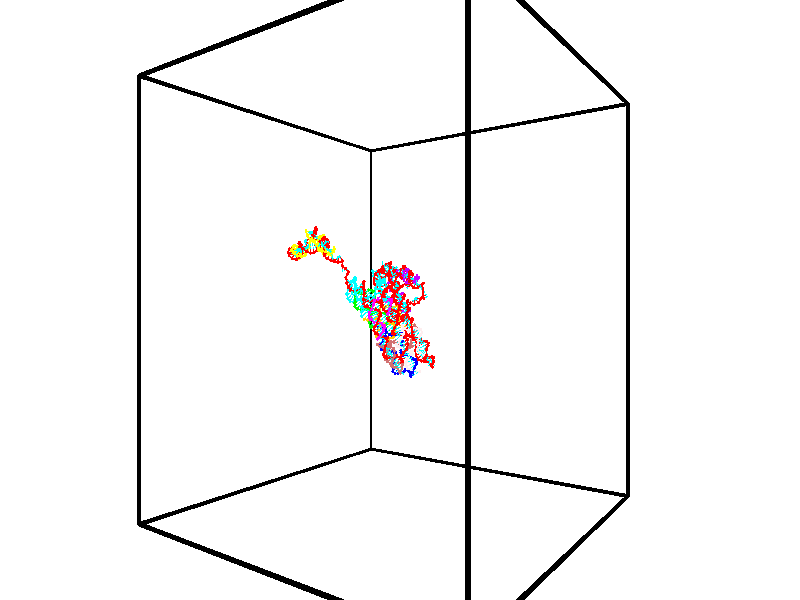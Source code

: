 // switches for output
#declare DRAW_BASES = 1; // possible values are 0, 1; only relevant for DNA ribbons
#declare DRAW_BASES_TYPE = 3; // possible values are 1, 2, 3; only relevant for DNA ribbons
#declare DRAW_FOG = 0; // set to 1 to enable fog

#include "colors.inc"

#include "transforms.inc"
background { rgb <1, 1, 1>}

#default {
   normal{
       ripples 0.25
       frequency 0.20
       turbulence 0.2
       lambda 5
   }
	finish {
		phong 0.1
		phong_size 40.
	}
}

// original window dimensions: 1024x640


// camera settings

camera {
	sky <-0, 1, 0>
	up <-0, 1, 0>
	right 1.6 * <0.581683, 0, 0.813415>
	location <-54.4937, 30, 90.4225>
	look_at <30, 30, 30>
	direction <84.4937, 0, -60.4225>
	angle 67.0682
}


# declare cpy_camera_pos = <-54.4937, 30, 90.4225>;
# if (DRAW_FOG = 1)
fog {
	fog_type 2
	up vnormalize(cpy_camera_pos)
	color rgbt<1,1,1,0.3>
	distance 1e-5
	fog_alt 3e-3
	fog_offset 48
}
# end


// LIGHTS

# declare lum = 6;
global_settings {
	ambient_light rgb lum * <0.05, 0.05, 0.05>
	max_trace_level 15
}# declare cpy_direct_light_amount = 0.25;
light_source
{	1000 * <0.231732, -1, 1.3951>,
	rgb lum * cpy_direct_light_amount
	parallel
}

light_source
{	1000 * <-0.231732, 1, -1.3951>,
	rgb lum * cpy_direct_light_amount
	parallel
}

// strand 0

// nucleotide -1

// particle -1
sphere {
	<43.122513, 32.346172, 22.666569> 0.250000
	pigment { color rgbt <1,0,0,0> }
	no_shadow
}
cylinder {
	<42.780361, 32.160526, 22.758591>,  <42.575069, 32.049141, 22.813805>, 0.100000
	pigment { color rgbt <1,0,0,0> }
	no_shadow
}
cylinder {
	<42.780361, 32.160526, 22.758591>,  <43.122513, 32.346172, 22.666569>, 0.100000
	pigment { color rgbt <1,0,0,0> }
	no_shadow
}

// particle -1
sphere {
	<42.780361, 32.160526, 22.758591> 0.100000
	pigment { color rgbt <1,0,0,0> }
	no_shadow
}
sphere {
	0, 1
	scale<0.080000,0.200000,0.300000>
	matrix <-0.414724, 0.879695, 0.232683,
		-0.310369, 0.103624, -0.944951,
		-0.855380, -0.464111, 0.230055,
		42.523746, 32.021294, 22.827606>
	pigment { color rgbt <0,1,1,0> }
	no_shadow
}
cylinder {
	<42.444927, 32.577148, 22.377903>,  <43.122513, 32.346172, 22.666569>, 0.130000
	pigment { color rgbt <1,0,0,0> }
	no_shadow
}

// nucleotide -1

// particle -1
sphere {
	<42.444927, 32.577148, 22.377903> 0.250000
	pigment { color rgbt <1,0,0,0> }
	no_shadow
}
cylinder {
	<42.390560, 32.454105, 22.754604>,  <42.357941, 32.380280, 22.980625>, 0.100000
	pigment { color rgbt <1,0,0,0> }
	no_shadow
}
cylinder {
	<42.390560, 32.454105, 22.754604>,  <42.444927, 32.577148, 22.377903>, 0.100000
	pigment { color rgbt <1,0,0,0> }
	no_shadow
}

// particle -1
sphere {
	<42.390560, 32.454105, 22.754604> 0.100000
	pigment { color rgbt <1,0,0,0> }
	no_shadow
}
sphere {
	0, 1
	scale<0.080000,0.200000,0.300000>
	matrix <-0.616802, 0.770153, 0.162539,
		-0.775294, -0.558784, -0.294415,
		-0.135920, -0.307612, 0.941754,
		42.349785, 32.361820, 23.037130>
	pigment { color rgbt <0,1,1,0> }
	no_shadow
}
cylinder {
	<42.863594, 33.083977, 22.661686>,  <42.444927, 32.577148, 22.377903>, 0.130000
	pigment { color rgbt <1,0,0,0> }
	no_shadow
}

// nucleotide -1

// particle -1
sphere {
	<42.863594, 33.083977, 22.661686> 0.250000
	pigment { color rgbt <1,0,0,0> }
	no_shadow
}
cylinder {
	<43.092838, 33.378872, 22.804806>,  <43.230385, 33.555809, 22.890676>, 0.100000
	pigment { color rgbt <1,0,0,0> }
	no_shadow
}
cylinder {
	<43.092838, 33.378872, 22.804806>,  <42.863594, 33.083977, 22.661686>, 0.100000
	pigment { color rgbt <1,0,0,0> }
	no_shadow
}

// particle -1
sphere {
	<43.092838, 33.378872, 22.804806> 0.100000
	pigment { color rgbt <1,0,0,0> }
	no_shadow
}
sphere {
	0, 1
	scale<0.080000,0.200000,0.300000>
	matrix <-0.661866, 0.673880, -0.328358,
		-0.483192, -0.048628, 0.874163,
		0.573114, 0.737239, 0.357798,
		43.264774, 33.600044, 22.912146>
	pigment { color rgbt <0,1,1,0> }
	no_shadow
}
cylinder {
	<42.446281, 33.706711, 22.918629>,  <42.863594, 33.083977, 22.661686>, 0.130000
	pigment { color rgbt <1,0,0,0> }
	no_shadow
}

// nucleotide -1

// particle -1
sphere {
	<42.446281, 33.706711, 22.918629> 0.250000
	pigment { color rgbt <1,0,0,0> }
	no_shadow
}
cylinder {
	<42.809799, 33.828274, 22.804272>,  <43.027908, 33.901211, 22.735657>, 0.100000
	pigment { color rgbt <1,0,0,0> }
	no_shadow
}
cylinder {
	<42.809799, 33.828274, 22.804272>,  <42.446281, 33.706711, 22.918629>, 0.100000
	pigment { color rgbt <1,0,0,0> }
	no_shadow
}

// particle -1
sphere {
	<42.809799, 33.828274, 22.804272> 0.100000
	pigment { color rgbt <1,0,0,0> }
	no_shadow
}
sphere {
	0, 1
	scale<0.080000,0.200000,0.300000>
	matrix <-0.417247, 0.661307, -0.623361,
		-0.000381, 0.685794, 0.727796,
		0.908793, 0.303908, -0.285893,
		43.082436, 33.919445, 22.718504>
	pigment { color rgbt <0,1,1,0> }
	no_shadow
}
cylinder {
	<42.564457, 34.552227, 22.976999>,  <42.446281, 33.706711, 22.918629>, 0.130000
	pigment { color rgbt <1,0,0,0> }
	no_shadow
}

// nucleotide -1

// particle -1
sphere {
	<42.564457, 34.552227, 22.976999> 0.250000
	pigment { color rgbt <1,0,0,0> }
	no_shadow
}
cylinder {
	<42.758301, 34.362560, 22.682976>,  <42.874607, 34.248760, 22.506561>, 0.100000
	pigment { color rgbt <1,0,0,0> }
	no_shadow
}
cylinder {
	<42.758301, 34.362560, 22.682976>,  <42.564457, 34.552227, 22.976999>, 0.100000
	pigment { color rgbt <1,0,0,0> }
	no_shadow
}

// particle -1
sphere {
	<42.758301, 34.362560, 22.682976> 0.100000
	pigment { color rgbt <1,0,0,0> }
	no_shadow
}
sphere {
	0, 1
	scale<0.080000,0.200000,0.300000>
	matrix <-0.530807, 0.508513, -0.677981,
		0.695265, 0.718734, -0.005259,
		0.484614, -0.474168, -0.735060,
		42.903687, 34.220310, 22.462458>
	pigment { color rgbt <0,1,1,0> }
	no_shadow
}
cylinder {
	<41.972111, 34.837822, 22.608980>,  <42.564457, 34.552227, 22.976999>, 0.130000
	pigment { color rgbt <1,0,0,0> }
	no_shadow
}

// nucleotide -1

// particle -1
sphere {
	<41.972111, 34.837822, 22.608980> 0.250000
	pigment { color rgbt <1,0,0,0> }
	no_shadow
}
cylinder {
	<41.600773, 34.875618, 22.465179>,  <41.377968, 34.898296, 22.378899>, 0.100000
	pigment { color rgbt <1,0,0,0> }
	no_shadow
}
cylinder {
	<41.600773, 34.875618, 22.465179>,  <41.972111, 34.837822, 22.608980>, 0.100000
	pigment { color rgbt <1,0,0,0> }
	no_shadow
}

// particle -1
sphere {
	<41.600773, 34.875618, 22.465179> 0.100000
	pigment { color rgbt <1,0,0,0> }
	no_shadow
}
sphere {
	0, 1
	scale<0.080000,0.200000,0.300000>
	matrix <-0.371702, -0.242880, 0.896017,
		-0.002652, 0.965444, 0.260599,
		-0.928349, 0.094489, -0.359501,
		41.322269, 34.903965, 22.357328>
	pigment { color rgbt <0,1,1,0> }
	no_shadow
}
cylinder {
	<41.593189, 35.205425, 23.076435>,  <41.972111, 34.837822, 22.608980>, 0.130000
	pigment { color rgbt <1,0,0,0> }
	no_shadow
}

// nucleotide -1

// particle -1
sphere {
	<41.593189, 35.205425, 23.076435> 0.250000
	pigment { color rgbt <1,0,0,0> }
	no_shadow
}
cylinder {
	<41.332024, 34.982655, 22.871090>,  <41.175323, 34.848991, 22.747883>, 0.100000
	pigment { color rgbt <1,0,0,0> }
	no_shadow
}
cylinder {
	<41.332024, 34.982655, 22.871090>,  <41.593189, 35.205425, 23.076435>, 0.100000
	pigment { color rgbt <1,0,0,0> }
	no_shadow
}

// particle -1
sphere {
	<41.332024, 34.982655, 22.871090> 0.100000
	pigment { color rgbt <1,0,0,0> }
	no_shadow
}
sphere {
	0, 1
	scale<0.080000,0.200000,0.300000>
	matrix <-0.407468, -0.313077, 0.857876,
		-0.638495, 0.769296, -0.022517,
		-0.652911, -0.556925, -0.513362,
		41.136150, 34.815578, 22.717081>
	pigment { color rgbt <0,1,1,0> }
	no_shadow
}
cylinder {
	<40.892735, 35.453850, 23.328213>,  <41.593189, 35.205425, 23.076435>, 0.130000
	pigment { color rgbt <1,0,0,0> }
	no_shadow
}

// nucleotide -1

// particle -1
sphere {
	<40.892735, 35.453850, 23.328213> 0.250000
	pigment { color rgbt <1,0,0,0> }
	no_shadow
}
cylinder {
	<40.868633, 35.089951, 23.163906>,  <40.854172, 34.871613, 23.065321>, 0.100000
	pigment { color rgbt <1,0,0,0> }
	no_shadow
}
cylinder {
	<40.868633, 35.089951, 23.163906>,  <40.892735, 35.453850, 23.328213>, 0.100000
	pigment { color rgbt <1,0,0,0> }
	no_shadow
}

// particle -1
sphere {
	<40.868633, 35.089951, 23.163906> 0.100000
	pigment { color rgbt <1,0,0,0> }
	no_shadow
}
sphere {
	0, 1
	scale<0.080000,0.200000,0.300000>
	matrix <-0.638203, -0.281307, 0.716634,
		-0.767507, 0.305332, -0.563654,
		-0.060252, -0.909746, -0.410769,
		40.850559, 34.817028, 23.040676>
	pigment { color rgbt <0,1,1,0> }
	no_shadow
}
cylinder {
	<40.196121, 35.310913, 23.441654>,  <40.892735, 35.453850, 23.328213>, 0.130000
	pigment { color rgbt <1,0,0,0> }
	no_shadow
}

// nucleotide -1

// particle -1
sphere {
	<40.196121, 35.310913, 23.441654> 0.250000
	pigment { color rgbt <1,0,0,0> }
	no_shadow
}
cylinder {
	<40.364010, 34.957382, 23.359013>,  <40.464745, 34.745266, 23.309427>, 0.100000
	pigment { color rgbt <1,0,0,0> }
	no_shadow
}
cylinder {
	<40.364010, 34.957382, 23.359013>,  <40.196121, 35.310913, 23.441654>, 0.100000
	pigment { color rgbt <1,0,0,0> }
	no_shadow
}

// particle -1
sphere {
	<40.364010, 34.957382, 23.359013> 0.100000
	pigment { color rgbt <1,0,0,0> }
	no_shadow
}
sphere {
	0, 1
	scale<0.080000,0.200000,0.300000>
	matrix <-0.727822, -0.463737, 0.505195,
		-0.542315, -0.061669, -0.837909,
		0.419725, -0.883824, -0.206607,
		40.489929, 34.692234, 23.297031>
	pigment { color rgbt <0,1,1,0> }
	no_shadow
}
cylinder {
	<39.637756, 34.850136, 23.278158>,  <40.196121, 35.310913, 23.441654>, 0.130000
	pigment { color rgbt <1,0,0,0> }
	no_shadow
}

// nucleotide -1

// particle -1
sphere {
	<39.637756, 34.850136, 23.278158> 0.250000
	pigment { color rgbt <1,0,0,0> }
	no_shadow
}
cylinder {
	<39.957153, 34.631577, 23.379242>,  <40.148792, 34.500443, 23.439892>, 0.100000
	pigment { color rgbt <1,0,0,0> }
	no_shadow
}
cylinder {
	<39.957153, 34.631577, 23.379242>,  <39.637756, 34.850136, 23.278158>, 0.100000
	pigment { color rgbt <1,0,0,0> }
	no_shadow
}

// particle -1
sphere {
	<39.957153, 34.631577, 23.379242> 0.100000
	pigment { color rgbt <1,0,0,0> }
	no_shadow
}
sphere {
	0, 1
	scale<0.080000,0.200000,0.300000>
	matrix <-0.539183, -0.462391, 0.703901,
		-0.267758, -0.698315, -0.663823,
		0.798491, -0.546398, 0.252711,
		40.196701, 34.467655, 23.455055>
	pigment { color rgbt <0,1,1,0> }
	no_shadow
}
cylinder {
	<39.340126, 34.177879, 23.316261>,  <39.637756, 34.850136, 23.278158>, 0.130000
	pigment { color rgbt <1,0,0,0> }
	no_shadow
}

// nucleotide -1

// particle -1
sphere {
	<39.340126, 34.177879, 23.316261> 0.250000
	pigment { color rgbt <1,0,0,0> }
	no_shadow
}
cylinder {
	<39.675747, 34.140392, 23.530628>,  <39.877121, 34.117901, 23.659248>, 0.100000
	pigment { color rgbt <1,0,0,0> }
	no_shadow
}
cylinder {
	<39.675747, 34.140392, 23.530628>,  <39.340126, 34.177879, 23.316261>, 0.100000
	pigment { color rgbt <1,0,0,0> }
	no_shadow
}

// particle -1
sphere {
	<39.675747, 34.140392, 23.530628> 0.100000
	pigment { color rgbt <1,0,0,0> }
	no_shadow
}
sphere {
	0, 1
	scale<0.080000,0.200000,0.300000>
	matrix <-0.527414, -0.381870, 0.758953,
		0.133522, -0.919452, -0.369839,
		0.839051, -0.093721, 0.535919,
		39.927464, 34.112274, 23.691404>
	pigment { color rgbt <0,1,1,0> }
	no_shadow
}
cylinder {
	<39.385067, 33.464161, 23.595196>,  <39.340126, 34.177879, 23.316261>, 0.130000
	pigment { color rgbt <1,0,0,0> }
	no_shadow
}

// nucleotide -1

// particle -1
sphere {
	<39.385067, 33.464161, 23.595196> 0.250000
	pigment { color rgbt <1,0,0,0> }
	no_shadow
}
cylinder {
	<39.628136, 33.682293, 23.826141>,  <39.773975, 33.813171, 23.964708>, 0.100000
	pigment { color rgbt <1,0,0,0> }
	no_shadow
}
cylinder {
	<39.628136, 33.682293, 23.826141>,  <39.385067, 33.464161, 23.595196>, 0.100000
	pigment { color rgbt <1,0,0,0> }
	no_shadow
}

// particle -1
sphere {
	<39.628136, 33.682293, 23.826141> 0.100000
	pigment { color rgbt <1,0,0,0> }
	no_shadow
}
sphere {
	0, 1
	scale<0.080000,0.200000,0.300000>
	matrix <-0.441837, -0.371957, 0.816351,
		0.659936, -0.751174, 0.014920,
		0.607671, 0.545332, 0.577364,
		39.810436, 33.845894, 23.999350>
	pigment { color rgbt <0,1,1,0> }
	no_shadow
}
cylinder {
	<39.634762, 33.025574, 24.080465>,  <39.385067, 33.464161, 23.595196>, 0.130000
	pigment { color rgbt <1,0,0,0> }
	no_shadow
}

// nucleotide -1

// particle -1
sphere {
	<39.634762, 33.025574, 24.080465> 0.250000
	pigment { color rgbt <1,0,0,0> }
	no_shadow
}
cylinder {
	<39.648293, 33.397961, 24.225883>,  <39.656410, 33.621391, 24.313133>, 0.100000
	pigment { color rgbt <1,0,0,0> }
	no_shadow
}
cylinder {
	<39.648293, 33.397961, 24.225883>,  <39.634762, 33.025574, 24.080465>, 0.100000
	pigment { color rgbt <1,0,0,0> }
	no_shadow
}

// particle -1
sphere {
	<39.648293, 33.397961, 24.225883> 0.100000
	pigment { color rgbt <1,0,0,0> }
	no_shadow
}
sphere {
	0, 1
	scale<0.080000,0.200000,0.300000>
	matrix <-0.489722, -0.301651, 0.818033,
		0.871222, -0.205706, 0.445710,
		0.033826, 0.930963, 0.363544,
		39.658440, 33.677250, 24.334948>
	pigment { color rgbt <0,1,1,0> }
	no_shadow
}
cylinder {
	<39.555470, 32.817074, 24.724178>,  <39.634762, 33.025574, 24.080465>, 0.130000
	pigment { color rgbt <1,0,0,0> }
	no_shadow
}

// nucleotide -1

// particle -1
sphere {
	<39.555470, 32.817074, 24.724178> 0.250000
	pigment { color rgbt <1,0,0,0> }
	no_shadow
}
cylinder {
	<39.526852, 33.216049, 24.723598>,  <39.509682, 33.455433, 24.723249>, 0.100000
	pigment { color rgbt <1,0,0,0> }
	no_shadow
}
cylinder {
	<39.526852, 33.216049, 24.723598>,  <39.555470, 32.817074, 24.724178>, 0.100000
	pigment { color rgbt <1,0,0,0> }
	no_shadow
}

// particle -1
sphere {
	<39.526852, 33.216049, 24.723598> 0.100000
	pigment { color rgbt <1,0,0,0> }
	no_shadow
}
sphere {
	0, 1
	scale<0.080000,0.200000,0.300000>
	matrix <-0.604938, -0.042234, 0.795151,
		0.793052, 0.057767, 0.606409,
		-0.071545, 0.997436, -0.001451,
		39.505390, 33.515282, 24.723164>
	pigment { color rgbt <0,1,1,0> }
	no_shadow
}
cylinder {
	<39.845280, 32.986595, 25.426207>,  <39.555470, 32.817074, 24.724178>, 0.130000
	pigment { color rgbt <1,0,0,0> }
	no_shadow
}

// nucleotide -1

// particle -1
sphere {
	<39.845280, 32.986595, 25.426207> 0.250000
	pigment { color rgbt <1,0,0,0> }
	no_shadow
}
cylinder {
	<39.605656, 33.284664, 25.309006>,  <39.461884, 33.463505, 25.238686>, 0.100000
	pigment { color rgbt <1,0,0,0> }
	no_shadow
}
cylinder {
	<39.605656, 33.284664, 25.309006>,  <39.845280, 32.986595, 25.426207>, 0.100000
	pigment { color rgbt <1,0,0,0> }
	no_shadow
}

// particle -1
sphere {
	<39.605656, 33.284664, 25.309006> 0.100000
	pigment { color rgbt <1,0,0,0> }
	no_shadow
}
sphere {
	0, 1
	scale<0.080000,0.200000,0.300000>
	matrix <-0.590200, -0.163649, 0.790495,
		0.541105, 0.646482, 0.537835,
		-0.599057, 0.745171, -0.293003,
		39.425938, 33.508217, 25.221106>
	pigment { color rgbt <0,1,1,0> }
	no_shadow
}
cylinder {
	<39.706409, 33.432415, 25.904696>,  <39.845280, 32.986595, 25.426207>, 0.130000
	pigment { color rgbt <1,0,0,0> }
	no_shadow
}

// nucleotide -1

// particle -1
sphere {
	<39.706409, 33.432415, 25.904696> 0.250000
	pigment { color rgbt <1,0,0,0> }
	no_shadow
}
cylinder {
	<39.398426, 33.543488, 25.674892>,  <39.213638, 33.610130, 25.537010>, 0.100000
	pigment { color rgbt <1,0,0,0> }
	no_shadow
}
cylinder {
	<39.398426, 33.543488, 25.674892>,  <39.706409, 33.432415, 25.904696>, 0.100000
	pigment { color rgbt <1,0,0,0> }
	no_shadow
}

// particle -1
sphere {
	<39.398426, 33.543488, 25.674892> 0.100000
	pigment { color rgbt <1,0,0,0> }
	no_shadow
}
sphere {
	0, 1
	scale<0.080000,0.200000,0.300000>
	matrix <-0.613841, -0.076445, 0.785720,
		0.174265, 0.957626, 0.229314,
		-0.769955, 0.277686, -0.574508,
		39.167439, 33.626793, 25.502541>
	pigment { color rgbt <0,1,1,0> }
	no_shadow
}
cylinder {
	<39.424919, 34.066833, 26.242786>,  <39.706409, 33.432415, 25.904696>, 0.130000
	pigment { color rgbt <1,0,0,0> }
	no_shadow
}

// nucleotide -1

// particle -1
sphere {
	<39.424919, 34.066833, 26.242786> 0.250000
	pigment { color rgbt <1,0,0,0> }
	no_shadow
}
cylinder {
	<39.142414, 33.882820, 26.027542>,  <38.972912, 33.772411, 25.898396>, 0.100000
	pigment { color rgbt <1,0,0,0> }
	no_shadow
}
cylinder {
	<39.142414, 33.882820, 26.027542>,  <39.424919, 34.066833, 26.242786>, 0.100000
	pigment { color rgbt <1,0,0,0> }
	no_shadow
}

// particle -1
sphere {
	<39.142414, 33.882820, 26.027542> 0.100000
	pigment { color rgbt <1,0,0,0> }
	no_shadow
}
sphere {
	0, 1
	scale<0.080000,0.200000,0.300000>
	matrix <-0.567552, -0.086426, 0.818789,
		-0.423174, 0.883687, -0.200051,
		-0.706264, -0.460030, -0.538111,
		38.930534, 33.744812, 25.866108>
	pigment { color rgbt <0,1,1,0> }
	no_shadow
}
cylinder {
	<38.822739, 34.466610, 26.153166>,  <39.424919, 34.066833, 26.242786>, 0.130000
	pigment { color rgbt <1,0,0,0> }
	no_shadow
}

// nucleotide -1

// particle -1
sphere {
	<38.822739, 34.466610, 26.153166> 0.250000
	pigment { color rgbt <1,0,0,0> }
	no_shadow
}
cylinder {
	<38.705597, 34.088566, 26.095188>,  <38.635311, 33.861740, 26.060402>, 0.100000
	pigment { color rgbt <1,0,0,0> }
	no_shadow
}
cylinder {
	<38.705597, 34.088566, 26.095188>,  <38.822739, 34.466610, 26.153166>, 0.100000
	pigment { color rgbt <1,0,0,0> }
	no_shadow
}

// particle -1
sphere {
	<38.705597, 34.088566, 26.095188> 0.100000
	pigment { color rgbt <1,0,0,0> }
	no_shadow
}
sphere {
	0, 1
	scale<0.080000,0.200000,0.300000>
	matrix <-0.685710, 0.101945, 0.720700,
		-0.666363, 0.310449, -0.677925,
		-0.292852, -0.945108, -0.144946,
		38.617741, 33.805035, 26.051704>
	pigment { color rgbt <0,1,1,0> }
	no_shadow
}
cylinder {
	<38.156876, 34.430443, 26.424761>,  <38.822739, 34.466610, 26.153166>, 0.130000
	pigment { color rgbt <1,0,0,0> }
	no_shadow
}

// nucleotide -1

// particle -1
sphere {
	<38.156876, 34.430443, 26.424761> 0.250000
	pigment { color rgbt <1,0,0,0> }
	no_shadow
}
cylinder {
	<38.249306, 34.041672, 26.407036>,  <38.304764, 33.808411, 26.396400>, 0.100000
	pigment { color rgbt <1,0,0,0> }
	no_shadow
}
cylinder {
	<38.249306, 34.041672, 26.407036>,  <38.156876, 34.430443, 26.424761>, 0.100000
	pigment { color rgbt <1,0,0,0> }
	no_shadow
}

// particle -1
sphere {
	<38.249306, 34.041672, 26.407036> 0.100000
	pigment { color rgbt <1,0,0,0> }
	no_shadow
}
sphere {
	0, 1
	scale<0.080000,0.200000,0.300000>
	matrix <-0.509463, -0.159676, 0.845548,
		-0.828886, -0.172808, -0.532058,
		0.231074, -0.971926, -0.044314,
		38.318626, 33.750095, 26.393742>
	pigment { color rgbt <0,1,1,0> }
	no_shadow
}
cylinder {
	<37.593922, 34.231651, 26.707418>,  <38.156876, 34.430443, 26.424761>, 0.130000
	pigment { color rgbt <1,0,0,0> }
	no_shadow
}

// nucleotide -1

// particle -1
sphere {
	<37.593922, 34.231651, 26.707418> 0.250000
	pigment { color rgbt <1,0,0,0> }
	no_shadow
}
cylinder {
	<37.821972, 33.904305, 26.678490>,  <37.958801, 33.707897, 26.661133>, 0.100000
	pigment { color rgbt <1,0,0,0> }
	no_shadow
}
cylinder {
	<37.821972, 33.904305, 26.678490>,  <37.593922, 34.231651, 26.707418>, 0.100000
	pigment { color rgbt <1,0,0,0> }
	no_shadow
}

// particle -1
sphere {
	<37.821972, 33.904305, 26.678490> 0.100000
	pigment { color rgbt <1,0,0,0> }
	no_shadow
}
sphere {
	0, 1
	scale<0.080000,0.200000,0.300000>
	matrix <-0.464042, -0.393416, 0.793656,
		-0.677958, -0.418919, -0.604053,
		0.570122, -0.818371, -0.072323,
		37.993008, 33.658794, 26.656794>
	pigment { color rgbt <0,1,1,0> }
	no_shadow
}
cylinder {
	<37.189758, 33.612038, 26.848564>,  <37.593922, 34.231651, 26.707418>, 0.130000
	pigment { color rgbt <1,0,0,0> }
	no_shadow
}

// nucleotide -1

// particle -1
sphere {
	<37.189758, 33.612038, 26.848564> 0.250000
	pigment { color rgbt <1,0,0,0> }
	no_shadow
}
cylinder {
	<37.558380, 33.501480, 26.957630>,  <37.779552, 33.435146, 27.023071>, 0.100000
	pigment { color rgbt <1,0,0,0> }
	no_shadow
}
cylinder {
	<37.558380, 33.501480, 26.957630>,  <37.189758, 33.612038, 26.848564>, 0.100000
	pigment { color rgbt <1,0,0,0> }
	no_shadow
}

// particle -1
sphere {
	<37.558380, 33.501480, 26.957630> 0.100000
	pigment { color rgbt <1,0,0,0> }
	no_shadow
}
sphere {
	0, 1
	scale<0.080000,0.200000,0.300000>
	matrix <-0.371171, -0.421169, 0.827556,
		-0.113888, -0.863844, -0.490718,
		0.921554, -0.276389, 0.272668,
		37.834846, 33.418564, 27.039431>
	pigment { color rgbt <0,1,1,0> }
	no_shadow
}
cylinder {
	<37.053055, 32.982079, 27.131460>,  <37.189758, 33.612038, 26.848564>, 0.130000
	pigment { color rgbt <1,0,0,0> }
	no_shadow
}

// nucleotide -1

// particle -1
sphere {
	<37.053055, 32.982079, 27.131460> 0.250000
	pigment { color rgbt <1,0,0,0> }
	no_shadow
}
cylinder {
	<37.436417, 33.016758, 27.240234>,  <37.666435, 33.037563, 27.305498>, 0.100000
	pigment { color rgbt <1,0,0,0> }
	no_shadow
}
cylinder {
	<37.436417, 33.016758, 27.240234>,  <37.053055, 32.982079, 27.131460>, 0.100000
	pigment { color rgbt <1,0,0,0> }
	no_shadow
}

// particle -1
sphere {
	<37.436417, 33.016758, 27.240234> 0.100000
	pigment { color rgbt <1,0,0,0> }
	no_shadow
}
sphere {
	0, 1
	scale<0.080000,0.200000,0.300000>
	matrix <-0.160270, -0.624897, 0.764079,
		0.236172, -0.775879, -0.585009,
		0.958403, 0.086694, 0.271933,
		37.723938, 33.042767, 27.321814>
	pigment { color rgbt <0,1,1,0> }
	no_shadow
}
cylinder {
	<37.231365, 32.340553, 27.265383>,  <37.053055, 32.982079, 27.131460>, 0.130000
	pigment { color rgbt <1,0,0,0> }
	no_shadow
}

// nucleotide -1

// particle -1
sphere {
	<37.231365, 32.340553, 27.265383> 0.250000
	pigment { color rgbt <1,0,0,0> }
	no_shadow
}
cylinder {
	<37.494587, 32.570408, 27.460014>,  <37.652519, 32.708321, 27.576794>, 0.100000
	pigment { color rgbt <1,0,0,0> }
	no_shadow
}
cylinder {
	<37.494587, 32.570408, 27.460014>,  <37.231365, 32.340553, 27.265383>, 0.100000
	pigment { color rgbt <1,0,0,0> }
	no_shadow
}

// particle -1
sphere {
	<37.494587, 32.570408, 27.460014> 0.100000
	pigment { color rgbt <1,0,0,0> }
	no_shadow
}
sphere {
	0, 1
	scale<0.080000,0.200000,0.300000>
	matrix <-0.147398, -0.535397, 0.831639,
		0.738405, -0.618981, -0.267618,
		0.658051, 0.574641, 0.486577,
		37.692001, 32.742802, 27.605988>
	pigment { color rgbt <0,1,1,0> }
	no_shadow
}
cylinder {
	<37.675858, 31.909449, 27.586712>,  <37.231365, 32.340553, 27.265383>, 0.130000
	pigment { color rgbt <1,0,0,0> }
	no_shadow
}

// nucleotide -1

// particle -1
sphere {
	<37.675858, 31.909449, 27.586712> 0.250000
	pigment { color rgbt <1,0,0,0> }
	no_shadow
}
cylinder {
	<37.697758, 32.249348, 27.796448>,  <37.710896, 32.453285, 27.922289>, 0.100000
	pigment { color rgbt <1,0,0,0> }
	no_shadow
}
cylinder {
	<37.697758, 32.249348, 27.796448>,  <37.675858, 31.909449, 27.586712>, 0.100000
	pigment { color rgbt <1,0,0,0> }
	no_shadow
}

// particle -1
sphere {
	<37.697758, 32.249348, 27.796448> 0.100000
	pigment { color rgbt <1,0,0,0> }
	no_shadow
}
sphere {
	0, 1
	scale<0.080000,0.200000,0.300000>
	matrix <-0.310313, -0.484644, 0.817818,
		0.949057, -0.207482, 0.237155,
		0.054747, 0.849748, 0.524339,
		37.714180, 32.504272, 27.953749>
	pigment { color rgbt <0,1,1,0> }
	no_shadow
}
cylinder {
	<38.163322, 31.873077, 28.191418>,  <37.675858, 31.909449, 27.586712>, 0.130000
	pigment { color rgbt <1,0,0,0> }
	no_shadow
}

// nucleotide -1

// particle -1
sphere {
	<38.163322, 31.873077, 28.191418> 0.250000
	pigment { color rgbt <1,0,0,0> }
	no_shadow
}
cylinder {
	<37.909691, 32.170300, 28.277035>,  <37.757511, 32.348633, 28.328405>, 0.100000
	pigment { color rgbt <1,0,0,0> }
	no_shadow
}
cylinder {
	<37.909691, 32.170300, 28.277035>,  <38.163322, 31.873077, 28.191418>, 0.100000
	pigment { color rgbt <1,0,0,0> }
	no_shadow
}

// particle -1
sphere {
	<37.909691, 32.170300, 28.277035> 0.100000
	pigment { color rgbt <1,0,0,0> }
	no_shadow
}
sphere {
	0, 1
	scale<0.080000,0.200000,0.300000>
	matrix <-0.272536, -0.473789, 0.837406,
		0.723650, 0.472646, 0.502928,
		-0.634078, 0.743055, 0.214043,
		37.719467, 32.393215, 28.341248>
	pigment { color rgbt <0,1,1,0> }
	no_shadow
}
cylinder {
	<38.334354, 32.224812, 28.875275>,  <38.163322, 31.873077, 28.191418>, 0.130000
	pigment { color rgbt <1,0,0,0> }
	no_shadow
}

// nucleotide -1

// particle -1
sphere {
	<38.334354, 32.224812, 28.875275> 0.250000
	pigment { color rgbt <1,0,0,0> }
	no_shadow
}
cylinder {
	<37.944038, 32.273743, 28.802761>,  <37.709846, 32.303101, 28.759253>, 0.100000
	pigment { color rgbt <1,0,0,0> }
	no_shadow
}
cylinder {
	<37.944038, 32.273743, 28.802761>,  <38.334354, 32.224812, 28.875275>, 0.100000
	pigment { color rgbt <1,0,0,0> }
	no_shadow
}

// particle -1
sphere {
	<37.944038, 32.273743, 28.802761> 0.100000
	pigment { color rgbt <1,0,0,0> }
	no_shadow
}
sphere {
	0, 1
	scale<0.080000,0.200000,0.300000>
	matrix <-0.218577, -0.518159, 0.826883,
		0.007220, 0.846491, 0.532354,
		-0.975793, 0.122331, -0.181283,
		37.651302, 32.310440, 28.748377>
	pigment { color rgbt <0,1,1,0> }
	no_shadow
}
cylinder {
	<38.035305, 32.569572, 29.513546>,  <38.334354, 32.224812, 28.875275>, 0.130000
	pigment { color rgbt <1,0,0,0> }
	no_shadow
}

// nucleotide -1

// particle -1
sphere {
	<38.035305, 32.569572, 29.513546> 0.250000
	pigment { color rgbt <1,0,0,0> }
	no_shadow
}
cylinder {
	<37.843594, 32.292744, 29.297646>,  <37.728569, 32.126648, 29.168104>, 0.100000
	pigment { color rgbt <1,0,0,0> }
	no_shadow
}
cylinder {
	<37.843594, 32.292744, 29.297646>,  <38.035305, 32.569572, 29.513546>, 0.100000
	pigment { color rgbt <1,0,0,0> }
	no_shadow
}

// particle -1
sphere {
	<37.843594, 32.292744, 29.297646> 0.100000
	pigment { color rgbt <1,0,0,0> }
	no_shadow
}
sphere {
	0, 1
	scale<0.080000,0.200000,0.300000>
	matrix <-0.102731, -0.566524, 0.817617,
		-0.871631, 0.447313, 0.200424,
		-0.479276, -0.692071, -0.539752,
		37.699810, 32.085121, 29.135719>
	pigment { color rgbt <0,1,1,0> }
	no_shadow
}
cylinder {
	<37.260151, 32.339054, 29.787161>,  <38.035305, 32.569572, 29.513546>, 0.130000
	pigment { color rgbt <1,0,0,0> }
	no_shadow
}

// nucleotide -1

// particle -1
sphere {
	<37.260151, 32.339054, 29.787161> 0.250000
	pigment { color rgbt <1,0,0,0> }
	no_shadow
}
cylinder {
	<37.433434, 32.040668, 29.584824>,  <37.537403, 31.861637, 29.463421>, 0.100000
	pigment { color rgbt <1,0,0,0> }
	no_shadow
}
cylinder {
	<37.433434, 32.040668, 29.584824>,  <37.260151, 32.339054, 29.787161>, 0.100000
	pigment { color rgbt <1,0,0,0> }
	no_shadow
}

// particle -1
sphere {
	<37.433434, 32.040668, 29.584824> 0.100000
	pigment { color rgbt <1,0,0,0> }
	no_shadow
}
sphere {
	0, 1
	scale<0.080000,0.200000,0.300000>
	matrix <-0.162674, -0.616733, 0.770180,
		-0.886494, -0.251357, -0.388520,
		0.433204, -0.745962, -0.505841,
		37.563396, 31.816879, 29.433071>
	pigment { color rgbt <0,1,1,0> }
	no_shadow
}
cylinder {
	<37.044018, 31.671711, 30.082792>,  <37.260151, 32.339054, 29.787161>, 0.130000
	pigment { color rgbt <1,0,0,0> }
	no_shadow
}

// nucleotide -1

// particle -1
sphere {
	<37.044018, 31.671711, 30.082792> 0.250000
	pigment { color rgbt <1,0,0,0> }
	no_shadow
}
cylinder {
	<37.364441, 31.592854, 29.856716>,  <37.556694, 31.545538, 29.721071>, 0.100000
	pigment { color rgbt <1,0,0,0> }
	no_shadow
}
cylinder {
	<37.364441, 31.592854, 29.856716>,  <37.044018, 31.671711, 30.082792>, 0.100000
	pigment { color rgbt <1,0,0,0> }
	no_shadow
}

// particle -1
sphere {
	<37.364441, 31.592854, 29.856716> 0.100000
	pigment { color rgbt <1,0,0,0> }
	no_shadow
}
sphere {
	0, 1
	scale<0.080000,0.200000,0.300000>
	matrix <0.215189, -0.786240, 0.579241,
		-0.558569, -0.585629, -0.587401,
		0.801058, -0.197144, -0.565191,
		37.604759, 31.533710, 29.687159>
	pigment { color rgbt <0,1,1,0> }
	no_shadow
}
cylinder {
	<36.983196, 30.885807, 30.161242>,  <37.044018, 31.671711, 30.082792>, 0.130000
	pigment { color rgbt <1,0,0,0> }
	no_shadow
}

// nucleotide -1

// particle -1
sphere {
	<36.983196, 30.885807, 30.161242> 0.250000
	pigment { color rgbt <1,0,0,0> }
	no_shadow
}
cylinder {
	<37.334274, 31.039314, 30.046440>,  <37.544922, 31.131418, 29.977558>, 0.100000
	pigment { color rgbt <1,0,0,0> }
	no_shadow
}
cylinder {
	<37.334274, 31.039314, 30.046440>,  <36.983196, 30.885807, 30.161242>, 0.100000
	pigment { color rgbt <1,0,0,0> }
	no_shadow
}

// particle -1
sphere {
	<37.334274, 31.039314, 30.046440> 0.100000
	pigment { color rgbt <1,0,0,0> }
	no_shadow
}
sphere {
	0, 1
	scale<0.080000,0.200000,0.300000>
	matrix <0.478991, -0.721019, 0.500699,
		-0.014782, -0.576934, -0.816657,
		0.877696, 0.383770, -0.287004,
		37.597584, 31.154446, 29.960339>
	pigment { color rgbt <0,1,1,0> }
	no_shadow
}
cylinder {
	<37.413445, 30.390495, 29.716385>,  <36.983196, 30.885807, 30.161242>, 0.130000
	pigment { color rgbt <1,0,0,0> }
	no_shadow
}

// nucleotide -1

// particle -1
sphere {
	<37.413445, 30.390495, 29.716385> 0.250000
	pigment { color rgbt <1,0,0,0> }
	no_shadow
}
cylinder {
	<37.657497, 30.617687, 29.937340>,  <37.803928, 30.754002, 30.069914>, 0.100000
	pigment { color rgbt <1,0,0,0> }
	no_shadow
}
cylinder {
	<37.657497, 30.617687, 29.937340>,  <37.413445, 30.390495, 29.716385>, 0.100000
	pigment { color rgbt <1,0,0,0> }
	no_shadow
}

// particle -1
sphere {
	<37.657497, 30.617687, 29.937340> 0.100000
	pigment { color rgbt <1,0,0,0> }
	no_shadow
}
sphere {
	0, 1
	scale<0.080000,0.200000,0.300000>
	matrix <0.485335, -0.819011, 0.306057,
		0.626247, 0.081358, -0.775368,
		0.610135, 0.567980, 0.552389,
		37.840538, 30.788082, 30.103056>
	pigment { color rgbt <0,1,1,0> }
	no_shadow
}
cylinder {
	<38.130096, 30.287134, 29.559301>,  <37.413445, 30.390495, 29.716385>, 0.130000
	pigment { color rgbt <1,0,0,0> }
	no_shadow
}

// nucleotide -1

// particle -1
sphere {
	<38.130096, 30.287134, 29.559301> 0.250000
	pigment { color rgbt <1,0,0,0> }
	no_shadow
}
cylinder {
	<38.111698, 30.407555, 29.940300>,  <38.100658, 30.479807, 30.168900>, 0.100000
	pigment { color rgbt <1,0,0,0> }
	no_shadow
}
cylinder {
	<38.111698, 30.407555, 29.940300>,  <38.130096, 30.287134, 29.559301>, 0.100000
	pigment { color rgbt <1,0,0,0> }
	no_shadow
}

// particle -1
sphere {
	<38.111698, 30.407555, 29.940300> 0.100000
	pigment { color rgbt <1,0,0,0> }
	no_shadow
}
sphere {
	0, 1
	scale<0.080000,0.200000,0.300000>
	matrix <0.526888, -0.802777, 0.279175,
		0.848689, 0.514701, -0.121692,
		-0.046000, 0.301051, 0.952498,
		38.097897, 30.497869, 30.226049>
	pigment { color rgbt <0,1,1,0> }
	no_shadow
}
cylinder {
	<38.156815, 30.160877, 28.747053>,  <38.130096, 30.287134, 29.559301>, 0.130000
	pigment { color rgbt <1,0,0,0> }
	no_shadow
}

// nucleotide -1

// particle -1
sphere {
	<38.156815, 30.160877, 28.747053> 0.250000
	pigment { color rgbt <1,0,0,0> }
	no_shadow
}
cylinder {
	<37.829899, 30.217369, 28.523590>,  <37.633751, 30.251265, 28.389513>, 0.100000
	pigment { color rgbt <1,0,0,0> }
	no_shadow
}
cylinder {
	<37.829899, 30.217369, 28.523590>,  <38.156815, 30.160877, 28.747053>, 0.100000
	pigment { color rgbt <1,0,0,0> }
	no_shadow
}

// particle -1
sphere {
	<37.829899, 30.217369, 28.523590> 0.100000
	pigment { color rgbt <1,0,0,0> }
	no_shadow
}
sphere {
	0, 1
	scale<0.080000,0.200000,0.300000>
	matrix <0.513464, -0.261528, -0.817287,
		-0.261528, -0.954807, 0.141228,
		0.817287, -0.141228, 0.558656,
		37.584713, 30.259737, 28.355993>
	pigment { color rgbt <0,1,1,0> }
	no_shadow
}
cylinder {
	<38.151871, 29.584599, 28.341850>,  <38.156815, 30.160877, 28.747053>, 0.130000
	pigment { color rgbt <1,0,0,0> }
	no_shadow
}

// nucleotide -1

// particle -1
sphere {
	<38.151871, 29.584599, 28.341850> 0.250000
	pigment { color rgbt <1,0,0,0> }
	no_shadow
}
cylinder {
	<37.973267, 29.884304, 28.146206>,  <37.866104, 30.064129, 28.028818>, 0.100000
	pigment { color rgbt <1,0,0,0> }
	no_shadow
}
cylinder {
	<37.973267, 29.884304, 28.146206>,  <38.151871, 29.584599, 28.341850>, 0.100000
	pigment { color rgbt <1,0,0,0> }
	no_shadow
}

// particle -1
sphere {
	<37.973267, 29.884304, 28.146206> 0.100000
	pigment { color rgbt <1,0,0,0> }
	no_shadow
}
sphere {
	0, 1
	scale<0.080000,0.200000,0.300000>
	matrix <0.469446, -0.269190, -0.840926,
		-0.761742, -0.605092, -0.231544,
		-0.446508, 0.749266, -0.489112,
		37.839314, 30.109083, 27.999472>
	pigment { color rgbt <0,1,1,0> }
	no_shadow
}
cylinder {
	<37.729267, 29.318037, 27.740294>,  <38.151871, 29.584599, 28.341850>, 0.130000
	pigment { color rgbt <1,0,0,0> }
	no_shadow
}

// nucleotide -1

// particle -1
sphere {
	<37.729267, 29.318037, 27.740294> 0.250000
	pigment { color rgbt <1,0,0,0> }
	no_shadow
}
cylinder {
	<37.842838, 29.698753, 27.693851>,  <37.910980, 29.927183, 27.665987>, 0.100000
	pigment { color rgbt <1,0,0,0> }
	no_shadow
}
cylinder {
	<37.842838, 29.698753, 27.693851>,  <37.729267, 29.318037, 27.740294>, 0.100000
	pigment { color rgbt <1,0,0,0> }
	no_shadow
}

// particle -1
sphere {
	<37.842838, 29.698753, 27.693851> 0.100000
	pigment { color rgbt <1,0,0,0> }
	no_shadow
}
sphere {
	0, 1
	scale<0.080000,0.200000,0.300000>
	matrix <0.507120, -0.251827, -0.824264,
		-0.813765, 0.175152, -0.554173,
		0.283927, 0.951790, -0.116105,
		37.928017, 29.984291, 27.659019>
	pigment { color rgbt <0,1,1,0> }
	no_shadow
}
cylinder {
	<37.438286, 29.537788, 27.120211>,  <37.729267, 29.318037, 27.740294>, 0.130000
	pigment { color rgbt <1,0,0,0> }
	no_shadow
}

// nucleotide -1

// particle -1
sphere {
	<37.438286, 29.537788, 27.120211> 0.250000
	pigment { color rgbt <1,0,0,0> }
	no_shadow
}
cylinder {
	<37.791553, 29.701935, 27.211086>,  <38.003513, 29.800423, 27.265612>, 0.100000
	pigment { color rgbt <1,0,0,0> }
	no_shadow
}
cylinder {
	<37.791553, 29.701935, 27.211086>,  <37.438286, 29.537788, 27.120211>, 0.100000
	pigment { color rgbt <1,0,0,0> }
	no_shadow
}

// particle -1
sphere {
	<37.791553, 29.701935, 27.211086> 0.100000
	pigment { color rgbt <1,0,0,0> }
	no_shadow
}
sphere {
	0, 1
	scale<0.080000,0.200000,0.300000>
	matrix <0.294121, -0.107187, -0.949739,
		-0.365390, 0.905599, -0.215362,
		0.883167, 0.410367, 0.227190,
		38.056503, 29.825045, 27.279243>
	pigment { color rgbt <0,1,1,0> }
	no_shadow
}
cylinder {
	<36.845341, 29.222620, 26.922199>,  <37.438286, 29.537788, 27.120211>, 0.130000
	pigment { color rgbt <1,0,0,0> }
	no_shadow
}

// nucleotide -1

// particle -1
sphere {
	<36.845341, 29.222620, 26.922199> 0.250000
	pigment { color rgbt <1,0,0,0> }
	no_shadow
}
cylinder {
	<37.154602, 29.031082, 26.755856>,  <37.340160, 28.916159, 26.656050>, 0.100000
	pigment { color rgbt <1,0,0,0> }
	no_shadow
}
cylinder {
	<37.154602, 29.031082, 26.755856>,  <36.845341, 29.222620, 26.922199>, 0.100000
	pigment { color rgbt <1,0,0,0> }
	no_shadow
}

// particle -1
sphere {
	<37.154602, 29.031082, 26.755856> 0.100000
	pigment { color rgbt <1,0,0,0> }
	no_shadow
}
sphere {
	0, 1
	scale<0.080000,0.200000,0.300000>
	matrix <-0.099825, 0.555651, -0.825401,
		0.626312, 0.679675, 0.381804,
		0.773155, -0.478845, -0.415859,
		37.386547, 28.887428, 26.631098>
	pigment { color rgbt <0,1,1,0> }
	no_shadow
}
cylinder {
	<37.160446, 29.779816, 26.441887>,  <36.845341, 29.222620, 26.922199>, 0.130000
	pigment { color rgbt <1,0,0,0> }
	no_shadow
}

// nucleotide -1

// particle -1
sphere {
	<37.160446, 29.779816, 26.441887> 0.250000
	pigment { color rgbt <1,0,0,0> }
	no_shadow
}
cylinder {
	<37.344448, 29.448944, 26.312782>,  <37.454849, 29.250422, 26.235319>, 0.100000
	pigment { color rgbt <1,0,0,0> }
	no_shadow
}
cylinder {
	<37.344448, 29.448944, 26.312782>,  <37.160446, 29.779816, 26.441887>, 0.100000
	pigment { color rgbt <1,0,0,0> }
	no_shadow
}

// particle -1
sphere {
	<37.344448, 29.448944, 26.312782> 0.100000
	pigment { color rgbt <1,0,0,0> }
	no_shadow
}
sphere {
	0, 1
	scale<0.080000,0.200000,0.300000>
	matrix <0.290343, 0.483650, -0.825701,
		0.839106, 0.286113, 0.462646,
		0.460002, -0.827177, -0.322763,
		37.482449, 29.200790, 26.215954>
	pigment { color rgbt <0,1,1,0> }
	no_shadow
}
cylinder {
	<37.882111, 29.995235, 26.205477>,  <37.160446, 29.779816, 26.441887>, 0.130000
	pigment { color rgbt <1,0,0,0> }
	no_shadow
}

// nucleotide -1

// particle -1
sphere {
	<37.882111, 29.995235, 26.205477> 0.250000
	pigment { color rgbt <1,0,0,0> }
	no_shadow
}
cylinder {
	<37.796890, 29.641159, 26.040047>,  <37.745758, 29.428713, 25.940788>, 0.100000
	pigment { color rgbt <1,0,0,0> }
	no_shadow
}
cylinder {
	<37.796890, 29.641159, 26.040047>,  <37.882111, 29.995235, 26.205477>, 0.100000
	pigment { color rgbt <1,0,0,0> }
	no_shadow
}

// particle -1
sphere {
	<37.796890, 29.641159, 26.040047> 0.100000
	pigment { color rgbt <1,0,0,0> }
	no_shadow
}
sphere {
	0, 1
	scale<0.080000,0.200000,0.300000>
	matrix <0.201139, 0.374488, -0.905153,
		0.956113, -0.276032, 0.098260,
		-0.213054, -0.885192, -0.413574,
		37.732975, 29.375601, 25.915974>
	pigment { color rgbt <0,1,1,0> }
	no_shadow
}
cylinder {
	<38.419292, 29.812372, 25.844471>,  <37.882111, 29.995235, 26.205477>, 0.130000
	pigment { color rgbt <1,0,0,0> }
	no_shadow
}

// nucleotide -1

// particle -1
sphere {
	<38.419292, 29.812372, 25.844471> 0.250000
	pigment { color rgbt <1,0,0,0> }
	no_shadow
}
cylinder {
	<38.113010, 29.629463, 25.663544>,  <37.929241, 29.519718, 25.554987>, 0.100000
	pigment { color rgbt <1,0,0,0> }
	no_shadow
}
cylinder {
	<38.113010, 29.629463, 25.663544>,  <38.419292, 29.812372, 25.844471>, 0.100000
	pigment { color rgbt <1,0,0,0> }
	no_shadow
}

// particle -1
sphere {
	<38.113010, 29.629463, 25.663544> 0.100000
	pigment { color rgbt <1,0,0,0> }
	no_shadow
}
sphere {
	0, 1
	scale<0.080000,0.200000,0.300000>
	matrix <0.249148, 0.437470, -0.864029,
		0.592973, -0.774288, -0.221046,
		-0.765708, -0.457272, -0.452320,
		37.883297, 29.492281, 25.527847>
	pigment { color rgbt <0,1,1,0> }
	no_shadow
}
cylinder {
	<38.784100, 29.509291, 25.236971>,  <38.419292, 29.812372, 25.844471>, 0.130000
	pigment { color rgbt <1,0,0,0> }
	no_shadow
}

// nucleotide -1

// particle -1
sphere {
	<38.784100, 29.509291, 25.236971> 0.250000
	pigment { color rgbt <1,0,0,0> }
	no_shadow
}
cylinder {
	<38.391167, 29.539528, 25.168499>,  <38.155407, 29.557671, 25.127417>, 0.100000
	pigment { color rgbt <1,0,0,0> }
	no_shadow
}
cylinder {
	<38.391167, 29.539528, 25.168499>,  <38.784100, 29.509291, 25.236971>, 0.100000
	pigment { color rgbt <1,0,0,0> }
	no_shadow
}

// particle -1
sphere {
	<38.391167, 29.539528, 25.168499> 0.100000
	pigment { color rgbt <1,0,0,0> }
	no_shadow
}
sphere {
	0, 1
	scale<0.080000,0.200000,0.300000>
	matrix <0.187122, 0.403169, -0.895790,
		0.001298, -0.911998, -0.410193,
		-0.982336, 0.075594, -0.171178,
		38.096466, 29.562206, 25.117146>
	pigment { color rgbt <0,1,1,0> }
	no_shadow
}
cylinder {
	<38.701836, 29.391142, 24.515650>,  <38.784100, 29.509291, 25.236971>, 0.130000
	pigment { color rgbt <1,0,0,0> }
	no_shadow
}

// nucleotide -1

// particle -1
sphere {
	<38.701836, 29.391142, 24.515650> 0.250000
	pigment { color rgbt <1,0,0,0> }
	no_shadow
}
cylinder {
	<38.344227, 29.543060, 24.610703>,  <38.129662, 29.634212, 24.667734>, 0.100000
	pigment { color rgbt <1,0,0,0> }
	no_shadow
}
cylinder {
	<38.344227, 29.543060, 24.610703>,  <38.701836, 29.391142, 24.515650>, 0.100000
	pigment { color rgbt <1,0,0,0> }
	no_shadow
}

// particle -1
sphere {
	<38.344227, 29.543060, 24.610703> 0.100000
	pigment { color rgbt <1,0,0,0> }
	no_shadow
}
sphere {
	0, 1
	scale<0.080000,0.200000,0.300000>
	matrix <-0.023757, 0.489479, -0.871691,
		-0.447383, -0.784960, -0.428585,
		-0.894026, 0.379798, 0.237633,
		38.076019, 29.657000, 24.681992>
	pigment { color rgbt <0,1,1,0> }
	no_shadow
}
cylinder {
	<38.294376, 29.326365, 23.912497>,  <38.701836, 29.391142, 24.515650>, 0.130000
	pigment { color rgbt <1,0,0,0> }
	no_shadow
}

// nucleotide -1

// particle -1
sphere {
	<38.294376, 29.326365, 23.912497> 0.250000
	pigment { color rgbt <1,0,0,0> }
	no_shadow
}
cylinder {
	<38.129669, 29.622719, 24.124737>,  <38.030846, 29.800531, 24.252081>, 0.100000
	pigment { color rgbt <1,0,0,0> }
	no_shadow
}
cylinder {
	<38.129669, 29.622719, 24.124737>,  <38.294376, 29.326365, 23.912497>, 0.100000
	pigment { color rgbt <1,0,0,0> }
	no_shadow
}

// particle -1
sphere {
	<38.129669, 29.622719, 24.124737> 0.100000
	pigment { color rgbt <1,0,0,0> }
	no_shadow
}
sphere {
	0, 1
	scale<0.080000,0.200000,0.300000>
	matrix <0.121877, 0.621792, -0.773641,
		-0.903103, -0.253890, -0.346330,
		-0.411765, 0.740887, 0.530599,
		38.006138, 29.844984, 24.283916>
	pigment { color rgbt <0,1,1,0> }
	no_shadow
}
cylinder {
	<37.831356, 29.699617, 23.371450>,  <38.294376, 29.326365, 23.912497>, 0.130000
	pigment { color rgbt <1,0,0,0> }
	no_shadow
}

// nucleotide -1

// particle -1
sphere {
	<37.831356, 29.699617, 23.371450> 0.250000
	pigment { color rgbt <1,0,0,0> }
	no_shadow
}
cylinder {
	<37.879616, 29.959240, 23.671894>,  <37.908573, 30.115013, 23.852161>, 0.100000
	pigment { color rgbt <1,0,0,0> }
	no_shadow
}
cylinder {
	<37.879616, 29.959240, 23.671894>,  <37.831356, 29.699617, 23.371450>, 0.100000
	pigment { color rgbt <1,0,0,0> }
	no_shadow
}

// particle -1
sphere {
	<37.879616, 29.959240, 23.671894> 0.100000
	pigment { color rgbt <1,0,0,0> }
	no_shadow
}
sphere {
	0, 1
	scale<0.080000,0.200000,0.300000>
	matrix <0.030046, 0.753904, -0.656297,
		-0.992240, 0.101751, 0.071458,
		0.120651, 0.649057, 0.751111,
		37.915810, 30.153957, 23.897228>
	pigment { color rgbt <0,1,1,0> }
	no_shadow
}
cylinder {
	<37.321419, 30.189428, 23.165920>,  <37.831356, 29.699617, 23.371450>, 0.130000
	pigment { color rgbt <1,0,0,0> }
	no_shadow
}

// nucleotide -1

// particle -1
sphere {
	<37.321419, 30.189428, 23.165920> 0.250000
	pigment { color rgbt <1,0,0,0> }
	no_shadow
}
cylinder {
	<37.575764, 30.349720, 23.429768>,  <37.728371, 30.445896, 23.588076>, 0.100000
	pigment { color rgbt <1,0,0,0> }
	no_shadow
}
cylinder {
	<37.575764, 30.349720, 23.429768>,  <37.321419, 30.189428, 23.165920>, 0.100000
	pigment { color rgbt <1,0,0,0> }
	no_shadow
}

// particle -1
sphere {
	<37.575764, 30.349720, 23.429768> 0.100000
	pigment { color rgbt <1,0,0,0> }
	no_shadow
}
sphere {
	0, 1
	scale<0.080000,0.200000,0.300000>
	matrix <0.016486, 0.847398, -0.530702,
		-0.771628, 0.348327, 0.532221,
		0.635861, 0.400731, 0.659618,
		37.766521, 30.469938, 23.627653>
	pigment { color rgbt <0,1,1,0> }
	no_shadow
}
cylinder {
	<37.025871, 30.744497, 23.284184>,  <37.321419, 30.189428, 23.165920>, 0.130000
	pigment { color rgbt <1,0,0,0> }
	no_shadow
}

// nucleotide -1

// particle -1
sphere {
	<37.025871, 30.744497, 23.284184> 0.250000
	pigment { color rgbt <1,0,0,0> }
	no_shadow
}
cylinder {
	<37.410915, 30.788963, 23.382992>,  <37.641941, 30.815643, 23.442278>, 0.100000
	pigment { color rgbt <1,0,0,0> }
	no_shadow
}
cylinder {
	<37.410915, 30.788963, 23.382992>,  <37.025871, 30.744497, 23.284184>, 0.100000
	pigment { color rgbt <1,0,0,0> }
	no_shadow
}

// particle -1
sphere {
	<37.410915, 30.788963, 23.382992> 0.100000
	pigment { color rgbt <1,0,0,0> }
	no_shadow
}
sphere {
	0, 1
	scale<0.080000,0.200000,0.300000>
	matrix <0.016976, 0.885369, -0.464580,
		-0.270349, 0.451404, 0.850380,
		0.962613, 0.111163, 0.247022,
		37.699699, 30.822311, 23.457098>
	pigment { color rgbt <0,1,1,0> }
	no_shadow
}
cylinder {
	<37.053410, 31.358284, 23.692808>,  <37.025871, 30.744497, 23.284184>, 0.130000
	pigment { color rgbt <1,0,0,0> }
	no_shadow
}

// nucleotide -1

// particle -1
sphere {
	<37.053410, 31.358284, 23.692808> 0.250000
	pigment { color rgbt <1,0,0,0> }
	no_shadow
}
cylinder {
	<37.425526, 31.293312, 23.561245>,  <37.648796, 31.254328, 23.482307>, 0.100000
	pigment { color rgbt <1,0,0,0> }
	no_shadow
}
cylinder {
	<37.425526, 31.293312, 23.561245>,  <37.053410, 31.358284, 23.692808>, 0.100000
	pigment { color rgbt <1,0,0,0> }
	no_shadow
}

// particle -1
sphere {
	<37.425526, 31.293312, 23.561245> 0.100000
	pigment { color rgbt <1,0,0,0> }
	no_shadow
}
sphere {
	0, 1
	scale<0.080000,0.200000,0.300000>
	matrix <0.028050, 0.925496, -0.377718,
		0.365757, 0.342160, 0.865533,
		0.930288, -0.162431, -0.328909,
		37.704613, 31.244583, 23.462572>
	pigment { color rgbt <0,1,1,0> }
	no_shadow
}
cylinder {
	<37.379158, 31.931343, 23.890989>,  <37.053410, 31.358284, 23.692808>, 0.130000
	pigment { color rgbt <1,0,0,0> }
	no_shadow
}

// nucleotide -1

// particle -1
sphere {
	<37.379158, 31.931343, 23.890989> 0.250000
	pigment { color rgbt <1,0,0,0> }
	no_shadow
}
cylinder {
	<37.608875, 31.777313, 23.602016>,  <37.746704, 31.684895, 23.428633>, 0.100000
	pigment { color rgbt <1,0,0,0> }
	no_shadow
}
cylinder {
	<37.608875, 31.777313, 23.602016>,  <37.379158, 31.931343, 23.890989>, 0.100000
	pigment { color rgbt <1,0,0,0> }
	no_shadow
}

// particle -1
sphere {
	<37.608875, 31.777313, 23.602016> 0.100000
	pigment { color rgbt <1,0,0,0> }
	no_shadow
}
sphere {
	0, 1
	scale<0.080000,0.200000,0.300000>
	matrix <0.156484, 0.917830, -0.364831,
		0.803554, 0.096471, 0.587362,
		0.574294, -0.385074, -0.722430,
		37.781162, 31.661791, 23.385288>
	pigment { color rgbt <0,1,1,0> }
	no_shadow
}
cylinder {
	<37.888481, 32.317383, 23.924667>,  <37.379158, 31.931343, 23.890989>, 0.130000
	pigment { color rgbt <1,0,0,0> }
	no_shadow
}

// nucleotide -1

// particle -1
sphere {
	<37.888481, 32.317383, 23.924667> 0.250000
	pigment { color rgbt <1,0,0,0> }
	no_shadow
}
cylinder {
	<37.906063, 32.165398, 23.555084>,  <37.916611, 32.074207, 23.333334>, 0.100000
	pigment { color rgbt <1,0,0,0> }
	no_shadow
}
cylinder {
	<37.906063, 32.165398, 23.555084>,  <37.888481, 32.317383, 23.924667>, 0.100000
	pigment { color rgbt <1,0,0,0> }
	no_shadow
}

// particle -1
sphere {
	<37.906063, 32.165398, 23.555084> 0.100000
	pigment { color rgbt <1,0,0,0> }
	no_shadow
}
sphere {
	0, 1
	scale<0.080000,0.200000,0.300000>
	matrix <0.373811, 0.863925, -0.337490,
		0.926463, -0.330551, 0.180007,
		0.043955, -0.379961, -0.923958,
		37.919250, 32.051411, 23.277897>
	pigment { color rgbt <0,1,1,0> }
	no_shadow
}
cylinder {
	<38.429832, 32.606377, 23.667862>,  <37.888481, 32.317383, 23.924667>, 0.130000
	pigment { color rgbt <1,0,0,0> }
	no_shadow
}

// nucleotide -1

// particle -1
sphere {
	<38.429832, 32.606377, 23.667862> 0.250000
	pigment { color rgbt <1,0,0,0> }
	no_shadow
}
cylinder {
	<38.235123, 32.488861, 23.338806>,  <38.118298, 32.418350, 23.141373>, 0.100000
	pigment { color rgbt <1,0,0,0> }
	no_shadow
}
cylinder {
	<38.235123, 32.488861, 23.338806>,  <38.429832, 32.606377, 23.667862>, 0.100000
	pigment { color rgbt <1,0,0,0> }
	no_shadow
}

// particle -1
sphere {
	<38.235123, 32.488861, 23.338806> 0.100000
	pigment { color rgbt <1,0,0,0> }
	no_shadow
}
sphere {
	0, 1
	scale<0.080000,0.200000,0.300000>
	matrix <0.387960, 0.771058, -0.504932,
		0.782652, -0.564937, -0.261346,
		-0.486768, -0.293794, -0.822644,
		38.089088, 32.400726, 23.092014>
	pigment { color rgbt <0,1,1,0> }
	no_shadow
}
cylinder {
	<38.900558, 32.765984, 23.207756>,  <38.429832, 32.606377, 23.667862>, 0.130000
	pigment { color rgbt <1,0,0,0> }
	no_shadow
}

// nucleotide -1

// particle -1
sphere {
	<38.900558, 32.765984, 23.207756> 0.250000
	pigment { color rgbt <1,0,0,0> }
	no_shadow
}
cylinder {
	<38.543228, 32.737789, 23.030220>,  <38.328831, 32.720871, 22.923698>, 0.100000
	pigment { color rgbt <1,0,0,0> }
	no_shadow
}
cylinder {
	<38.543228, 32.737789, 23.030220>,  <38.900558, 32.765984, 23.207756>, 0.100000
	pigment { color rgbt <1,0,0,0> }
	no_shadow
}

// particle -1
sphere {
	<38.543228, 32.737789, 23.030220> 0.100000
	pigment { color rgbt <1,0,0,0> }
	no_shadow
}
sphere {
	0, 1
	scale<0.080000,0.200000,0.300000>
	matrix <0.168424, 0.863132, -0.476064,
		0.416648, -0.500035, -0.759190,
		-0.893330, -0.070485, -0.443840,
		38.275230, 32.716644, 22.897068>
	pigment { color rgbt <0,1,1,0> }
	no_shadow
}
cylinder {
	<39.010490, 32.824074, 22.532551>,  <38.900558, 32.765984, 23.207756>, 0.130000
	pigment { color rgbt <1,0,0,0> }
	no_shadow
}

// nucleotide -1

// particle -1
sphere {
	<39.010490, 32.824074, 22.532551> 0.250000
	pigment { color rgbt <1,0,0,0> }
	no_shadow
}
cylinder {
	<38.626072, 32.923073, 22.581764>,  <38.395420, 32.982471, 22.611292>, 0.100000
	pigment { color rgbt <1,0,0,0> }
	no_shadow
}
cylinder {
	<38.626072, 32.923073, 22.581764>,  <39.010490, 32.824074, 22.532551>, 0.100000
	pigment { color rgbt <1,0,0,0> }
	no_shadow
}

// particle -1
sphere {
	<38.626072, 32.923073, 22.581764> 0.100000
	pigment { color rgbt <1,0,0,0> }
	no_shadow
}
sphere {
	0, 1
	scale<0.080000,0.200000,0.300000>
	matrix <0.151156, 0.843314, -0.515726,
		-0.231399, -0.477038, -0.847873,
		-0.961044, 0.247500, 0.123035,
		38.337757, 32.997322, 22.618675>
	pigment { color rgbt <0,1,1,0> }
	no_shadow
}
cylinder {
	<38.736282, 32.965664, 21.886076>,  <39.010490, 32.824074, 22.532551>, 0.130000
	pigment { color rgbt <1,0,0,0> }
	no_shadow
}

// nucleotide -1

// particle -1
sphere {
	<38.736282, 32.965664, 21.886076> 0.250000
	pigment { color rgbt <1,0,0,0> }
	no_shadow
}
cylinder {
	<38.479351, 33.150997, 22.130283>,  <38.325191, 33.262196, 22.276808>, 0.100000
	pigment { color rgbt <1,0,0,0> }
	no_shadow
}
cylinder {
	<38.479351, 33.150997, 22.130283>,  <38.736282, 32.965664, 21.886076>, 0.100000
	pigment { color rgbt <1,0,0,0> }
	no_shadow
}

// particle -1
sphere {
	<38.479351, 33.150997, 22.130283> 0.100000
	pigment { color rgbt <1,0,0,0> }
	no_shadow
}
sphere {
	0, 1
	scale<0.080000,0.200000,0.300000>
	matrix <0.119182, 0.847271, -0.517617,
		-0.757104, -0.259718, -0.599449,
		-0.642331, 0.463334, 0.610519,
		38.286652, 33.289997, 22.313438>
	pigment { color rgbt <0,1,1,0> }
	no_shadow
}
cylinder {
	<38.486042, 33.453259, 21.454464>,  <38.736282, 32.965664, 21.886076>, 0.130000
	pigment { color rgbt <1,0,0,0> }
	no_shadow
}

// nucleotide -1

// particle -1
sphere {
	<38.486042, 33.453259, 21.454464> 0.250000
	pigment { color rgbt <1,0,0,0> }
	no_shadow
}
cylinder {
	<38.355137, 33.578304, 21.811153>,  <38.276592, 33.653332, 22.025167>, 0.100000
	pigment { color rgbt <1,0,0,0> }
	no_shadow
}
cylinder {
	<38.355137, 33.578304, 21.811153>,  <38.486042, 33.453259, 21.454464>, 0.100000
	pigment { color rgbt <1,0,0,0> }
	no_shadow
}

// particle -1
sphere {
	<38.355137, 33.578304, 21.811153> 0.100000
	pigment { color rgbt <1,0,0,0> }
	no_shadow
}
sphere {
	0, 1
	scale<0.080000,0.200000,0.300000>
	matrix <-0.070910, 0.932905, -0.353073,
		-0.942267, -0.178782, -0.283142,
		-0.327267, 0.312611, 0.891723,
		38.256958, 33.672089, 22.078671>
	pigment { color rgbt <0,1,1,0> }
	no_shadow
}
cylinder {
	<37.860935, 33.902809, 21.393000>,  <38.486042, 33.453259, 21.454464>, 0.130000
	pigment { color rgbt <1,0,0,0> }
	no_shadow
}

// nucleotide -1

// particle -1
sphere {
	<37.860935, 33.902809, 21.393000> 0.250000
	pigment { color rgbt <1,0,0,0> }
	no_shadow
}
cylinder {
	<38.019901, 33.990845, 21.749340>,  <38.115280, 34.043667, 21.963144>, 0.100000
	pigment { color rgbt <1,0,0,0> }
	no_shadow
}
cylinder {
	<38.019901, 33.990845, 21.749340>,  <37.860935, 33.902809, 21.393000>, 0.100000
	pigment { color rgbt <1,0,0,0> }
	no_shadow
}

// particle -1
sphere {
	<38.019901, 33.990845, 21.749340> 0.100000
	pigment { color rgbt <1,0,0,0> }
	no_shadow
}
sphere {
	0, 1
	scale<0.080000,0.200000,0.300000>
	matrix <0.126014, 0.948524, -0.290555,
		-0.908944, 0.227732, 0.349227,
		0.397419, 0.220091, 0.890852,
		38.139126, 34.056873, 22.016596>
	pigment { color rgbt <0,1,1,0> }
	no_shadow
}
cylinder {
	<37.516460, 34.509407, 21.591196>,  <37.860935, 33.902809, 21.393000>, 0.130000
	pigment { color rgbt <1,0,0,0> }
	no_shadow
}

// nucleotide -1

// particle -1
sphere {
	<37.516460, 34.509407, 21.591196> 0.250000
	pigment { color rgbt <1,0,0,0> }
	no_shadow
}
cylinder {
	<37.846428, 34.491425, 21.816578>,  <38.044411, 34.480637, 21.951807>, 0.100000
	pigment { color rgbt <1,0,0,0> }
	no_shadow
}
cylinder {
	<37.846428, 34.491425, 21.816578>,  <37.516460, 34.509407, 21.591196>, 0.100000
	pigment { color rgbt <1,0,0,0> }
	no_shadow
}

// particle -1
sphere {
	<37.846428, 34.491425, 21.816578> 0.100000
	pigment { color rgbt <1,0,0,0> }
	no_shadow
}
sphere {
	0, 1
	scale<0.080000,0.200000,0.300000>
	matrix <0.044607, 0.998901, 0.014387,
		-0.563484, 0.013266, 0.826021,
		0.824922, -0.044954, 0.563456,
		38.093906, 34.477940, 21.985615>
	pigment { color rgbt <0,1,1,0> }
	no_shadow
}
cylinder {
	<37.388229, 34.875202, 22.255209>,  <37.516460, 34.509407, 21.591196>, 0.130000
	pigment { color rgbt <1,0,0,0> }
	no_shadow
}

// nucleotide -1

// particle -1
sphere {
	<37.388229, 34.875202, 22.255209> 0.250000
	pigment { color rgbt <1,0,0,0> }
	no_shadow
}
cylinder {
	<37.783676, 34.873550, 22.195042>,  <38.020943, 34.872559, 22.158941>, 0.100000
	pigment { color rgbt <1,0,0,0> }
	no_shadow
}
cylinder {
	<37.783676, 34.873550, 22.195042>,  <37.388229, 34.875202, 22.255209>, 0.100000
	pigment { color rgbt <1,0,0,0> }
	no_shadow
}

// particle -1
sphere {
	<37.783676, 34.873550, 22.195042> 0.100000
	pigment { color rgbt <1,0,0,0> }
	no_shadow
}
sphere {
	0, 1
	scale<0.080000,0.200000,0.300000>
	matrix <0.027031, 0.988231, 0.150566,
		0.148024, -0.152917, 0.977090,
		0.988614, -0.004125, -0.150416,
		38.080261, 34.872314, 22.149918>
	pigment { color rgbt <0,1,1,0> }
	no_shadow
}
cylinder {
	<37.783348, 35.124256, 22.858994>,  <37.388229, 34.875202, 22.255209>, 0.130000
	pigment { color rgbt <1,0,0,0> }
	no_shadow
}

// nucleotide -1

// particle -1
sphere {
	<37.783348, 35.124256, 22.858994> 0.250000
	pigment { color rgbt <1,0,0,0> }
	no_shadow
}
cylinder {
	<37.953018, 35.204067, 22.505665>,  <38.054821, 35.251953, 22.293667>, 0.100000
	pigment { color rgbt <1,0,0,0> }
	no_shadow
}
cylinder {
	<37.953018, 35.204067, 22.505665>,  <37.783348, 35.124256, 22.858994>, 0.100000
	pigment { color rgbt <1,0,0,0> }
	no_shadow
}

// particle -1
sphere {
	<37.953018, 35.204067, 22.505665> 0.100000
	pigment { color rgbt <1,0,0,0> }
	no_shadow
}
sphere {
	0, 1
	scale<0.080000,0.200000,0.300000>
	matrix <-0.132688, 0.978591, 0.157332,
		0.895805, 0.050470, 0.441573,
		0.424179, 0.199530, -0.883323,
		38.080273, 35.263927, 22.240667>
	pigment { color rgbt <0,1,1,0> }
	no_shadow
}
cylinder {
	<37.620594, 34.924114, 23.535074>,  <37.783348, 35.124256, 22.858994>, 0.130000
	pigment { color rgbt <1,0,0,0> }
	no_shadow
}

// nucleotide -1

// particle -1
sphere {
	<37.620594, 34.924114, 23.535074> 0.250000
	pigment { color rgbt <1,0,0,0> }
	no_shadow
}
cylinder {
	<37.398220, 35.001259, 23.858490>,  <37.264793, 35.047546, 24.052540>, 0.100000
	pigment { color rgbt <1,0,0,0> }
	no_shadow
}
cylinder {
	<37.398220, 35.001259, 23.858490>,  <37.620594, 34.924114, 23.535074>, 0.100000
	pigment { color rgbt <1,0,0,0> }
	no_shadow
}

// particle -1
sphere {
	<37.398220, 35.001259, 23.858490> 0.100000
	pigment { color rgbt <1,0,0,0> }
	no_shadow
}
sphere {
	0, 1
	scale<0.080000,0.200000,0.300000>
	matrix <-0.824795, -0.248726, -0.507787,
		0.103174, -0.949179, 0.297345,
		-0.555938, 0.192858, 0.808541,
		37.231438, 35.059116, 24.101051>
	pigment { color rgbt <0,1,1,0> }
	no_shadow
}
cylinder {
	<37.035851, 34.477268, 23.415859>,  <37.620594, 34.924114, 23.535074>, 0.130000
	pigment { color rgbt <1,0,0,0> }
	no_shadow
}

// nucleotide -1

// particle -1
sphere {
	<37.035851, 34.477268, 23.415859> 0.250000
	pigment { color rgbt <1,0,0,0> }
	no_shadow
}
cylinder {
	<36.946369, 34.724262, 23.717499>,  <36.892681, 34.872459, 23.898483>, 0.100000
	pigment { color rgbt <1,0,0,0> }
	no_shadow
}
cylinder {
	<36.946369, 34.724262, 23.717499>,  <37.035851, 34.477268, 23.415859>, 0.100000
	pigment { color rgbt <1,0,0,0> }
	no_shadow
}

// particle -1
sphere {
	<36.946369, 34.724262, 23.717499> 0.100000
	pigment { color rgbt <1,0,0,0> }
	no_shadow
}
sphere {
	0, 1
	scale<0.080000,0.200000,0.300000>
	matrix <-0.967069, -0.044268, -0.250635,
		-0.121382, -0.785334, 0.607056,
		-0.223705, 0.617487, 0.754099,
		36.879257, 34.909508, 23.943729>
	pigment { color rgbt <0,1,1,0> }
	no_shadow
}
cylinder {
	<36.412121, 34.262344, 23.917759>,  <37.035851, 34.477268, 23.415859>, 0.130000
	pigment { color rgbt <1,0,0,0> }
	no_shadow
}

// nucleotide -1

// particle -1
sphere {
	<36.412121, 34.262344, 23.917759> 0.250000
	pigment { color rgbt <1,0,0,0> }
	no_shadow
}
cylinder {
	<36.450333, 34.660511, 23.915657>,  <36.473259, 34.899410, 23.914396>, 0.100000
	pigment { color rgbt <1,0,0,0> }
	no_shadow
}
cylinder {
	<36.450333, 34.660511, 23.915657>,  <36.412121, 34.262344, 23.917759>, 0.100000
	pigment { color rgbt <1,0,0,0> }
	no_shadow
}

// particle -1
sphere {
	<36.450333, 34.660511, 23.915657> 0.100000
	pigment { color rgbt <1,0,0,0> }
	no_shadow
}
sphere {
	0, 1
	scale<0.080000,0.200000,0.300000>
	matrix <-0.989656, 0.094405, -0.108025,
		-0.107033, 0.015520, 0.994134,
		0.095528, 0.995413, -0.005255,
		36.478992, 34.959133, 23.914080>
	pigment { color rgbt <0,1,1,0> }
	no_shadow
}
cylinder {
	<36.046589, 34.561886, 24.470015>,  <36.412121, 34.262344, 23.917759>, 0.130000
	pigment { color rgbt <1,0,0,0> }
	no_shadow
}

// nucleotide -1

// particle -1
sphere {
	<36.046589, 34.561886, 24.470015> 0.250000
	pigment { color rgbt <1,0,0,0> }
	no_shadow
}
cylinder {
	<36.082554, 34.826599, 24.172302>,  <36.104134, 34.985428, 23.993675>, 0.100000
	pigment { color rgbt <1,0,0,0> }
	no_shadow
}
cylinder {
	<36.082554, 34.826599, 24.172302>,  <36.046589, 34.561886, 24.470015>, 0.100000
	pigment { color rgbt <1,0,0,0> }
	no_shadow
}

// particle -1
sphere {
	<36.082554, 34.826599, 24.172302> 0.100000
	pigment { color rgbt <1,0,0,0> }
	no_shadow
}
sphere {
	0, 1
	scale<0.080000,0.200000,0.300000>
	matrix <-0.990056, 0.140569, 0.005381,
		0.108184, 0.736394, 0.667847,
		0.089916, 0.661788, -0.744279,
		36.109528, 35.025135, 23.949018>
	pigment { color rgbt <0,1,1,0> }
	no_shadow
}
cylinder {
	<35.338478, 34.413601, 24.739050>,  <36.046589, 34.561886, 24.470015>, 0.130000
	pigment { color rgbt <1,0,0,0> }
	no_shadow
}

// nucleotide -1

// particle -1
sphere {
	<35.338478, 34.413601, 24.739050> 0.250000
	pigment { color rgbt <1,0,0,0> }
	no_shadow
}
cylinder {
	<35.582710, 34.106701, 24.660545>,  <35.729252, 33.922562, 24.613443>, 0.100000
	pigment { color rgbt <1,0,0,0> }
	no_shadow
}
cylinder {
	<35.582710, 34.106701, 24.660545>,  <35.338478, 34.413601, 24.739050>, 0.100000
	pigment { color rgbt <1,0,0,0> }
	no_shadow
}

// particle -1
sphere {
	<35.582710, 34.106701, 24.660545> 0.100000
	pigment { color rgbt <1,0,0,0> }
	no_shadow
}
sphere {
	0, 1
	scale<0.080000,0.200000,0.300000>
	matrix <-0.788918, -0.610941, -0.066026,
		-0.069246, 0.195148, -0.978326,
		0.610584, -0.767247, -0.196261,
		35.765884, 33.876526, 24.601667>
	pigment { color rgbt <0,1,1,0> }
	no_shadow
}
cylinder {
	<35.160900, 33.978287, 24.034784>,  <35.338478, 34.413601, 24.739050>, 0.130000
	pigment { color rgbt <1,0,0,0> }
	no_shadow
}

// nucleotide -1

// particle -1
sphere {
	<35.160900, 33.978287, 24.034784> 0.250000
	pigment { color rgbt <1,0,0,0> }
	no_shadow
}
cylinder {
	<35.333218, 33.773769, 24.332237>,  <35.436607, 33.651058, 24.510710>, 0.100000
	pigment { color rgbt <1,0,0,0> }
	no_shadow
}
cylinder {
	<35.333218, 33.773769, 24.332237>,  <35.160900, 33.978287, 24.034784>, 0.100000
	pigment { color rgbt <1,0,0,0> }
	no_shadow
}

// particle -1
sphere {
	<35.333218, 33.773769, 24.332237> 0.100000
	pigment { color rgbt <1,0,0,0> }
	no_shadow
}
sphere {
	0, 1
	scale<0.080000,0.200000,0.300000>
	matrix <-0.730823, -0.681087, -0.044918,
		0.529446, -0.524114, -0.667077,
		0.430795, -0.511297, 0.743633,
		35.462456, 33.620380, 24.555326>
	pigment { color rgbt <0,1,1,0> }
	no_shadow
}
cylinder {
	<34.427139, 34.074123, 23.836256>,  <35.160900, 33.978287, 24.034784>, 0.130000
	pigment { color rgbt <1,0,0,0> }
	no_shadow
}

// nucleotide -1

// particle -1
sphere {
	<34.427139, 34.074123, 23.836256> 0.250000
	pigment { color rgbt <1,0,0,0> }
	no_shadow
}
cylinder {
	<34.132435, 34.286163, 24.004150>,  <33.955612, 34.413387, 24.104887>, 0.100000
	pigment { color rgbt <1,0,0,0> }
	no_shadow
}
cylinder {
	<34.132435, 34.286163, 24.004150>,  <34.427139, 34.074123, 23.836256>, 0.100000
	pigment { color rgbt <1,0,0,0> }
	no_shadow
}

// particle -1
sphere {
	<34.132435, 34.286163, 24.004150> 0.100000
	pigment { color rgbt <1,0,0,0> }
	no_shadow
}
sphere {
	0, 1
	scale<0.080000,0.200000,0.300000>
	matrix <-0.420156, -0.845296, 0.330067,
		0.529770, 0.066825, 0.845505,
		-0.736758, 0.530103, 0.419735,
		33.911407, 34.445194, 24.130072>
	pigment { color rgbt <0,1,1,0> }
	no_shadow
}
cylinder {
	<34.311169, 33.844360, 24.601961>,  <34.427139, 34.074123, 23.836256>, 0.130000
	pigment { color rgbt <1,0,0,0> }
	no_shadow
}

// nucleotide -1

// particle -1
sphere {
	<34.311169, 33.844360, 24.601961> 0.250000
	pigment { color rgbt <1,0,0,0> }
	no_shadow
}
cylinder {
	<33.980659, 34.027943, 24.471340>,  <33.782356, 34.138092, 24.392967>, 0.100000
	pigment { color rgbt <1,0,0,0> }
	no_shadow
}
cylinder {
	<33.980659, 34.027943, 24.471340>,  <34.311169, 33.844360, 24.601961>, 0.100000
	pigment { color rgbt <1,0,0,0> }
	no_shadow
}

// particle -1
sphere {
	<33.980659, 34.027943, 24.471340> 0.100000
	pigment { color rgbt <1,0,0,0> }
	no_shadow
}
sphere {
	0, 1
	scale<0.080000,0.200000,0.300000>
	matrix <-0.531812, -0.826682, 0.183773,
		-0.185613, 0.325512, 0.927141,
		-0.826271, 0.458954, -0.326554,
		33.732777, 34.165630, 24.373373>
	pigment { color rgbt <0,1,1,0> }
	no_shadow
}
cylinder {
	<33.821743, 33.712509, 25.143755>,  <34.311169, 33.844360, 24.601961>, 0.130000
	pigment { color rgbt <1,0,0,0> }
	no_shadow
}

// nucleotide -1

// particle -1
sphere {
	<33.821743, 33.712509, 25.143755> 0.250000
	pigment { color rgbt <1,0,0,0> }
	no_shadow
}
cylinder {
	<33.616165, 33.796234, 24.810997>,  <33.492817, 33.846470, 24.611341>, 0.100000
	pigment { color rgbt <1,0,0,0> }
	no_shadow
}
cylinder {
	<33.616165, 33.796234, 24.810997>,  <33.821743, 33.712509, 25.143755>, 0.100000
	pigment { color rgbt <1,0,0,0> }
	no_shadow
}

// particle -1
sphere {
	<33.616165, 33.796234, 24.810997> 0.100000
	pigment { color rgbt <1,0,0,0> }
	no_shadow
}
sphere {
	0, 1
	scale<0.080000,0.200000,0.300000>
	matrix <-0.641632, -0.737462, 0.210852,
		-0.569358, 0.642137, 0.513314,
		-0.513945, 0.209308, -0.831896,
		33.461983, 33.859028, 24.561428>
	pigment { color rgbt <0,1,1,0> }
	no_shadow
}
cylinder {
	<33.095219, 33.802013, 25.376932>,  <33.821743, 33.712509, 25.143755>, 0.130000
	pigment { color rgbt <1,0,0,0> }
	no_shadow
}

// nucleotide -1

// particle -1
sphere {
	<33.095219, 33.802013, 25.376932> 0.250000
	pigment { color rgbt <1,0,0,0> }
	no_shadow
}
cylinder {
	<33.102867, 33.728271, 24.983864>,  <33.107456, 33.684025, 24.748022>, 0.100000
	pigment { color rgbt <1,0,0,0> }
	no_shadow
}
cylinder {
	<33.102867, 33.728271, 24.983864>,  <33.095219, 33.802013, 25.376932>, 0.100000
	pigment { color rgbt <1,0,0,0> }
	no_shadow
}

// particle -1
sphere {
	<33.102867, 33.728271, 24.983864> 0.100000
	pigment { color rgbt <1,0,0,0> }
	no_shadow
}
sphere {
	0, 1
	scale<0.080000,0.200000,0.300000>
	matrix <-0.736155, -0.667660, 0.110931,
		-0.676542, 0.721278, -0.148486,
		0.019126, -0.184358, -0.982673,
		33.108604, 33.672966, 24.689062>
	pigment { color rgbt <0,1,1,0> }
	no_shadow
}
cylinder {
	<32.454437, 33.791622, 25.232685>,  <33.095219, 33.802013, 25.376932>, 0.130000
	pigment { color rgbt <1,0,0,0> }
	no_shadow
}

// nucleotide -1

// particle -1
sphere {
	<32.454437, 33.791622, 25.232685> 0.250000
	pigment { color rgbt <1,0,0,0> }
	no_shadow
}
cylinder {
	<32.644169, 33.576778, 24.953678>,  <32.758007, 33.447872, 24.786274>, 0.100000
	pigment { color rgbt <1,0,0,0> }
	no_shadow
}
cylinder {
	<32.644169, 33.576778, 24.953678>,  <32.454437, 33.791622, 25.232685>, 0.100000
	pigment { color rgbt <1,0,0,0> }
	no_shadow
}

// particle -1
sphere {
	<32.644169, 33.576778, 24.953678> 0.100000
	pigment { color rgbt <1,0,0,0> }
	no_shadow
}
sphere {
	0, 1
	scale<0.080000,0.200000,0.300000>
	matrix <-0.682670, -0.724682, 0.093799,
		-0.555857, 0.431681, -0.710404,
		0.474326, -0.537110, -0.697515,
		32.786469, 33.415646, 24.744423>
	pigment { color rgbt <0,1,1,0> }
	no_shadow
}
cylinder {
	<31.979397, 33.235088, 25.032600>,  <32.454437, 33.791622, 25.232685>, 0.130000
	pigment { color rgbt <1,0,0,0> }
	no_shadow
}

// nucleotide -1

// particle -1
sphere {
	<31.979397, 33.235088, 25.032600> 0.250000
	pigment { color rgbt <1,0,0,0> }
	no_shadow
}
cylinder {
	<32.268372, 33.064613, 24.814812>,  <32.441757, 32.962330, 24.684137>, 0.100000
	pigment { color rgbt <1,0,0,0> }
	no_shadow
}
cylinder {
	<32.268372, 33.064613, 24.814812>,  <31.979397, 33.235088, 25.032600>, 0.100000
	pigment { color rgbt <1,0,0,0> }
	no_shadow
}

// particle -1
sphere {
	<32.268372, 33.064613, 24.814812> 0.100000
	pigment { color rgbt <1,0,0,0> }
	no_shadow
}
sphere {
	0, 1
	scale<0.080000,0.200000,0.300000>
	matrix <-0.336140, -0.904613, 0.262078,
		-0.604231, -0.006316, -0.796784,
		0.722436, -0.426187, -0.544473,
		32.485104, 32.936756, 24.651470>
	pigment { color rgbt <0,1,1,0> }
	no_shadow
}
cylinder {
	<31.683052, 32.719601, 24.530481>,  <31.979397, 33.235088, 25.032600>, 0.130000
	pigment { color rgbt <1,0,0,0> }
	no_shadow
}

// nucleotide -1

// particle -1
sphere {
	<31.683052, 32.719601, 24.530481> 0.250000
	pigment { color rgbt <1,0,0,0> }
	no_shadow
}
cylinder {
	<32.062096, 32.603752, 24.584381>,  <32.289520, 32.534241, 24.616722>, 0.100000
	pigment { color rgbt <1,0,0,0> }
	no_shadow
}
cylinder {
	<32.062096, 32.603752, 24.584381>,  <31.683052, 32.719601, 24.530481>, 0.100000
	pigment { color rgbt <1,0,0,0> }
	no_shadow
}

// particle -1
sphere {
	<32.062096, 32.603752, 24.584381> 0.100000
	pigment { color rgbt <1,0,0,0> }
	no_shadow
}
sphere {
	0, 1
	scale<0.080000,0.200000,0.300000>
	matrix <-0.317478, -0.900556, 0.296996,
		0.035334, -0.324216, -0.945323,
		0.947607, -0.289625, 0.134751,
		32.346378, 32.516865, 24.624807>
	pigment { color rgbt <0,1,1,0> }
	no_shadow
}
cylinder {
	<31.783457, 32.081676, 24.140251>,  <31.683052, 32.719601, 24.530481>, 0.130000
	pigment { color rgbt <1,0,0,0> }
	no_shadow
}

// nucleotide -1

// particle -1
sphere {
	<31.783457, 32.081676, 24.140251> 0.250000
	pigment { color rgbt <1,0,0,0> }
	no_shadow
}
cylinder {
	<32.062317, 32.089657, 24.426910>,  <32.229633, 32.094444, 24.598906>, 0.100000
	pigment { color rgbt <1,0,0,0> }
	no_shadow
}
cylinder {
	<32.062317, 32.089657, 24.426910>,  <31.783457, 32.081676, 24.140251>, 0.100000
	pigment { color rgbt <1,0,0,0> }
	no_shadow
}

// particle -1
sphere {
	<32.062317, 32.089657, 24.426910> 0.100000
	pigment { color rgbt <1,0,0,0> }
	no_shadow
}
sphere {
	0, 1
	scale<0.080000,0.200000,0.300000>
	matrix <-0.362809, -0.852345, 0.376666,
		0.618348, -0.522599, -0.586972,
		0.697148, 0.019952, 0.716649,
		32.271461, 32.095642, 24.641905>
	pigment { color rgbt <0,1,1,0> }
	no_shadow
}
cylinder {
	<32.006374, 31.337137, 24.105051>,  <31.783457, 32.081676, 24.140251>, 0.130000
	pigment { color rgbt <1,0,0,0> }
	no_shadow
}

// nucleotide -1

// particle -1
sphere {
	<32.006374, 31.337137, 24.105051> 0.250000
	pigment { color rgbt <1,0,0,0> }
	no_shadow
}
cylinder {
	<32.153263, 31.473877, 24.451065>,  <32.241398, 31.555922, 24.658672>, 0.100000
	pigment { color rgbt <1,0,0,0> }
	no_shadow
}
cylinder {
	<32.153263, 31.473877, 24.451065>,  <32.006374, 31.337137, 24.105051>, 0.100000
	pigment { color rgbt <1,0,0,0> }
	no_shadow
}

// particle -1
sphere {
	<32.153263, 31.473877, 24.451065> 0.100000
	pigment { color rgbt <1,0,0,0> }
	no_shadow
}
sphere {
	0, 1
	scale<0.080000,0.200000,0.300000>
	matrix <-0.153894, -0.894863, 0.418971,
		0.917313, -0.286980, -0.276007,
		0.367225, 0.341851, 0.865034,
		32.263432, 31.576433, 24.710575>
	pigment { color rgbt <0,1,1,0> }
	no_shadow
}
cylinder {
	<32.087521, 30.664919, 24.406075>,  <32.006374, 31.337137, 24.105051>, 0.130000
	pigment { color rgbt <1,0,0,0> }
	no_shadow
}

// nucleotide -1

// particle -1
sphere {
	<32.087521, 30.664919, 24.406075> 0.250000
	pigment { color rgbt <1,0,0,0> }
	no_shadow
}
cylinder {
	<32.149006, 30.937069, 24.692699>,  <32.185898, 31.100359, 24.864674>, 0.100000
	pigment { color rgbt <1,0,0,0> }
	no_shadow
}
cylinder {
	<32.149006, 30.937069, 24.692699>,  <32.087521, 30.664919, 24.406075>, 0.100000
	pigment { color rgbt <1,0,0,0> }
	no_shadow
}

// particle -1
sphere {
	<32.149006, 30.937069, 24.692699> 0.100000
	pigment { color rgbt <1,0,0,0> }
	no_shadow
}
sphere {
	0, 1
	scale<0.080000,0.200000,0.300000>
	matrix <-0.011430, -0.723907, 0.689803,
		0.988049, -0.114224, -0.103500,
		0.153716, 0.680377, 0.716561,
		32.195122, 31.141182, 24.907667>
	pigment { color rgbt <0,1,1,0> }
	no_shadow
}
cylinder {
	<32.665600, 30.391874, 24.818060>,  <32.087521, 30.664919, 24.406075>, 0.130000
	pigment { color rgbt <1,0,0,0> }
	no_shadow
}

// nucleotide -1

// particle -1
sphere {
	<32.665600, 30.391874, 24.818060> 0.250000
	pigment { color rgbt <1,0,0,0> }
	no_shadow
}
cylinder {
	<32.447166, 30.639309, 25.044029>,  <32.316105, 30.787769, 25.179611>, 0.100000
	pigment { color rgbt <1,0,0,0> }
	no_shadow
}
cylinder {
	<32.447166, 30.639309, 25.044029>,  <32.665600, 30.391874, 24.818060>, 0.100000
	pigment { color rgbt <1,0,0,0> }
	no_shadow
}

// particle -1
sphere {
	<32.447166, 30.639309, 25.044029> 0.100000
	pigment { color rgbt <1,0,0,0> }
	no_shadow
}
sphere {
	0, 1
	scale<0.080000,0.200000,0.300000>
	matrix <-0.157800, -0.738236, 0.655825,
		0.822733, 0.268992, 0.500753,
		-0.546086, 0.618587, 0.564925,
		32.283340, 30.824884, 25.213507>
	pigment { color rgbt <0,1,1,0> }
	no_shadow
}
cylinder {
	<32.935822, 30.246544, 25.481672>,  <32.665600, 30.391874, 24.818060>, 0.130000
	pigment { color rgbt <1,0,0,0> }
	no_shadow
}

// nucleotide -1

// particle -1
sphere {
	<32.935822, 30.246544, 25.481672> 0.250000
	pigment { color rgbt <1,0,0,0> }
	no_shadow
}
cylinder {
	<32.577988, 30.412300, 25.548595>,  <32.363285, 30.511755, 25.588749>, 0.100000
	pigment { color rgbt <1,0,0,0> }
	no_shadow
}
cylinder {
	<32.577988, 30.412300, 25.548595>,  <32.935822, 30.246544, 25.481672>, 0.100000
	pigment { color rgbt <1,0,0,0> }
	no_shadow
}

// particle -1
sphere {
	<32.577988, 30.412300, 25.548595> 0.100000
	pigment { color rgbt <1,0,0,0> }
	no_shadow
}
sphere {
	0, 1
	scale<0.080000,0.200000,0.300000>
	matrix <-0.139869, -0.615203, 0.775862,
		0.424441, 0.670675, 0.608313,
		-0.894587, 0.414392, 0.167310,
		32.309612, 30.536617, 25.598789>
	pigment { color rgbt <0,1,1,0> }
	no_shadow
}
cylinder {
	<32.888626, 30.472332, 26.257507>,  <32.935822, 30.246544, 25.481672>, 0.130000
	pigment { color rgbt <1,0,0,0> }
	no_shadow
}

// nucleotide -1

// particle -1
sphere {
	<32.888626, 30.472332, 26.257507> 0.250000
	pigment { color rgbt <1,0,0,0> }
	no_shadow
}
cylinder {
	<32.508900, 30.422409, 26.142109>,  <32.281063, 30.392456, 26.072870>, 0.100000
	pigment { color rgbt <1,0,0,0> }
	no_shadow
}
cylinder {
	<32.508900, 30.422409, 26.142109>,  <32.888626, 30.472332, 26.257507>, 0.100000
	pigment { color rgbt <1,0,0,0> }
	no_shadow
}

// particle -1
sphere {
	<32.508900, 30.422409, 26.142109> 0.100000
	pigment { color rgbt <1,0,0,0> }
	no_shadow
}
sphere {
	0, 1
	scale<0.080000,0.200000,0.300000>
	matrix <-0.129349, -0.681387, 0.720403,
		-0.286490, 0.721204, 0.630705,
		-0.949312, -0.124808, -0.288497,
		32.224106, 30.384966, 26.055559>
	pigment { color rgbt <0,1,1,0> }
	no_shadow
}
cylinder {
	<32.448708, 30.392859, 26.850611>,  <32.888626, 30.472332, 26.257507>, 0.130000
	pigment { color rgbt <1,0,0,0> }
	no_shadow
}

// nucleotide -1

// particle -1
sphere {
	<32.448708, 30.392859, 26.850611> 0.250000
	pigment { color rgbt <1,0,0,0> }
	no_shadow
}
cylinder {
	<32.221668, 30.238945, 26.559467>,  <32.085445, 30.146597, 26.384781>, 0.100000
	pigment { color rgbt <1,0,0,0> }
	no_shadow
}
cylinder {
	<32.221668, 30.238945, 26.559467>,  <32.448708, 30.392859, 26.850611>, 0.100000
	pigment { color rgbt <1,0,0,0> }
	no_shadow
}

// particle -1
sphere {
	<32.221668, 30.238945, 26.559467> 0.100000
	pigment { color rgbt <1,0,0,0> }
	no_shadow
}
sphere {
	0, 1
	scale<0.080000,0.200000,0.300000>
	matrix <-0.339946, -0.695653, 0.632853,
		-0.749847, 0.606638, 0.264045,
		-0.567597, -0.384782, -0.727858,
		32.051388, 30.123510, 26.341110>
	pigment { color rgbt <0,1,1,0> }
	no_shadow
}
cylinder {
	<31.883493, 30.169168, 27.099701>,  <32.448708, 30.392859, 26.850611>, 0.130000
	pigment { color rgbt <1,0,0,0> }
	no_shadow
}

// nucleotide -1

// particle -1
sphere {
	<31.883493, 30.169168, 27.099701> 0.250000
	pigment { color rgbt <1,0,0,0> }
	no_shadow
}
cylinder {
	<31.872953, 29.936108, 26.774784>,  <31.866631, 29.796270, 26.579834>, 0.100000
	pigment { color rgbt <1,0,0,0> }
	no_shadow
}
cylinder {
	<31.872953, 29.936108, 26.774784>,  <31.883493, 30.169168, 27.099701>, 0.100000
	pigment { color rgbt <1,0,0,0> }
	no_shadow
}

// particle -1
sphere {
	<31.872953, 29.936108, 26.774784> 0.100000
	pigment { color rgbt <1,0,0,0> }
	no_shadow
}
sphere {
	0, 1
	scale<0.080000,0.200000,0.300000>
	matrix <-0.246102, -0.783786, 0.570187,
		-0.968886, 0.214931, -0.122740,
		-0.026349, -0.582653, -0.812294,
		31.865049, 29.761312, 26.531096>
	pigment { color rgbt <0,1,1,0> }
	no_shadow
}
cylinder {
	<31.387241, 29.731487, 27.351366>,  <31.883493, 30.169168, 27.099701>, 0.130000
	pigment { color rgbt <1,0,0,0> }
	no_shadow
}

// nucleotide -1

// particle -1
sphere {
	<31.387241, 29.731487, 27.351366> 0.250000
	pigment { color rgbt <1,0,0,0> }
	no_shadow
}
cylinder {
	<31.550829, 29.549965, 27.034683>,  <31.648981, 29.441051, 26.844673>, 0.100000
	pigment { color rgbt <1,0,0,0> }
	no_shadow
}
cylinder {
	<31.550829, 29.549965, 27.034683>,  <31.387241, 29.731487, 27.351366>, 0.100000
	pigment { color rgbt <1,0,0,0> }
	no_shadow
}

// particle -1
sphere {
	<31.550829, 29.549965, 27.034683> 0.100000
	pigment { color rgbt <1,0,0,0> }
	no_shadow
}
sphere {
	0, 1
	scale<0.080000,0.200000,0.300000>
	matrix <-0.225907, -0.890924, 0.393982,
		-0.884144, 0.017726, -0.466878,
		0.408969, -0.453807, -0.791709,
		31.673521, 29.413822, 26.797171>
	pigment { color rgbt <0,1,1,0> }
	no_shadow
}
cylinder {
	<30.965134, 29.189405, 27.251066>,  <31.387241, 29.731487, 27.351366>, 0.130000
	pigment { color rgbt <1,0,0,0> }
	no_shadow
}

// nucleotide -1

// particle -1
sphere {
	<30.965134, 29.189405, 27.251066> 0.250000
	pigment { color rgbt <1,0,0,0> }
	no_shadow
}
cylinder {
	<31.318325, 29.092728, 27.090103>,  <31.530241, 29.034721, 26.993526>, 0.100000
	pigment { color rgbt <1,0,0,0> }
	no_shadow
}
cylinder {
	<31.318325, 29.092728, 27.090103>,  <30.965134, 29.189405, 27.251066>, 0.100000
	pigment { color rgbt <1,0,0,0> }
	no_shadow
}

// particle -1
sphere {
	<31.318325, 29.092728, 27.090103> 0.100000
	pigment { color rgbt <1,0,0,0> }
	no_shadow
}
sphere {
	0, 1
	scale<0.080000,0.200000,0.300000>
	matrix <0.084132, -0.761891, 0.642218,
		-0.461810, -0.600921, -0.652400,
		0.882980, -0.241695, -0.402405,
		31.583220, 29.020220, 26.969381>
	pigment { color rgbt <0,1,1,0> }
	no_shadow
}
cylinder {
	<30.953976, 28.470722, 27.385918>,  <30.965134, 29.189405, 27.251066>, 0.130000
	pigment { color rgbt <1,0,0,0> }
	no_shadow
}

// nucleotide -1

// particle -1
sphere {
	<30.953976, 28.470722, 27.385918> 0.250000
	pigment { color rgbt <1,0,0,0> }
	no_shadow
}
cylinder {
	<31.335403, 28.548691, 27.294083>,  <31.564260, 28.595472, 27.238981>, 0.100000
	pigment { color rgbt <1,0,0,0> }
	no_shadow
}
cylinder {
	<31.335403, 28.548691, 27.294083>,  <30.953976, 28.470722, 27.385918>, 0.100000
	pigment { color rgbt <1,0,0,0> }
	no_shadow
}

// particle -1
sphere {
	<31.335403, 28.548691, 27.294083> 0.100000
	pigment { color rgbt <1,0,0,0> }
	no_shadow
}
sphere {
	0, 1
	scale<0.080000,0.200000,0.300000>
	matrix <0.298577, -0.711706, 0.635867,
		-0.039455, -0.674893, -0.736860,
		0.953570, 0.194921, -0.229587,
		31.621475, 28.607166, 27.225206>
	pigment { color rgbt <0,1,1,0> }
	no_shadow
}
cylinder {
	<31.352905, 27.786287, 27.069700>,  <30.953976, 28.470722, 27.385918>, 0.130000
	pigment { color rgbt <1,0,0,0> }
	no_shadow
}

// nucleotide -1

// particle -1
sphere {
	<31.352905, 27.786287, 27.069700> 0.250000
	pigment { color rgbt <1,0,0,0> }
	no_shadow
}
cylinder {
	<31.619600, 28.037907, 27.229580>,  <31.779617, 28.188877, 27.325508>, 0.100000
	pigment { color rgbt <1,0,0,0> }
	no_shadow
}
cylinder {
	<31.619600, 28.037907, 27.229580>,  <31.352905, 27.786287, 27.069700>, 0.100000
	pigment { color rgbt <1,0,0,0> }
	no_shadow
}

// particle -1
sphere {
	<31.619600, 28.037907, 27.229580> 0.100000
	pigment { color rgbt <1,0,0,0> }
	no_shadow
}
sphere {
	0, 1
	scale<0.080000,0.200000,0.300000>
	matrix <0.303854, -0.719133, 0.624916,
		0.680537, -0.295206, -0.670613,
		0.666739, 0.629047, 0.399698,
		31.819622, 28.226622, 27.349489>
	pigment { color rgbt <0,1,1,0> }
	no_shadow
}
cylinder {
	<32.006538, 27.391470, 27.212400>,  <31.352905, 27.786287, 27.069700>, 0.130000
	pigment { color rgbt <1,0,0,0> }
	no_shadow
}

// nucleotide -1

// particle -1
sphere {
	<32.006538, 27.391470, 27.212400> 0.250000
	pigment { color rgbt <1,0,0,0> }
	no_shadow
}
cylinder {
	<32.023453, 27.717583, 27.443409>,  <32.033604, 27.913250, 27.582014>, 0.100000
	pigment { color rgbt <1,0,0,0> }
	no_shadow
}
cylinder {
	<32.023453, 27.717583, 27.443409>,  <32.006538, 27.391470, 27.212400>, 0.100000
	pigment { color rgbt <1,0,0,0> }
	no_shadow
}

// particle -1
sphere {
	<32.023453, 27.717583, 27.443409> 0.100000
	pigment { color rgbt <1,0,0,0> }
	no_shadow
}
sphere {
	0, 1
	scale<0.080000,0.200000,0.300000>
	matrix <0.329657, -0.557053, 0.762246,
		0.943153, 0.158150, -0.292319,
		0.042288, 0.815280, 0.577521,
		32.036140, 27.962166, 27.616665>
	pigment { color rgbt <0,1,1,0> }
	no_shadow
}
cylinder {
	<32.608162, 27.415392, 27.514397>,  <32.006538, 27.391470, 27.212400>, 0.130000
	pigment { color rgbt <1,0,0,0> }
	no_shadow
}

// nucleotide -1

// particle -1
sphere {
	<32.608162, 27.415392, 27.514397> 0.250000
	pigment { color rgbt <1,0,0,0> }
	no_shadow
}
cylinder {
	<32.375248, 27.616955, 27.769588>,  <32.235497, 27.737892, 27.922703>, 0.100000
	pigment { color rgbt <1,0,0,0> }
	no_shadow
}
cylinder {
	<32.375248, 27.616955, 27.769588>,  <32.608162, 27.415392, 27.514397>, 0.100000
	pigment { color rgbt <1,0,0,0> }
	no_shadow
}

// particle -1
sphere {
	<32.375248, 27.616955, 27.769588> 0.100000
	pigment { color rgbt <1,0,0,0> }
	no_shadow
}
sphere {
	0, 1
	scale<0.080000,0.200000,0.300000>
	matrix <0.406513, -0.499123, 0.765261,
		0.704050, 0.704950, 0.085789,
		-0.582290, 0.503907, 0.637978,
		32.200562, 27.768127, 27.960981>
	pigment { color rgbt <0,1,1,0> }
	no_shadow
}
cylinder {
	<33.037960, 27.467291, 28.100241>,  <32.608162, 27.415392, 27.514397>, 0.130000
	pigment { color rgbt <1,0,0,0> }
	no_shadow
}

// nucleotide -1

// particle -1
sphere {
	<33.037960, 27.467291, 28.100241> 0.250000
	pigment { color rgbt <1,0,0,0> }
	no_shadow
}
cylinder {
	<32.685226, 27.572720, 28.256645>,  <32.473587, 27.635977, 28.350489>, 0.100000
	pigment { color rgbt <1,0,0,0> }
	no_shadow
}
cylinder {
	<32.685226, 27.572720, 28.256645>,  <33.037960, 27.467291, 28.100241>, 0.100000
	pigment { color rgbt <1,0,0,0> }
	no_shadow
}

// particle -1
sphere {
	<32.685226, 27.572720, 28.256645> 0.100000
	pigment { color rgbt <1,0,0,0> }
	no_shadow
}
sphere {
	0, 1
	scale<0.080000,0.200000,0.300000>
	matrix <0.240899, -0.461029, 0.854061,
		0.405376, 0.847338, 0.343058,
		-0.881838, 0.263573, 0.391013,
		32.420673, 27.651793, 28.373949>
	pigment { color rgbt <0,1,1,0> }
	no_shadow
}
cylinder {
	<33.203995, 27.736897, 28.777866>,  <33.037960, 27.467291, 28.100241>, 0.130000
	pigment { color rgbt <1,0,0,0> }
	no_shadow
}

// nucleotide -1

// particle -1
sphere {
	<33.203995, 27.736897, 28.777866> 0.250000
	pigment { color rgbt <1,0,0,0> }
	no_shadow
}
cylinder {
	<32.820648, 27.622711, 28.780319>,  <32.590641, 27.554199, 28.781790>, 0.100000
	pigment { color rgbt <1,0,0,0> }
	no_shadow
}
cylinder {
	<32.820648, 27.622711, 28.780319>,  <33.203995, 27.736897, 28.777866>, 0.100000
	pigment { color rgbt <1,0,0,0> }
	no_shadow
}

// particle -1
sphere {
	<32.820648, 27.622711, 28.780319> 0.100000
	pigment { color rgbt <1,0,0,0> }
	no_shadow
}
sphere {
	0, 1
	scale<0.080000,0.200000,0.300000>
	matrix <0.169049, -0.549973, 0.817895,
		-0.230107, 0.784883, 0.575335,
		-0.958370, -0.285463, 0.006131,
		32.533138, 27.537073, 28.782158>
	pigment { color rgbt <0,1,1,0> }
	no_shadow
}
cylinder {
	<33.000099, 27.716574, 29.524681>,  <33.203995, 27.736897, 28.777866>, 0.130000
	pigment { color rgbt <1,0,0,0> }
	no_shadow
}

// nucleotide -1

// particle -1
sphere {
	<33.000099, 27.716574, 29.524681> 0.250000
	pigment { color rgbt <1,0,0,0> }
	no_shadow
}
cylinder {
	<32.785576, 27.460197, 29.305019>,  <32.656864, 27.306372, 29.173222>, 0.100000
	pigment { color rgbt <1,0,0,0> }
	no_shadow
}
cylinder {
	<32.785576, 27.460197, 29.305019>,  <33.000099, 27.716574, 29.524681>, 0.100000
	pigment { color rgbt <1,0,0,0> }
	no_shadow
}

// particle -1
sphere {
	<32.785576, 27.460197, 29.305019> 0.100000
	pigment { color rgbt <1,0,0,0> }
	no_shadow
}
sphere {
	0, 1
	scale<0.080000,0.200000,0.300000>
	matrix <0.085874, -0.688700, 0.719943,
		-0.839643, 0.338952, 0.424394,
		-0.536307, -0.640940, -0.549155,
		32.624683, 27.267916, 29.140272>
	pigment { color rgbt <0,1,1,0> }
	no_shadow
}
cylinder {
	<32.598766, 27.501579, 29.962540>,  <33.000099, 27.716574, 29.524681>, 0.130000
	pigment { color rgbt <1,0,0,0> }
	no_shadow
}

// nucleotide -1

// particle -1
sphere {
	<32.598766, 27.501579, 29.962540> 0.250000
	pigment { color rgbt <1,0,0,0> }
	no_shadow
}
cylinder {
	<32.527416, 27.228748, 29.678864>,  <32.484604, 27.065050, 29.508657>, 0.100000
	pigment { color rgbt <1,0,0,0> }
	no_shadow
}
cylinder {
	<32.527416, 27.228748, 29.678864>,  <32.598766, 27.501579, 29.962540>, 0.100000
	pigment { color rgbt <1,0,0,0> }
	no_shadow
}

// particle -1
sphere {
	<32.527416, 27.228748, 29.678864> 0.100000
	pigment { color rgbt <1,0,0,0> }
	no_shadow
}
sphere {
	0, 1
	scale<0.080000,0.200000,0.300000>
	matrix <-0.025944, -0.717239, 0.696343,
		-0.983620, 0.142611, 0.110243,
		-0.178377, -0.682077, -0.709191,
		32.473904, 27.024124, 29.466106>
	pigment { color rgbt <0,1,1,0> }
	no_shadow
}
cylinder {
	<32.103901, 27.075039, 30.221319>,  <32.598766, 27.501579, 29.962540>, 0.130000
	pigment { color rgbt <1,0,0,0> }
	no_shadow
}

// nucleotide -1

// particle -1
sphere {
	<32.103901, 27.075039, 30.221319> 0.250000
	pigment { color rgbt <1,0,0,0> }
	no_shadow
}
cylinder {
	<32.255688, 26.862537, 29.918327>,  <32.346760, 26.735037, 29.736532>, 0.100000
	pigment { color rgbt <1,0,0,0> }
	no_shadow
}
cylinder {
	<32.255688, 26.862537, 29.918327>,  <32.103901, 27.075039, 30.221319>, 0.100000
	pigment { color rgbt <1,0,0,0> }
	no_shadow
}

// particle -1
sphere {
	<32.255688, 26.862537, 29.918327> 0.100000
	pigment { color rgbt <1,0,0,0> }
	no_shadow
}
sphere {
	0, 1
	scale<0.080000,0.200000,0.300000>
	matrix <0.017645, -0.814411, 0.580020,
		-0.925037, -0.233465, -0.299668,
		0.379468, -0.531252, -0.757480,
		32.369530, 26.703161, 29.691084>
	pigment { color rgbt <0,1,1,0> }
	no_shadow
}
cylinder {
	<31.763332, 26.358614, 30.259602>,  <32.103901, 27.075039, 30.221319>, 0.130000
	pigment { color rgbt <1,0,0,0> }
	no_shadow
}

// nucleotide -1

// particle -1
sphere {
	<31.763332, 26.358614, 30.259602> 0.250000
	pigment { color rgbt <1,0,0,0> }
	no_shadow
}
cylinder {
	<32.115089, 26.337364, 30.070351>,  <32.326145, 26.324614, 29.956800>, 0.100000
	pigment { color rgbt <1,0,0,0> }
	no_shadow
}
cylinder {
	<32.115089, 26.337364, 30.070351>,  <31.763332, 26.358614, 30.259602>, 0.100000
	pigment { color rgbt <1,0,0,0> }
	no_shadow
}

// particle -1
sphere {
	<32.115089, 26.337364, 30.070351> 0.100000
	pigment { color rgbt <1,0,0,0> }
	no_shadow
}
sphere {
	0, 1
	scale<0.080000,0.200000,0.300000>
	matrix <0.237223, -0.812720, 0.532177,
		-0.412790, -0.580228, -0.702097,
		0.879391, -0.053124, -0.473126,
		32.378906, 26.321426, 29.928413>
	pigment { color rgbt <0,1,1,0> }
	no_shadow
}
cylinder {
	<31.849157, 25.708363, 29.827295>,  <31.763332, 26.358614, 30.259602>, 0.130000
	pigment { color rgbt <1,0,0,0> }
	no_shadow
}

// nucleotide -1

// particle -1
sphere {
	<31.849157, 25.708363, 29.827295> 0.250000
	pigment { color rgbt <1,0,0,0> }
	no_shadow
}
cylinder {
	<32.213963, 25.846931, 29.915134>,  <32.432846, 25.930073, 29.967838>, 0.100000
	pigment { color rgbt <1,0,0,0> }
	no_shadow
}
cylinder {
	<32.213963, 25.846931, 29.915134>,  <31.849157, 25.708363, 29.827295>, 0.100000
	pigment { color rgbt <1,0,0,0> }
	no_shadow
}

// particle -1
sphere {
	<32.213963, 25.846931, 29.915134> 0.100000
	pigment { color rgbt <1,0,0,0> }
	no_shadow
}
sphere {
	0, 1
	scale<0.080000,0.200000,0.300000>
	matrix <0.251617, -0.895358, 0.367456,
		0.323915, -0.279870, -0.903744,
		0.912013, 0.346421, 0.219600,
		32.487568, 25.950857, 29.981014>
	pigment { color rgbt <0,1,1,0> }
	no_shadow
}
cylinder {
	<32.256985, 25.121771, 29.711231>,  <31.849157, 25.708363, 29.827295>, 0.130000
	pigment { color rgbt <1,0,0,0> }
	no_shadow
}

// nucleotide -1

// particle -1
sphere {
	<32.256985, 25.121771, 29.711231> 0.250000
	pigment { color rgbt <1,0,0,0> }
	no_shadow
}
cylinder {
	<32.551220, 25.342461, 29.868462>,  <32.727760, 25.474874, 29.962799>, 0.100000
	pigment { color rgbt <1,0,0,0> }
	no_shadow
}
cylinder {
	<32.551220, 25.342461, 29.868462>,  <32.256985, 25.121771, 29.711231>, 0.100000
	pigment { color rgbt <1,0,0,0> }
	no_shadow
}

// particle -1
sphere {
	<32.551220, 25.342461, 29.868462> 0.100000
	pigment { color rgbt <1,0,0,0> }
	no_shadow
}
sphere {
	0, 1
	scale<0.080000,0.200000,0.300000>
	matrix <0.375266, -0.814956, 0.441613,
		0.563987, -0.177339, -0.806517,
		0.735591, 0.551723, 0.393075,
		32.771896, 25.507978, 29.986383>
	pigment { color rgbt <0,1,1,0> }
	no_shadow
}
cylinder {
	<32.875645, 24.789587, 29.626501>,  <32.256985, 25.121771, 29.711231>, 0.130000
	pigment { color rgbt <1,0,0,0> }
	no_shadow
}

// nucleotide -1

// particle -1
sphere {
	<32.875645, 24.789587, 29.626501> 0.250000
	pigment { color rgbt <1,0,0,0> }
	no_shadow
}
cylinder {
	<32.961720, 25.017223, 29.943947>,  <33.013367, 25.153805, 30.134415>, 0.100000
	pigment { color rgbt <1,0,0,0> }
	no_shadow
}
cylinder {
	<32.961720, 25.017223, 29.943947>,  <32.875645, 24.789587, 29.626501>, 0.100000
	pigment { color rgbt <1,0,0,0> }
	no_shadow
}

// particle -1
sphere {
	<32.961720, 25.017223, 29.943947> 0.100000
	pigment { color rgbt <1,0,0,0> }
	no_shadow
}
sphere {
	0, 1
	scale<0.080000,0.200000,0.300000>
	matrix <0.293730, -0.812742, 0.503163,
		0.931352, 0.124834, -0.342053,
		0.215189, 0.569093, 0.793617,
		33.026276, 25.187952, 30.182032>
	pigment { color rgbt <0,1,1,0> }
	no_shadow
}
cylinder {
	<33.536575, 24.583881, 29.772856>,  <32.875645, 24.789587, 29.626501>, 0.130000
	pigment { color rgbt <1,0,0,0> }
	no_shadow
}

// nucleotide -1

// particle -1
sphere {
	<33.536575, 24.583881, 29.772856> 0.250000
	pigment { color rgbt <1,0,0,0> }
	no_shadow
}
cylinder {
	<33.365372, 24.730808, 30.103161>,  <33.262650, 24.818966, 30.301344>, 0.100000
	pigment { color rgbt <1,0,0,0> }
	no_shadow
}
cylinder {
	<33.365372, 24.730808, 30.103161>,  <33.536575, 24.583881, 29.772856>, 0.100000
	pigment { color rgbt <1,0,0,0> }
	no_shadow
}

// particle -1
sphere {
	<33.365372, 24.730808, 30.103161> 0.100000
	pigment { color rgbt <1,0,0,0> }
	no_shadow
}
sphere {
	0, 1
	scale<0.080000,0.200000,0.300000>
	matrix <0.182117, -0.859887, 0.476895,
		0.885234, 0.354502, 0.301146,
		-0.428011, 0.367320, 0.825762,
		33.236969, 24.841003, 30.350889>
	pigment { color rgbt <0,1,1,0> }
	no_shadow
}
cylinder {
	<33.908169, 24.345264, 30.250856>,  <33.536575, 24.583881, 29.772856>, 0.130000
	pigment { color rgbt <1,0,0,0> }
	no_shadow
}

// nucleotide -1

// particle -1
sphere {
	<33.908169, 24.345264, 30.250856> 0.250000
	pigment { color rgbt <1,0,0,0> }
	no_shadow
}
cylinder {
	<33.605267, 24.474602, 30.477840>,  <33.423527, 24.552204, 30.614031>, 0.100000
	pigment { color rgbt <1,0,0,0> }
	no_shadow
}
cylinder {
	<33.605267, 24.474602, 30.477840>,  <33.908169, 24.345264, 30.250856>, 0.100000
	pigment { color rgbt <1,0,0,0> }
	no_shadow
}

// particle -1
sphere {
	<33.605267, 24.474602, 30.477840> 0.100000
	pigment { color rgbt <1,0,0,0> }
	no_shadow
}
sphere {
	0, 1
	scale<0.080000,0.200000,0.300000>
	matrix <0.105163, -0.797145, 0.594559,
		0.644596, 0.509910, 0.569639,
		-0.757256, 0.323346, 0.567460,
		33.378090, 24.571606, 30.648079>
	pigment { color rgbt <0,1,1,0> }
	no_shadow
}
cylinder {
	<34.157516, 24.349848, 30.929407>,  <33.908169, 24.345264, 30.250856>, 0.130000
	pigment { color rgbt <1,0,0,0> }
	no_shadow
}

// nucleotide -1

// particle -1
sphere {
	<34.157516, 24.349848, 30.929407> 0.250000
	pigment { color rgbt <1,0,0,0> }
	no_shadow
}
cylinder {
	<33.760868, 24.345387, 30.980888>,  <33.522881, 24.342710, 31.011778>, 0.100000
	pigment { color rgbt <1,0,0,0> }
	no_shadow
}
cylinder {
	<33.760868, 24.345387, 30.980888>,  <34.157516, 24.349848, 30.929407>, 0.100000
	pigment { color rgbt <1,0,0,0> }
	no_shadow
}

// particle -1
sphere {
	<33.760868, 24.345387, 30.980888> 0.100000
	pigment { color rgbt <1,0,0,0> }
	no_shadow
}
sphere {
	0, 1
	scale<0.080000,0.200000,0.300000>
	matrix <0.088237, -0.786141, 0.611716,
		0.094356, 0.617947, 0.780537,
		-0.991620, -0.011153, 0.128703,
		33.463383, 24.342041, 31.019499>
	pigment { color rgbt <0,1,1,0> }
	no_shadow
}
cylinder {
	<34.068405, 24.185419, 31.599163>,  <34.157516, 24.349848, 30.929407>, 0.130000
	pigment { color rgbt <1,0,0,0> }
	no_shadow
}

// nucleotide -1

// particle -1
sphere {
	<34.068405, 24.185419, 31.599163> 0.250000
	pigment { color rgbt <1,0,0,0> }
	no_shadow
}
cylinder {
	<33.719978, 24.077141, 31.435230>,  <33.510921, 24.012175, 31.336870>, 0.100000
	pigment { color rgbt <1,0,0,0> }
	no_shadow
}
cylinder {
	<33.719978, 24.077141, 31.435230>,  <34.068405, 24.185419, 31.599163>, 0.100000
	pigment { color rgbt <1,0,0,0> }
	no_shadow
}

// particle -1
sphere {
	<33.719978, 24.077141, 31.435230> 0.100000
	pigment { color rgbt <1,0,0,0> }
	no_shadow
}
sphere {
	0, 1
	scale<0.080000,0.200000,0.300000>
	matrix <-0.055089, -0.775309, 0.629176,
		-0.488061, 0.570633, 0.660435,
		-0.871069, -0.270693, -0.409834,
		33.458656, 23.995934, 31.312281>
	pigment { color rgbt <0,1,1,0> }
	no_shadow
}
cylinder {
	<33.571674, 23.963408, 32.160793>,  <34.068405, 24.185419, 31.599163>, 0.130000
	pigment { color rgbt <1,0,0,0> }
	no_shadow
}

// nucleotide -1

// particle -1
sphere {
	<33.571674, 23.963408, 32.160793> 0.250000
	pigment { color rgbt <1,0,0,0> }
	no_shadow
}
cylinder {
	<33.429039, 23.804474, 31.822571>,  <33.343456, 23.709114, 31.619637>, 0.100000
	pigment { color rgbt <1,0,0,0> }
	no_shadow
}
cylinder {
	<33.429039, 23.804474, 31.822571>,  <33.571674, 23.963408, 32.160793>, 0.100000
	pigment { color rgbt <1,0,0,0> }
	no_shadow
}

// particle -1
sphere {
	<33.429039, 23.804474, 31.822571> 0.100000
	pigment { color rgbt <1,0,0,0> }
	no_shadow
}
sphere {
	0, 1
	scale<0.080000,0.200000,0.300000>
	matrix <-0.244818, -0.833689, 0.495001,
		-0.901615, 0.383519, 0.200009,
		-0.356588, -0.397335, -0.845559,
		33.322063, 23.685274, 31.568903>
	pigment { color rgbt <0,1,1,0> }
	no_shadow
}
cylinder {
	<32.801926, 23.681416, 32.333916>,  <33.571674, 23.963408, 32.160793>, 0.130000
	pigment { color rgbt <1,0,0,0> }
	no_shadow
}

// nucleotide -1

// particle -1
sphere {
	<32.801926, 23.681416, 32.333916> 0.250000
	pigment { color rgbt <1,0,0,0> }
	no_shadow
}
cylinder {
	<32.927235, 23.481647, 32.010822>,  <33.002419, 23.361786, 31.816965>, 0.100000
	pigment { color rgbt <1,0,0,0> }
	no_shadow
}
cylinder {
	<32.927235, 23.481647, 32.010822>,  <32.801926, 23.681416, 32.333916>, 0.100000
	pigment { color rgbt <1,0,0,0> }
	no_shadow
}

// particle -1
sphere {
	<32.927235, 23.481647, 32.010822> 0.100000
	pigment { color rgbt <1,0,0,0> }
	no_shadow
}
sphere {
	0, 1
	scale<0.080000,0.200000,0.300000>
	matrix <-0.326340, -0.855368, 0.402303,
		-0.891831, 0.137567, -0.430943,
		0.313271, -0.499421, -0.807737,
		33.021217, 23.331821, 31.768501>
	pigment { color rgbt <0,1,1,0> }
	no_shadow
}
cylinder {
	<32.252590, 23.492786, 31.925554>,  <32.801926, 23.681416, 32.333916>, 0.130000
	pigment { color rgbt <1,0,0,0> }
	no_shadow
}

// nucleotide -1

// particle -1
sphere {
	<32.252590, 23.492786, 31.925554> 0.250000
	pigment { color rgbt <1,0,0,0> }
	no_shadow
}
cylinder {
	<32.554810, 23.235558, 31.875580>,  <32.736141, 23.081221, 31.845596>, 0.100000
	pigment { color rgbt <1,0,0,0> }
	no_shadow
}
cylinder {
	<32.554810, 23.235558, 31.875580>,  <32.252590, 23.492786, 31.925554>, 0.100000
	pigment { color rgbt <1,0,0,0> }
	no_shadow
}

// particle -1
sphere {
	<32.554810, 23.235558, 31.875580> 0.100000
	pigment { color rgbt <1,0,0,0> }
	no_shadow
}
sphere {
	0, 1
	scale<0.080000,0.200000,0.300000>
	matrix <-0.527001, -0.709938, 0.467181,
		-0.389126, -0.287137, -0.875291,
		0.755547, -0.643071, -0.124934,
		32.781475, 23.042637, 31.838099>
	pigment { color rgbt <0,1,1,0> }
	no_shadow
}
cylinder {
	<31.961317, 22.754986, 31.815166>,  <32.252590, 23.492786, 31.925554>, 0.130000
	pigment { color rgbt <1,0,0,0> }
	no_shadow
}

// nucleotide -1

// particle -1
sphere {
	<31.961317, 22.754986, 31.815166> 0.250000
	pigment { color rgbt <1,0,0,0> }
	no_shadow
}
cylinder {
	<32.343018, 22.694229, 31.918186>,  <32.572037, 22.657776, 31.979998>, 0.100000
	pigment { color rgbt <1,0,0,0> }
	no_shadow
}
cylinder {
	<32.343018, 22.694229, 31.918186>,  <31.961317, 22.754986, 31.815166>, 0.100000
	pigment { color rgbt <1,0,0,0> }
	no_shadow
}

// particle -1
sphere {
	<32.343018, 22.694229, 31.918186> 0.100000
	pigment { color rgbt <1,0,0,0> }
	no_shadow
}
sphere {
	0, 1
	scale<0.080000,0.200000,0.300000>
	matrix <-0.278806, -0.763215, 0.582898,
		0.108030, -0.628038, -0.770647,
		0.954252, -0.151891, 0.257551,
		32.629292, 22.648663, 31.995451>
	pigment { color rgbt <0,1,1,0> }
	no_shadow
}
cylinder {
	<32.022396, 22.041264, 31.966009>,  <31.961317, 22.754986, 31.815166>, 0.130000
	pigment { color rgbt <1,0,0,0> }
	no_shadow
}

// nucleotide -1

// particle -1
sphere {
	<32.022396, 22.041264, 31.966009> 0.250000
	pigment { color rgbt <1,0,0,0> }
	no_shadow
}
cylinder {
	<32.346401, 22.188320, 32.148754>,  <32.540802, 22.276554, 32.258400>, 0.100000
	pigment { color rgbt <1,0,0,0> }
	no_shadow
}
cylinder {
	<32.346401, 22.188320, 32.148754>,  <32.022396, 22.041264, 31.966009>, 0.100000
	pigment { color rgbt <1,0,0,0> }
	no_shadow
}

// particle -1
sphere {
	<32.346401, 22.188320, 32.148754> 0.100000
	pigment { color rgbt <1,0,0,0> }
	no_shadow
}
sphere {
	0, 1
	scale<0.080000,0.200000,0.300000>
	matrix <-0.212665, -0.541881, 0.813104,
		0.546497, -0.755781, -0.360744,
		0.810009, 0.367641, 0.456864,
		32.589405, 22.298613, 32.285812>
	pigment { color rgbt <0,1,1,0> }
	no_shadow
}
cylinder {
	<32.283863, 21.475563, 32.208378>,  <32.022396, 22.041264, 31.966009>, 0.130000
	pigment { color rgbt <1,0,0,0> }
	no_shadow
}

// nucleotide -1

// particle -1
sphere {
	<32.283863, 21.475563, 32.208378> 0.250000
	pigment { color rgbt <1,0,0,0> }
	no_shadow
}
cylinder {
	<32.451710, 21.766636, 32.425411>,  <32.552418, 21.941280, 32.555634>, 0.100000
	pigment { color rgbt <1,0,0,0> }
	no_shadow
}
cylinder {
	<32.451710, 21.766636, 32.425411>,  <32.283863, 21.475563, 32.208378>, 0.100000
	pigment { color rgbt <1,0,0,0> }
	no_shadow
}

// particle -1
sphere {
	<32.451710, 21.766636, 32.425411> 0.100000
	pigment { color rgbt <1,0,0,0> }
	no_shadow
}
sphere {
	0, 1
	scale<0.080000,0.200000,0.300000>
	matrix <0.059617, -0.618562, 0.783471,
		0.905740, -0.296412, -0.302943,
		0.419619, 0.727682, 0.542585,
		32.577595, 21.984940, 32.588188>
	pigment { color rgbt <0,1,1,0> }
	no_shadow
}
cylinder {
	<32.924042, 21.189529, 32.465000>,  <32.283863, 21.475563, 32.208378>, 0.130000
	pigment { color rgbt <1,0,0,0> }
	no_shadow
}

// nucleotide -1

// particle -1
sphere {
	<32.924042, 21.189529, 32.465000> 0.250000
	pigment { color rgbt <1,0,0,0> }
	no_shadow
}
cylinder {
	<32.809948, 21.498322, 32.692223>,  <32.741493, 21.683596, 32.828556>, 0.100000
	pigment { color rgbt <1,0,0,0> }
	no_shadow
}
cylinder {
	<32.809948, 21.498322, 32.692223>,  <32.924042, 21.189529, 32.465000>, 0.100000
	pigment { color rgbt <1,0,0,0> }
	no_shadow
}

// particle -1
sphere {
	<32.809948, 21.498322, 32.692223> 0.100000
	pigment { color rgbt <1,0,0,0> }
	no_shadow
}
sphere {
	0, 1
	scale<0.080000,0.200000,0.300000>
	matrix <0.214905, -0.526077, 0.822836,
		0.934054, 0.356779, -0.015846,
		-0.285234, 0.771979, 0.568058,
		32.724377, 21.729916, 32.862640>
	pigment { color rgbt <0,1,1,0> }
	no_shadow
}
cylinder {
	<33.387241, 21.127438, 32.944542>,  <32.924042, 21.189529, 32.465000>, 0.130000
	pigment { color rgbt <1,0,0,0> }
	no_shadow
}

// nucleotide -1

// particle -1
sphere {
	<33.387241, 21.127438, 32.944542> 0.250000
	pigment { color rgbt <1,0,0,0> }
	no_shadow
}
cylinder {
	<33.102291, 21.351273, 33.113960>,  <32.931320, 21.485573, 33.215611>, 0.100000
	pigment { color rgbt <1,0,0,0> }
	no_shadow
}
cylinder {
	<33.102291, 21.351273, 33.113960>,  <33.387241, 21.127438, 32.944542>, 0.100000
	pigment { color rgbt <1,0,0,0> }
	no_shadow
}

// particle -1
sphere {
	<33.102291, 21.351273, 33.113960> 0.100000
	pigment { color rgbt <1,0,0,0> }
	no_shadow
}
sphere {
	0, 1
	scale<0.080000,0.200000,0.300000>
	matrix <0.133427, -0.484508, 0.864552,
		0.689002, 0.672394, 0.270485,
		-0.712372, 0.559588, 0.423543,
		32.888580, 21.519150, 33.241024>
	pigment { color rgbt <0,1,1,0> }
	no_shadow
}
cylinder {
	<33.608662, 21.666664, 33.509132>,  <33.387241, 21.127438, 32.944542>, 0.130000
	pigment { color rgbt <1,0,0,0> }
	no_shadow
}

// nucleotide -1

// particle -1
sphere {
	<33.608662, 21.666664, 33.509132> 0.250000
	pigment { color rgbt <1,0,0,0> }
	no_shadow
}
cylinder {
	<33.248688, 21.501530, 33.565239>,  <33.032703, 21.402449, 33.598904>, 0.100000
	pigment { color rgbt <1,0,0,0> }
	no_shadow
}
cylinder {
	<33.248688, 21.501530, 33.565239>,  <33.608662, 21.666664, 33.509132>, 0.100000
	pigment { color rgbt <1,0,0,0> }
	no_shadow
}

// particle -1
sphere {
	<33.248688, 21.501530, 33.565239> 0.100000
	pigment { color rgbt <1,0,0,0> }
	no_shadow
}
sphere {
	0, 1
	scale<0.080000,0.200000,0.300000>
	matrix <0.198593, -0.101703, 0.974791,
		-0.388164, 0.905109, 0.173513,
		-0.899938, -0.412837, 0.140270,
		32.978706, 21.377678, 33.607319>
	pigment { color rgbt <0,1,1,0> }
	no_shadow
}
cylinder {
	<33.619930, 21.874521, 34.220840>,  <33.608662, 21.666664, 33.509132>, 0.130000
	pigment { color rgbt <1,0,0,0> }
	no_shadow
}

// nucleotide -1

// particle -1
sphere {
	<33.619930, 21.874521, 34.220840> 0.250000
	pigment { color rgbt <1,0,0,0> }
	no_shadow
}
cylinder {
	<33.351757, 21.585236, 34.154522>,  <33.190853, 21.411665, 34.114731>, 0.100000
	pigment { color rgbt <1,0,0,0> }
	no_shadow
}
cylinder {
	<33.351757, 21.585236, 34.154522>,  <33.619930, 21.874521, 34.220840>, 0.100000
	pigment { color rgbt <1,0,0,0> }
	no_shadow
}

// particle -1
sphere {
	<33.351757, 21.585236, 34.154522> 0.100000
	pigment { color rgbt <1,0,0,0> }
	no_shadow
}
sphere {
	0, 1
	scale<0.080000,0.200000,0.300000>
	matrix <0.075679, -0.288936, 0.954353,
		-0.738103, 0.627280, 0.248443,
		-0.670430, -0.723213, -0.165793,
		33.150627, 21.368273, 34.104786>
	pigment { color rgbt <0,1,1,0> }
	no_shadow
}
cylinder {
	<33.148582, 21.765633, 34.803085>,  <33.619930, 21.874521, 34.220840>, 0.130000
	pigment { color rgbt <1,0,0,0> }
	no_shadow
}

// nucleotide -1

// particle -1
sphere {
	<33.148582, 21.765633, 34.803085> 0.250000
	pigment { color rgbt <1,0,0,0> }
	no_shadow
}
cylinder {
	<33.197956, 21.438259, 34.578609>,  <33.227581, 21.241835, 34.443924>, 0.100000
	pigment { color rgbt <1,0,0,0> }
	no_shadow
}
cylinder {
	<33.197956, 21.438259, 34.578609>,  <33.148582, 21.765633, 34.803085>, 0.100000
	pigment { color rgbt <1,0,0,0> }
	no_shadow
}

// particle -1
sphere {
	<33.197956, 21.438259, 34.578609> 0.100000
	pigment { color rgbt <1,0,0,0> }
	no_shadow
}
sphere {
	0, 1
	scale<0.080000,0.200000,0.300000>
	matrix <-0.103721, -0.573055, 0.812927,
		-0.986918, -0.042133, -0.155621,
		0.123430, -0.818433, -0.561188,
		33.234985, 21.192730, 34.410252>
	pigment { color rgbt <0,1,1,0> }
	no_shadow
}
cylinder {
	<32.706734, 21.254263, 35.081806>,  <33.148582, 21.765633, 34.803085>, 0.130000
	pigment { color rgbt <1,0,0,0> }
	no_shadow
}

// nucleotide -1

// particle -1
sphere {
	<32.706734, 21.254263, 35.081806> 0.250000
	pigment { color rgbt <1,0,0,0> }
	no_shadow
}
cylinder {
	<32.988152, 21.062378, 34.872082>,  <33.157001, 20.947247, 34.746246>, 0.100000
	pigment { color rgbt <1,0,0,0> }
	no_shadow
}
cylinder {
	<32.988152, 21.062378, 34.872082>,  <32.706734, 21.254263, 35.081806>, 0.100000
	pigment { color rgbt <1,0,0,0> }
	no_shadow
}

// particle -1
sphere {
	<32.988152, 21.062378, 34.872082> 0.100000
	pigment { color rgbt <1,0,0,0> }
	no_shadow
}
sphere {
	0, 1
	scale<0.080000,0.200000,0.300000>
	matrix <-0.033033, -0.759068, 0.650173,
		-0.709886, -0.440104, -0.549882,
		0.703542, -0.479713, -0.524314,
		33.199215, 20.918465, 34.714787>
	pigment { color rgbt <0,1,1,0> }
	no_shadow
}
cylinder {
	<32.424362, 20.515387, 35.060986>,  <32.706734, 21.254263, 35.081806>, 0.130000
	pigment { color rgbt <1,0,0,0> }
	no_shadow
}

// nucleotide -1

// particle -1
sphere {
	<32.424362, 20.515387, 35.060986> 0.250000
	pigment { color rgbt <1,0,0,0> }
	no_shadow
}
cylinder {
	<32.816257, 20.535263, 34.983387>,  <33.051395, 20.547188, 34.936829>, 0.100000
	pigment { color rgbt <1,0,0,0> }
	no_shadow
}
cylinder {
	<32.816257, 20.535263, 34.983387>,  <32.424362, 20.515387, 35.060986>, 0.100000
	pigment { color rgbt <1,0,0,0> }
	no_shadow
}

// particle -1
sphere {
	<32.816257, 20.535263, 34.983387> 0.100000
	pigment { color rgbt <1,0,0,0> }
	no_shadow
}
sphere {
	0, 1
	scale<0.080000,0.200000,0.300000>
	matrix <0.143282, -0.850724, 0.505707,
		-0.139911, -0.523259, -0.840610,
		0.979742, 0.049690, -0.193999,
		33.110180, 20.550171, 34.925186>
	pigment { color rgbt <0,1,1,0> }
	no_shadow
}
cylinder {
	<31.656195, 20.828739, 35.314606>,  <32.424362, 20.515387, 35.060986>, 0.130000
	pigment { color rgbt <1,0,0,0> }
	no_shadow
}

// nucleotide -1

// particle -1
sphere {
	<31.656195, 20.828739, 35.314606> 0.250000
	pigment { color rgbt <1,0,0,0> }
	no_shadow
}
cylinder {
	<31.256380, 20.816555, 35.315285>,  <31.016491, 20.809244, 35.315693>, 0.100000
	pigment { color rgbt <1,0,0,0> }
	no_shadow
}
cylinder {
	<31.256380, 20.816555, 35.315285>,  <31.656195, 20.828739, 35.314606>, 0.100000
	pigment { color rgbt <1,0,0,0> }
	no_shadow
}

// particle -1
sphere {
	<31.256380, 20.816555, 35.315285> 0.100000
	pigment { color rgbt <1,0,0,0> }
	no_shadow
}
sphere {
	0, 1
	scale<0.080000,0.200000,0.300000>
	matrix <-0.028660, 0.956597, 0.290002,
		-0.010455, 0.289818, -0.957025,
		-0.999534, -0.030460, 0.001695,
		30.956520, 20.807417, 35.315792>
	pigment { color rgbt <0,1,1,0> }
	no_shadow
}
cylinder {
	<31.272455, 21.313093, 34.797844>,  <31.656195, 20.828739, 35.314606>, 0.130000
	pigment { color rgbt <1,0,0,0> }
	no_shadow
}

// nucleotide -1

// particle -1
sphere {
	<31.272455, 21.313093, 34.797844> 0.250000
	pigment { color rgbt <1,0,0,0> }
	no_shadow
}
cylinder {
	<31.058052, 21.227615, 35.124531>,  <30.929411, 21.176329, 35.320545>, 0.100000
	pigment { color rgbt <1,0,0,0> }
	no_shadow
}
cylinder {
	<31.058052, 21.227615, 35.124531>,  <31.272455, 21.313093, 34.797844>, 0.100000
	pigment { color rgbt <1,0,0,0> }
	no_shadow
}

// particle -1
sphere {
	<31.058052, 21.227615, 35.124531> 0.100000
	pigment { color rgbt <1,0,0,0> }
	no_shadow
}
sphere {
	0, 1
	scale<0.080000,0.200000,0.300000>
	matrix <-0.240356, 0.966023, 0.095015,
		-0.809274, -0.145374, -0.569159,
		-0.536009, -0.213694, 0.816719,
		30.897249, 21.163507, 35.369545>
	pigment { color rgbt <0,1,1,0> }
	no_shadow
}
cylinder {
	<30.476738, 21.414379, 34.675476>,  <31.272455, 21.313093, 34.797844>, 0.130000
	pigment { color rgbt <1,0,0,0> }
	no_shadow
}

// nucleotide -1

// particle -1
sphere {
	<30.476738, 21.414379, 34.675476> 0.250000
	pigment { color rgbt <1,0,0,0> }
	no_shadow
}
cylinder {
	<30.587084, 21.499462, 35.050423>,  <30.653292, 21.550512, 35.275391>, 0.100000
	pigment { color rgbt <1,0,0,0> }
	no_shadow
}
cylinder {
	<30.587084, 21.499462, 35.050423>,  <30.476738, 21.414379, 34.675476>, 0.100000
	pigment { color rgbt <1,0,0,0> }
	no_shadow
}

// particle -1
sphere {
	<30.587084, 21.499462, 35.050423> 0.100000
	pigment { color rgbt <1,0,0,0> }
	no_shadow
}
sphere {
	0, 1
	scale<0.080000,0.200000,0.300000>
	matrix <-0.338474, 0.934240, -0.112383,
		-0.899629, -0.286271, 0.329720,
		0.275866, 0.212705, 0.937366,
		30.669844, 21.563274, 35.331631>
	pigment { color rgbt <0,1,1,0> }
	no_shadow
}
cylinder {
	<29.924757, 21.780075, 34.976913>,  <30.476738, 21.414379, 34.675476>, 0.130000
	pigment { color rgbt <1,0,0,0> }
	no_shadow
}

// nucleotide -1

// particle -1
sphere {
	<29.924757, 21.780075, 34.976913> 0.250000
	pigment { color rgbt <1,0,0,0> }
	no_shadow
}
cylinder {
	<30.266756, 21.891056, 35.152184>,  <30.471956, 21.957644, 35.257347>, 0.100000
	pigment { color rgbt <1,0,0,0> }
	no_shadow
}
cylinder {
	<30.266756, 21.891056, 35.152184>,  <29.924757, 21.780075, 34.976913>, 0.100000
	pigment { color rgbt <1,0,0,0> }
	no_shadow
}

// particle -1
sphere {
	<30.266756, 21.891056, 35.152184> 0.100000
	pigment { color rgbt <1,0,0,0> }
	no_shadow
}
sphere {
	0, 1
	scale<0.080000,0.200000,0.300000>
	matrix <-0.232900, 0.960293, -0.153603,
		-0.463395, 0.029279, 0.885668,
		0.854998, 0.277451, 0.438176,
		30.523256, 21.974291, 35.283638>
	pigment { color rgbt <0,1,1,0> }
	no_shadow
}
cylinder {
	<29.863482, 22.345032, 35.467129>,  <29.924757, 21.780075, 34.976913>, 0.130000
	pigment { color rgbt <1,0,0,0> }
	no_shadow
}

// nucleotide -1

// particle -1
sphere {
	<29.863482, 22.345032, 35.467129> 0.250000
	pigment { color rgbt <1,0,0,0> }
	no_shadow
}
cylinder {
	<30.223734, 22.411469, 35.306492>,  <30.439886, 22.451330, 35.210110>, 0.100000
	pigment { color rgbt <1,0,0,0> }
	no_shadow
}
cylinder {
	<30.223734, 22.411469, 35.306492>,  <29.863482, 22.345032, 35.467129>, 0.100000
	pigment { color rgbt <1,0,0,0> }
	no_shadow
}

// particle -1
sphere {
	<30.223734, 22.411469, 35.306492> 0.100000
	pigment { color rgbt <1,0,0,0> }
	no_shadow
}
sphere {
	0, 1
	scale<0.080000,0.200000,0.300000>
	matrix <-0.394254, 0.701033, -0.594236,
		0.182830, 0.693517, 0.696856,
		0.900632, 0.166094, -0.401591,
		30.493923, 22.461296, 35.186016>
	pigment { color rgbt <0,1,1,0> }
	no_shadow
}
cylinder {
	<30.034401, 23.158318, 35.420303>,  <29.863482, 22.345032, 35.467129>, 0.130000
	pigment { color rgbt <1,0,0,0> }
	no_shadow
}

// nucleotide -1

// particle -1
sphere {
	<30.034401, 23.158318, 35.420303> 0.250000
	pigment { color rgbt <1,0,0,0> }
	no_shadow
}
cylinder {
	<30.294785, 22.984074, 35.171627>,  <30.451014, 22.879528, 35.022423>, 0.100000
	pigment { color rgbt <1,0,0,0> }
	no_shadow
}
cylinder {
	<30.294785, 22.984074, 35.171627>,  <30.034401, 23.158318, 35.420303>, 0.100000
	pigment { color rgbt <1,0,0,0> }
	no_shadow
}

// particle -1
sphere {
	<30.294785, 22.984074, 35.171627> 0.100000
	pigment { color rgbt <1,0,0,0> }
	no_shadow
}
sphere {
	0, 1
	scale<0.080000,0.200000,0.300000>
	matrix <0.001697, 0.819801, -0.572647,
		0.759112, 0.371713, 0.534395,
		0.650958, -0.435610, -0.621690,
		30.490072, 22.853390, 34.985119>
	pigment { color rgbt <0,1,1,0> }
	no_shadow
}
cylinder {
	<30.627449, 23.637350, 35.348850>,  <30.034401, 23.158318, 35.420303>, 0.130000
	pigment { color rgbt <1,0,0,0> }
	no_shadow
}

// nucleotide -1

// particle -1
sphere {
	<30.627449, 23.637350, 35.348850> 0.250000
	pigment { color rgbt <1,0,0,0> }
	no_shadow
}
cylinder {
	<30.629322, 23.387157, 35.036762>,  <30.630445, 23.237041, 34.849510>, 0.100000
	pigment { color rgbt <1,0,0,0> }
	no_shadow
}
cylinder {
	<30.629322, 23.387157, 35.036762>,  <30.627449, 23.637350, 35.348850>, 0.100000
	pigment { color rgbt <1,0,0,0> }
	no_shadow
}

// particle -1
sphere {
	<30.629322, 23.387157, 35.036762> 0.100000
	pigment { color rgbt <1,0,0,0> }
	no_shadow
}
sphere {
	0, 1
	scale<0.080000,0.200000,0.300000>
	matrix <0.216151, 0.762421, -0.609912,
		0.976349, -0.165790, 0.138768,
		0.004682, -0.625482, -0.780225,
		30.630726, 23.199512, 34.802696>
	pigment { color rgbt <0,1,1,0> }
	no_shadow
}
cylinder {
	<31.226252, 23.887150, 35.001541>,  <30.627449, 23.637350, 35.348850>, 0.130000
	pigment { color rgbt <1,0,0,0> }
	no_shadow
}

// nucleotide -1

// particle -1
sphere {
	<31.226252, 23.887150, 35.001541> 0.250000
	pigment { color rgbt <1,0,0,0> }
	no_shadow
}
cylinder {
	<30.989267, 23.724190, 34.723545>,  <30.847076, 23.626413, 34.556747>, 0.100000
	pigment { color rgbt <1,0,0,0> }
	no_shadow
}
cylinder {
	<30.989267, 23.724190, 34.723545>,  <31.226252, 23.887150, 35.001541>, 0.100000
	pigment { color rgbt <1,0,0,0> }
	no_shadow
}

// particle -1
sphere {
	<30.989267, 23.724190, 34.723545> 0.100000
	pigment { color rgbt <1,0,0,0> }
	no_shadow
}
sphere {
	0, 1
	scale<0.080000,0.200000,0.300000>
	matrix <0.199568, 0.761591, -0.616565,
		0.780492, -0.503987, -0.369905,
		-0.592457, -0.407402, -0.694995,
		30.811529, 23.601969, 34.515049>
	pigment { color rgbt <0,1,1,0> }
	no_shadow
}
cylinder {
	<31.546515, 24.159876, 34.490963>,  <31.226252, 23.887150, 35.001541>, 0.130000
	pigment { color rgbt <1,0,0,0> }
	no_shadow
}

// nucleotide -1

// particle -1
sphere {
	<31.546515, 24.159876, 34.490963> 0.250000
	pigment { color rgbt <1,0,0,0> }
	no_shadow
}
cylinder {
	<31.199511, 24.043125, 34.329849>,  <30.991308, 23.973074, 34.233181>, 0.100000
	pigment { color rgbt <1,0,0,0> }
	no_shadow
}
cylinder {
	<31.199511, 24.043125, 34.329849>,  <31.546515, 24.159876, 34.490963>, 0.100000
	pigment { color rgbt <1,0,0,0> }
	no_shadow
}

// particle -1
sphere {
	<31.199511, 24.043125, 34.329849> 0.100000
	pigment { color rgbt <1,0,0,0> }
	no_shadow
}
sphere {
	0, 1
	scale<0.080000,0.200000,0.300000>
	matrix <0.054589, 0.748995, -0.660323,
		0.494419, -0.594823, -0.633825,
		-0.867508, -0.291877, -0.402788,
		30.939259, 23.955563, 34.209011>
	pigment { color rgbt <0,1,1,0> }
	no_shadow
}
cylinder {
	<31.665514, 24.039833, 33.810928>,  <31.546515, 24.159876, 34.490963>, 0.130000
	pigment { color rgbt <1,0,0,0> }
	no_shadow
}

// nucleotide -1

// particle -1
sphere {
	<31.665514, 24.039833, 33.810928> 0.250000
	pigment { color rgbt <1,0,0,0> }
	no_shadow
}
cylinder {
	<31.268665, 24.080360, 33.840397>,  <31.030556, 24.104677, 33.858078>, 0.100000
	pigment { color rgbt <1,0,0,0> }
	no_shadow
}
cylinder {
	<31.268665, 24.080360, 33.840397>,  <31.665514, 24.039833, 33.810928>, 0.100000
	pigment { color rgbt <1,0,0,0> }
	no_shadow
}

// particle -1
sphere {
	<31.268665, 24.080360, 33.840397> 0.100000
	pigment { color rgbt <1,0,0,0> }
	no_shadow
}
sphere {
	0, 1
	scale<0.080000,0.200000,0.300000>
	matrix <-0.015041, 0.487487, -0.873000,
		-0.124365, -0.867231, -0.482123,
		-0.992122, 0.101319, 0.073671,
		30.971029, 24.110756, 33.862499>
	pigment { color rgbt <0,1,1,0> }
	no_shadow
}
cylinder {
	<31.424124, 24.017172, 33.187687>,  <31.665514, 24.039833, 33.810928>, 0.130000
	pigment { color rgbt <1,0,0,0> }
	no_shadow
}

// nucleotide -1

// particle -1
sphere {
	<31.424124, 24.017172, 33.187687> 0.250000
	pigment { color rgbt <1,0,0,0> }
	no_shadow
}
cylinder {
	<31.147158, 24.219788, 33.393204>,  <30.980978, 24.341356, 33.516514>, 0.100000
	pigment { color rgbt <1,0,0,0> }
	no_shadow
}
cylinder {
	<31.147158, 24.219788, 33.393204>,  <31.424124, 24.017172, 33.187687>, 0.100000
	pigment { color rgbt <1,0,0,0> }
	no_shadow
}

// particle -1
sphere {
	<31.147158, 24.219788, 33.393204> 0.100000
	pigment { color rgbt <1,0,0,0> }
	no_shadow
}
sphere {
	0, 1
	scale<0.080000,0.200000,0.300000>
	matrix <-0.184973, 0.563689, -0.805009,
		-0.697388, -0.652436, -0.296609,
		-0.692412, 0.506538, 0.513793,
		30.939434, 24.371750, 33.547340>
	pigment { color rgbt <0,1,1,0> }
	no_shadow
}
cylinder {
	<31.005798, 24.175800, 32.659763>,  <31.424124, 24.017172, 33.187687>, 0.130000
	pigment { color rgbt <1,0,0,0> }
	no_shadow
}

// nucleotide -1

// particle -1
sphere {
	<31.005798, 24.175800, 32.659763> 0.250000
	pigment { color rgbt <1,0,0,0> }
	no_shadow
}
cylinder {
	<30.932104, 24.439396, 32.951458>,  <30.887888, 24.597553, 33.126476>, 0.100000
	pigment { color rgbt <1,0,0,0> }
	no_shadow
}
cylinder {
	<30.932104, 24.439396, 32.951458>,  <31.005798, 24.175800, 32.659763>, 0.100000
	pigment { color rgbt <1,0,0,0> }
	no_shadow
}

// particle -1
sphere {
	<30.932104, 24.439396, 32.951458> 0.100000
	pigment { color rgbt <1,0,0,0> }
	no_shadow
}
sphere {
	0, 1
	scale<0.080000,0.200000,0.300000>
	matrix <-0.206004, 0.699570, -0.684226,
		-0.961051, -0.276286, 0.006869,
		-0.184237, 0.658991, 0.729238,
		30.876833, 24.637093, 33.170231>
	pigment { color rgbt <0,1,1,0> }
	no_shadow
}
cylinder {
	<30.393242, 24.457371, 32.440094>,  <31.005798, 24.175800, 32.659763>, 0.130000
	pigment { color rgbt <1,0,0,0> }
	no_shadow
}

// nucleotide -1

// particle -1
sphere {
	<30.393242, 24.457371, 32.440094> 0.250000
	pigment { color rgbt <1,0,0,0> }
	no_shadow
}
cylinder {
	<30.517092, 24.708385, 32.725845>,  <30.591402, 24.858994, 32.897297>, 0.100000
	pigment { color rgbt <1,0,0,0> }
	no_shadow
}
cylinder {
	<30.517092, 24.708385, 32.725845>,  <30.393242, 24.457371, 32.440094>, 0.100000
	pigment { color rgbt <1,0,0,0> }
	no_shadow
}

// particle -1
sphere {
	<30.517092, 24.708385, 32.725845> 0.100000
	pigment { color rgbt <1,0,0,0> }
	no_shadow
}
sphere {
	0, 1
	scale<0.080000,0.200000,0.300000>
	matrix <-0.423809, 0.763618, -0.487107,
		-0.851187, -0.151938, 0.502390,
		0.309624, 0.627537, 0.714374,
		30.609980, 24.896646, 32.940159>
	pigment { color rgbt <0,1,1,0> }
	no_shadow
}
cylinder {
	<29.801199, 24.848244, 32.662407>,  <30.393242, 24.457371, 32.440094>, 0.130000
	pigment { color rgbt <1,0,0,0> }
	no_shadow
}

// nucleotide -1

// particle -1
sphere {
	<29.801199, 24.848244, 32.662407> 0.250000
	pigment { color rgbt <1,0,0,0> }
	no_shadow
}
cylinder {
	<30.120775, 25.078445, 32.732254>,  <30.312521, 25.216566, 32.774162>, 0.100000
	pigment { color rgbt <1,0,0,0> }
	no_shadow
}
cylinder {
	<30.120775, 25.078445, 32.732254>,  <29.801199, 24.848244, 32.662407>, 0.100000
	pigment { color rgbt <1,0,0,0> }
	no_shadow
}

// particle -1
sphere {
	<30.120775, 25.078445, 32.732254> 0.100000
	pigment { color rgbt <1,0,0,0> }
	no_shadow
}
sphere {
	0, 1
	scale<0.080000,0.200000,0.300000>
	matrix <-0.382983, 0.710711, -0.590097,
		-0.463704, 0.404577, 0.788223,
		0.798939, 0.575506, 0.174613,
		30.360456, 25.251097, 32.784637>
	pigment { color rgbt <0,1,1,0> }
	no_shadow
}
cylinder {
	<29.552614, 25.500502, 32.834370>,  <29.801199, 24.848244, 32.662407>, 0.130000
	pigment { color rgbt <1,0,0,0> }
	no_shadow
}

// nucleotide -1

// particle -1
sphere {
	<29.552614, 25.500502, 32.834370> 0.250000
	pigment { color rgbt <1,0,0,0> }
	no_shadow
}
cylinder {
	<29.923447, 25.591778, 32.715405>,  <30.145947, 25.646544, 32.644028>, 0.100000
	pigment { color rgbt <1,0,0,0> }
	no_shadow
}
cylinder {
	<29.923447, 25.591778, 32.715405>,  <29.552614, 25.500502, 32.834370>, 0.100000
	pigment { color rgbt <1,0,0,0> }
	no_shadow
}

// particle -1
sphere {
	<29.923447, 25.591778, 32.715405> 0.100000
	pigment { color rgbt <1,0,0,0> }
	no_shadow
}
sphere {
	0, 1
	scale<0.080000,0.200000,0.300000>
	matrix <-0.367945, 0.705669, -0.605515,
		0.071700, 0.670791, 0.738172,
		0.927079, 0.228191, -0.297410,
		30.201571, 25.660234, 32.626183>
	pigment { color rgbt <0,1,1,0> }
	no_shadow
}
cylinder {
	<29.518837, 26.190260, 32.789337>,  <29.552614, 25.500502, 32.834370>, 0.130000
	pigment { color rgbt <1,0,0,0> }
	no_shadow
}

// nucleotide -1

// particle -1
sphere {
	<29.518837, 26.190260, 32.789337> 0.250000
	pigment { color rgbt <1,0,0,0> }
	no_shadow
}
cylinder {
	<29.843212, 26.091476, 32.577152>,  <30.037838, 26.032207, 32.449841>, 0.100000
	pigment { color rgbt <1,0,0,0> }
	no_shadow
}
cylinder {
	<29.843212, 26.091476, 32.577152>,  <29.518837, 26.190260, 32.789337>, 0.100000
	pigment { color rgbt <1,0,0,0> }
	no_shadow
}

// particle -1
sphere {
	<29.843212, 26.091476, 32.577152> 0.100000
	pigment { color rgbt <1,0,0,0> }
	no_shadow
}
sphere {
	0, 1
	scale<0.080000,0.200000,0.300000>
	matrix <-0.250493, 0.672776, -0.696151,
		0.528802, 0.697412, 0.483719,
		0.810939, -0.246958, -0.530462,
		30.086494, 26.017389, 32.418015>
	pigment { color rgbt <0,1,1,0> }
	no_shadow
}
cylinder {
	<29.804312, 26.894312, 32.528709>,  <29.518837, 26.190260, 32.789337>, 0.130000
	pigment { color rgbt <1,0,0,0> }
	no_shadow
}

// nucleotide -1

// particle -1
sphere {
	<29.804312, 26.894312, 32.528709> 0.250000
	pigment { color rgbt <1,0,0,0> }
	no_shadow
}
cylinder {
	<29.996447, 26.623615, 32.305534>,  <30.111729, 26.461197, 32.171627>, 0.100000
	pigment { color rgbt <1,0,0,0> }
	no_shadow
}
cylinder {
	<29.996447, 26.623615, 32.305534>,  <29.804312, 26.894312, 32.528709>, 0.100000
	pigment { color rgbt <1,0,0,0> }
	no_shadow
}

// particle -1
sphere {
	<29.996447, 26.623615, 32.305534> 0.100000
	pigment { color rgbt <1,0,0,0> }
	no_shadow
}
sphere {
	0, 1
	scale<0.080000,0.200000,0.300000>
	matrix <-0.091015, 0.594237, -0.799124,
		0.872348, 0.434631, 0.223841,
		0.480339, -0.676741, -0.557940,
		30.140549, 26.420593, 32.138153>
	pigment { color rgbt <0,1,1,0> }
	no_shadow
}
cylinder {
	<30.530560, 27.207245, 32.332211>,  <29.804312, 26.894312, 32.528709>, 0.130000
	pigment { color rgbt <1,0,0,0> }
	no_shadow
}

// nucleotide -1

// particle -1
sphere {
	<30.530560, 27.207245, 32.332211> 0.250000
	pigment { color rgbt <1,0,0,0> }
	no_shadow
}
cylinder {
	<30.452087, 26.943024, 32.042332>,  <30.405005, 26.784491, 31.868404>, 0.100000
	pigment { color rgbt <1,0,0,0> }
	no_shadow
}
cylinder {
	<30.452087, 26.943024, 32.042332>,  <30.530560, 27.207245, 32.332211>, 0.100000
	pigment { color rgbt <1,0,0,0> }
	no_shadow
}

// particle -1
sphere {
	<30.452087, 26.943024, 32.042332> 0.100000
	pigment { color rgbt <1,0,0,0> }
	no_shadow
}
sphere {
	0, 1
	scale<0.080000,0.200000,0.300000>
	matrix <0.106860, 0.720254, -0.685431,
		0.974728, -0.211909, -0.070713,
		-0.196180, -0.660553, -0.724696,
		30.393232, 26.744858, 31.824923>
	pigment { color rgbt <0,1,1,0> }
	no_shadow
}
cylinder {
	<30.974241, 27.288734, 31.785959>,  <30.530560, 27.207245, 32.332211>, 0.130000
	pigment { color rgbt <1,0,0,0> }
	no_shadow
}

// nucleotide -1

// particle -1
sphere {
	<30.974241, 27.288734, 31.785959> 0.250000
	pigment { color rgbt <1,0,0,0> }
	no_shadow
}
cylinder {
	<30.650908, 27.111500, 31.630901>,  <30.456907, 27.005159, 31.537867>, 0.100000
	pigment { color rgbt <1,0,0,0> }
	no_shadow
}
cylinder {
	<30.650908, 27.111500, 31.630901>,  <30.974241, 27.288734, 31.785959>, 0.100000
	pigment { color rgbt <1,0,0,0> }
	no_shadow
}

// particle -1
sphere {
	<30.650908, 27.111500, 31.630901> 0.100000
	pigment { color rgbt <1,0,0,0> }
	no_shadow
}
sphere {
	0, 1
	scale<0.080000,0.200000,0.300000>
	matrix <-0.043744, 0.701834, -0.710996,
		0.587095, -0.557766, -0.586699,
		-0.808335, -0.443087, -0.387645,
		30.408407, 26.978573, 31.514608>
	pigment { color rgbt <0,1,1,0> }
	no_shadow
}
cylinder {
	<31.143393, 27.201023, 31.111929>,  <30.974241, 27.288734, 31.785959>, 0.130000
	pigment { color rgbt <1,0,0,0> }
	no_shadow
}

// nucleotide -1

// particle -1
sphere {
	<31.143393, 27.201023, 31.111929> 0.250000
	pigment { color rgbt <1,0,0,0> }
	no_shadow
}
cylinder {
	<30.744970, 27.201283, 31.147423>,  <30.505917, 27.201439, 31.168718>, 0.100000
	pigment { color rgbt <1,0,0,0> }
	no_shadow
}
cylinder {
	<30.744970, 27.201283, 31.147423>,  <31.143393, 27.201023, 31.111929>, 0.100000
	pigment { color rgbt <1,0,0,0> }
	no_shadow
}

// particle -1
sphere {
	<30.744970, 27.201283, 31.147423> 0.100000
	pigment { color rgbt <1,0,0,0> }
	no_shadow
}
sphere {
	0, 1
	scale<0.080000,0.200000,0.300000>
	matrix <-0.065781, 0.665741, -0.743278,
		-0.059558, -0.746183, -0.663072,
		-0.996055, 0.000650, 0.088735,
		30.446154, 27.201477, 31.174044>
	pigment { color rgbt <0,1,1,0> }
	no_shadow
}
cylinder {
	<30.978218, 27.205696, 30.415207>,  <31.143393, 27.201023, 31.111929>, 0.130000
	pigment { color rgbt <1,0,0,0> }
	no_shadow
}

// nucleotide -1

// particle -1
sphere {
	<30.978218, 27.205696, 30.415207> 0.250000
	pigment { color rgbt <1,0,0,0> }
	no_shadow
}
cylinder {
	<30.664616, 27.340187, 30.623932>,  <30.476454, 27.420881, 30.749166>, 0.100000
	pigment { color rgbt <1,0,0,0> }
	no_shadow
}
cylinder {
	<30.664616, 27.340187, 30.623932>,  <30.978218, 27.205696, 30.415207>, 0.100000
	pigment { color rgbt <1,0,0,0> }
	no_shadow
}

// particle -1
sphere {
	<30.664616, 27.340187, 30.623932> 0.100000
	pigment { color rgbt <1,0,0,0> }
	no_shadow
}
sphere {
	0, 1
	scale<0.080000,0.200000,0.300000>
	matrix <-0.113326, 0.748957, -0.652855,
		-0.610322, -0.570977, -0.549083,
		-0.784005, 0.336226, 0.521812,
		30.429415, 27.441055, 30.780476>
	pigment { color rgbt <0,1,1,0> }
	no_shadow
}
cylinder {
	<30.430714, 27.354502, 29.907799>,  <30.978218, 27.205696, 30.415207>, 0.130000
	pigment { color rgbt <1,0,0,0> }
	no_shadow
}

// nucleotide -1

// particle -1
sphere {
	<30.430714, 27.354502, 29.907799> 0.250000
	pigment { color rgbt <1,0,0,0> }
	no_shadow
}
cylinder {
	<30.381388, 27.561523, 30.246487>,  <30.351791, 27.685736, 30.449699>, 0.100000
	pigment { color rgbt <1,0,0,0> }
	no_shadow
}
cylinder {
	<30.381388, 27.561523, 30.246487>,  <30.430714, 27.354502, 29.907799>, 0.100000
	pigment { color rgbt <1,0,0,0> }
	no_shadow
}

// particle -1
sphere {
	<30.381388, 27.561523, 30.246487> 0.100000
	pigment { color rgbt <1,0,0,0> }
	no_shadow
}
sphere {
	0, 1
	scale<0.080000,0.200000,0.300000>
	matrix <-0.078887, 0.845419, -0.528246,
		-0.989227, -0.131936, -0.063425,
		-0.123316, 0.517552, 0.846719,
		30.344393, 27.716789, 30.500502>
	pigment { color rgbt <0,1,1,0> }
	no_shadow
}
cylinder {
	<30.021271, 27.977299, 29.720890>,  <30.430714, 27.354502, 29.907799>, 0.130000
	pigment { color rgbt <1,0,0,0> }
	no_shadow
}

// nucleotide -1

// particle -1
sphere {
	<30.021271, 27.977299, 29.720890> 0.250000
	pigment { color rgbt <1,0,0,0> }
	no_shadow
}
cylinder {
	<30.105223, 28.083107, 30.097397>,  <30.155594, 28.146591, 30.323301>, 0.100000
	pigment { color rgbt <1,0,0,0> }
	no_shadow
}
cylinder {
	<30.105223, 28.083107, 30.097397>,  <30.021271, 27.977299, 29.720890>, 0.100000
	pigment { color rgbt <1,0,0,0> }
	no_shadow
}

// particle -1
sphere {
	<30.105223, 28.083107, 30.097397> 0.100000
	pigment { color rgbt <1,0,0,0> }
	no_shadow
}
sphere {
	0, 1
	scale<0.080000,0.200000,0.300000>
	matrix <-0.032272, 0.964057, -0.263729,
		-0.977195, 0.024975, 0.210871,
		0.209879, 0.264520, 0.941265,
		30.168186, 28.162462, 30.379776>
	pigment { color rgbt <0,1,1,0> }
	no_shadow
}
cylinder {
	<29.690624, 28.526091, 29.824835>,  <30.021271, 27.977299, 29.720890>, 0.130000
	pigment { color rgbt <1,0,0,0> }
	no_shadow
}

// nucleotide -1

// particle -1
sphere {
	<29.690624, 28.526091, 29.824835> 0.250000
	pigment { color rgbt <1,0,0,0> }
	no_shadow
}
cylinder {
	<29.961473, 28.573132, 30.115398>,  <30.123983, 28.601357, 30.289738>, 0.100000
	pigment { color rgbt <1,0,0,0> }
	no_shadow
}
cylinder {
	<29.961473, 28.573132, 30.115398>,  <29.690624, 28.526091, 29.824835>, 0.100000
	pigment { color rgbt <1,0,0,0> }
	no_shadow
}

// particle -1
sphere {
	<29.961473, 28.573132, 30.115398> 0.100000
	pigment { color rgbt <1,0,0,0> }
	no_shadow
}
sphere {
	0, 1
	scale<0.080000,0.200000,0.300000>
	matrix <0.041283, 0.979521, -0.197062,
		-0.734709, 0.163424, 0.658403,
		0.677125, 0.117602, 0.726410,
		30.164612, 28.608412, 30.333321>
	pigment { color rgbt <0,1,1,0> }
	no_shadow
}
cylinder {
	<29.460007, 29.008018, 30.196756>,  <29.690624, 28.526091, 29.824835>, 0.130000
	pigment { color rgbt <1,0,0,0> }
	no_shadow
}

// nucleotide -1

// particle -1
sphere {
	<29.460007, 29.008018, 30.196756> 0.250000
	pigment { color rgbt <1,0,0,0> }
	no_shadow
}
cylinder {
	<29.846060, 29.014832, 30.301243>,  <30.077692, 29.018919, 30.363934>, 0.100000
	pigment { color rgbt <1,0,0,0> }
	no_shadow
}
cylinder {
	<29.846060, 29.014832, 30.301243>,  <29.460007, 29.008018, 30.196756>, 0.100000
	pigment { color rgbt <1,0,0,0> }
	no_shadow
}

// particle -1
sphere {
	<29.846060, 29.014832, 30.301243> 0.100000
	pigment { color rgbt <1,0,0,0> }
	no_shadow
}
sphere {
	0, 1
	scale<0.080000,0.200000,0.300000>
	matrix <0.049462, 0.968041, -0.245868,
		-0.257053, 0.250215, 0.933443,
		0.965131, 0.017031, 0.261214,
		30.135599, 29.019941, 30.379606>
	pigment { color rgbt <0,1,1,0> }
	no_shadow
}
cylinder {
	<29.625433, 29.668150, 30.484837>,  <29.460007, 29.008018, 30.196756>, 0.130000
	pigment { color rgbt <1,0,0,0> }
	no_shadow
}

// nucleotide -1

// particle -1
sphere {
	<29.625433, 29.668150, 30.484837> 0.250000
	pigment { color rgbt <1,0,0,0> }
	no_shadow
}
cylinder {
	<30.002026, 29.563232, 30.400154>,  <30.227982, 29.500282, 30.349344>, 0.100000
	pigment { color rgbt <1,0,0,0> }
	no_shadow
}
cylinder {
	<30.002026, 29.563232, 30.400154>,  <29.625433, 29.668150, 30.484837>, 0.100000
	pigment { color rgbt <1,0,0,0> }
	no_shadow
}

// particle -1
sphere {
	<30.002026, 29.563232, 30.400154> 0.100000
	pigment { color rgbt <1,0,0,0> }
	no_shadow
}
sphere {
	0, 1
	scale<0.080000,0.200000,0.300000>
	matrix <0.174594, 0.916728, -0.359343,
		0.288329, 0.301351, 0.908875,
		0.941479, -0.262293, -0.211705,
		30.284470, 29.484545, 30.336643>
	pigment { color rgbt <0,1,1,0> }
	no_shadow
}
cylinder {
	<30.162624, 30.258816, 30.662397>,  <29.625433, 29.668150, 30.484837>, 0.130000
	pigment { color rgbt <1,0,0,0> }
	no_shadow
}

// nucleotide -1

// particle -1
sphere {
	<30.162624, 30.258816, 30.662397> 0.250000
	pigment { color rgbt <1,0,0,0> }
	no_shadow
}
cylinder {
	<30.319395, 30.020290, 30.382168>,  <30.413458, 29.877174, 30.214029>, 0.100000
	pigment { color rgbt <1,0,0,0> }
	no_shadow
}
cylinder {
	<30.319395, 30.020290, 30.382168>,  <30.162624, 30.258816, 30.662397>, 0.100000
	pigment { color rgbt <1,0,0,0> }
	no_shadow
}

// particle -1
sphere {
	<30.319395, 30.020290, 30.382168> 0.100000
	pigment { color rgbt <1,0,0,0> }
	no_shadow
}
sphere {
	0, 1
	scale<0.080000,0.200000,0.300000>
	matrix <0.272674, 0.802573, -0.530589,
		0.878659, 0.016923, 0.477149,
		0.391926, -0.596314, -0.700574,
		30.436974, 29.841396, 30.171995>
	pigment { color rgbt <0,1,1,0> }
	no_shadow
}
cylinder {
	<30.661465, 30.569336, 30.507971>,  <30.162624, 30.258816, 30.662397>, 0.130000
	pigment { color rgbt <1,0,0,0> }
	no_shadow
}

// nucleotide -1

// particle -1
sphere {
	<30.661465, 30.569336, 30.507971> 0.250000
	pigment { color rgbt <1,0,0,0> }
	no_shadow
}
cylinder {
	<30.633371, 30.329540, 30.189053>,  <30.616514, 30.185663, 29.997702>, 0.100000
	pigment { color rgbt <1,0,0,0> }
	no_shadow
}
cylinder {
	<30.633371, 30.329540, 30.189053>,  <30.661465, 30.569336, 30.507971>, 0.100000
	pigment { color rgbt <1,0,0,0> }
	no_shadow
}

// particle -1
sphere {
	<30.633371, 30.329540, 30.189053> 0.100000
	pigment { color rgbt <1,0,0,0> }
	no_shadow
}
sphere {
	0, 1
	scale<0.080000,0.200000,0.300000>
	matrix <0.275148, 0.756620, -0.593143,
		0.958833, -0.261034, 0.111807,
		-0.070235, -0.599489, -0.797295,
		30.612301, 30.149694, 29.949863>
	pigment { color rgbt <0,1,1,0> }
	no_shadow
}
cylinder {
	<31.258453, 30.700129, 30.065136>,  <30.661465, 30.569336, 30.507971>, 0.130000
	pigment { color rgbt <1,0,0,0> }
	no_shadow
}

// nucleotide -1

// particle -1
sphere {
	<31.258453, 30.700129, 30.065136> 0.250000
	pigment { color rgbt <1,0,0,0> }
	no_shadow
}
cylinder {
	<31.019056, 30.504173, 29.811581>,  <30.875418, 30.386600, 29.659447>, 0.100000
	pigment { color rgbt <1,0,0,0> }
	no_shadow
}
cylinder {
	<31.019056, 30.504173, 29.811581>,  <31.258453, 30.700129, 30.065136>, 0.100000
	pigment { color rgbt <1,0,0,0> }
	no_shadow
}

// particle -1
sphere {
	<31.019056, 30.504173, 29.811581> 0.100000
	pigment { color rgbt <1,0,0,0> }
	no_shadow
}
sphere {
	0, 1
	scale<0.080000,0.200000,0.300000>
	matrix <0.278722, 0.614488, -0.738051,
		0.751080, -0.618397, -0.231224,
		-0.598493, -0.489888, -0.633890,
		30.839508, 30.357206, 29.621414>
	pigment { color rgbt <0,1,1,0> }
	no_shadow
}
cylinder {
	<31.794514, 30.445551, 29.577513>,  <31.258453, 30.700129, 30.065136>, 0.130000
	pigment { color rgbt <1,0,0,0> }
	no_shadow
}

// nucleotide -1

// particle -1
sphere {
	<31.794514, 30.445551, 29.577513> 0.250000
	pigment { color rgbt <1,0,0,0> }
	no_shadow
}
cylinder {
	<31.427206, 30.470516, 29.421112>,  <31.206821, 30.485495, 29.327271>, 0.100000
	pigment { color rgbt <1,0,0,0> }
	no_shadow
}
cylinder {
	<31.427206, 30.470516, 29.421112>,  <31.794514, 30.445551, 29.577513>, 0.100000
	pigment { color rgbt <1,0,0,0> }
	no_shadow
}

// particle -1
sphere {
	<31.427206, 30.470516, 29.421112> 0.100000
	pigment { color rgbt <1,0,0,0> }
	no_shadow
}
sphere {
	0, 1
	scale<0.080000,0.200000,0.300000>
	matrix <0.348617, 0.595654, -0.723646,
		0.187737, -0.800813, -0.568730,
		-0.918271, 0.062414, -0.391003,
		31.151726, 30.489241, 29.303812>
	pigment { color rgbt <0,1,1,0> }
	no_shadow
}
cylinder {
	<31.920475, 30.464643, 28.877550>,  <31.794514, 30.445551, 29.577513>, 0.130000
	pigment { color rgbt <1,0,0,0> }
	no_shadow
}

// nucleotide -1

// particle -1
sphere {
	<31.920475, 30.464643, 28.877550> 0.250000
	pigment { color rgbt <1,0,0,0> }
	no_shadow
}
cylinder {
	<31.539251, 30.585014, 28.890923>,  <31.310516, 30.657238, 28.898947>, 0.100000
	pigment { color rgbt <1,0,0,0> }
	no_shadow
}
cylinder {
	<31.539251, 30.585014, 28.890923>,  <31.920475, 30.464643, 28.877550>, 0.100000
	pigment { color rgbt <1,0,0,0> }
	no_shadow
}

// particle -1
sphere {
	<31.539251, 30.585014, 28.890923> 0.100000
	pigment { color rgbt <1,0,0,0> }
	no_shadow
}
sphere {
	0, 1
	scale<0.080000,0.200000,0.300000>
	matrix <0.176845, 0.642880, -0.745272,
		-0.245767, -0.704377, -0.665922,
		-0.953061, 0.300928, 0.033433,
		31.253334, 30.675293, 28.900953>
	pigment { color rgbt <0,1,1,0> }
	no_shadow
}
cylinder {
	<31.659184, 30.478788, 28.229031>,  <31.920475, 30.464643, 28.877550>, 0.130000
	pigment { color rgbt <1,0,0,0> }
	no_shadow
}

// nucleotide -1

// particle -1
sphere {
	<31.659184, 30.478788, 28.229031> 0.250000
	pigment { color rgbt <1,0,0,0> }
	no_shadow
}
cylinder {
	<31.457073, 30.731873, 28.463764>,  <31.335808, 30.883722, 28.604605>, 0.100000
	pigment { color rgbt <1,0,0,0> }
	no_shadow
}
cylinder {
	<31.457073, 30.731873, 28.463764>,  <31.659184, 30.478788, 28.229031>, 0.100000
	pigment { color rgbt <1,0,0,0> }
	no_shadow
}

// particle -1
sphere {
	<31.457073, 30.731873, 28.463764> 0.100000
	pigment { color rgbt <1,0,0,0> }
	no_shadow
}
sphere {
	0, 1
	scale<0.080000,0.200000,0.300000>
	matrix <0.178887, 0.742049, -0.646036,
		-0.844214, -0.221448, -0.488122,
		-0.505274, 0.632711, 0.586834,
		31.305490, 30.921686, 28.639814>
	pigment { color rgbt <0,1,1,0> }
	no_shadow
}
cylinder {
	<31.184109, 30.868610, 27.841127>,  <31.659184, 30.478788, 28.229031>, 0.130000
	pigment { color rgbt <1,0,0,0> }
	no_shadow
}

// nucleotide -1

// particle -1
sphere {
	<31.184109, 30.868610, 27.841127> 0.250000
	pigment { color rgbt <1,0,0,0> }
	no_shadow
}
cylinder {
	<31.217371, 31.094986, 28.169224>,  <31.237328, 31.230812, 28.366081>, 0.100000
	pigment { color rgbt <1,0,0,0> }
	no_shadow
}
cylinder {
	<31.217371, 31.094986, 28.169224>,  <31.184109, 30.868610, 27.841127>, 0.100000
	pigment { color rgbt <1,0,0,0> }
	no_shadow
}

// particle -1
sphere {
	<31.217371, 31.094986, 28.169224> 0.100000
	pigment { color rgbt <1,0,0,0> }
	no_shadow
}
sphere {
	0, 1
	scale<0.080000,0.200000,0.300000>
	matrix <0.198347, 0.797225, -0.570167,
		-0.976598, 0.210105, -0.045959,
		0.083155, 0.565940, 0.820242,
		31.242317, 31.264769, 28.415297>
	pigment { color rgbt <0,1,1,0> }
	no_shadow
}
cylinder {
	<30.854027, 31.483442, 27.616053>,  <31.184109, 30.868610, 27.841127>, 0.130000
	pigment { color rgbt <1,0,0,0> }
	no_shadow
}

// nucleotide -1

// particle -1
sphere {
	<30.854027, 31.483442, 27.616053> 0.250000
	pigment { color rgbt <1,0,0,0> }
	no_shadow
}
cylinder {
	<31.027803, 31.571171, 27.965488>,  <31.132071, 31.623808, 28.175150>, 0.100000
	pigment { color rgbt <1,0,0,0> }
	no_shadow
}
cylinder {
	<31.027803, 31.571171, 27.965488>,  <30.854027, 31.483442, 27.616053>, 0.100000
	pigment { color rgbt <1,0,0,0> }
	no_shadow
}

// particle -1
sphere {
	<31.027803, 31.571171, 27.965488> 0.100000
	pigment { color rgbt <1,0,0,0> }
	no_shadow
}
sphere {
	0, 1
	scale<0.080000,0.200000,0.300000>
	matrix <0.366781, 0.842761, -0.393987,
		-0.822636, 0.491581, 0.285688,
		0.434443, 0.219323, 0.873588,
		31.158136, 31.636969, 28.227566>
	pigment { color rgbt <0,1,1,0> }
	no_shadow
}
cylinder {
	<30.614889, 32.123314, 27.879240>,  <30.854027, 31.483442, 27.616053>, 0.130000
	pigment { color rgbt <1,0,0,0> }
	no_shadow
}

// nucleotide -1

// particle -1
sphere {
	<30.614889, 32.123314, 27.879240> 0.250000
	pigment { color rgbt <1,0,0,0> }
	no_shadow
}
cylinder {
	<30.987173, 32.068748, 28.014984>,  <31.210545, 32.036011, 28.096432>, 0.100000
	pigment { color rgbt <1,0,0,0> }
	no_shadow
}
cylinder {
	<30.987173, 32.068748, 28.014984>,  <30.614889, 32.123314, 27.879240>, 0.100000
	pigment { color rgbt <1,0,0,0> }
	no_shadow
}

// particle -1
sphere {
	<30.987173, 32.068748, 28.014984> 0.100000
	pigment { color rgbt <1,0,0,0> }
	no_shadow
}
sphere {
	0, 1
	scale<0.080000,0.200000,0.300000>
	matrix <0.263568, 0.893451, -0.363700,
		-0.253588, 0.427945, 0.867500,
		0.930712, -0.136415, 0.339361,
		31.266386, 32.027824, 28.116793>
	pigment { color rgbt <0,1,1,0> }
	no_shadow
}
cylinder {
	<30.700514, 32.660393, 28.452776>,  <30.614889, 32.123314, 27.879240>, 0.130000
	pigment { color rgbt <1,0,0,0> }
	no_shadow
}

// nucleotide -1

// particle -1
sphere {
	<30.700514, 32.660393, 28.452776> 0.250000
	pigment { color rgbt <1,0,0,0> }
	no_shadow
}
cylinder {
	<31.053568, 32.547832, 28.302166>,  <31.265400, 32.480297, 28.211800>, 0.100000
	pigment { color rgbt <1,0,0,0> }
	no_shadow
}
cylinder {
	<31.053568, 32.547832, 28.302166>,  <30.700514, 32.660393, 28.452776>, 0.100000
	pigment { color rgbt <1,0,0,0> }
	no_shadow
}

// particle -1
sphere {
	<31.053568, 32.547832, 28.302166> 0.100000
	pigment { color rgbt <1,0,0,0> }
	no_shadow
}
sphere {
	0, 1
	scale<0.080000,0.200000,0.300000>
	matrix <0.152607, 0.929168, -0.336688,
		0.444598, 0.239712, 0.863059,
		0.882635, -0.281400, -0.376524,
		31.318357, 32.463413, 28.189209>
	pigment { color rgbt <0,1,1,0> }
	no_shadow
}
cylinder {
	<31.025616, 33.259407, 28.430296>,  <30.700514, 32.660393, 28.452776>, 0.130000
	pigment { color rgbt <1,0,0,0> }
	no_shadow
}

// nucleotide -1

// particle -1
sphere {
	<31.025616, 33.259407, 28.430296> 0.250000
	pigment { color rgbt <1,0,0,0> }
	no_shadow
}
cylinder {
	<31.282751, 33.034054, 28.222698>,  <31.437033, 32.898842, 28.098139>, 0.100000
	pigment { color rgbt <1,0,0,0> }
	no_shadow
}
cylinder {
	<31.282751, 33.034054, 28.222698>,  <31.025616, 33.259407, 28.430296>, 0.100000
	pigment { color rgbt <1,0,0,0> }
	no_shadow
}

// particle -1
sphere {
	<31.282751, 33.034054, 28.222698> 0.100000
	pigment { color rgbt <1,0,0,0> }
	no_shadow
}
sphere {
	0, 1
	scale<0.080000,0.200000,0.300000>
	matrix <0.290059, 0.806118, -0.515790,
		0.708958, 0.181032, 0.681620,
		0.642841, -0.563383, -0.518994,
		31.475603, 32.865040, 28.066999>
	pigment { color rgbt <0,1,1,0> }
	no_shadow
}
cylinder {
	<31.740765, 33.684010, 28.459455>,  <31.025616, 33.259407, 28.430296>, 0.130000
	pigment { color rgbt <1,0,0,0> }
	no_shadow
}

// nucleotide -1

// particle -1
sphere {
	<31.740765, 33.684010, 28.459455> 0.250000
	pigment { color rgbt <1,0,0,0> }
	no_shadow
}
cylinder {
	<31.767763, 33.429173, 28.152325>,  <31.783962, 33.276272, 27.968046>, 0.100000
	pigment { color rgbt <1,0,0,0> }
	no_shadow
}
cylinder {
	<31.767763, 33.429173, 28.152325>,  <31.740765, 33.684010, 28.459455>, 0.100000
	pigment { color rgbt <1,0,0,0> }
	no_shadow
}

// particle -1
sphere {
	<31.767763, 33.429173, 28.152325> 0.100000
	pigment { color rgbt <1,0,0,0> }
	no_shadow
}
sphere {
	0, 1
	scale<0.080000,0.200000,0.300000>
	matrix <0.167336, 0.765912, -0.620788,
		0.983587, -0.086584, 0.158304,
		0.067497, -0.637089, -0.767829,
		31.788012, 33.238045, 27.921976>
	pigment { color rgbt <0,1,1,0> }
	no_shadow
}
cylinder {
	<32.366520, 33.744354, 28.152744>,  <31.740765, 33.684010, 28.459455>, 0.130000
	pigment { color rgbt <1,0,0,0> }
	no_shadow
}

// nucleotide -1

// particle -1
sphere {
	<32.366520, 33.744354, 28.152744> 0.250000
	pigment { color rgbt <1,0,0,0> }
	no_shadow
}
cylinder {
	<32.092339, 33.613617, 27.892490>,  <31.927828, 33.535175, 27.736338>, 0.100000
	pigment { color rgbt <1,0,0,0> }
	no_shadow
}
cylinder {
	<32.092339, 33.613617, 27.892490>,  <32.366520, 33.744354, 28.152744>, 0.100000
	pigment { color rgbt <1,0,0,0> }
	no_shadow
}

// particle -1
sphere {
	<32.092339, 33.613617, 27.892490> 0.100000
	pigment { color rgbt <1,0,0,0> }
	no_shadow
}
sphere {
	0, 1
	scale<0.080000,0.200000,0.300000>
	matrix <0.177972, 0.791273, -0.584989,
		0.706028, -0.516779, -0.484215,
		-0.685457, -0.326842, -0.650633,
		31.886702, 33.515564, 27.697300>
	pigment { color rgbt <0,1,1,0> }
	no_shadow
}
cylinder {
	<32.678917, 33.897095, 27.480186>,  <32.366520, 33.744354, 28.152744>, 0.130000
	pigment { color rgbt <1,0,0,0> }
	no_shadow
}

// nucleotide -1

// particle -1
sphere {
	<32.678917, 33.897095, 27.480186> 0.250000
	pigment { color rgbt <1,0,0,0> }
	no_shadow
}
cylinder {
	<32.290485, 33.837486, 27.405575>,  <32.057426, 33.801720, 27.360807>, 0.100000
	pigment { color rgbt <1,0,0,0> }
	no_shadow
}
cylinder {
	<32.290485, 33.837486, 27.405575>,  <32.678917, 33.897095, 27.480186>, 0.100000
	pigment { color rgbt <1,0,0,0> }
	no_shadow
}

// particle -1
sphere {
	<32.290485, 33.837486, 27.405575> 0.100000
	pigment { color rgbt <1,0,0,0> }
	no_shadow
}
sphere {
	0, 1
	scale<0.080000,0.200000,0.300000>
	matrix <0.009719, 0.755962, -0.654544,
		0.238549, -0.637428, -0.732652,
		-0.971082, -0.149020, -0.186529,
		31.999161, 33.792782, 27.349617>
	pigment { color rgbt <0,1,1,0> }
	no_shadow
}
cylinder {
	<32.656002, 33.840469, 26.825382>,  <32.678917, 33.897095, 27.480186>, 0.130000
	pigment { color rgbt <1,0,0,0> }
	no_shadow
}

// nucleotide -1

// particle -1
sphere {
	<32.656002, 33.840469, 26.825382> 0.250000
	pigment { color rgbt <1,0,0,0> }
	no_shadow
}
cylinder {
	<32.267757, 33.924965, 26.871490>,  <32.034809, 33.975662, 26.899155>, 0.100000
	pigment { color rgbt <1,0,0,0> }
	no_shadow
}
cylinder {
	<32.267757, 33.924965, 26.871490>,  <32.656002, 33.840469, 26.825382>, 0.100000
	pigment { color rgbt <1,0,0,0> }
	no_shadow
}

// particle -1
sphere {
	<32.267757, 33.924965, 26.871490> 0.100000
	pigment { color rgbt <1,0,0,0> }
	no_shadow
}
sphere {
	0, 1
	scale<0.080000,0.200000,0.300000>
	matrix <0.044901, 0.629577, -0.775639,
		-0.236416, -0.747671, -0.620561,
		-0.970614, 0.211237, 0.115271,
		31.976574, 33.988335, 26.906073>
	pigment { color rgbt <0,1,1,0> }
	no_shadow
}
cylinder {
	<32.312675, 33.680260, 26.226210>,  <32.656002, 33.840469, 26.825382>, 0.130000
	pigment { color rgbt <1,0,0,0> }
	no_shadow
}

// nucleotide -1

// particle -1
sphere {
	<32.312675, 33.680260, 26.226210> 0.250000
	pigment { color rgbt <1,0,0,0> }
	no_shadow
}
cylinder {
	<32.067162, 33.947632, 26.394245>,  <31.919853, 34.108055, 26.495066>, 0.100000
	pigment { color rgbt <1,0,0,0> }
	no_shadow
}
cylinder {
	<32.067162, 33.947632, 26.394245>,  <32.312675, 33.680260, 26.226210>, 0.100000
	pigment { color rgbt <1,0,0,0> }
	no_shadow
}

// particle -1
sphere {
	<32.067162, 33.947632, 26.394245> 0.100000
	pigment { color rgbt <1,0,0,0> }
	no_shadow
}
sphere {
	0, 1
	scale<0.080000,0.200000,0.300000>
	matrix <-0.195560, 0.386798, -0.901190,
		-0.764872, -0.635286, -0.106691,
		-0.613781, 0.668430, 0.420087,
		31.883028, 34.148163, 26.520271>
	pigment { color rgbt <0,1,1,0> }
	no_shadow
}
cylinder {
	<31.869049, 33.771130, 25.739065>,  <32.312675, 33.680260, 26.226210>, 0.130000
	pigment { color rgbt <1,0,0,0> }
	no_shadow
}

// nucleotide -1

// particle -1
sphere {
	<31.869049, 33.771130, 25.739065> 0.250000
	pigment { color rgbt <1,0,0,0> }
	no_shadow
}
cylinder {
	<31.798540, 34.096901, 25.960205>,  <31.756235, 34.292362, 26.092888>, 0.100000
	pigment { color rgbt <1,0,0,0> }
	no_shadow
}
cylinder {
	<31.798540, 34.096901, 25.960205>,  <31.869049, 33.771130, 25.739065>, 0.100000
	pigment { color rgbt <1,0,0,0> }
	no_shadow
}

// particle -1
sphere {
	<31.798540, 34.096901, 25.960205> 0.100000
	pigment { color rgbt <1,0,0,0> }
	no_shadow
}
sphere {
	0, 1
	scale<0.080000,0.200000,0.300000>
	matrix <-0.162753, 0.529798, -0.832362,
		-0.970793, -0.236701, 0.039160,
		-0.176274, 0.814424, 0.552848,
		31.745657, 34.341228, 26.126059>
	pigment { color rgbt <0,1,1,0> }
	no_shadow
}
cylinder {
	<31.318716, 34.103161, 25.350847>,  <31.869049, 33.771130, 25.739065>, 0.130000
	pigment { color rgbt <1,0,0,0> }
	no_shadow
}

// nucleotide -1

// particle -1
sphere {
	<31.318716, 34.103161, 25.350847> 0.250000
	pigment { color rgbt <1,0,0,0> }
	no_shadow
}
cylinder {
	<31.442698, 34.366821, 25.624912>,  <31.517086, 34.525017, 25.789352>, 0.100000
	pigment { color rgbt <1,0,0,0> }
	no_shadow
}
cylinder {
	<31.442698, 34.366821, 25.624912>,  <31.318716, 34.103161, 25.350847>, 0.100000
	pigment { color rgbt <1,0,0,0> }
	no_shadow
}

// particle -1
sphere {
	<31.442698, 34.366821, 25.624912> 0.100000
	pigment { color rgbt <1,0,0,0> }
	no_shadow
}
sphere {
	0, 1
	scale<0.080000,0.200000,0.300000>
	matrix <-0.373410, 0.747145, -0.549855,
		-0.874353, -0.085417, 0.477714,
		0.309954, 0.659150, 0.685164,
		31.535685, 34.564568, 25.830462>
	pigment { color rgbt <0,1,1,0> }
	no_shadow
}
cylinder {
	<30.703831, 34.580986, 25.599236>,  <31.318716, 34.103161, 25.350847>, 0.130000
	pigment { color rgbt <1,0,0,0> }
	no_shadow
}

// nucleotide -1

// particle -1
sphere {
	<30.703831, 34.580986, 25.599236> 0.250000
	pigment { color rgbt <1,0,0,0> }
	no_shadow
}
cylinder {
	<31.065990, 34.748871, 25.624840>,  <31.283285, 34.849602, 25.640202>, 0.100000
	pigment { color rgbt <1,0,0,0> }
	no_shadow
}
cylinder {
	<31.065990, 34.748871, 25.624840>,  <30.703831, 34.580986, 25.599236>, 0.100000
	pigment { color rgbt <1,0,0,0> }
	no_shadow
}

// particle -1
sphere {
	<31.065990, 34.748871, 25.624840> 0.100000
	pigment { color rgbt <1,0,0,0> }
	no_shadow
}
sphere {
	0, 1
	scale<0.080000,0.200000,0.300000>
	matrix <-0.296656, 0.733255, -0.611827,
		-0.303726, 0.534958, 0.788397,
		0.905398, 0.419711, 0.064010,
		31.337610, 34.874783, 25.644043>
	pigment { color rgbt <0,1,1,0> }
	no_shadow
}
cylinder {
	<30.336025, 34.268345, 26.203457>,  <30.703831, 34.580986, 25.599236>, 0.130000
	pigment { color rgbt <1,0,0,0> }
	no_shadow
}

// nucleotide -1

// particle -1
sphere {
	<30.336025, 34.268345, 26.203457> 0.250000
	pigment { color rgbt <1,0,0,0> }
	no_shadow
}
cylinder {
	<30.002909, 34.254009, 25.982487>,  <29.803040, 34.245407, 25.849905>, 0.100000
	pigment { color rgbt <1,0,0,0> }
	no_shadow
}
cylinder {
	<30.002909, 34.254009, 25.982487>,  <30.336025, 34.268345, 26.203457>, 0.100000
	pigment { color rgbt <1,0,0,0> }
	no_shadow
}

// particle -1
sphere {
	<30.002909, 34.254009, 25.982487> 0.100000
	pigment { color rgbt <1,0,0,0> }
	no_shadow
}
sphere {
	0, 1
	scale<0.080000,0.200000,0.300000>
	matrix <-0.443954, -0.552889, 0.705137,
		-0.330704, 0.832483, 0.444529,
		-0.832791, -0.035841, -0.552427,
		29.753071, 34.243256, 25.816759>
	pigment { color rgbt <0,1,1,0> }
	no_shadow
}
cylinder {
	<29.835220, 34.315056, 26.668335>,  <30.336025, 34.268345, 26.203457>, 0.130000
	pigment { color rgbt <1,0,0,0> }
	no_shadow
}

// nucleotide -1

// particle -1
sphere {
	<29.835220, 34.315056, 26.668335> 0.250000
	pigment { color rgbt <1,0,0,0> }
	no_shadow
}
cylinder {
	<29.659014, 34.154903, 26.346928>,  <29.553289, 34.058811, 26.154083>, 0.100000
	pigment { color rgbt <1,0,0,0> }
	no_shadow
}
cylinder {
	<29.659014, 34.154903, 26.346928>,  <29.835220, 34.315056, 26.668335>, 0.100000
	pigment { color rgbt <1,0,0,0> }
	no_shadow
}

// particle -1
sphere {
	<29.659014, 34.154903, 26.346928> 0.100000
	pigment { color rgbt <1,0,0,0> }
	no_shadow
}
sphere {
	0, 1
	scale<0.080000,0.200000,0.300000>
	matrix <-0.581681, -0.554449, 0.595175,
		-0.683806, 0.729575, 0.011349,
		-0.440517, -0.400383, -0.803516,
		29.526859, 34.034790, 26.105873>
	pigment { color rgbt <0,1,1,0> }
	no_shadow
}
cylinder {
	<29.152784, 34.461468, 26.679653>,  <29.835220, 34.315056, 26.668335>, 0.130000
	pigment { color rgbt <1,0,0,0> }
	no_shadow
}

// nucleotide -1

// particle -1
sphere {
	<29.152784, 34.461468, 26.679653> 0.250000
	pigment { color rgbt <1,0,0,0> }
	no_shadow
}
cylinder {
	<29.180971, 34.126808, 26.462379>,  <29.197884, 33.926014, 26.332014>, 0.100000
	pigment { color rgbt <1,0,0,0> }
	no_shadow
}
cylinder {
	<29.180971, 34.126808, 26.462379>,  <29.152784, 34.461468, 26.679653>, 0.100000
	pigment { color rgbt <1,0,0,0> }
	no_shadow
}

// particle -1
sphere {
	<29.180971, 34.126808, 26.462379> 0.100000
	pigment { color rgbt <1,0,0,0> }
	no_shadow
}
sphere {
	0, 1
	scale<0.080000,0.200000,0.300000>
	matrix <-0.627574, -0.460451, 0.627803,
		-0.775362, 0.296651, -0.557506,
		0.070466, -0.836650, -0.543186,
		29.202110, 33.875813, 26.299423>
	pigment { color rgbt <0,1,1,0> }
	no_shadow
}
cylinder {
	<28.462633, 34.225365, 26.542810>,  <29.152784, 34.461468, 26.679653>, 0.130000
	pigment { color rgbt <1,0,0,0> }
	no_shadow
}

// nucleotide -1

// particle -1
sphere {
	<28.462633, 34.225365, 26.542810> 0.250000
	pigment { color rgbt <1,0,0,0> }
	no_shadow
}
cylinder {
	<28.677128, 33.890457, 26.500046>,  <28.805824, 33.689514, 26.474388>, 0.100000
	pigment { color rgbt <1,0,0,0> }
	no_shadow
}
cylinder {
	<28.677128, 33.890457, 26.500046>,  <28.462633, 34.225365, 26.542810>, 0.100000
	pigment { color rgbt <1,0,0,0> }
	no_shadow
}

// particle -1
sphere {
	<28.677128, 33.890457, 26.500046> 0.100000
	pigment { color rgbt <1,0,0,0> }
	no_shadow
}
sphere {
	0, 1
	scale<0.080000,0.200000,0.300000>
	matrix <-0.700672, -0.512181, 0.496719,
		-0.470643, -0.191453, -0.861302,
		0.536240, -0.837267, -0.106909,
		28.837999, 33.639278, 26.467972>
	pigment { color rgbt <0,1,1,0> }
	no_shadow
}
cylinder {
	<27.910627, 33.775139, 26.298418>,  <28.462633, 34.225365, 26.542810>, 0.130000
	pigment { color rgbt <1,0,0,0> }
	no_shadow
}

// nucleotide -1

// particle -1
sphere {
	<27.910627, 33.775139, 26.298418> 0.250000
	pigment { color rgbt <1,0,0,0> }
	no_shadow
}
cylinder {
	<28.225843, 33.546070, 26.388783>,  <28.414972, 33.408627, 26.443001>, 0.100000
	pigment { color rgbt <1,0,0,0> }
	no_shadow
}
cylinder {
	<28.225843, 33.546070, 26.388783>,  <27.910627, 33.775139, 26.298418>, 0.100000
	pigment { color rgbt <1,0,0,0> }
	no_shadow
}

// particle -1
sphere {
	<28.225843, 33.546070, 26.388783> 0.100000
	pigment { color rgbt <1,0,0,0> }
	no_shadow
}
sphere {
	0, 1
	scale<0.080000,0.200000,0.300000>
	matrix <-0.601852, -0.639469, 0.478386,
		-0.129496, -0.512953, -0.848593,
		0.788039, -0.572676, 0.225913,
		28.462255, 33.374268, 26.456556>
	pigment { color rgbt <0,1,1,0> }
	no_shadow
}
cylinder {
	<27.721855, 33.143173, 26.105980>,  <27.910627, 33.775139, 26.298418>, 0.130000
	pigment { color rgbt <1,0,0,0> }
	no_shadow
}

// nucleotide -1

// particle -1
sphere {
	<27.721855, 33.143173, 26.105980> 0.250000
	pigment { color rgbt <1,0,0,0> }
	no_shadow
}
cylinder {
	<27.987764, 33.030880, 26.382896>,  <28.147310, 32.963505, 26.549047>, 0.100000
	pigment { color rgbt <1,0,0,0> }
	no_shadow
}
cylinder {
	<27.987764, 33.030880, 26.382896>,  <27.721855, 33.143173, 26.105980>, 0.100000
	pigment { color rgbt <1,0,0,0> }
	no_shadow
}

// particle -1
sphere {
	<27.987764, 33.030880, 26.382896> 0.100000
	pigment { color rgbt <1,0,0,0> }
	no_shadow
}
sphere {
	0, 1
	scale<0.080000,0.200000,0.300000>
	matrix <-0.656116, -0.662506, 0.361383,
		0.357197, -0.694462, -0.624606,
		0.664772, -0.280729, 0.692293,
		28.187197, 32.946663, 26.590584>
	pigment { color rgbt <0,1,1,0> }
	no_shadow
}
cylinder {
	<27.745836, 32.355564, 26.151579>,  <27.721855, 33.143173, 26.105980>, 0.130000
	pigment { color rgbt <1,0,0,0> }
	no_shadow
}

// nucleotide -1

// particle -1
sphere {
	<27.745836, 32.355564, 26.151579> 0.250000
	pigment { color rgbt <1,0,0,0> }
	no_shadow
}
cylinder {
	<27.935101, 32.450813, 26.490852>,  <28.048660, 32.507965, 26.694416>, 0.100000
	pigment { color rgbt <1,0,0,0> }
	no_shadow
}
cylinder {
	<27.935101, 32.450813, 26.490852>,  <27.745836, 32.355564, 26.151579>, 0.100000
	pigment { color rgbt <1,0,0,0> }
	no_shadow
}

// particle -1
sphere {
	<27.935101, 32.450813, 26.490852> 0.100000
	pigment { color rgbt <1,0,0,0> }
	no_shadow
}
sphere {
	0, 1
	scale<0.080000,0.200000,0.300000>
	matrix <-0.468565, -0.747280, 0.471189,
		0.746032, -0.620378, -0.242008,
		0.473163, 0.238126, 0.848182,
		28.077049, 32.522251, 26.745308>
	pigment { color rgbt <0,1,1,0> }
	no_shadow
}
cylinder {
	<27.984232, 31.698414, 26.434610>,  <27.745836, 32.355564, 26.151579>, 0.130000
	pigment { color rgbt <1,0,0,0> }
	no_shadow
}

// nucleotide -1

// particle -1
sphere {
	<27.984232, 31.698414, 26.434610> 0.250000
	pigment { color rgbt <1,0,0,0> }
	no_shadow
}
cylinder {
	<27.985281, 31.944340, 26.750076>,  <27.985910, 32.091896, 26.939356>, 0.100000
	pigment { color rgbt <1,0,0,0> }
	no_shadow
}
cylinder {
	<27.985281, 31.944340, 26.750076>,  <27.984232, 31.698414, 26.434610>, 0.100000
	pigment { color rgbt <1,0,0,0> }
	no_shadow
}

// particle -1
sphere {
	<27.985281, 31.944340, 26.750076> 0.100000
	pigment { color rgbt <1,0,0,0> }
	no_shadow
}
sphere {
	0, 1
	scale<0.080000,0.200000,0.300000>
	matrix <-0.326709, -0.744864, 0.581755,
		0.945122, -0.259190, 0.198912,
		0.002623, 0.614816, 0.788666,
		27.986069, 32.128784, 26.986677>
	pigment { color rgbt <0,1,1,0> }
	no_shadow
}
cylinder {
	<28.252968, 31.249184, 26.938158>,  <27.984232, 31.698414, 26.434610>, 0.130000
	pigment { color rgbt <1,0,0,0> }
	no_shadow
}

// nucleotide -1

// particle -1
sphere {
	<28.252968, 31.249184, 26.938158> 0.250000
	pigment { color rgbt <1,0,0,0> }
	no_shadow
}
cylinder {
	<28.059374, 31.536140, 27.138599>,  <27.943218, 31.708315, 27.258865>, 0.100000
	pigment { color rgbt <1,0,0,0> }
	no_shadow
}
cylinder {
	<28.059374, 31.536140, 27.138599>,  <28.252968, 31.249184, 26.938158>, 0.100000
	pigment { color rgbt <1,0,0,0> }
	no_shadow
}

// particle -1
sphere {
	<28.059374, 31.536140, 27.138599> 0.100000
	pigment { color rgbt <1,0,0,0> }
	no_shadow
}
sphere {
	0, 1
	scale<0.080000,0.200000,0.300000>
	matrix <-0.431592, -0.693839, 0.576468,
		0.761240, 0.062728, 0.645429,
		-0.483985, 0.717393, 0.501105,
		27.914179, 31.751358, 27.288931>
	pigment { color rgbt <0,1,1,0> }
	no_shadow
}
cylinder {
	<28.354607, 31.130310, 27.639885>,  <28.252968, 31.249184, 26.938158>, 0.130000
	pigment { color rgbt <1,0,0,0> }
	no_shadow
}

// nucleotide -1

// particle -1
sphere {
	<28.354607, 31.130310, 27.639885> 0.250000
	pigment { color rgbt <1,0,0,0> }
	no_shadow
}
cylinder {
	<28.028208, 31.361511, 27.642956>,  <27.832369, 31.500233, 27.644798>, 0.100000
	pigment { color rgbt <1,0,0,0> }
	no_shadow
}
cylinder {
	<28.028208, 31.361511, 27.642956>,  <28.354607, 31.130310, 27.639885>, 0.100000
	pigment { color rgbt <1,0,0,0> }
	no_shadow
}

// particle -1
sphere {
	<28.028208, 31.361511, 27.642956> 0.100000
	pigment { color rgbt <1,0,0,0> }
	no_shadow
}
sphere {
	0, 1
	scale<0.080000,0.200000,0.300000>
	matrix <-0.400485, -0.574861, 0.713545,
		0.416844, 0.579177, 0.700568,
		-0.815998, 0.578004, 0.007675,
		27.783409, 31.534912, 27.645258>
	pigment { color rgbt <0,1,1,0> }
	no_shadow
}
cylinder {
	<28.239283, 31.244184, 28.416576>,  <28.354607, 31.130310, 27.639885>, 0.130000
	pigment { color rgbt <1,0,0,0> }
	no_shadow
}

// nucleotide -1

// particle -1
sphere {
	<28.239283, 31.244184, 28.416576> 0.250000
	pigment { color rgbt <1,0,0,0> }
	no_shadow
}
cylinder {
	<27.904961, 31.303738, 28.205196>,  <27.704367, 31.339470, 28.078367>, 0.100000
	pigment { color rgbt <1,0,0,0> }
	no_shadow
}
cylinder {
	<27.904961, 31.303738, 28.205196>,  <28.239283, 31.244184, 28.416576>, 0.100000
	pigment { color rgbt <1,0,0,0> }
	no_shadow
}

// particle -1
sphere {
	<27.904961, 31.303738, 28.205196> 0.100000
	pigment { color rgbt <1,0,0,0> }
	no_shadow
}
sphere {
	0, 1
	scale<0.080000,0.200000,0.300000>
	matrix <-0.494429, -0.622559, 0.606597,
		-0.238680, 0.768279, 0.593952,
		-0.835806, 0.148884, -0.528452,
		27.654219, 31.348402, 28.046661>
	pigment { color rgbt <0,1,1,0> }
	no_shadow
}
cylinder {
	<27.710039, 31.352545, 28.854473>,  <28.239283, 31.244184, 28.416576>, 0.130000
	pigment { color rgbt <1,0,0,0> }
	no_shadow
}

// nucleotide -1

// particle -1
sphere {
	<27.710039, 31.352545, 28.854473> 0.250000
	pigment { color rgbt <1,0,0,0> }
	no_shadow
}
cylinder {
	<27.515972, 31.239292, 28.523548>,  <27.399532, 31.171341, 28.324993>, 0.100000
	pigment { color rgbt <1,0,0,0> }
	no_shadow
}
cylinder {
	<27.515972, 31.239292, 28.523548>,  <27.710039, 31.352545, 28.854473>, 0.100000
	pigment { color rgbt <1,0,0,0> }
	no_shadow
}

// particle -1
sphere {
	<27.515972, 31.239292, 28.523548> 0.100000
	pigment { color rgbt <1,0,0,0> }
	no_shadow
}
sphere {
	0, 1
	scale<0.080000,0.200000,0.300000>
	matrix <-0.530809, -0.656499, 0.535958,
		-0.694876, 0.699176, 0.168225,
		-0.485169, -0.283129, -0.827314,
		27.370422, 31.154354, 28.275354>
	pigment { color rgbt <0,1,1,0> }
	no_shadow
}
cylinder {
	<27.050797, 31.343428, 29.114862>,  <27.710039, 31.352545, 28.854473>, 0.130000
	pigment { color rgbt <1,0,0,0> }
	no_shadow
}

// nucleotide -1

// particle -1
sphere {
	<27.050797, 31.343428, 29.114862> 0.250000
	pigment { color rgbt <1,0,0,0> }
	no_shadow
}
cylinder {
	<27.050907, 31.122902, 28.781143>,  <27.050974, 30.990587, 28.580912>, 0.100000
	pigment { color rgbt <1,0,0,0> }
	no_shadow
}
cylinder {
	<27.050907, 31.122902, 28.781143>,  <27.050797, 31.343428, 29.114862>, 0.100000
	pigment { color rgbt <1,0,0,0> }
	no_shadow
}

// particle -1
sphere {
	<27.050907, 31.122902, 28.781143> 0.100000
	pigment { color rgbt <1,0,0,0> }
	no_shadow
}
sphere {
	0, 1
	scale<0.080000,0.200000,0.300000>
	matrix <-0.600919, -0.666953, 0.440533,
		-0.799310, 0.501224, -0.331480,
		0.000276, -0.551315, -0.834297,
		27.050989, 30.957508, 28.530853>
	pigment { color rgbt <0,1,1,0> }
	no_shadow
}
cylinder {
	<26.363708, 31.106251, 29.181473>,  <27.050797, 31.343428, 29.114862>, 0.130000
	pigment { color rgbt <1,0,0,0> }
	no_shadow
}

// nucleotide -1

// particle -1
sphere {
	<26.363708, 31.106251, 29.181473> 0.250000
	pigment { color rgbt <1,0,0,0> }
	no_shadow
}
cylinder {
	<26.596107, 30.877296, 28.950020>,  <26.735546, 30.739923, 28.811148>, 0.100000
	pigment { color rgbt <1,0,0,0> }
	no_shadow
}
cylinder {
	<26.596107, 30.877296, 28.950020>,  <26.363708, 31.106251, 29.181473>, 0.100000
	pigment { color rgbt <1,0,0,0> }
	no_shadow
}

// particle -1
sphere {
	<26.596107, 30.877296, 28.950020> 0.100000
	pigment { color rgbt <1,0,0,0> }
	no_shadow
}
sphere {
	0, 1
	scale<0.080000,0.200000,0.300000>
	matrix <-0.273210, -0.806838, 0.523803,
		-0.766679, -0.146242, -0.625154,
		0.580999, -0.572387, -0.578631,
		26.770407, 30.705580, 28.776430>
	pigment { color rgbt <0,1,1,0> }
	no_shadow
}
cylinder {
	<25.980749, 30.553900, 29.195208>,  <26.363708, 31.106251, 29.181473>, 0.130000
	pigment { color rgbt <1,0,0,0> }
	no_shadow
}

// nucleotide -1

// particle -1
sphere {
	<25.980749, 30.553900, 29.195208> 0.250000
	pigment { color rgbt <1,0,0,0> }
	no_shadow
}
cylinder {
	<26.336494, 30.422329, 29.068188>,  <26.549942, 30.343388, 28.991976>, 0.100000
	pigment { color rgbt <1,0,0,0> }
	no_shadow
}
cylinder {
	<26.336494, 30.422329, 29.068188>,  <25.980749, 30.553900, 29.195208>, 0.100000
	pigment { color rgbt <1,0,0,0> }
	no_shadow
}

// particle -1
sphere {
	<26.336494, 30.422329, 29.068188> 0.100000
	pigment { color rgbt <1,0,0,0> }
	no_shadow
}
sphere {
	0, 1
	scale<0.080000,0.200000,0.300000>
	matrix <-0.070380, -0.784772, 0.615775,
		-0.451747, -0.525300, -0.721099,
		0.889366, -0.328926, -0.317548,
		26.603304, 30.323650, 28.972923>
	pigment { color rgbt <0,1,1,0> }
	no_shadow
}
cylinder {
	<25.875605, 29.861313, 28.990435>,  <25.980749, 30.553900, 29.195208>, 0.130000
	pigment { color rgbt <1,0,0,0> }
	no_shadow
}

// nucleotide -1

// particle -1
sphere {
	<25.875605, 29.861313, 28.990435> 0.250000
	pigment { color rgbt <1,0,0,0> }
	no_shadow
}
cylinder {
	<26.267332, 29.889332, 29.066357>,  <26.502369, 29.906143, 29.111910>, 0.100000
	pigment { color rgbt <1,0,0,0> }
	no_shadow
}
cylinder {
	<26.267332, 29.889332, 29.066357>,  <25.875605, 29.861313, 28.990435>, 0.100000
	pigment { color rgbt <1,0,0,0> }
	no_shadow
}

// particle -1
sphere {
	<26.267332, 29.889332, 29.066357> 0.100000
	pigment { color rgbt <1,0,0,0> }
	no_shadow
}
sphere {
	0, 1
	scale<0.080000,0.200000,0.300000>
	matrix <-0.045110, -0.838938, 0.542354,
		0.197223, -0.539700, -0.818429,
		0.979320, 0.070045, 0.189804,
		26.561129, 29.910345, 29.123299>
	pigment { color rgbt <0,1,1,0> }
	no_shadow
}
cylinder {
	<26.168932, 29.149492, 28.863573>,  <25.875605, 29.861313, 28.990435>, 0.130000
	pigment { color rgbt <1,0,0,0> }
	no_shadow
}

// nucleotide -1

// particle -1
sphere {
	<26.168932, 29.149492, 28.863573> 0.250000
	pigment { color rgbt <1,0,0,0> }
	no_shadow
}
cylinder {
	<26.441664, 29.317875, 29.102875>,  <26.605303, 29.418905, 29.246456>, 0.100000
	pigment { color rgbt <1,0,0,0> }
	no_shadow
}
cylinder {
	<26.441664, 29.317875, 29.102875>,  <26.168932, 29.149492, 28.863573>, 0.100000
	pigment { color rgbt <1,0,0,0> }
	no_shadow
}

// particle -1
sphere {
	<26.441664, 29.317875, 29.102875> 0.100000
	pigment { color rgbt <1,0,0,0> }
	no_shadow
}
sphere {
	0, 1
	scale<0.080000,0.200000,0.300000>
	matrix <0.141412, -0.878252, 0.456811,
		0.717715, -0.226866, -0.658344,
		0.681827, 0.420957, 0.598253,
		26.646212, 29.444162, 29.282351>
	pigment { color rgbt <0,1,1,0> }
	no_shadow
}
cylinder {
	<26.716215, 28.624977, 28.835867>,  <26.168932, 29.149492, 28.863573>, 0.130000
	pigment { color rgbt <1,0,0,0> }
	no_shadow
}

// nucleotide -1

// particle -1
sphere {
	<26.716215, 28.624977, 28.835867> 0.250000
	pigment { color rgbt <1,0,0,0> }
	no_shadow
}
cylinder {
	<26.766668, 28.865566, 29.151417>,  <26.796940, 29.009920, 29.340746>, 0.100000
	pigment { color rgbt <1,0,0,0> }
	no_shadow
}
cylinder {
	<26.766668, 28.865566, 29.151417>,  <26.716215, 28.624977, 28.835867>, 0.100000
	pigment { color rgbt <1,0,0,0> }
	no_shadow
}

// particle -1
sphere {
	<26.766668, 28.865566, 29.151417> 0.100000
	pigment { color rgbt <1,0,0,0> }
	no_shadow
}
sphere {
	0, 1
	scale<0.080000,0.200000,0.300000>
	matrix <0.303138, -0.780557, 0.546660,
		0.944562, 0.170186, -0.280783,
		0.126134, 0.601471, 0.788875,
		26.804508, 29.046007, 29.388079>
	pigment { color rgbt <0,1,1,0> }
	no_shadow
}
cylinder {
	<27.258718, 28.335752, 29.104616>,  <26.716215, 28.624977, 28.835867>, 0.130000
	pigment { color rgbt <1,0,0,0> }
	no_shadow
}

// nucleotide -1

// particle -1
sphere {
	<27.258718, 28.335752, 29.104616> 0.250000
	pigment { color rgbt <1,0,0,0> }
	no_shadow
}
cylinder {
	<27.138485, 28.570538, 29.405315>,  <27.066345, 28.711409, 29.585735>, 0.100000
	pigment { color rgbt <1,0,0,0> }
	no_shadow
}
cylinder {
	<27.138485, 28.570538, 29.405315>,  <27.258718, 28.335752, 29.104616>, 0.100000
	pigment { color rgbt <1,0,0,0> }
	no_shadow
}

// particle -1
sphere {
	<27.138485, 28.570538, 29.405315> 0.100000
	pigment { color rgbt <1,0,0,0> }
	no_shadow
}
sphere {
	0, 1
	scale<0.080000,0.200000,0.300000>
	matrix <0.133789, -0.754455, 0.642571,
		0.944325, 0.293723, 0.148248,
		-0.300584, 0.586962, 0.751747,
		27.048309, 28.746626, 29.630840>
	pigment { color rgbt <0,1,1,0> }
	no_shadow
}
cylinder {
	<27.841793, 28.383837, 29.447460>,  <27.258718, 28.335752, 29.104616>, 0.130000
	pigment { color rgbt <1,0,0,0> }
	no_shadow
}

// nucleotide -1

// particle -1
sphere {
	<27.841793, 28.383837, 29.447460> 0.250000
	pigment { color rgbt <1,0,0,0> }
	no_shadow
}
cylinder {
	<27.525698, 28.462952, 29.679462>,  <27.336040, 28.510422, 29.818663>, 0.100000
	pigment { color rgbt <1,0,0,0> }
	no_shadow
}
cylinder {
	<27.525698, 28.462952, 29.679462>,  <27.841793, 28.383837, 29.447460>, 0.100000
	pigment { color rgbt <1,0,0,0> }
	no_shadow
}

// particle -1
sphere {
	<27.525698, 28.462952, 29.679462> 0.100000
	pigment { color rgbt <1,0,0,0> }
	no_shadow
}
sphere {
	0, 1
	scale<0.080000,0.200000,0.300000>
	matrix <0.316499, -0.678738, 0.662678,
		0.524741, 0.707244, 0.473764,
		-0.790237, 0.197788, 0.580004,
		27.288626, 28.522287, 29.853464>
	pigment { color rgbt <0,1,1,0> }
	no_shadow
}
cylinder {
	<28.036404, 28.532722, 30.128428>,  <27.841793, 28.383837, 29.447460>, 0.130000
	pigment { color rgbt <1,0,0,0> }
	no_shadow
}

// nucleotide -1

// particle -1
sphere {
	<28.036404, 28.532722, 30.128428> 0.250000
	pigment { color rgbt <1,0,0,0> }
	no_shadow
}
cylinder {
	<27.660517, 28.398350, 30.153976>,  <27.434984, 28.317726, 30.169306>, 0.100000
	pigment { color rgbt <1,0,0,0> }
	no_shadow
}
cylinder {
	<27.660517, 28.398350, 30.153976>,  <28.036404, 28.532722, 30.128428>, 0.100000
	pigment { color rgbt <1,0,0,0> }
	no_shadow
}

// particle -1
sphere {
	<27.660517, 28.398350, 30.153976> 0.100000
	pigment { color rgbt <1,0,0,0> }
	no_shadow
}
sphere {
	0, 1
	scale<0.080000,0.200000,0.300000>
	matrix <0.316031, -0.781880, 0.537389,
		-0.130587, 0.525180, 0.840912,
		-0.939719, -0.335930, 0.063870,
		27.378601, 28.297571, 30.173138>
	pigment { color rgbt <0,1,1,0> }
	no_shadow
}
cylinder {
	<27.919073, 28.375666, 30.868450>,  <28.036404, 28.532722, 30.128428>, 0.130000
	pigment { color rgbt <1,0,0,0> }
	no_shadow
}

// nucleotide -1

// particle -1
sphere {
	<27.919073, 28.375666, 30.868450> 0.250000
	pigment { color rgbt <1,0,0,0> }
	no_shadow
}
cylinder {
	<27.642843, 28.177258, 30.657902>,  <27.477104, 28.058212, 30.531572>, 0.100000
	pigment { color rgbt <1,0,0,0> }
	no_shadow
}
cylinder {
	<27.642843, 28.177258, 30.657902>,  <27.919073, 28.375666, 30.868450>, 0.100000
	pigment { color rgbt <1,0,0,0> }
	no_shadow
}

// particle -1
sphere {
	<27.642843, 28.177258, 30.657902> 0.100000
	pigment { color rgbt <1,0,0,0> }
	no_shadow
}
sphere {
	0, 1
	scale<0.080000,0.200000,0.300000>
	matrix <0.209409, -0.833730, 0.510922,
		-0.692281, 0.242603, 0.679626,
		-0.690576, -0.496021, -0.526372,
		27.435671, 28.028452, 30.499990>
	pigment { color rgbt <0,1,1,0> }
	no_shadow
}
cylinder {
	<27.460388, 27.999874, 31.380327>,  <27.919073, 28.375666, 30.868450>, 0.130000
	pigment { color rgbt <1,0,0,0> }
	no_shadow
}

// nucleotide -1

// particle -1
sphere {
	<27.460388, 27.999874, 31.380327> 0.250000
	pigment { color rgbt <1,0,0,0> }
	no_shadow
}
cylinder {
	<27.430420, 27.811241, 31.028873>,  <27.412439, 27.698061, 30.818001>, 0.100000
	pigment { color rgbt <1,0,0,0> }
	no_shadow
}
cylinder {
	<27.430420, 27.811241, 31.028873>,  <27.460388, 27.999874, 31.380327>, 0.100000
	pigment { color rgbt <1,0,0,0> }
	no_shadow
}

// particle -1
sphere {
	<27.430420, 27.811241, 31.028873> 0.100000
	pigment { color rgbt <1,0,0,0> }
	no_shadow
}
sphere {
	0, 1
	scale<0.080000,0.200000,0.300000>
	matrix <0.171293, -0.874099, 0.454542,
		-0.982367, -0.116451, 0.146265,
		-0.074918, -0.471582, -0.878634,
		27.407944, 27.669767, 30.765284>
	pigment { color rgbt <0,1,1,0> }
	no_shadow
}
cylinder {
	<27.228603, 27.271658, 31.567244>,  <27.460388, 27.999874, 31.380327>, 0.130000
	pigment { color rgbt <1,0,0,0> }
	no_shadow
}

// nucleotide -1

// particle -1
sphere {
	<27.228603, 27.271658, 31.567244> 0.250000
	pigment { color rgbt <1,0,0,0> }
	no_shadow
}
cylinder {
	<27.337673, 27.213154, 31.186874>,  <27.403116, 27.178051, 30.958652>, 0.100000
	pigment { color rgbt <1,0,0,0> }
	no_shadow
}
cylinder {
	<27.337673, 27.213154, 31.186874>,  <27.228603, 27.271658, 31.567244>, 0.100000
	pigment { color rgbt <1,0,0,0> }
	no_shadow
}

// particle -1
sphere {
	<27.337673, 27.213154, 31.186874> 0.100000
	pigment { color rgbt <1,0,0,0> }
	no_shadow
}
sphere {
	0, 1
	scale<0.080000,0.200000,0.300000>
	matrix <0.318037, -0.919112, 0.232563,
		-0.908019, -0.365844, -0.204107,
		0.272679, -0.146259, -0.950923,
		27.419476, 27.169275, 30.901598>
	pigment { color rgbt <0,1,1,0> }
	no_shadow
}
cylinder {
	<27.052053, 26.571161, 31.448822>,  <27.228603, 27.271658, 31.567244>, 0.130000
	pigment { color rgbt <1,0,0,0> }
	no_shadow
}

// nucleotide -1

// particle -1
sphere {
	<27.052053, 26.571161, 31.448822> 0.250000
	pigment { color rgbt <1,0,0,0> }
	no_shadow
}
cylinder {
	<27.323526, 26.652061, 31.166409>,  <27.486410, 26.700602, 30.996960>, 0.100000
	pigment { color rgbt <1,0,0,0> }
	no_shadow
}
cylinder {
	<27.323526, 26.652061, 31.166409>,  <27.052053, 26.571161, 31.448822>, 0.100000
	pigment { color rgbt <1,0,0,0> }
	no_shadow
}

// particle -1
sphere {
	<27.323526, 26.652061, 31.166409> 0.100000
	pigment { color rgbt <1,0,0,0> }
	no_shadow
}
sphere {
	0, 1
	scale<0.080000,0.200000,0.300000>
	matrix <0.396989, -0.909815, 0.120982,
		-0.617891, -0.362396, -0.697768,
		0.678684, 0.202253, -0.706033,
		27.527132, 26.712738, 30.954599>
	pigment { color rgbt <0,1,1,0> }
	no_shadow
}
cylinder {
	<26.952074, 26.076899, 30.996008>,  <27.052053, 26.571161, 31.448822>, 0.130000
	pigment { color rgbt <1,0,0,0> }
	no_shadow
}

// nucleotide -1

// particle -1
sphere {
	<26.952074, 26.076899, 30.996008> 0.250000
	pigment { color rgbt <1,0,0,0> }
	no_shadow
}
cylinder {
	<27.319582, 26.205227, 30.903976>,  <27.540087, 26.282225, 30.848757>, 0.100000
	pigment { color rgbt <1,0,0,0> }
	no_shadow
}
cylinder {
	<27.319582, 26.205227, 30.903976>,  <26.952074, 26.076899, 30.996008>, 0.100000
	pigment { color rgbt <1,0,0,0> }
	no_shadow
}

// particle -1
sphere {
	<27.319582, 26.205227, 30.903976> 0.100000
	pigment { color rgbt <1,0,0,0> }
	no_shadow
}
sphere {
	0, 1
	scale<0.080000,0.200000,0.300000>
	matrix <0.338120, -0.940292, 0.039070,
		-0.203806, -0.113690, -0.972388,
		0.918770, 0.320821, -0.230078,
		27.595213, 26.301474, 30.834953>
	pigment { color rgbt <0,1,1,0> }
	no_shadow
}
cylinder {
	<27.194592, 25.620295, 30.472086>,  <26.952074, 26.076899, 30.996008>, 0.130000
	pigment { color rgbt <1,0,0,0> }
	no_shadow
}

// nucleotide -1

// particle -1
sphere {
	<27.194592, 25.620295, 30.472086> 0.250000
	pigment { color rgbt <1,0,0,0> }
	no_shadow
}
cylinder {
	<27.533047, 25.765881, 30.627819>,  <27.736120, 25.853231, 30.721260>, 0.100000
	pigment { color rgbt <1,0,0,0> }
	no_shadow
}
cylinder {
	<27.533047, 25.765881, 30.627819>,  <27.194592, 25.620295, 30.472086>, 0.100000
	pigment { color rgbt <1,0,0,0> }
	no_shadow
}

// particle -1
sphere {
	<27.533047, 25.765881, 30.627819> 0.100000
	pigment { color rgbt <1,0,0,0> }
	no_shadow
}
sphere {
	0, 1
	scale<0.080000,0.200000,0.300000>
	matrix <0.427358, -0.899831, -0.087578,
		0.318460, 0.240488, -0.916924,
		0.846137, 0.363964, 0.389334,
		27.786888, 25.875071, 30.744619>
	pigment { color rgbt <0,1,1,0> }
	no_shadow
}
cylinder {
	<27.669996, 25.281591, 30.042532>,  <27.194592, 25.620295, 30.472086>, 0.130000
	pigment { color rgbt <1,0,0,0> }
	no_shadow
}

// nucleotide -1

// particle -1
sphere {
	<27.669996, 25.281591, 30.042532> 0.250000
	pigment { color rgbt <1,0,0,0> }
	no_shadow
}
cylinder {
	<27.853001, 25.395855, 30.379360>,  <27.962803, 25.464413, 30.581457>, 0.100000
	pigment { color rgbt <1,0,0,0> }
	no_shadow
}
cylinder {
	<27.853001, 25.395855, 30.379360>,  <27.669996, 25.281591, 30.042532>, 0.100000
	pigment { color rgbt <1,0,0,0> }
	no_shadow
}

// particle -1
sphere {
	<27.853001, 25.395855, 30.379360> 0.100000
	pigment { color rgbt <1,0,0,0> }
	no_shadow
}
sphere {
	0, 1
	scale<0.080000,0.200000,0.300000>
	matrix <0.517502, -0.855633, 0.009091,
		0.723101, 0.431614, -0.539290,
		0.457511, 0.285658, 0.842071,
		27.990253, 25.481552, 30.631981>
	pigment { color rgbt <0,1,1,0> }
	no_shadow
}
cylinder {
	<28.351896, 25.181168, 29.966484>,  <27.669996, 25.281591, 30.042532>, 0.130000
	pigment { color rgbt <1,0,0,0> }
	no_shadow
}

// nucleotide -1

// particle -1
sphere {
	<28.351896, 25.181168, 29.966484> 0.250000
	pigment { color rgbt <1,0,0,0> }
	no_shadow
}
cylinder {
	<28.352694, 25.227119, 30.363834>,  <28.353172, 25.254690, 30.602245>, 0.100000
	pigment { color rgbt <1,0,0,0> }
	no_shadow
}
cylinder {
	<28.352694, 25.227119, 30.363834>,  <28.351896, 25.181168, 29.966484>, 0.100000
	pigment { color rgbt <1,0,0,0> }
	no_shadow
}

// particle -1
sphere {
	<28.352694, 25.227119, 30.363834> 0.100000
	pigment { color rgbt <1,0,0,0> }
	no_shadow
}
sphere {
	0, 1
	scale<0.080000,0.200000,0.300000>
	matrix <0.659084, -0.747240, 0.085092,
		0.752067, 0.654550, -0.077203,
		0.001992, 0.114878, 0.993378,
		28.353291, 25.261583, 30.661848>
	pigment { color rgbt <0,1,1,0> }
	no_shadow
}
cylinder {
	<29.032686, 25.213261, 30.140207>,  <28.351896, 25.181168, 29.966484>, 0.130000
	pigment { color rgbt <1,0,0,0> }
	no_shadow
}

// nucleotide -1

// particle -1
sphere {
	<29.032686, 25.213261, 30.140207> 0.250000
	pigment { color rgbt <1,0,0,0> }
	no_shadow
}
cylinder {
	<28.841425, 25.102806, 30.473701>,  <28.726667, 25.036533, 30.673798>, 0.100000
	pigment { color rgbt <1,0,0,0> }
	no_shadow
}
cylinder {
	<28.841425, 25.102806, 30.473701>,  <29.032686, 25.213261, 30.140207>, 0.100000
	pigment { color rgbt <1,0,0,0> }
	no_shadow
}

// particle -1
sphere {
	<28.841425, 25.102806, 30.473701> 0.100000
	pigment { color rgbt <1,0,0,0> }
	no_shadow
}
sphere {
	0, 1
	scale<0.080000,0.200000,0.300000>
	matrix <0.540548, -0.840721, 0.031557,
		0.692226, 0.465763, 0.551261,
		-0.478155, -0.276138, 0.833736,
		28.697979, 25.019964, 30.723822>
	pigment { color rgbt <0,1,1,0> }
	no_shadow
}
cylinder {
	<29.564114, 25.070459, 30.651066>,  <29.032686, 25.213261, 30.140207>, 0.130000
	pigment { color rgbt <1,0,0,0> }
	no_shadow
}

// nucleotide -1

// particle -1
sphere {
	<29.564114, 25.070459, 30.651066> 0.250000
	pigment { color rgbt <1,0,0,0> }
	no_shadow
}
cylinder {
	<29.231144, 24.880047, 30.764534>,  <29.031363, 24.765800, 30.832615>, 0.100000
	pigment { color rgbt <1,0,0,0> }
	no_shadow
}
cylinder {
	<29.231144, 24.880047, 30.764534>,  <29.564114, 25.070459, 30.651066>, 0.100000
	pigment { color rgbt <1,0,0,0> }
	no_shadow
}

// particle -1
sphere {
	<29.231144, 24.880047, 30.764534> 0.100000
	pigment { color rgbt <1,0,0,0> }
	no_shadow
}
sphere {
	0, 1
	scale<0.080000,0.200000,0.300000>
	matrix <0.541640, -0.807076, 0.235062,
		0.117047, 0.349318, 0.929665,
		-0.832422, -0.476030, 0.283670,
		28.981417, 24.737238, 30.849634>
	pigment { color rgbt <0,1,1,0> }
	no_shadow
}
cylinder {
	<29.636372, 24.756531, 31.332935>,  <29.564114, 25.070459, 30.651066>, 0.130000
	pigment { color rgbt <1,0,0,0> }
	no_shadow
}

// nucleotide -1

// particle -1
sphere {
	<29.636372, 24.756531, 31.332935> 0.250000
	pigment { color rgbt <1,0,0,0> }
	no_shadow
}
cylinder {
	<29.323101, 24.537720, 31.214684>,  <29.135139, 24.406433, 31.143732>, 0.100000
	pigment { color rgbt <1,0,0,0> }
	no_shadow
}
cylinder {
	<29.323101, 24.537720, 31.214684>,  <29.636372, 24.756531, 31.332935>, 0.100000
	pigment { color rgbt <1,0,0,0> }
	no_shadow
}

// particle -1
sphere {
	<29.323101, 24.537720, 31.214684> 0.100000
	pigment { color rgbt <1,0,0,0> }
	no_shadow
}
sphere {
	0, 1
	scale<0.080000,0.200000,0.300000>
	matrix <0.479758, -0.834056, 0.272365,
		-0.395562, 0.071480, 0.915653,
		-0.783175, -0.547029, -0.295628,
		29.088148, 24.373611, 31.125996>
	pigment { color rgbt <0,1,1,0> }
	no_shadow
}
cylinder {
	<29.472965, 24.393219, 31.949158>,  <29.636372, 24.756531, 31.332935>, 0.130000
	pigment { color rgbt <1,0,0,0> }
	no_shadow
}

// nucleotide -1

// particle -1
sphere {
	<29.472965, 24.393219, 31.949158> 0.250000
	pigment { color rgbt <1,0,0,0> }
	no_shadow
}
cylinder {
	<29.319321, 24.188457, 31.641804>,  <29.227135, 24.065601, 31.457392>, 0.100000
	pigment { color rgbt <1,0,0,0> }
	no_shadow
}
cylinder {
	<29.319321, 24.188457, 31.641804>,  <29.472965, 24.393219, 31.949158>, 0.100000
	pigment { color rgbt <1,0,0,0> }
	no_shadow
}

// particle -1
sphere {
	<29.319321, 24.188457, 31.641804> 0.100000
	pigment { color rgbt <1,0,0,0> }
	no_shadow
}
sphere {
	0, 1
	scale<0.080000,0.200000,0.300000>
	matrix <0.327705, -0.853630, 0.404877,
		-0.863173, -0.096286, 0.495642,
		-0.384111, -0.511904, -0.768384,
		29.204088, 24.034887, 31.411289>
	pigment { color rgbt <0,1,1,0> }
	no_shadow
}
cylinder {
	<29.068752, 23.790138, 32.236683>,  <29.472965, 24.393219, 31.949158>, 0.130000
	pigment { color rgbt <1,0,0,0> }
	no_shadow
}

// nucleotide -1

// particle -1
sphere {
	<29.068752, 23.790138, 32.236683> 0.250000
	pigment { color rgbt <1,0,0,0> }
	no_shadow
}
cylinder {
	<29.109386, 23.664433, 31.859131>,  <29.133766, 23.589008, 31.632599>, 0.100000
	pigment { color rgbt <1,0,0,0> }
	no_shadow
}
cylinder {
	<29.109386, 23.664433, 31.859131>,  <29.068752, 23.790138, 32.236683>, 0.100000
	pigment { color rgbt <1,0,0,0> }
	no_shadow
}

// particle -1
sphere {
	<29.109386, 23.664433, 31.859131> 0.100000
	pigment { color rgbt <1,0,0,0> }
	no_shadow
}
sphere {
	0, 1
	scale<0.080000,0.200000,0.300000>
	matrix <0.157256, -0.931791, 0.327163,
		-0.982319, -0.181666, -0.045234,
		0.101583, -0.314265, -0.943884,
		29.139862, 23.570152, 31.575966>
	pigment { color rgbt <0,1,1,0> }
	no_shadow
}
cylinder {
	<28.806227, 23.117865, 32.279816>,  <29.068752, 23.790138, 32.236683>, 0.130000
	pigment { color rgbt <1,0,0,0> }
	no_shadow
}

// nucleotide -1

// particle -1
sphere {
	<28.806227, 23.117865, 32.279816> 0.250000
	pigment { color rgbt <1,0,0,0> }
	no_shadow
}
cylinder {
	<28.999491, 23.113953, 31.929626>,  <29.115450, 23.111605, 31.719513>, 0.100000
	pigment { color rgbt <1,0,0,0> }
	no_shadow
}
cylinder {
	<28.999491, 23.113953, 31.929626>,  <28.806227, 23.117865, 32.279816>, 0.100000
	pigment { color rgbt <1,0,0,0> }
	no_shadow
}

// particle -1
sphere {
	<28.999491, 23.113953, 31.929626> 0.100000
	pigment { color rgbt <1,0,0,0> }
	no_shadow
}
sphere {
	0, 1
	scale<0.080000,0.200000,0.300000>
	matrix <0.054206, -0.997685, 0.041062,
		-0.873851, -0.067296, -0.481513,
		0.483162, -0.009781, -0.875476,
		29.144440, 23.111019, 31.666983>
	pigment { color rgbt <0,1,1,0> }
	no_shadow
}
cylinder {
	<28.443388, 22.612917, 31.798409>,  <28.806227, 23.117865, 32.279816>, 0.130000
	pigment { color rgbt <1,0,0,0> }
	no_shadow
}

// nucleotide -1

// particle -1
sphere {
	<28.443388, 22.612917, 31.798409> 0.250000
	pigment { color rgbt <1,0,0,0> }
	no_shadow
}
cylinder {
	<28.822605, 22.647911, 31.676056>,  <29.050135, 22.668907, 31.602644>, 0.100000
	pigment { color rgbt <1,0,0,0> }
	no_shadow
}
cylinder {
	<28.822605, 22.647911, 31.676056>,  <28.443388, 22.612917, 31.798409>, 0.100000
	pigment { color rgbt <1,0,0,0> }
	no_shadow
}

// particle -1
sphere {
	<28.822605, 22.647911, 31.676056> 0.100000
	pigment { color rgbt <1,0,0,0> }
	no_shadow
}
sphere {
	0, 1
	scale<0.080000,0.200000,0.300000>
	matrix <0.102654, -0.994142, 0.033823,
		-0.301129, -0.063465, -0.951469,
		0.948042, 0.087487, -0.305880,
		29.107018, 22.674158, 31.584291>
	pigment { color rgbt <0,1,1,0> }
	no_shadow
}
cylinder {
	<28.598364, 22.154488, 31.210552>,  <28.443388, 22.612917, 31.798409>, 0.130000
	pigment { color rgbt <1,0,0,0> }
	no_shadow
}

// nucleotide -1

// particle -1
sphere {
	<28.598364, 22.154488, 31.210552> 0.250000
	pigment { color rgbt <1,0,0,0> }
	no_shadow
}
cylinder {
	<28.943604, 22.227154, 31.399044>,  <29.150747, 22.270754, 31.512140>, 0.100000
	pigment { color rgbt <1,0,0,0> }
	no_shadow
}
cylinder {
	<28.943604, 22.227154, 31.399044>,  <28.598364, 22.154488, 31.210552>, 0.100000
	pigment { color rgbt <1,0,0,0> }
	no_shadow
}

// particle -1
sphere {
	<28.943604, 22.227154, 31.399044> 0.100000
	pigment { color rgbt <1,0,0,0> }
	no_shadow
}
sphere {
	0, 1
	scale<0.080000,0.200000,0.300000>
	matrix <0.052460, -0.960266, 0.274113,
		0.502304, -0.211866, -0.838334,
		0.863098, 0.181667, 0.471231,
		29.202534, 22.281654, 31.540413>
	pigment { color rgbt <0,1,1,0> }
	no_shadow
}
cylinder {
	<28.933887, 21.638369, 31.025513>,  <28.598364, 22.154488, 31.210552>, 0.130000
	pigment { color rgbt <1,0,0,0> }
	no_shadow
}

// nucleotide -1

// particle -1
sphere {
	<28.933887, 21.638369, 31.025513> 0.250000
	pigment { color rgbt <1,0,0,0> }
	no_shadow
}
cylinder {
	<29.156155, 21.763382, 31.333683>,  <29.289515, 21.838390, 31.518585>, 0.100000
	pigment { color rgbt <1,0,0,0> }
	no_shadow
}
cylinder {
	<29.156155, 21.763382, 31.333683>,  <28.933887, 21.638369, 31.025513>, 0.100000
	pigment { color rgbt <1,0,0,0> }
	no_shadow
}

// particle -1
sphere {
	<29.156155, 21.763382, 31.333683> 0.100000
	pigment { color rgbt <1,0,0,0> }
	no_shadow
}
sphere {
	0, 1
	scale<0.080000,0.200000,0.300000>
	matrix <0.054974, -0.938439, 0.341042,
		0.829586, -0.147152, -0.538640,
		0.555666, 0.312535, 0.770427,
		29.322855, 21.857143, 31.564812>
	pigment { color rgbt <0,1,1,0> }
	no_shadow
}
cylinder {
	<29.552773, 21.294729, 30.951082>,  <28.933887, 21.638369, 31.025513>, 0.130000
	pigment { color rgbt <1,0,0,0> }
	no_shadow
}

// nucleotide -1

// particle -1
sphere {
	<29.552773, 21.294729, 30.951082> 0.250000
	pigment { color rgbt <1,0,0,0> }
	no_shadow
}
cylinder {
	<29.498072, 21.107521, 30.601852>,  <29.465252, 20.995195, 30.392315>, 0.100000
	pigment { color rgbt <1,0,0,0> }
	no_shadow
}
cylinder {
	<29.498072, 21.107521, 30.601852>,  <29.552773, 21.294729, 30.951082>, 0.100000
	pigment { color rgbt <1,0,0,0> }
	no_shadow
}

// particle -1
sphere {
	<29.498072, 21.107521, 30.601852> 0.100000
	pigment { color rgbt <1,0,0,0> }
	no_shadow
}
sphere {
	0, 1
	scale<0.080000,0.200000,0.300000>
	matrix <-0.309169, 0.857493, -0.411242,
		0.941124, 0.213690, -0.261959,
		-0.136750, -0.468020, -0.873073,
		29.457047, 20.967115, 30.339930>
	pigment { color rgbt <0,1,1,0> }
	no_shadow
}
cylinder {
	<29.746162, 21.759485, 30.305866>,  <29.552773, 21.294729, 30.951082>, 0.130000
	pigment { color rgbt <1,0,0,0> }
	no_shadow
}

// nucleotide -1

// particle -1
sphere {
	<29.746162, 21.759485, 30.305866> 0.250000
	pigment { color rgbt <1,0,0,0> }
	no_shadow
}
cylinder {
	<29.507336, 21.490231, 30.131329>,  <29.364040, 21.328678, 30.026606>, 0.100000
	pigment { color rgbt <1,0,0,0> }
	no_shadow
}
cylinder {
	<29.507336, 21.490231, 30.131329>,  <29.746162, 21.759485, 30.305866>, 0.100000
	pigment { color rgbt <1,0,0,0> }
	no_shadow
}

// particle -1
sphere {
	<29.507336, 21.490231, 30.131329> 0.100000
	pigment { color rgbt <1,0,0,0> }
	no_shadow
}
sphere {
	0, 1
	scale<0.080000,0.200000,0.300000>
	matrix <-0.367539, 0.713040, -0.597067,
		0.713040, -0.196115, -0.673137,
		0.597067, 0.673137, 0.436346,
		29.328215, 21.288290, 30.000425>
	pigment { color rgbt <0,1,1,0> }
	no_shadow
}
cylinder {
	<29.726133, 21.963278, 29.578430>,  <29.746162, 21.759485, 30.305866>, 0.130000
	pigment { color rgbt <1,0,0,0> }
	no_shadow
}

// nucleotide -1

// particle -1
sphere {
	<29.726133, 21.963278, 29.578430> 0.250000
	pigment { color rgbt <1,0,0,0> }
	no_shadow
}
cylinder {
	<29.410843, 21.725613, 29.642517>,  <29.221668, 21.583014, 29.680969>, 0.100000
	pigment { color rgbt <1,0,0,0> }
	no_shadow
}
cylinder {
	<29.410843, 21.725613, 29.642517>,  <29.726133, 21.963278, 29.578430>, 0.100000
	pigment { color rgbt <1,0,0,0> }
	no_shadow
}

// particle -1
sphere {
	<29.410843, 21.725613, 29.642517> 0.100000
	pigment { color rgbt <1,0,0,0> }
	no_shadow
}
sphere {
	0, 1
	scale<0.080000,0.200000,0.300000>
	matrix <-0.559676, 0.583906, -0.588062,
		0.255853, -0.553196, -0.792789,
		-0.788227, -0.594162, 0.160216,
		29.174376, 21.547363, 29.690582>
	pigment { color rgbt <0,1,1,0> }
	no_shadow
}
cylinder {
	<29.532537, 21.717567, 28.928801>,  <29.726133, 21.963278, 29.578430>, 0.130000
	pigment { color rgbt <1,0,0,0> }
	no_shadow
}

// nucleotide -1

// particle -1
sphere {
	<29.532537, 21.717567, 28.928801> 0.250000
	pigment { color rgbt <1,0,0,0> }
	no_shadow
}
cylinder {
	<29.197544, 21.684410, 29.144855>,  <28.996548, 21.664516, 29.274488>, 0.100000
	pigment { color rgbt <1,0,0,0> }
	no_shadow
}
cylinder {
	<29.197544, 21.684410, 29.144855>,  <29.532537, 21.717567, 28.928801>, 0.100000
	pigment { color rgbt <1,0,0,0> }
	no_shadow
}

// particle -1
sphere {
	<29.197544, 21.684410, 29.144855> 0.100000
	pigment { color rgbt <1,0,0,0> }
	no_shadow
}
sphere {
	0, 1
	scale<0.080000,0.200000,0.300000>
	matrix <-0.423689, 0.722744, -0.546012,
		-0.345122, -0.686127, -0.640406,
		-0.837484, -0.082892, 0.540139,
		28.946299, 21.659542, 29.306896>
	pigment { color rgbt <0,1,1,0> }
	no_shadow
}
cylinder {
	<29.014538, 21.761431, 28.533255>,  <29.532537, 21.717567, 28.928801>, 0.130000
	pigment { color rgbt <1,0,0,0> }
	no_shadow
}

// nucleotide -1

// particle -1
sphere {
	<29.014538, 21.761431, 28.533255> 0.250000
	pigment { color rgbt <1,0,0,0> }
	no_shadow
}
cylinder {
	<28.810928, 21.856895, 28.864056>,  <28.688763, 21.914175, 29.062536>, 0.100000
	pigment { color rgbt <1,0,0,0> }
	no_shadow
}
cylinder {
	<28.810928, 21.856895, 28.864056>,  <29.014538, 21.761431, 28.533255>, 0.100000
	pigment { color rgbt <1,0,0,0> }
	no_shadow
}

// particle -1
sphere {
	<28.810928, 21.856895, 28.864056> 0.100000
	pigment { color rgbt <1,0,0,0> }
	no_shadow
}
sphere {
	0, 1
	scale<0.080000,0.200000,0.300000>
	matrix <-0.442734, 0.751357, -0.489336,
		-0.738162, -0.615226, -0.276793,
		-0.509023, 0.238664, 0.827004,
		28.658222, 21.928495, 29.112156>
	pigment { color rgbt <0,1,1,0> }
	no_shadow
}
cylinder {
	<28.271393, 21.688999, 28.429583>,  <29.014538, 21.761431, 28.533255>, 0.130000
	pigment { color rgbt <1,0,0,0> }
	no_shadow
}

// nucleotide -1

// particle -1
sphere {
	<28.271393, 21.688999, 28.429583> 0.250000
	pigment { color rgbt <1,0,0,0> }
	no_shadow
}
cylinder {
	<28.316525, 21.953514, 28.726223>,  <28.343603, 22.112223, 28.904207>, 0.100000
	pigment { color rgbt <1,0,0,0> }
	no_shadow
}
cylinder {
	<28.316525, 21.953514, 28.726223>,  <28.271393, 21.688999, 28.429583>, 0.100000
	pigment { color rgbt <1,0,0,0> }
	no_shadow
}

// particle -1
sphere {
	<28.316525, 21.953514, 28.726223> 0.100000
	pigment { color rgbt <1,0,0,0> }
	no_shadow
}
sphere {
	0, 1
	scale<0.080000,0.200000,0.300000>
	matrix <-0.539042, 0.667723, -0.513401,
		-0.834688, -0.341828, 0.431799,
		0.112827, 0.661287, 0.741599,
		28.350372, 22.151899, 28.948702>
	pigment { color rgbt <0,1,1,0> }
	no_shadow
}
cylinder {
	<27.552694, 21.871880, 28.562170>,  <28.271393, 21.688999, 28.429583>, 0.130000
	pigment { color rgbt <1,0,0,0> }
	no_shadow
}

// nucleotide -1

// particle -1
sphere {
	<27.552694, 21.871880, 28.562170> 0.250000
	pigment { color rgbt <1,0,0,0> }
	no_shadow
}
cylinder {
	<27.772163, 22.155895, 28.738716>,  <27.903845, 22.326303, 28.844645>, 0.100000
	pigment { color rgbt <1,0,0,0> }
	no_shadow
}
cylinder {
	<27.772163, 22.155895, 28.738716>,  <27.552694, 21.871880, 28.562170>, 0.100000
	pigment { color rgbt <1,0,0,0> }
	no_shadow
}

// particle -1
sphere {
	<27.772163, 22.155895, 28.738716> 0.100000
	pigment { color rgbt <1,0,0,0> }
	no_shadow
}
sphere {
	0, 1
	scale<0.080000,0.200000,0.300000>
	matrix <-0.670232, 0.689140, -0.275454,
		-0.499745, -0.144683, 0.854003,
		0.548675, 0.710037, 0.441366,
		27.936766, 22.368906, 28.871126>
	pigment { color rgbt <0,1,1,0> }
	no_shadow
}
cylinder {
	<26.958567, 22.291454, 28.760403>,  <27.552694, 21.871880, 28.562170>, 0.130000
	pigment { color rgbt <1,0,0,0> }
	no_shadow
}

// nucleotide -1

// particle -1
sphere {
	<26.958567, 22.291454, 28.760403> 0.250000
	pigment { color rgbt <1,0,0,0> }
	no_shadow
}
cylinder {
	<27.277653, 22.518585, 28.841614>,  <27.469105, 22.654863, 28.890341>, 0.100000
	pigment { color rgbt <1,0,0,0> }
	no_shadow
}
cylinder {
	<27.277653, 22.518585, 28.841614>,  <26.958567, 22.291454, 28.760403>, 0.100000
	pigment { color rgbt <1,0,0,0> }
	no_shadow
}

// particle -1
sphere {
	<27.277653, 22.518585, 28.841614> 0.100000
	pigment { color rgbt <1,0,0,0> }
	no_shadow
}
sphere {
	0, 1
	scale<0.080000,0.200000,0.300000>
	matrix <-0.529360, 0.820637, -0.215249,
		-0.288838, 0.064232, 0.955221,
		0.797715, 0.567828, 0.203030,
		27.516968, 22.688934, 28.902523>
	pigment { color rgbt <0,1,1,0> }
	no_shadow
}
cylinder {
	<26.744297, 22.896610, 29.068817>,  <26.958567, 22.291454, 28.760403>, 0.130000
	pigment { color rgbt <1,0,0,0> }
	no_shadow
}

// nucleotide -1

// particle -1
sphere {
	<26.744297, 22.896610, 29.068817> 0.250000
	pigment { color rgbt <1,0,0,0> }
	no_shadow
}
cylinder {
	<27.113361, 22.997814, 28.952415>,  <27.334799, 23.058537, 28.882574>, 0.100000
	pigment { color rgbt <1,0,0,0> }
	no_shadow
}
cylinder {
	<27.113361, 22.997814, 28.952415>,  <26.744297, 22.896610, 29.068817>, 0.100000
	pigment { color rgbt <1,0,0,0> }
	no_shadow
}

// particle -1
sphere {
	<27.113361, 22.997814, 28.952415> 0.100000
	pigment { color rgbt <1,0,0,0> }
	no_shadow
}
sphere {
	0, 1
	scale<0.080000,0.200000,0.300000>
	matrix <-0.344192, 0.880614, -0.325656,
		0.173869, 0.400631, 0.899591,
		0.922660, 0.253011, -0.291005,
		27.390160, 23.073717, 28.865114>
	pigment { color rgbt <0,1,1,0> }
	no_shadow
}
cylinder {
	<26.836788, 23.604458, 29.302660>,  <26.744297, 22.896610, 29.068817>, 0.130000
	pigment { color rgbt <1,0,0,0> }
	no_shadow
}

// nucleotide -1

// particle -1
sphere {
	<26.836788, 23.604458, 29.302660> 0.250000
	pigment { color rgbt <1,0,0,0> }
	no_shadow
}
cylinder {
	<27.097830, 23.536232, 29.007359>,  <27.254454, 23.495296, 28.830177>, 0.100000
	pigment { color rgbt <1,0,0,0> }
	no_shadow
}
cylinder {
	<27.097830, 23.536232, 29.007359>,  <26.836788, 23.604458, 29.302660>, 0.100000
	pigment { color rgbt <1,0,0,0> }
	no_shadow
}

// particle -1
sphere {
	<27.097830, 23.536232, 29.007359> 0.100000
	pigment { color rgbt <1,0,0,0> }
	no_shadow
}
sphere {
	0, 1
	scale<0.080000,0.200000,0.300000>
	matrix <-0.122579, 0.937732, -0.325012,
		0.747719, 0.302598, 0.591059,
		0.652603, -0.170567, -0.738252,
		27.293612, 23.485062, 28.785883>
	pigment { color rgbt <0,1,1,0> }
	no_shadow
}
cylinder {
	<27.282139, 24.185818, 29.332438>,  <26.836788, 23.604458, 29.302660>, 0.130000
	pigment { color rgbt <1,0,0,0> }
	no_shadow
}

// nucleotide -1

// particle -1
sphere {
	<27.282139, 24.185818, 29.332438> 0.250000
	pigment { color rgbt <1,0,0,0> }
	no_shadow
}
cylinder {
	<27.305454, 24.047401, 28.957874>,  <27.319443, 23.964352, 28.733137>, 0.100000
	pigment { color rgbt <1,0,0,0> }
	no_shadow
}
cylinder {
	<27.305454, 24.047401, 28.957874>,  <27.282139, 24.185818, 29.332438>, 0.100000
	pigment { color rgbt <1,0,0,0> }
	no_shadow
}

// particle -1
sphere {
	<27.305454, 24.047401, 28.957874> 0.100000
	pigment { color rgbt <1,0,0,0> }
	no_shadow
}
sphere {
	0, 1
	scale<0.080000,0.200000,0.300000>
	matrix <0.028953, 0.938193, -0.344899,
		0.997880, -0.007009, 0.064704,
		0.058288, -0.346041, -0.936407,
		27.322941, 23.943588, 28.676952>
	pigment { color rgbt <0,1,1,0> }
	no_shadow
}
cylinder {
	<27.818394, 24.624111, 28.987202>,  <27.282139, 24.185818, 29.332438>, 0.130000
	pigment { color rgbt <1,0,0,0> }
	no_shadow
}

// nucleotide -1

// particle -1
sphere {
	<27.818394, 24.624111, 28.987202> 0.250000
	pigment { color rgbt <1,0,0,0> }
	no_shadow
}
cylinder {
	<27.616850, 24.437496, 28.696419>,  <27.495924, 24.325527, 28.521948>, 0.100000
	pigment { color rgbt <1,0,0,0> }
	no_shadow
}
cylinder {
	<27.616850, 24.437496, 28.696419>,  <27.818394, 24.624111, 28.987202>, 0.100000
	pigment { color rgbt <1,0,0,0> }
	no_shadow
}

// particle -1
sphere {
	<27.616850, 24.437496, 28.696419> 0.100000
	pigment { color rgbt <1,0,0,0> }
	no_shadow
}
sphere {
	0, 1
	scale<0.080000,0.200000,0.300000>
	matrix <0.127509, 0.792204, -0.596786,
		0.854322, -0.393391, -0.339673,
		-0.503861, -0.466536, -0.726959,
		27.465693, 24.297535, 28.478331>
	pigment { color rgbt <0,1,1,0> }
	no_shadow
}
cylinder {
	<28.232462, 24.546324, 28.304871>,  <27.818394, 24.624111, 28.987202>, 0.130000
	pigment { color rgbt <1,0,0,0> }
	no_shadow
}

// nucleotide -1

// particle -1
sphere {
	<28.232462, 24.546324, 28.304871> 0.250000
	pigment { color rgbt <1,0,0,0> }
	no_shadow
}
cylinder {
	<27.837997, 24.539562, 28.238903>,  <27.601318, 24.535505, 28.199322>, 0.100000
	pigment { color rgbt <1,0,0,0> }
	no_shadow
}
cylinder {
	<27.837997, 24.539562, 28.238903>,  <28.232462, 24.546324, 28.304871>, 0.100000
	pigment { color rgbt <1,0,0,0> }
	no_shadow
}

// particle -1
sphere {
	<27.837997, 24.539562, 28.238903> 0.100000
	pigment { color rgbt <1,0,0,0> }
	no_shadow
}
sphere {
	0, 1
	scale<0.080000,0.200000,0.300000>
	matrix <0.076380, 0.836593, -0.542474,
		0.147140, -0.547564, -0.823726,
		-0.986162, -0.016904, -0.164919,
		27.542149, 24.534491, 28.189426>
	pigment { color rgbt <0,1,1,0> }
	no_shadow
}
cylinder {
	<28.180130, 24.754147, 27.607141>,  <28.232462, 24.546324, 28.304871>, 0.130000
	pigment { color rgbt <1,0,0,0> }
	no_shadow
}

// nucleotide -1

// particle -1
sphere {
	<28.180130, 24.754147, 27.607141> 0.250000
	pigment { color rgbt <1,0,0,0> }
	no_shadow
}
cylinder {
	<27.826590, 24.812840, 27.784805>,  <27.614466, 24.848055, 27.891403>, 0.100000
	pigment { color rgbt <1,0,0,0> }
	no_shadow
}
cylinder {
	<27.826590, 24.812840, 27.784805>,  <28.180130, 24.754147, 27.607141>, 0.100000
	pigment { color rgbt <1,0,0,0> }
	no_shadow
}

// particle -1
sphere {
	<27.826590, 24.812840, 27.784805> 0.100000
	pigment { color rgbt <1,0,0,0> }
	no_shadow
}
sphere {
	0, 1
	scale<0.080000,0.200000,0.300000>
	matrix <-0.064855, 0.901918, -0.427011,
		-0.463249, -0.406221, -0.787645,
		-0.883852, 0.146730, 0.444158,
		27.561434, 24.856859, 27.918053>
	pigment { color rgbt <0,1,1,0> }
	no_shadow
}
cylinder {
	<27.778547, 25.044699, 27.071466>,  <28.180130, 24.754147, 27.607141>, 0.130000
	pigment { color rgbt <1,0,0,0> }
	no_shadow
}

// nucleotide -1

// particle -1
sphere {
	<27.778547, 25.044699, 27.071466> 0.250000
	pigment { color rgbt <1,0,0,0> }
	no_shadow
}
cylinder {
	<27.561335, 25.130417, 27.396229>,  <27.431007, 25.181847, 27.591087>, 0.100000
	pigment { color rgbt <1,0,0,0> }
	no_shadow
}
cylinder {
	<27.561335, 25.130417, 27.396229>,  <27.778547, 25.044699, 27.071466>, 0.100000
	pigment { color rgbt <1,0,0,0> }
	no_shadow
}

// particle -1
sphere {
	<27.561335, 25.130417, 27.396229> 0.100000
	pigment { color rgbt <1,0,0,0> }
	no_shadow
}
sphere {
	0, 1
	scale<0.080000,0.200000,0.300000>
	matrix <-0.252455, 0.880493, -0.401247,
		-0.800863, -0.422860, -0.424037,
		-0.543033, 0.214294, 0.811907,
		27.398424, 25.194706, 27.639801>
	pigment { color rgbt <0,1,1,0> }
	no_shadow
}
cylinder {
	<27.126516, 25.277594, 26.867714>,  <27.778547, 25.044699, 27.071466>, 0.130000
	pigment { color rgbt <1,0,0,0> }
	no_shadow
}

// nucleotide -1

// particle -1
sphere {
	<27.126516, 25.277594, 26.867714> 0.250000
	pigment { color rgbt <1,0,0,0> }
	no_shadow
}
cylinder {
	<27.179922, 25.418373, 27.238293>,  <27.211966, 25.502840, 27.460640>, 0.100000
	pigment { color rgbt <1,0,0,0> }
	no_shadow
}
cylinder {
	<27.179922, 25.418373, 27.238293>,  <27.126516, 25.277594, 26.867714>, 0.100000
	pigment { color rgbt <1,0,0,0> }
	no_shadow
}

// particle -1
sphere {
	<27.179922, 25.418373, 27.238293> 0.100000
	pigment { color rgbt <1,0,0,0> }
	no_shadow
}
sphere {
	0, 1
	scale<0.080000,0.200000,0.300000>
	matrix <-0.120501, 0.933647, -0.337316,
		-0.983694, -0.066601, 0.167067,
		0.133516, 0.351947, 0.926448,
		27.219976, 25.523958, 27.516228>
	pigment { color rgbt <0,1,1,0> }
	no_shadow
}
cylinder {
	<26.492144, 25.680487, 27.020300>,  <27.126516, 25.277594, 26.867714>, 0.130000
	pigment { color rgbt <1,0,0,0> }
	no_shadow
}

// nucleotide -1

// particle -1
sphere {
	<26.492144, 25.680487, 27.020300> 0.250000
	pigment { color rgbt <1,0,0,0> }
	no_shadow
}
cylinder {
	<26.766064, 25.810482, 27.281200>,  <26.930416, 25.888479, 27.437740>, 0.100000
	pigment { color rgbt <1,0,0,0> }
	no_shadow
}
cylinder {
	<26.766064, 25.810482, 27.281200>,  <26.492144, 25.680487, 27.020300>, 0.100000
	pigment { color rgbt <1,0,0,0> }
	no_shadow
}

// particle -1
sphere {
	<26.766064, 25.810482, 27.281200> 0.100000
	pigment { color rgbt <1,0,0,0> }
	no_shadow
}
sphere {
	0, 1
	scale<0.080000,0.200000,0.300000>
	matrix <-0.283571, 0.943344, -0.172305,
		-0.671296, -0.066965, 0.738158,
		0.684799, 0.324988, 0.652252,
		26.971504, 25.907978, 27.476875>
	pigment { color rgbt <0,1,1,0> }
	no_shadow
}
cylinder {
	<26.076918, 26.165895, 27.491877>,  <26.492144, 25.680487, 27.020300>, 0.130000
	pigment { color rgbt <1,0,0,0> }
	no_shadow
}

// nucleotide -1

// particle -1
sphere {
	<26.076918, 26.165895, 27.491877> 0.250000
	pigment { color rgbt <1,0,0,0> }
	no_shadow
}
cylinder {
	<26.465654, 26.255905, 27.519836>,  <26.698896, 26.309910, 27.536613>, 0.100000
	pigment { color rgbt <1,0,0,0> }
	no_shadow
}
cylinder {
	<26.465654, 26.255905, 27.519836>,  <26.076918, 26.165895, 27.491877>, 0.100000
	pigment { color rgbt <1,0,0,0> }
	no_shadow
}

// particle -1
sphere {
	<26.465654, 26.255905, 27.519836> 0.100000
	pigment { color rgbt <1,0,0,0> }
	no_shadow
}
sphere {
	0, 1
	scale<0.080000,0.200000,0.300000>
	matrix <-0.220910, 0.973325, -0.061949,
		-0.081977, 0.044762, 0.995629,
		0.971843, 0.225023, 0.069902,
		26.757208, 26.323412, 27.540808>
	pigment { color rgbt <0,1,1,0> }
	no_shadow
}
cylinder {
	<26.075928, 26.682886, 28.059406>,  <26.076918, 26.165895, 27.491877>, 0.130000
	pigment { color rgbt <1,0,0,0> }
	no_shadow
}

// nucleotide -1

// particle -1
sphere {
	<26.075928, 26.682886, 28.059406> 0.250000
	pigment { color rgbt <1,0,0,0> }
	no_shadow
}
cylinder {
	<26.407990, 26.724640, 27.840336>,  <26.607227, 26.749691, 27.708895>, 0.100000
	pigment { color rgbt <1,0,0,0> }
	no_shadow
}
cylinder {
	<26.407990, 26.724640, 27.840336>,  <26.075928, 26.682886, 28.059406>, 0.100000
	pigment { color rgbt <1,0,0,0> }
	no_shadow
}

// particle -1
sphere {
	<26.407990, 26.724640, 27.840336> 0.100000
	pigment { color rgbt <1,0,0,0> }
	no_shadow
}
sphere {
	0, 1
	scale<0.080000,0.200000,0.300000>
	matrix <-0.268965, 0.935431, -0.229406,
		0.488365, 0.337747, 0.804628,
		0.830155, 0.104383, -0.547674,
		26.657036, 26.755955, 27.676033>
	pigment { color rgbt <0,1,1,0> }
	no_shadow
}
cylinder {
	<26.312105, 27.383297, 28.239807>,  <26.075928, 26.682886, 28.059406>, 0.130000
	pigment { color rgbt <1,0,0,0> }
	no_shadow
}

// nucleotide -1

// particle -1
sphere {
	<26.312105, 27.383297, 28.239807> 0.250000
	pigment { color rgbt <1,0,0,0> }
	no_shadow
}
cylinder {
	<26.501802, 27.276257, 27.904312>,  <26.615622, 27.212032, 27.703014>, 0.100000
	pigment { color rgbt <1,0,0,0> }
	no_shadow
}
cylinder {
	<26.501802, 27.276257, 27.904312>,  <26.312105, 27.383297, 28.239807>, 0.100000
	pigment { color rgbt <1,0,0,0> }
	no_shadow
}

// particle -1
sphere {
	<26.501802, 27.276257, 27.904312> 0.100000
	pigment { color rgbt <1,0,0,0> }
	no_shadow
}
sphere {
	0, 1
	scale<0.080000,0.200000,0.300000>
	matrix <-0.046925, 0.943648, -0.327608,
		0.879142, 0.194724, 0.434963,
		0.474245, -0.267603, -0.838737,
		26.644075, 27.195976, 27.652691>
	pigment { color rgbt <0,1,1,0> }
	no_shadow
}
cylinder {
	<26.901922, 27.805000, 28.132351>,  <26.312105, 27.383297, 28.239807>, 0.130000
	pigment { color rgbt <1,0,0,0> }
	no_shadow
}

// nucleotide -1

// particle -1
sphere {
	<26.901922, 27.805000, 28.132351> 0.250000
	pigment { color rgbt <1,0,0,0> }
	no_shadow
}
cylinder {
	<26.823816, 27.702305, 27.753731>,  <26.776953, 27.640688, 27.526558>, 0.100000
	pigment { color rgbt <1,0,0,0> }
	no_shadow
}
cylinder {
	<26.823816, 27.702305, 27.753731>,  <26.901922, 27.805000, 28.132351>, 0.100000
	pigment { color rgbt <1,0,0,0> }
	no_shadow
}

// particle -1
sphere {
	<26.823816, 27.702305, 27.753731> 0.100000
	pigment { color rgbt <1,0,0,0> }
	no_shadow
}
sphere {
	0, 1
	scale<0.080000,0.200000,0.300000>
	matrix <0.058601, 0.960350, -0.272568,
		0.978999, -0.108691, -0.172476,
		-0.195263, -0.256737, -0.946551,
		26.765238, 27.625284, 27.469765>
	pigment { color rgbt <0,1,1,0> }
	no_shadow
}
cylinder {
	<27.343386, 28.145468, 27.759125>,  <26.901922, 27.805000, 28.132351>, 0.130000
	pigment { color rgbt <1,0,0,0> }
	no_shadow
}

// nucleotide -1

// particle -1
sphere {
	<27.343386, 28.145468, 27.759125> 0.250000
	pigment { color rgbt <1,0,0,0> }
	no_shadow
}
cylinder {
	<27.074385, 28.049480, 27.479080>,  <26.912985, 27.991888, 27.311054>, 0.100000
	pigment { color rgbt <1,0,0,0> }
	no_shadow
}
cylinder {
	<27.074385, 28.049480, 27.479080>,  <27.343386, 28.145468, 27.759125>, 0.100000
	pigment { color rgbt <1,0,0,0> }
	no_shadow
}

// particle -1
sphere {
	<27.074385, 28.049480, 27.479080> 0.100000
	pigment { color rgbt <1,0,0,0> }
	no_shadow
}
sphere {
	0, 1
	scale<0.080000,0.200000,0.300000>
	matrix <0.121837, 0.897171, -0.424546,
		0.729997, -0.370808, -0.574113,
		-0.672503, -0.239969, -0.700111,
		26.872635, 27.977489, 27.269047>
	pigment { color rgbt <0,1,1,0> }
	no_shadow
}
cylinder {
	<27.638681, 28.485958, 27.178144>,  <27.343386, 28.145468, 27.759125>, 0.130000
	pigment { color rgbt <1,0,0,0> }
	no_shadow
}

// nucleotide -1

// particle -1
sphere {
	<27.638681, 28.485958, 27.178144> 0.250000
	pigment { color rgbt <1,0,0,0> }
	no_shadow
}
cylinder {
	<27.263775, 28.399509, 27.068729>,  <27.038830, 28.347641, 27.003080>, 0.100000
	pigment { color rgbt <1,0,0,0> }
	no_shadow
}
cylinder {
	<27.263775, 28.399509, 27.068729>,  <27.638681, 28.485958, 27.178144>, 0.100000
	pigment { color rgbt <1,0,0,0> }
	no_shadow
}

// particle -1
sphere {
	<27.263775, 28.399509, 27.068729> 0.100000
	pigment { color rgbt <1,0,0,0> }
	no_shadow
}
sphere {
	0, 1
	scale<0.080000,0.200000,0.300000>
	matrix <-0.077803, 0.894535, -0.440175,
		0.339818, -0.391280, -0.855233,
		-0.937268, -0.216119, -0.273536,
		26.982595, 28.334673, 26.986670>
	pigment { color rgbt <0,1,1,0> }
	no_shadow
}
cylinder {
	<27.577560, 28.686420, 26.490406>,  <27.638681, 28.485958, 27.178144>, 0.130000
	pigment { color rgbt <1,0,0,0> }
	no_shadow
}

// nucleotide -1

// particle -1
sphere {
	<27.577560, 28.686420, 26.490406> 0.250000
	pigment { color rgbt <1,0,0,0> }
	no_shadow
}
cylinder {
	<27.194036, 28.667953, 26.602512>,  <26.963923, 28.656874, 26.669775>, 0.100000
	pigment { color rgbt <1,0,0,0> }
	no_shadow
}
cylinder {
	<27.194036, 28.667953, 26.602512>,  <27.577560, 28.686420, 26.490406>, 0.100000
	pigment { color rgbt <1,0,0,0> }
	no_shadow
}

// particle -1
sphere {
	<27.194036, 28.667953, 26.602512> 0.100000
	pigment { color rgbt <1,0,0,0> }
	no_shadow
}
sphere {
	0, 1
	scale<0.080000,0.200000,0.300000>
	matrix <-0.211074, 0.776077, -0.594266,
		-0.190073, -0.628946, -0.753856,
		-0.958812, -0.046165, 0.280265,
		26.906393, 28.654104, 26.686592>
	pigment { color rgbt <0,1,1,0> }
	no_shadow
}
cylinder {
	<27.242290, 28.782377, 25.836205>,  <27.577560, 28.686420, 26.490406>, 0.130000
	pigment { color rgbt <1,0,0,0> }
	no_shadow
}

// nucleotide -1

// particle -1
sphere {
	<27.242290, 28.782377, 25.836205> 0.250000
	pigment { color rgbt <1,0,0,0> }
	no_shadow
}
cylinder {
	<26.989082, 28.876110, 26.131332>,  <26.837158, 28.932350, 26.308409>, 0.100000
	pigment { color rgbt <1,0,0,0> }
	no_shadow
}
cylinder {
	<26.989082, 28.876110, 26.131332>,  <27.242290, 28.782377, 25.836205>, 0.100000
	pigment { color rgbt <1,0,0,0> }
	no_shadow
}

// particle -1
sphere {
	<26.989082, 28.876110, 26.131332> 0.100000
	pigment { color rgbt <1,0,0,0> }
	no_shadow
}
sphere {
	0, 1
	scale<0.080000,0.200000,0.300000>
	matrix <-0.348174, 0.765069, -0.541706,
		-0.691421, -0.599799, -0.402714,
		-0.633018, 0.234332, 0.737819,
		26.799177, 28.946409, 26.352678>
	pigment { color rgbt <0,1,1,0> }
	no_shadow
}
cylinder {
	<26.584229, 29.054945, 25.493774>,  <27.242290, 28.782377, 25.836205>, 0.130000
	pigment { color rgbt <1,0,0,0> }
	no_shadow
}

// nucleotide -1

// particle -1
sphere {
	<26.584229, 29.054945, 25.493774> 0.250000
	pigment { color rgbt <1,0,0,0> }
	no_shadow
}
cylinder {
	<26.536484, 29.202770, 25.862377>,  <26.507837, 29.291466, 26.083538>, 0.100000
	pigment { color rgbt <1,0,0,0> }
	no_shadow
}
cylinder {
	<26.536484, 29.202770, 25.862377>,  <26.584229, 29.054945, 25.493774>, 0.100000
	pigment { color rgbt <1,0,0,0> }
	no_shadow
}

// particle -1
sphere {
	<26.536484, 29.202770, 25.862377> 0.100000
	pigment { color rgbt <1,0,0,0> }
	no_shadow
}
sphere {
	0, 1
	scale<0.080000,0.200000,0.300000>
	matrix <-0.594274, 0.716926, -0.364493,
		-0.795356, -0.591134, 0.134049,
		-0.119361, 0.369564, 0.921507,
		26.500675, 29.313639, 26.138830>
	pigment { color rgbt <0,1,1,0> }
	no_shadow
}
cylinder {
	<25.915512, 29.079479, 25.511503>,  <26.584229, 29.054945, 25.493774>, 0.130000
	pigment { color rgbt <1,0,0,0> }
	no_shadow
}

// nucleotide -1

// particle -1
sphere {
	<25.915512, 29.079479, 25.511503> 0.250000
	pigment { color rgbt <1,0,0,0> }
	no_shadow
}
cylinder {
	<26.066336, 29.336685, 25.778145>,  <26.156830, 29.491009, 25.938129>, 0.100000
	pigment { color rgbt <1,0,0,0> }
	no_shadow
}
cylinder {
	<26.066336, 29.336685, 25.778145>,  <25.915512, 29.079479, 25.511503>, 0.100000
	pigment { color rgbt <1,0,0,0> }
	no_shadow
}

// particle -1
sphere {
	<26.066336, 29.336685, 25.778145> 0.100000
	pigment { color rgbt <1,0,0,0> }
	no_shadow
}
sphere {
	0, 1
	scale<0.080000,0.200000,0.300000>
	matrix <-0.476869, 0.751779, -0.455439,
		-0.793992, -0.146157, 0.590097,
		0.377057, 0.643014, 0.666604,
		26.179453, 29.529589, 25.978127>
	pigment { color rgbt <0,1,1,0> }
	no_shadow
}
cylinder {
	<25.349426, 29.496309, 25.746431>,  <25.915512, 29.079479, 25.511503>, 0.130000
	pigment { color rgbt <1,0,0,0> }
	no_shadow
}

// nucleotide -1

// particle -1
sphere {
	<25.349426, 29.496309, 25.746431> 0.250000
	pigment { color rgbt <1,0,0,0> }
	no_shadow
}
cylinder {
	<25.685009, 29.708035, 25.796993>,  <25.886358, 29.835070, 25.827332>, 0.100000
	pigment { color rgbt <1,0,0,0> }
	no_shadow
}
cylinder {
	<25.685009, 29.708035, 25.796993>,  <25.349426, 29.496309, 25.746431>, 0.100000
	pigment { color rgbt <1,0,0,0> }
	no_shadow
}

// particle -1
sphere {
	<25.685009, 29.708035, 25.796993> 0.100000
	pigment { color rgbt <1,0,0,0> }
	no_shadow
}
sphere {
	0, 1
	scale<0.080000,0.200000,0.300000>
	matrix <-0.396799, 0.753952, -0.523552,
		-0.372428, 0.389080, 0.842564,
		0.838956, 0.529314, 0.126407,
		25.936695, 29.866829, 25.834915>
	pigment { color rgbt <0,1,1,0> }
	no_shadow
}
cylinder {
	<25.085503, 30.084557, 25.880053>,  <25.349426, 29.496309, 25.746431>, 0.130000
	pigment { color rgbt <1,0,0,0> }
	no_shadow
}

// nucleotide -1

// particle -1
sphere {
	<25.085503, 30.084557, 25.880053> 0.250000
	pigment { color rgbt <1,0,0,0> }
	no_shadow
}
cylinder {
	<25.461092, 30.151897, 25.760059>,  <25.686445, 30.192303, 25.688063>, 0.100000
	pigment { color rgbt <1,0,0,0> }
	no_shadow
}
cylinder {
	<25.461092, 30.151897, 25.760059>,  <25.085503, 30.084557, 25.880053>, 0.100000
	pigment { color rgbt <1,0,0,0> }
	no_shadow
}

// particle -1
sphere {
	<25.461092, 30.151897, 25.760059> 0.100000
	pigment { color rgbt <1,0,0,0> }
	no_shadow
}
sphere {
	0, 1
	scale<0.080000,0.200000,0.300000>
	matrix <-0.337271, 0.622123, -0.706549,
		0.067677, 0.764605, 0.640936,
		0.938972, 0.168352, -0.299983,
		25.742783, 30.202402, 25.670065>
	pigment { color rgbt <0,1,1,0> }
	no_shadow
}
cylinder {
	<25.122097, 30.795218, 25.968037>,  <25.085503, 30.084557, 25.880053>, 0.130000
	pigment { color rgbt <1,0,0,0> }
	no_shadow
}

// nucleotide -1

// particle -1
sphere {
	<25.122097, 30.795218, 25.968037> 0.250000
	pigment { color rgbt <1,0,0,0> }
	no_shadow
}
cylinder {
	<25.411530, 30.694126, 25.711113>,  <25.585188, 30.633471, 25.556959>, 0.100000
	pigment { color rgbt <1,0,0,0> }
	no_shadow
}
cylinder {
	<25.411530, 30.694126, 25.711113>,  <25.122097, 30.795218, 25.968037>, 0.100000
	pigment { color rgbt <1,0,0,0> }
	no_shadow
}

// particle -1
sphere {
	<25.411530, 30.694126, 25.711113> 0.100000
	pigment { color rgbt <1,0,0,0> }
	no_shadow
}
sphere {
	0, 1
	scale<0.080000,0.200000,0.300000>
	matrix <-0.524865, 0.402887, -0.749799,
		0.448275, 0.879664, 0.158872,
		0.723579, -0.252730, -0.642309,
		25.628603, 30.618307, 25.518419>
	pigment { color rgbt <0,1,1,0> }
	no_shadow
}
cylinder {
	<25.545979, 31.439524, 25.699224>,  <25.122097, 30.795218, 25.968037>, 0.130000
	pigment { color rgbt <1,0,0,0> }
	no_shadow
}

// nucleotide -1

// particle -1
sphere {
	<25.545979, 31.439524, 25.699224> 0.250000
	pigment { color rgbt <1,0,0,0> }
	no_shadow
}
cylinder {
	<25.705275, 31.200111, 25.421185>,  <25.800852, 31.056463, 25.254360>, 0.100000
	pigment { color rgbt <1,0,0,0> }
	no_shadow
}
cylinder {
	<25.705275, 31.200111, 25.421185>,  <25.545979, 31.439524, 25.699224>, 0.100000
	pigment { color rgbt <1,0,0,0> }
	no_shadow
}

// particle -1
sphere {
	<25.705275, 31.200111, 25.421185> 0.100000
	pigment { color rgbt <1,0,0,0> }
	no_shadow
}
sphere {
	0, 1
	scale<0.080000,0.200000,0.300000>
	matrix <-0.177206, 0.693307, -0.698515,
		0.900001, 0.401353, 0.170040,
		0.398242, -0.598533, -0.695099,
		25.824747, 31.020552, 25.212654>
	pigment { color rgbt <0,1,1,0> }
	no_shadow
}
cylinder {
	<26.046625, 31.875269, 25.244246>,  <25.545979, 31.439524, 25.699224>, 0.130000
	pigment { color rgbt <1,0,0,0> }
	no_shadow
}

// nucleotide -1

// particle -1
sphere {
	<26.046625, 31.875269, 25.244246> 0.250000
	pigment { color rgbt <1,0,0,0> }
	no_shadow
}
cylinder {
	<25.927780, 31.561615, 25.026306>,  <25.856472, 31.373423, 24.895542>, 0.100000
	pigment { color rgbt <1,0,0,0> }
	no_shadow
}
cylinder {
	<25.927780, 31.561615, 25.026306>,  <26.046625, 31.875269, 25.244246>, 0.100000
	pigment { color rgbt <1,0,0,0> }
	no_shadow
}

// particle -1
sphere {
	<25.927780, 31.561615, 25.026306> 0.100000
	pigment { color rgbt <1,0,0,0> }
	no_shadow
}
sphere {
	0, 1
	scale<0.080000,0.200000,0.300000>
	matrix <0.086784, 0.546077, -0.833228,
		0.950890, -0.294848, -0.094198,
		-0.297115, -0.784133, -0.544847,
		25.838646, 31.326376, 24.862852>
	pigment { color rgbt <0,1,1,0> }
	no_shadow
}
cylinder {
	<26.563639, 31.900866, 24.786280>,  <26.046625, 31.875269, 25.244246>, 0.130000
	pigment { color rgbt <1,0,0,0> }
	no_shadow
}

// nucleotide -1

// particle -1
sphere {
	<26.563639, 31.900866, 24.786280> 0.250000
	pigment { color rgbt <1,0,0,0> }
	no_shadow
}
cylinder {
	<26.247631, 31.692116, 24.657585>,  <26.058025, 31.566866, 24.580368>, 0.100000
	pigment { color rgbt <1,0,0,0> }
	no_shadow
}
cylinder {
	<26.247631, 31.692116, 24.657585>,  <26.563639, 31.900866, 24.786280>, 0.100000
	pigment { color rgbt <1,0,0,0> }
	no_shadow
}

// particle -1
sphere {
	<26.247631, 31.692116, 24.657585> 0.100000
	pigment { color rgbt <1,0,0,0> }
	no_shadow
}
sphere {
	0, 1
	scale<0.080000,0.200000,0.300000>
	matrix <0.008128, 0.515828, -0.856654,
		0.613028, -0.679389, -0.403272,
		-0.790020, -0.521874, -0.321739,
		26.010624, 31.535553, 24.561064>
	pigment { color rgbt <0,1,1,0> }
	no_shadow
}
cylinder {
	<26.708944, 31.782986, 24.102179>,  <26.563639, 31.900866, 24.786280>, 0.130000
	pigment { color rgbt <1,0,0,0> }
	no_shadow
}

// nucleotide -1

// particle -1
sphere {
	<26.708944, 31.782986, 24.102179> 0.250000
	pigment { color rgbt <1,0,0,0> }
	no_shadow
}
cylinder {
	<26.314234, 31.725708, 24.132561>,  <26.077408, 31.691341, 24.150789>, 0.100000
	pigment { color rgbt <1,0,0,0> }
	no_shadow
}
cylinder {
	<26.314234, 31.725708, 24.132561>,  <26.708944, 31.782986, 24.102179>, 0.100000
	pigment { color rgbt <1,0,0,0> }
	no_shadow
}

// particle -1
sphere {
	<26.314234, 31.725708, 24.132561> 0.100000
	pigment { color rgbt <1,0,0,0> }
	no_shadow
}
sphere {
	0, 1
	scale<0.080000,0.200000,0.300000>
	matrix <-0.137144, 0.487789, -0.862121,
		0.086401, -0.861137, -0.500977,
		-0.986776, -0.143194, 0.075954,
		26.018202, 31.682751, 24.155348>
	pigment { color rgbt <0,1,1,0> }
	no_shadow
}
cylinder {
	<26.492273, 31.481745, 23.537289>,  <26.708944, 31.782986, 24.102179>, 0.130000
	pigment { color rgbt <1,0,0,0> }
	no_shadow
}

// nucleotide -1

// particle -1
sphere {
	<26.492273, 31.481745, 23.537289> 0.250000
	pigment { color rgbt <1,0,0,0> }
	no_shadow
}
cylinder {
	<26.154505, 31.641823, 23.679722>,  <25.951843, 31.737869, 23.765182>, 0.100000
	pigment { color rgbt <1,0,0,0> }
	no_shadow
}
cylinder {
	<26.154505, 31.641823, 23.679722>,  <26.492273, 31.481745, 23.537289>, 0.100000
	pigment { color rgbt <1,0,0,0> }
	no_shadow
}

// particle -1
sphere {
	<26.154505, 31.641823, 23.679722> 0.100000
	pigment { color rgbt <1,0,0,0> }
	no_shadow
}
sphere {
	0, 1
	scale<0.080000,0.200000,0.300000>
	matrix <-0.223586, 0.340753, -0.913179,
		-0.486788, -0.850723, -0.198261,
		-0.844421, 0.400197, 0.356085,
		25.901178, 31.761881, 23.786547>
	pigment { color rgbt <0,1,1,0> }
	no_shadow
}
cylinder {
	<25.945726, 31.361988, 23.038992>,  <26.492273, 31.481745, 23.537289>, 0.130000
	pigment { color rgbt <1,0,0,0> }
	no_shadow
}

// nucleotide -1

// particle -1
sphere {
	<25.945726, 31.361988, 23.038992> 0.250000
	pigment { color rgbt <1,0,0,0> }
	no_shadow
}
cylinder {
	<25.830135, 31.683826, 23.246498>,  <25.760780, 31.876930, 23.371002>, 0.100000
	pigment { color rgbt <1,0,0,0> }
	no_shadow
}
cylinder {
	<25.830135, 31.683826, 23.246498>,  <25.945726, 31.361988, 23.038992>, 0.100000
	pigment { color rgbt <1,0,0,0> }
	no_shadow
}

// particle -1
sphere {
	<25.830135, 31.683826, 23.246498> 0.100000
	pigment { color rgbt <1,0,0,0> }
	no_shadow
}
sphere {
	0, 1
	scale<0.080000,0.200000,0.300000>
	matrix <-0.346172, 0.417397, -0.840205,
		-0.892557, -0.422381, 0.157911,
		-0.288975, 0.804596, 0.518767,
		25.743443, 31.925205, 23.402128>
	pigment { color rgbt <0,1,1,0> }
	no_shadow
}
cylinder {
	<25.198860, 31.395111, 22.909735>,  <25.945726, 31.361988, 23.038992>, 0.130000
	pigment { color rgbt <1,0,0,0> }
	no_shadow
}

// nucleotide -1

// particle -1
sphere {
	<25.198860, 31.395111, 22.909735> 0.250000
	pigment { color rgbt <1,0,0,0> }
	no_shadow
}
cylinder {
	<25.325310, 31.752525, 23.037273>,  <25.401180, 31.966974, 23.113796>, 0.100000
	pigment { color rgbt <1,0,0,0> }
	no_shadow
}
cylinder {
	<25.325310, 31.752525, 23.037273>,  <25.198860, 31.395111, 22.909735>, 0.100000
	pigment { color rgbt <1,0,0,0> }
	no_shadow
}

// particle -1
sphere {
	<25.325310, 31.752525, 23.037273> 0.100000
	pigment { color rgbt <1,0,0,0> }
	no_shadow
}
sphere {
	0, 1
	scale<0.080000,0.200000,0.300000>
	matrix <-0.438661, 0.435664, -0.785985,
		-0.841215, 0.108602, 0.529682,
		0.316123, 0.893534, 0.318848,
		25.420147, 32.020584, 23.132927>
	pigment { color rgbt <0,1,1,0> }
	no_shadow
}
cylinder {
	<24.613705, 31.855547, 22.930187>,  <25.198860, 31.395111, 22.909735>, 0.130000
	pigment { color rgbt <1,0,0,0> }
	no_shadow
}

// nucleotide -1

// particle -1
sphere {
	<24.613705, 31.855547, 22.930187> 0.250000
	pigment { color rgbt <1,0,0,0> }
	no_shadow
}
cylinder {
	<24.931498, 32.098106, 22.917027>,  <25.122173, 32.243641, 22.909130>, 0.100000
	pigment { color rgbt <1,0,0,0> }
	no_shadow
}
cylinder {
	<24.931498, 32.098106, 22.917027>,  <24.613705, 31.855547, 22.930187>, 0.100000
	pigment { color rgbt <1,0,0,0> }
	no_shadow
}

// particle -1
sphere {
	<24.931498, 32.098106, 22.917027> 0.100000
	pigment { color rgbt <1,0,0,0> }
	no_shadow
}
sphere {
	0, 1
	scale<0.080000,0.200000,0.300000>
	matrix <-0.420468, 0.510176, -0.750285,
		-0.438185, 0.609921, 0.660295,
		0.794482, 0.606396, -0.032901,
		25.169842, 32.280025, 22.907156>
	pigment { color rgbt <0,1,1,0> }
	no_shadow
}
cylinder {
	<24.389570, 32.469772, 22.764912>,  <24.613705, 31.855547, 22.930187>, 0.130000
	pigment { color rgbt <1,0,0,0> }
	no_shadow
}

// nucleotide -1

// particle -1
sphere {
	<24.389570, 32.469772, 22.764912> 0.250000
	pigment { color rgbt <1,0,0,0> }
	no_shadow
}
cylinder {
	<24.779133, 32.527744, 22.695049>,  <25.012871, 32.562527, 22.653131>, 0.100000
	pigment { color rgbt <1,0,0,0> }
	no_shadow
}
cylinder {
	<24.779133, 32.527744, 22.695049>,  <24.389570, 32.469772, 22.764912>, 0.100000
	pigment { color rgbt <1,0,0,0> }
	no_shadow
}

// particle -1
sphere {
	<24.779133, 32.527744, 22.695049> 0.100000
	pigment { color rgbt <1,0,0,0> }
	no_shadow
}
sphere {
	0, 1
	scale<0.080000,0.200000,0.300000>
	matrix <-0.226769, 0.590147, -0.774792,
		-0.009220, 0.794180, 0.607614,
		0.973905, 0.144931, -0.174654,
		25.071304, 32.571224, 22.642653>
	pigment { color rgbt <0,1,1,0> }
	no_shadow
}
cylinder {
	<24.529238, 33.239559, 22.455885>,  <24.389570, 32.469772, 22.764912>, 0.130000
	pigment { color rgbt <1,0,0,0> }
	no_shadow
}

// nucleotide -1

// particle -1
sphere {
	<24.529238, 33.239559, 22.455885> 0.250000
	pigment { color rgbt <1,0,0,0> }
	no_shadow
}
cylinder {
	<24.855877, 33.025818, 22.368576>,  <25.051861, 32.897575, 22.316191>, 0.100000
	pigment { color rgbt <1,0,0,0> }
	no_shadow
}
cylinder {
	<24.855877, 33.025818, 22.368576>,  <24.529238, 33.239559, 22.455885>, 0.100000
	pigment { color rgbt <1,0,0,0> }
	no_shadow
}

// particle -1
sphere {
	<24.855877, 33.025818, 22.368576> 0.100000
	pigment { color rgbt <1,0,0,0> }
	no_shadow
}
sphere {
	0, 1
	scale<0.080000,0.200000,0.300000>
	matrix <0.085113, 0.485484, -0.870092,
		0.570900, 0.691937, 0.441925,
		0.816596, -0.534349, -0.218270,
		25.100855, 32.865513, 22.303095>
	pigment { color rgbt <0,1,1,0> }
	no_shadow
}
cylinder {
	<25.178617, 33.756275, 22.263927>,  <24.529238, 33.239559, 22.455885>, 0.130000
	pigment { color rgbt <1,0,0,0> }
	no_shadow
}

// nucleotide -1

// particle -1
sphere {
	<25.178617, 33.756275, 22.263927> 0.250000
	pigment { color rgbt <1,0,0,0> }
	no_shadow
}
cylinder {
	<25.168385, 33.396038, 22.090366>,  <25.162245, 33.179893, 21.986229>, 0.100000
	pigment { color rgbt <1,0,0,0> }
	no_shadow
}
cylinder {
	<25.168385, 33.396038, 22.090366>,  <25.178617, 33.756275, 22.263927>, 0.100000
	pigment { color rgbt <1,0,0,0> }
	no_shadow
}

// particle -1
sphere {
	<25.168385, 33.396038, 22.090366> 0.100000
	pigment { color rgbt <1,0,0,0> }
	no_shadow
}
sphere {
	0, 1
	scale<0.080000,0.200000,0.300000>
	matrix <0.087413, 0.430368, -0.898411,
		0.995844, -0.060914, 0.067713,
		-0.025584, -0.900596, -0.433904,
		25.160709, 33.125858, 21.960196>
	pigment { color rgbt <0,1,1,0> }
	no_shadow
}
cylinder {
	<24.723396, 33.988274, 22.865324>,  <25.178617, 33.756275, 22.263927>, 0.130000
	pigment { color rgbt <1,0,0,0> }
	no_shadow
}

// nucleotide -1

// particle -1
sphere {
	<24.723396, 33.988274, 22.865324> 0.250000
	pigment { color rgbt <1,0,0,0> }
	no_shadow
}
cylinder {
	<24.858536, 34.230053, 22.576740>,  <24.939619, 34.375122, 22.403591>, 0.100000
	pigment { color rgbt <1,0,0,0> }
	no_shadow
}
cylinder {
	<24.858536, 34.230053, 22.576740>,  <24.723396, 33.988274, 22.865324>, 0.100000
	pigment { color rgbt <1,0,0,0> }
	no_shadow
}

// particle -1
sphere {
	<24.858536, 34.230053, 22.576740> 0.100000
	pigment { color rgbt <1,0,0,0> }
	no_shadow
}
sphere {
	0, 1
	scale<0.080000,0.200000,0.300000>
	matrix <-0.880866, -0.066968, -0.468605,
		-0.331562, 0.793825, 0.509812,
		0.337850, 0.604448, -0.721457,
		24.959890, 34.411388, 22.360304>
	pigment { color rgbt <0,1,1,0> }
	no_shadow
}
cylinder {
	<24.185112, 34.473621, 22.673231>,  <24.723396, 33.988274, 22.865324>, 0.130000
	pigment { color rgbt <1,0,0,0> }
	no_shadow
}

// nucleotide -1

// particle -1
sphere {
	<24.185112, 34.473621, 22.673231> 0.250000
	pigment { color rgbt <1,0,0,0> }
	no_shadow
}
cylinder {
	<24.419207, 34.392536, 22.359184>,  <24.559664, 34.343887, 22.170755>, 0.100000
	pigment { color rgbt <1,0,0,0> }
	no_shadow
}
cylinder {
	<24.419207, 34.392536, 22.359184>,  <24.185112, 34.473621, 22.673231>, 0.100000
	pigment { color rgbt <1,0,0,0> }
	no_shadow
}

// particle -1
sphere {
	<24.419207, 34.392536, 22.359184> 0.100000
	pigment { color rgbt <1,0,0,0> }
	no_shadow
}
sphere {
	0, 1
	scale<0.080000,0.200000,0.300000>
	matrix <-0.809583, -0.091670, -0.579804,
		0.045560, 0.974939, -0.217758,
		0.585235, -0.202709, -0.785117,
		24.594776, 34.331722, 22.123650>
	pigment { color rgbt <0,1,1,0> }
	no_shadow
}
cylinder {
	<24.022058, 34.881325, 22.113777>,  <24.185112, 34.473621, 22.673231>, 0.130000
	pigment { color rgbt <1,0,0,0> }
	no_shadow
}

// nucleotide -1

// particle -1
sphere {
	<24.022058, 34.881325, 22.113777> 0.250000
	pigment { color rgbt <1,0,0,0> }
	no_shadow
}
cylinder {
	<24.158531, 34.527740, 21.985901>,  <24.240416, 34.315590, 21.909174>, 0.100000
	pigment { color rgbt <1,0,0,0> }
	no_shadow
}
cylinder {
	<24.158531, 34.527740, 21.985901>,  <24.022058, 34.881325, 22.113777>, 0.100000
	pigment { color rgbt <1,0,0,0> }
	no_shadow
}

// particle -1
sphere {
	<24.158531, 34.527740, 21.985901> 0.100000
	pigment { color rgbt <1,0,0,0> }
	no_shadow
}
sphere {
	0, 1
	scale<0.080000,0.200000,0.300000>
	matrix <-0.867708, -0.165377, -0.468757,
		0.361495, 0.437331, -0.823446,
		0.341181, -0.883964, -0.319693,
		24.260885, 34.262550, 21.889994>
	pigment { color rgbt <0,1,1,0> }
	no_shadow
}
cylinder {
	<23.627247, 35.552765, 22.421867>,  <24.022058, 34.881325, 22.113777>, 0.130000
	pigment { color rgbt <1,0,0,0> }
	no_shadow
}

// nucleotide -1

// particle -1
sphere {
	<23.627247, 35.552765, 22.421867> 0.250000
	pigment { color rgbt <1,0,0,0> }
	no_shadow
}
cylinder {
	<23.468721, 35.889961, 22.276375>,  <23.373606, 36.092278, 22.189079>, 0.100000
	pigment { color rgbt <1,0,0,0> }
	no_shadow
}
cylinder {
	<23.468721, 35.889961, 22.276375>,  <23.627247, 35.552765, 22.421867>, 0.100000
	pigment { color rgbt <1,0,0,0> }
	no_shadow
}

// particle -1
sphere {
	<23.468721, 35.889961, 22.276375> 0.100000
	pigment { color rgbt <1,0,0,0> }
	no_shadow
}
sphere {
	0, 1
	scale<0.080000,0.200000,0.300000>
	matrix <0.024123, -0.386473, -0.921985,
		-0.917798, -0.374171, 0.132830,
		-0.396315, 0.842991, -0.363731,
		23.349827, 36.142860, 22.167255>
	pigment { color rgbt <0,1,1,0> }
	no_shadow
}
cylinder {
	<23.115366, 35.323441, 21.927418>,  <23.627247, 35.552765, 22.421867>, 0.130000
	pigment { color rgbt <1,0,0,0> }
	no_shadow
}

// nucleotide -1

// particle -1
sphere {
	<23.115366, 35.323441, 21.927418> 0.250000
	pigment { color rgbt <1,0,0,0> }
	no_shadow
}
cylinder {
	<23.211365, 35.703136, 21.846077>,  <23.268965, 35.930954, 21.797272>, 0.100000
	pigment { color rgbt <1,0,0,0> }
	no_shadow
}
cylinder {
	<23.211365, 35.703136, 21.846077>,  <23.115366, 35.323441, 21.927418>, 0.100000
	pigment { color rgbt <1,0,0,0> }
	no_shadow
}

// particle -1
sphere {
	<23.211365, 35.703136, 21.846077> 0.100000
	pigment { color rgbt <1,0,0,0> }
	no_shadow
}
sphere {
	0, 1
	scale<0.080000,0.200000,0.300000>
	matrix <0.271370, -0.266725, -0.924779,
		-0.932072, 0.166762, -0.321608,
		0.239999, 0.949235, -0.203353,
		23.283365, 35.987907, 21.785070>
	pigment { color rgbt <0,1,1,0> }
	no_shadow
}
cylinder {
	<22.839281, 35.490532, 21.317669>,  <23.115366, 35.323441, 21.927418>, 0.130000
	pigment { color rgbt <1,0,0,0> }
	no_shadow
}

// nucleotide -1

// particle -1
sphere {
	<22.839281, 35.490532, 21.317669> 0.250000
	pigment { color rgbt <1,0,0,0> }
	no_shadow
}
cylinder {
	<23.166908, 35.711857, 21.378296>,  <23.363485, 35.844650, 21.414673>, 0.100000
	pigment { color rgbt <1,0,0,0> }
	no_shadow
}
cylinder {
	<23.166908, 35.711857, 21.378296>,  <22.839281, 35.490532, 21.317669>, 0.100000
	pigment { color rgbt <1,0,0,0> }
	no_shadow
}

// particle -1
sphere {
	<23.166908, 35.711857, 21.378296> 0.100000
	pigment { color rgbt <1,0,0,0> }
	no_shadow
}
sphere {
	0, 1
	scale<0.080000,0.200000,0.300000>
	matrix <0.434031, -0.424883, -0.794413,
		-0.375161, 0.716463, -0.588163,
		0.819067, 0.553313, 0.151567,
		23.412628, 35.877850, 21.423765>
	pigment { color rgbt <0,1,1,0> }
	no_shadow
}
cylinder {
	<22.284210, 35.484615, 21.890625>,  <22.839281, 35.490532, 21.317669>, 0.130000
	pigment { color rgbt <1,0,0,0> }
	no_shadow
}

// nucleotide -1

// particle -1
sphere {
	<22.284210, 35.484615, 21.890625> 0.250000
	pigment { color rgbt <1,0,0,0> }
	no_shadow
}
cylinder {
	<21.945221, 35.655060, 22.017258>,  <21.741827, 35.757324, 22.093237>, 0.100000
	pigment { color rgbt <1,0,0,0> }
	no_shadow
}
cylinder {
	<21.945221, 35.655060, 22.017258>,  <22.284210, 35.484615, 21.890625>, 0.100000
	pigment { color rgbt <1,0,0,0> }
	no_shadow
}

// particle -1
sphere {
	<21.945221, 35.655060, 22.017258> 0.100000
	pigment { color rgbt <1,0,0,0> }
	no_shadow
}
sphere {
	0, 1
	scale<0.080000,0.200000,0.300000>
	matrix <0.148519, 0.762887, -0.629242,
		-0.509642, -0.486246, -0.709810,
		-0.847471, 0.426109, 0.316583,
		21.690979, 35.782894, 22.112232>
	pigment { color rgbt <0,1,1,0> }
	no_shadow
}
cylinder {
	<21.940762, 35.579376, 21.383450>,  <22.284210, 35.484615, 21.890625>, 0.130000
	pigment { color rgbt <1,0,0,0> }
	no_shadow
}

// nucleotide -1

// particle -1
sphere {
	<21.940762, 35.579376, 21.383450> 0.250000
	pigment { color rgbt <1,0,0,0> }
	no_shadow
}
cylinder {
	<21.755907, 35.841057, 21.622932>,  <21.644995, 35.998066, 21.766623>, 0.100000
	pigment { color rgbt <1,0,0,0> }
	no_shadow
}
cylinder {
	<21.755907, 35.841057, 21.622932>,  <21.940762, 35.579376, 21.383450>, 0.100000
	pigment { color rgbt <1,0,0,0> }
	no_shadow
}

// particle -1
sphere {
	<21.755907, 35.841057, 21.622932> 0.100000
	pigment { color rgbt <1,0,0,0> }
	no_shadow
}
sphere {
	0, 1
	scale<0.080000,0.200000,0.300000>
	matrix <-0.106748, 0.629177, -0.769897,
		-0.880361, -0.419707, -0.220930,
		-0.462135, 0.654204, 0.598706,
		21.617266, 36.037319, 21.802544>
	pigment { color rgbt <0,1,1,0> }
	no_shadow
}
cylinder {
	<21.370106, 35.836208, 20.970533>,  <21.940762, 35.579376, 21.383450>, 0.130000
	pigment { color rgbt <1,0,0,0> }
	no_shadow
}

// nucleotide -1

// particle -1
sphere {
	<21.370106, 35.836208, 20.970533> 0.250000
	pigment { color rgbt <1,0,0,0> }
	no_shadow
}
cylinder {
	<21.408520, 36.106880, 21.262527>,  <21.431568, 36.269283, 21.437725>, 0.100000
	pigment { color rgbt <1,0,0,0> }
	no_shadow
}
cylinder {
	<21.408520, 36.106880, 21.262527>,  <21.370106, 35.836208, 20.970533>, 0.100000
	pigment { color rgbt <1,0,0,0> }
	no_shadow
}

// particle -1
sphere {
	<21.408520, 36.106880, 21.262527> 0.100000
	pigment { color rgbt <1,0,0,0> }
	no_shadow
}
sphere {
	0, 1
	scale<0.080000,0.200000,0.300000>
	matrix <-0.199343, 0.731593, -0.651946,
		-0.975213, -0.082910, 0.205149,
		0.096033, 0.676681, 0.729987,
		21.437330, 36.309883, 21.481524>
	pigment { color rgbt <0,1,1,0> }
	no_shadow
}
cylinder {
	<20.727301, 36.308292, 20.916254>,  <21.370106, 35.836208, 20.970533>, 0.130000
	pigment { color rgbt <1,0,0,0> }
	no_shadow
}

// nucleotide -1

// particle -1
sphere {
	<20.727301, 36.308292, 20.916254> 0.250000
	pigment { color rgbt <1,0,0,0> }
	no_shadow
}
cylinder {
	<21.037846, 36.494164, 21.086590>,  <21.224173, 36.605686, 21.188791>, 0.100000
	pigment { color rgbt <1,0,0,0> }
	no_shadow
}
cylinder {
	<21.037846, 36.494164, 21.086590>,  <20.727301, 36.308292, 20.916254>, 0.100000
	pigment { color rgbt <1,0,0,0> }
	no_shadow
}

// particle -1
sphere {
	<21.037846, 36.494164, 21.086590> 0.100000
	pigment { color rgbt <1,0,0,0> }
	no_shadow
}
sphere {
	0, 1
	scale<0.080000,0.200000,0.300000>
	matrix <-0.136109, 0.783287, -0.606577,
		-0.615415, 0.412963, 0.671361,
		0.776362, 0.464675, 0.425839,
		21.270754, 36.633568, 21.214342>
	pigment { color rgbt <0,1,1,0> }
	no_shadow
}
cylinder {
	<20.521679, 37.010960, 20.884583>,  <20.727301, 36.308292, 20.916254>, 0.130000
	pigment { color rgbt <1,0,0,0> }
	no_shadow
}

// nucleotide -1

// particle -1
sphere {
	<20.521679, 37.010960, 20.884583> 0.250000
	pigment { color rgbt <1,0,0,0> }
	no_shadow
}
cylinder {
	<20.907635, 37.033184, 20.987270>,  <21.139208, 37.046520, 21.048883>, 0.100000
	pigment { color rgbt <1,0,0,0> }
	no_shadow
}
cylinder {
	<20.907635, 37.033184, 20.987270>,  <20.521679, 37.010960, 20.884583>, 0.100000
	pigment { color rgbt <1,0,0,0> }
	no_shadow
}

// particle -1
sphere {
	<20.907635, 37.033184, 20.987270> 0.100000
	pigment { color rgbt <1,0,0,0> }
	no_shadow
}
sphere {
	0, 1
	scale<0.080000,0.200000,0.300000>
	matrix <0.166654, 0.625959, -0.761841,
		-0.203024, 0.777874, 0.594720,
		0.964887, 0.055560, 0.256721,
		21.197102, 37.049850, 21.064287>
	pigment { color rgbt <0,1,1,0> }
	no_shadow
}
cylinder {
	<20.642912, 37.814800, 20.920061>,  <20.521679, 37.010960, 20.884583>, 0.130000
	pigment { color rgbt <1,0,0,0> }
	no_shadow
}

// nucleotide -1

// particle -1
sphere {
	<20.642912, 37.814800, 20.920061> 0.250000
	pigment { color rgbt <1,0,0,0> }
	no_shadow
}
cylinder {
	<20.976992, 37.602379, 20.862896>,  <21.177441, 37.474926, 20.828596>, 0.100000
	pigment { color rgbt <1,0,0,0> }
	no_shadow
}
cylinder {
	<20.976992, 37.602379, 20.862896>,  <20.642912, 37.814800, 20.920061>, 0.100000
	pigment { color rgbt <1,0,0,0> }
	no_shadow
}

// particle -1
sphere {
	<20.976992, 37.602379, 20.862896> 0.100000
	pigment { color rgbt <1,0,0,0> }
	no_shadow
}
sphere {
	0, 1
	scale<0.080000,0.200000,0.300000>
	matrix <0.312912, 0.672594, -0.670599,
		0.452246, 0.515366, 0.727923,
		0.835201, -0.531051, -0.142914,
		21.227552, 37.443062, 20.820023>
	pigment { color rgbt <0,1,1,0> }
	no_shadow
}
cylinder {
	<21.252550, 38.241692, 20.833830>,  <20.642912, 37.814800, 20.920061>, 0.130000
	pigment { color rgbt <1,0,0,0> }
	no_shadow
}

// nucleotide -1

// particle -1
sphere {
	<21.252550, 38.241692, 20.833830> 0.250000
	pigment { color rgbt <1,0,0,0> }
	no_shadow
}
cylinder {
	<21.420549, 37.921253, 20.663258>,  <21.521349, 37.728989, 20.560915>, 0.100000
	pigment { color rgbt <1,0,0,0> }
	no_shadow
}
cylinder {
	<21.420549, 37.921253, 20.663258>,  <21.252550, 38.241692, 20.833830>, 0.100000
	pigment { color rgbt <1,0,0,0> }
	no_shadow
}

// particle -1
sphere {
	<21.420549, 37.921253, 20.663258> 0.100000
	pigment { color rgbt <1,0,0,0> }
	no_shadow
}
sphere {
	0, 1
	scale<0.080000,0.200000,0.300000>
	matrix <0.434758, 0.590061, -0.680304,
		0.796611, 0.100332, 0.596108,
		0.419996, -0.801100, -0.426429,
		21.546549, 37.680923, 20.535330>
	pigment { color rgbt <0,1,1,0> }
	no_shadow
}
cylinder {
	<21.878996, 38.530209, 20.543386>,  <21.252550, 38.241692, 20.833830>, 0.130000
	pigment { color rgbt <1,0,0,0> }
	no_shadow
}

// nucleotide -1

// particle -1
sphere {
	<21.878996, 38.530209, 20.543386> 0.250000
	pigment { color rgbt <1,0,0,0> }
	no_shadow
}
cylinder {
	<21.834740, 38.179134, 20.356869>,  <21.808186, 37.968491, 20.244959>, 0.100000
	pigment { color rgbt <1,0,0,0> }
	no_shadow
}
cylinder {
	<21.834740, 38.179134, 20.356869>,  <21.878996, 38.530209, 20.543386>, 0.100000
	pigment { color rgbt <1,0,0,0> }
	no_shadow
}

// particle -1
sphere {
	<21.834740, 38.179134, 20.356869> 0.100000
	pigment { color rgbt <1,0,0,0> }
	no_shadow
}
sphere {
	0, 1
	scale<0.080000,0.200000,0.300000>
	matrix <0.484264, 0.362103, -0.796473,
		0.867898, -0.313930, 0.384968,
		-0.110639, -0.877684, -0.466294,
		21.801548, 37.915829, 20.216980>
	pigment { color rgbt <0,1,1,0> }
	no_shadow
}
cylinder {
	<22.525045, 38.320312, 20.242590>,  <21.878996, 38.530209, 20.543386>, 0.130000
	pigment { color rgbt <1,0,0,0> }
	no_shadow
}

// nucleotide -1

// particle -1
sphere {
	<22.525045, 38.320312, 20.242590> 0.250000
	pigment { color rgbt <1,0,0,0> }
	no_shadow
}
cylinder {
	<22.300730, 38.074905, 20.020199>,  <22.166140, 37.927662, 19.886765>, 0.100000
	pigment { color rgbt <1,0,0,0> }
	no_shadow
}
cylinder {
	<22.300730, 38.074905, 20.020199>,  <22.525045, 38.320312, 20.242590>, 0.100000
	pigment { color rgbt <1,0,0,0> }
	no_shadow
}

// particle -1
sphere {
	<22.300730, 38.074905, 20.020199> 0.100000
	pigment { color rgbt <1,0,0,0> }
	no_shadow
}
sphere {
	0, 1
	scale<0.080000,0.200000,0.300000>
	matrix <0.454382, 0.333296, -0.826106,
		0.692136, -0.715897, 0.091863,
		-0.560790, -0.613518, -0.555977,
		22.132492, 37.890850, 19.853405>
	pigment { color rgbt <0,1,1,0> }
	no_shadow
}
cylinder {
	<23.008966, 38.157433, 19.784931>,  <22.525045, 38.320312, 20.242590>, 0.130000
	pigment { color rgbt <1,0,0,0> }
	no_shadow
}

// nucleotide -1

// particle -1
sphere {
	<23.008966, 38.157433, 19.784931> 0.250000
	pigment { color rgbt <1,0,0,0> }
	no_shadow
}
cylinder {
	<22.652483, 38.060749, 19.631401>,  <22.438593, 38.002739, 19.539284>, 0.100000
	pigment { color rgbt <1,0,0,0> }
	no_shadow
}
cylinder {
	<22.652483, 38.060749, 19.631401>,  <23.008966, 38.157433, 19.784931>, 0.100000
	pigment { color rgbt <1,0,0,0> }
	no_shadow
}

// particle -1
sphere {
	<22.652483, 38.060749, 19.631401> 0.100000
	pigment { color rgbt <1,0,0,0> }
	no_shadow
}
sphere {
	0, 1
	scale<0.080000,0.200000,0.300000>
	matrix <0.367338, 0.111818, -0.923342,
		0.266100, -0.963884, -0.010864,
		-0.891209, -0.241710, -0.383826,
		22.385120, 37.988235, 19.516253>
	pigment { color rgbt <0,1,1,0> }
	no_shadow
}
cylinder {
	<23.210825, 37.696049, 19.200918>,  <23.008966, 38.157433, 19.784931>, 0.130000
	pigment { color rgbt <1,0,0,0> }
	no_shadow
}

// nucleotide -1

// particle -1
sphere {
	<23.210825, 37.696049, 19.200918> 0.250000
	pigment { color rgbt <1,0,0,0> }
	no_shadow
}
cylinder {
	<22.846153, 37.842171, 19.125668>,  <22.627350, 37.929844, 19.080517>, 0.100000
	pigment { color rgbt <1,0,0,0> }
	no_shadow
}
cylinder {
	<22.846153, 37.842171, 19.125668>,  <23.210825, 37.696049, 19.200918>, 0.100000
	pigment { color rgbt <1,0,0,0> }
	no_shadow
}

// particle -1
sphere {
	<22.846153, 37.842171, 19.125668> 0.100000
	pigment { color rgbt <1,0,0,0> }
	no_shadow
}
sphere {
	0, 1
	scale<0.080000,0.200000,0.300000>
	matrix <0.318527, 0.339064, -0.885198,
		-0.259583, -0.866940, -0.425478,
		-0.911678, 0.365309, -0.188129,
		22.572649, 37.951763, 19.069229>
	pigment { color rgbt <0,1,1,0> }
	no_shadow
}
cylinder {
	<23.112110, 37.521355, 18.514997>,  <23.210825, 37.696049, 19.200918>, 0.130000
	pigment { color rgbt <1,0,0,0> }
	no_shadow
}

// nucleotide -1

// particle -1
sphere {
	<23.112110, 37.521355, 18.514997> 0.250000
	pigment { color rgbt <1,0,0,0> }
	no_shadow
}
cylinder {
	<22.854654, 37.817513, 18.592506>,  <22.700182, 37.995209, 18.639011>, 0.100000
	pigment { color rgbt <1,0,0,0> }
	no_shadow
}
cylinder {
	<22.854654, 37.817513, 18.592506>,  <23.112110, 37.521355, 18.514997>, 0.100000
	pigment { color rgbt <1,0,0,0> }
	no_shadow
}

// particle -1
sphere {
	<22.854654, 37.817513, 18.592506> 0.100000
	pigment { color rgbt <1,0,0,0> }
	no_shadow
}
sphere {
	0, 1
	scale<0.080000,0.200000,0.300000>
	matrix <0.214360, 0.417453, -0.883053,
		-0.734697, -0.526830, -0.427399,
		-0.643638, 0.740394, 0.193770,
		22.661564, 38.039631, 18.650637>
	pigment { color rgbt <0,1,1,0> }
	no_shadow
}
cylinder {
	<22.745750, 37.625214, 17.919901>,  <23.112110, 37.521355, 18.514997>, 0.130000
	pigment { color rgbt <1,0,0,0> }
	no_shadow
}

// nucleotide -1

// particle -1
sphere {
	<22.745750, 37.625214, 17.919901> 0.250000
	pigment { color rgbt <1,0,0,0> }
	no_shadow
}
cylinder {
	<22.678226, 37.970215, 18.110725>,  <22.637712, 38.177216, 18.225220>, 0.100000
	pigment { color rgbt <1,0,0,0> }
	no_shadow
}
cylinder {
	<22.678226, 37.970215, 18.110725>,  <22.745750, 37.625214, 17.919901>, 0.100000
	pigment { color rgbt <1,0,0,0> }
	no_shadow
}

// particle -1
sphere {
	<22.678226, 37.970215, 18.110725> 0.100000
	pigment { color rgbt <1,0,0,0> }
	no_shadow
}
sphere {
	0, 1
	scale<0.080000,0.200000,0.300000>
	matrix <0.167449, 0.502067, -0.848463,
		-0.971321, -0.063345, -0.229179,
		-0.168809, 0.862506, 0.477061,
		22.627584, 38.228966, 18.253843>
	pigment { color rgbt <0,1,1,0> }
	no_shadow
}
cylinder {
	<22.220629, 37.999908, 17.549606>,  <22.745750, 37.625214, 17.919901>, 0.130000
	pigment { color rgbt <1,0,0,0> }
	no_shadow
}

// nucleotide -1

// particle -1
sphere {
	<22.220629, 37.999908, 17.549606> 0.250000
	pigment { color rgbt <1,0,0,0> }
	no_shadow
}
cylinder {
	<22.407423, 38.287754, 17.755161>,  <22.519499, 38.460461, 17.878494>, 0.100000
	pigment { color rgbt <1,0,0,0> }
	no_shadow
}
cylinder {
	<22.407423, 38.287754, 17.755161>,  <22.220629, 37.999908, 17.549606>, 0.100000
	pigment { color rgbt <1,0,0,0> }
	no_shadow
}

// particle -1
sphere {
	<22.407423, 38.287754, 17.755161> 0.100000
	pigment { color rgbt <1,0,0,0> }
	no_shadow
}
sphere {
	0, 1
	scale<0.080000,0.200000,0.300000>
	matrix <0.050557, 0.558465, -0.827986,
		-0.882818, 0.412638, 0.224414,
		0.466986, 0.719616, 0.513885,
		22.547520, 38.503639, 17.909327>
	pigment { color rgbt <0,1,1,0> }
	no_shadow
}
cylinder {
	<21.995342, 38.593491, 17.151899>,  <22.220629, 37.999908, 17.549606>, 0.130000
	pigment { color rgbt <1,0,0,0> }
	no_shadow
}

// nucleotide -1

// particle -1
sphere {
	<21.995342, 38.593491, 17.151899> 0.250000
	pigment { color rgbt <1,0,0,0> }
	no_shadow
}
cylinder {
	<22.296417, 38.724773, 17.380196>,  <22.477062, 38.803543, 17.517174>, 0.100000
	pigment { color rgbt <1,0,0,0> }
	no_shadow
}
cylinder {
	<22.296417, 38.724773, 17.380196>,  <21.995342, 38.593491, 17.151899>, 0.100000
	pigment { color rgbt <1,0,0,0> }
	no_shadow
}

// particle -1
sphere {
	<22.296417, 38.724773, 17.380196> 0.100000
	pigment { color rgbt <1,0,0,0> }
	no_shadow
}
sphere {
	0, 1
	scale<0.080000,0.200000,0.300000>
	matrix <0.145559, 0.762479, -0.630428,
		-0.642085, 0.557592, 0.526136,
		0.752688, 0.328204, 0.570739,
		22.522224, 38.823235, 17.551416>
	pigment { color rgbt <0,1,1,0> }
	no_shadow
}
cylinder {
	<21.852201, 39.280251, 17.337605>,  <21.995342, 38.593491, 17.151899>, 0.130000
	pigment { color rgbt <1,0,0,0> }
	no_shadow
}

// nucleotide -1

// particle -1
sphere {
	<21.852201, 39.280251, 17.337605> 0.250000
	pigment { color rgbt <1,0,0,0> }
	no_shadow
}
cylinder {
	<22.246653, 39.215614, 17.352772>,  <22.483324, 39.176834, 17.361872>, 0.100000
	pigment { color rgbt <1,0,0,0> }
	no_shadow
}
cylinder {
	<22.246653, 39.215614, 17.352772>,  <21.852201, 39.280251, 17.337605>, 0.100000
	pigment { color rgbt <1,0,0,0> }
	no_shadow
}

// particle -1
sphere {
	<22.246653, 39.215614, 17.352772> 0.100000
	pigment { color rgbt <1,0,0,0> }
	no_shadow
}
sphere {
	0, 1
	scale<0.080000,0.200000,0.300000>
	matrix <0.160253, 0.867431, -0.471044,
		0.043223, 0.470587, 0.881294,
		0.986129, -0.161590, 0.037919,
		22.542492, 39.167137, 17.364147>
	pigment { color rgbt <0,1,1,0> }
	no_shadow
}
cylinder {
	<22.119015, 39.946991, 17.374535>,  <21.852201, 39.280251, 17.337605>, 0.130000
	pigment { color rgbt <1,0,0,0> }
	no_shadow
}

// nucleotide -1

// particle -1
sphere {
	<22.119015, 39.946991, 17.374535> 0.250000
	pigment { color rgbt <1,0,0,0> }
	no_shadow
}
cylinder {
	<22.399384, 39.705784, 17.222179>,  <22.567604, 39.561058, 17.130766>, 0.100000
	pigment { color rgbt <1,0,0,0> }
	no_shadow
}
cylinder {
	<22.399384, 39.705784, 17.222179>,  <22.119015, 39.946991, 17.374535>, 0.100000
	pigment { color rgbt <1,0,0,0> }
	no_shadow
}

// particle -1
sphere {
	<22.399384, 39.705784, 17.222179> 0.100000
	pigment { color rgbt <1,0,0,0> }
	no_shadow
}
sphere {
	0, 1
	scale<0.080000,0.200000,0.300000>
	matrix <0.230182, 0.696704, -0.679426,
		0.675074, 0.388551, 0.627139,
		0.700922, -0.603019, -0.380889,
		22.609659, 39.524879, 17.107912>
	pigment { color rgbt <0,1,1,0> }
	no_shadow
}
cylinder {
	<22.588163, 40.384342, 17.133854>,  <22.119015, 39.946991, 17.374535>, 0.130000
	pigment { color rgbt <1,0,0,0> }
	no_shadow
}

// nucleotide -1

// particle -1
sphere {
	<22.588163, 40.384342, 17.133854> 0.250000
	pigment { color rgbt <1,0,0,0> }
	no_shadow
}
cylinder {
	<22.704773, 40.035744, 16.976120>,  <22.774738, 39.826584, 16.881479>, 0.100000
	pigment { color rgbt <1,0,0,0> }
	no_shadow
}
cylinder {
	<22.704773, 40.035744, 16.976120>,  <22.588163, 40.384342, 17.133854>, 0.100000
	pigment { color rgbt <1,0,0,0> }
	no_shadow
}

// particle -1
sphere {
	<22.704773, 40.035744, 16.976120> 0.100000
	pigment { color rgbt <1,0,0,0> }
	no_shadow
}
sphere {
	0, 1
	scale<0.080000,0.200000,0.300000>
	matrix <0.390250, 0.484734, -0.782775,
		0.873337, 0.074309, 0.481416,
		0.291526, -0.871499, -0.394337,
		22.792231, 39.774292, 16.857819>
	pigment { color rgbt <0,1,1,0> }
	no_shadow
}
cylinder {
	<23.097826, 40.632404, 16.768127>,  <22.588163, 40.384342, 17.133854>, 0.130000
	pigment { color rgbt <1,0,0,0> }
	no_shadow
}

// nucleotide -1

// particle -1
sphere {
	<23.097826, 40.632404, 16.768127> 0.250000
	pigment { color rgbt <1,0,0,0> }
	no_shadow
}
cylinder {
	<23.029535, 40.263908, 16.628311>,  <22.988560, 40.042812, 16.544422>, 0.100000
	pigment { color rgbt <1,0,0,0> }
	no_shadow
}
cylinder {
	<23.029535, 40.263908, 16.628311>,  <23.097826, 40.632404, 16.768127>, 0.100000
	pigment { color rgbt <1,0,0,0> }
	no_shadow
}

// particle -1
sphere {
	<23.029535, 40.263908, 16.628311> 0.100000
	pigment { color rgbt <1,0,0,0> }
	no_shadow
}
sphere {
	0, 1
	scale<0.080000,0.200000,0.300000>
	matrix <0.313512, 0.285521, -0.905642,
		0.934110, -0.264203, 0.240072,
		-0.170727, -0.921236, -0.349538,
		22.978317, 39.987537, 16.523449>
	pigment { color rgbt <0,1,1,0> }
	no_shadow
}
cylinder {
	<23.667971, 40.392052, 16.404383>,  <23.097826, 40.632404, 16.768127>, 0.130000
	pigment { color rgbt <1,0,0,0> }
	no_shadow
}

// nucleotide -1

// particle -1
sphere {
	<23.667971, 40.392052, 16.404383> 0.250000
	pigment { color rgbt <1,0,0,0> }
	no_shadow
}
cylinder {
	<23.354170, 40.190193, 16.260223>,  <23.165890, 40.069077, 16.173727>, 0.100000
	pigment { color rgbt <1,0,0,0> }
	no_shadow
}
cylinder {
	<23.354170, 40.190193, 16.260223>,  <23.667971, 40.392052, 16.404383>, 0.100000
	pigment { color rgbt <1,0,0,0> }
	no_shadow
}

// particle -1
sphere {
	<23.354170, 40.190193, 16.260223> 0.100000
	pigment { color rgbt <1,0,0,0> }
	no_shadow
}
sphere {
	0, 1
	scale<0.080000,0.200000,0.300000>
	matrix <0.295949, 0.206037, -0.932718,
		0.544952, -0.838377, -0.012285,
		-0.784500, -0.504651, -0.360398,
		23.118820, 40.038799, 16.152103>
	pigment { color rgbt <0,1,1,0> }
	no_shadow
}
cylinder {
	<23.968174, 39.865978, 15.950276>,  <23.667971, 40.392052, 16.404383>, 0.130000
	pigment { color rgbt <1,0,0,0> }
	no_shadow
}

// nucleotide -1

// particle -1
sphere {
	<23.968174, 39.865978, 15.950276> 0.250000
	pigment { color rgbt <1,0,0,0> }
	no_shadow
}
cylinder {
	<23.591469, 39.943226, 15.840159>,  <23.365446, 39.989574, 15.774089>, 0.100000
	pigment { color rgbt <1,0,0,0> }
	no_shadow
}
cylinder {
	<23.591469, 39.943226, 15.840159>,  <23.968174, 39.865978, 15.950276>, 0.100000
	pigment { color rgbt <1,0,0,0> }
	no_shadow
}

// particle -1
sphere {
	<23.591469, 39.943226, 15.840159> 0.100000
	pigment { color rgbt <1,0,0,0> }
	no_shadow
}
sphere {
	0, 1
	scale<0.080000,0.200000,0.300000>
	matrix <0.299172, 0.107360, -0.948140,
		-0.153546, -0.975284, -0.158883,
		-0.941764, 0.193117, -0.275293,
		23.308939, 40.001160, 15.757571>
	pigment { color rgbt <0,1,1,0> }
	no_shadow
}
cylinder {
	<23.786736, 39.472881, 15.316910>,  <23.968174, 39.865978, 15.950276>, 0.130000
	pigment { color rgbt <1,0,0,0> }
	no_shadow
}

// nucleotide -1

// particle -1
sphere {
	<23.786736, 39.472881, 15.316910> 0.250000
	pigment { color rgbt <1,0,0,0> }
	no_shadow
}
cylinder {
	<23.508102, 39.759769, 15.309182>,  <23.340923, 39.931900, 15.304545>, 0.100000
	pigment { color rgbt <1,0,0,0> }
	no_shadow
}
cylinder {
	<23.508102, 39.759769, 15.309182>,  <23.786736, 39.472881, 15.316910>, 0.100000
	pigment { color rgbt <1,0,0,0> }
	no_shadow
}

// particle -1
sphere {
	<23.508102, 39.759769, 15.309182> 0.100000
	pigment { color rgbt <1,0,0,0> }
	no_shadow
}
sphere {
	0, 1
	scale<0.080000,0.200000,0.300000>
	matrix <0.117343, 0.087320, -0.989245,
		-0.707818, -0.691356, -0.144986,
		-0.696580, 0.717218, -0.019319,
		23.299128, 39.974934, 15.303387>
	pigment { color rgbt <0,1,1,0> }
	no_shadow
}
cylinder {
	<23.302742, 38.998573, 15.075808>,  <23.786736, 39.472881, 15.316910>, 0.130000
	pigment { color rgbt <1,0,0,0> }
	no_shadow
}

// nucleotide -1

// particle -1
sphere {
	<23.302742, 38.998573, 15.075808> 0.250000
	pigment { color rgbt <1,0,0,0> }
	no_shadow
}
cylinder {
	<23.059208, 38.879761, 14.781571>,  <22.913088, 38.808472, 14.605030>, 0.100000
	pigment { color rgbt <1,0,0,0> }
	no_shadow
}
cylinder {
	<23.059208, 38.879761, 14.781571>,  <23.302742, 38.998573, 15.075808>, 0.100000
	pigment { color rgbt <1,0,0,0> }
	no_shadow
}

// particle -1
sphere {
	<23.059208, 38.879761, 14.781571> 0.100000
	pigment { color rgbt <1,0,0,0> }
	no_shadow
}
sphere {
	0, 1
	scale<0.080000,0.200000,0.300000>
	matrix <0.761090, -0.480241, -0.436016,
		-0.223748, -0.825311, 0.518457,
		-0.608834, -0.297035, -0.735589,
		22.876558, 38.790649, 14.560895>
	pigment { color rgbt <0,1,1,0> }
	no_shadow
}
cylinder {
	<23.369795, 38.336433, 14.874708>,  <23.302742, 38.998573, 15.075808>, 0.130000
	pigment { color rgbt <1,0,0,0> }
	no_shadow
}

// nucleotide -1

// particle -1
sphere {
	<23.369795, 38.336433, 14.874708> 0.250000
	pigment { color rgbt <1,0,0,0> }
	no_shadow
}
cylinder {
	<23.262701, 38.478325, 14.516381>,  <23.198444, 38.563457, 14.301385>, 0.100000
	pigment { color rgbt <1,0,0,0> }
	no_shadow
}
cylinder {
	<23.262701, 38.478325, 14.516381>,  <23.369795, 38.336433, 14.874708>, 0.100000
	pigment { color rgbt <1,0,0,0> }
	no_shadow
}

// particle -1
sphere {
	<23.262701, 38.478325, 14.516381> 0.100000
	pigment { color rgbt <1,0,0,0> }
	no_shadow
}
sphere {
	0, 1
	scale<0.080000,0.200000,0.300000>
	matrix <0.689131, -0.579284, -0.435349,
		-0.673362, -0.733893, -0.089359,
		-0.267735, 0.354727, -0.895816,
		23.182381, 38.584743, 14.247637>
	pigment { color rgbt <0,1,1,0> }
	no_shadow
}
cylinder {
	<23.273750, 37.830254, 14.332710>,  <23.369795, 38.336433, 14.874708>, 0.130000
	pigment { color rgbt <1,0,0,0> }
	no_shadow
}

// nucleotide -1

// particle -1
sphere {
	<23.273750, 37.830254, 14.332710> 0.250000
	pigment { color rgbt <1,0,0,0> }
	no_shadow
}
cylinder {
	<23.371923, 38.184784, 14.175641>,  <23.430828, 38.397503, 14.081399>, 0.100000
	pigment { color rgbt <1,0,0,0> }
	no_shadow
}
cylinder {
	<23.371923, 38.184784, 14.175641>,  <23.273750, 37.830254, 14.332710>, 0.100000
	pigment { color rgbt <1,0,0,0> }
	no_shadow
}

// particle -1
sphere {
	<23.371923, 38.184784, 14.175641> 0.100000
	pigment { color rgbt <1,0,0,0> }
	no_shadow
}
sphere {
	0, 1
	scale<0.080000,0.200000,0.300000>
	matrix <0.789039, -0.417969, -0.450244,
		-0.563187, -0.199330, -0.801928,
		0.245434, 0.886324, -0.392673,
		23.445553, 38.450680, 14.057839>
	pigment { color rgbt <0,1,1,0> }
	no_shadow
}
cylinder {
	<22.522038, 37.747517, 14.621624>,  <23.273750, 37.830254, 14.332710>, 0.130000
	pigment { color rgbt <1,0,0,0> }
	no_shadow
}

// nucleotide -1

// particle -1
sphere {
	<22.522038, 37.747517, 14.621624> 0.250000
	pigment { color rgbt <1,0,0,0> }
	no_shadow
}
cylinder {
	<22.399620, 37.378521, 14.527524>,  <22.326170, 37.157124, 14.471065>, 0.100000
	pigment { color rgbt <1,0,0,0> }
	no_shadow
}
cylinder {
	<22.399620, 37.378521, 14.527524>,  <22.522038, 37.747517, 14.621624>, 0.100000
	pigment { color rgbt <1,0,0,0> }
	no_shadow
}

// particle -1
sphere {
	<22.399620, 37.378521, 14.527524> 0.100000
	pigment { color rgbt <1,0,0,0> }
	no_shadow
}
sphere {
	0, 1
	scale<0.080000,0.200000,0.300000>
	matrix <-0.874619, 0.370041, -0.313227,
		0.376005, 0.109901, -0.920077,
		-0.306042, -0.922492, -0.235258,
		22.307806, 37.101772, 14.456949>
	pigment { color rgbt <0,1,1,0> }
	no_shadow
}
cylinder {
	<22.406212, 37.578159, 13.859442>,  <22.522038, 37.747517, 14.621624>, 0.130000
	pigment { color rgbt <1,0,0,0> }
	no_shadow
}

// nucleotide -1

// particle -1
sphere {
	<22.406212, 37.578159, 13.859442> 0.250000
	pigment { color rgbt <1,0,0,0> }
	no_shadow
}
cylinder {
	<22.180929, 37.392605, 14.132970>,  <22.045759, 37.281273, 14.297087>, 0.100000
	pigment { color rgbt <1,0,0,0> }
	no_shadow
}
cylinder {
	<22.180929, 37.392605, 14.132970>,  <22.406212, 37.578159, 13.859442>, 0.100000
	pigment { color rgbt <1,0,0,0> }
	no_shadow
}

// particle -1
sphere {
	<22.180929, 37.392605, 14.132970> 0.100000
	pigment { color rgbt <1,0,0,0> }
	no_shadow
}
sphere {
	0, 1
	scale<0.080000,0.200000,0.300000>
	matrix <-0.811493, 0.466558, -0.351856,
		-0.155820, -0.753081, -0.639210,
		-0.563204, -0.463888, 0.683819,
		22.011969, 37.253437, 14.338116>
	pigment { color rgbt <0,1,1,0> }
	no_shadow
}
cylinder {
	<21.997858, 37.152485, 13.537034>,  <22.406212, 37.578159, 13.859442>, 0.130000
	pigment { color rgbt <1,0,0,0> }
	no_shadow
}

// nucleotide -1

// particle -1
sphere {
	<21.997858, 37.152485, 13.537034> 0.250000
	pigment { color rgbt <1,0,0,0> }
	no_shadow
}
cylinder {
	<21.863094, 37.303673, 13.881970>,  <21.782236, 37.394386, 14.088932>, 0.100000
	pigment { color rgbt <1,0,0,0> }
	no_shadow
}
cylinder {
	<21.863094, 37.303673, 13.881970>,  <21.997858, 37.152485, 13.537034>, 0.100000
	pigment { color rgbt <1,0,0,0> }
	no_shadow
}

// particle -1
sphere {
	<21.863094, 37.303673, 13.881970> 0.100000
	pigment { color rgbt <1,0,0,0> }
	no_shadow
}
sphere {
	0, 1
	scale<0.080000,0.200000,0.300000>
	matrix <-0.613324, 0.606807, -0.505588,
		-0.714370, -0.699232, 0.027378,
		-0.336910, 0.377968, 0.862341,
		21.762022, 37.417065, 14.140673>
	pigment { color rgbt <0,1,1,0> }
	no_shadow
}
cylinder {
	<21.229815, 36.957619, 13.624886>,  <21.997858, 37.152485, 13.537034>, 0.130000
	pigment { color rgbt <1,0,0,0> }
	no_shadow
}

// nucleotide -1

// particle -1
sphere {
	<21.229815, 36.957619, 13.624886> 0.250000
	pigment { color rgbt <1,0,0,0> }
	no_shadow
}
cylinder {
	<21.366671, 37.288799, 13.802623>,  <21.448784, 37.487507, 13.909266>, 0.100000
	pigment { color rgbt <1,0,0,0> }
	no_shadow
}
cylinder {
	<21.366671, 37.288799, 13.802623>,  <21.229815, 36.957619, 13.624886>, 0.100000
	pigment { color rgbt <1,0,0,0> }
	no_shadow
}

// particle -1
sphere {
	<21.366671, 37.288799, 13.802623> 0.100000
	pigment { color rgbt <1,0,0,0> }
	no_shadow
}
sphere {
	0, 1
	scale<0.080000,0.200000,0.300000>
	matrix <-0.675171, 0.545502, -0.496560,
		-0.653516, -0.130114, 0.745646,
		0.342142, 0.827948, 0.444343,
		21.469313, 37.537186, 13.935925>
	pigment { color rgbt <0,1,1,0> }
	no_shadow
}
cylinder {
	<20.736034, 37.286617, 14.168926>,  <21.229815, 36.957619, 13.624886>, 0.130000
	pigment { color rgbt <1,0,0,0> }
	no_shadow
}

// nucleotide -1

// particle -1
sphere {
	<20.736034, 37.286617, 14.168926> 0.250000
	pigment { color rgbt <1,0,0,0> }
	no_shadow
}
cylinder {
	<20.504457, 36.987911, 14.037978>,  <20.365511, 36.808689, 13.959410>, 0.100000
	pigment { color rgbt <1,0,0,0> }
	no_shadow
}
cylinder {
	<20.504457, 36.987911, 14.037978>,  <20.736034, 37.286617, 14.168926>, 0.100000
	pigment { color rgbt <1,0,0,0> }
	no_shadow
}

// particle -1
sphere {
	<20.504457, 36.987911, 14.037978> 0.100000
	pigment { color rgbt <1,0,0,0> }
	no_shadow
}
sphere {
	0, 1
	scale<0.080000,0.200000,0.300000>
	matrix <-0.686917, 0.230389, 0.689250,
		-0.439283, 0.623913, -0.646346,
		-0.578943, -0.746762, -0.327370,
		20.330774, 36.763882, 13.939767>
	pigment { color rgbt <0,1,1,0> }
	no_shadow
}
cylinder {
	<19.974062, 37.510582, 14.066268>,  <20.736034, 37.286617, 14.168926>, 0.130000
	pigment { color rgbt <1,0,0,0> }
	no_shadow
}

// nucleotide -1

// particle -1
sphere {
	<19.974062, 37.510582, 14.066268> 0.250000
	pigment { color rgbt <1,0,0,0> }
	no_shadow
}
cylinder {
	<20.004461, 37.121048, 14.151929>,  <20.022701, 36.887325, 14.203325>, 0.100000
	pigment { color rgbt <1,0,0,0> }
	no_shadow
}
cylinder {
	<20.004461, 37.121048, 14.151929>,  <19.974062, 37.510582, 14.066268>, 0.100000
	pigment { color rgbt <1,0,0,0> }
	no_shadow
}

// particle -1
sphere {
	<20.004461, 37.121048, 14.151929> 0.100000
	pigment { color rgbt <1,0,0,0> }
	no_shadow
}
sphere {
	0, 1
	scale<0.080000,0.200000,0.300000>
	matrix <-0.676752, 0.107354, 0.728342,
		-0.732278, -0.200280, -0.650889,
		0.075997, -0.973839, 0.214153,
		20.027260, 36.828896, 14.216175>
	pigment { color rgbt <0,1,1,0> }
	no_shadow
}
cylinder {
	<19.293955, 37.326595, 14.116625>,  <19.974062, 37.510582, 14.066268>, 0.130000
	pigment { color rgbt <1,0,0,0> }
	no_shadow
}

// nucleotide -1

// particle -1
sphere {
	<19.293955, 37.326595, 14.116625> 0.250000
	pigment { color rgbt <1,0,0,0> }
	no_shadow
}
cylinder {
	<19.527126, 37.070030, 14.316136>,  <19.667030, 36.916092, 14.435843>, 0.100000
	pigment { color rgbt <1,0,0,0> }
	no_shadow
}
cylinder {
	<19.527126, 37.070030, 14.316136>,  <19.293955, 37.326595, 14.116625>, 0.100000
	pigment { color rgbt <1,0,0,0> }
	no_shadow
}

// particle -1
sphere {
	<19.527126, 37.070030, 14.316136> 0.100000
	pigment { color rgbt <1,0,0,0> }
	no_shadow
}
sphere {
	0, 1
	scale<0.080000,0.200000,0.300000>
	matrix <-0.702026, -0.088527, 0.706627,
		-0.409087, -0.762069, -0.501895,
		0.582930, -0.641415, 0.498777,
		19.702005, 36.877605, 14.465770>
	pigment { color rgbt <0,1,1,0> }
	no_shadow
}
cylinder {
	<18.893158, 36.781689, 14.296657>,  <19.293955, 37.326595, 14.116625>, 0.130000
	pigment { color rgbt <1,0,0,0> }
	no_shadow
}

// nucleotide -1

// particle -1
sphere {
	<18.893158, 36.781689, 14.296657> 0.250000
	pigment { color rgbt <1,0,0,0> }
	no_shadow
}
cylinder {
	<19.195551, 36.773918, 14.558377>,  <19.376987, 36.769257, 14.715410>, 0.100000
	pigment { color rgbt <1,0,0,0> }
	no_shadow
}
cylinder {
	<19.195551, 36.773918, 14.558377>,  <18.893158, 36.781689, 14.296657>, 0.100000
	pigment { color rgbt <1,0,0,0> }
	no_shadow
}

// particle -1
sphere {
	<19.195551, 36.773918, 14.558377> 0.100000
	pigment { color rgbt <1,0,0,0> }
	no_shadow
}
sphere {
	0, 1
	scale<0.080000,0.200000,0.300000>
	matrix <-0.644360, 0.153946, 0.749067,
		-0.115281, -0.987888, 0.103862,
		0.755984, -0.019429, 0.654302,
		19.422346, 36.768089, 14.754668>
	pigment { color rgbt <0,1,1,0> }
	no_shadow
}
cylinder {
	<18.606600, 36.404964, 14.752076>,  <18.893158, 36.781689, 14.296657>, 0.130000
	pigment { color rgbt <1,0,0,0> }
	no_shadow
}

// nucleotide -1

// particle -1
sphere {
	<18.606600, 36.404964, 14.752076> 0.250000
	pigment { color rgbt <1,0,0,0> }
	no_shadow
}
cylinder {
	<18.935629, 36.511517, 14.953040>,  <19.133047, 36.575447, 15.073618>, 0.100000
	pigment { color rgbt <1,0,0,0> }
	no_shadow
}
cylinder {
	<18.935629, 36.511517, 14.953040>,  <18.606600, 36.404964, 14.752076>, 0.100000
	pigment { color rgbt <1,0,0,0> }
	no_shadow
}

// particle -1
sphere {
	<18.935629, 36.511517, 14.953040> 0.100000
	pigment { color rgbt <1,0,0,0> }
	no_shadow
}
sphere {
	0, 1
	scale<0.080000,0.200000,0.300000>
	matrix <-0.534342, 0.059798, 0.843151,
		0.194556, -0.962011, 0.191527,
		0.822573, 0.266381, 0.502409,
		19.182402, 36.591431, 15.103763>
	pigment { color rgbt <0,1,1,0> }
	no_shadow
}
cylinder {
	<18.742035, 35.919220, 15.386854>,  <18.606600, 36.404964, 14.752076>, 0.130000
	pigment { color rgbt <1,0,0,0> }
	no_shadow
}

// nucleotide -1

// particle -1
sphere {
	<18.742035, 35.919220, 15.386854> 0.250000
	pigment { color rgbt <1,0,0,0> }
	no_shadow
}
cylinder {
	<18.918688, 36.269260, 15.466008>,  <19.024679, 36.479286, 15.513500>, 0.100000
	pigment { color rgbt <1,0,0,0> }
	no_shadow
}
cylinder {
	<18.918688, 36.269260, 15.466008>,  <18.742035, 35.919220, 15.386854>, 0.100000
	pigment { color rgbt <1,0,0,0> }
	no_shadow
}

// particle -1
sphere {
	<18.918688, 36.269260, 15.466008> 0.100000
	pigment { color rgbt <1,0,0,0> }
	no_shadow
}
sphere {
	0, 1
	scale<0.080000,0.200000,0.300000>
	matrix <-0.382649, -0.015777, 0.923759,
		0.811505, -0.483683, 0.327888,
		0.441633, 0.875101, 0.197884,
		19.051178, 36.531792, 15.525373>
	pigment { color rgbt <0,1,1,0> }
	no_shadow
}
cylinder {
	<19.053310, 35.778660, 16.091944>,  <18.742035, 35.919220, 15.386854>, 0.130000
	pigment { color rgbt <1,0,0,0> }
	no_shadow
}

// nucleotide -1

// particle -1
sphere {
	<19.053310, 35.778660, 16.091944> 0.250000
	pigment { color rgbt <1,0,0,0> }
	no_shadow
}
cylinder {
	<19.037598, 36.176044, 16.049080>,  <19.028170, 36.414474, 16.023361>, 0.100000
	pigment { color rgbt <1,0,0,0> }
	no_shadow
}
cylinder {
	<19.037598, 36.176044, 16.049080>,  <19.053310, 35.778660, 16.091944>, 0.100000
	pigment { color rgbt <1,0,0,0> }
	no_shadow
}

// particle -1
sphere {
	<19.037598, 36.176044, 16.049080> 0.100000
	pigment { color rgbt <1,0,0,0> }
	no_shadow
}
sphere {
	0, 1
	scale<0.080000,0.200000,0.300000>
	matrix <-0.290946, 0.091224, 0.952381,
		0.955933, 0.068591, 0.285461,
		-0.039284, 0.993465, -0.107160,
		19.025812, 36.474083, 16.016932>
	pigment { color rgbt <0,1,1,0> }
	no_shadow
}
cylinder {
	<19.363483, 36.019089, 16.553968>,  <19.053310, 35.778660, 16.091944>, 0.130000
	pigment { color rgbt <1,0,0,0> }
	no_shadow
}

// nucleotide -1

// particle -1
sphere {
	<19.363483, 36.019089, 16.553968> 0.250000
	pigment { color rgbt <1,0,0,0> }
	no_shadow
}
cylinder {
	<19.133101, 36.332336, 16.460167>,  <18.994871, 36.520287, 16.403887>, 0.100000
	pigment { color rgbt <1,0,0,0> }
	no_shadow
}
cylinder {
	<19.133101, 36.332336, 16.460167>,  <19.363483, 36.019089, 16.553968>, 0.100000
	pigment { color rgbt <1,0,0,0> }
	no_shadow
}

// particle -1
sphere {
	<19.133101, 36.332336, 16.460167> 0.100000
	pigment { color rgbt <1,0,0,0> }
	no_shadow
}
sphere {
	0, 1
	scale<0.080000,0.200000,0.300000>
	matrix <-0.265395, 0.092197, 0.959721,
		0.773199, 0.614997, 0.154735,
		-0.575960, 0.783121, -0.234504,
		18.960312, 36.567272, 16.389816>
	pigment { color rgbt <0,1,1,0> }
	no_shadow
}
cylinder {
	<19.508459, 36.644489, 17.038754>,  <19.363483, 36.019089, 16.553968>, 0.130000
	pigment { color rgbt <1,0,0,0> }
	no_shadow
}

// nucleotide -1

// particle -1
sphere {
	<19.508459, 36.644489, 17.038754> 0.250000
	pigment { color rgbt <1,0,0,0> }
	no_shadow
}
cylinder {
	<19.139093, 36.720806, 16.905548>,  <18.917473, 36.766598, 16.825624>, 0.100000
	pigment { color rgbt <1,0,0,0> }
	no_shadow
}
cylinder {
	<19.139093, 36.720806, 16.905548>,  <19.508459, 36.644489, 17.038754>, 0.100000
	pigment { color rgbt <1,0,0,0> }
	no_shadow
}

// particle -1
sphere {
	<19.139093, 36.720806, 16.905548> 0.100000
	pigment { color rgbt <1,0,0,0> }
	no_shadow
}
sphere {
	0, 1
	scale<0.080000,0.200000,0.300000>
	matrix <-0.259763, 0.328046, 0.908245,
		0.282534, 0.925193, -0.253361,
		-0.923416, 0.190796, -0.333015,
		18.862068, 36.778046, 16.805643>
	pigment { color rgbt <0,1,1,0> }
	no_shadow
}
cylinder {
	<19.396103, 37.220390, 17.382534>,  <19.508459, 36.644489, 17.038754>, 0.130000
	pigment { color rgbt <1,0,0,0> }
	no_shadow
}

// nucleotide -1

// particle -1
sphere {
	<19.396103, 37.220390, 17.382534> 0.250000
	pigment { color rgbt <1,0,0,0> }
	no_shadow
}
cylinder {
	<19.033033, 37.109318, 17.256660>,  <18.815191, 37.042675, 17.181137>, 0.100000
	pigment { color rgbt <1,0,0,0> }
	no_shadow
}
cylinder {
	<19.033033, 37.109318, 17.256660>,  <19.396103, 37.220390, 17.382534>, 0.100000
	pigment { color rgbt <1,0,0,0> }
	no_shadow
}

// particle -1
sphere {
	<19.033033, 37.109318, 17.256660> 0.100000
	pigment { color rgbt <1,0,0,0> }
	no_shadow
}
sphere {
	0, 1
	scale<0.080000,0.200000,0.300000>
	matrix <-0.396401, 0.320989, 0.860135,
		-0.137832, 0.905461, -0.401425,
		-0.907672, -0.277679, -0.314683,
		18.760733, 37.026012, 17.162256>
	pigment { color rgbt <0,1,1,0> }
	no_shadow
}
cylinder {
	<18.984774, 37.778240, 17.338505>,  <19.396103, 37.220390, 17.382534>, 0.130000
	pigment { color rgbt <1,0,0,0> }
	no_shadow
}

// nucleotide -1

// particle -1
sphere {
	<18.984774, 37.778240, 17.338505> 0.250000
	pigment { color rgbt <1,0,0,0> }
	no_shadow
}
cylinder {
	<18.716391, 37.481655, 17.341251>,  <18.555361, 37.303703, 17.342899>, 0.100000
	pigment { color rgbt <1,0,0,0> }
	no_shadow
}
cylinder {
	<18.716391, 37.481655, 17.341251>,  <18.984774, 37.778240, 17.338505>, 0.100000
	pigment { color rgbt <1,0,0,0> }
	no_shadow
}

// particle -1
sphere {
	<18.716391, 37.481655, 17.341251> 0.100000
	pigment { color rgbt <1,0,0,0> }
	no_shadow
}
sphere {
	0, 1
	scale<0.080000,0.200000,0.300000>
	matrix <-0.384587, 0.355907, 0.851718,
		-0.633961, 0.568826, -0.523956,
		-0.670959, -0.741463, 0.006868,
		18.515102, 37.259216, 17.343311>
	pigment { color rgbt <0,1,1,0> }
	no_shadow
}
cylinder {
	<18.282986, 38.060375, 17.590910>,  <18.984774, 37.778240, 17.338505>, 0.130000
	pigment { color rgbt <1,0,0,0> }
	no_shadow
}

// nucleotide -1

// particle -1
sphere {
	<18.282986, 38.060375, 17.590910> 0.250000
	pigment { color rgbt <1,0,0,0> }
	no_shadow
}
cylinder {
	<18.315557, 37.674385, 17.690659>,  <18.335100, 37.442791, 17.750507>, 0.100000
	pigment { color rgbt <1,0,0,0> }
	no_shadow
}
cylinder {
	<18.315557, 37.674385, 17.690659>,  <18.282986, 38.060375, 17.590910>, 0.100000
	pigment { color rgbt <1,0,0,0> }
	no_shadow
}

// particle -1
sphere {
	<18.315557, 37.674385, 17.690659> 0.100000
	pigment { color rgbt <1,0,0,0> }
	no_shadow
}
sphere {
	0, 1
	scale<0.080000,0.200000,0.300000>
	matrix <-0.075435, 0.243516, 0.966959,
		-0.993820, -0.097552, -0.052964,
		0.081431, -0.964978, 0.249370,
		18.339987, 37.384892, 17.765471>
	pigment { color rgbt <0,1,1,0> }
	no_shadow
}
cylinder {
	<17.698208, 37.869221, 18.028254>,  <18.282986, 38.060375, 17.590910>, 0.130000
	pigment { color rgbt <1,0,0,0> }
	no_shadow
}

// nucleotide -1

// particle -1
sphere {
	<17.698208, 37.869221, 18.028254> 0.250000
	pigment { color rgbt <1,0,0,0> }
	no_shadow
}
cylinder {
	<17.972521, 37.588318, 18.104713>,  <18.137110, 37.419777, 18.150589>, 0.100000
	pigment { color rgbt <1,0,0,0> }
	no_shadow
}
cylinder {
	<17.972521, 37.588318, 18.104713>,  <17.698208, 37.869221, 18.028254>, 0.100000
	pigment { color rgbt <1,0,0,0> }
	no_shadow
}

// particle -1
sphere {
	<17.972521, 37.588318, 18.104713> 0.100000
	pigment { color rgbt <1,0,0,0> }
	no_shadow
}
sphere {
	0, 1
	scale<0.080000,0.200000,0.300000>
	matrix <-0.186245, 0.084564, 0.978857,
		-0.703572, -0.706886, -0.072799,
		0.685784, -0.702255, 0.191150,
		18.178257, 37.377640, 18.162058>
	pigment { color rgbt <0,1,1,0> }
	no_shadow
}
cylinder {
	<17.376678, 37.388000, 18.546066>,  <17.698208, 37.869221, 18.028254>, 0.130000
	pigment { color rgbt <1,0,0,0> }
	no_shadow
}

// nucleotide -1

// particle -1
sphere {
	<17.376678, 37.388000, 18.546066> 0.250000
	pigment { color rgbt <1,0,0,0> }
	no_shadow
}
cylinder {
	<17.770428, 37.328239, 18.583347>,  <18.006678, 37.292385, 18.605715>, 0.100000
	pigment { color rgbt <1,0,0,0> }
	no_shadow
}
cylinder {
	<17.770428, 37.328239, 18.583347>,  <17.376678, 37.388000, 18.546066>, 0.100000
	pigment { color rgbt <1,0,0,0> }
	no_shadow
}

// particle -1
sphere {
	<17.770428, 37.328239, 18.583347> 0.100000
	pigment { color rgbt <1,0,0,0> }
	no_shadow
}
sphere {
	0, 1
	scale<0.080000,0.200000,0.300000>
	matrix <-0.108163, -0.095355, 0.989550,
		-0.138954, -0.984168, -0.110025,
		0.984374, -0.149403, 0.093201,
		18.065741, 37.283421, 18.611307>
	pigment { color rgbt <0,1,1,0> }
	no_shadow
}
cylinder {
	<17.374531, 37.099342, 19.152105>,  <17.376678, 37.388000, 18.546066>, 0.130000
	pigment { color rgbt <1,0,0,0> }
	no_shadow
}

// nucleotide -1

// particle -1
sphere {
	<17.374531, 37.099342, 19.152105> 0.250000
	pigment { color rgbt <1,0,0,0> }
	no_shadow
}
cylinder {
	<17.767185, 37.151791, 19.096687>,  <18.002779, 37.183258, 19.063437>, 0.100000
	pigment { color rgbt <1,0,0,0> }
	no_shadow
}
cylinder {
	<17.767185, 37.151791, 19.096687>,  <17.374531, 37.099342, 19.152105>, 0.100000
	pigment { color rgbt <1,0,0,0> }
	no_shadow
}

// particle -1
sphere {
	<17.767185, 37.151791, 19.096687> 0.100000
	pigment { color rgbt <1,0,0,0> }
	no_shadow
}
sphere {
	0, 1
	scale<0.080000,0.200000,0.300000>
	matrix <0.123938, 0.113707, 0.985753,
		0.145011, -0.984823, 0.095368,
		0.981637, 0.131126, -0.138546,
		18.061676, 37.191128, 19.055124>
	pigment { color rgbt <0,1,1,0> }
	no_shadow
}
cylinder {
	<17.721397, 36.664413, 19.811460>,  <17.374531, 37.099342, 19.152105>, 0.130000
	pigment { color rgbt <1,0,0,0> }
	no_shadow
}

// nucleotide -1

// particle -1
sphere {
	<17.721397, 36.664413, 19.811460> 0.250000
	pigment { color rgbt <1,0,0,0> }
	no_shadow
}
cylinder {
	<17.996090, 36.913010, 19.660652>,  <18.160906, 37.062168, 19.570168>, 0.100000
	pigment { color rgbt <1,0,0,0> }
	no_shadow
}
cylinder {
	<17.996090, 36.913010, 19.660652>,  <17.721397, 36.664413, 19.811460>, 0.100000
	pigment { color rgbt <1,0,0,0> }
	no_shadow
}

// particle -1
sphere {
	<17.996090, 36.913010, 19.660652> 0.100000
	pigment { color rgbt <1,0,0,0> }
	no_shadow
}
sphere {
	0, 1
	scale<0.080000,0.200000,0.300000>
	matrix <0.439509, 0.058116, 0.896356,
		0.578990, -0.781261, -0.233241,
		0.686733, 0.621493, -0.377020,
		18.202110, 37.099457, 19.547546>
	pigment { color rgbt <0,1,1,0> }
	no_shadow
}
cylinder {
	<18.318058, 36.488766, 20.106161>,  <17.721397, 36.664413, 19.811460>, 0.130000
	pigment { color rgbt <1,0,0,0> }
	no_shadow
}

// nucleotide -1

// particle -1
sphere {
	<18.318058, 36.488766, 20.106161> 0.250000
	pigment { color rgbt <1,0,0,0> }
	no_shadow
}
cylinder {
	<18.373871, 36.873383, 20.011528>,  <18.407358, 37.104153, 19.954748>, 0.100000
	pigment { color rgbt <1,0,0,0> }
	no_shadow
}
cylinder {
	<18.373871, 36.873383, 20.011528>,  <18.318058, 36.488766, 20.106161>, 0.100000
	pigment { color rgbt <1,0,0,0> }
	no_shadow
}

// particle -1
sphere {
	<18.373871, 36.873383, 20.011528> 0.100000
	pigment { color rgbt <1,0,0,0> }
	no_shadow
}
sphere {
	0, 1
	scale<0.080000,0.200000,0.300000>
	matrix <0.517667, 0.132841, 0.845207,
		0.844128, -0.240405, -0.479222,
		0.139531, 0.961540, -0.236584,
		18.415730, 37.161846, 19.940552>
	pigment { color rgbt <0,1,1,0> }
	no_shadow
}
cylinder {
	<19.059536, 36.581314, 20.111116>,  <18.318058, 36.488766, 20.106161>, 0.130000
	pigment { color rgbt <1,0,0,0> }
	no_shadow
}

// nucleotide -1

// particle -1
sphere {
	<19.059536, 36.581314, 20.111116> 0.250000
	pigment { color rgbt <1,0,0,0> }
	no_shadow
}
cylinder {
	<18.948017, 36.963764, 20.147125>,  <18.881105, 37.193233, 20.168730>, 0.100000
	pigment { color rgbt <1,0,0,0> }
	no_shadow
}
cylinder {
	<18.948017, 36.963764, 20.147125>,  <19.059536, 36.581314, 20.111116>, 0.100000
	pigment { color rgbt <1,0,0,0> }
	no_shadow
}

// particle -1
sphere {
	<18.948017, 36.963764, 20.147125> 0.100000
	pigment { color rgbt <1,0,0,0> }
	no_shadow
}
sphere {
	0, 1
	scale<0.080000,0.200000,0.300000>
	matrix <0.561633, 0.086292, 0.822875,
		0.779000, 0.279974, -0.561047,
		-0.278798, 0.956121, 0.090021,
		18.864378, 37.250599, 20.174131>
	pigment { color rgbt <0,1,1,0> }
	no_shadow
}
cylinder {
	<19.674772, 36.906818, 20.273741>,  <19.059536, 36.581314, 20.111116>, 0.130000
	pigment { color rgbt <1,0,0,0> }
	no_shadow
}

// nucleotide -1

// particle -1
sphere {
	<19.674772, 36.906818, 20.273741> 0.250000
	pigment { color rgbt <1,0,0,0> }
	no_shadow
}
cylinder {
	<19.393114, 37.167675, 20.386086>,  <19.224119, 37.324188, 20.453493>, 0.100000
	pigment { color rgbt <1,0,0,0> }
	no_shadow
}
cylinder {
	<19.393114, 37.167675, 20.386086>,  <19.674772, 36.906818, 20.273741>, 0.100000
	pigment { color rgbt <1,0,0,0> }
	no_shadow
}

// particle -1
sphere {
	<19.393114, 37.167675, 20.386086> 0.100000
	pigment { color rgbt <1,0,0,0> }
	no_shadow
}
sphere {
	0, 1
	scale<0.080000,0.200000,0.300000>
	matrix <0.516119, 0.198430, 0.833215,
		0.487646, 0.731664, -0.476309,
		-0.704147, 0.652145, 0.280862,
		19.181870, 37.363319, 20.470345>
	pigment { color rgbt <0,1,1,0> }
	no_shadow
}
cylinder {
	<20.086632, 37.472939, 20.459576>,  <19.674772, 36.906818, 20.273741>, 0.130000
	pigment { color rgbt <1,0,0,0> }
	no_shadow
}

// nucleotide -1

// particle -1
sphere {
	<20.086632, 37.472939, 20.459576> 0.250000
	pigment { color rgbt <1,0,0,0> }
	no_shadow
}
cylinder {
	<19.725021, 37.490540, 20.629658>,  <19.508055, 37.501099, 20.731707>, 0.100000
	pigment { color rgbt <1,0,0,0> }
	no_shadow
}
cylinder {
	<19.725021, 37.490540, 20.629658>,  <20.086632, 37.472939, 20.459576>, 0.100000
	pigment { color rgbt <1,0,0,0> }
	no_shadow
}

// particle -1
sphere {
	<19.725021, 37.490540, 20.629658> 0.100000
	pigment { color rgbt <1,0,0,0> }
	no_shadow
}
sphere {
	0, 1
	scale<0.080000,0.200000,0.300000>
	matrix <0.420509, 0.270423, 0.866051,
		-0.076877, 0.961736, -0.262973,
		-0.904026, 0.044003, 0.425207,
		19.453814, 37.503742, 20.757219>
	pigment { color rgbt <0,1,1,0> }
	no_shadow
}
cylinder {
	<19.897024, 38.181358, 20.741119>,  <20.086632, 37.472939, 20.459576>, 0.130000
	pigment { color rgbt <1,0,0,0> }
	no_shadow
}

// nucleotide -1

// particle -1
sphere {
	<19.897024, 38.181358, 20.741119> 0.250000
	pigment { color rgbt <1,0,0,0> }
	no_shadow
}
cylinder {
	<19.677402, 37.916813, 20.945526>,  <19.545630, 37.758087, 21.068171>, 0.100000
	pigment { color rgbt <1,0,0,0> }
	no_shadow
}
cylinder {
	<19.677402, 37.916813, 20.945526>,  <19.897024, 38.181358, 20.741119>, 0.100000
	pigment { color rgbt <1,0,0,0> }
	no_shadow
}

// particle -1
sphere {
	<19.677402, 37.916813, 20.945526> 0.100000
	pigment { color rgbt <1,0,0,0> }
	no_shadow
}
sphere {
	0, 1
	scale<0.080000,0.200000,0.300000>
	matrix <0.528113, 0.199362, 0.825440,
		-0.647794, 0.723085, 0.239815,
		-0.549053, -0.661364, 0.511016,
		19.512686, 37.718403, 21.098831>
	pigment { color rgbt <0,1,1,0> }
	no_shadow
}
cylinder {
	<19.974699, 38.451286, 21.331776>,  <19.897024, 38.181358, 20.741119>, 0.130000
	pigment { color rgbt <1,0,0,0> }
	no_shadow
}

// nucleotide -1

// particle -1
sphere {
	<19.974699, 38.451286, 21.331776> 0.250000
	pigment { color rgbt <1,0,0,0> }
	no_shadow
}
cylinder {
	<19.782516, 38.116974, 21.438080>,  <19.667208, 37.916386, 21.501863>, 0.100000
	pigment { color rgbt <1,0,0,0> }
	no_shadow
}
cylinder {
	<19.782516, 38.116974, 21.438080>,  <19.974699, 38.451286, 21.331776>, 0.100000
	pigment { color rgbt <1,0,0,0> }
	no_shadow
}

// particle -1
sphere {
	<19.782516, 38.116974, 21.438080> 0.100000
	pigment { color rgbt <1,0,0,0> }
	no_shadow
}
sphere {
	0, 1
	scale<0.080000,0.200000,0.300000>
	matrix <0.300046, 0.128098, 0.945285,
		-0.824096, 0.533909, 0.189228,
		-0.480456, -0.835783, 0.265762,
		19.638380, 37.866238, 21.517809>
	pigment { color rgbt <0,1,1,0> }
	no_shadow
}
cylinder {
	<19.772612, 38.676533, 21.893488>,  <19.974699, 38.451286, 21.331776>, 0.130000
	pigment { color rgbt <1,0,0,0> }
	no_shadow
}

// nucleotide -1

// particle -1
sphere {
	<19.772612, 38.676533, 21.893488> 0.250000
	pigment { color rgbt <1,0,0,0> }
	no_shadow
}
cylinder {
	<19.756308, 38.278366, 21.928101>,  <19.746525, 38.039467, 21.948868>, 0.100000
	pigment { color rgbt <1,0,0,0> }
	no_shadow
}
cylinder {
	<19.756308, 38.278366, 21.928101>,  <19.772612, 38.676533, 21.893488>, 0.100000
	pigment { color rgbt <1,0,0,0> }
	no_shadow
}

// particle -1
sphere {
	<19.756308, 38.278366, 21.928101> 0.100000
	pigment { color rgbt <1,0,0,0> }
	no_shadow
}
sphere {
	0, 1
	scale<0.080000,0.200000,0.300000>
	matrix <0.358310, 0.066281, 0.931247,
		-0.932712, 0.068961, 0.353966,
		-0.040758, -0.995415, 0.086531,
		19.744080, 37.979740, 21.954060>
	pigment { color rgbt <0,1,1,0> }
	no_shadow
}
cylinder {
	<19.346617, 38.413689, 22.396948>,  <19.772612, 38.676533, 21.893488>, 0.130000
	pigment { color rgbt <1,0,0,0> }
	no_shadow
}

// nucleotide -1

// particle -1
sphere {
	<19.346617, 38.413689, 22.396948> 0.250000
	pigment { color rgbt <1,0,0,0> }
	no_shadow
}
cylinder {
	<19.612968, 38.116039, 22.375454>,  <19.772779, 37.937450, 22.362556>, 0.100000
	pigment { color rgbt <1,0,0,0> }
	no_shadow
}
cylinder {
	<19.612968, 38.116039, 22.375454>,  <19.346617, 38.413689, 22.396948>, 0.100000
	pigment { color rgbt <1,0,0,0> }
	no_shadow
}

// particle -1
sphere {
	<19.612968, 38.116039, 22.375454> 0.100000
	pigment { color rgbt <1,0,0,0> }
	no_shadow
}
sphere {
	0, 1
	scale<0.080000,0.200000,0.300000>
	matrix <0.088495, 0.007261, 0.996050,
		-0.740792, -0.668005, 0.070686,
		0.665880, -0.744122, -0.053736,
		19.812733, 37.892803, 22.359333>
	pigment { color rgbt <0,1,1,0> }
	no_shadow
}
cylinder {
	<19.011292, 37.821800, 22.646429>,  <19.346617, 38.413689, 22.396948>, 0.130000
	pigment { color rgbt <1,0,0,0> }
	no_shadow
}

// nucleotide -1

// particle -1
sphere {
	<19.011292, 37.821800, 22.646429> 0.250000
	pigment { color rgbt <1,0,0,0> }
	no_shadow
}
cylinder {
	<19.404732, 37.881210, 22.687366>,  <19.640795, 37.916855, 22.711929>, 0.100000
	pigment { color rgbt <1,0,0,0> }
	no_shadow
}
cylinder {
	<19.404732, 37.881210, 22.687366>,  <19.011292, 37.821800, 22.646429>, 0.100000
	pigment { color rgbt <1,0,0,0> }
	no_shadow
}

// particle -1
sphere {
	<19.404732, 37.881210, 22.687366> 0.100000
	pigment { color rgbt <1,0,0,0> }
	no_shadow
}
sphere {
	0, 1
	scale<0.080000,0.200000,0.300000>
	matrix <-0.134572, 0.226479, 0.964675,
		0.120101, -0.962625, 0.242752,
		0.983599, 0.148526, 0.102342,
		19.699812, 37.925770, 22.718069>
	pigment { color rgbt <0,1,1,0> }
	no_shadow
}
cylinder {
	<19.035900, 37.292198, 23.207214>,  <19.011292, 37.821800, 22.646429>, 0.130000
	pigment { color rgbt <1,0,0,0> }
	no_shadow
}

// nucleotide -1

// particle -1
sphere {
	<19.035900, 37.292198, 23.207214> 0.250000
	pigment { color rgbt <1,0,0,0> }
	no_shadow
}
cylinder {
	<18.797880, 37.612698, 23.232269>,  <18.655069, 37.804996, 23.247303>, 0.100000
	pigment { color rgbt <1,0,0,0> }
	no_shadow
}
cylinder {
	<18.797880, 37.612698, 23.232269>,  <19.035900, 37.292198, 23.207214>, 0.100000
	pigment { color rgbt <1,0,0,0> }
	no_shadow
}

// particle -1
sphere {
	<18.797880, 37.612698, 23.232269> 0.100000
	pigment { color rgbt <1,0,0,0> }
	no_shadow
}
sphere {
	0, 1
	scale<0.080000,0.200000,0.300000>
	matrix <-0.791128, -0.597692, 0.129927,
		0.141542, 0.027759, 0.989543,
		-0.595048, 0.801245, 0.062638,
		18.619366, 37.853073, 23.251060>
	pigment { color rgbt <0,1,1,0> }
	no_shadow
}
cylinder {
	<18.671572, 37.197968, 23.817192>,  <19.035900, 37.292198, 23.207214>, 0.130000
	pigment { color rgbt <1,0,0,0> }
	no_shadow
}

// nucleotide -1

// particle -1
sphere {
	<18.671572, 37.197968, 23.817192> 0.250000
	pigment { color rgbt <1,0,0,0> }
	no_shadow
}
cylinder {
	<18.485186, 37.426922, 23.547302>,  <18.373354, 37.564293, 23.385368>, 0.100000
	pigment { color rgbt <1,0,0,0> }
	no_shadow
}
cylinder {
	<18.485186, 37.426922, 23.547302>,  <18.671572, 37.197968, 23.817192>, 0.100000
	pigment { color rgbt <1,0,0,0> }
	no_shadow
}

// particle -1
sphere {
	<18.485186, 37.426922, 23.547302> 0.100000
	pigment { color rgbt <1,0,0,0> }
	no_shadow
}
sphere {
	0, 1
	scale<0.080000,0.200000,0.300000>
	matrix <-0.817491, -0.570244, 0.080809,
		-0.338505, 0.589236, 0.733632,
		-0.465965, 0.572383, -0.674726,
		18.345396, 37.598637, 23.344885>
	pigment { color rgbt <0,1,1,0> }
	no_shadow
}
cylinder {
	<18.078241, 37.500652, 24.140249>,  <18.671572, 37.197968, 23.817192>, 0.130000
	pigment { color rgbt <1,0,0,0> }
	no_shadow
}

// nucleotide -1

// particle -1
sphere {
	<18.078241, 37.500652, 24.140249> 0.250000
	pigment { color rgbt <1,0,0,0> }
	no_shadow
}
cylinder {
	<18.023022, 37.426365, 23.751106>,  <17.989891, 37.381794, 23.517620>, 0.100000
	pigment { color rgbt <1,0,0,0> }
	no_shadow
}
cylinder {
	<18.023022, 37.426365, 23.751106>,  <18.078241, 37.500652, 24.140249>, 0.100000
	pigment { color rgbt <1,0,0,0> }
	no_shadow
}

// particle -1
sphere {
	<18.023022, 37.426365, 23.751106> 0.100000
	pigment { color rgbt <1,0,0,0> }
	no_shadow
}
sphere {
	0, 1
	scale<0.080000,0.200000,0.300000>
	matrix <-0.907275, -0.370247, 0.199420,
		-0.397234, 0.910179, -0.117384,
		-0.138047, -0.185716, -0.972858,
		17.981607, 37.370651, 23.459249>
	pigment { color rgbt <0,1,1,0> }
	no_shadow
}
// strand 1

// nucleotide -1

// particle -1
sphere {
	<31.705494, 25.190228, 25.814987> 0.250000
	pigment { color rgbt <0,1,0,0> }
	no_shadow
}
cylinder {
	<31.978613, 25.412792, 26.004383>,  <32.142483, 25.546331, 26.118021>, 0.100000
	pigment { color rgbt <0,1,0,0> }
	no_shadow
}
cylinder {
	<31.978613, 25.412792, 26.004383>,  <31.705494, 25.190228, 25.814987>, 0.100000
	pigment { color rgbt <0,1,0,0> }
	no_shadow
}

// particle -1
sphere {
	<31.978613, 25.412792, 26.004383> 0.100000
	pigment { color rgbt <0,1,0,0> }
	no_shadow
}
sphere {
	0, 1
	scale<0.080000,0.200000,0.300000>
	matrix <-0.210358, 0.770354, -0.601917,
		-0.699669, 0.311385, 0.643041,
		0.682797, 0.556412, 0.473491,
		32.183453, 25.579716, 26.146431>
	pigment { color rgbt <0,1,1,0> }
	no_shadow
}
cylinder {
	<31.260223, 25.729036, 25.871855>,  <31.705494, 25.190228, 25.814987>, 0.130000
	pigment { color rgbt <0,1,0,0> }
	no_shadow
}

// nucleotide -1

// particle -1
sphere {
	<31.260223, 25.729036, 25.871855> 0.250000
	pigment { color rgbt <0,1,0,0> }
	no_shadow
}
cylinder {
	<31.604256, 25.903866, 25.977097>,  <31.810675, 26.008762, 26.040241>, 0.100000
	pigment { color rgbt <0,1,0,0> }
	no_shadow
}
cylinder {
	<31.604256, 25.903866, 25.977097>,  <31.260223, 25.729036, 25.871855>, 0.100000
	pigment { color rgbt <0,1,0,0> }
	no_shadow
}

// particle -1
sphere {
	<31.604256, 25.903866, 25.977097> 0.100000
	pigment { color rgbt <0,1,0,0> }
	no_shadow
}
sphere {
	0, 1
	scale<0.080000,0.200000,0.300000>
	matrix <-0.362426, 0.886455, -0.287826,
		-0.359033, 0.152198, 0.920832,
		0.860083, 0.437073, 0.263106,
		31.862280, 26.034988, 26.056028>
	pigment { color rgbt <0,1,1,0> }
	no_shadow
}
cylinder {
	<31.118570, 26.422855, 26.195320>,  <31.260223, 25.729036, 25.871855>, 0.130000
	pigment { color rgbt <0,1,0,0> }
	no_shadow
}

// nucleotide -1

// particle -1
sphere {
	<31.118570, 26.422855, 26.195320> 0.250000
	pigment { color rgbt <0,1,0,0> }
	no_shadow
}
cylinder {
	<31.492496, 26.432140, 26.053570>,  <31.716852, 26.437712, 25.968519>, 0.100000
	pigment { color rgbt <0,1,0,0> }
	no_shadow
}
cylinder {
	<31.492496, 26.432140, 26.053570>,  <31.118570, 26.422855, 26.195320>, 0.100000
	pigment { color rgbt <0,1,0,0> }
	no_shadow
}

// particle -1
sphere {
	<31.492496, 26.432140, 26.053570> 0.100000
	pigment { color rgbt <0,1,0,0> }
	no_shadow
}
sphere {
	0, 1
	scale<0.080000,0.200000,0.300000>
	matrix <-0.222087, 0.816883, -0.532335,
		0.277128, 0.576337, 0.768789,
		0.934814, 0.023213, -0.354378,
		31.772942, 26.439104, 25.947256>
	pigment { color rgbt <0,1,1,0> }
	no_shadow
}
cylinder {
	<31.553328, 27.126459, 26.386784>,  <31.118570, 26.422855, 26.195320>, 0.130000
	pigment { color rgbt <0,1,0,0> }
	no_shadow
}

// nucleotide -1

// particle -1
sphere {
	<31.553328, 27.126459, 26.386784> 0.250000
	pigment { color rgbt <0,1,0,0> }
	no_shadow
}
cylinder {
	<31.715849, 26.963860, 26.059448>,  <31.813362, 26.866299, 25.863047>, 0.100000
	pigment { color rgbt <0,1,0,0> }
	no_shadow
}
cylinder {
	<31.715849, 26.963860, 26.059448>,  <31.553328, 27.126459, 26.386784>, 0.100000
	pigment { color rgbt <0,1,0,0> }
	no_shadow
}

// particle -1
sphere {
	<31.715849, 26.963860, 26.059448> 0.100000
	pigment { color rgbt <0,1,0,0> }
	no_shadow
}
sphere {
	0, 1
	scale<0.080000,0.200000,0.300000>
	matrix <-0.196142, 0.835915, -0.512616,
		0.892438, 0.368788, 0.259903,
		0.406303, -0.406500, -0.818337,
		31.837740, 26.841909, 25.813948>
	pigment { color rgbt <0,1,1,0> }
	no_shadow
}
cylinder {
	<31.794746, 27.697300, 26.071037>,  <31.553328, 27.126459, 26.386784>, 0.130000
	pigment { color rgbt <0,1,0,0> }
	no_shadow
}

// nucleotide -1

// particle -1
sphere {
	<31.794746, 27.697300, 26.071037> 0.250000
	pigment { color rgbt <0,1,0,0> }
	no_shadow
}
cylinder {
	<31.831358, 27.410671, 25.794445>,  <31.853325, 27.238693, 25.628490>, 0.100000
	pigment { color rgbt <0,1,0,0> }
	no_shadow
}
cylinder {
	<31.831358, 27.410671, 25.794445>,  <31.794746, 27.697300, 26.071037>, 0.100000
	pigment { color rgbt <0,1,0,0> }
	no_shadow
}

// particle -1
sphere {
	<31.831358, 27.410671, 25.794445> 0.100000
	pigment { color rgbt <0,1,0,0> }
	no_shadow
}
sphere {
	0, 1
	scale<0.080000,0.200000,0.300000>
	matrix <-0.137150, 0.678706, -0.721490,
		0.986313, 0.160873, -0.036158,
		0.091528, -0.716574, -0.691480,
		31.858816, 27.195700, 25.587002>
	pigment { color rgbt <0,1,1,0> }
	no_shadow
}
cylinder {
	<32.276203, 27.923273, 25.637735>,  <31.794746, 27.697300, 26.071037>, 0.130000
	pigment { color rgbt <0,1,0,0> }
	no_shadow
}

// nucleotide -1

// particle -1
sphere {
	<32.276203, 27.923273, 25.637735> 0.250000
	pigment { color rgbt <0,1,0,0> }
	no_shadow
}
cylinder {
	<32.022785, 27.685841, 25.439228>,  <31.870735, 27.543381, 25.320124>, 0.100000
	pigment { color rgbt <0,1,0,0> }
	no_shadow
}
cylinder {
	<32.022785, 27.685841, 25.439228>,  <32.276203, 27.923273, 25.637735>, 0.100000
	pigment { color rgbt <0,1,0,0> }
	no_shadow
}

// particle -1
sphere {
	<32.022785, 27.685841, 25.439228> 0.100000
	pigment { color rgbt <0,1,0,0> }
	no_shadow
}
sphere {
	0, 1
	scale<0.080000,0.200000,0.300000>
	matrix <-0.158603, 0.727430, -0.667600,
		0.757276, -0.344245, -0.555003,
		-0.633545, -0.593583, -0.496267,
		31.832722, 27.507767, 25.290348>
	pigment { color rgbt <0,1,1,0> }
	no_shadow
}
cylinder {
	<32.429073, 28.031414, 24.909407>,  <32.276203, 27.923273, 25.637735>, 0.130000
	pigment { color rgbt <0,1,0,0> }
	no_shadow
}

// nucleotide -1

// particle -1
sphere {
	<32.429073, 28.031414, 24.909407> 0.250000
	pigment { color rgbt <0,1,0,0> }
	no_shadow
}
cylinder {
	<32.068027, 27.859409, 24.901669>,  <31.851400, 27.756207, 24.897026>, 0.100000
	pigment { color rgbt <0,1,0,0> }
	no_shadow
}
cylinder {
	<32.068027, 27.859409, 24.901669>,  <32.429073, 28.031414, 24.909407>, 0.100000
	pigment { color rgbt <0,1,0,0> }
	no_shadow
}

// particle -1
sphere {
	<32.068027, 27.859409, 24.901669> 0.100000
	pigment { color rgbt <0,1,0,0> }
	no_shadow
}
sphere {
	0, 1
	scale<0.080000,0.200000,0.300000>
	matrix <-0.334458, 0.728913, -0.597347,
		0.270967, -0.532705, -0.801750,
		-0.902616, -0.430013, -0.019344,
		31.797243, 27.730406, 24.895864>
	pigment { color rgbt <0,1,1,0> }
	no_shadow
}
cylinder {
	<32.227299, 27.976206, 24.225357>,  <32.429073, 28.031414, 24.909407>, 0.130000
	pigment { color rgbt <0,1,0,0> }
	no_shadow
}

// nucleotide -1

// particle -1
sphere {
	<32.227299, 27.976206, 24.225357> 0.250000
	pigment { color rgbt <0,1,0,0> }
	no_shadow
}
cylinder {
	<31.867395, 27.957191, 24.398876>,  <31.651455, 27.945784, 24.502987>, 0.100000
	pigment { color rgbt <0,1,0,0> }
	no_shadow
}
cylinder {
	<31.867395, 27.957191, 24.398876>,  <32.227299, 27.976206, 24.225357>, 0.100000
	pigment { color rgbt <0,1,0,0> }
	no_shadow
}

// particle -1
sphere {
	<31.867395, 27.957191, 24.398876> 0.100000
	pigment { color rgbt <0,1,0,0> }
	no_shadow
}
sphere {
	0, 1
	scale<0.080000,0.200000,0.300000>
	matrix <-0.359706, 0.643615, -0.675553,
		-0.247086, -0.763872, -0.596195,
		-0.899756, -0.047536, 0.433798,
		31.597469, 27.942930, 24.529015>
	pigment { color rgbt <0,1,1,0> }
	no_shadow
}
cylinder {
	<31.844439, 28.093529, 23.669657>,  <32.227299, 27.976206, 24.225357>, 0.130000
	pigment { color rgbt <0,1,0,0> }
	no_shadow
}

// nucleotide -1

// particle -1
sphere {
	<31.844439, 28.093529, 23.669657> 0.250000
	pigment { color rgbt <0,1,0,0> }
	no_shadow
}
cylinder {
	<31.581203, 28.131741, 23.968399>,  <31.423264, 28.154669, 24.147644>, 0.100000
	pigment { color rgbt <0,1,0,0> }
	no_shadow
}
cylinder {
	<31.581203, 28.131741, 23.968399>,  <31.844439, 28.093529, 23.669657>, 0.100000
	pigment { color rgbt <0,1,0,0> }
	no_shadow
}

// particle -1
sphere {
	<31.581203, 28.131741, 23.968399> 0.100000
	pigment { color rgbt <0,1,0,0> }
	no_shadow
}
sphere {
	0, 1
	scale<0.080000,0.200000,0.300000>
	matrix <-0.423362, 0.773319, -0.471957,
		-0.622645, -0.626779, -0.468466,
		-0.658086, 0.095531, 0.746858,
		31.383778, 28.160400, 24.192457>
	pigment { color rgbt <0,1,1,0> }
	no_shadow
}
cylinder {
	<31.253164, 28.125692, 23.378969>,  <31.844439, 28.093529, 23.669657>, 0.130000
	pigment { color rgbt <0,1,0,0> }
	no_shadow
}

// nucleotide -1

// particle -1
sphere {
	<31.253164, 28.125692, 23.378969> 0.250000
	pigment { color rgbt <0,1,0,0> }
	no_shadow
}
cylinder {
	<31.217426, 28.303242, 23.735619>,  <31.195984, 28.409771, 23.949608>, 0.100000
	pigment { color rgbt <0,1,0,0> }
	no_shadow
}
cylinder {
	<31.217426, 28.303242, 23.735619>,  <31.253164, 28.125692, 23.378969>, 0.100000
	pigment { color rgbt <0,1,0,0> }
	no_shadow
}

// particle -1
sphere {
	<31.217426, 28.303242, 23.735619> 0.100000
	pigment { color rgbt <0,1,0,0> }
	no_shadow
}
sphere {
	0, 1
	scale<0.080000,0.200000,0.300000>
	matrix <-0.176263, 0.874029, -0.452775,
		-0.980280, -0.197614, 0.000148,
		-0.089345, 0.443873, 0.891625,
		31.190622, 28.436403, 24.003105>
	pigment { color rgbt <0,1,1,0> }
	no_shadow
}
cylinder {
	<30.531734, 28.467260, 23.397417>,  <31.253164, 28.125692, 23.378969>, 0.130000
	pigment { color rgbt <0,1,0,0> }
	no_shadow
}

// nucleotide -1

// particle -1
sphere {
	<30.531734, 28.467260, 23.397417> 0.250000
	pigment { color rgbt <0,1,0,0> }
	no_shadow
}
cylinder {
	<30.744415, 28.636009, 23.691170>,  <30.872025, 28.737259, 23.867422>, 0.100000
	pigment { color rgbt <0,1,0,0> }
	no_shadow
}
cylinder {
	<30.744415, 28.636009, 23.691170>,  <30.531734, 28.467260, 23.397417>, 0.100000
	pigment { color rgbt <0,1,0,0> }
	no_shadow
}

// particle -1
sphere {
	<30.744415, 28.636009, 23.691170> 0.100000
	pigment { color rgbt <0,1,0,0> }
	no_shadow
}
sphere {
	0, 1
	scale<0.080000,0.200000,0.300000>
	matrix <-0.200105, 0.905135, -0.375085,
		-0.822953, 0.052479, 0.565681,
		0.531701, 0.421873, 0.734382,
		30.903925, 28.762571, 23.911484>
	pigment { color rgbt <0,1,1,0> }
	no_shadow
}
cylinder {
	<30.109726, 28.943016, 23.681578>,  <30.531734, 28.467260, 23.397417>, 0.130000
	pigment { color rgbt <0,1,0,0> }
	no_shadow
}

// nucleotide -1

// particle -1
sphere {
	<30.109726, 28.943016, 23.681578> 0.250000
	pigment { color rgbt <0,1,0,0> }
	no_shadow
}
cylinder {
	<30.477034, 29.075661, 23.768124>,  <30.697418, 29.155247, 23.820051>, 0.100000
	pigment { color rgbt <0,1,0,0> }
	no_shadow
}
cylinder {
	<30.477034, 29.075661, 23.768124>,  <30.109726, 28.943016, 23.681578>, 0.100000
	pigment { color rgbt <0,1,0,0> }
	no_shadow
}

// particle -1
sphere {
	<30.477034, 29.075661, 23.768124> 0.100000
	pigment { color rgbt <0,1,0,0> }
	no_shadow
}
sphere {
	0, 1
	scale<0.080000,0.200000,0.300000>
	matrix <-0.257936, 0.915570, -0.308547,
		-0.300415, 0.227521, 0.926275,
		0.918270, 0.331612, 0.216365,
		30.752514, 29.175144, 23.833033>
	pigment { color rgbt <0,1,1,0> }
	no_shadow
}
cylinder {
	<30.097401, 29.539629, 24.184063>,  <30.109726, 28.943016, 23.681578>, 0.130000
	pigment { color rgbt <0,1,0,0> }
	no_shadow
}

// nucleotide -1

// particle -1
sphere {
	<30.097401, 29.539629, 24.184063> 0.250000
	pigment { color rgbt <0,1,0,0> }
	no_shadow
}
cylinder {
	<30.421711, 29.559811, 23.950790>,  <30.616297, 29.571920, 23.810827>, 0.100000
	pigment { color rgbt <0,1,0,0> }
	no_shadow
}
cylinder {
	<30.421711, 29.559811, 23.950790>,  <30.097401, 29.539629, 24.184063>, 0.100000
	pigment { color rgbt <0,1,0,0> }
	no_shadow
}

// particle -1
sphere {
	<30.421711, 29.559811, 23.950790> 0.100000
	pigment { color rgbt <0,1,0,0> }
	no_shadow
}
sphere {
	0, 1
	scale<0.080000,0.200000,0.300000>
	matrix <-0.356495, 0.832765, -0.423572,
		0.464280, 0.551322, 0.693172,
		0.810774, 0.050456, -0.583180,
		30.664944, 29.574947, 23.775837>
	pigment { color rgbt <0,1,1,0> }
	no_shadow
}
cylinder {
	<30.179617, 30.250418, 24.312149>,  <30.097401, 29.539629, 24.184063>, 0.130000
	pigment { color rgbt <0,1,0,0> }
	no_shadow
}

// nucleotide -1

// particle -1
sphere {
	<30.179617, 30.250418, 24.312149> 0.250000
	pigment { color rgbt <0,1,0,0> }
	no_shadow
}
cylinder {
	<30.416269, 30.137333, 24.010143>,  <30.558260, 30.069483, 23.828939>, 0.100000
	pigment { color rgbt <0,1,0,0> }
	no_shadow
}
cylinder {
	<30.416269, 30.137333, 24.010143>,  <30.179617, 30.250418, 24.312149>, 0.100000
	pigment { color rgbt <0,1,0,0> }
	no_shadow
}

// particle -1
sphere {
	<30.416269, 30.137333, 24.010143> 0.100000
	pigment { color rgbt <0,1,0,0> }
	no_shadow
}
sphere {
	0, 1
	scale<0.080000,0.200000,0.300000>
	matrix <-0.128862, 0.891299, -0.434719,
		0.795844, 0.354486, 0.490890,
		0.591631, -0.282711, -0.755014,
		30.593760, 30.052519, 23.783638>
	pigment { color rgbt <0,1,1,0> }
	no_shadow
}
cylinder {
	<30.495382, 30.874651, 24.217384>,  <30.179617, 30.250418, 24.312149>, 0.130000
	pigment { color rgbt <0,1,0,0> }
	no_shadow
}

// nucleotide -1

// particle -1
sphere {
	<30.495382, 30.874651, 24.217384> 0.250000
	pigment { color rgbt <0,1,0,0> }
	no_shadow
}
cylinder {
	<30.501362, 30.632362, 23.899170>,  <30.504950, 30.486990, 23.708241>, 0.100000
	pigment { color rgbt <0,1,0,0> }
	no_shadow
}
cylinder {
	<30.501362, 30.632362, 23.899170>,  <30.495382, 30.874651, 24.217384>, 0.100000
	pigment { color rgbt <0,1,0,0> }
	no_shadow
}

// particle -1
sphere {
	<30.501362, 30.632362, 23.899170> 0.100000
	pigment { color rgbt <0,1,0,0> }
	no_shadow
}
sphere {
	0, 1
	scale<0.080000,0.200000,0.300000>
	matrix <-0.335782, 0.746380, -0.574602,
		0.941821, 0.275716, -0.192233,
		0.014948, -0.605721, -0.795537,
		30.505846, 30.450645, 23.660509>
	pigment { color rgbt <0,1,1,0> }
	no_shadow
}
cylinder {
	<30.778076, 31.293905, 23.715965>,  <30.495382, 30.874651, 24.217384>, 0.130000
	pigment { color rgbt <0,1,0,0> }
	no_shadow
}

// nucleotide -1

// particle -1
sphere {
	<30.778076, 31.293905, 23.715965> 0.250000
	pigment { color rgbt <0,1,0,0> }
	no_shadow
}
cylinder {
	<30.631989, 31.001923, 23.484871>,  <30.544336, 30.826733, 23.346214>, 0.100000
	pigment { color rgbt <0,1,0,0> }
	no_shadow
}
cylinder {
	<30.631989, 31.001923, 23.484871>,  <30.778076, 31.293905, 23.715965>, 0.100000
	pigment { color rgbt <0,1,0,0> }
	no_shadow
}

// particle -1
sphere {
	<30.631989, 31.001923, 23.484871> 0.100000
	pigment { color rgbt <0,1,0,0> }
	no_shadow
}
sphere {
	0, 1
	scale<0.080000,0.200000,0.300000>
	matrix <-0.272018, 0.677198, -0.683672,
		0.890293, -0.092534, -0.445886,
		-0.365216, -0.729958, -0.577734,
		30.522423, 30.782934, 23.311550>
	pigment { color rgbt <0,1,1,0> }
	no_shadow
}
cylinder {
	<31.103455, 31.431759, 23.018686>,  <30.778076, 31.293905, 23.715965>, 0.130000
	pigment { color rgbt <0,1,0,0> }
	no_shadow
}

// nucleotide -1

// particle -1
sphere {
	<31.103455, 31.431759, 23.018686> 0.250000
	pigment { color rgbt <0,1,0,0> }
	no_shadow
}
cylinder {
	<30.766346, 31.225441, 22.957119>,  <30.564081, 31.101650, 22.920179>, 0.100000
	pigment { color rgbt <0,1,0,0> }
	no_shadow
}
cylinder {
	<30.766346, 31.225441, 22.957119>,  <31.103455, 31.431759, 23.018686>, 0.100000
	pigment { color rgbt <0,1,0,0> }
	no_shadow
}

// particle -1
sphere {
	<30.766346, 31.225441, 22.957119> 0.100000
	pigment { color rgbt <0,1,0,0> }
	no_shadow
}
sphere {
	0, 1
	scale<0.080000,0.200000,0.300000>
	matrix <-0.183930, 0.544691, -0.818218,
		0.505870, -0.661262, -0.553921,
		-0.842772, -0.515794, -0.153917,
		30.513515, 31.070702, 22.910944>
	pigment { color rgbt <0,1,1,0> }
	no_shadow
}
cylinder {
	<30.998426, 31.505100, 22.315809>,  <31.103455, 31.431759, 23.018686>, 0.130000
	pigment { color rgbt <0,1,0,0> }
	no_shadow
}

// nucleotide -1

// particle -1
sphere {
	<30.998426, 31.505100, 22.315809> 0.250000
	pigment { color rgbt <0,1,0,0> }
	no_shadow
}
cylinder {
	<30.640669, 31.360989, 22.421837>,  <30.426014, 31.274521, 22.485453>, 0.100000
	pigment { color rgbt <0,1,0,0> }
	no_shadow
}
cylinder {
	<30.640669, 31.360989, 22.421837>,  <30.998426, 31.505100, 22.315809>, 0.100000
	pigment { color rgbt <0,1,0,0> }
	no_shadow
}

// particle -1
sphere {
	<30.640669, 31.360989, 22.421837> 0.100000
	pigment { color rgbt <0,1,0,0> }
	no_shadow
}
sphere {
	0, 1
	scale<0.080000,0.200000,0.300000>
	matrix <-0.414544, 0.445137, -0.793729,
		0.167972, -0.819788, -0.547479,
		-0.894393, -0.360279, 0.265068,
		30.372351, 31.252905, 22.501358>
	pigment { color rgbt <0,1,1,0> }
	no_shadow
}
cylinder {
	<30.701256, 31.078962, 21.810013>,  <30.998426, 31.505100, 22.315809>, 0.130000
	pigment { color rgbt <0,1,0,0> }
	no_shadow
}

// nucleotide -1

// particle -1
sphere {
	<30.701256, 31.078962, 21.810013> 0.250000
	pigment { color rgbt <0,1,0,0> }
	no_shadow
}
cylinder {
	<30.394110, 31.225506, 22.020218>,  <30.209822, 31.313431, 22.146341>, 0.100000
	pigment { color rgbt <0,1,0,0> }
	no_shadow
}
cylinder {
	<30.394110, 31.225506, 22.020218>,  <30.701256, 31.078962, 21.810013>, 0.100000
	pigment { color rgbt <0,1,0,0> }
	no_shadow
}

// particle -1
sphere {
	<30.394110, 31.225506, 22.020218> 0.100000
	pigment { color rgbt <0,1,0,0> }
	no_shadow
}
sphere {
	0, 1
	scale<0.080000,0.200000,0.300000>
	matrix <-0.408685, 0.351561, -0.842248,
		-0.493314, -0.861502, -0.120227,
		-0.767866, 0.366358, 0.525513,
		30.163750, 31.335413, 22.177872>
	pigment { color rgbt <0,1,1,0> }
	no_shadow
}
cylinder {
	<30.131992, 30.930801, 21.367895>,  <30.701256, 31.078962, 21.810013>, 0.130000
	pigment { color rgbt <0,1,0,0> }
	no_shadow
}

// nucleotide -1

// particle -1
sphere {
	<30.131992, 30.930801, 21.367895> 0.250000
	pigment { color rgbt <0,1,0,0> }
	no_shadow
}
cylinder {
	<30.017435, 31.221146, 21.618050>,  <29.948700, 31.395351, 21.768143>, 0.100000
	pigment { color rgbt <0,1,0,0> }
	no_shadow
}
cylinder {
	<30.017435, 31.221146, 21.618050>,  <30.131992, 30.930801, 21.367895>, 0.100000
	pigment { color rgbt <0,1,0,0> }
	no_shadow
}

// particle -1
sphere {
	<30.017435, 31.221146, 21.618050> 0.100000
	pigment { color rgbt <0,1,0,0> }
	no_shadow
}
sphere {
	0, 1
	scale<0.080000,0.200000,0.300000>
	matrix <-0.614611, 0.361549, -0.701096,
		-0.735004, -0.585159, 0.342576,
		-0.286394, 0.725859, 0.625386,
		29.931517, 31.438904, 21.805666>
	pigment { color rgbt <0,1,1,0> }
	no_shadow
}
cylinder {
	<29.528786, 31.067873, 21.045979>,  <30.131992, 30.930801, 21.367895>, 0.130000
	pigment { color rgbt <0,1,0,0> }
	no_shadow
}

// nucleotide -1

// particle -1
sphere {
	<29.528786, 31.067873, 21.045979> 0.250000
	pigment { color rgbt <0,1,0,0> }
	no_shadow
}
cylinder {
	<29.616190, 31.366333, 21.297539>,  <29.668633, 31.545408, 21.448475>, 0.100000
	pigment { color rgbt <0,1,0,0> }
	no_shadow
}
cylinder {
	<29.616190, 31.366333, 21.297539>,  <29.528786, 31.067873, 21.045979>, 0.100000
	pigment { color rgbt <0,1,0,0> }
	no_shadow
}

// particle -1
sphere {
	<29.616190, 31.366333, 21.297539> 0.100000
	pigment { color rgbt <0,1,0,0> }
	no_shadow
}
sphere {
	0, 1
	scale<0.080000,0.200000,0.300000>
	matrix <-0.503545, 0.638259, -0.582295,
		-0.835880, -0.189443, 0.515185,
		0.218510, 0.746148, 0.628901,
		29.681744, 31.590178, 21.486210>
	pigment { color rgbt <0,1,1,0> }
	no_shadow
}
cylinder {
	<28.908072, 31.459677, 20.987648>,  <29.528786, 31.067873, 21.045979>, 0.130000
	pigment { color rgbt <0,1,0,0> }
	no_shadow
}

// nucleotide -1

// particle -1
sphere {
	<28.908072, 31.459677, 20.987648> 0.250000
	pigment { color rgbt <0,1,0,0> }
	no_shadow
}
cylinder {
	<29.201544, 31.690723, 21.130795>,  <29.377628, 31.829351, 21.216682>, 0.100000
	pigment { color rgbt <0,1,0,0> }
	no_shadow
}
cylinder {
	<29.201544, 31.690723, 21.130795>,  <28.908072, 31.459677, 20.987648>, 0.100000
	pigment { color rgbt <0,1,0,0> }
	no_shadow
}

// particle -1
sphere {
	<29.201544, 31.690723, 21.130795> 0.100000
	pigment { color rgbt <0,1,0,0> }
	no_shadow
}
sphere {
	0, 1
	scale<0.080000,0.200000,0.300000>
	matrix <-0.379443, 0.785177, -0.489407,
		-0.563678, 0.223280, 0.795244,
		0.733682, 0.577618, 0.357865,
		29.421648, 31.864010, 21.238153>
	pigment { color rgbt <0,1,1,0> }
	no_shadow
}
cylinder {
	<28.579437, 31.939903, 21.239426>,  <28.908072, 31.459677, 20.987648>, 0.130000
	pigment { color rgbt <0,1,0,0> }
	no_shadow
}

// nucleotide -1

// particle -1
sphere {
	<28.579437, 31.939903, 21.239426> 0.250000
	pigment { color rgbt <0,1,0,0> }
	no_shadow
}
cylinder {
	<28.951900, 32.039455, 21.132843>,  <29.175379, 32.099186, 21.068893>, 0.100000
	pigment { color rgbt <0,1,0,0> }
	no_shadow
}
cylinder {
	<28.951900, 32.039455, 21.132843>,  <28.579437, 31.939903, 21.239426>, 0.100000
	pigment { color rgbt <0,1,0,0> }
	no_shadow
}

// particle -1
sphere {
	<28.951900, 32.039455, 21.132843> 0.100000
	pigment { color rgbt <0,1,0,0> }
	no_shadow
}
sphere {
	0, 1
	scale<0.080000,0.200000,0.300000>
	matrix <-0.356410, 0.775430, -0.521229,
		0.076895, 0.580316, 0.810753,
		0.931160, 0.248880, -0.266457,
		29.231249, 32.114120, 21.052906>
	pigment { color rgbt <0,1,1,0> }
	no_shadow
}
cylinder {
	<28.077999, 31.560787, 21.686293>,  <28.579437, 31.939903, 21.239426>, 0.130000
	pigment { color rgbt <0,1,0,0> }
	no_shadow
}

// nucleotide -1

// particle -1
sphere {
	<28.077999, 31.560787, 21.686293> 0.250000
	pigment { color rgbt <0,1,0,0> }
	no_shadow
}
cylinder {
	<27.832197, 31.290546, 21.523346>,  <27.684717, 31.128401, 21.425579>, 0.100000
	pigment { color rgbt <0,1,0,0> }
	no_shadow
}
cylinder {
	<27.832197, 31.290546, 21.523346>,  <28.077999, 31.560787, 21.686293>, 0.100000
	pigment { color rgbt <0,1,0,0> }
	no_shadow
}

// particle -1
sphere {
	<27.832197, 31.290546, 21.523346> 0.100000
	pigment { color rgbt <0,1,0,0> }
	no_shadow
}
sphere {
	0, 1
	scale<0.080000,0.200000,0.300000>
	matrix <0.106200, -0.582502, 0.805862,
		-0.781733, 0.451943, 0.429699,
		-0.614504, -0.675603, -0.407365,
		27.647846, 31.087866, 21.401136>
	pigment { color rgbt <0,1,1,0> }
	no_shadow
}
cylinder {
	<27.583725, 31.328575, 22.235035>,  <28.077999, 31.560787, 21.686293>, 0.130000
	pigment { color rgbt <0,1,0,0> }
	no_shadow
}

// nucleotide -1

// particle -1
sphere {
	<27.583725, 31.328575, 22.235035> 0.250000
	pigment { color rgbt <0,1,0,0> }
	no_shadow
}
cylinder {
	<27.545431, 31.032413, 21.968910>,  <27.522455, 30.854717, 21.809235>, 0.100000
	pigment { color rgbt <0,1,0,0> }
	no_shadow
}
cylinder {
	<27.545431, 31.032413, 21.968910>,  <27.583725, 31.328575, 22.235035>, 0.100000
	pigment { color rgbt <0,1,0,0> }
	no_shadow
}

// particle -1
sphere {
	<27.545431, 31.032413, 21.968910> 0.100000
	pigment { color rgbt <0,1,0,0> }
	no_shadow
}
sphere {
	0, 1
	scale<0.080000,0.200000,0.300000>
	matrix <0.077700, -0.671900, 0.736555,
		-0.992370, 0.018818, 0.121852,
		-0.095733, -0.740402, -0.665311,
		27.516710, 30.810293, 21.769318>
	pigment { color rgbt <0,1,1,0> }
	no_shadow
}
cylinder {
	<27.080351, 30.859238, 22.446012>,  <27.583725, 31.328575, 22.235035>, 0.130000
	pigment { color rgbt <0,1,0,0> }
	no_shadow
}

// nucleotide -1

// particle -1
sphere {
	<27.080351, 30.859238, 22.446012> 0.250000
	pigment { color rgbt <0,1,0,0> }
	no_shadow
}
cylinder {
	<27.298386, 30.632469, 22.198956>,  <27.429207, 30.496408, 22.050722>, 0.100000
	pigment { color rgbt <0,1,0,0> }
	no_shadow
}
cylinder {
	<27.298386, 30.632469, 22.198956>,  <27.080351, 30.859238, 22.446012>, 0.100000
	pigment { color rgbt <0,1,0,0> }
	no_shadow
}

// particle -1
sphere {
	<27.298386, 30.632469, 22.198956> 0.100000
	pigment { color rgbt <0,1,0,0> }
	no_shadow
}
sphere {
	0, 1
	scale<0.080000,0.200000,0.300000>
	matrix <0.188031, -0.635275, 0.749046,
		-0.817023, -0.524430, -0.239680,
		0.545085, -0.566921, -0.617643,
		27.461912, 30.462393, 22.013662>
	pigment { color rgbt <0,1,1,0> }
	no_shadow
}
cylinder {
	<26.900227, 30.201990, 22.547529>,  <27.080351, 30.859238, 22.446012>, 0.130000
	pigment { color rgbt <0,1,0,0> }
	no_shadow
}

// nucleotide -1

// particle -1
sphere {
	<26.900227, 30.201990, 22.547529> 0.250000
	pigment { color rgbt <0,1,0,0> }
	no_shadow
}
cylinder {
	<27.253767, 30.162235, 22.364697>,  <27.465891, 30.138382, 22.254997>, 0.100000
	pigment { color rgbt <0,1,0,0> }
	no_shadow
}
cylinder {
	<27.253767, 30.162235, 22.364697>,  <26.900227, 30.201990, 22.547529>, 0.100000
	pigment { color rgbt <0,1,0,0> }
	no_shadow
}

// particle -1
sphere {
	<27.253767, 30.162235, 22.364697> 0.100000
	pigment { color rgbt <0,1,0,0> }
	no_shadow
}
sphere {
	0, 1
	scale<0.080000,0.200000,0.300000>
	matrix <0.257179, -0.712969, 0.652330,
		-0.390720, -0.694116, -0.604600,
		0.883853, -0.099388, -0.457084,
		27.518923, 30.132420, 22.227571>
	pigment { color rgbt <0,1,1,0> }
	no_shadow
}
cylinder {
	<27.019524, 29.547676, 22.388630>,  <26.900227, 30.201990, 22.547529>, 0.130000
	pigment { color rgbt <0,1,0,0> }
	no_shadow
}

// nucleotide -1

// particle -1
sphere {
	<27.019524, 29.547676, 22.388630> 0.250000
	pigment { color rgbt <0,1,0,0> }
	no_shadow
}
cylinder {
	<27.397230, 29.677143, 22.364639>,  <27.623854, 29.754824, 22.350245>, 0.100000
	pigment { color rgbt <0,1,0,0> }
	no_shadow
}
cylinder {
	<27.397230, 29.677143, 22.364639>,  <27.019524, 29.547676, 22.388630>, 0.100000
	pigment { color rgbt <0,1,0,0> }
	no_shadow
}

// particle -1
sphere {
	<27.397230, 29.677143, 22.364639> 0.100000
	pigment { color rgbt <0,1,0,0> }
	no_shadow
}
sphere {
	0, 1
	scale<0.080000,0.200000,0.300000>
	matrix <0.310636, -0.815879, 0.487695,
		0.108917, -0.479146, -0.870951,
		0.944268, 0.323667, -0.059977,
		27.680511, 29.774242, 22.346645>
	pigment { color rgbt <0,1,1,0> }
	no_shadow
}
cylinder {
	<27.414209, 29.023464, 22.045992>,  <27.019524, 29.547676, 22.388630>, 0.130000
	pigment { color rgbt <0,1,0,0> }
	no_shadow
}

// nucleotide -1

// particle -1
sphere {
	<27.414209, 29.023464, 22.045992> 0.250000
	pigment { color rgbt <0,1,0,0> }
	no_shadow
}
cylinder {
	<27.670485, 29.238499, 22.265270>,  <27.824249, 29.367519, 22.396837>, 0.100000
	pigment { color rgbt <0,1,0,0> }
	no_shadow
}
cylinder {
	<27.670485, 29.238499, 22.265270>,  <27.414209, 29.023464, 22.045992>, 0.100000
	pigment { color rgbt <0,1,0,0> }
	no_shadow
}

// particle -1
sphere {
	<27.670485, 29.238499, 22.265270> 0.100000
	pigment { color rgbt <0,1,0,0> }
	no_shadow
}
sphere {
	0, 1
	scale<0.080000,0.200000,0.300000>
	matrix <0.336000, -0.838294, 0.429380,
		0.690379, -0.090905, -0.717714,
		0.640688, 0.537587, 0.548196,
		27.862692, 29.399775, 22.429729>
	pigment { color rgbt <0,1,1,0> }
	no_shadow
}
cylinder {
	<28.091810, 28.682798, 22.002249>,  <27.414209, 29.023464, 22.045992>, 0.130000
	pigment { color rgbt <0,1,0,0> }
	no_shadow
}

// nucleotide -1

// particle -1
sphere {
	<28.091810, 28.682798, 22.002249> 0.250000
	pigment { color rgbt <0,1,0,0> }
	no_shadow
}
cylinder {
	<28.103525, 28.931332, 22.315449>,  <28.110554, 29.080452, 22.503368>, 0.100000
	pigment { color rgbt <0,1,0,0> }
	no_shadow
}
cylinder {
	<28.103525, 28.931332, 22.315449>,  <28.091810, 28.682798, 22.002249>, 0.100000
	pigment { color rgbt <0,1,0,0> }
	no_shadow
}

// particle -1
sphere {
	<28.103525, 28.931332, 22.315449> 0.100000
	pigment { color rgbt <0,1,0,0> }
	no_shadow
}
sphere {
	0, 1
	scale<0.080000,0.200000,0.300000>
	matrix <0.577596, -0.649836, 0.494061,
		0.815798, 0.437788, -0.377910,
		0.029285, 0.621332, 0.783000,
		28.112310, 29.117731, 22.550348>
	pigment { color rgbt <0,1,1,0> }
	no_shadow
}
cylinder {
	<28.772390, 28.536016, 22.342354>,  <28.091810, 28.682798, 22.002249>, 0.130000
	pigment { color rgbt <0,1,0,0> }
	no_shadow
}

// nucleotide -1

// particle -1
sphere {
	<28.772390, 28.536016, 22.342354> 0.250000
	pigment { color rgbt <0,1,0,0> }
	no_shadow
}
cylinder {
	<28.568937, 28.721729, 22.632385>,  <28.446865, 28.833157, 22.806404>, 0.100000
	pigment { color rgbt <0,1,0,0> }
	no_shadow
}
cylinder {
	<28.568937, 28.721729, 22.632385>,  <28.772390, 28.536016, 22.342354>, 0.100000
	pigment { color rgbt <0,1,0,0> }
	no_shadow
}

// particle -1
sphere {
	<28.568937, 28.721729, 22.632385> 0.100000
	pigment { color rgbt <0,1,0,0> }
	no_shadow
}
sphere {
	0, 1
	scale<0.080000,0.200000,0.300000>
	matrix <0.263341, -0.717901, 0.644414,
		0.819723, 0.518711, 0.242883,
		-0.508631, 0.464280, 0.725078,
		28.416348, 28.861013, 22.849909>
	pigment { color rgbt <0,1,1,0> }
	no_shadow
}
cylinder {
	<29.261797, 28.570929, 22.956095>,  <28.772390, 28.536016, 22.342354>, 0.130000
	pigment { color rgbt <0,1,0,0> }
	no_shadow
}

// nucleotide -1

// particle -1
sphere {
	<29.261797, 28.570929, 22.956095> 0.250000
	pigment { color rgbt <0,1,0,0> }
	no_shadow
}
cylinder {
	<28.888056, 28.621967, 23.089184>,  <28.663811, 28.652590, 23.169037>, 0.100000
	pigment { color rgbt <0,1,0,0> }
	no_shadow
}
cylinder {
	<28.888056, 28.621967, 23.089184>,  <29.261797, 28.570929, 22.956095>, 0.100000
	pigment { color rgbt <0,1,0,0> }
	no_shadow
}

// particle -1
sphere {
	<28.888056, 28.621967, 23.089184> 0.100000
	pigment { color rgbt <0,1,0,0> }
	no_shadow
}
sphere {
	0, 1
	scale<0.080000,0.200000,0.300000>
	matrix <0.167899, -0.665929, 0.726876,
		0.314315, 0.735022, 0.600790,
		-0.934353, 0.127596, 0.332721,
		28.607750, 28.660246, 23.189001>
	pigment { color rgbt <0,1,1,0> }
	no_shadow
}
cylinder {
	<29.271873, 28.695610, 23.690378>,  <29.261797, 28.570929, 22.956095>, 0.130000
	pigment { color rgbt <0,1,0,0> }
	no_shadow
}

// nucleotide -1

// particle -1
sphere {
	<29.271873, 28.695610, 23.690378> 0.250000
	pigment { color rgbt <0,1,0,0> }
	no_shadow
}
cylinder {
	<28.889051, 28.591084, 23.640160>,  <28.659359, 28.528368, 23.610029>, 0.100000
	pigment { color rgbt <0,1,0,0> }
	no_shadow
}
cylinder {
	<28.889051, 28.591084, 23.640160>,  <29.271873, 28.695610, 23.690378>, 0.100000
	pigment { color rgbt <0,1,0,0> }
	no_shadow
}

// particle -1
sphere {
	<28.889051, 28.591084, 23.640160> 0.100000
	pigment { color rgbt <0,1,0,0> }
	no_shadow
}
sphere {
	0, 1
	scale<0.080000,0.200000,0.300000>
	matrix <0.017352, -0.483909, 0.874946,
		-0.289390, 0.835192, 0.467661,
		-0.957054, -0.261316, -0.125546,
		28.601934, 28.512690, 23.602495>
	pigment { color rgbt <0,1,1,0> }
	no_shadow
}
cylinder {
	<29.088488, 28.680849, 24.350794>,  <29.271873, 28.695610, 23.690378>, 0.130000
	pigment { color rgbt <0,1,0,0> }
	no_shadow
}

// nucleotide -1

// particle -1
sphere {
	<29.088488, 28.680849, 24.350794> 0.250000
	pigment { color rgbt <0,1,0,0> }
	no_shadow
}
cylinder {
	<28.782804, 28.484898, 24.182983>,  <28.599394, 28.367327, 24.082296>, 0.100000
	pigment { color rgbt <0,1,0,0> }
	no_shadow
}
cylinder {
	<28.782804, 28.484898, 24.182983>,  <29.088488, 28.680849, 24.350794>, 0.100000
	pigment { color rgbt <0,1,0,0> }
	no_shadow
}

// particle -1
sphere {
	<28.782804, 28.484898, 24.182983> 0.100000
	pigment { color rgbt <0,1,0,0> }
	no_shadow
}
sphere {
	0, 1
	scale<0.080000,0.200000,0.300000>
	matrix <-0.093613, -0.559326, 0.823645,
		-0.638141, 0.668709, 0.381582,
		-0.764207, -0.489881, -0.419528,
		28.553543, 28.337933, 24.057125>
	pigment { color rgbt <0,1,1,0> }
	no_shadow
}
cylinder {
	<28.652988, 28.534885, 24.887184>,  <29.088488, 28.680849, 24.350794>, 0.130000
	pigment { color rgbt <0,1,0,0> }
	no_shadow
}

// nucleotide -1

// particle -1
sphere {
	<28.652988, 28.534885, 24.887184> 0.250000
	pigment { color rgbt <0,1,0,0> }
	no_shadow
}
cylinder {
	<28.552189, 28.274437, 24.600819>,  <28.491709, 28.118168, 24.428999>, 0.100000
	pigment { color rgbt <0,1,0,0> }
	no_shadow
}
cylinder {
	<28.552189, 28.274437, 24.600819>,  <28.652988, 28.534885, 24.887184>, 0.100000
	pigment { color rgbt <0,1,0,0> }
	no_shadow
}

// particle -1
sphere {
	<28.552189, 28.274437, 24.600819> 0.100000
	pigment { color rgbt <0,1,0,0> }
	no_shadow
}
sphere {
	0, 1
	scale<0.080000,0.200000,0.300000>
	matrix <0.011950, -0.741828, 0.670484,
		-0.967654, 0.160407, 0.194721,
		-0.252000, -0.651123, -0.715915,
		28.476589, 28.079100, 24.386044>
	pigment { color rgbt <0,1,1,0> }
	no_shadow
}
cylinder {
	<28.122152, 28.053553, 25.232994>,  <28.652988, 28.534885, 24.887184>, 0.130000
	pigment { color rgbt <0,1,0,0> }
	no_shadow
}

// nucleotide -1

// particle -1
sphere {
	<28.122152, 28.053553, 25.232994> 0.250000
	pigment { color rgbt <0,1,0,0> }
	no_shadow
}
cylinder {
	<28.281460, 27.851139, 24.926971>,  <28.377045, 27.729691, 24.743359>, 0.100000
	pigment { color rgbt <0,1,0,0> }
	no_shadow
}
cylinder {
	<28.281460, 27.851139, 24.926971>,  <28.122152, 28.053553, 25.232994>, 0.100000
	pigment { color rgbt <0,1,0,0> }
	no_shadow
}

// particle -1
sphere {
	<28.281460, 27.851139, 24.926971> 0.100000
	pigment { color rgbt <0,1,0,0> }
	no_shadow
}
sphere {
	0, 1
	scale<0.080000,0.200000,0.300000>
	matrix <0.256183, -0.739505, 0.622498,
		-0.880767, -0.443916, -0.164885,
		0.398270, -0.506035, -0.765055,
		28.400942, 27.699329, 24.697454>
	pigment { color rgbt <0,1,1,0> }
	no_shadow
}
cylinder {
	<27.781046, 27.408094, 25.288668>,  <28.122152, 28.053553, 25.232994>, 0.130000
	pigment { color rgbt <0,1,0,0> }
	no_shadow
}

// nucleotide -1

// particle -1
sphere {
	<27.781046, 27.408094, 25.288668> 0.250000
	pigment { color rgbt <0,1,0,0> }
	no_shadow
}
cylinder {
	<28.121498, 27.387558, 25.079693>,  <28.325769, 27.375237, 24.954308>, 0.100000
	pigment { color rgbt <0,1,0,0> }
	no_shadow
}
cylinder {
	<28.121498, 27.387558, 25.079693>,  <27.781046, 27.408094, 25.288668>, 0.100000
	pigment { color rgbt <0,1,0,0> }
	no_shadow
}

// particle -1
sphere {
	<28.121498, 27.387558, 25.079693> 0.100000
	pigment { color rgbt <0,1,0,0> }
	no_shadow
}
sphere {
	0, 1
	scale<0.080000,0.200000,0.300000>
	matrix <0.327681, -0.725549, 0.605147,
		-0.410121, -0.686252, -0.600715,
		0.851132, -0.051341, -0.522435,
		28.376837, 27.372156, 24.922962>
	pigment { color rgbt <0,1,1,0> }
	no_shadow
}
cylinder {
	<27.764524, 26.775482, 25.004555>,  <27.781046, 27.408094, 25.288668>, 0.130000
	pigment { color rgbt <0,1,0,0> }
	no_shadow
}

// nucleotide -1

// particle -1
sphere {
	<27.764524, 26.775482, 25.004555> 0.250000
	pigment { color rgbt <0,1,0,0> }
	no_shadow
}
cylinder {
	<28.147717, 26.888046, 24.982342>,  <28.377632, 26.955584, 24.969013>, 0.100000
	pigment { color rgbt <0,1,0,0> }
	no_shadow
}
cylinder {
	<28.147717, 26.888046, 24.982342>,  <27.764524, 26.775482, 25.004555>, 0.100000
	pigment { color rgbt <0,1,0,0> }
	no_shadow
}

// particle -1
sphere {
	<28.147717, 26.888046, 24.982342> 0.100000
	pigment { color rgbt <0,1,0,0> }
	no_shadow
}
sphere {
	0, 1
	scale<0.080000,0.200000,0.300000>
	matrix <0.282399, -0.891395, 0.354494,
		0.050255, -0.355281, -0.933408,
		0.957980, 0.281409, -0.055534,
		28.435110, 26.972469, 24.965681>
	pigment { color rgbt <0,1,1,0> }
	no_shadow
}
cylinder {
	<28.261986, 26.099310, 24.857216>,  <27.764524, 26.775482, 25.004555>, 0.130000
	pigment { color rgbt <0,1,0,0> }
	no_shadow
}

// nucleotide -1

// particle -1
sphere {
	<28.261986, 26.099310, 24.857216> 0.250000
	pigment { color rgbt <0,1,0,0> }
	no_shadow
}
cylinder {
	<28.502617, 26.384953, 25.000412>,  <28.646996, 26.556337, 25.086330>, 0.100000
	pigment { color rgbt <0,1,0,0> }
	no_shadow
}
cylinder {
	<28.502617, 26.384953, 25.000412>,  <28.261986, 26.099310, 24.857216>, 0.100000
	pigment { color rgbt <0,1,0,0> }
	no_shadow
}

// particle -1
sphere {
	<28.502617, 26.384953, 25.000412> 0.100000
	pigment { color rgbt <0,1,0,0> }
	no_shadow
}
sphere {
	0, 1
	scale<0.080000,0.200000,0.300000>
	matrix <0.589939, -0.699323, 0.403633,
		0.538588, -0.031623, -0.841976,
		0.601577, 0.714106, 0.357991,
		28.683090, 26.599184, 25.107809>
	pigment { color rgbt <0,1,1,0> }
	no_shadow
}
cylinder {
	<28.919960, 26.015894, 24.527754>,  <28.261986, 26.099310, 24.857216>, 0.130000
	pigment { color rgbt <0,1,0,0> }
	no_shadow
}

// nucleotide -1

// particle -1
sphere {
	<28.919960, 26.015894, 24.527754> 0.250000
	pigment { color rgbt <0,1,0,0> }
	no_shadow
}
cylinder {
	<28.955877, 26.197571, 24.882301>,  <28.977428, 26.306576, 25.095030>, 0.100000
	pigment { color rgbt <0,1,0,0> }
	no_shadow
}
cylinder {
	<28.955877, 26.197571, 24.882301>,  <28.919960, 26.015894, 24.527754>, 0.100000
	pigment { color rgbt <0,1,0,0> }
	no_shadow
}

// particle -1
sphere {
	<28.955877, 26.197571, 24.882301> 0.100000
	pigment { color rgbt <0,1,0,0> }
	no_shadow
}
sphere {
	0, 1
	scale<0.080000,0.200000,0.300000>
	matrix <0.533612, -0.773388, 0.342240,
		0.840949, 0.442247, -0.311806,
		0.089792, 0.454190, 0.886368,
		28.982815, 26.333828, 25.148212>
	pigment { color rgbt <0,1,1,0> }
	no_shadow
}
// strand 2

// nucleotide -1

// particle -1
sphere {
	<29.784874, 26.210848, 24.668303> 0.250000
	pigment { color rgbt <0,0,1,0> }
	no_shadow
}
cylinder {
	<29.592815, 26.223022, 25.018967>,  <29.477581, 26.230328, 25.229364>, 0.100000
	pigment { color rgbt <0,0,1,0> }
	no_shadow
}
cylinder {
	<29.592815, 26.223022, 25.018967>,  <29.784874, 26.210848, 24.668303>, 0.100000
	pigment { color rgbt <0,0,1,0> }
	no_shadow
}

// particle -1
sphere {
	<29.592815, 26.223022, 25.018967> 0.100000
	pigment { color rgbt <0,0,1,0> }
	no_shadow
}
sphere {
	0, 1
	scale<0.080000,0.200000,0.300000>
	matrix <0.608853, -0.707885, 0.358046,
		0.631472, 0.705672, 0.321356,
		-0.480146, 0.030438, 0.876660,
		29.448772, 26.232153, 25.281965>
	pigment { color rgbt <0,1,1,0> }
	no_shadow
}
cylinder {
	<30.301403, 26.063709, 25.102104>,  <29.784874, 26.210848, 24.668303>, 0.130000
	pigment { color rgbt <0,0,1,0> }
	no_shadow
}

// nucleotide -1

// particle -1
sphere {
	<30.301403, 26.063709, 25.102104> 0.250000
	pigment { color rgbt <0,0,1,0> }
	no_shadow
}
cylinder {
	<29.972956, 26.000725, 25.321548>,  <29.775888, 25.962934, 25.453215>, 0.100000
	pigment { color rgbt <0,0,1,0> }
	no_shadow
}
cylinder {
	<29.972956, 26.000725, 25.321548>,  <30.301403, 26.063709, 25.102104>, 0.100000
	pigment { color rgbt <0,0,1,0> }
	no_shadow
}

// particle -1
sphere {
	<29.972956, 26.000725, 25.321548> 0.100000
	pigment { color rgbt <0,0,1,0> }
	no_shadow
}
sphere {
	0, 1
	scale<0.080000,0.200000,0.300000>
	matrix <0.471382, -0.729045, 0.496279,
		0.321816, 0.666107, 0.672856,
		-0.821117, -0.157462, 0.548610,
		29.726620, 25.953485, 25.486132>
	pigment { color rgbt <0,1,1,0> }
	no_shadow
}
cylinder {
	<30.577177, 25.994539, 25.795465>,  <30.301403, 26.063709, 25.102104>, 0.130000
	pigment { color rgbt <0,0,1,0> }
	no_shadow
}

// nucleotide -1

// particle -1
sphere {
	<30.577177, 25.994539, 25.795465> 0.250000
	pigment { color rgbt <0,0,1,0> }
	no_shadow
}
cylinder {
	<30.217730, 25.819183, 25.802437>,  <30.002062, 25.713970, 25.806620>, 0.100000
	pigment { color rgbt <0,0,1,0> }
	no_shadow
}
cylinder {
	<30.217730, 25.819183, 25.802437>,  <30.577177, 25.994539, 25.795465>, 0.100000
	pigment { color rgbt <0,0,1,0> }
	no_shadow
}

// particle -1
sphere {
	<30.217730, 25.819183, 25.802437> 0.100000
	pigment { color rgbt <0,0,1,0> }
	no_shadow
}
sphere {
	0, 1
	scale<0.080000,0.200000,0.300000>
	matrix <0.391513, -0.783338, 0.482803,
		-0.198004, 0.440678, 0.875556,
		-0.898617, -0.438388, 0.017427,
		29.948145, 25.687666, 25.807665>
	pigment { color rgbt <0,1,1,0> }
	no_shadow
}
cylinder {
	<30.502102, 25.754229, 26.499712>,  <30.577177, 25.994539, 25.795465>, 0.130000
	pigment { color rgbt <0,0,1,0> }
	no_shadow
}

// nucleotide -1

// particle -1
sphere {
	<30.502102, 25.754229, 26.499712> 0.250000
	pigment { color rgbt <0,0,1,0> }
	no_shadow
}
cylinder {
	<30.238581, 25.559547, 26.270245>,  <30.080467, 25.442738, 26.132565>, 0.100000
	pigment { color rgbt <0,0,1,0> }
	no_shadow
}
cylinder {
	<30.238581, 25.559547, 26.270245>,  <30.502102, 25.754229, 26.499712>, 0.100000
	pigment { color rgbt <0,0,1,0> }
	no_shadow
}

// particle -1
sphere {
	<30.238581, 25.559547, 26.270245> 0.100000
	pigment { color rgbt <0,0,1,0> }
	no_shadow
}
sphere {
	0, 1
	scale<0.080000,0.200000,0.300000>
	matrix <0.330842, -0.872278, 0.360105,
		-0.675663, 0.047445, 0.735682,
		-0.658804, -0.486704, -0.573669,
		30.040939, 25.413536, 26.098145>
	pigment { color rgbt <0,1,1,0> }
	no_shadow
}
cylinder {
	<30.171778, 25.304335, 26.934013>,  <30.502102, 25.754229, 26.499712>, 0.130000
	pigment { color rgbt <0,0,1,0> }
	no_shadow
}

// nucleotide -1

// particle -1
sphere {
	<30.171778, 25.304335, 26.934013> 0.250000
	pigment { color rgbt <0,0,1,0> }
	no_shadow
}
cylinder {
	<30.133701, 25.137035, 26.572681>,  <30.110855, 25.036655, 26.355883>, 0.100000
	pigment { color rgbt <0,0,1,0> }
	no_shadow
}
cylinder {
	<30.133701, 25.137035, 26.572681>,  <30.171778, 25.304335, 26.934013>, 0.100000
	pigment { color rgbt <0,0,1,0> }
	no_shadow
}

// particle -1
sphere {
	<30.133701, 25.137035, 26.572681> 0.100000
	pigment { color rgbt <0,0,1,0> }
	no_shadow
}
sphere {
	0, 1
	scale<0.080000,0.200000,0.300000>
	matrix <0.254248, -0.887569, 0.384159,
		-0.962443, -0.193101, 0.190829,
		-0.095192, -0.418249, -0.903330,
		30.105145, 25.011560, 26.301682>
	pigment { color rgbt <0,1,1,0> }
	no_shadow
}
cylinder {
	<29.710169, 24.737463, 27.033112>,  <30.171778, 25.304335, 26.934013>, 0.130000
	pigment { color rgbt <0,0,1,0> }
	no_shadow
}

// nucleotide -1

// particle -1
sphere {
	<29.710169, 24.737463, 27.033112> 0.250000
	pigment { color rgbt <0,0,1,0> }
	no_shadow
}
cylinder {
	<29.913517, 24.670036, 26.695320>,  <30.035526, 24.629580, 26.492645>, 0.100000
	pigment { color rgbt <0,0,1,0> }
	no_shadow
}
cylinder {
	<29.913517, 24.670036, 26.695320>,  <29.710169, 24.737463, 27.033112>, 0.100000
	pigment { color rgbt <0,0,1,0> }
	no_shadow
}

// particle -1
sphere {
	<29.913517, 24.670036, 26.695320> 0.100000
	pigment { color rgbt <0,0,1,0> }
	no_shadow
}
sphere {
	0, 1
	scale<0.080000,0.200000,0.300000>
	matrix <0.170982, -0.941370, 0.290839,
		-0.843994, -0.292244, -0.449742,
		0.508370, -0.168569, -0.844479,
		30.066029, 24.619465, 26.441977>
	pigment { color rgbt <0,1,1,0> }
	no_shadow
}
cylinder {
	<29.505777, 24.158514, 26.725925>,  <29.710169, 24.737463, 27.033112>, 0.130000
	pigment { color rgbt <0,0,1,0> }
	no_shadow
}

// nucleotide -1

// particle -1
sphere {
	<29.505777, 24.158514, 26.725925> 0.250000
	pigment { color rgbt <0,0,1,0> }
	no_shadow
}
cylinder {
	<29.869989, 24.200855, 26.566063>,  <30.088516, 24.226259, 26.470144>, 0.100000
	pigment { color rgbt <0,0,1,0> }
	no_shadow
}
cylinder {
	<29.869989, 24.200855, 26.566063>,  <29.505777, 24.158514, 26.725925>, 0.100000
	pigment { color rgbt <0,0,1,0> }
	no_shadow
}

// particle -1
sphere {
	<29.869989, 24.200855, 26.566063> 0.100000
	pigment { color rgbt <0,0,1,0> }
	no_shadow
}
sphere {
	0, 1
	scale<0.080000,0.200000,0.300000>
	matrix <0.122685, -0.992305, 0.016693,
		-0.394815, -0.064231, -0.916513,
		0.910532, 0.105852, -0.399657,
		30.143148, 24.232611, 26.446165>
	pigment { color rgbt <0,1,1,0> }
	no_shadow
}
cylinder {
	<29.551888, 23.690266, 26.068907>,  <29.505777, 24.158514, 26.725925>, 0.130000
	pigment { color rgbt <0,0,1,0> }
	no_shadow
}

// nucleotide -1

// particle -1
sphere {
	<29.551888, 23.690266, 26.068907> 0.250000
	pigment { color rgbt <0,0,1,0> }
	no_shadow
}
cylinder {
	<29.928997, 23.774906, 26.171982>,  <30.155262, 23.825691, 26.233828>, 0.100000
	pigment { color rgbt <0,0,1,0> }
	no_shadow
}
cylinder {
	<29.928997, 23.774906, 26.171982>,  <29.551888, 23.690266, 26.068907>, 0.100000
	pigment { color rgbt <0,0,1,0> }
	no_shadow
}

// particle -1
sphere {
	<29.928997, 23.774906, 26.171982> 0.100000
	pigment { color rgbt <0,0,1,0> }
	no_shadow
}
sphere {
	0, 1
	scale<0.080000,0.200000,0.300000>
	matrix <0.213046, -0.976780, 0.022642,
		0.256495, 0.033553, -0.965963,
		0.942773, 0.211602, 0.257688,
		30.211828, 23.838387, 26.249289>
	pigment { color rgbt <0,1,1,0> }
	no_shadow
}
cylinder {
	<29.969193, 23.242388, 25.742495>,  <29.551888, 23.690266, 26.068907>, 0.130000
	pigment { color rgbt <0,0,1,0> }
	no_shadow
}

// nucleotide -1

// particle -1
sphere {
	<29.969193, 23.242388, 25.742495> 0.250000
	pigment { color rgbt <0,0,1,0> }
	no_shadow
}
cylinder {
	<30.181406, 23.358963, 26.060890>,  <30.308733, 23.428909, 26.251928>, 0.100000
	pigment { color rgbt <0,0,1,0> }
	no_shadow
}
cylinder {
	<30.181406, 23.358963, 26.060890>,  <29.969193, 23.242388, 25.742495>, 0.100000
	pigment { color rgbt <0,0,1,0> }
	no_shadow
}

// particle -1
sphere {
	<30.181406, 23.358963, 26.060890> 0.100000
	pigment { color rgbt <0,0,1,0> }
	no_shadow
}
sphere {
	0, 1
	scale<0.080000,0.200000,0.300000>
	matrix <0.217928, -0.954368, 0.204177,
		0.819172, 0.065146, -0.569836,
		0.530532, 0.291440, 0.795989,
		30.340565, 23.446396, 26.299686>
	pigment { color rgbt <0,1,1,0> }
	no_shadow
}
cylinder {
	<30.455477, 22.731682, 25.628611>,  <29.969193, 23.242388, 25.742495>, 0.130000
	pigment { color rgbt <0,0,1,0> }
	no_shadow
}

// nucleotide -1

// particle -1
sphere {
	<30.455477, 22.731682, 25.628611> 0.250000
	pigment { color rgbt <0,0,1,0> }
	no_shadow
}
cylinder {
	<30.515785, 22.904968, 25.984047>,  <30.551971, 23.008940, 26.197308>, 0.100000
	pigment { color rgbt <0,0,1,0> }
	no_shadow
}
cylinder {
	<30.515785, 22.904968, 25.984047>,  <30.455477, 22.731682, 25.628611>, 0.100000
	pigment { color rgbt <0,0,1,0> }
	no_shadow
}

// particle -1
sphere {
	<30.515785, 22.904968, 25.984047> 0.100000
	pigment { color rgbt <0,0,1,0> }
	no_shadow
}
sphere {
	0, 1
	scale<0.080000,0.200000,0.300000>
	matrix <0.225376, -0.890257, 0.395789,
		0.962535, 0.140593, -0.231863,
		0.150772, 0.433217, 0.888589,
		30.561016, 23.034933, 26.250624>
	pigment { color rgbt <0,1,1,0> }
	no_shadow
}
cylinder {
	<31.154413, 22.546356, 25.906191>,  <30.455477, 22.731682, 25.628611>, 0.130000
	pigment { color rgbt <0,0,1,0> }
	no_shadow
}

// nucleotide -1

// particle -1
sphere {
	<31.154413, 22.546356, 25.906191> 0.250000
	pigment { color rgbt <0,0,1,0> }
	no_shadow
}
cylinder {
	<30.943392, 22.644287, 26.231583>,  <30.816780, 22.703045, 26.426817>, 0.100000
	pigment { color rgbt <0,0,1,0> }
	no_shadow
}
cylinder {
	<30.943392, 22.644287, 26.231583>,  <31.154413, 22.546356, 25.906191>, 0.100000
	pigment { color rgbt <0,0,1,0> }
	no_shadow
}

// particle -1
sphere {
	<30.943392, 22.644287, 26.231583> 0.100000
	pigment { color rgbt <0,0,1,0> }
	no_shadow
}
sphere {
	0, 1
	scale<0.080000,0.200000,0.300000>
	matrix <0.299946, -0.842218, 0.447996,
		0.794808, 0.480342, 0.370879,
		-0.527553, 0.244827, 0.813479,
		30.785126, 22.717735, 26.475626>
	pigment { color rgbt <0,1,1,0> }
	no_shadow
}
cylinder {
	<31.652767, 22.493979, 26.495457>,  <31.154413, 22.546356, 25.906191>, 0.130000
	pigment { color rgbt <0,0,1,0> }
	no_shadow
}

// nucleotide -1

// particle -1
sphere {
	<31.652767, 22.493979, 26.495457> 0.250000
	pigment { color rgbt <0,0,1,0> }
	no_shadow
}
cylinder {
	<31.280214, 22.472145, 26.639427>,  <31.056683, 22.459045, 26.725809>, 0.100000
	pigment { color rgbt <0,0,1,0> }
	no_shadow
}
cylinder {
	<31.280214, 22.472145, 26.639427>,  <31.652767, 22.493979, 26.495457>, 0.100000
	pigment { color rgbt <0,0,1,0> }
	no_shadow
}

// particle -1
sphere {
	<31.280214, 22.472145, 26.639427> 0.100000
	pigment { color rgbt <0,0,1,0> }
	no_shadow
}
sphere {
	0, 1
	scale<0.080000,0.200000,0.300000>
	matrix <0.271516, -0.762753, 0.586930,
		0.242498, 0.644382, 0.725236,
		-0.931383, -0.054584, 0.359926,
		31.000799, 22.455770, 26.747404>
	pigment { color rgbt <0,1,1,0> }
	no_shadow
}
cylinder {
	<31.780579, 22.414263, 27.162025>,  <31.652767, 22.493979, 26.495457>, 0.130000
	pigment { color rgbt <0,0,1,0> }
	no_shadow
}

// nucleotide -1

// particle -1
sphere {
	<31.780579, 22.414263, 27.162025> 0.250000
	pigment { color rgbt <0,0,1,0> }
	no_shadow
}
cylinder {
	<31.405922, 22.284866, 27.108276>,  <31.181128, 22.207230, 27.076027>, 0.100000
	pigment { color rgbt <0,0,1,0> }
	no_shadow
}
cylinder {
	<31.405922, 22.284866, 27.108276>,  <31.780579, 22.414263, 27.162025>, 0.100000
	pigment { color rgbt <0,0,1,0> }
	no_shadow
}

// particle -1
sphere {
	<31.405922, 22.284866, 27.108276> 0.100000
	pigment { color rgbt <0,0,1,0> }
	no_shadow
}
sphere {
	0, 1
	scale<0.080000,0.200000,0.300000>
	matrix <0.186413, -0.785096, 0.590656,
		-0.296566, 0.528185, 0.795657,
		-0.936642, -0.323489, -0.134372,
		31.124929, 22.187820, 27.067965>
	pigment { color rgbt <0,1,1,0> }
	no_shadow
}
cylinder {
	<31.686357, 22.280069, 27.802940>,  <31.780579, 22.414263, 27.162025>, 0.130000
	pigment { color rgbt <0,0,1,0> }
	no_shadow
}

// nucleotide -1

// particle -1
sphere {
	<31.686357, 22.280069, 27.802940> 0.250000
	pigment { color rgbt <0,0,1,0> }
	no_shadow
}
cylinder {
	<31.401247, 22.102917, 27.585388>,  <31.230181, 21.996624, 27.454857>, 0.100000
	pigment { color rgbt <0,0,1,0> }
	no_shadow
}
cylinder {
	<31.401247, 22.102917, 27.585388>,  <31.686357, 22.280069, 27.802940>, 0.100000
	pigment { color rgbt <0,0,1,0> }
	no_shadow
}

// particle -1
sphere {
	<31.401247, 22.102917, 27.585388> 0.100000
	pigment { color rgbt <0,0,1,0> }
	no_shadow
}
sphere {
	0, 1
	scale<0.080000,0.200000,0.300000>
	matrix <0.070441, -0.816710, 0.572733,
		-0.697847, 0.369918, 0.613327,
		-0.712775, -0.442883, -0.543882,
		31.187414, 21.970053, 27.422224>
	pigment { color rgbt <0,1,1,0> }
	no_shadow
}
cylinder {
	<31.126930, 22.080378, 28.294678>,  <31.686357, 22.280069, 27.802940>, 0.130000
	pigment { color rgbt <0,0,1,0> }
	no_shadow
}

// nucleotide -1

// particle -1
sphere {
	<31.126930, 22.080378, 28.294678> 0.250000
	pigment { color rgbt <0,0,1,0> }
	no_shadow
}
cylinder {
	<31.077925, 21.850075, 27.971321>,  <31.048521, 21.711893, 27.777308>, 0.100000
	pigment { color rgbt <0,0,1,0> }
	no_shadow
}
cylinder {
	<31.077925, 21.850075, 27.971321>,  <31.126930, 22.080378, 28.294678>, 0.100000
	pigment { color rgbt <0,0,1,0> }
	no_shadow
}

// particle -1
sphere {
	<31.077925, 21.850075, 27.971321> 0.100000
	pigment { color rgbt <0,0,1,0> }
	no_shadow
}
sphere {
	0, 1
	scale<0.080000,0.200000,0.300000>
	matrix <-0.005827, -0.814096, 0.580701,
		-0.992450, 0.075853, 0.096382,
		-0.122512, -0.575755, -0.808391,
		31.041172, 21.677349, 27.728804>
	pigment { color rgbt <0,1,1,0> }
	no_shadow
}
cylinder {
	<30.559219, 21.601784, 28.427214>,  <31.126930, 22.080378, 28.294678>, 0.130000
	pigment { color rgbt <0,0,1,0> }
	no_shadow
}

// nucleotide -1

// particle -1
sphere {
	<30.559219, 21.601784, 28.427214> 0.250000
	pigment { color rgbt <0,0,1,0> }
	no_shadow
}
cylinder {
	<30.765116, 21.431164, 28.129730>,  <30.888653, 21.328793, 27.951241>, 0.100000
	pigment { color rgbt <0,0,1,0> }
	no_shadow
}
cylinder {
	<30.765116, 21.431164, 28.129730>,  <30.559219, 21.601784, 28.427214>, 0.100000
	pigment { color rgbt <0,0,1,0> }
	no_shadow
}

// particle -1
sphere {
	<30.765116, 21.431164, 28.129730> 0.100000
	pigment { color rgbt <0,0,1,0> }
	no_shadow
}
sphere {
	0, 1
	scale<0.080000,0.200000,0.300000>
	matrix <-0.133809, -0.896791, 0.421736,
		-0.846839, -0.117570, -0.518691,
		0.514741, -0.426548, -0.743706,
		30.919537, 21.303200, 27.906618>
	pigment { color rgbt <0,1,1,0> }
	no_shadow
}
cylinder {
	<30.302715, 20.922558, 28.418861>,  <30.559219, 21.601784, 28.427214>, 0.130000
	pigment { color rgbt <0,0,1,0> }
	no_shadow
}

// nucleotide -1

// particle -1
sphere {
	<30.302715, 20.922558, 28.418861> 0.250000
	pigment { color rgbt <0,0,1,0> }
	no_shadow
}
cylinder {
	<30.613844, 20.854534, 28.176846>,  <30.800522, 20.813721, 28.031635>, 0.100000
	pigment { color rgbt <0,0,1,0> }
	no_shadow
}
cylinder {
	<30.613844, 20.854534, 28.176846>,  <30.302715, 20.922558, 28.418861>, 0.100000
	pigment { color rgbt <0,0,1,0> }
	no_shadow
}

// particle -1
sphere {
	<30.613844, 20.854534, 28.176846> 0.100000
	pigment { color rgbt <0,0,1,0> }
	no_shadow
}
sphere {
	0, 1
	scale<0.080000,0.200000,0.300000>
	matrix <0.186827, -0.856614, 0.480945,
		-0.600075, -0.487128, -0.634521,
		0.777821, -0.170057, -0.605041,
		30.847191, 20.803516, 27.995333>
	pigment { color rgbt <0,1,1,0> }
	no_shadow
}
cylinder {
	<30.289894, 20.080698, 28.303606>,  <30.302715, 20.922558, 28.418861>, 0.130000
	pigment { color rgbt <0,0,1,0> }
	no_shadow
}

// nucleotide -1

// particle -1
sphere {
	<30.289894, 20.080698, 28.303606> 0.250000
	pigment { color rgbt <0,0,1,0> }
	no_shadow
}
cylinder {
	<30.656231, 20.219933, 28.223537>,  <30.876034, 20.303473, 28.175497>, 0.100000
	pigment { color rgbt <0,0,1,0> }
	no_shadow
}
cylinder {
	<30.656231, 20.219933, 28.223537>,  <30.289894, 20.080698, 28.303606>, 0.100000
	pigment { color rgbt <0,0,1,0> }
	no_shadow
}

// particle -1
sphere {
	<30.656231, 20.219933, 28.223537> 0.100000
	pigment { color rgbt <0,0,1,0> }
	no_shadow
}
sphere {
	0, 1
	scale<0.080000,0.200000,0.300000>
	matrix <0.401444, -0.804498, 0.437751,
		-0.008662, -0.481268, -0.876531,
		0.915843, 0.348086, -0.200171,
		30.930984, 20.324358, 28.163486>
	pigment { color rgbt <0,1,1,0> }
	no_shadow
}
cylinder {
	<30.709045, 19.595821, 27.935143>,  <30.289894, 20.080698, 28.303606>, 0.130000
	pigment { color rgbt <0,0,1,0> }
	no_shadow
}

// nucleotide -1

// particle -1
sphere {
	<30.709045, 19.595821, 27.935143> 0.250000
	pigment { color rgbt <0,0,1,0> }
	no_shadow
}
cylinder {
	<30.958109, 19.847618, 28.121063>,  <31.107548, 19.998695, 28.232616>, 0.100000
	pigment { color rgbt <0,0,1,0> }
	no_shadow
}
cylinder {
	<30.958109, 19.847618, 28.121063>,  <30.709045, 19.595821, 27.935143>, 0.100000
	pigment { color rgbt <0,0,1,0> }
	no_shadow
}

// particle -1
sphere {
	<30.958109, 19.847618, 28.121063> 0.100000
	pigment { color rgbt <0,0,1,0> }
	no_shadow
}
sphere {
	0, 1
	scale<0.080000,0.200000,0.300000>
	matrix <0.345595, -0.754156, 0.558402,
		0.702041, -0.187060, -0.687130,
		0.622658, 0.629489, 0.464801,
		31.144907, 20.036465, 28.260504>
	pigment { color rgbt <0,1,1,0> }
	no_shadow
}
cylinder {
	<31.370321, 19.229828, 27.937220>,  <30.709045, 19.595821, 27.935143>, 0.130000
	pigment { color rgbt <0,0,1,0> }
	no_shadow
}

// nucleotide -1

// particle -1
sphere {
	<31.370321, 19.229828, 27.937220> 0.250000
	pigment { color rgbt <0,0,1,0> }
	no_shadow
}
cylinder {
	<31.408915, 19.517033, 28.212944>,  <31.432070, 19.689356, 28.378380>, 0.100000
	pigment { color rgbt <0,0,1,0> }
	no_shadow
}
cylinder {
	<31.408915, 19.517033, 28.212944>,  <31.370321, 19.229828, 27.937220>, 0.100000
	pigment { color rgbt <0,0,1,0> }
	no_shadow
}

// particle -1
sphere {
	<31.408915, 19.517033, 28.212944> 0.100000
	pigment { color rgbt <0,0,1,0> }
	no_shadow
}
sphere {
	0, 1
	scale<0.080000,0.200000,0.300000>
	matrix <0.549572, -0.615834, 0.564552,
		0.829856, 0.324357, -0.454016,
		0.096482, 0.718011, 0.689312,
		31.437859, 19.732435, 28.419737>
	pigment { color rgbt <0,1,1,0> }
	no_shadow
}
cylinder {
	<32.014301, 19.176193, 28.134638>,  <31.370321, 19.229828, 27.937220>, 0.130000
	pigment { color rgbt <0,0,1,0> }
	no_shadow
}

// nucleotide -1

// particle -1
sphere {
	<32.014301, 19.176193, 28.134638> 0.250000
	pigment { color rgbt <0,0,1,0> }
	no_shadow
}
cylinder {
	<31.857485, 19.409542, 28.419167>,  <31.763393, 19.549551, 28.589884>, 0.100000
	pigment { color rgbt <0,0,1,0> }
	no_shadow
}
cylinder {
	<31.857485, 19.409542, 28.419167>,  <32.014301, 19.176193, 28.134638>, 0.100000
	pigment { color rgbt <0,0,1,0> }
	no_shadow
}

// particle -1
sphere {
	<31.857485, 19.409542, 28.419167> 0.100000
	pigment { color rgbt <0,0,1,0> }
	no_shadow
}
sphere {
	0, 1
	scale<0.080000,0.200000,0.300000>
	matrix <0.414465, -0.578292, 0.702706,
		0.821292, 0.570309, -0.015073,
		-0.392044, 0.583374, 0.711320,
		31.739872, 19.584555, 28.632563>
	pigment { color rgbt <0,1,1,0> }
	no_shadow
}
cylinder {
	<32.537651, 19.349270, 28.577900>,  <32.014301, 19.176193, 28.134638>, 0.130000
	pigment { color rgbt <0,0,1,0> }
	no_shadow
}

// nucleotide -1

// particle -1
sphere {
	<32.537651, 19.349270, 28.577900> 0.250000
	pigment { color rgbt <0,0,1,0> }
	no_shadow
}
cylinder {
	<32.198906, 19.387611, 28.787140>,  <31.995659, 19.410616, 28.912683>, 0.100000
	pigment { color rgbt <0,0,1,0> }
	no_shadow
}
cylinder {
	<32.198906, 19.387611, 28.787140>,  <32.537651, 19.349270, 28.577900>, 0.100000
	pigment { color rgbt <0,0,1,0> }
	no_shadow
}

// particle -1
sphere {
	<32.198906, 19.387611, 28.787140> 0.100000
	pigment { color rgbt <0,0,1,0> }
	no_shadow
}
sphere {
	0, 1
	scale<0.080000,0.200000,0.300000>
	matrix <0.403635, -0.524599, 0.749583,
		0.346270, 0.845936, 0.405573,
		-0.846862, 0.095855, 0.523102,
		31.944847, 19.416368, 28.944071>
	pigment { color rgbt <0,1,1,0> }
	no_shadow
}
cylinder {
	<32.491707, 19.722305, 29.294016>,  <32.537651, 19.349270, 28.577900>, 0.130000
	pigment { color rgbt <0,0,1,0> }
	no_shadow
}

// nucleotide -1

// particle -1
sphere {
	<32.491707, 19.722305, 29.294016> 0.250000
	pigment { color rgbt <0,0,1,0> }
	no_shadow
}
cylinder {
	<32.245308, 19.407894, 29.273201>,  <32.097469, 19.219248, 29.260712>, 0.100000
	pigment { color rgbt <0,0,1,0> }
	no_shadow
}
cylinder {
	<32.245308, 19.407894, 29.273201>,  <32.491707, 19.722305, 29.294016>, 0.100000
	pigment { color rgbt <0,0,1,0> }
	no_shadow
}

// particle -1
sphere {
	<32.245308, 19.407894, 29.273201> 0.100000
	pigment { color rgbt <0,0,1,0> }
	no_shadow
}
sphere {
	0, 1
	scale<0.080000,0.200000,0.300000>
	matrix <0.301205, -0.296059, 0.906435,
		-0.727887, 0.542690, 0.419127,
		-0.615999, -0.786026, -0.052037,
		32.060509, 19.172087, 29.257589>
	pigment { color rgbt <0,1,1,0> }
	no_shadow
}
cylinder {
	<33.050320, 19.527208, 29.794956>,  <32.491707, 19.722305, 29.294016>, 0.130000
	pigment { color rgbt <0,0,1,0> }
	no_shadow
}

// nucleotide -1

// particle -1
sphere {
	<33.050320, 19.527208, 29.794956> 0.250000
	pigment { color rgbt <0,0,1,0> }
	no_shadow
}
cylinder {
	<33.348930, 19.300667, 29.934635>,  <33.528099, 19.164742, 30.018442>, 0.100000
	pigment { color rgbt <0,0,1,0> }
	no_shadow
}
cylinder {
	<33.348930, 19.300667, 29.934635>,  <33.050320, 19.527208, 29.794956>, 0.100000
	pigment { color rgbt <0,0,1,0> }
	no_shadow
}

// particle -1
sphere {
	<33.348930, 19.300667, 29.934635> 0.100000
	pigment { color rgbt <0,0,1,0> }
	no_shadow
}
sphere {
	0, 1
	scale<0.080000,0.200000,0.300000>
	matrix <-0.308235, -0.759497, -0.572849,
		0.589649, 0.320014, -0.741556,
		0.746529, -0.566353, 0.349198,
		33.572887, 19.130760, 30.039394>
	pigment { color rgbt <0,1,1,0> }
	no_shadow
}
cylinder {
	<32.987099, 18.822472, 30.186533>,  <33.050320, 19.527208, 29.794956>, 0.130000
	pigment { color rgbt <0,0,1,0> }
	no_shadow
}

// nucleotide -1

// particle -1
sphere {
	<32.987099, 18.822472, 30.186533> 0.250000
	pigment { color rgbt <0,0,1,0> }
	no_shadow
}
cylinder {
	<33.346985, 18.912971, 30.335835>,  <33.562916, 18.967272, 30.425415>, 0.100000
	pigment { color rgbt <0,0,1,0> }
	no_shadow
}
cylinder {
	<33.346985, 18.912971, 30.335835>,  <32.987099, 18.822472, 30.186533>, 0.100000
	pigment { color rgbt <0,0,1,0> }
	no_shadow
}

// particle -1
sphere {
	<33.346985, 18.912971, 30.335835> 0.100000
	pigment { color rgbt <0,0,1,0> }
	no_shadow
}
sphere {
	0, 1
	scale<0.080000,0.200000,0.300000>
	matrix <-0.131934, 0.956132, -0.261542,
		-0.416056, 0.186069, 0.890099,
		0.899717, 0.226251, 0.373255,
		33.616901, 18.980846, 30.447811>
	pigment { color rgbt <0,1,1,0> }
	no_shadow
}
cylinder {
	<32.863739, 19.385735, 30.652275>,  <32.987099, 18.822472, 30.186533>, 0.130000
	pigment { color rgbt <0,0,1,0> }
	no_shadow
}

// nucleotide -1

// particle -1
sphere {
	<32.863739, 19.385735, 30.652275> 0.250000
	pigment { color rgbt <0,0,1,0> }
	no_shadow
}
cylinder {
	<33.251568, 19.406879, 30.556660>,  <33.484264, 19.419567, 30.499290>, 0.100000
	pigment { color rgbt <0,0,1,0> }
	no_shadow
}
cylinder {
	<33.251568, 19.406879, 30.556660>,  <32.863739, 19.385735, 30.652275>, 0.100000
	pigment { color rgbt <0,0,1,0> }
	no_shadow
}

// particle -1
sphere {
	<33.251568, 19.406879, 30.556660> 0.100000
	pigment { color rgbt <0,0,1,0> }
	no_shadow
}
sphere {
	0, 1
	scale<0.080000,0.200000,0.300000>
	matrix <-0.102377, 0.974485, -0.199745,
		0.222379, 0.218139, 0.950244,
		0.969570, 0.052864, -0.239037,
		33.542439, 19.422739, 30.484949>
	pigment { color rgbt <0,1,1,0> }
	no_shadow
}
cylinder {
	<33.052113, 20.030087, 30.936384>,  <32.863739, 19.385735, 30.652275>, 0.130000
	pigment { color rgbt <0,0,1,0> }
	no_shadow
}

// nucleotide -1

// particle -1
sphere {
	<33.052113, 20.030087, 30.936384> 0.250000
	pigment { color rgbt <0,0,1,0> }
	no_shadow
}
cylinder {
	<33.335434, 19.946457, 30.666691>,  <33.505428, 19.896278, 30.504875>, 0.100000
	pigment { color rgbt <0,0,1,0> }
	no_shadow
}
cylinder {
	<33.335434, 19.946457, 30.666691>,  <33.052113, 20.030087, 30.936384>, 0.100000
	pigment { color rgbt <0,0,1,0> }
	no_shadow
}

// particle -1
sphere {
	<33.335434, 19.946457, 30.666691> 0.100000
	pigment { color rgbt <0,0,1,0> }
	no_shadow
}
sphere {
	0, 1
	scale<0.080000,0.200000,0.300000>
	matrix <-0.001644, 0.954641, -0.297754,
		0.705904, 0.212009, 0.675834,
		0.708306, -0.209075, -0.674233,
		33.547924, 19.883734, 30.464420>
	pigment { color rgbt <0,1,1,0> }
	no_shadow
}
cylinder {
	<33.504208, 20.606007, 31.043056>,  <33.052113, 20.030087, 30.936384>, 0.130000
	pigment { color rgbt <0,0,1,0> }
	no_shadow
}

// nucleotide -1

// particle -1
sphere {
	<33.504208, 20.606007, 31.043056> 0.250000
	pigment { color rgbt <0,0,1,0> }
	no_shadow
}
cylinder {
	<33.562027, 20.444618, 30.681656>,  <33.596718, 20.347784, 30.464815>, 0.100000
	pigment { color rgbt <0,0,1,0> }
	no_shadow
}
cylinder {
	<33.562027, 20.444618, 30.681656>,  <33.504208, 20.606007, 31.043056>, 0.100000
	pigment { color rgbt <0,0,1,0> }
	no_shadow
}

// particle -1
sphere {
	<33.562027, 20.444618, 30.681656> 0.100000
	pigment { color rgbt <0,0,1,0> }
	no_shadow
}
sphere {
	0, 1
	scale<0.080000,0.200000,0.300000>
	matrix <-0.009258, 0.912499, -0.408973,
		0.989455, 0.067481, 0.128164,
		0.144547, -0.403473, -0.903502,
		33.605392, 20.323576, 30.410604>
	pigment { color rgbt <0,1,1,0> }
	no_shadow
}
cylinder {
	<34.015289, 20.954567, 30.786959>,  <33.504208, 20.606007, 31.043056>, 0.130000
	pigment { color rgbt <0,0,1,0> }
	no_shadow
}

// nucleotide -1

// particle -1
sphere {
	<34.015289, 20.954567, 30.786959> 0.250000
	pigment { color rgbt <0,0,1,0> }
	no_shadow
}
cylinder {
	<33.843754, 20.796703, 30.461914>,  <33.740833, 20.701984, 30.266888>, 0.100000
	pigment { color rgbt <0,0,1,0> }
	no_shadow
}
cylinder {
	<33.843754, 20.796703, 30.461914>,  <34.015289, 20.954567, 30.786959>, 0.100000
	pigment { color rgbt <0,0,1,0> }
	no_shadow
}

// particle -1
sphere {
	<33.843754, 20.796703, 30.461914> 0.100000
	pigment { color rgbt <0,0,1,0> }
	no_shadow
}
sphere {
	0, 1
	scale<0.080000,0.200000,0.300000>
	matrix <0.085453, 0.877769, -0.471402,
		0.899330, -0.271596, -0.342698,
		-0.428840, -0.394661, -0.812612,
		33.715099, 20.678305, 30.218130>
	pigment { color rgbt <0,1,1,0> }
	no_shadow
}
cylinder {
	<34.453644, 21.197538, 30.211742>,  <34.015289, 20.954567, 30.786959>, 0.130000
	pigment { color rgbt <0,0,1,0> }
	no_shadow
}

// nucleotide -1

// particle -1
sphere {
	<34.453644, 21.197538, 30.211742> 0.250000
	pigment { color rgbt <0,0,1,0> }
	no_shadow
}
cylinder {
	<34.108841, 21.111652, 30.028076>,  <33.901958, 21.060120, 29.917875>, 0.100000
	pigment { color rgbt <0,0,1,0> }
	no_shadow
}
cylinder {
	<34.108841, 21.111652, 30.028076>,  <34.453644, 21.197538, 30.211742>, 0.100000
	pigment { color rgbt <0,0,1,0> }
	no_shadow
}

// particle -1
sphere {
	<34.108841, 21.111652, 30.028076> 0.100000
	pigment { color rgbt <0,0,1,0> }
	no_shadow
}
sphere {
	0, 1
	scale<0.080000,0.200000,0.300000>
	matrix <0.142457, 0.766721, -0.625975,
		0.486461, -0.605009, -0.630333,
		-0.862010, -0.214717, -0.459167,
		33.850239, 21.047237, 29.890326>
	pigment { color rgbt <0,1,1,0> }
	no_shadow
}
cylinder {
	<34.601467, 21.236488, 29.494284>,  <34.453644, 21.197538, 30.211742>, 0.130000
	pigment { color rgbt <0,0,1,0> }
	no_shadow
}

// nucleotide -1

// particle -1
sphere {
	<34.601467, 21.236488, 29.494284> 0.250000
	pigment { color rgbt <0,0,1,0> }
	no_shadow
}
cylinder {
	<34.209240, 21.297649, 29.543461>,  <33.973904, 21.334347, 29.572968>, 0.100000
	pigment { color rgbt <0,0,1,0> }
	no_shadow
}
cylinder {
	<34.209240, 21.297649, 29.543461>,  <34.601467, 21.236488, 29.494284>, 0.100000
	pigment { color rgbt <0,0,1,0> }
	no_shadow
}

// particle -1
sphere {
	<34.209240, 21.297649, 29.543461> 0.100000
	pigment { color rgbt <0,0,1,0> }
	no_shadow
}
sphere {
	0, 1
	scale<0.080000,0.200000,0.300000>
	matrix <0.012427, 0.673760, -0.738845,
		-0.195805, -0.722958, -0.662565,
		-0.980564, 0.152903, 0.122941,
		33.915070, 21.343521, 29.580343>
	pigment { color rgbt <0,1,1,0> }
	no_shadow
}
cylinder {
	<34.461296, 21.711231, 28.943863>,  <34.601467, 21.236488, 29.494284>, 0.130000
	pigment { color rgbt <0,0,1,0> }
	no_shadow
}

// nucleotide -1

// particle -1
sphere {
	<34.461296, 21.711231, 28.943863> 0.250000
	pigment { color rgbt <0,0,1,0> }
	no_shadow
}
cylinder {
	<34.109413, 21.677444, 29.131042>,  <33.898281, 21.657173, 29.243351>, 0.100000
	pigment { color rgbt <0,0,1,0> }
	no_shadow
}
cylinder {
	<34.109413, 21.677444, 29.131042>,  <34.461296, 21.711231, 28.943863>, 0.100000
	pigment { color rgbt <0,0,1,0> }
	no_shadow
}

// particle -1
sphere {
	<34.109413, 21.677444, 29.131042> 0.100000
	pigment { color rgbt <0,0,1,0> }
	no_shadow
}
sphere {
	0, 1
	scale<0.080000,0.200000,0.300000>
	matrix <-0.337411, 0.804305, -0.489129,
		-0.335060, -0.588183, -0.736054,
		-0.879709, -0.084466, 0.467950,
		33.845501, 21.652105, 29.271427>
	pigment { color rgbt <0,1,1,0> }
	no_shadow
}
cylinder {
	<33.954235, 21.853134, 28.469389>,  <34.461296, 21.711231, 28.943863>, 0.130000
	pigment { color rgbt <0,0,1,0> }
	no_shadow
}

// nucleotide -1

// particle -1
sphere {
	<33.954235, 21.853134, 28.469389> 0.250000
	pigment { color rgbt <0,0,1,0> }
	no_shadow
}
cylinder {
	<33.743652, 21.898823, 28.806385>,  <33.617302, 21.926235, 29.008583>, 0.100000
	pigment { color rgbt <0,0,1,0> }
	no_shadow
}
cylinder {
	<33.743652, 21.898823, 28.806385>,  <33.954235, 21.853134, 28.469389>, 0.100000
	pigment { color rgbt <0,0,1,0> }
	no_shadow
}

// particle -1
sphere {
	<33.743652, 21.898823, 28.806385> 0.100000
	pigment { color rgbt <0,0,1,0> }
	no_shadow
}
sphere {
	0, 1
	scale<0.080000,0.200000,0.300000>
	matrix <-0.472270, 0.784702, -0.401501,
		-0.706965, -0.609259, -0.359172,
		-0.526461, 0.114221, 0.842492,
		33.585712, 21.933088, 29.059132>
	pigment { color rgbt <0,1,1,0> }
	no_shadow
}
cylinder {
	<33.246895, 21.720451, 28.289324>,  <33.954235, 21.853134, 28.469389>, 0.130000
	pigment { color rgbt <0,0,1,0> }
	no_shadow
}

// nucleotide -1

// particle -1
sphere {
	<33.246895, 21.720451, 28.289324> 0.250000
	pigment { color rgbt <0,0,1,0> }
	no_shadow
}
cylinder {
	<33.304478, 21.978737, 28.589279>,  <33.339027, 22.133707, 28.769253>, 0.100000
	pigment { color rgbt <0,0,1,0> }
	no_shadow
}
cylinder {
	<33.304478, 21.978737, 28.589279>,  <33.246895, 21.720451, 28.289324>, 0.100000
	pigment { color rgbt <0,0,1,0> }
	no_shadow
}

// particle -1
sphere {
	<33.304478, 21.978737, 28.589279> 0.100000
	pigment { color rgbt <0,0,1,0> }
	no_shadow
}
sphere {
	0, 1
	scale<0.080000,0.200000,0.300000>
	matrix <-0.473256, 0.710429, -0.520884,
		-0.869083, -0.279904, 0.407858,
		0.143957, 0.645712, 0.749888,
		33.347664, 22.172451, 28.814245>
	pigment { color rgbt <0,1,1,0> }
	no_shadow
}
cylinder {
	<32.688869, 22.266684, 28.242170>,  <33.246895, 21.720451, 28.289324>, 0.130000
	pigment { color rgbt <0,0,1,0> }
	no_shadow
}

// nucleotide -1

// particle -1
sphere {
	<32.688869, 22.266684, 28.242170> 0.250000
	pigment { color rgbt <0,0,1,0> }
	no_shadow
}
cylinder {
	<32.931904, 22.448830, 28.502472>,  <33.077724, 22.558117, 28.658653>, 0.100000
	pigment { color rgbt <0,0,1,0> }
	no_shadow
}
cylinder {
	<32.931904, 22.448830, 28.502472>,  <32.688869, 22.266684, 28.242170>, 0.100000
	pigment { color rgbt <0,0,1,0> }
	no_shadow
}

// particle -1
sphere {
	<32.931904, 22.448830, 28.502472> 0.100000
	pigment { color rgbt <0,0,1,0> }
	no_shadow
}
sphere {
	0, 1
	scale<0.080000,0.200000,0.300000>
	matrix <-0.322011, 0.890198, -0.322267,
		-0.726051, -0.013746, 0.687504,
		0.607585, 0.455366, 0.650755,
		33.114178, 22.585440, 28.697699>
	pigment { color rgbt <0,1,1,0> }
	no_shadow
}
cylinder {
	<32.243225, 22.634192, 28.580496>,  <32.688869, 22.266684, 28.242170>, 0.130000
	pigment { color rgbt <0,0,1,0> }
	no_shadow
}

// nucleotide -1

// particle -1
sphere {
	<32.243225, 22.634192, 28.580496> 0.250000
	pigment { color rgbt <0,0,1,0> }
	no_shadow
}
cylinder {
	<32.598331, 22.812679, 28.625671>,  <32.811398, 22.919773, 28.652777>, 0.100000
	pigment { color rgbt <0,0,1,0> }
	no_shadow
}
cylinder {
	<32.598331, 22.812679, 28.625671>,  <32.243225, 22.634192, 28.580496>, 0.100000
	pigment { color rgbt <0,0,1,0> }
	no_shadow
}

// particle -1
sphere {
	<32.598331, 22.812679, 28.625671> 0.100000
	pigment { color rgbt <0,0,1,0> }
	no_shadow
}
sphere {
	0, 1
	scale<0.080000,0.200000,0.300000>
	matrix <-0.362538, 0.829037, -0.425752,
		-0.283611, 0.337024, 0.897764,
		0.887768, 0.446221, 0.112940,
		32.864662, 22.946547, 28.659554>
	pigment { color rgbt <0,1,1,0> }
	no_shadow
}
cylinder {
	<32.071556, 23.356728, 28.797104>,  <32.243225, 22.634192, 28.580496>, 0.130000
	pigment { color rgbt <0,0,1,0> }
	no_shadow
}

// nucleotide -1

// particle -1
sphere {
	<32.071556, 23.356728, 28.797104> 0.250000
	pigment { color rgbt <0,0,1,0> }
	no_shadow
}
cylinder {
	<32.442009, 23.371662, 28.646965>,  <32.664280, 23.380623, 28.556881>, 0.100000
	pigment { color rgbt <0,0,1,0> }
	no_shadow
}
cylinder {
	<32.442009, 23.371662, 28.646965>,  <32.071556, 23.356728, 28.797104>, 0.100000
	pigment { color rgbt <0,0,1,0> }
	no_shadow
}

// particle -1
sphere {
	<32.442009, 23.371662, 28.646965> 0.100000
	pigment { color rgbt <0,0,1,0> }
	no_shadow
}
sphere {
	0, 1
	scale<0.080000,0.200000,0.300000>
	matrix <-0.181210, 0.916777, -0.355925,
		0.330821, 0.397650, 0.855822,
		0.926132, 0.037336, -0.375348,
		32.719849, 23.382862, 28.534361>
	pigment { color rgbt <0,1,1,0> }
	no_shadow
}
cylinder {
	<32.256088, 24.012512, 28.882366>,  <32.071556, 23.356728, 28.797104>, 0.130000
	pigment { color rgbt <0,0,1,0> }
	no_shadow
}

// nucleotide -1

// particle -1
sphere {
	<32.256088, 24.012512, 28.882366> 0.250000
	pigment { color rgbt <0,0,1,0> }
	no_shadow
}
cylinder {
	<32.505898, 23.887188, 28.596203>,  <32.655781, 23.811993, 28.424505>, 0.100000
	pigment { color rgbt <0,0,1,0> }
	no_shadow
}
cylinder {
	<32.505898, 23.887188, 28.596203>,  <32.256088, 24.012512, 28.882366>, 0.100000
	pigment { color rgbt <0,0,1,0> }
	no_shadow
}

// particle -1
sphere {
	<32.505898, 23.887188, 28.596203> 0.100000
	pigment { color rgbt <0,0,1,0> }
	no_shadow
}
sphere {
	0, 1
	scale<0.080000,0.200000,0.300000>
	matrix <-0.232858, 0.799648, -0.553480,
		0.745487, 0.512248, 0.426440,
		0.624521, -0.313312, -0.715408,
		32.693253, 23.793194, 28.381580>
	pigment { color rgbt <0,1,1,0> }
	no_shadow
}
cylinder {
	<32.720528, 24.548601, 28.749685>,  <32.256088, 24.012512, 28.882366>, 0.130000
	pigment { color rgbt <0,0,1,0> }
	no_shadow
}

// nucleotide -1

// particle -1
sphere {
	<32.720528, 24.548601, 28.749685> 0.250000
	pigment { color rgbt <0,0,1,0> }
	no_shadow
}
cylinder {
	<32.694977, 24.323341, 28.420132>,  <32.679646, 24.188185, 28.222401>, 0.100000
	pigment { color rgbt <0,0,1,0> }
	no_shadow
}
cylinder {
	<32.694977, 24.323341, 28.420132>,  <32.720528, 24.548601, 28.749685>, 0.100000
	pigment { color rgbt <0,0,1,0> }
	no_shadow
}

// particle -1
sphere {
	<32.694977, 24.323341, 28.420132> 0.100000
	pigment { color rgbt <0,0,1,0> }
	no_shadow
}
sphere {
	0, 1
	scale<0.080000,0.200000,0.300000>
	matrix <-0.127819, 0.823386, -0.552900,
		0.989738, 0.069990, -0.124577,
		-0.063878, -0.563149, -0.823882,
		32.675812, 24.154396, 28.172966>
	pigment { color rgbt <0,1,1,0> }
	no_shadow
}
cylinder {
	<33.148609, 25.016859, 28.208698>,  <32.720528, 24.548601, 28.749685>, 0.130000
	pigment { color rgbt <0,0,1,0> }
	no_shadow
}

// nucleotide -1

// particle -1
sphere {
	<33.148609, 25.016859, 28.208698> 0.250000
	pigment { color rgbt <0,0,1,0> }
	no_shadow
}
cylinder {
	<32.912666, 24.758148, 28.015308>,  <32.771099, 24.602922, 27.899275>, 0.100000
	pigment { color rgbt <0,0,1,0> }
	no_shadow
}
cylinder {
	<32.912666, 24.758148, 28.015308>,  <33.148609, 25.016859, 28.208698>, 0.100000
	pigment { color rgbt <0,0,1,0> }
	no_shadow
}

// particle -1
sphere {
	<32.912666, 24.758148, 28.015308> 0.100000
	pigment { color rgbt <0,0,1,0> }
	no_shadow
}
sphere {
	0, 1
	scale<0.080000,0.200000,0.300000>
	matrix <-0.182131, 0.689857, -0.700660,
		0.786701, -0.325233, -0.524715,
		-0.589856, -0.646777, -0.483476,
		32.735710, 24.564116, 27.870266>
	pigment { color rgbt <0,1,1,0> }
	no_shadow
}
cylinder {
	<33.460056, 25.024469, 27.481905>,  <33.148609, 25.016859, 28.208698>, 0.130000
	pigment { color rgbt <0,0,1,0> }
	no_shadow
}

// nucleotide -1

// particle -1
sphere {
	<33.460056, 25.024469, 27.481905> 0.250000
	pigment { color rgbt <0,0,1,0> }
	no_shadow
}
cylinder {
	<33.087223, 24.880676, 27.464016>,  <32.863525, 24.794401, 27.453283>, 0.100000
	pigment { color rgbt <0,0,1,0> }
	no_shadow
}
cylinder {
	<33.087223, 24.880676, 27.464016>,  <33.460056, 25.024469, 27.481905>, 0.100000
	pigment { color rgbt <0,0,1,0> }
	no_shadow
}

// particle -1
sphere {
	<33.087223, 24.880676, 27.464016> 0.100000
	pigment { color rgbt <0,0,1,0> }
	no_shadow
}
sphere {
	0, 1
	scale<0.080000,0.200000,0.300000>
	matrix <-0.200872, 0.615629, -0.762005,
		0.301458, -0.701266, -0.646025,
		-0.932080, -0.359481, -0.044721,
		32.807598, 24.772833, 27.450600>
	pigment { color rgbt <0,1,1,0> }
	no_shadow
}
cylinder {
	<33.389599, 24.865219, 26.717901>,  <33.460056, 25.024469, 27.481905>, 0.130000
	pigment { color rgbt <0,0,1,0> }
	no_shadow
}

// nucleotide -1

// particle -1
sphere {
	<33.389599, 24.865219, 26.717901> 0.250000
	pigment { color rgbt <0,0,1,0> }
	no_shadow
}
cylinder {
	<33.023994, 24.879887, 26.879517>,  <32.804634, 24.888687, 26.976486>, 0.100000
	pigment { color rgbt <0,0,1,0> }
	no_shadow
}
cylinder {
	<33.023994, 24.879887, 26.879517>,  <33.389599, 24.865219, 26.717901>, 0.100000
	pigment { color rgbt <0,0,1,0> }
	no_shadow
}

// particle -1
sphere {
	<33.023994, 24.879887, 26.879517> 0.100000
	pigment { color rgbt <0,0,1,0> }
	no_shadow
}
sphere {
	0, 1
	scale<0.080000,0.200000,0.300000>
	matrix <-0.321649, 0.541448, -0.776772,
		-0.247248, -0.839934, -0.483093,
		-0.914008, 0.036669, 0.404036,
		32.749794, 24.890888, 27.000727>
	pigment { color rgbt <0,1,1,0> }
	no_shadow
}
cylinder {
	<32.911919, 24.687799, 26.205301>,  <33.389599, 24.865219, 26.717901>, 0.130000
	pigment { color rgbt <0,0,1,0> }
	no_shadow
}

// nucleotide -1

// particle -1
sphere {
	<32.911919, 24.687799, 26.205301> 0.250000
	pigment { color rgbt <0,0,1,0> }
	no_shadow
}
cylinder {
	<32.718861, 24.906113, 26.479286>,  <32.603024, 25.037100, 26.643677>, 0.100000
	pigment { color rgbt <0,0,1,0> }
	no_shadow
}
cylinder {
	<32.718861, 24.906113, 26.479286>,  <32.911919, 24.687799, 26.205301>, 0.100000
	pigment { color rgbt <0,0,1,0> }
	no_shadow
}

// particle -1
sphere {
	<32.718861, 24.906113, 26.479286> 0.100000
	pigment { color rgbt <0,0,1,0> }
	no_shadow
}
sphere {
	0, 1
	scale<0.080000,0.200000,0.300000>
	matrix <-0.377956, 0.575713, -0.725054,
		-0.790064, -0.608831, -0.071584,
		-0.482648, 0.545783, 0.684962,
		32.574066, 25.069847, 26.684774>
	pigment { color rgbt <0,1,1,0> }
	no_shadow
}
cylinder {
	<32.289951, 24.784521, 25.928257>,  <32.911919, 24.687799, 26.205301>, 0.130000
	pigment { color rgbt <0,0,1,0> }
	no_shadow
}

// nucleotide -1

// particle -1
sphere {
	<32.289951, 24.784521, 25.928257> 0.250000
	pigment { color rgbt <0,0,1,0> }
	no_shadow
}
cylinder {
	<32.375809, 25.090336, 26.171375>,  <32.427322, 25.273825, 26.317245>, 0.100000
	pigment { color rgbt <0,0,1,0> }
	no_shadow
}
cylinder {
	<32.375809, 25.090336, 26.171375>,  <32.289951, 24.784521, 25.928257>, 0.100000
	pigment { color rgbt <0,0,1,0> }
	no_shadow
}

// particle -1
sphere {
	<32.375809, 25.090336, 26.171375> 0.100000
	pigment { color rgbt <0,0,1,0> }
	no_shadow
}
sphere {
	0, 1
	scale<0.080000,0.200000,0.300000>
	matrix <-0.335161, 0.642167, -0.689412,
		-0.917385, -0.055732, 0.394079,
		0.214642, 0.764536, 0.607794,
		32.440201, 25.319696, 26.353714>
	pigment { color rgbt <0,1,1,0> }
	no_shadow
}
// strand 3

// nucleotide -1

// particle -1
sphere {
	<21.976406, 40.068184, 15.498518> 0.250000
	pigment { color rgbt <1,1,0,0> }
	no_shadow
}
cylinder {
	<22.371704, 40.019611, 15.535678>,  <22.608883, 39.990467, 15.557974>, 0.100000
	pigment { color rgbt <1,1,0,0> }
	no_shadow
}
cylinder {
	<22.371704, 40.019611, 15.535678>,  <21.976406, 40.068184, 15.498518>, 0.100000
	pigment { color rgbt <1,1,0,0> }
	no_shadow
}

// particle -1
sphere {
	<22.371704, 40.019611, 15.535678> 0.100000
	pigment { color rgbt <1,1,0,0> }
	no_shadow
}
sphere {
	0, 1
	scale<0.080000,0.200000,0.300000>
	matrix <-0.141443, -0.495428, 0.857056,
		-0.058049, -0.860119, -0.506779,
		0.988243, -0.121431, 0.092899,
		22.668177, 39.983181, 15.563547>
	pigment { color rgbt <0,1,1,0> }
	no_shadow
}
cylinder {
	<22.162077, 39.339783, 15.659901>,  <21.976406, 40.068184, 15.498518>, 0.130000
	pigment { color rgbt <1,1,0,0> }
	no_shadow
}

// nucleotide -1

// particle -1
sphere {
	<22.162077, 39.339783, 15.659901> 0.250000
	pigment { color rgbt <1,1,0,0> }
	no_shadow
}
cylinder {
	<22.441456, 39.578022, 15.818612>,  <22.609083, 39.720966, 15.913839>, 0.100000
	pigment { color rgbt <1,1,0,0> }
	no_shadow
}
cylinder {
	<22.441456, 39.578022, 15.818612>,  <22.162077, 39.339783, 15.659901>, 0.100000
	pigment { color rgbt <1,1,0,0> }
	no_shadow
}

// particle -1
sphere {
	<22.441456, 39.578022, 15.818612> 0.100000
	pigment { color rgbt <1,1,0,0> }
	no_shadow
}
sphere {
	0, 1
	scale<0.080000,0.200000,0.300000>
	matrix <-0.077807, -0.487939, 0.869403,
		0.711422, -0.638102, -0.294456,
		0.698445, 0.595601, 0.396779,
		22.650990, 39.756702, 15.937646>
	pigment { color rgbt <0,1,1,0> }
	no_shadow
}
cylinder {
	<22.684237, 38.860180, 15.858259>,  <22.162077, 39.339783, 15.659901>, 0.130000
	pigment { color rgbt <1,1,0,0> }
	no_shadow
}

// nucleotide -1

// particle -1
sphere {
	<22.684237, 38.860180, 15.858259> 0.250000
	pigment { color rgbt <1,1,0,0> }
	no_shadow
}
cylinder {
	<22.741823, 39.189983, 16.077152>,  <22.776375, 39.387863, 16.208488>, 0.100000
	pigment { color rgbt <1,1,0,0> }
	no_shadow
}
cylinder {
	<22.741823, 39.189983, 16.077152>,  <22.684237, 38.860180, 15.858259>, 0.100000
	pigment { color rgbt <1,1,0,0> }
	no_shadow
}

// particle -1
sphere {
	<22.741823, 39.189983, 16.077152> 0.100000
	pigment { color rgbt <1,1,0,0> }
	no_shadow
}
sphere {
	0, 1
	scale<0.080000,0.200000,0.300000>
	matrix <0.199653, -0.565823, 0.799989,
		0.969233, -0.005915, -0.246075,
		0.143967, 0.824505, 0.547234,
		22.785013, 39.437336, 16.241322>
	pigment { color rgbt <0,1,1,0> }
	no_shadow
}
cylinder {
	<23.285831, 38.716389, 16.344410>,  <22.684237, 38.860180, 15.858259>, 0.130000
	pigment { color rgbt <1,1,0,0> }
	no_shadow
}

// nucleotide -1

// particle -1
sphere {
	<23.285831, 38.716389, 16.344410> 0.250000
	pigment { color rgbt <1,1,0,0> }
	no_shadow
}
cylinder {
	<23.123228, 39.045704, 16.502876>,  <23.025667, 39.243294, 16.597956>, 0.100000
	pigment { color rgbt <1,1,0,0> }
	no_shadow
}
cylinder {
	<23.123228, 39.045704, 16.502876>,  <23.285831, 38.716389, 16.344410>, 0.100000
	pigment { color rgbt <1,1,0,0> }
	no_shadow
}

// particle -1
sphere {
	<23.123228, 39.045704, 16.502876> 0.100000
	pigment { color rgbt <1,1,0,0> }
	no_shadow
}
sphere {
	0, 1
	scale<0.080000,0.200000,0.300000>
	matrix <0.099535, -0.391121, 0.914941,
		0.908210, 0.411362, 0.077047,
		-0.406506, 0.823290, 0.396165,
		23.001276, 39.292690, 16.621725>
	pigment { color rgbt <0,1,1,0> }
	no_shadow
}
cylinder {
	<23.725565, 38.874603, 16.826006>,  <23.285831, 38.716389, 16.344410>, 0.130000
	pigment { color rgbt <1,1,0,0> }
	no_shadow
}

// nucleotide -1

// particle -1
sphere {
	<23.725565, 38.874603, 16.826006> 0.250000
	pigment { color rgbt <1,1,0,0> }
	no_shadow
}
cylinder {
	<23.373831, 39.037689, 16.924423>,  <23.162790, 39.135540, 16.983475>, 0.100000
	pigment { color rgbt <1,1,0,0> }
	no_shadow
}
cylinder {
	<23.373831, 39.037689, 16.924423>,  <23.725565, 38.874603, 16.826006>, 0.100000
	pigment { color rgbt <1,1,0,0> }
	no_shadow
}

// particle -1
sphere {
	<23.373831, 39.037689, 16.924423> 0.100000
	pigment { color rgbt <1,1,0,0> }
	no_shadow
}
sphere {
	0, 1
	scale<0.080000,0.200000,0.300000>
	matrix <0.032158, -0.464660, 0.884905,
		0.475116, 0.786040, 0.395481,
		-0.879335, 0.407715, 0.246045,
		23.110031, 39.160004, 16.998238>
	pigment { color rgbt <0,1,1,0> }
	no_shadow
}
cylinder {
	<23.836035, 39.073139, 17.488058>,  <23.725565, 38.874603, 16.826006>, 0.130000
	pigment { color rgbt <1,1,0,0> }
	no_shadow
}

// nucleotide -1

// particle -1
sphere {
	<23.836035, 39.073139, 17.488058> 0.250000
	pigment { color rgbt <1,1,0,0> }
	no_shadow
}
cylinder {
	<23.437765, 39.101818, 17.464420>,  <23.198803, 39.119026, 17.450237>, 0.100000
	pigment { color rgbt <1,1,0,0> }
	no_shadow
}
cylinder {
	<23.437765, 39.101818, 17.464420>,  <23.836035, 39.073139, 17.488058>, 0.100000
	pigment { color rgbt <1,1,0,0> }
	no_shadow
}

// particle -1
sphere {
	<23.437765, 39.101818, 17.464420> 0.100000
	pigment { color rgbt <1,1,0,0> }
	no_shadow
}
sphere {
	0, 1
	scale<0.080000,0.200000,0.300000>
	matrix <-0.078062, -0.300612, 0.950547,
		0.050387, 0.951048, 0.304908,
		-0.995674, 0.071696, -0.059094,
		23.139063, 39.123325, 17.446692>
	pigment { color rgbt <0,1,1,0> }
	no_shadow
}
cylinder {
	<23.568867, 39.288891, 18.082037>,  <23.836035, 39.073139, 17.488058>, 0.130000
	pigment { color rgbt <1,1,0,0> }
	no_shadow
}

// nucleotide -1

// particle -1
sphere {
	<23.568867, 39.288891, 18.082037> 0.250000
	pigment { color rgbt <1,1,0,0> }
	no_shadow
}
cylinder {
	<23.243704, 39.122646, 17.918842>,  <23.048607, 39.022900, 17.820925>, 0.100000
	pigment { color rgbt <1,1,0,0> }
	no_shadow
}
cylinder {
	<23.243704, 39.122646, 17.918842>,  <23.568867, 39.288891, 18.082037>, 0.100000
	pigment { color rgbt <1,1,0,0> }
	no_shadow
}

// particle -1
sphere {
	<23.243704, 39.122646, 17.918842> 0.100000
	pigment { color rgbt <1,1,0,0> }
	no_shadow
}
sphere {
	0, 1
	scale<0.080000,0.200000,0.300000>
	matrix <-0.338994, -0.231973, 0.911741,
		-0.473570, 0.879464, 0.047683,
		-0.812905, -0.415609, -0.407988,
		22.999832, 38.997963, 17.796446>
	pigment { color rgbt <0,1,1,0> }
	no_shadow
}
cylinder {
	<23.149443, 39.388618, 18.656506>,  <23.568867, 39.288891, 18.082037>, 0.130000
	pigment { color rgbt <1,1,0,0> }
	no_shadow
}

// nucleotide -1

// particle -1
sphere {
	<23.149443, 39.388618, 18.656506> 0.250000
	pigment { color rgbt <1,1,0,0> }
	no_shadow
}
cylinder {
	<22.959600, 39.139309, 18.407898>,  <22.845695, 38.989723, 18.258734>, 0.100000
	pigment { color rgbt <1,1,0,0> }
	no_shadow
}
cylinder {
	<22.959600, 39.139309, 18.407898>,  <23.149443, 39.388618, 18.656506>, 0.100000
	pigment { color rgbt <1,1,0,0> }
	no_shadow
}

// particle -1
sphere {
	<22.959600, 39.139309, 18.407898> 0.100000
	pigment { color rgbt <1,1,0,0> }
	no_shadow
}
sphere {
	0, 1
	scale<0.080000,0.200000,0.300000>
	matrix <-0.377920, -0.493418, 0.783400,
		-0.794936, 0.606691, -0.001366,
		-0.474608, -0.623269, -0.621517,
		22.817219, 38.952328, 18.221443>
	pigment { color rgbt <0,1,1,0> }
	no_shadow
}
cylinder {
	<22.507589, 39.282688, 18.980707>,  <23.149443, 39.388618, 18.656506>, 0.130000
	pigment { color rgbt <1,1,0,0> }
	no_shadow
}

// nucleotide -1

// particle -1
sphere {
	<22.507589, 39.282688, 18.980707> 0.250000
	pigment { color rgbt <1,1,0,0> }
	no_shadow
}
cylinder {
	<22.542873, 38.957443, 18.750553>,  <22.564043, 38.762295, 18.612461>, 0.100000
	pigment { color rgbt <1,1,0,0> }
	no_shadow
}
cylinder {
	<22.542873, 38.957443, 18.750553>,  <22.507589, 39.282688, 18.980707>, 0.100000
	pigment { color rgbt <1,1,0,0> }
	no_shadow
}

// particle -1
sphere {
	<22.542873, 38.957443, 18.750553> 0.100000
	pigment { color rgbt <1,1,0,0> }
	no_shadow
}
sphere {
	0, 1
	scale<0.080000,0.200000,0.300000>
	matrix <-0.512129, -0.532466, 0.673946,
		-0.854367, 0.235223, -0.463387,
		0.088210, -0.813111, -0.575386,
		22.569336, 38.713509, 18.577938>
	pigment { color rgbt <0,1,1,0> }
	no_shadow
}
cylinder {
	<21.810049, 39.039371, 18.893568>,  <22.507589, 39.282688, 18.980707>, 0.130000
	pigment { color rgbt <1,1,0,0> }
	no_shadow
}

// nucleotide -1

// particle -1
sphere {
	<21.810049, 39.039371, 18.893568> 0.250000
	pigment { color rgbt <1,1,0,0> }
	no_shadow
}
cylinder {
	<22.059196, 38.733288, 18.828468>,  <22.208685, 38.549637, 18.789408>, 0.100000
	pigment { color rgbt <1,1,0,0> }
	no_shadow
}
cylinder {
	<22.059196, 38.733288, 18.828468>,  <21.810049, 39.039371, 18.893568>, 0.100000
	pigment { color rgbt <1,1,0,0> }
	no_shadow
}

// particle -1
sphere {
	<22.059196, 38.733288, 18.828468> 0.100000
	pigment { color rgbt <1,1,0,0> }
	no_shadow
}
sphere {
	0, 1
	scale<0.080000,0.200000,0.300000>
	matrix <-0.516427, -0.558436, 0.649194,
		-0.587655, -0.320314, -0.743008,
		0.622868, -0.765211, -0.162749,
		22.246058, 38.503723, 18.779644>
	pigment { color rgbt <0,1,1,0> }
	no_shadow
}
cylinder {
	<21.402086, 38.496796, 18.884127>,  <21.810049, 39.039371, 18.893568>, 0.130000
	pigment { color rgbt <1,1,0,0> }
	no_shadow
}

// nucleotide -1

// particle -1
sphere {
	<21.402086, 38.496796, 18.884127> 0.250000
	pigment { color rgbt <1,1,0,0> }
	no_shadow
}
cylinder {
	<21.761686, 38.328983, 18.934387>,  <21.977448, 38.228294, 18.964544>, 0.100000
	pigment { color rgbt <1,1,0,0> }
	no_shadow
}
cylinder {
	<21.761686, 38.328983, 18.934387>,  <21.402086, 38.496796, 18.884127>, 0.100000
	pigment { color rgbt <1,1,0,0> }
	no_shadow
}

// particle -1
sphere {
	<21.761686, 38.328983, 18.934387> 0.100000
	pigment { color rgbt <1,1,0,0> }
	no_shadow
}
sphere {
	0, 1
	scale<0.080000,0.200000,0.300000>
	matrix <-0.348662, -0.512014, 0.785033,
		-0.265011, -0.749556, -0.606576,
		0.899002, -0.419532, 0.125653,
		22.031387, 38.203125, 18.972082>
	pigment { color rgbt <0,1,1,0> }
	no_shadow
}
cylinder {
	<21.300432, 37.798763, 18.909826>,  <21.402086, 38.496796, 18.884127>, 0.130000
	pigment { color rgbt <1,1,0,0> }
	no_shadow
}

// nucleotide -1

// particle -1
sphere {
	<21.300432, 37.798763, 18.909826> 0.250000
	pigment { color rgbt <1,1,0,0> }
	no_shadow
}
cylinder {
	<21.646557, 37.875824, 19.094921>,  <21.854231, 37.922058, 19.205978>, 0.100000
	pigment { color rgbt <1,1,0,0> }
	no_shadow
}
cylinder {
	<21.646557, 37.875824, 19.094921>,  <21.300432, 37.798763, 18.909826>, 0.100000
	pigment { color rgbt <1,1,0,0> }
	no_shadow
}

// particle -1
sphere {
	<21.646557, 37.875824, 19.094921> 0.100000
	pigment { color rgbt <1,1,0,0> }
	no_shadow
}
sphere {
	0, 1
	scale<0.080000,0.200000,0.300000>
	matrix <-0.274120, -0.591015, 0.758656,
		0.419637, -0.783318, -0.458603,
		0.865311, 0.192648, 0.462735,
		21.906151, 37.933617, 19.233742>
	pigment { color rgbt <0,1,1,0> }
	no_shadow
}
cylinder {
	<21.445885, 37.124931, 19.056227>,  <21.300432, 37.798763, 18.909826>, 0.130000
	pigment { color rgbt <1,1,0,0> }
	no_shadow
}

// nucleotide -1

// particle -1
sphere {
	<21.445885, 37.124931, 19.056227> 0.250000
	pigment { color rgbt <1,1,0,0> }
	no_shadow
}
cylinder {
	<21.641294, 37.354061, 19.319504>,  <21.758541, 37.491539, 19.477470>, 0.100000
	pigment { color rgbt <1,1,0,0> }
	no_shadow
}
cylinder {
	<21.641294, 37.354061, 19.319504>,  <21.445885, 37.124931, 19.056227>, 0.100000
	pigment { color rgbt <1,1,0,0> }
	no_shadow
}

// particle -1
sphere {
	<21.641294, 37.354061, 19.319504> 0.100000
	pigment { color rgbt <1,1,0,0> }
	no_shadow
}
sphere {
	0, 1
	scale<0.080000,0.200000,0.300000>
	matrix <-0.283736, -0.609044, 0.740648,
		0.825128, -0.548578, -0.135004,
		0.488526, 0.572824, 0.658190,
		21.787853, 37.525909, 19.516960>
	pigment { color rgbt <0,1,1,0> }
	no_shadow
}
cylinder {
	<21.887964, 36.700226, 19.582767>,  <21.445885, 37.124931, 19.056227>, 0.130000
	pigment { color rgbt <1,1,0,0> }
	no_shadow
}

// nucleotide -1

// particle -1
sphere {
	<21.887964, 36.700226, 19.582767> 0.250000
	pigment { color rgbt <1,1,0,0> }
	no_shadow
}
cylinder {
	<21.832977, 37.040016, 19.786530>,  <21.799984, 37.243889, 19.908787>, 0.100000
	pigment { color rgbt <1,1,0,0> }
	no_shadow
}
cylinder {
	<21.832977, 37.040016, 19.786530>,  <21.887964, 36.700226, 19.582767>, 0.100000
	pigment { color rgbt <1,1,0,0> }
	no_shadow
}

// particle -1
sphere {
	<21.832977, 37.040016, 19.786530> 0.100000
	pigment { color rgbt <1,1,0,0> }
	no_shadow
}
sphere {
	0, 1
	scale<0.080000,0.200000,0.300000>
	matrix <-0.323158, -0.524611, 0.787624,
		0.936307, -0.056344, 0.346633,
		-0.137470, 0.849475, 0.509405,
		21.791737, 37.294857, 19.939352>
	pigment { color rgbt <0,1,1,0> }
	no_shadow
}
cylinder {
	<22.096775, 36.585926, 20.191984>,  <21.887964, 36.700226, 19.582767>, 0.130000
	pigment { color rgbt <1,1,0,0> }
	no_shadow
}

// nucleotide -1

// particle -1
sphere {
	<22.096775, 36.585926, 20.191984> 0.250000
	pigment { color rgbt <1,1,0,0> }
	no_shadow
}
cylinder {
	<21.923872, 36.934372, 20.285202>,  <21.820129, 37.143440, 20.341133>, 0.100000
	pigment { color rgbt <1,1,0,0> }
	no_shadow
}
cylinder {
	<21.923872, 36.934372, 20.285202>,  <22.096775, 36.585926, 20.191984>, 0.100000
	pigment { color rgbt <1,1,0,0> }
	no_shadow
}

// particle -1
sphere {
	<21.923872, 36.934372, 20.285202> 0.100000
	pigment { color rgbt <1,1,0,0> }
	no_shadow
}
sphere {
	0, 1
	scale<0.080000,0.200000,0.300000>
	matrix <-0.153428, -0.325718, 0.932935,
		0.888601, 0.367515, 0.274448,
		-0.432260, 0.871115, 0.233047,
		21.794193, 37.195705, 20.355116>
	pigment { color rgbt <0,1,1,0> }
	no_shadow
}
cylinder {
	<22.377850, 36.836540, 20.673429>,  <22.096775, 36.585926, 20.191984>, 0.130000
	pigment { color rgbt <1,1,0,0> }
	no_shadow
}

// nucleotide -1

// particle -1
sphere {
	<22.377850, 36.836540, 20.673429> 0.250000
	pigment { color rgbt <1,1,0,0> }
	no_shadow
}
cylinder {
	<22.017006, 37.001026, 20.725742>,  <21.800501, 37.099716, 20.757130>, 0.100000
	pigment { color rgbt <1,1,0,0> }
	no_shadow
}
cylinder {
	<22.017006, 37.001026, 20.725742>,  <22.377850, 36.836540, 20.673429>, 0.100000
	pigment { color rgbt <1,1,0,0> }
	no_shadow
}

// particle -1
sphere {
	<22.017006, 37.001026, 20.725742> 0.100000
	pigment { color rgbt <1,1,0,0> }
	no_shadow
}
sphere {
	0, 1
	scale<0.080000,0.200000,0.300000>
	matrix <-0.035049, -0.371901, 0.927611,
		0.430084, 0.832221, 0.349907,
		-0.902108, 0.411215, 0.130780,
		21.746374, 37.124390, 20.764977>
	pigment { color rgbt <0,1,1,0> }
	no_shadow
}
cylinder {
	<22.423889, 37.056709, 21.321823>,  <22.377850, 36.836540, 20.673429>, 0.130000
	pigment { color rgbt <1,1,0,0> }
	no_shadow
}

// nucleotide -1

// particle -1
sphere {
	<22.423889, 37.056709, 21.321823> 0.250000
	pigment { color rgbt <1,1,0,0> }
	no_shadow
}
cylinder {
	<22.033802, 37.043224, 21.234360>,  <21.799749, 37.035133, 21.181881>, 0.100000
	pigment { color rgbt <1,1,0,0> }
	no_shadow
}
cylinder {
	<22.033802, 37.043224, 21.234360>,  <22.423889, 37.056709, 21.321823>, 0.100000
	pigment { color rgbt <1,1,0,0> }
	no_shadow
}

// particle -1
sphere {
	<22.033802, 37.043224, 21.234360> 0.100000
	pigment { color rgbt <1,1,0,0> }
	no_shadow
}
sphere {
	0, 1
	scale<0.080000,0.200000,0.300000>
	matrix <-0.189501, -0.382789, 0.904191,
		-0.114187, 0.923221, 0.366913,
		-0.975218, -0.033716, -0.218661,
		21.741236, 37.033108, 21.168762>
	pigment { color rgbt <0,1,1,0> }
	no_shadow
}
cylinder {
	<22.047703, 37.307259, 21.970106>,  <22.423889, 37.056709, 21.321823>, 0.130000
	pigment { color rgbt <1,1,0,0> }
	no_shadow
}

// nucleotide -1

// particle -1
sphere {
	<22.047703, 37.307259, 21.970106> 0.250000
	pigment { color rgbt <1,1,0,0> }
	no_shadow
}
cylinder {
	<21.808386, 37.082474, 21.741634>,  <21.664795, 36.947601, 21.604551>, 0.100000
	pigment { color rgbt <1,1,0,0> }
	no_shadow
}
cylinder {
	<21.808386, 37.082474, 21.741634>,  <22.047703, 37.307259, 21.970106>, 0.100000
	pigment { color rgbt <1,1,0,0> }
	no_shadow
}

// particle -1
sphere {
	<21.808386, 37.082474, 21.741634> 0.100000
	pigment { color rgbt <1,1,0,0> }
	no_shadow
}
sphere {
	0, 1
	scale<0.080000,0.200000,0.300000>
	matrix <-0.216922, -0.572620, 0.790602,
		-0.771357, 0.596911, 0.220691,
		-0.598292, -0.561964, -0.571178,
		21.628899, 36.913883, 21.570282>
	pigment { color rgbt <0,1,1,0> }
	no_shadow
}
cylinder {
	<21.537994, 37.162205, 22.451313>,  <22.047703, 37.307259, 21.970106>, 0.130000
	pigment { color rgbt <1,1,0,0> }
	no_shadow
}

// nucleotide -1

// particle -1
sphere {
	<21.537994, 37.162205, 22.451313> 0.250000
	pigment { color rgbt <1,1,0,0> }
	no_shadow
}
cylinder {
	<21.509062, 36.898308, 22.152111>,  <21.491703, 36.739971, 21.972589>, 0.100000
	pigment { color rgbt <1,1,0,0> }
	no_shadow
}
cylinder {
	<21.509062, 36.898308, 22.152111>,  <21.537994, 37.162205, 22.451313>, 0.100000
	pigment { color rgbt <1,1,0,0> }
	no_shadow
}

// particle -1
sphere {
	<21.509062, 36.898308, 22.152111> 0.100000
	pigment { color rgbt <1,1,0,0> }
	no_shadow
}
sphere {
	0, 1
	scale<0.080000,0.200000,0.300000>
	matrix <-0.060653, -0.745670, 0.663549,
		-0.995535, 0.093363, 0.013920,
		-0.072331, -0.659742, -0.748003,
		21.487362, 36.700386, 21.927710>
	pigment { color rgbt <0,1,1,0> }
	no_shadow
}
cylinder {
	<21.057079, 36.732449, 22.725016>,  <21.537994, 37.162205, 22.451313>, 0.130000
	pigment { color rgbt <1,1,0,0> }
	no_shadow
}

// nucleotide -1

// particle -1
sphere {
	<21.057079, 36.732449, 22.725016> 0.250000
	pigment { color rgbt <1,1,0,0> }
	no_shadow
}
cylinder {
	<21.222328, 36.528660, 22.423084>,  <21.321478, 36.406387, 22.241924>, 0.100000
	pigment { color rgbt <1,1,0,0> }
	no_shadow
}
cylinder {
	<21.222328, 36.528660, 22.423084>,  <21.057079, 36.732449, 22.725016>, 0.100000
	pigment { color rgbt <1,1,0,0> }
	no_shadow
}

// particle -1
sphere {
	<21.222328, 36.528660, 22.423084> 0.100000
	pigment { color rgbt <1,1,0,0> }
	no_shadow
}
sphere {
	0, 1
	scale<0.080000,0.200000,0.300000>
	matrix <-0.244314, -0.860487, 0.447072,
		-0.877293, -0.000279, -0.479956,
		0.413120, -0.509472, -0.754831,
		21.346264, 36.375816, 22.196634>
	pigment { color rgbt <0,1,1,0> }
	no_shadow
}
cylinder {
	<20.548700, 36.330444, 22.337595>,  <21.057079, 36.732449, 22.725016>, 0.130000
	pigment { color rgbt <1,1,0,0> }
	no_shadow
}

// nucleotide -1

// particle -1
sphere {
	<20.548700, 36.330444, 22.337595> 0.250000
	pigment { color rgbt <1,1,0,0> }
	no_shadow
}
cylinder {
	<20.911169, 36.162746, 22.315365>,  <21.128651, 36.062126, 22.302027>, 0.100000
	pigment { color rgbt <1,1,0,0> }
	no_shadow
}
cylinder {
	<20.911169, 36.162746, 22.315365>,  <20.548700, 36.330444, 22.337595>, 0.100000
	pigment { color rgbt <1,1,0,0> }
	no_shadow
}

// particle -1
sphere {
	<20.911169, 36.162746, 22.315365> 0.100000
	pigment { color rgbt <1,1,0,0> }
	no_shadow
}
sphere {
	0, 1
	scale<0.080000,0.200000,0.300000>
	matrix <-0.370574, -0.850464, 0.373345,
		-0.203790, -0.317719, -0.926026,
		0.906170, -0.419245, -0.055577,
		21.183020, 36.036972, 22.298691>
	pigment { color rgbt <0,1,1,0> }
	no_shadow
}
cylinder {
	<19.894373, 36.711845, 22.076298>,  <20.548700, 36.330444, 22.337595>, 0.130000
	pigment { color rgbt <1,1,0,0> }
	no_shadow
}

// nucleotide -1

// particle -1
sphere {
	<19.894373, 36.711845, 22.076298> 0.250000
	pigment { color rgbt <1,1,0,0> }
	no_shadow
}
cylinder {
	<19.839979, 37.106098, 22.036228>,  <19.807343, 37.342651, 22.012186>, 0.100000
	pigment { color rgbt <1,1,0,0> }
	no_shadow
}
cylinder {
	<19.839979, 37.106098, 22.036228>,  <19.894373, 36.711845, 22.076298>, 0.100000
	pigment { color rgbt <1,1,0,0> }
	no_shadow
}

// particle -1
sphere {
	<19.839979, 37.106098, 22.036228> 0.100000
	pigment { color rgbt <1,1,0,0> }
	no_shadow
}
sphere {
	0, 1
	scale<0.080000,0.200000,0.300000>
	matrix <-0.512390, -0.156512, -0.844370,
		-0.847917, -0.063492, 0.526312,
		-0.135985, 0.985633, -0.100176,
		19.799183, 37.401787, 22.006176>
	pigment { color rgbt <0,1,1,0> }
	no_shadow
}
cylinder {
	<19.192240, 36.708069, 21.902964>,  <19.894373, 36.711845, 22.076298>, 0.130000
	pigment { color rgbt <1,1,0,0> }
	no_shadow
}

// nucleotide -1

// particle -1
sphere {
	<19.192240, 36.708069, 21.902964> 0.250000
	pigment { color rgbt <1,1,0,0> }
	no_shadow
}
cylinder {
	<19.316147, 37.065380, 21.772671>,  <19.390491, 37.279766, 21.694496>, 0.100000
	pigment { color rgbt <1,1,0,0> }
	no_shadow
}
cylinder {
	<19.316147, 37.065380, 21.772671>,  <19.192240, 36.708069, 21.902964>, 0.100000
	pigment { color rgbt <1,1,0,0> }
	no_shadow
}

// particle -1
sphere {
	<19.316147, 37.065380, 21.772671> 0.100000
	pigment { color rgbt <1,1,0,0> }
	no_shadow
}
sphere {
	0, 1
	scale<0.080000,0.200000,0.300000>
	matrix <-0.624126, -0.067413, -0.778410,
		-0.717294, 0.444423, 0.536635,
		0.309767, 0.893277, -0.325731,
		19.409077, 37.333363, 21.674952>
	pigment { color rgbt <0,1,1,0> }
	no_shadow
}
cylinder {
	<18.604490, 36.922356, 21.568703>,  <19.192240, 36.708069, 21.902964>, 0.130000
	pigment { color rgbt <1,1,0,0> }
	no_shadow
}

// nucleotide -1

// particle -1
sphere {
	<18.604490, 36.922356, 21.568703> 0.250000
	pigment { color rgbt <1,1,0,0> }
	no_shadow
}
cylinder {
	<18.869652, 37.197327, 21.450047>,  <19.028749, 37.362309, 21.378853>, 0.100000
	pigment { color rgbt <1,1,0,0> }
	no_shadow
}
cylinder {
	<18.869652, 37.197327, 21.450047>,  <18.604490, 36.922356, 21.568703>, 0.100000
	pigment { color rgbt <1,1,0,0> }
	no_shadow
}

// particle -1
sphere {
	<18.869652, 37.197327, 21.450047> 0.100000
	pigment { color rgbt <1,1,0,0> }
	no_shadow
}
sphere {
	0, 1
	scale<0.080000,0.200000,0.300000>
	matrix <-0.479007, 0.084901, -0.873696,
		-0.575419, 0.721271, 0.385565,
		0.662906, 0.687430, -0.296640,
		19.068523, 37.403557, 21.361053>
	pigment { color rgbt <0,1,1,0> }
	no_shadow
}
cylinder {
	<18.304214, 37.616634, 21.407990>,  <18.604490, 36.922356, 21.568703>, 0.130000
	pigment { color rgbt <1,1,0,0> }
	no_shadow
}

// nucleotide -1

// particle -1
sphere {
	<18.304214, 37.616634, 21.407990> 0.250000
	pigment { color rgbt <1,1,0,0> }
	no_shadow
}
cylinder {
	<18.649984, 37.586514, 21.209152>,  <18.857447, 37.568439, 21.089849>, 0.100000
	pigment { color rgbt <1,1,0,0> }
	no_shadow
}
cylinder {
	<18.649984, 37.586514, 21.209152>,  <18.304214, 37.616634, 21.407990>, 0.100000
	pigment { color rgbt <1,1,0,0> }
	no_shadow
}

// particle -1
sphere {
	<18.649984, 37.586514, 21.209152> 0.100000
	pigment { color rgbt <1,1,0,0> }
	no_shadow
}
sphere {
	0, 1
	scale<0.080000,0.200000,0.300000>
	matrix <-0.497236, 0.018157, -0.867426,
		0.074345, 0.996996, -0.021748,
		0.864424, -0.075302, -0.497092,
		18.909311, 37.563923, 21.060024>
	pigment { color rgbt <0,1,1,0> }
	no_shadow
}
cylinder {
	<18.214340, 38.147789, 20.893429>,  <18.304214, 37.616634, 21.407990>, 0.130000
	pigment { color rgbt <1,1,0,0> }
	no_shadow
}

// nucleotide -1

// particle -1
sphere {
	<18.214340, 38.147789, 20.893429> 0.250000
	pigment { color rgbt <1,1,0,0> }
	no_shadow
}
cylinder {
	<18.507656, 37.901779, 20.777477>,  <18.683645, 37.754173, 20.707907>, 0.100000
	pigment { color rgbt <1,1,0,0> }
	no_shadow
}
cylinder {
	<18.507656, 37.901779, 20.777477>,  <18.214340, 38.147789, 20.893429>, 0.100000
	pigment { color rgbt <1,1,0,0> }
	no_shadow
}

// particle -1
sphere {
	<18.507656, 37.901779, 20.777477> 0.100000
	pigment { color rgbt <1,1,0,0> }
	no_shadow
}
sphere {
	0, 1
	scale<0.080000,0.200000,0.300000>
	matrix <-0.353821, 0.018891, -0.935122,
		0.580602, 0.788280, -0.203757,
		0.733289, -0.615027, -0.289878,
		18.727642, 37.717270, 20.690514>
	pigment { color rgbt <0,1,1,0> }
	no_shadow
}
cylinder {
	<18.365189, 38.420048, 20.333742>,  <18.214340, 38.147789, 20.893429>, 0.130000
	pigment { color rgbt <1,1,0,0> }
	no_shadow
}

// nucleotide -1

// particle -1
sphere {
	<18.365189, 38.420048, 20.333742> 0.250000
	pigment { color rgbt <1,1,0,0> }
	no_shadow
}
cylinder {
	<18.515499, 38.052620, 20.284702>,  <18.605686, 37.832165, 20.255278>, 0.100000
	pigment { color rgbt <1,1,0,0> }
	no_shadow
}
cylinder {
	<18.515499, 38.052620, 20.284702>,  <18.365189, 38.420048, 20.333742>, 0.100000
	pigment { color rgbt <1,1,0,0> }
	no_shadow
}

// particle -1
sphere {
	<18.515499, 38.052620, 20.284702> 0.100000
	pigment { color rgbt <1,1,0,0> }
	no_shadow
}
sphere {
	0, 1
	scale<0.080000,0.200000,0.300000>
	matrix <-0.354166, -0.020096, -0.934966,
		0.856364, 0.394759, -0.332876,
		0.375776, -0.918565, -0.122601,
		18.628231, 37.777050, 20.247923>
	pigment { color rgbt <0,1,1,0> }
	no_shadow
}
cylinder {
	<18.703779, 38.423195, 19.634661>,  <18.365189, 38.420048, 20.333742>, 0.130000
	pigment { color rgbt <1,1,0,0> }
	no_shadow
}

// nucleotide -1

// particle -1
sphere {
	<18.703779, 38.423195, 19.634661> 0.250000
	pigment { color rgbt <1,1,0,0> }
	no_shadow
}
cylinder {
	<18.616283, 38.042500, 19.720776>,  <18.563786, 37.814083, 19.772444>, 0.100000
	pigment { color rgbt <1,1,0,0> }
	no_shadow
}
cylinder {
	<18.616283, 38.042500, 19.720776>,  <18.703779, 38.423195, 19.634661>, 0.100000
	pigment { color rgbt <1,1,0,0> }
	no_shadow
}

// particle -1
sphere {
	<18.616283, 38.042500, 19.720776> 0.100000
	pigment { color rgbt <1,1,0,0> }
	no_shadow
}
sphere {
	0, 1
	scale<0.080000,0.200000,0.300000>
	matrix <-0.441961, -0.100069, -0.891435,
		0.869956, -0.290139, -0.398743,
		-0.218738, -0.951738, 0.215286,
		18.550661, 37.756977, 19.785362>
	pigment { color rgbt <0,1,1,0> }
	no_shadow
}
cylinder {
	<19.062906, 37.971107, 19.199295>,  <18.703779, 38.423195, 19.634661>, 0.130000
	pigment { color rgbt <1,1,0,0> }
	no_shadow
}

// nucleotide -1

// particle -1
sphere {
	<19.062906, 37.971107, 19.199295> 0.250000
	pigment { color rgbt <1,1,0,0> }
	no_shadow
}
cylinder {
	<18.780941, 37.702602, 19.290947>,  <18.611763, 37.541500, 19.345938>, 0.100000
	pigment { color rgbt <1,1,0,0> }
	no_shadow
}
cylinder {
	<18.780941, 37.702602, 19.290947>,  <19.062906, 37.971107, 19.199295>, 0.100000
	pigment { color rgbt <1,1,0,0> }
	no_shadow
}

// particle -1
sphere {
	<18.780941, 37.702602, 19.290947> 0.100000
	pigment { color rgbt <1,1,0,0> }
	no_shadow
}
sphere {
	0, 1
	scale<0.080000,0.200000,0.300000>
	matrix <-0.127949, -0.197402, -0.971937,
		0.697660, -0.714447, 0.053263,
		-0.704912, -0.671266, 0.229132,
		18.569468, 37.501221, 19.359686>
	pigment { color rgbt <0,1,1,0> }
	no_shadow
}
cylinder {
	<19.317177, 37.404655, 18.900539>,  <19.062906, 37.971107, 19.199295>, 0.130000
	pigment { color rgbt <1,1,0,0> }
	no_shadow
}

// nucleotide -1

// particle -1
sphere {
	<19.317177, 37.404655, 18.900539> 0.250000
	pigment { color rgbt <1,1,0,0> }
	no_shadow
}
cylinder {
	<18.925032, 37.340527, 18.946472>,  <18.689745, 37.302052, 18.974031>, 0.100000
	pigment { color rgbt <1,1,0,0> }
	no_shadow
}
cylinder {
	<18.925032, 37.340527, 18.946472>,  <19.317177, 37.404655, 18.900539>, 0.100000
	pigment { color rgbt <1,1,0,0> }
	no_shadow
}

// particle -1
sphere {
	<18.925032, 37.340527, 18.946472> 0.100000
	pigment { color rgbt <1,1,0,0> }
	no_shadow
}
sphere {
	0, 1
	scale<0.080000,0.200000,0.300000>
	matrix <-0.038482, -0.415575, -0.908745,
		0.193411, -0.895318, 0.401245,
		-0.980363, -0.160320, 0.114830,
		18.630922, 37.292431, 18.980921>
	pigment { color rgbt <0,1,1,0> }
	no_shadow
}
cylinder {
	<19.279860, 36.830811, 18.558184>,  <19.317177, 37.404655, 18.900539>, 0.130000
	pigment { color rgbt <1,1,0,0> }
	no_shadow
}

// nucleotide -1

// particle -1
sphere {
	<19.279860, 36.830811, 18.558184> 0.250000
	pigment { color rgbt <1,1,0,0> }
	no_shadow
}
cylinder {
	<18.908142, 36.975445, 18.588303>,  <18.685112, 37.062225, 18.606373>, 0.100000
	pigment { color rgbt <1,1,0,0> }
	no_shadow
}
cylinder {
	<18.908142, 36.975445, 18.588303>,  <19.279860, 36.830811, 18.558184>, 0.100000
	pigment { color rgbt <1,1,0,0> }
	no_shadow
}

// particle -1
sphere {
	<18.908142, 36.975445, 18.588303> 0.100000
	pigment { color rgbt <1,1,0,0> }
	no_shadow
}
sphere {
	0, 1
	scale<0.080000,0.200000,0.300000>
	matrix <-0.163371, -0.219586, -0.961817,
		-0.331246, -0.906111, 0.263133,
		-0.929293, 0.361587, 0.075295,
		18.629354, 37.083920, 18.610891>
	pigment { color rgbt <0,1,1,0> }
	no_shadow
}
cylinder {
	<18.866894, 36.297516, 18.327545>,  <19.279860, 36.830811, 18.558184>, 0.130000
	pigment { color rgbt <1,1,0,0> }
	no_shadow
}

// nucleotide -1

// particle -1
sphere {
	<18.866894, 36.297516, 18.327545> 0.250000
	pigment { color rgbt <1,1,0,0> }
	no_shadow
}
cylinder {
	<18.678019, 36.647858, 18.287724>,  <18.564693, 36.858063, 18.263830>, 0.100000
	pigment { color rgbt <1,1,0,0> }
	no_shadow
}
cylinder {
	<18.678019, 36.647858, 18.287724>,  <18.866894, 36.297516, 18.327545>, 0.100000
	pigment { color rgbt <1,1,0,0> }
	no_shadow
}

// particle -1
sphere {
	<18.678019, 36.647858, 18.287724> 0.100000
	pigment { color rgbt <1,1,0,0> }
	no_shadow
}
sphere {
	0, 1
	scale<0.080000,0.200000,0.300000>
	matrix <-0.234956, -0.233906, -0.943442,
		-0.849609, -0.422089, 0.316236,
		-0.472186, 0.875859, -0.099556,
		18.536362, 36.910614, 18.257856>
	pigment { color rgbt <0,1,1,0> }
	no_shadow
}
cylinder {
	<18.350765, 36.093609, 17.949627>,  <18.866894, 36.297516, 18.327545>, 0.130000
	pigment { color rgbt <1,1,0,0> }
	no_shadow
}

// nucleotide -1

// particle -1
sphere {
	<18.350765, 36.093609, 17.949627> 0.250000
	pigment { color rgbt <1,1,0,0> }
	no_shadow
}
cylinder {
	<18.331728, 36.488926, 17.891644>,  <18.320307, 36.726116, 17.856853>, 0.100000
	pigment { color rgbt <1,1,0,0> }
	no_shadow
}
cylinder {
	<18.331728, 36.488926, 17.891644>,  <18.350765, 36.093609, 17.949627>, 0.100000
	pigment { color rgbt <1,1,0,0> }
	no_shadow
}

// particle -1
sphere {
	<18.331728, 36.488926, 17.891644> 0.100000
	pigment { color rgbt <1,1,0,0> }
	no_shadow
}
sphere {
	0, 1
	scale<0.080000,0.200000,0.300000>
	matrix <-0.092416, -0.148855, -0.984531,
		-0.994582, -0.033459, 0.098418,
		-0.047592, 0.988293, -0.144956,
		18.317450, 36.785416, 17.848156>
	pigment { color rgbt <0,1,1,0> }
	no_shadow
}
cylinder {
	<17.798603, 36.215111, 17.548000>,  <18.350765, 36.093609, 17.949627>, 0.130000
	pigment { color rgbt <1,1,0,0> }
	no_shadow
}

// nucleotide -1

// particle -1
sphere {
	<17.798603, 36.215111, 17.548000> 0.250000
	pigment { color rgbt <1,1,0,0> }
	no_shadow
}
cylinder {
	<18.028742, 36.537399, 17.491734>,  <18.166824, 36.730774, 17.457973>, 0.100000
	pigment { color rgbt <1,1,0,0> }
	no_shadow
}
cylinder {
	<18.028742, 36.537399, 17.491734>,  <17.798603, 36.215111, 17.548000>, 0.100000
	pigment { color rgbt <1,1,0,0> }
	no_shadow
}

// particle -1
sphere {
	<18.028742, 36.537399, 17.491734> 0.100000
	pigment { color rgbt <1,1,0,0> }
	no_shadow
}
sphere {
	0, 1
	scale<0.080000,0.200000,0.300000>
	matrix <0.011853, -0.180179, -0.983562,
		-0.817823, 0.564223, -0.113216,
		0.575348, 0.805722, -0.140667,
		18.201345, 36.779118, 17.449533>
	pigment { color rgbt <0,1,1,0> }
	no_shadow
}
cylinder {
	<17.565317, 36.593464, 16.924055>,  <17.798603, 36.215111, 17.548000>, 0.130000
	pigment { color rgbt <1,1,0,0> }
	no_shadow
}

// nucleotide -1

// particle -1
sphere {
	<17.565317, 36.593464, 16.924055> 0.250000
	pigment { color rgbt <1,1,0,0> }
	no_shadow
}
cylinder {
	<17.935453, 36.729191, 16.991703>,  <18.157536, 36.810627, 17.032291>, 0.100000
	pigment { color rgbt <1,1,0,0> }
	no_shadow
}
cylinder {
	<17.935453, 36.729191, 16.991703>,  <17.565317, 36.593464, 16.924055>, 0.100000
	pigment { color rgbt <1,1,0,0> }
	no_shadow
}

// particle -1
sphere {
	<17.935453, 36.729191, 16.991703> 0.100000
	pigment { color rgbt <1,1,0,0> }
	no_shadow
}
sphere {
	0, 1
	scale<0.080000,0.200000,0.300000>
	matrix <0.235602, -0.165160, -0.957713,
		-0.297040, 0.926058, -0.232775,
		0.925343, 0.339321, 0.169122,
		18.213057, 36.830986, 17.042440>
	pigment { color rgbt <0,1,1,0> }
	no_shadow
}
cylinder {
	<17.705574, 36.998138, 16.233597>,  <17.565317, 36.593464, 16.924055>, 0.130000
	pigment { color rgbt <1,1,0,0> }
	no_shadow
}

// nucleotide -1

// particle -1
sphere {
	<17.705574, 36.998138, 16.233597> 0.250000
	pigment { color rgbt <1,1,0,0> }
	no_shadow
}
cylinder {
	<18.050634, 36.896935, 16.408787>,  <18.257669, 36.836212, 16.513901>, 0.100000
	pigment { color rgbt <1,1,0,0> }
	no_shadow
}
cylinder {
	<18.050634, 36.896935, 16.408787>,  <17.705574, 36.998138, 16.233597>, 0.100000
	pigment { color rgbt <1,1,0,0> }
	no_shadow
}

// particle -1
sphere {
	<18.050634, 36.896935, 16.408787> 0.100000
	pigment { color rgbt <1,1,0,0> }
	no_shadow
}
sphere {
	0, 1
	scale<0.080000,0.200000,0.300000>
	matrix <0.461812, 0.040788, -0.886039,
		0.206316, 0.966603, 0.152030,
		0.862649, -0.253014, 0.437974,
		18.309429, 36.821030, 16.540178>
	pigment { color rgbt <0,1,1,0> }
	no_shadow
}
cylinder {
	<18.156813, 37.542721, 16.136507>,  <17.705574, 36.998138, 16.233597>, 0.130000
	pigment { color rgbt <1,1,0,0> }
	no_shadow
}

// nucleotide -1

// particle -1
sphere {
	<18.156813, 37.542721, 16.136507> 0.250000
	pigment { color rgbt <1,1,0,0> }
	no_shadow
}
cylinder {
	<18.420755, 37.259121, 16.236031>,  <18.579121, 37.088959, 16.295744>, 0.100000
	pigment { color rgbt <1,1,0,0> }
	no_shadow
}
cylinder {
	<18.420755, 37.259121, 16.236031>,  <18.156813, 37.542721, 16.136507>, 0.100000
	pigment { color rgbt <1,1,0,0> }
	no_shadow
}

// particle -1
sphere {
	<18.420755, 37.259121, 16.236031> 0.100000
	pigment { color rgbt <1,1,0,0> }
	no_shadow
}
sphere {
	0, 1
	scale<0.080000,0.200000,0.300000>
	matrix <0.580797, 0.271182, -0.767552,
		0.476725, 0.650979, 0.590728,
		0.659855, -0.709004, 0.248808,
		18.618711, 37.046421, 16.310673>
	pigment { color rgbt <0,1,1,0> }
	no_shadow
}
cylinder {
	<18.800392, 37.777752, 15.839840>,  <18.156813, 37.542721, 16.136507>, 0.130000
	pigment { color rgbt <1,1,0,0> }
	no_shadow
}

// nucleotide -1

// particle -1
sphere {
	<18.800392, 37.777752, 15.839840> 0.250000
	pigment { color rgbt <1,1,0,0> }
	no_shadow
}
cylinder {
	<18.867182, 37.389812, 15.910850>,  <18.907255, 37.157047, 15.953456>, 0.100000
	pigment { color rgbt <1,1,0,0> }
	no_shadow
}
cylinder {
	<18.867182, 37.389812, 15.910850>,  <18.800392, 37.777752, 15.839840>, 0.100000
	pigment { color rgbt <1,1,0,0> }
	no_shadow
}

// particle -1
sphere {
	<18.867182, 37.389812, 15.910850> 0.100000
	pigment { color rgbt <1,1,0,0> }
	no_shadow
}
sphere {
	0, 1
	scale<0.080000,0.200000,0.300000>
	matrix <0.647168, -0.028028, -0.761832,
		0.743836, 0.242096, 0.622974,
		0.166976, -0.969848, 0.177525,
		18.917274, 37.098858, 15.964107>
	pigment { color rgbt <0,1,1,0> }
	no_shadow
}
cylinder {
	<19.491161, 37.669559, 15.843429>,  <18.800392, 37.777752, 15.839840>, 0.130000
	pigment { color rgbt <1,1,0,0> }
	no_shadow
}

// nucleotide -1

// particle -1
sphere {
	<19.491161, 37.669559, 15.843429> 0.250000
	pigment { color rgbt <1,1,0,0> }
	no_shadow
}
cylinder {
	<19.330732, 37.322170, 15.726882>,  <19.234474, 37.113735, 15.656954>, 0.100000
	pigment { color rgbt <1,1,0,0> }
	no_shadow
}
cylinder {
	<19.330732, 37.322170, 15.726882>,  <19.491161, 37.669559, 15.843429>, 0.100000
	pigment { color rgbt <1,1,0,0> }
	no_shadow
}

// particle -1
sphere {
	<19.330732, 37.322170, 15.726882> 0.100000
	pigment { color rgbt <1,1,0,0> }
	no_shadow
}
sphere {
	0, 1
	scale<0.080000,0.200000,0.300000>
	matrix <0.658751, -0.052422, -0.750533,
		0.636543, -0.492956, 0.593133,
		-0.401073, -0.868473, -0.291366,
		19.210411, 37.061626, 15.639472>
	pigment { color rgbt <0,1,1,0> }
	no_shadow
}
cylinder {
	<20.128414, 37.158863, 15.873637>,  <19.491161, 37.669559, 15.843429>, 0.130000
	pigment { color rgbt <1,1,0,0> }
	no_shadow
}

// nucleotide -1

// particle -1
sphere {
	<20.128414, 37.158863, 15.873637> 0.250000
	pigment { color rgbt <1,1,0,0> }
	no_shadow
}
cylinder {
	<19.839535, 37.016972, 15.636117>,  <19.666208, 36.931835, 15.493605>, 0.100000
	pigment { color rgbt <1,1,0,0> }
	no_shadow
}
cylinder {
	<19.839535, 37.016972, 15.636117>,  <20.128414, 37.158863, 15.873637>, 0.100000
	pigment { color rgbt <1,1,0,0> }
	no_shadow
}

// particle -1
sphere {
	<19.839535, 37.016972, 15.636117> 0.100000
	pigment { color rgbt <1,1,0,0> }
	no_shadow
}
sphere {
	0, 1
	scale<0.080000,0.200000,0.300000>
	matrix <0.672520, -0.159414, -0.722706,
		0.161705, -0.921279, 0.353690,
		-0.722197, -0.354728, -0.593801,
		19.622875, 36.910553, 15.457976>
	pigment { color rgbt <0,1,1,0> }
	no_shadow
}
cylinder {
	<20.471491, 36.789181, 15.439968>,  <20.128414, 37.158863, 15.873637>, 0.130000
	pigment { color rgbt <1,1,0,0> }
	no_shadow
}

// nucleotide -1

// particle -1
sphere {
	<20.471491, 36.789181, 15.439968> 0.250000
	pigment { color rgbt <1,1,0,0> }
	no_shadow
}
cylinder {
	<20.122272, 36.774975, 15.245429>,  <19.912743, 36.766453, 15.128706>, 0.100000
	pigment { color rgbt <1,1,0,0> }
	no_shadow
}
cylinder {
	<20.122272, 36.774975, 15.245429>,  <20.471491, 36.789181, 15.439968>, 0.100000
	pigment { color rgbt <1,1,0,0> }
	no_shadow
}

// particle -1
sphere {
	<20.122272, 36.774975, 15.245429> 0.100000
	pigment { color rgbt <1,1,0,0> }
	no_shadow
}
sphere {
	0, 1
	scale<0.080000,0.200000,0.300000>
	matrix <0.470195, -0.325705, -0.820264,
		-0.129272, -0.944804, 0.301055,
		-0.873044, -0.035517, -0.486346,
		19.860359, 36.764320, 15.099525>
	pigment { color rgbt <0,1,1,0> }
	no_shadow
}
cylinder {
	<20.410633, 36.021626, 15.202716>,  <20.471491, 36.789181, 15.439968>, 0.130000
	pigment { color rgbt <1,1,0,0> }
	no_shadow
}

// nucleotide -1

// particle -1
sphere {
	<20.410633, 36.021626, 15.202716> 0.250000
	pigment { color rgbt <1,1,0,0> }
	no_shadow
}
cylinder {
	<20.198334, 36.274220, 14.976605>,  <20.070953, 36.425774, 14.840940>, 0.100000
	pigment { color rgbt <1,1,0,0> }
	no_shadow
}
cylinder {
	<20.198334, 36.274220, 14.976605>,  <20.410633, 36.021626, 15.202716>, 0.100000
	pigment { color rgbt <1,1,0,0> }
	no_shadow
}

// particle -1
sphere {
	<20.198334, 36.274220, 14.976605> 0.100000
	pigment { color rgbt <1,1,0,0> }
	no_shadow
}
sphere {
	0, 1
	scale<0.080000,0.200000,0.300000>
	matrix <0.447323, -0.357784, -0.819691,
		-0.719866, -0.687911, -0.092582,
		-0.530749, 0.631482, -0.565275,
		20.039108, 36.463665, 14.807023>
	pigment { color rgbt <0,1,1,0> }
	no_shadow
}
// strand 4

// nucleotide -1

// particle -1
sphere {
	<27.614948, 27.615961, 23.450878> 0.250000
	pigment { color rgbt <0,1,1,0> }
	no_shadow
}
cylinder {
	<27.876108, 27.841862, 23.652779>,  <28.032804, 27.977402, 23.773920>, 0.100000
	pigment { color rgbt <0,1,1,0> }
	no_shadow
}
cylinder {
	<27.876108, 27.841862, 23.652779>,  <27.614948, 27.615961, 23.450878>, 0.100000
	pigment { color rgbt <0,1,1,0> }
	no_shadow
}

// particle -1
sphere {
	<27.876108, 27.841862, 23.652779> 0.100000
	pigment { color rgbt <0,1,1,0> }
	no_shadow
}
sphere {
	0, 1
	scale<0.080000,0.200000,0.300000>
	matrix <-0.116094, 0.733128, -0.670108,
		-0.748495, 0.378915, 0.544223,
		0.652899, 0.564753, 0.504753,
		28.071978, 28.011288, 23.804205>
	pigment { color rgbt <0,1,1,0> }
	no_shadow
}
cylinder {
	<27.339918, 28.314732, 23.661674>,  <27.614948, 27.615961, 23.450878>, 0.130000
	pigment { color rgbt <0,1,1,0> }
	no_shadow
}

// nucleotide -1

// particle -1
sphere {
	<27.339918, 28.314732, 23.661674> 0.250000
	pigment { color rgbt <0,1,1,0> }
	no_shadow
}
cylinder {
	<27.731968, 28.372562, 23.607330>,  <27.967197, 28.407261, 23.574724>, 0.100000
	pigment { color rgbt <0,1,1,0> }
	no_shadow
}
cylinder {
	<27.731968, 28.372562, 23.607330>,  <27.339918, 28.314732, 23.661674>, 0.100000
	pigment { color rgbt <0,1,1,0> }
	no_shadow
}

// particle -1
sphere {
	<27.731968, 28.372562, 23.607330> 0.100000
	pigment { color rgbt <0,1,1,0> }
	no_shadow
}
sphere {
	0, 1
	scale<0.080000,0.200000,0.300000>
	matrix <-0.196190, 0.808078, -0.555446,
		0.029480, 0.571059, 0.820380,
		0.980123, 0.144576, -0.135859,
		28.026005, 28.415936, 23.566572>
	pigment { color rgbt <0,1,1,0> }
	no_shadow
}
cylinder {
	<27.396622, 28.996078, 23.589149>,  <27.339918, 28.314732, 23.661674>, 0.130000
	pigment { color rgbt <0,1,1,0> }
	no_shadow
}

// nucleotide -1

// particle -1
sphere {
	<27.396622, 28.996078, 23.589149> 0.250000
	pigment { color rgbt <0,1,1,0> }
	no_shadow
}
cylinder {
	<27.768372, 28.908501, 23.470268>,  <27.991421, 28.855955, 23.398939>, 0.100000
	pigment { color rgbt <0,1,1,0> }
	no_shadow
}
cylinder {
	<27.768372, 28.908501, 23.470268>,  <27.396622, 28.996078, 23.589149>, 0.100000
	pigment { color rgbt <0,1,1,0> }
	no_shadow
}

// particle -1
sphere {
	<27.768372, 28.908501, 23.470268> 0.100000
	pigment { color rgbt <0,1,1,0> }
	no_shadow
}
sphere {
	0, 1
	scale<0.080000,0.200000,0.300000>
	matrix <0.044056, 0.865152, -0.499571,
		0.366505, 0.451194, 0.813694,
		0.929372, -0.218944, -0.297204,
		28.047184, 28.842817, 23.381107>
	pigment { color rgbt <0,1,1,0> }
	no_shadow
}
cylinder {
	<27.778332, 29.530632, 23.727781>,  <27.396622, 28.996078, 23.589149>, 0.130000
	pigment { color rgbt <0,1,1,0> }
	no_shadow
}

// nucleotide -1

// particle -1
sphere {
	<27.778332, 29.530632, 23.727781> 0.250000
	pigment { color rgbt <0,1,1,0> }
	no_shadow
}
cylinder {
	<27.982088, 29.336456, 23.443565>,  <28.104342, 29.219952, 23.273035>, 0.100000
	pigment { color rgbt <0,1,1,0> }
	no_shadow
}
cylinder {
	<27.982088, 29.336456, 23.443565>,  <27.778332, 29.530632, 23.727781>, 0.100000
	pigment { color rgbt <0,1,1,0> }
	no_shadow
}

// particle -1
sphere {
	<27.982088, 29.336456, 23.443565> 0.100000
	pigment { color rgbt <0,1,1,0> }
	no_shadow
}
sphere {
	0, 1
	scale<0.080000,0.200000,0.300000>
	matrix <0.019430, 0.831976, -0.554472,
		0.860315, 0.268637, 0.433234,
		0.509392, -0.485439, -0.710542,
		28.134905, 29.190825, 23.230402>
	pigment { color rgbt <0,1,1,0> }
	no_shadow
}
cylinder {
	<28.250450, 30.010298, 23.486990>,  <27.778332, 29.530632, 23.727781>, 0.130000
	pigment { color rgbt <0,1,1,0> }
	no_shadow
}

// nucleotide -1

// particle -1
sphere {
	<28.250450, 30.010298, 23.486990> 0.250000
	pigment { color rgbt <0,1,1,0> }
	no_shadow
}
cylinder {
	<28.223711, 29.739735, 23.193596>,  <28.207668, 29.577396, 23.017559>, 0.100000
	pigment { color rgbt <0,1,1,0> }
	no_shadow
}
cylinder {
	<28.223711, 29.739735, 23.193596>,  <28.250450, 30.010298, 23.486990>, 0.100000
	pigment { color rgbt <0,1,1,0> }
	no_shadow
}

// particle -1
sphere {
	<28.223711, 29.739735, 23.193596> 0.100000
	pigment { color rgbt <0,1,1,0> }
	no_shadow
}
sphere {
	0, 1
	scale<0.080000,0.200000,0.300000>
	matrix <-0.042966, 0.736400, -0.675181,
		0.996838, -0.013619, -0.078289,
		-0.066847, -0.676410, -0.733486,
		28.203657, 29.536812, 22.973551>
	pigment { color rgbt <0,1,1,0> }
	no_shadow
}
cylinder {
	<28.821499, 30.131512, 23.018629>,  <28.250450, 30.010298, 23.486990>, 0.130000
	pigment { color rgbt <0,1,1,0> }
	no_shadow
}

// nucleotide -1

// particle -1
sphere {
	<28.821499, 30.131512, 23.018629> 0.250000
	pigment { color rgbt <0,1,1,0> }
	no_shadow
}
cylinder {
	<28.517719, 29.941730, 22.840580>,  <28.335451, 29.827862, 22.733749>, 0.100000
	pigment { color rgbt <0,1,1,0> }
	no_shadow
}
cylinder {
	<28.517719, 29.941730, 22.840580>,  <28.821499, 30.131512, 23.018629>, 0.100000
	pigment { color rgbt <0,1,1,0> }
	no_shadow
}

// particle -1
sphere {
	<28.517719, 29.941730, 22.840580> 0.100000
	pigment { color rgbt <0,1,1,0> }
	no_shadow
}
sphere {
	0, 1
	scale<0.080000,0.200000,0.300000>
	matrix <-0.070061, 0.739873, -0.669088,
		0.646786, -0.476951, -0.595135,
		-0.759446, -0.474453, -0.445124,
		28.289885, 29.799395, 22.707043>
	pigment { color rgbt <0,1,1,0> }
	no_shadow
}
cylinder {
	<28.839985, 30.286406, 22.281532>,  <28.821499, 30.131512, 23.018629>, 0.130000
	pigment { color rgbt <0,1,1,0> }
	no_shadow
}

// nucleotide -1

// particle -1
sphere {
	<28.839985, 30.286406, 22.281532> 0.250000
	pigment { color rgbt <0,1,1,0> }
	no_shadow
}
cylinder {
	<28.472183, 30.133514, 22.318233>,  <28.251503, 30.041780, 22.340254>, 0.100000
	pigment { color rgbt <0,1,1,0> }
	no_shadow
}
cylinder {
	<28.472183, 30.133514, 22.318233>,  <28.839985, 30.286406, 22.281532>, 0.100000
	pigment { color rgbt <0,1,1,0> }
	no_shadow
}

// particle -1
sphere {
	<28.472183, 30.133514, 22.318233> 0.100000
	pigment { color rgbt <0,1,1,0> }
	no_shadow
}
sphere {
	0, 1
	scale<0.080000,0.200000,0.300000>
	matrix <-0.333366, 0.634589, -0.697255,
		0.208284, -0.671714, -0.710927,
		-0.919502, -0.382226, 0.091752,
		28.196333, 30.018847, 22.345758>
	pigment { color rgbt <0,1,1,0> }
	no_shadow
}
cylinder {
	<28.701883, 30.008127, 21.602476>,  <28.839985, 30.286406, 22.281532>, 0.130000
	pigment { color rgbt <0,1,1,0> }
	no_shadow
}

// nucleotide -1

// particle -1
sphere {
	<28.701883, 30.008127, 21.602476> 0.250000
	pigment { color rgbt <0,1,1,0> }
	no_shadow
}
cylinder {
	<28.357464, 30.063652, 21.798161>,  <28.150812, 30.096966, 21.915571>, 0.100000
	pigment { color rgbt <0,1,1,0> }
	no_shadow
}
cylinder {
	<28.357464, 30.063652, 21.798161>,  <28.701883, 30.008127, 21.602476>, 0.100000
	pigment { color rgbt <0,1,1,0> }
	no_shadow
}

// particle -1
sphere {
	<28.357464, 30.063652, 21.798161> 0.100000
	pigment { color rgbt <0,1,1,0> }
	no_shadow
}
sphere {
	0, 1
	scale<0.080000,0.200000,0.300000>
	matrix <-0.390826, 0.434857, -0.811267,
		-0.325351, -0.889736, -0.320181,
		-0.861047, 0.138811, 0.489214,
		28.099150, 30.105295, 21.944925>
	pigment { color rgbt <0,1,1,0> }
	no_shadow
}
cylinder {
	<28.111437, 29.708868, 21.159874>,  <28.701883, 30.008127, 21.602476>, 0.130000
	pigment { color rgbt <0,1,1,0> }
	no_shadow
}

// nucleotide -1

// particle -1
sphere {
	<28.111437, 29.708868, 21.159874> 0.250000
	pigment { color rgbt <0,1,1,0> }
	no_shadow
}
cylinder {
	<27.904173, 29.941418, 21.410797>,  <27.779816, 30.080948, 21.561350>, 0.100000
	pigment { color rgbt <0,1,1,0> }
	no_shadow
}
cylinder {
	<27.904173, 29.941418, 21.410797>,  <28.111437, 29.708868, 21.159874>, 0.100000
	pigment { color rgbt <0,1,1,0> }
	no_shadow
}

// particle -1
sphere {
	<27.904173, 29.941418, 21.410797> 0.100000
	pigment { color rgbt <0,1,1,0> }
	no_shadow
}
sphere {
	0, 1
	scale<0.080000,0.200000,0.300000>
	matrix <-0.227485, 0.613348, -0.756343,
		-0.824477, -0.534608, -0.185557,
		-0.518158, 0.581377, 0.627307,
		27.748726, 30.115831, 21.598989>
	pigment { color rgbt <0,1,1,0> }
	no_shadow
}
cylinder {
	<27.453838, 29.806549, 20.939108>,  <28.111437, 29.708868, 21.159874>, 0.130000
	pigment { color rgbt <0,1,1,0> }
	no_shadow
}

// nucleotide -1

// particle -1
sphere {
	<27.453838, 29.806549, 20.939108> 0.250000
	pigment { color rgbt <0,1,1,0> }
	no_shadow
}
cylinder {
	<27.502905, 30.119530, 21.183311>,  <27.532345, 30.307318, 21.329834>, 0.100000
	pigment { color rgbt <0,1,1,0> }
	no_shadow
}
cylinder {
	<27.502905, 30.119530, 21.183311>,  <27.453838, 29.806549, 20.939108>, 0.100000
	pigment { color rgbt <0,1,1,0> }
	no_shadow
}

// particle -1
sphere {
	<27.502905, 30.119530, 21.183311> 0.100000
	pigment { color rgbt <0,1,1,0> }
	no_shadow
}
sphere {
	0, 1
	scale<0.080000,0.200000,0.300000>
	matrix <-0.387083, 0.604158, -0.696534,
		-0.913849, -0.150876, 0.376984,
		0.122667, 0.782451, 0.610511,
		27.539705, 30.354265, 21.366465>
	pigment { color rgbt <0,1,1,0> }
	no_shadow
}
cylinder {
	<26.902271, 30.180384, 20.878902>,  <27.453838, 29.806549, 20.939108>, 0.130000
	pigment { color rgbt <0,1,1,0> }
	no_shadow
}

// nucleotide -1

// particle -1
sphere {
	<26.902271, 30.180384, 20.878902> 0.250000
	pigment { color rgbt <0,1,1,0> }
	no_shadow
}
cylinder {
	<27.155083, 30.449524, 21.032688>,  <27.306770, 30.611008, 21.124960>, 0.100000
	pigment { color rgbt <0,1,1,0> }
	no_shadow
}
cylinder {
	<27.155083, 30.449524, 21.032688>,  <26.902271, 30.180384, 20.878902>, 0.100000
	pigment { color rgbt <0,1,1,0> }
	no_shadow
}

// particle -1
sphere {
	<27.155083, 30.449524, 21.032688> 0.100000
	pigment { color rgbt <0,1,1,0> }
	no_shadow
}
sphere {
	0, 1
	scale<0.080000,0.200000,0.300000>
	matrix <-0.330256, 0.682675, -0.651832,
		-0.701049, 0.285005, 0.653683,
		0.632029, 0.672849, 0.384464,
		27.344692, 30.651379, 21.148027>
	pigment { color rgbt <0,1,1,0> }
	no_shadow
}
cylinder {
	<26.584240, 30.859833, 20.912546>,  <26.902271, 30.180384, 20.878902>, 0.130000
	pigment { color rgbt <0,1,1,0> }
	no_shadow
}

// nucleotide -1

// particle -1
sphere {
	<26.584240, 30.859833, 20.912546> 0.250000
	pigment { color rgbt <0,1,1,0> }
	no_shadow
}
cylinder {
	<26.979673, 30.909138, 20.877888>,  <27.216934, 30.938721, 20.857094>, 0.100000
	pigment { color rgbt <0,1,1,0> }
	no_shadow
}
cylinder {
	<26.979673, 30.909138, 20.877888>,  <26.584240, 30.859833, 20.912546>, 0.100000
	pigment { color rgbt <0,1,1,0> }
	no_shadow
}

// particle -1
sphere {
	<26.979673, 30.909138, 20.877888> 0.100000
	pigment { color rgbt <0,1,1,0> }
	no_shadow
}
sphere {
	0, 1
	scale<0.080000,0.200000,0.300000>
	matrix <-0.149224, 0.721611, -0.676025,
		-0.020805, 0.681237, 0.731767,
		0.988585, 0.123262, -0.086644,
		27.276249, 30.946115, 20.851894>
	pigment { color rgbt <0,1,1,0> }
	no_shadow
}
cylinder {
	<26.810593, 31.593803, 21.070234>,  <26.584240, 30.859833, 20.912546>, 0.130000
	pigment { color rgbt <0,1,1,0> }
	no_shadow
}

// nucleotide -1

// particle -1
sphere {
	<26.810593, 31.593803, 21.070234> 0.250000
	pigment { color rgbt <0,1,1,0> }
	no_shadow
}
cylinder {
	<27.048136, 31.425938, 20.795654>,  <27.190662, 31.325218, 20.630905>, 0.100000
	pigment { color rgbt <0,1,1,0> }
	no_shadow
}
cylinder {
	<27.048136, 31.425938, 20.795654>,  <26.810593, 31.593803, 21.070234>, 0.100000
	pigment { color rgbt <0,1,1,0> }
	no_shadow
}

// particle -1
sphere {
	<27.048136, 31.425938, 20.795654> 0.100000
	pigment { color rgbt <0,1,1,0> }
	no_shadow
}
sphere {
	0, 1
	scale<0.080000,0.200000,0.300000>
	matrix <-0.249249, 0.715258, -0.652902,
		0.764988, 0.558829, 0.320162,
		0.593858, -0.419662, -0.686452,
		27.226294, 31.300039, 20.589718>
	pigment { color rgbt <0,1,1,0> }
	no_shadow
}
cylinder {
	<26.629559, 31.676001, 21.864397>,  <26.810593, 31.593803, 21.070234>, 0.130000
	pigment { color rgbt <0,1,1,0> }
	no_shadow
}

// nucleotide -1

// particle -1
sphere {
	<26.629559, 31.676001, 21.864397> 0.250000
	pigment { color rgbt <0,1,1,0> }
	no_shadow
}
cylinder {
	<26.711626, 31.289101, 21.924175>,  <26.760866, 31.056961, 21.960043>, 0.100000
	pigment { color rgbt <0,1,1,0> }
	no_shadow
}
cylinder {
	<26.711626, 31.289101, 21.924175>,  <26.629559, 31.676001, 21.864397>, 0.100000
	pigment { color rgbt <0,1,1,0> }
	no_shadow
}

// particle -1
sphere {
	<26.711626, 31.289101, 21.924175> 0.100000
	pigment { color rgbt <0,1,1,0> }
	no_shadow
}
sphere {
	0, 1
	scale<0.080000,0.200000,0.300000>
	matrix <-0.553008, 0.011418, 0.833097,
		-0.807519, -0.253571, -0.532554,
		0.205169, -0.967249, 0.149447,
		26.773176, 30.998926, 21.969009>
	pigment { color rgbt <0,1,1,0> }
	no_shadow
}
cylinder {
	<26.180231, 32.206535, 22.112152>,  <26.629559, 31.676001, 21.864397>, 0.130000
	pigment { color rgbt <0,1,1,0> }
	no_shadow
}

// nucleotide -1

// particle -1
sphere {
	<26.180231, 32.206535, 22.112152> 0.250000
	pigment { color rgbt <0,1,1,0> }
	no_shadow
}
cylinder {
	<25.861677, 32.441036, 22.171589>,  <25.670546, 32.581738, 22.207251>, 0.100000
	pigment { color rgbt <0,1,1,0> }
	no_shadow
}
cylinder {
	<25.861677, 32.441036, 22.171589>,  <26.180231, 32.206535, 22.112152>, 0.100000
	pigment { color rgbt <0,1,1,0> }
	no_shadow
}

// particle -1
sphere {
	<25.861677, 32.441036, 22.171589> 0.100000
	pigment { color rgbt <0,1,1,0> }
	no_shadow
}
sphere {
	0, 1
	scale<0.080000,0.200000,0.300000>
	matrix <-0.100845, -0.370972, 0.923152,
		0.596323, 0.720200, 0.354557,
		-0.796385, 0.586252, 0.148590,
		25.622761, 32.616913, 22.216166>
	pigment { color rgbt <0,1,1,0> }
	no_shadow
}
cylinder {
	<26.337223, 32.742943, 22.472059>,  <26.180231, 32.206535, 22.112152>, 0.130000
	pigment { color rgbt <0,1,1,0> }
	no_shadow
}

// nucleotide -1

// particle -1
sphere {
	<26.337223, 32.742943, 22.472059> 0.250000
	pigment { color rgbt <0,1,1,0> }
	no_shadow
}
cylinder {
	<25.943932, 32.689095, 22.521282>,  <25.707956, 32.656788, 22.550816>, 0.100000
	pigment { color rgbt <0,1,1,0> }
	no_shadow
}
cylinder {
	<25.943932, 32.689095, 22.521282>,  <26.337223, 32.742943, 22.472059>, 0.100000
	pigment { color rgbt <0,1,1,0> }
	no_shadow
}

// particle -1
sphere {
	<25.943932, 32.689095, 22.521282> 0.100000
	pigment { color rgbt <0,1,1,0> }
	no_shadow
}
sphere {
	0, 1
	scale<0.080000,0.200000,0.300000>
	matrix <0.157118, -0.282512, 0.946309,
		-0.092626, 0.949771, 0.298924,
		-0.983227, -0.134619, 0.123058,
		25.648964, 32.648708, 22.558199>
	pigment { color rgbt <0,1,1,0> }
	no_shadow
}
cylinder {
	<26.145201, 33.182201, 23.100170>,  <26.337223, 32.742943, 22.472059>, 0.130000
	pigment { color rgbt <0,1,1,0> }
	no_shadow
}

// nucleotide -1

// particle -1
sphere {
	<26.145201, 33.182201, 23.100170> 0.250000
	pigment { color rgbt <0,1,1,0> }
	no_shadow
}
cylinder {
	<25.875950, 32.900352, 23.010365>,  <25.714399, 32.731243, 22.956480>, 0.100000
	pigment { color rgbt <0,1,1,0> }
	no_shadow
}
cylinder {
	<25.875950, 32.900352, 23.010365>,  <26.145201, 33.182201, 23.100170>, 0.100000
	pigment { color rgbt <0,1,1,0> }
	no_shadow
}

// particle -1
sphere {
	<25.875950, 32.900352, 23.010365> 0.100000
	pigment { color rgbt <0,1,1,0> }
	no_shadow
}
sphere {
	0, 1
	scale<0.080000,0.200000,0.300000>
	matrix <0.046437, -0.343267, 0.938089,
		-0.738068, 0.621027, 0.263782,
		-0.673127, -0.704623, -0.224516,
		25.674011, 32.688965, 22.943010>
	pigment { color rgbt <0,1,1,0> }
	no_shadow
}
cylinder {
	<25.720289, 33.156837, 23.629503>,  <26.145201, 33.182201, 23.100170>, 0.130000
	pigment { color rgbt <0,1,1,0> }
	no_shadow
}

// nucleotide -1

// particle -1
sphere {
	<25.720289, 33.156837, 23.629503> 0.250000
	pigment { color rgbt <0,1,1,0> }
	no_shadow
}
cylinder {
	<25.631132, 32.802139, 23.467518>,  <25.577639, 32.589321, 23.370327>, 0.100000
	pigment { color rgbt <0,1,1,0> }
	no_shadow
}
cylinder {
	<25.631132, 32.802139, 23.467518>,  <25.720289, 33.156837, 23.629503>, 0.100000
	pigment { color rgbt <0,1,1,0> }
	no_shadow
}

// particle -1
sphere {
	<25.631132, 32.802139, 23.467518> 0.100000
	pigment { color rgbt <0,1,1,0> }
	no_shadow
}
sphere {
	0, 1
	scale<0.080000,0.200000,0.300000>
	matrix <-0.195615, -0.366282, 0.909710,
		-0.955015, 0.281984, -0.091820,
		-0.222892, -0.886748, -0.404965,
		25.564264, 32.536114, 23.346029>
	pigment { color rgbt <0,1,1,0> }
	no_shadow
}
cylinder {
	<25.182394, 32.885349, 24.039312>,  <25.720289, 33.156837, 23.629503>, 0.130000
	pigment { color rgbt <0,1,1,0> }
	no_shadow
}

// nucleotide -1

// particle -1
sphere {
	<25.182394, 32.885349, 24.039312> 0.250000
	pigment { color rgbt <0,1,1,0> }
	no_shadow
}
cylinder {
	<25.354143, 32.576500, 23.851925>,  <25.457193, 32.391190, 23.739492>, 0.100000
	pigment { color rgbt <0,1,1,0> }
	no_shadow
}
cylinder {
	<25.354143, 32.576500, 23.851925>,  <25.182394, 32.885349, 24.039312>, 0.100000
	pigment { color rgbt <0,1,1,0> }
	no_shadow
}

// particle -1
sphere {
	<25.354143, 32.576500, 23.851925> 0.100000
	pigment { color rgbt <0,1,1,0> }
	no_shadow
}
sphere {
	0, 1
	scale<0.080000,0.200000,0.300000>
	matrix <0.086160, -0.481333, 0.872293,
		-0.899008, -0.414902, -0.140146,
		0.429373, -0.772124, -0.468470,
		25.482956, 32.344864, 23.711384>
	pigment { color rgbt <0,1,1,0> }
	no_shadow
}
cylinder {
	<24.868624, 32.259789, 24.311819>,  <25.182394, 32.885349, 24.039312>, 0.130000
	pigment { color rgbt <0,1,1,0> }
	no_shadow
}

// nucleotide -1

// particle -1
sphere {
	<24.868624, 32.259789, 24.311819> 0.250000
	pigment { color rgbt <0,1,1,0> }
	no_shadow
}
cylinder {
	<25.190493, 32.095913, 24.139931>,  <25.383614, 31.997587, 24.036798>, 0.100000
	pigment { color rgbt <0,1,1,0> }
	no_shadow
}
cylinder {
	<25.190493, 32.095913, 24.139931>,  <24.868624, 32.259789, 24.311819>, 0.100000
	pigment { color rgbt <0,1,1,0> }
	no_shadow
}

// particle -1
sphere {
	<25.190493, 32.095913, 24.139931> 0.100000
	pigment { color rgbt <0,1,1,0> }
	no_shadow
}
sphere {
	0, 1
	scale<0.080000,0.200000,0.300000>
	matrix <-0.011899, -0.734758, 0.678225,
		-0.593600, -0.540635, -0.596115,
		0.804672, -0.409687, -0.429720,
		25.431894, 31.973007, 24.011015>
	pigment { color rgbt <0,1,1,0> }
	no_shadow
}
cylinder {
	<24.698524, 31.534143, 24.278488>,  <24.868624, 32.259789, 24.311819>, 0.130000
	pigment { color rgbt <0,1,1,0> }
	no_shadow
}

// nucleotide -1

// particle -1
sphere {
	<24.698524, 31.534143, 24.278488> 0.250000
	pigment { color rgbt <0,1,1,0> }
	no_shadow
}
cylinder {
	<25.094360, 31.558907, 24.226513>,  <25.331861, 31.573765, 24.195328>, 0.100000
	pigment { color rgbt <0,1,1,0> }
	no_shadow
}
cylinder {
	<25.094360, 31.558907, 24.226513>,  <24.698524, 31.534143, 24.278488>, 0.100000
	pigment { color rgbt <0,1,1,0> }
	no_shadow
}

// particle -1
sphere {
	<25.094360, 31.558907, 24.226513> 0.100000
	pigment { color rgbt <0,1,1,0> }
	no_shadow
}
sphere {
	0, 1
	scale<0.080000,0.200000,0.300000>
	matrix <0.130887, -0.762613, 0.633475,
		-0.059878, -0.643886, -0.762775,
		0.989587, 0.061907, -0.129940,
		25.391237, 31.577478, 24.187531>
	pigment { color rgbt <0,1,1,0> }
	no_shadow
}
cylinder {
	<24.964384, 30.892075, 24.241339>,  <24.698524, 31.534143, 24.278488>, 0.130000
	pigment { color rgbt <0,1,1,0> }
	no_shadow
}

// nucleotide -1

// particle -1
sphere {
	<24.964384, 30.892075, 24.241339> 0.250000
	pigment { color rgbt <0,1,1,0> }
	no_shadow
}
cylinder {
	<25.288174, 31.100269, 24.350037>,  <25.482449, 31.225185, 24.415255>, 0.100000
	pigment { color rgbt <0,1,1,0> }
	no_shadow
}
cylinder {
	<25.288174, 31.100269, 24.350037>,  <24.964384, 30.892075, 24.241339>, 0.100000
	pigment { color rgbt <0,1,1,0> }
	no_shadow
}

// particle -1
sphere {
	<25.288174, 31.100269, 24.350037> 0.100000
	pigment { color rgbt <0,1,1,0> }
	no_shadow
}
sphere {
	0, 1
	scale<0.080000,0.200000,0.300000>
	matrix <0.174262, -0.654927, 0.735325,
		0.560698, -0.547873, -0.620848,
		0.809475, 0.520486, 0.271743,
		25.531015, 31.256414, 24.431559>
	pigment { color rgbt <0,1,1,0> }
	no_shadow
}
cylinder {
	<25.425432, 30.355757, 24.170813>,  <24.964384, 30.892075, 24.241339>, 0.130000
	pigment { color rgbt <0,1,1,0> }
	no_shadow
}

// nucleotide -1

// particle -1
sphere {
	<25.425432, 30.355757, 24.170813> 0.250000
	pigment { color rgbt <0,1,1,0> }
	no_shadow
}
cylinder {
	<25.574173, 30.649818, 24.397537>,  <25.663418, 30.826256, 24.533571>, 0.100000
	pigment { color rgbt <0,1,1,0> }
	no_shadow
}
cylinder {
	<25.574173, 30.649818, 24.397537>,  <25.425432, 30.355757, 24.170813>, 0.100000
	pigment { color rgbt <0,1,1,0> }
	no_shadow
}

// particle -1
sphere {
	<25.574173, 30.649818, 24.397537> 0.100000
	pigment { color rgbt <0,1,1,0> }
	no_shadow
}
sphere {
	0, 1
	scale<0.080000,0.200000,0.300000>
	matrix <0.103190, -0.639548, 0.761794,
		0.922539, -0.224786, -0.313678,
		0.371852, 0.735153, 0.566812,
		25.685728, 30.870365, 24.567581>
	pigment { color rgbt <0,1,1,0> }
	no_shadow
}
cylinder {
	<26.010368, 30.081030, 24.316456>,  <25.425432, 30.355757, 24.170813>, 0.130000
	pigment { color rgbt <0,1,1,0> }
	no_shadow
}

// nucleotide -1

// particle -1
sphere {
	<26.010368, 30.081030, 24.316456> 0.250000
	pigment { color rgbt <0,1,1,0> }
	no_shadow
}
cylinder {
	<25.924307, 30.354958, 24.594948>,  <25.872669, 30.519314, 24.762043>, 0.100000
	pigment { color rgbt <0,1,1,0> }
	no_shadow
}
cylinder {
	<25.924307, 30.354958, 24.594948>,  <26.010368, 30.081030, 24.316456>, 0.100000
	pigment { color rgbt <0,1,1,0> }
	no_shadow
}

// particle -1
sphere {
	<25.924307, 30.354958, 24.594948> 0.100000
	pigment { color rgbt <0,1,1,0> }
	no_shadow
}
sphere {
	0, 1
	scale<0.080000,0.200000,0.300000>
	matrix <0.281208, -0.639284, 0.715708,
		0.935217, 0.349772, -0.055032,
		-0.215154, 0.684818, 0.696228,
		25.859760, 30.560404, 24.803816>
	pigment { color rgbt <0,1,1,0> }
	no_shadow
}
cylinder {
	<26.625658, 30.306997, 24.662323>,  <26.010368, 30.081030, 24.316456>, 0.130000
	pigment { color rgbt <0,1,1,0> }
	no_shadow
}

// nucleotide -1

// particle -1
sphere {
	<26.625658, 30.306997, 24.662323> 0.250000
	pigment { color rgbt <0,1,1,0> }
	no_shadow
}
cylinder {
	<26.303806, 30.373814, 24.890244>,  <26.110695, 30.413902, 25.026997>, 0.100000
	pigment { color rgbt <0,1,1,0> }
	no_shadow
}
cylinder {
	<26.303806, 30.373814, 24.890244>,  <26.625658, 30.306997, 24.662323>, 0.100000
	pigment { color rgbt <0,1,1,0> }
	no_shadow
}

// particle -1
sphere {
	<26.303806, 30.373814, 24.890244> 0.100000
	pigment { color rgbt <0,1,1,0> }
	no_shadow
}
sphere {
	0, 1
	scale<0.080000,0.200000,0.300000>
	matrix <0.461419, -0.428080, 0.777072,
		0.373721, 0.888170, 0.267370,
		-0.804627, 0.167039, 0.569801,
		26.062418, 30.423925, 25.061184>
	pigment { color rgbt <0,1,1,0> }
	no_shadow
}
cylinder {
	<26.976938, 30.352381, 25.312225>,  <26.625658, 30.306997, 24.662323>, 0.130000
	pigment { color rgbt <0,1,1,0> }
	no_shadow
}

// nucleotide -1

// particle -1
sphere {
	<26.976938, 30.352381, 25.312225> 0.250000
	pigment { color rgbt <0,1,1,0> }
	no_shadow
}
cylinder {
	<26.601065, 30.327194, 25.446705>,  <26.375540, 30.312082, 25.527393>, 0.100000
	pigment { color rgbt <0,1,1,0> }
	no_shadow
}
cylinder {
	<26.601065, 30.327194, 25.446705>,  <26.976938, 30.352381, 25.312225>, 0.100000
	pigment { color rgbt <0,1,1,0> }
	no_shadow
}

// particle -1
sphere {
	<26.601065, 30.327194, 25.446705> 0.100000
	pigment { color rgbt <0,1,1,0> }
	no_shadow
}
sphere {
	0, 1
	scale<0.080000,0.200000,0.300000>
	matrix <0.326599, -0.457212, 0.827219,
		0.101628, 0.887126, 0.450199,
		-0.939683, -0.062966, 0.336200,
		26.319160, 30.308304, 25.547565>
	pigment { color rgbt <0,1,1,0> }
	no_shadow
}
cylinder {
	<26.905870, 30.623711, 26.069443>,  <26.976938, 30.352381, 25.312225>, 0.130000
	pigment { color rgbt <0,1,1,0> }
	no_shadow
}

// nucleotide -1

// particle -1
sphere {
	<26.905870, 30.623711, 26.069443> 0.250000
	pigment { color rgbt <0,1,1,0> }
	no_shadow
}
cylinder {
	<26.617468, 30.359467, 25.985783>,  <26.444426, 30.200920, 25.935587>, 0.100000
	pigment { color rgbt <0,1,1,0> }
	no_shadow
}
cylinder {
	<26.617468, 30.359467, 25.985783>,  <26.905870, 30.623711, 26.069443>, 0.100000
	pigment { color rgbt <0,1,1,0> }
	no_shadow
}

// particle -1
sphere {
	<26.617468, 30.359467, 25.985783> 0.100000
	pigment { color rgbt <0,1,1,0> }
	no_shadow
}
sphere {
	0, 1
	scale<0.080000,0.200000,0.300000>
	matrix <0.280009, -0.553858, 0.784115,
		-0.633834, 0.506788, 0.584312,
		-0.721006, -0.660611, -0.209149,
		26.401167, 30.161283, 25.923038>
	pigment { color rgbt <0,1,1,0> }
	no_shadow
}
cylinder {
	<26.755180, 30.368158, 26.741827>,  <26.905870, 30.623711, 26.069443>, 0.130000
	pigment { color rgbt <0,1,1,0> }
	no_shadow
}

// nucleotide -1

// particle -1
sphere {
	<26.755180, 30.368158, 26.741827> 0.250000
	pigment { color rgbt <0,1,1,0> }
	no_shadow
}
cylinder {
	<26.585070, 30.119732, 26.478489>,  <26.483004, 29.970676, 26.320486>, 0.100000
	pigment { color rgbt <0,1,1,0> }
	no_shadow
}
cylinder {
	<26.585070, 30.119732, 26.478489>,  <26.755180, 30.368158, 26.741827>, 0.100000
	pigment { color rgbt <0,1,1,0> }
	no_shadow
}

// particle -1
sphere {
	<26.585070, 30.119732, 26.478489> 0.100000
	pigment { color rgbt <0,1,1,0> }
	no_shadow
}
sphere {
	0, 1
	scale<0.080000,0.200000,0.300000>
	matrix <0.147719, -0.765276, 0.626523,
		-0.892928, 0.169195, 0.417197,
		-0.425275, -0.621068, -0.658343,
		26.457487, 29.933411, 26.280987>
	pigment { color rgbt <0,1,1,0> }
	no_shadow
}
cylinder {
	<26.663723, 30.872770, 27.237371>,  <26.755180, 30.368158, 26.741827>, 0.130000
	pigment { color rgbt <0,1,1,0> }
	no_shadow
}

// nucleotide -1

// particle -1
sphere {
	<26.663723, 30.872770, 27.237371> 0.250000
	pigment { color rgbt <0,1,1,0> }
	no_shadow
}
cylinder {
	<26.860327, 30.965084, 27.573265>,  <26.978289, 31.020472, 27.774801>, 0.100000
	pigment { color rgbt <0,1,1,0> }
	no_shadow
}
cylinder {
	<26.860327, 30.965084, 27.573265>,  <26.663723, 30.872770, 27.237371>, 0.100000
	pigment { color rgbt <0,1,1,0> }
	no_shadow
}

// particle -1
sphere {
	<26.860327, 30.965084, 27.573265> 0.100000
	pigment { color rgbt <0,1,1,0> }
	no_shadow
}
sphere {
	0, 1
	scale<0.080000,0.200000,0.300000>
	matrix <0.342521, 0.835306, -0.430050,
		-0.800685, 0.499001, 0.331514,
		0.491511, 0.230784, 0.839735,
		27.007780, 31.034319, 27.825186>
	pigment { color rgbt <0,1,1,0> }
	no_shadow
}
cylinder {
	<26.456118, 31.613411, 27.395422>,  <26.663723, 30.872770, 27.237371>, 0.130000
	pigment { color rgbt <0,1,1,0> }
	no_shadow
}

// nucleotide -1

// particle -1
sphere {
	<26.456118, 31.613411, 27.395422> 0.250000
	pigment { color rgbt <0,1,1,0> }
	no_shadow
}
cylinder {
	<26.811638, 31.554176, 27.568905>,  <27.024950, 31.518635, 27.672995>, 0.100000
	pigment { color rgbt <0,1,1,0> }
	no_shadow
}
cylinder {
	<26.811638, 31.554176, 27.568905>,  <26.456118, 31.613411, 27.395422>, 0.100000
	pigment { color rgbt <0,1,1,0> }
	no_shadow
}

// particle -1
sphere {
	<26.811638, 31.554176, 27.568905> 0.100000
	pigment { color rgbt <0,1,1,0> }
	no_shadow
}
sphere {
	0, 1
	scale<0.080000,0.200000,0.300000>
	matrix <0.349538, 0.831104, -0.432537,
		-0.296402, 0.536037, 0.790449,
		0.888802, -0.148088, 0.433706,
		27.078278, 31.509750, 27.699017>
	pigment { color rgbt <0,1,1,0> }
	no_shadow
}
cylinder {
	<26.692142, 32.285286, 27.618341>,  <26.456118, 31.613411, 27.395422>, 0.130000
	pigment { color rgbt <0,1,1,0> }
	no_shadow
}

// nucleotide -1

// particle -1
sphere {
	<26.692142, 32.285286, 27.618341> 0.250000
	pigment { color rgbt <0,1,1,0> }
	no_shadow
}
cylinder {
	<27.022409, 32.059692, 27.623932>,  <27.220570, 31.924335, 27.627285>, 0.100000
	pigment { color rgbt <0,1,1,0> }
	no_shadow
}
cylinder {
	<27.022409, 32.059692, 27.623932>,  <26.692142, 32.285286, 27.618341>, 0.100000
	pigment { color rgbt <0,1,1,0> }
	no_shadow
}

// particle -1
sphere {
	<27.022409, 32.059692, 27.623932> 0.100000
	pigment { color rgbt <0,1,1,0> }
	no_shadow
}
sphere {
	0, 1
	scale<0.080000,0.200000,0.300000>
	matrix <0.555443, 0.808321, -0.195195,
		0.098792, 0.168927, 0.980665,
		0.825665, -0.563987, 0.013974,
		27.270109, 31.890497, 27.628124>
	pigment { color rgbt <0,1,1,0> }
	no_shadow
}
cylinder {
	<27.249641, 32.744259, 27.851967>,  <26.692142, 32.285286, 27.618341>, 0.130000
	pigment { color rgbt <0,1,1,0> }
	no_shadow
}

// nucleotide -1

// particle -1
sphere {
	<27.249641, 32.744259, 27.851967> 0.250000
	pigment { color rgbt <0,1,1,0> }
	no_shadow
}
cylinder {
	<27.469891, 32.442234, 27.709591>,  <27.602039, 32.261017, 27.624165>, 0.100000
	pigment { color rgbt <0,1,1,0> }
	no_shadow
}
cylinder {
	<27.469891, 32.442234, 27.709591>,  <27.249641, 32.744259, 27.851967>, 0.100000
	pigment { color rgbt <0,1,1,0> }
	no_shadow
}

// particle -1
sphere {
	<27.469891, 32.442234, 27.709591> 0.100000
	pigment { color rgbt <0,1,1,0> }
	no_shadow
}
sphere {
	0, 1
	scale<0.080000,0.200000,0.300000>
	matrix <0.672534, 0.653853, -0.346661,
		0.494484, -0.048503, 0.867832,
		0.550621, -0.755065, -0.355940,
		27.635077, 32.215714, 27.602808>
	pigment { color rgbt <0,1,1,0> }
	no_shadow
}
cylinder {
	<27.882406, 32.896904, 28.038986>,  <27.249641, 32.744259, 27.851967>, 0.130000
	pigment { color rgbt <0,1,1,0> }
	no_shadow
}

// nucleotide -1

// particle -1
sphere {
	<27.882406, 32.896904, 28.038986> 0.250000
	pigment { color rgbt <0,1,1,0> }
	no_shadow
}
cylinder {
	<27.921150, 32.680298, 27.704948>,  <27.944397, 32.550335, 27.504526>, 0.100000
	pigment { color rgbt <0,1,1,0> }
	no_shadow
}
cylinder {
	<27.921150, 32.680298, 27.704948>,  <27.882406, 32.896904, 28.038986>, 0.100000
	pigment { color rgbt <0,1,1,0> }
	no_shadow
}

// particle -1
sphere {
	<27.921150, 32.680298, 27.704948> 0.100000
	pigment { color rgbt <0,1,1,0> }
	no_shadow
}
sphere {
	0, 1
	scale<0.080000,0.200000,0.300000>
	matrix <0.727788, 0.610872, -0.311705,
		0.678928, -0.577580, 0.453275,
		0.096858, -0.541514, -0.835094,
		27.950207, 32.517845, 27.454420>
	pigment { color rgbt <0,1,1,0> }
	no_shadow
}
cylinder {
	<28.579754, 32.996990, 27.831709>,  <27.882406, 32.896904, 28.038986>, 0.130000
	pigment { color rgbt <0,1,1,0> }
	no_shadow
}

// nucleotide -1

// particle -1
sphere {
	<28.579754, 32.996990, 27.831709> 0.250000
	pigment { color rgbt <0,1,1,0> }
	no_shadow
}
cylinder {
	<28.413681, 32.831158, 27.507797>,  <28.314037, 32.731659, 27.313450>, 0.100000
	pigment { color rgbt <0,1,1,0> }
	no_shadow
}
cylinder {
	<28.413681, 32.831158, 27.507797>,  <28.579754, 32.996990, 27.831709>, 0.100000
	pigment { color rgbt <0,1,1,0> }
	no_shadow
}

// particle -1
sphere {
	<28.413681, 32.831158, 27.507797> 0.100000
	pigment { color rgbt <0,1,1,0> }
	no_shadow
}
sphere {
	0, 1
	scale<0.080000,0.200000,0.300000>
	matrix <0.675783, 0.455370, -0.579617,
		0.609049, -0.787883, 0.091106,
		-0.415183, -0.414583, -0.809780,
		28.289125, 32.706783, 27.264864>
	pigment { color rgbt <0,1,1,0> }
	no_shadow
}
cylinder {
	<29.072256, 32.695965, 27.469929>,  <28.579754, 32.996990, 27.831709>, 0.130000
	pigment { color rgbt <0,1,1,0> }
	no_shadow
}

// nucleotide -1

// particle -1
sphere {
	<29.072256, 32.695965, 27.469929> 0.250000
	pigment { color rgbt <0,1,1,0> }
	no_shadow
}
cylinder {
	<28.778589, 32.782127, 27.212372>,  <28.602388, 32.833824, 27.057838>, 0.100000
	pigment { color rgbt <0,1,1,0> }
	no_shadow
}
cylinder {
	<28.778589, 32.782127, 27.212372>,  <29.072256, 32.695965, 27.469929>, 0.100000
	pigment { color rgbt <0,1,1,0> }
	no_shadow
}

// particle -1
sphere {
	<28.778589, 32.782127, 27.212372> 0.100000
	pigment { color rgbt <0,1,1,0> }
	no_shadow
}
sphere {
	0, 1
	scale<0.080000,0.200000,0.300000>
	matrix <0.653581, 0.481113, -0.584262,
		0.183929, -0.849782, -0.494005,
		-0.734168, 0.215410, -0.643892,
		28.558338, 32.846752, 27.019205>
	pigment { color rgbt <0,1,1,0> }
	no_shadow
}
cylinder {
	<29.433863, 32.528694, 26.817789>,  <29.072256, 32.695965, 27.469929>, 0.130000
	pigment { color rgbt <0,1,1,0> }
	no_shadow
}

// nucleotide -1

// particle -1
sphere {
	<29.433863, 32.528694, 26.817789> 0.250000
	pigment { color rgbt <0,1,1,0> }
	no_shadow
}
cylinder {
	<29.127670, 32.752182, 26.690117>,  <28.943954, 32.886272, 26.613514>, 0.100000
	pigment { color rgbt <0,1,1,0> }
	no_shadow
}
cylinder {
	<29.127670, 32.752182, 26.690117>,  <29.433863, 32.528694, 26.817789>, 0.100000
	pigment { color rgbt <0,1,1,0> }
	no_shadow
}

// particle -1
sphere {
	<29.127670, 32.752182, 26.690117> 0.100000
	pigment { color rgbt <0,1,1,0> }
	no_shadow
}
sphere {
	0, 1
	scale<0.080000,0.200000,0.300000>
	matrix <0.608361, 0.466817, -0.641856,
		-0.209617, -0.685505, -0.697240,
		-0.765479, 0.558717, -0.319182,
		28.898027, 32.919796, 26.594362>
	pigment { color rgbt <0,1,1,0> }
	no_shadow
}
cylinder {
	<29.401823, 32.491756, 26.048697>,  <29.433863, 32.528694, 26.817789>, 0.130000
	pigment { color rgbt <0,1,1,0> }
	no_shadow
}

// nucleotide -1

// particle -1
sphere {
	<29.401823, 32.491756, 26.048697> 0.250000
	pigment { color rgbt <0,1,1,0> }
	no_shadow
}
cylinder {
	<29.252197, 32.834656, 26.190235>,  <29.162422, 33.040394, 26.275158>, 0.100000
	pigment { color rgbt <0,1,1,0> }
	no_shadow
}
cylinder {
	<29.252197, 32.834656, 26.190235>,  <29.401823, 32.491756, 26.048697>, 0.100000
	pigment { color rgbt <0,1,1,0> }
	no_shadow
}

// particle -1
sphere {
	<29.252197, 32.834656, 26.190235> 0.100000
	pigment { color rgbt <0,1,1,0> }
	no_shadow
}
sphere {
	0, 1
	scale<0.080000,0.200000,0.300000>
	matrix <0.571375, 0.513557, -0.640148,
		-0.730484, -0.037278, -0.681912,
		-0.374064, 0.857245, 0.353845,
		29.139978, 33.091831, 26.296389>
	pigment { color rgbt <0,1,1,0> }
	no_shadow
}
cylinder {
	<29.247189, 32.906017, 25.424711>,  <29.401823, 32.491756, 26.048697>, 0.130000
	pigment { color rgbt <0,1,1,0> }
	no_shadow
}

// nucleotide -1

// particle -1
sphere {
	<29.247189, 32.906017, 25.424711> 0.250000
	pigment { color rgbt <0,1,1,0> }
	no_shadow
}
cylinder {
	<29.235443, 33.195103, 25.700920>,  <29.228395, 33.368553, 25.866646>, 0.100000
	pigment { color rgbt <0,1,1,0> }
	no_shadow
}
cylinder {
	<29.235443, 33.195103, 25.700920>,  <29.247189, 32.906017, 25.424711>, 0.100000
	pigment { color rgbt <0,1,1,0> }
	no_shadow
}

// particle -1
sphere {
	<29.235443, 33.195103, 25.700920> 0.100000
	pigment { color rgbt <0,1,1,0> }
	no_shadow
}
sphere {
	0, 1
	scale<0.080000,0.200000,0.300000>
	matrix <0.254608, 0.673440, -0.694013,
		-0.966598, 0.155433, -0.203784,
		-0.029364, 0.722717, 0.690520,
		29.226633, 33.411919, 25.908075>
	pigment { color rgbt <0,1,1,0> }
	no_shadow
}
cylinder {
	<28.920513, 33.507759, 25.105951>,  <29.247189, 32.906017, 25.424711>, 0.130000
	pigment { color rgbt <0,1,1,0> }
	no_shadow
}

// nucleotide -1

// particle -1
sphere {
	<28.920513, 33.507759, 25.105951> 0.250000
	pigment { color rgbt <0,1,1,0> }
	no_shadow
}
cylinder {
	<29.122389, 33.659931, 25.415936>,  <29.243515, 33.751236, 25.601925>, 0.100000
	pigment { color rgbt <0,1,1,0> }
	no_shadow
}
cylinder {
	<29.122389, 33.659931, 25.415936>,  <28.920513, 33.507759, 25.105951>, 0.100000
	pigment { color rgbt <0,1,1,0> }
	no_shadow
}

// particle -1
sphere {
	<29.122389, 33.659931, 25.415936> 0.100000
	pigment { color rgbt <0,1,1,0> }
	no_shadow
}
sphere {
	0, 1
	scale<0.080000,0.200000,0.300000>
	matrix <0.352810, 0.728395, -0.587338,
		-0.787917, 0.569836, 0.233394,
		0.504690, 0.380430, 0.774959,
		29.273796, 33.774059, 25.648424>
	pigment { color rgbt <0,1,1,0> }
	no_shadow
}
cylinder {
	<28.688753, 34.225899, 25.039213>,  <28.920513, 33.507759, 25.105951>, 0.130000
	pigment { color rgbt <0,1,1,0> }
	no_shadow
}

// nucleotide -1

// particle -1
sphere {
	<28.688753, 34.225899, 25.039213> 0.250000
	pigment { color rgbt <0,1,1,0> }
	no_shadow
}
cylinder {
	<29.031879, 34.188427, 25.241352>,  <29.237755, 34.165943, 25.362635>, 0.100000
	pigment { color rgbt <0,1,1,0> }
	no_shadow
}
cylinder {
	<29.031879, 34.188427, 25.241352>,  <28.688753, 34.225899, 25.039213>, 0.100000
	pigment { color rgbt <0,1,1,0> }
	no_shadow
}

// particle -1
sphere {
	<29.031879, 34.188427, 25.241352> 0.100000
	pigment { color rgbt <0,1,1,0> }
	no_shadow
}
sphere {
	0, 1
	scale<0.080000,0.200000,0.300000>
	matrix <0.464706, 0.561379, -0.684764,
		-0.219545, 0.822239, 0.525093,
		0.857816, -0.093677, 0.505348,
		29.289225, 34.160324, 25.392956>
	pigment { color rgbt <0,1,1,0> }
	no_shadow
}
// strand 5

// nucleotide -1

// particle -1
sphere {
	<26.081518, 28.035114, 30.271807> 0.250000
	pigment { color rgbt <1,0,1,0> }
	no_shadow
}
cylinder {
	<26.470919, 28.126537, 30.274845>,  <26.704559, 28.181391, 30.276669>, 0.100000
	pigment { color rgbt <1,0,1,0> }
	no_shadow
}
cylinder {
	<26.470919, 28.126537, 30.274845>,  <26.081518, 28.035114, 30.271807>, 0.100000
	pigment { color rgbt <1,0,1,0> }
	no_shadow
}

// particle -1
sphere {
	<26.470919, 28.126537, 30.274845> 0.100000
	pigment { color rgbt <1,0,1,0> }
	no_shadow
}
sphere {
	0, 1
	scale<0.080000,0.200000,0.300000>
	matrix <-0.211690, 0.913224, -0.348151,
		-0.086510, 0.337317, 0.937408,
		0.973500, 0.228559, 0.007596,
		26.762968, 28.195105, 30.277124>
	pigment { color rgbt <0,1,1,0> }
	no_shadow
}
cylinder {
	<26.189413, 28.769823, 30.593454>,  <26.081518, 28.035114, 30.271807>, 0.130000
	pigment { color rgbt <1,0,1,0> }
	no_shadow
}

// nucleotide -1

// particle -1
sphere {
	<26.189413, 28.769823, 30.593454> 0.250000
	pigment { color rgbt <1,0,1,0> }
	no_shadow
}
cylinder {
	<26.516724, 28.690441, 30.377663>,  <26.713110, 28.642811, 30.248188>, 0.100000
	pigment { color rgbt <1,0,1,0> }
	no_shadow
}
cylinder {
	<26.516724, 28.690441, 30.377663>,  <26.189413, 28.769823, 30.593454>, 0.100000
	pigment { color rgbt <1,0,1,0> }
	no_shadow
}

// particle -1
sphere {
	<26.516724, 28.690441, 30.377663> 0.100000
	pigment { color rgbt <1,0,1,0> }
	no_shadow
}
sphere {
	0, 1
	scale<0.080000,0.200000,0.300000>
	matrix <-0.023954, 0.925923, -0.376951,
		0.574323, 0.321373, 0.752910,
		0.818279, -0.198456, -0.539477,
		26.762207, 28.630905, 30.215820>
	pigment { color rgbt <0,1,1,0> }
	no_shadow
}
cylinder {
	<26.533348, 29.348320, 30.628874>,  <26.189413, 28.769823, 30.593454>, 0.130000
	pigment { color rgbt <1,0,1,0> }
	no_shadow
}

// nucleotide -1

// particle -1
sphere {
	<26.533348, 29.348320, 30.628874> 0.250000
	pigment { color rgbt <1,0,1,0> }
	no_shadow
}
cylinder {
	<26.719324, 29.158970, 30.329609>,  <26.830910, 29.045361, 30.150051>, 0.100000
	pigment { color rgbt <1,0,1,0> }
	no_shadow
}
cylinder {
	<26.719324, 29.158970, 30.329609>,  <26.533348, 29.348320, 30.628874>, 0.100000
	pigment { color rgbt <1,0,1,0> }
	no_shadow
}

// particle -1
sphere {
	<26.719324, 29.158970, 30.329609> 0.100000
	pigment { color rgbt <1,0,1,0> }
	no_shadow
}
sphere {
	0, 1
	scale<0.080000,0.200000,0.300000>
	matrix <0.161514, 0.876225, -0.454030,
		0.870484, 0.090259, 0.483850,
		0.464942, -0.473375, -0.748161,
		26.858807, 29.016958, 30.105160>
	pigment { color rgbt <0,1,1,0> }
	no_shadow
}
cylinder {
	<27.071081, 29.823807, 30.426813>,  <26.533348, 29.348320, 30.628874>, 0.130000
	pigment { color rgbt <1,0,1,0> }
	no_shadow
}

// nucleotide -1

// particle -1
sphere {
	<27.071081, 29.823807, 30.426813> 0.250000
	pigment { color rgbt <1,0,1,0> }
	no_shadow
}
cylinder {
	<27.004013, 29.582985, 30.114552>,  <26.963772, 29.438492, 29.927195>, 0.100000
	pigment { color rgbt <1,0,1,0> }
	no_shadow
}
cylinder {
	<27.004013, 29.582985, 30.114552>,  <27.071081, 29.823807, 30.426813>, 0.100000
	pigment { color rgbt <1,0,1,0> }
	no_shadow
}

// particle -1
sphere {
	<27.004013, 29.582985, 30.114552> 0.100000
	pigment { color rgbt <1,0,1,0> }
	no_shadow
}
sphere {
	0, 1
	scale<0.080000,0.200000,0.300000>
	matrix <0.151709, 0.766674, -0.623855,
		0.974100, -0.223034, -0.037212,
		-0.167670, -0.602052, -0.780653,
		26.953712, 29.402369, 29.880356>
	pigment { color rgbt <0,1,1,0> }
	no_shadow
}
cylinder {
	<27.539064, 30.102194, 29.930235>,  <27.071081, 29.823807, 30.426813>, 0.130000
	pigment { color rgbt <1,0,1,0> }
	no_shadow
}

// nucleotide -1

// particle -1
sphere {
	<27.539064, 30.102194, 29.930235> 0.250000
	pigment { color rgbt <1,0,1,0> }
	no_shadow
}
cylinder {
	<27.298645, 29.871014, 29.709431>,  <27.154394, 29.732306, 29.576948>, 0.100000
	pigment { color rgbt <1,0,1,0> }
	no_shadow
}
cylinder {
	<27.298645, 29.871014, 29.709431>,  <27.539064, 30.102194, 29.930235>, 0.100000
	pigment { color rgbt <1,0,1,0> }
	no_shadow
}

// particle -1
sphere {
	<27.298645, 29.871014, 29.709431> 0.100000
	pigment { color rgbt <1,0,1,0> }
	no_shadow
}
sphere {
	0, 1
	scale<0.080000,0.200000,0.300000>
	matrix <-0.045000, 0.714070, -0.698627,
		0.797945, -0.395068, -0.455198,
		-0.601048, -0.577950, -0.552010,
		27.118330, 29.697628, 29.543827>
	pigment { color rgbt <0,1,1,0> }
	no_shadow
}
cylinder {
	<27.836605, 30.068125, 29.251913>,  <27.539064, 30.102194, 29.930235>, 0.130000
	pigment { color rgbt <1,0,1,0> }
	no_shadow
}

// nucleotide -1

// particle -1
sphere {
	<27.836605, 30.068125, 29.251913> 0.250000
	pigment { color rgbt <1,0,1,0> }
	no_shadow
}
cylinder {
	<27.443951, 30.001160, 29.215324>,  <27.208359, 29.960979, 29.193371>, 0.100000
	pigment { color rgbt <1,0,1,0> }
	no_shadow
}
cylinder {
	<27.443951, 30.001160, 29.215324>,  <27.836605, 30.068125, 29.251913>, 0.100000
	pigment { color rgbt <1,0,1,0> }
	no_shadow
}

// particle -1
sphere {
	<27.443951, 30.001160, 29.215324> 0.100000
	pigment { color rgbt <1,0,1,0> }
	no_shadow
}
sphere {
	0, 1
	scale<0.080000,0.200000,0.300000>
	matrix <-0.016854, 0.553711, -0.832539,
		0.190027, -0.815707, -0.546363,
		-0.981634, -0.167413, -0.091472,
		27.149460, 29.950935, 29.187883>
	pigment { color rgbt <0,1,1,0> }
	no_shadow
}
cylinder {
	<27.763107, 29.789326, 28.652338>,  <27.836605, 30.068125, 29.251913>, 0.130000
	pigment { color rgbt <1,0,1,0> }
	no_shadow
}

// nucleotide -1

// particle -1
sphere {
	<27.763107, 29.789326, 28.652338> 0.250000
	pigment { color rgbt <1,0,1,0> }
	no_shadow
}
cylinder {
	<27.419691, 29.971363, 28.746822>,  <27.213640, 30.080585, 28.803513>, 0.100000
	pigment { color rgbt <1,0,1,0> }
	no_shadow
}
cylinder {
	<27.419691, 29.971363, 28.746822>,  <27.763107, 29.789326, 28.652338>, 0.100000
	pigment { color rgbt <1,0,1,0> }
	no_shadow
}

// particle -1
sphere {
	<27.419691, 29.971363, 28.746822> 0.100000
	pigment { color rgbt <1,0,1,0> }
	no_shadow
}
sphere {
	0, 1
	scale<0.080000,0.200000,0.300000>
	matrix <0.170483, 0.687831, -0.705567,
		-0.483571, -0.565489, -0.668118,
		-0.858542, 0.455095, 0.236209,
		27.162128, 30.107891, 28.817684>
	pigment { color rgbt <0,1,1,0> }
	no_shadow
}
cylinder {
	<27.467457, 29.934395, 27.997112>,  <27.763107, 29.789326, 28.652338>, 0.130000
	pigment { color rgbt <1,0,1,0> }
	no_shadow
}

// nucleotide -1

// particle -1
sphere {
	<27.467457, 29.934395, 27.997112> 0.250000
	pigment { color rgbt <1,0,1,0> }
	no_shadow
}
cylinder {
	<27.250406, 30.166576, 28.239971>,  <27.120176, 30.305885, 28.385687>, 0.100000
	pigment { color rgbt <1,0,1,0> }
	no_shadow
}
cylinder {
	<27.250406, 30.166576, 28.239971>,  <27.467457, 29.934395, 27.997112>, 0.100000
	pigment { color rgbt <1,0,1,0> }
	no_shadow
}

// particle -1
sphere {
	<27.250406, 30.166576, 28.239971> 0.100000
	pigment { color rgbt <1,0,1,0> }
	no_shadow
}
sphere {
	0, 1
	scale<0.080000,0.200000,0.300000>
	matrix <0.169399, 0.783587, -0.597742,
		-0.822715, -0.221501, -0.523524,
		-0.542627, 0.580456, 0.607147,
		27.087618, 30.340714, 28.422115>
	pigment { color rgbt <0,1,1,0> }
	no_shadow
}
cylinder {
	<26.994457, 30.151409, 27.537895>,  <27.467457, 29.934395, 27.997112>, 0.130000
	pigment { color rgbt <1,0,1,0> }
	no_shadow
}

// nucleotide -1

// particle -1
sphere {
	<26.994457, 30.151409, 27.537895> 0.250000
	pigment { color rgbt <1,0,1,0> }
	no_shadow
}
cylinder {
	<26.995182, 30.415146, 27.838631>,  <26.995617, 30.573389, 28.019072>, 0.100000
	pigment { color rgbt <1,0,1,0> }
	no_shadow
}
cylinder {
	<26.995182, 30.415146, 27.838631>,  <26.994457, 30.151409, 27.537895>, 0.100000
	pigment { color rgbt <1,0,1,0> }
	no_shadow
}

// particle -1
sphere {
	<26.995182, 30.415146, 27.838631> 0.100000
	pigment { color rgbt <1,0,1,0> }
	no_shadow
}
sphere {
	0, 1
	scale<0.080000,0.200000,0.300000>
	matrix <-0.255684, 0.727156, -0.637079,
		-0.966759, -0.191078, 0.169901,
		0.001813, 0.659343, 0.751840,
		26.995726, 30.612949, 28.064182>
	pigment { color rgbt <0,1,1,0> }
	no_shadow
}
cylinder {
	<26.424252, 29.973709, 27.271080>,  <26.994457, 30.151409, 27.537895>, 0.130000
	pigment { color rgbt <1,0,1,0> }
	no_shadow
}

// nucleotide -1

// particle -1
sphere {
	<26.424252, 29.973709, 27.271080> 0.250000
	pigment { color rgbt <1,0,1,0> }
	no_shadow
}
cylinder {
	<26.454309, 29.759560, 26.934574>,  <26.472343, 29.631069, 26.732670>, 0.100000
	pigment { color rgbt <1,0,1,0> }
	no_shadow
}
cylinder {
	<26.454309, 29.759560, 26.934574>,  <26.424252, 29.973709, 27.271080>, 0.100000
	pigment { color rgbt <1,0,1,0> }
	no_shadow
}

// particle -1
sphere {
	<26.454309, 29.759560, 26.934574> 0.100000
	pigment { color rgbt <1,0,1,0> }
	no_shadow
}
sphere {
	0, 1
	scale<0.080000,0.200000,0.300000>
	matrix <0.136800, -0.830139, 0.540514,
		-0.987744, -0.155702, 0.010858,
		0.075145, -0.535375, -0.841265,
		26.476852, 29.598948, 26.682194>
	pigment { color rgbt <0,1,1,0> }
	no_shadow
}
cylinder {
	<26.009439, 29.365438, 27.345797>,  <26.424252, 29.973709, 27.271080>, 0.130000
	pigment { color rgbt <1,0,1,0> }
	no_shadow
}

// nucleotide -1

// particle -1
sphere {
	<26.009439, 29.365438, 27.345797> 0.250000
	pigment { color rgbt <1,0,1,0> }
	no_shadow
}
cylinder {
	<26.253561, 29.247696, 27.051617>,  <26.400034, 29.177050, 26.875109>, 0.100000
	pigment { color rgbt <1,0,1,0> }
	no_shadow
}
cylinder {
	<26.253561, 29.247696, 27.051617>,  <26.009439, 29.365438, 27.345797>, 0.100000
	pigment { color rgbt <1,0,1,0> }
	no_shadow
}

// particle -1
sphere {
	<26.253561, 29.247696, 27.051617> 0.100000
	pigment { color rgbt <1,0,1,0> }
	no_shadow
}
sphere {
	0, 1
	scale<0.080000,0.200000,0.300000>
	matrix <0.043461, -0.914560, 0.402108,
		-0.790974, -0.277371, -0.545366,
		0.610303, -0.294355, -0.735448,
		26.436651, 29.159389, 26.830982>
	pigment { color rgbt <0,1,1,0> }
	no_shadow
}
cylinder {
	<25.716127, 28.658276, 27.187395>,  <26.009439, 29.365438, 27.345797>, 0.130000
	pigment { color rgbt <1,0,1,0> }
	no_shadow
}

// nucleotide -1

// particle -1
sphere {
	<25.716127, 28.658276, 27.187395> 0.250000
	pigment { color rgbt <1,0,1,0> }
	no_shadow
}
cylinder {
	<26.089100, 28.674484, 27.043766>,  <26.312883, 28.684210, 26.957588>, 0.100000
	pigment { color rgbt <1,0,1,0> }
	no_shadow
}
cylinder {
	<26.089100, 28.674484, 27.043766>,  <25.716127, 28.658276, 27.187395>, 0.100000
	pigment { color rgbt <1,0,1,0> }
	no_shadow
}

// particle -1
sphere {
	<26.089100, 28.674484, 27.043766> 0.100000
	pigment { color rgbt <1,0,1,0> }
	no_shadow
}
sphere {
	0, 1
	scale<0.080000,0.200000,0.300000>
	matrix <0.071375, -0.994769, 0.073079,
		-0.354233, -0.093770, -0.930444,
		0.932429, 0.040523, -0.359073,
		26.368828, 28.686642, 26.936045>
	pigment { color rgbt <0,1,1,0> }
	no_shadow
}
cylinder {
	<25.654474, 28.161821, 26.644756>,  <25.716127, 28.658276, 27.187395>, 0.130000
	pigment { color rgbt <1,0,1,0> }
	no_shadow
}

// nucleotide -1

// particle -1
sphere {
	<25.654474, 28.161821, 26.644756> 0.250000
	pigment { color rgbt <1,0,1,0> }
	no_shadow
}
cylinder {
	<26.045366, 28.193764, 26.723392>,  <26.279902, 28.212929, 26.770575>, 0.100000
	pigment { color rgbt <1,0,1,0> }
	no_shadow
}
cylinder {
	<26.045366, 28.193764, 26.723392>,  <25.654474, 28.161821, 26.644756>, 0.100000
	pigment { color rgbt <1,0,1,0> }
	no_shadow
}

// particle -1
sphere {
	<26.045366, 28.193764, 26.723392> 0.100000
	pigment { color rgbt <1,0,1,0> }
	no_shadow
}
sphere {
	0, 1
	scale<0.080000,0.200000,0.300000>
	matrix <0.061132, -0.993154, 0.099535,
		0.203195, -0.085251, -0.975420,
		0.977228, 0.079854, 0.196593,
		26.338535, 28.217720, 26.782370>
	pigment { color rgbt <0,1,1,0> }
	no_shadow
}
cylinder {
	<26.021982, 27.563650, 26.411453>,  <25.654474, 28.161821, 26.644756>, 0.130000
	pigment { color rgbt <1,0,1,0> }
	no_shadow
}

// nucleotide -1

// particle -1
sphere {
	<26.021982, 27.563650, 26.411453> 0.250000
	pigment { color rgbt <1,0,1,0> }
	no_shadow
}
cylinder {
	<26.282467, 27.712864, 26.675808>,  <26.438757, 27.802393, 26.834421>, 0.100000
	pigment { color rgbt <1,0,1,0> }
	no_shadow
}
cylinder {
	<26.282467, 27.712864, 26.675808>,  <26.021982, 27.563650, 26.411453>, 0.100000
	pigment { color rgbt <1,0,1,0> }
	no_shadow
}

// particle -1
sphere {
	<26.282467, 27.712864, 26.675808> 0.100000
	pigment { color rgbt <1,0,1,0> }
	no_shadow
}
sphere {
	0, 1
	scale<0.080000,0.200000,0.300000>
	matrix <0.286467, -0.927254, 0.241115,
		0.702754, 0.032305, -0.710699,
		0.651210, 0.373036, 0.660886,
		26.477829, 27.824776, 26.874073>
	pigment { color rgbt <0,1,1,0> }
	no_shadow
}
cylinder {
	<26.621092, 27.187403, 26.273161>,  <26.021982, 27.563650, 26.411453>, 0.130000
	pigment { color rgbt <1,0,1,0> }
	no_shadow
}

// nucleotide -1

// particle -1
sphere {
	<26.621092, 27.187403, 26.273161> 0.250000
	pigment { color rgbt <1,0,1,0> }
	no_shadow
}
cylinder {
	<26.694498, 27.331638, 26.638958>,  <26.738543, 27.418180, 26.858437>, 0.100000
	pigment { color rgbt <1,0,1,0> }
	no_shadow
}
cylinder {
	<26.694498, 27.331638, 26.638958>,  <26.621092, 27.187403, 26.273161>, 0.100000
	pigment { color rgbt <1,0,1,0> }
	no_shadow
}

// particle -1
sphere {
	<26.694498, 27.331638, 26.638958> 0.100000
	pigment { color rgbt <1,0,1,0> }
	no_shadow
}
sphere {
	0, 1
	scale<0.080000,0.200000,0.300000>
	matrix <0.279594, -0.911016, 0.303112,
		0.942416, 0.200061, -0.268005,
		0.183516, 0.360591, 0.914492,
		26.749554, 27.439816, 26.913305>
	pigment { color rgbt <0,1,1,0> }
	no_shadow
}
cylinder {
	<27.220802, 26.820959, 26.545452>,  <26.621092, 27.187403, 26.273161>, 0.130000
	pigment { color rgbt <1,0,1,0> }
	no_shadow
}

// nucleotide -1

// particle -1
sphere {
	<27.220802, 26.820959, 26.545452> 0.250000
	pigment { color rgbt <1,0,1,0> }
	no_shadow
}
cylinder {
	<27.056173, 26.956329, 26.883938>,  <26.957396, 27.037552, 27.087029>, 0.100000
	pigment { color rgbt <1,0,1,0> }
	no_shadow
}
cylinder {
	<27.056173, 26.956329, 26.883938>,  <27.220802, 26.820959, 26.545452>, 0.100000
	pigment { color rgbt <1,0,1,0> }
	no_shadow
}

// particle -1
sphere {
	<27.056173, 26.956329, 26.883938> 0.100000
	pigment { color rgbt <1,0,1,0> }
	no_shadow
}
sphere {
	0, 1
	scale<0.080000,0.200000,0.300000>
	matrix <0.312662, -0.819719, 0.479898,
		0.856068, 0.462091, 0.231559,
		-0.411570, 0.338426, 0.846214,
		26.932703, 27.057858, 27.137802>
	pigment { color rgbt <0,1,1,0> }
	no_shadow
}
cylinder {
	<27.757805, 26.778635, 27.008930>,  <27.220802, 26.820959, 26.545452>, 0.130000
	pigment { color rgbt <1,0,1,0> }
	no_shadow
}

// nucleotide -1

// particle -1
sphere {
	<27.757805, 26.778635, 27.008930> 0.250000
	pigment { color rgbt <1,0,1,0> }
	no_shadow
}
cylinder {
	<27.410597, 26.776031, 27.207523>,  <27.202272, 26.774469, 27.326679>, 0.100000
	pigment { color rgbt <1,0,1,0> }
	no_shadow
}
cylinder {
	<27.410597, 26.776031, 27.207523>,  <27.757805, 26.778635, 27.008930>, 0.100000
	pigment { color rgbt <1,0,1,0> }
	no_shadow
}

// particle -1
sphere {
	<27.410597, 26.776031, 27.207523> 0.100000
	pigment { color rgbt <1,0,1,0> }
	no_shadow
}
sphere {
	0, 1
	scale<0.080000,0.200000,0.300000>
	matrix <0.265952, -0.850478, 0.453825,
		0.419296, 0.525971, 0.739963,
		-0.868021, -0.006508, 0.496485,
		27.150190, 26.774078, 27.356468>
	pigment { color rgbt <0,1,1,0> }
	no_shadow
}
cylinder {
	<28.013790, 26.574940, 27.599998>,  <27.757805, 26.778635, 27.008930>, 0.130000
	pigment { color rgbt <1,0,1,0> }
	no_shadow
}

// nucleotide -1

// particle -1
sphere {
	<28.013790, 26.574940, 27.599998> 0.250000
	pigment { color rgbt <1,0,1,0> }
	no_shadow
}
cylinder {
	<27.625240, 26.482140, 27.579575>,  <27.392111, 26.426460, 27.567320>, 0.100000
	pigment { color rgbt <1,0,1,0> }
	no_shadow
}
cylinder {
	<27.625240, 26.482140, 27.579575>,  <28.013790, 26.574940, 27.599998>, 0.100000
	pigment { color rgbt <1,0,1,0> }
	no_shadow
}

// particle -1
sphere {
	<27.625240, 26.482140, 27.579575> 0.100000
	pigment { color rgbt <1,0,1,0> }
	no_shadow
}
sphere {
	0, 1
	scale<0.080000,0.200000,0.300000>
	matrix <0.180291, -0.859958, 0.477459,
		-0.154681, 0.454586, 0.877169,
		-0.971375, -0.231999, -0.051062,
		27.333828, 26.412540, 27.564257>
	pigment { color rgbt <0,1,1,0> }
	no_shadow
}
cylinder {
	<27.887745, 26.335936, 28.273119>,  <28.013790, 26.574940, 27.599998>, 0.130000
	pigment { color rgbt <1,0,1,0> }
	no_shadow
}

// nucleotide -1

// particle -1
sphere {
	<27.887745, 26.335936, 28.273119> 0.250000
	pigment { color rgbt <1,0,1,0> }
	no_shadow
}
cylinder {
	<27.602119, 26.210751, 28.022625>,  <27.430744, 26.135639, 27.872330>, 0.100000
	pigment { color rgbt <1,0,1,0> }
	no_shadow
}
cylinder {
	<27.602119, 26.210751, 28.022625>,  <27.887745, 26.335936, 28.273119>, 0.100000
	pigment { color rgbt <1,0,1,0> }
	no_shadow
}

// particle -1
sphere {
	<27.602119, 26.210751, 28.022625> 0.100000
	pigment { color rgbt <1,0,1,0> }
	no_shadow
}
sphere {
	0, 1
	scale<0.080000,0.200000,0.300000>
	matrix <0.011634, -0.899696, 0.436362,
		-0.699985, 0.304304, 0.646081,
		-0.714063, -0.312963, -0.626233,
		27.387901, 26.116861, 27.834755>
	pigment { color rgbt <0,1,1,0> }
	no_shadow
}
cylinder {
	<27.403822, 26.146135, 28.641102>,  <27.887745, 26.335936, 28.273119>, 0.130000
	pigment { color rgbt <1,0,1,0> }
	no_shadow
}

// nucleotide -1

// particle -1
sphere {
	<27.403822, 26.146135, 28.641102> 0.250000
	pigment { color rgbt <1,0,1,0> }
	no_shadow
}
cylinder {
	<27.365644, 25.943390, 28.298412>,  <27.342737, 25.821743, 28.092798>, 0.100000
	pigment { color rgbt <1,0,1,0> }
	no_shadow
}
cylinder {
	<27.365644, 25.943390, 28.298412>,  <27.403822, 26.146135, 28.641102>, 0.100000
	pigment { color rgbt <1,0,1,0> }
	no_shadow
}

// particle -1
sphere {
	<27.365644, 25.943390, 28.298412> 0.100000
	pigment { color rgbt <1,0,1,0> }
	no_shadow
}
sphere {
	0, 1
	scale<0.080000,0.200000,0.300000>
	matrix <-0.082642, -0.853649, 0.514251,
		-0.991998, 0.119885, 0.039589,
		-0.095446, -0.506864, -0.856725,
		27.337011, 25.791330, 28.041395>
	pigment { color rgbt <0,1,1,0> }
	no_shadow
}
cylinder {
	<26.879967, 25.629747, 28.749060>,  <27.403822, 26.146135, 28.641102>, 0.130000
	pigment { color rgbt <1,0,1,0> }
	no_shadow
}

// nucleotide -1

// particle -1
sphere {
	<26.879967, 25.629747, 28.749060> 0.250000
	pigment { color rgbt <1,0,1,0> }
	no_shadow
}
cylinder {
	<27.037535, 25.483414, 28.411777>,  <27.132076, 25.395615, 28.209408>, 0.100000
	pigment { color rgbt <1,0,1,0> }
	no_shadow
}
cylinder {
	<27.037535, 25.483414, 28.411777>,  <26.879967, 25.629747, 28.749060>, 0.100000
	pigment { color rgbt <1,0,1,0> }
	no_shadow
}

// particle -1
sphere {
	<27.037535, 25.483414, 28.411777> 0.100000
	pigment { color rgbt <1,0,1,0> }
	no_shadow
}
sphere {
	0, 1
	scale<0.080000,0.200000,0.300000>
	matrix <-0.112163, -0.929656, 0.350941,
		-0.912274, -0.043667, -0.407245,
		0.393922, -0.365832, -0.843203,
		27.155710, 25.373665, 28.158815>
	pigment { color rgbt <0,1,1,0> }
	no_shadow
}
cylinder {
	<26.432707, 25.057512, 28.490810>,  <26.879967, 25.629747, 28.749060>, 0.130000
	pigment { color rgbt <1,0,1,0> }
	no_shadow
}

// nucleotide -1

// particle -1
sphere {
	<26.432707, 25.057512, 28.490810> 0.250000
	pigment { color rgbt <1,0,1,0> }
	no_shadow
}
cylinder {
	<26.774630, 24.991138, 28.294128>,  <26.979784, 24.951315, 28.176119>, 0.100000
	pigment { color rgbt <1,0,1,0> }
	no_shadow
}
cylinder {
	<26.774630, 24.991138, 28.294128>,  <26.432707, 25.057512, 28.490810>, 0.100000
	pigment { color rgbt <1,0,1,0> }
	no_shadow
}

// particle -1
sphere {
	<26.774630, 24.991138, 28.294128> 0.100000
	pigment { color rgbt <1,0,1,0> }
	no_shadow
}
sphere {
	0, 1
	scale<0.080000,0.200000,0.300000>
	matrix <-0.013868, -0.954468, 0.297990,
		-0.518762, -0.247905, -0.818187,
		0.854807, -0.165932, -0.491704,
		27.031071, 24.941359, 28.146618>
	pigment { color rgbt <0,1,1,0> }
	no_shadow
}
cylinder {
	<26.240700, 24.507442, 27.978100>,  <26.432707, 25.057512, 28.490810>, 0.130000
	pigment { color rgbt <1,0,1,0> }
	no_shadow
}

// nucleotide -1

// particle -1
sphere {
	<26.240700, 24.507442, 27.978100> 0.250000
	pigment { color rgbt <1,0,1,0> }
	no_shadow
}
cylinder {
	<26.632938, 24.529621, 28.053314>,  <26.868282, 24.542929, 28.098442>, 0.100000
	pigment { color rgbt <1,0,1,0> }
	no_shadow
}
cylinder {
	<26.632938, 24.529621, 28.053314>,  <26.240700, 24.507442, 27.978100>, 0.100000
	pigment { color rgbt <1,0,1,0> }
	no_shadow
}

// particle -1
sphere {
	<26.632938, 24.529621, 28.053314> 0.100000
	pigment { color rgbt <1,0,1,0> }
	no_shadow
}
sphere {
	0, 1
	scale<0.080000,0.200000,0.300000>
	matrix <0.014892, -0.977465, 0.210571,
		0.195473, -0.203685, -0.959324,
		0.980596, 0.055447, 0.188035,
		26.927116, 24.546255, 28.109724>
	pigment { color rgbt <0,1,1,0> }
	no_shadow
}
// strand 6

// nucleotide -1

// particle -1
sphere {
	<33.708637, 26.373194, 29.805031> 0.250000
	pigment { color rgbt <1,0.6,0,0> }
	no_shadow
}
cylinder {
	<33.341053, 26.224361, 29.857296>,  <33.120502, 26.135063, 29.888655>, 0.100000
	pigment { color rgbt <1,0.6,0,0> }
	no_shadow
}
cylinder {
	<33.341053, 26.224361, 29.857296>,  <33.708637, 26.373194, 29.805031>, 0.100000
	pigment { color rgbt <1,0.6,0,0> }
	no_shadow
}

// particle -1
sphere {
	<33.341053, 26.224361, 29.857296> 0.100000
	pigment { color rgbt <1,0.6,0,0> }
	no_shadow
}
sphere {
	0, 1
	scale<0.080000,0.200000,0.300000>
	matrix <-0.332974, 0.554574, -0.762612,
		0.211290, -0.744315, -0.633523,
		-0.918959, -0.372079, 0.130661,
		33.065365, 26.112738, 29.896494>
	pigment { color rgbt <0,1,1,0> }
	no_shadow
}
cylinder {
	<33.468647, 26.255775, 29.122299>,  <33.708637, 26.373194, 29.805031>, 0.130000
	pigment { color rgbt <1,0.6,0,0> }
	no_shadow
}

// nucleotide -1

// particle -1
sphere {
	<33.468647, 26.255775, 29.122299> 0.250000
	pigment { color rgbt <1,0.6,0,0> }
	no_shadow
}
cylinder {
	<33.141224, 26.269115, 29.351685>,  <32.944771, 26.277119, 29.489315>, 0.100000
	pigment { color rgbt <1,0.6,0,0> }
	no_shadow
}
cylinder {
	<33.141224, 26.269115, 29.351685>,  <33.468647, 26.255775, 29.122299>, 0.100000
	pigment { color rgbt <1,0.6,0,0> }
	no_shadow
}

// particle -1
sphere {
	<33.141224, 26.269115, 29.351685> 0.100000
	pigment { color rgbt <1,0.6,0,0> }
	no_shadow
}
sphere {
	0, 1
	scale<0.080000,0.200000,0.300000>
	matrix <-0.440911, 0.603417, -0.664443,
		-0.368194, -0.796728, -0.479226,
		-0.818554, 0.033348, 0.573461,
		32.895657, 26.279119, 29.523724>
	pigment { color rgbt <0,1,1,0> }
	no_shadow
}
cylinder {
	<32.903046, 26.052109, 28.705597>,  <33.468647, 26.255775, 29.122299>, 0.130000
	pigment { color rgbt <1,0.6,0,0> }
	no_shadow
}

// nucleotide -1

// particle -1
sphere {
	<32.903046, 26.052109, 28.705597> 0.250000
	pigment { color rgbt <1,0.6,0,0> }
	no_shadow
}
cylinder {
	<32.735603, 26.238171, 29.017597>,  <32.635136, 26.349808, 29.204796>, 0.100000
	pigment { color rgbt <1,0.6,0,0> }
	no_shadow
}
cylinder {
	<32.735603, 26.238171, 29.017597>,  <32.903046, 26.052109, 28.705597>, 0.100000
	pigment { color rgbt <1,0.6,0,0> }
	no_shadow
}

// particle -1
sphere {
	<32.735603, 26.238171, 29.017597> 0.100000
	pigment { color rgbt <1,0.6,0,0> }
	no_shadow
}
sphere {
	0, 1
	scale<0.080000,0.200000,0.300000>
	matrix <-0.509096, 0.591043, -0.625692,
		-0.752055, -0.659015, -0.010609,
		-0.418610, 0.465154, 0.779998,
		32.610020, 26.377716, 29.251596>
	pigment { color rgbt <0,1,1,0> }
	no_shadow
}
cylinder {
	<32.239624, 26.145031, 28.508537>,  <32.903046, 26.052109, 28.705597>, 0.130000
	pigment { color rgbt <1,0.6,0,0> }
	no_shadow
}

// nucleotide -1

// particle -1
sphere {
	<32.239624, 26.145031, 28.508537> 0.250000
	pigment { color rgbt <1,0.6,0,0> }
	no_shadow
}
cylinder {
	<32.322033, 26.402592, 28.803276>,  <32.371479, 26.557127, 28.980120>, 0.100000
	pigment { color rgbt <1,0.6,0,0> }
	no_shadow
}
cylinder {
	<32.322033, 26.402592, 28.803276>,  <32.239624, 26.145031, 28.508537>, 0.100000
	pigment { color rgbt <1,0.6,0,0> }
	no_shadow
}

// particle -1
sphere {
	<32.322033, 26.402592, 28.803276> 0.100000
	pigment { color rgbt <1,0.6,0,0> }
	no_shadow
}
sphere {
	0, 1
	scale<0.080000,0.200000,0.300000>
	matrix <-0.292002, 0.759151, -0.581743,
		-0.933964, -0.095307, 0.344425,
		0.206026, 0.643900, 0.736849,
		32.383842, 26.595762, 29.024330>
	pigment { color rgbt <0,1,1,0> }
	no_shadow
}
cylinder {
	<31.611574, 26.555536, 28.543823>,  <32.239624, 26.145031, 28.508537>, 0.130000
	pigment { color rgbt <1,0.6,0,0> }
	no_shadow
}

// nucleotide -1

// particle -1
sphere {
	<31.611574, 26.555536, 28.543823> 0.250000
	pigment { color rgbt <1,0.6,0,0> }
	no_shadow
}
cylinder {
	<31.891798, 26.772266, 28.729572>,  <32.059933, 26.902304, 28.841021>, 0.100000
	pigment { color rgbt <1,0.6,0,0> }
	no_shadow
}
cylinder {
	<31.891798, 26.772266, 28.729572>,  <31.611574, 26.555536, 28.543823>, 0.100000
	pigment { color rgbt <1,0.6,0,0> }
	no_shadow
}

// particle -1
sphere {
	<31.891798, 26.772266, 28.729572> 0.100000
	pigment { color rgbt <1,0.6,0,0> }
	no_shadow
}
sphere {
	0, 1
	scale<0.080000,0.200000,0.300000>
	matrix <-0.388467, 0.835447, -0.388744,
		-0.598589, 0.091946, 0.795762,
		0.700561, 0.541825, 0.464371,
		32.101967, 26.934814, 28.868883>
	pigment { color rgbt <0,1,1,0> }
	no_shadow
}
cylinder {
	<31.326044, 27.144869, 28.878098>,  <31.611574, 26.555536, 28.543823>, 0.130000
	pigment { color rgbt <1,0.6,0,0> }
	no_shadow
}

// nucleotide -1

// particle -1
sphere {
	<31.326044, 27.144869, 28.878098> 0.250000
	pigment { color rgbt <1,0.6,0,0> }
	no_shadow
}
cylinder {
	<31.705770, 27.264660, 28.839909>,  <31.933605, 27.336535, 28.816996>, 0.100000
	pigment { color rgbt <1,0.6,0,0> }
	no_shadow
}
cylinder {
	<31.705770, 27.264660, 28.839909>,  <31.326044, 27.144869, 28.878098>, 0.100000
	pigment { color rgbt <1,0.6,0,0> }
	no_shadow
}

// particle -1
sphere {
	<31.705770, 27.264660, 28.839909> 0.100000
	pigment { color rgbt <1,0.6,0,0> }
	no_shadow
}
sphere {
	0, 1
	scale<0.080000,0.200000,0.300000>
	matrix <-0.297043, 0.755388, -0.584084,
		-0.102803, 0.582839, 0.806059,
		0.949314, 0.299479, -0.095472,
		31.990564, 27.354504, 28.811268>
	pigment { color rgbt <0,1,1,0> }
	no_shadow
}
cylinder {
	<31.271433, 27.888365, 28.965723>,  <31.326044, 27.144869, 28.878098>, 0.130000
	pigment { color rgbt <1,0.6,0,0> }
	no_shadow
}

// nucleotide -1

// particle -1
sphere {
	<31.271433, 27.888365, 28.965723> 0.250000
	pigment { color rgbt <1,0.6,0,0> }
	no_shadow
}
cylinder {
	<31.613861, 27.817501, 28.771503>,  <31.819319, 27.774982, 28.654972>, 0.100000
	pigment { color rgbt <1,0.6,0,0> }
	no_shadow
}
cylinder {
	<31.613861, 27.817501, 28.771503>,  <31.271433, 27.888365, 28.965723>, 0.100000
	pigment { color rgbt <1,0.6,0,0> }
	no_shadow
}

// particle -1
sphere {
	<31.613861, 27.817501, 28.771503> 0.100000
	pigment { color rgbt <1,0.6,0,0> }
	no_shadow
}
sphere {
	0, 1
	scale<0.080000,0.200000,0.300000>
	matrix <-0.131148, 0.834222, -0.535605,
		0.499944, 0.522194, 0.690919,
		0.856070, -0.177160, -0.485550,
		31.870682, 27.764353, 28.625839>
	pigment { color rgbt <0,1,1,0> }
	no_shadow
}
cylinder {
	<31.613966, 28.526468, 28.799606>,  <31.271433, 27.888365, 28.965723>, 0.130000
	pigment { color rgbt <1,0.6,0,0> }
	no_shadow
}

// nucleotide -1

// particle -1
sphere {
	<31.613966, 28.526468, 28.799606> 0.250000
	pigment { color rgbt <1,0.6,0,0> }
	no_shadow
}
cylinder {
	<31.792513, 28.284359, 28.535969>,  <31.899641, 28.139093, 28.377787>, 0.100000
	pigment { color rgbt <1,0.6,0,0> }
	no_shadow
}
cylinder {
	<31.792513, 28.284359, 28.535969>,  <31.613966, 28.526468, 28.799606>, 0.100000
	pigment { color rgbt <1,0.6,0,0> }
	no_shadow
}

// particle -1
sphere {
	<31.792513, 28.284359, 28.535969> 0.100000
	pigment { color rgbt <1,0.6,0,0> }
	no_shadow
}
sphere {
	0, 1
	scale<0.080000,0.200000,0.300000>
	matrix <-0.100296, 0.698059, -0.708981,
		0.889211, 0.382570, 0.250885,
		0.446368, -0.605271, -0.659093,
		31.926424, 28.102777, 28.338242>
	pigment { color rgbt <0,1,1,0> }
	no_shadow
}
cylinder {
	<32.239086, 28.900000, 28.455936>,  <31.613966, 28.526468, 28.799606>, 0.130000
	pigment { color rgbt <1,0.6,0,0> }
	no_shadow
}

// nucleotide -1

// particle -1
sphere {
	<32.239086, 28.900000, 28.455936> 0.250000
	pigment { color rgbt <1,0.6,0,0> }
	no_shadow
}
cylinder {
	<32.135548, 28.603340, 28.208401>,  <32.073425, 28.425344, 28.059879>, 0.100000
	pigment { color rgbt <1,0.6,0,0> }
	no_shadow
}
cylinder {
	<32.135548, 28.603340, 28.208401>,  <32.239086, 28.900000, 28.455936>, 0.100000
	pigment { color rgbt <1,0.6,0,0> }
	no_shadow
}

// particle -1
sphere {
	<32.135548, 28.603340, 28.208401> 0.100000
	pigment { color rgbt <1,0.6,0,0> }
	no_shadow
}
sphere {
	0, 1
	scale<0.080000,0.200000,0.300000>
	matrix <-0.002698, 0.641225, -0.767348,
		0.965915, -0.196954, -0.167978,
		-0.258844, -0.741647, -0.618837,
		32.057896, 28.380846, 28.022749>
	pigment { color rgbt <0,1,1,0> }
	no_shadow
}
cylinder {
	<32.641205, 29.064955, 27.922501>,  <32.239086, 28.900000, 28.455936>, 0.130000
	pigment { color rgbt <1,0.6,0,0> }
	no_shadow
}

// nucleotide -1

// particle -1
sphere {
	<32.641205, 29.064955, 27.922501> 0.250000
	pigment { color rgbt <1,0.6,0,0> }
	no_shadow
}
cylinder {
	<32.382839, 28.809464, 27.755257>,  <32.227818, 28.656170, 27.654909>, 0.100000
	pigment { color rgbt <1,0.6,0,0> }
	no_shadow
}
cylinder {
	<32.382839, 28.809464, 27.755257>,  <32.641205, 29.064955, 27.922501>, 0.100000
	pigment { color rgbt <1,0.6,0,0> }
	no_shadow
}

// particle -1
sphere {
	<32.382839, 28.809464, 27.755257> 0.100000
	pigment { color rgbt <1,0.6,0,0> }
	no_shadow
}
sphere {
	0, 1
	scale<0.080000,0.200000,0.300000>
	matrix <0.003101, 0.545493, -0.838109,
		0.763400, -0.542647, -0.350364,
		-0.645918, -0.638727, -0.418112,
		32.189064, 28.617846, 27.629824>
	pigment { color rgbt <0,1,1,0> }
	no_shadow
}
cylinder {
	<32.771950, 29.187897, 27.213070>,  <32.641205, 29.064955, 27.922501>, 0.130000
	pigment { color rgbt <1,0.6,0,0> }
	no_shadow
}

// nucleotide -1

// particle -1
sphere {
	<32.771950, 29.187897, 27.213070> 0.250000
	pigment { color rgbt <1,0.6,0,0> }
	no_shadow
}
cylinder {
	<32.430363, 28.979824, 27.217953>,  <32.225410, 28.854980, 27.220882>, 0.100000
	pigment { color rgbt <1,0.6,0,0> }
	no_shadow
}
cylinder {
	<32.430363, 28.979824, 27.217953>,  <32.771950, 29.187897, 27.213070>, 0.100000
	pigment { color rgbt <1,0.6,0,0> }
	no_shadow
}

// particle -1
sphere {
	<32.430363, 28.979824, 27.217953> 0.100000
	pigment { color rgbt <1,0.6,0,0> }
	no_shadow
}
sphere {
	0, 1
	scale<0.080000,0.200000,0.300000>
	matrix <-0.357084, 0.568831, -0.740892,
		0.378452, -0.637059, -0.671513,
		-0.853970, -0.520179, 0.012209,
		32.174171, 28.823771, 27.221615>
	pigment { color rgbt <0,1,1,0> }
	no_shadow
}
cylinder {
	<32.793068, 28.873430, 26.479851>,  <32.771950, 29.187897, 27.213070>, 0.130000
	pigment { color rgbt <1,0.6,0,0> }
	no_shadow
}

// nucleotide -1

// particle -1
sphere {
	<32.793068, 28.873430, 26.479851> 0.250000
	pigment { color rgbt <1,0.6,0,0> }
	no_shadow
}
cylinder {
	<32.420830, 28.914307, 26.620449>,  <32.197487, 28.938833, 26.704807>, 0.100000
	pigment { color rgbt <1,0.6,0,0> }
	no_shadow
}
cylinder {
	<32.420830, 28.914307, 26.620449>,  <32.793068, 28.873430, 26.479851>, 0.100000
	pigment { color rgbt <1,0.6,0,0> }
	no_shadow
}

// particle -1
sphere {
	<32.420830, 28.914307, 26.620449> 0.100000
	pigment { color rgbt <1,0.6,0,0> }
	no_shadow
}
sphere {
	0, 1
	scale<0.080000,0.200000,0.300000>
	matrix <-0.250768, 0.521536, -0.815546,
		-0.266660, -0.847087, -0.459712,
		-0.930595, 0.102193, 0.351496,
		32.141651, 28.944963, 26.725897>
	pigment { color rgbt <0,1,1,0> }
	no_shadow
}
cylinder {
	<32.454655, 28.848822, 25.916151>,  <32.793068, 28.873430, 26.479851>, 0.130000
	pigment { color rgbt <1,0.6,0,0> }
	no_shadow
}

// nucleotide -1

// particle -1
sphere {
	<32.454655, 28.848822, 25.916151> 0.250000
	pigment { color rgbt <1,0.6,0,0> }
	no_shadow
}
cylinder {
	<32.192989, 29.012463, 26.170616>,  <32.035992, 29.110647, 26.323296>, 0.100000
	pigment { color rgbt <1,0.6,0,0> }
	no_shadow
}
cylinder {
	<32.192989, 29.012463, 26.170616>,  <32.454655, 28.848822, 25.916151>, 0.100000
	pigment { color rgbt <1,0.6,0,0> }
	no_shadow
}

// particle -1
sphere {
	<32.192989, 29.012463, 26.170616> 0.100000
	pigment { color rgbt <1,0.6,0,0> }
	no_shadow
}
sphere {
	0, 1
	scale<0.080000,0.200000,0.300000>
	matrix <-0.252834, 0.674430, -0.693699,
		-0.712844, -0.614636, -0.337751,
		-0.654162, 0.409105, 0.636165,
		31.996740, 29.135195, 26.361465>
	pigment { color rgbt <0,1,1,0> }
	no_shadow
}
cylinder {
	<31.697193, 28.937489, 25.583534>,  <32.454655, 28.848822, 25.916151>, 0.130000
	pigment { color rgbt <1,0.6,0,0> }
	no_shadow
}

// nucleotide -1

// particle -1
sphere {
	<31.697193, 28.937489, 25.583534> 0.250000
	pigment { color rgbt <1,0.6,0,0> }
	no_shadow
}
cylinder {
	<31.782854, 29.198109, 25.874634>,  <31.834251, 29.354481, 26.049294>, 0.100000
	pigment { color rgbt <1,0.6,0,0> }
	no_shadow
}
cylinder {
	<31.782854, 29.198109, 25.874634>,  <31.697193, 28.937489, 25.583534>, 0.100000
	pigment { color rgbt <1,0.6,0,0> }
	no_shadow
}

// particle -1
sphere {
	<31.782854, 29.198109, 25.874634> 0.100000
	pigment { color rgbt <1,0.6,0,0> }
	no_shadow
}
sphere {
	0, 1
	scale<0.080000,0.200000,0.300000>
	matrix <-0.417224, 0.734665, -0.534969,
		-0.883212, -0.189069, 0.429174,
		0.214153, 0.651552, 0.727749,
		31.847099, 29.393574, 26.092958>
	pigment { color rgbt <0,1,1,0> }
	no_shadow
}
cylinder {
	<31.041950, 29.041435, 25.140739>,  <31.697193, 28.937489, 25.583534>, 0.130000
	pigment { color rgbt <1,0.6,0,0> }
	no_shadow
}

// nucleotide -1

// particle -1
sphere {
	<31.041950, 29.041435, 25.140739> 0.250000
	pigment { color rgbt <1,0.6,0,0> }
	no_shadow
}
cylinder {
	<31.081347, 28.859970, 24.786453>,  <31.104984, 28.751091, 24.573881>, 0.100000
	pigment { color rgbt <1,0.6,0,0> }
	no_shadow
}
cylinder {
	<31.081347, 28.859970, 24.786453>,  <31.041950, 29.041435, 25.140739>, 0.100000
	pigment { color rgbt <1,0.6,0,0> }
	no_shadow
}

// particle -1
sphere {
	<31.081347, 28.859970, 24.786453> 0.100000
	pigment { color rgbt <1,0.6,0,0> }
	no_shadow
}
sphere {
	0, 1
	scale<0.080000,0.200000,0.300000>
	matrix <-0.075231, -0.890889, 0.447948,
		-0.992290, 0.022515, -0.121873,
		0.098490, -0.453663, -0.885714,
		31.110893, 28.723871, 24.520739>
	pigment { color rgbt <0,1,1,0> }
	no_shadow
}
cylinder {
	<30.554296, 28.455647, 25.161327>,  <31.041950, 29.041435, 25.140739>, 0.130000
	pigment { color rgbt <1,0.6,0,0> }
	no_shadow
}

// nucleotide -1

// particle -1
sphere {
	<30.554296, 28.455647, 25.161327> 0.250000
	pigment { color rgbt <1,0.6,0,0> }
	no_shadow
}
cylinder {
	<30.805380, 28.360367, 24.864883>,  <30.956030, 28.303200, 24.687017>, 0.100000
	pigment { color rgbt <1,0.6,0,0> }
	no_shadow
}
cylinder {
	<30.805380, 28.360367, 24.864883>,  <30.554296, 28.455647, 25.161327>, 0.100000
	pigment { color rgbt <1,0.6,0,0> }
	no_shadow
}

// particle -1
sphere {
	<30.805380, 28.360367, 24.864883> 0.100000
	pigment { color rgbt <1,0.6,0,0> }
	no_shadow
}
sphere {
	0, 1
	scale<0.080000,0.200000,0.300000>
	matrix <0.112254, -0.914386, 0.388968,
		-0.770313, -0.327351, -0.547229,
		0.627708, -0.238198, -0.741110,
		30.993692, 28.288908, 24.642550>
	pigment { color rgbt <0,1,1,0> }
	no_shadow
}
cylinder {
	<30.416216, 27.730774, 24.938862>,  <30.554296, 28.455647, 25.161327>, 0.130000
	pigment { color rgbt <1,0.6,0,0> }
	no_shadow
}

// nucleotide -1

// particle -1
sphere {
	<30.416216, 27.730774, 24.938862> 0.250000
	pigment { color rgbt <1,0.6,0,0> }
	no_shadow
}
cylinder {
	<30.786049, 27.794231, 24.800308>,  <31.007948, 27.832306, 24.717176>, 0.100000
	pigment { color rgbt <1,0.6,0,0> }
	no_shadow
}
cylinder {
	<30.786049, 27.794231, 24.800308>,  <30.416216, 27.730774, 24.938862>, 0.100000
	pigment { color rgbt <1,0.6,0,0> }
	no_shadow
}

// particle -1
sphere {
	<30.786049, 27.794231, 24.800308> 0.100000
	pigment { color rgbt <1,0.6,0,0> }
	no_shadow
}
sphere {
	0, 1
	scale<0.080000,0.200000,0.300000>
	matrix <0.329267, -0.790111, 0.517019,
		-0.191658, -0.592078, -0.782758,
		0.924581, 0.158646, -0.346383,
		31.063423, 27.841825, 24.696394>
	pigment { color rgbt <0,1,1,0> }
	no_shadow
}
cylinder {
	<30.638269, 27.186073, 24.728653>,  <30.416216, 27.730774, 24.938862>, 0.130000
	pigment { color rgbt <1,0.6,0,0> }
	no_shadow
}

// nucleotide -1

// particle -1
sphere {
	<30.638269, 27.186073, 24.728653> 0.250000
	pigment { color rgbt <1,0.6,0,0> }
	no_shadow
}
cylinder {
	<30.988291, 27.369709, 24.789993>,  <31.198303, 27.479891, 24.826797>, 0.100000
	pigment { color rgbt <1,0.6,0,0> }
	no_shadow
}
cylinder {
	<30.988291, 27.369709, 24.789993>,  <30.638269, 27.186073, 24.728653>, 0.100000
	pigment { color rgbt <1,0.6,0,0> }
	no_shadow
}

// particle -1
sphere {
	<30.988291, 27.369709, 24.789993> 0.100000
	pigment { color rgbt <1,0.6,0,0> }
	no_shadow
}
sphere {
	0, 1
	scale<0.080000,0.200000,0.300000>
	matrix <0.384699, -0.851934, 0.355270,
		0.293747, -0.251886, -0.922099,
		0.875054, 0.459089, 0.153353,
		31.250807, 27.507437, 24.835999>
	pigment { color rgbt <0,1,1,0> }
	no_shadow
}
cylinder {
	<31.036425, 26.669973, 24.633936>,  <30.638269, 27.186073, 24.728653>, 0.130000
	pigment { color rgbt <1,0.6,0,0> }
	no_shadow
}

// nucleotide -1

// particle -1
sphere {
	<31.036425, 26.669973, 24.633936> 0.250000
	pigment { color rgbt <1,0.6,0,0> }
	no_shadow
}
cylinder {
	<31.287832, 26.922150, 24.816147>,  <31.438677, 27.073456, 24.925472>, 0.100000
	pigment { color rgbt <1,0.6,0,0> }
	no_shadow
}
cylinder {
	<31.287832, 26.922150, 24.816147>,  <31.036425, 26.669973, 24.633936>, 0.100000
	pigment { color rgbt <1,0.6,0,0> }
	no_shadow
}

// particle -1
sphere {
	<31.287832, 26.922150, 24.816147> 0.100000
	pigment { color rgbt <1,0.6,0,0> }
	no_shadow
}
sphere {
	0, 1
	scale<0.080000,0.200000,0.300000>
	matrix <0.548784, -0.774478, 0.314675,
		0.551179, 0.052205, -0.832752,
		0.628521, 0.630443, 0.455525,
		31.476389, 27.111282, 24.952805>
	pigment { color rgbt <0,1,1,0> }
	no_shadow
}
cylinder {
	<31.652721, 26.291758, 24.673405>,  <31.036425, 26.669973, 24.633936>, 0.130000
	pigment { color rgbt <1,0.6,0,0> }
	no_shadow
}

// nucleotide -1

// particle -1
sphere {
	<31.652721, 26.291758, 24.673405> 0.250000
	pigment { color rgbt <1,0.6,0,0> }
	no_shadow
}
cylinder {
	<31.721033, 26.568962, 24.953568>,  <31.762020, 26.735285, 25.121664>, 0.100000
	pigment { color rgbt <1,0.6,0,0> }
	no_shadow
}
cylinder {
	<31.721033, 26.568962, 24.953568>,  <31.652721, 26.291758, 24.673405>, 0.100000
	pigment { color rgbt <1,0.6,0,0> }
	no_shadow
}

// particle -1
sphere {
	<31.721033, 26.568962, 24.953568> 0.100000
	pigment { color rgbt <1,0.6,0,0> }
	no_shadow
}
sphere {
	0, 1
	scale<0.080000,0.200000,0.300000>
	matrix <0.433035, -0.691307, 0.578425,
		0.885051, 0.204518, -0.418159,
		0.170777, 0.693013, 0.700405,
		31.772266, 26.776867, 25.163689>
	pigment { color rgbt <0,1,1,0> }
	no_shadow
}
cylinder {
	<32.422501, 26.380163, 24.765965>,  <31.652721, 26.291758, 24.673405>, 0.130000
	pigment { color rgbt <1,0.6,0,0> }
	no_shadow
}

// nucleotide -1

// particle -1
sphere {
	<32.422501, 26.380163, 24.765965> 0.250000
	pigment { color rgbt <1,0.6,0,0> }
	no_shadow
}
cylinder {
	<32.231926, 26.498016, 25.097313>,  <32.117580, 26.568727, 25.296122>, 0.100000
	pigment { color rgbt <1,0.6,0,0> }
	no_shadow
}
cylinder {
	<32.231926, 26.498016, 25.097313>,  <32.422501, 26.380163, 24.765965>, 0.100000
	pigment { color rgbt <1,0.6,0,0> }
	no_shadow
}

// particle -1
sphere {
	<32.231926, 26.498016, 25.097313> 0.100000
	pigment { color rgbt <1,0.6,0,0> }
	no_shadow
}
sphere {
	0, 1
	scale<0.080000,0.200000,0.300000>
	matrix <0.640072, -0.529691, 0.556538,
		0.602755, 0.795373, 0.063779,
		-0.476439, 0.294633, 0.828370,
		32.088993, 26.586407, 25.345823>
	pigment { color rgbt <0,1,1,0> }
	no_shadow
}
cylinder {
	<32.944347, 26.453568, 25.407072>,  <32.422501, 26.380163, 24.765965>, 0.130000
	pigment { color rgbt <1,0.6,0,0> }
	no_shadow
}

// nucleotide -1

// particle -1
sphere {
	<32.944347, 26.453568, 25.407072> 0.250000
	pigment { color rgbt <1,0.6,0,0> }
	no_shadow
}
cylinder {
	<32.595970, 26.445251, 25.603451>,  <32.386944, 26.440262, 25.721277>, 0.100000
	pigment { color rgbt <1,0.6,0,0> }
	no_shadow
}
cylinder {
	<32.595970, 26.445251, 25.603451>,  <32.944347, 26.453568, 25.407072>, 0.100000
	pigment { color rgbt <1,0.6,0,0> }
	no_shadow
}

// particle -1
sphere {
	<32.595970, 26.445251, 25.603451> 0.100000
	pigment { color rgbt <1,0.6,0,0> }
	no_shadow
}
sphere {
	0, 1
	scale<0.080000,0.200000,0.300000>
	matrix <0.369709, -0.685865, 0.626821,
		0.323692, 0.727432, 0.605034,
		-0.870941, -0.020790, 0.490947,
		32.334686, 26.439014, 25.750734>
	pigment { color rgbt <0,1,1,0> }
	no_shadow
}
cylinder {
	<33.143635, 26.508541, 26.126806>,  <32.944347, 26.453568, 25.407072>, 0.130000
	pigment { color rgbt <1,0.6,0,0> }
	no_shadow
}

// nucleotide -1

// particle -1
sphere {
	<33.143635, 26.508541, 26.126806> 0.250000
	pigment { color rgbt <1,0.6,0,0> }
	no_shadow
}
cylinder {
	<32.773834, 26.356850, 26.111378>,  <32.551956, 26.265835, 26.102121>, 0.100000
	pigment { color rgbt <1,0.6,0,0> }
	no_shadow
}
cylinder {
	<32.773834, 26.356850, 26.111378>,  <33.143635, 26.508541, 26.126806>, 0.100000
	pigment { color rgbt <1,0.6,0,0> }
	no_shadow
}

// particle -1
sphere {
	<32.773834, 26.356850, 26.111378> 0.100000
	pigment { color rgbt <1,0.6,0,0> }
	no_shadow
}
sphere {
	0, 1
	scale<0.080000,0.200000,0.300000>
	matrix <0.257601, -0.696137, 0.670100,
		-0.280972, 0.609571, 0.741268,
		-0.924498, -0.379231, -0.038570,
		32.496487, 26.243080, 26.099808>
	pigment { color rgbt <0,1,1,0> }
	no_shadow
}
cylinder {
	<32.969215, 26.362408, 26.842730>,  <33.143635, 26.508541, 26.126806>, 0.130000
	pigment { color rgbt <1,0.6,0,0> }
	no_shadow
}

// nucleotide -1

// particle -1
sphere {
	<32.969215, 26.362408, 26.842730> 0.250000
	pigment { color rgbt <1,0.6,0,0> }
	no_shadow
}
cylinder {
	<32.724693, 26.128155, 26.629810>,  <32.577980, 25.987602, 26.502058>, 0.100000
	pigment { color rgbt <1,0.6,0,0> }
	no_shadow
}
cylinder {
	<32.724693, 26.128155, 26.629810>,  <32.969215, 26.362408, 26.842730>, 0.100000
	pigment { color rgbt <1,0.6,0,0> }
	no_shadow
}

// particle -1
sphere {
	<32.724693, 26.128155, 26.629810> 0.100000
	pigment { color rgbt <1,0.6,0,0> }
	no_shadow
}
sphere {
	0, 1
	scale<0.080000,0.200000,0.300000>
	matrix <-0.072458, -0.628366, 0.774536,
		-0.788072, 0.512046, 0.341688,
		-0.611303, -0.585632, -0.532300,
		32.541302, 25.952465, 26.470121>
	pigment { color rgbt <0,1,1,0> }
	no_shadow
}
cylinder {
	<32.281223, 26.311651, 27.211895>,  <32.969215, 26.362408, 26.842730>, 0.130000
	pigment { color rgbt <1,0.6,0,0> }
	no_shadow
}

// nucleotide -1

// particle -1
sphere {
	<32.281223, 26.311651, 27.211895> 0.250000
	pigment { color rgbt <1,0.6,0,0> }
	no_shadow
}
cylinder {
	<32.325500, 25.992359, 26.975056>,  <32.352066, 25.800785, 26.832952>, 0.100000
	pigment { color rgbt <1,0.6,0,0> }
	no_shadow
}
cylinder {
	<32.325500, 25.992359, 26.975056>,  <32.281223, 26.311651, 27.211895>, 0.100000
	pigment { color rgbt <1,0.6,0,0> }
	no_shadow
}

// particle -1
sphere {
	<32.325500, 25.992359, 26.975056> 0.100000
	pigment { color rgbt <1,0.6,0,0> }
	no_shadow
}
sphere {
	0, 1
	scale<0.080000,0.200000,0.300000>
	matrix <-0.115642, -0.602056, 0.790035,
		-0.987104, -0.018976, -0.158949,
		0.110688, -0.798228, -0.592098,
		32.358707, 25.752892, 26.797426>
	pigment { color rgbt <0,1,1,0> }
	no_shadow
}
cylinder {
	<32.055592, 25.819197, 27.595980>,  <32.281223, 26.311651, 27.211895>, 0.130000
	pigment { color rgbt <1,0.6,0,0> }
	no_shadow
}

// nucleotide -1

// particle -1
sphere {
	<32.055592, 25.819197, 27.595980> 0.250000
	pigment { color rgbt <1,0.6,0,0> }
	no_shadow
}
cylinder {
	<32.207878, 25.600578, 27.297626>,  <32.299252, 25.469408, 27.118614>, 0.100000
	pigment { color rgbt <1,0.6,0,0> }
	no_shadow
}
cylinder {
	<32.207878, 25.600578, 27.297626>,  <32.055592, 25.819197, 27.595980>, 0.100000
	pigment { color rgbt <1,0.6,0,0> }
	no_shadow
}

// particle -1
sphere {
	<32.207878, 25.600578, 27.297626> 0.100000
	pigment { color rgbt <1,0.6,0,0> }
	no_shadow
}
sphere {
	0, 1
	scale<0.080000,0.200000,0.300000>
	matrix <0.161224, -0.755039, 0.635549,
		-0.910527, -0.362220, -0.199343,
		0.380720, -0.546545, -0.745882,
		32.322094, 25.436615, 27.073862>
	pigment { color rgbt <0,1,1,0> }
	no_shadow
}
cylinder {
	<31.674622, 25.178051, 27.683090>,  <32.055592, 25.819197, 27.595980>, 0.130000
	pigment { color rgbt <1,0.6,0,0> }
	no_shadow
}

// nucleotide -1

// particle -1
sphere {
	<31.674622, 25.178051, 27.683090> 0.250000
	pigment { color rgbt <1,0.6,0,0> }
	no_shadow
}
cylinder {
	<31.975855, 25.060154, 27.447807>,  <32.156593, 24.989416, 27.306637>, 0.100000
	pigment { color rgbt <1,0.6,0,0> }
	no_shadow
}
cylinder {
	<31.975855, 25.060154, 27.447807>,  <31.674622, 25.178051, 27.683090>, 0.100000
	pigment { color rgbt <1,0.6,0,0> }
	no_shadow
}

// particle -1
sphere {
	<31.975855, 25.060154, 27.447807> 0.100000
	pigment { color rgbt <1,0.6,0,0> }
	no_shadow
}
sphere {
	0, 1
	scale<0.080000,0.200000,0.300000>
	matrix <0.092031, -0.838056, 0.537767,
		-0.651455, -0.459117, -0.604002,
		0.753085, -0.294744, -0.588208,
		32.201778, 24.971731, 27.271345>
	pigment { color rgbt <0,1,1,0> }
	no_shadow
}
cylinder {
	<31.573656, 24.475359, 27.278040>,  <31.674622, 25.178051, 27.683090>, 0.130000
	pigment { color rgbt <1,0.6,0,0> }
	no_shadow
}

// nucleotide -1

// particle -1
sphere {
	<31.573656, 24.475359, 27.278040> 0.250000
	pigment { color rgbt <1,0.6,0,0> }
	no_shadow
}
cylinder {
	<31.963285, 24.546322, 27.334187>,  <32.197063, 24.588900, 27.367874>, 0.100000
	pigment { color rgbt <1,0.6,0,0> }
	no_shadow
}
cylinder {
	<31.963285, 24.546322, 27.334187>,  <31.573656, 24.475359, 27.278040>, 0.100000
	pigment { color rgbt <1,0.6,0,0> }
	no_shadow
}

// particle -1
sphere {
	<31.963285, 24.546322, 27.334187> 0.100000
	pigment { color rgbt <1,0.6,0,0> }
	no_shadow
}
sphere {
	0, 1
	scale<0.080000,0.200000,0.300000>
	matrix <0.112105, -0.917483, 0.381651,
		0.196492, -0.356021, -0.913586,
		0.974075, 0.177409, 0.140366,
		32.255508, 24.599545, 27.376297>
	pigment { color rgbt <0,1,1,0> }
	no_shadow
}
cylinder {
	<31.477688, 24.232512, 26.529011>,  <31.573656, 24.475359, 27.278040>, 0.130000
	pigment { color rgbt <1,0.6,0,0> }
	no_shadow
}

// nucleotide -1

// particle -1
sphere {
	<31.477688, 24.232512, 26.529011> 0.250000
	pigment { color rgbt <1,0.6,0,0> }
	no_shadow
}
cylinder {
	<31.112520, 24.093018, 26.444195>,  <30.893419, 24.009321, 26.393305>, 0.100000
	pigment { color rgbt <1,0.6,0,0> }
	no_shadow
}
cylinder {
	<31.112520, 24.093018, 26.444195>,  <31.477688, 24.232512, 26.529011>, 0.100000
	pigment { color rgbt <1,0.6,0,0> }
	no_shadow
}

// particle -1
sphere {
	<31.112520, 24.093018, 26.444195> 0.100000
	pigment { color rgbt <1,0.6,0,0> }
	no_shadow
}
sphere {
	0, 1
	scale<0.080000,0.200000,0.300000>
	matrix <-0.213980, 0.851370, -0.478938,
		0.347546, -0.391860, -0.851855,
		-0.912921, -0.348733, -0.212040,
		30.838644, 23.988398, 26.380583>
	pigment { color rgbt <0,1,1,0> }
	no_shadow
}
cylinder {
	<31.171267, 24.336996, 25.757399>,  <31.477688, 24.232512, 26.529011>, 0.130000
	pigment { color rgbt <1,0.6,0,0> }
	no_shadow
}

// nucleotide -1

// particle -1
sphere {
	<31.171267, 24.336996, 25.757399> 0.250000
	pigment { color rgbt <1,0.6,0,0> }
	no_shadow
}
cylinder {
	<30.836674, 24.299820, 25.973419>,  <30.635918, 24.277514, 26.103031>, 0.100000
	pigment { color rgbt <1,0.6,0,0> }
	no_shadow
}
cylinder {
	<30.836674, 24.299820, 25.973419>,  <31.171267, 24.336996, 25.757399>, 0.100000
	pigment { color rgbt <1,0.6,0,0> }
	no_shadow
}

// particle -1
sphere {
	<30.836674, 24.299820, 25.973419> 0.100000
	pigment { color rgbt <1,0.6,0,0> }
	no_shadow
}
sphere {
	0, 1
	scale<0.080000,0.200000,0.300000>
	matrix <-0.314097, 0.888875, -0.333533,
		-0.449040, -0.448624, -0.772722,
		-0.836484, -0.092940, 0.540052,
		30.585728, 24.271938, 26.135435>
	pigment { color rgbt <0,1,1,0> }
	no_shadow
}
cylinder {
	<30.620821, 24.418955, 25.225401>,  <31.171267, 24.336996, 25.757399>, 0.130000
	pigment { color rgbt <1,0.6,0,0> }
	no_shadow
}

// nucleotide -1

// particle -1
sphere {
	<30.620821, 24.418955, 25.225401> 0.250000
	pigment { color rgbt <1,0.6,0,0> }
	no_shadow
}
cylinder {
	<30.463009, 24.496719, 25.584633>,  <30.368322, 24.543379, 25.800173>, 0.100000
	pigment { color rgbt <1,0.6,0,0> }
	no_shadow
}
cylinder {
	<30.463009, 24.496719, 25.584633>,  <30.620821, 24.418955, 25.225401>, 0.100000
	pigment { color rgbt <1,0.6,0,0> }
	no_shadow
}

// particle -1
sphere {
	<30.463009, 24.496719, 25.584633> 0.100000
	pigment { color rgbt <1,0.6,0,0> }
	no_shadow
}
sphere {
	0, 1
	scale<0.080000,0.200000,0.300000>
	matrix <-0.497000, 0.776915, -0.386515,
		-0.772877, -0.598838, -0.209893,
		-0.394529, 0.194412, 0.898082,
		30.344650, 24.555042, 25.854057>
	pigment { color rgbt <0,1,1,0> }
	no_shadow
}
cylinder {
	<29.920614, 24.520288, 25.138477>,  <30.620821, 24.418955, 25.225401>, 0.130000
	pigment { color rgbt <1,0.6,0,0> }
	no_shadow
}

// nucleotide -1

// particle -1
sphere {
	<29.920614, 24.520288, 25.138477> 0.250000
	pigment { color rgbt <1,0.6,0,0> }
	no_shadow
}
cylinder {
	<29.991081, 24.684181, 25.496490>,  <30.033361, 24.782516, 25.711298>, 0.100000
	pigment { color rgbt <1,0.6,0,0> }
	no_shadow
}
cylinder {
	<29.991081, 24.684181, 25.496490>,  <29.920614, 24.520288, 25.138477>, 0.100000
	pigment { color rgbt <1,0.6,0,0> }
	no_shadow
}

// particle -1
sphere {
	<29.991081, 24.684181, 25.496490> 0.100000
	pigment { color rgbt <1,0.6,0,0> }
	no_shadow
}
sphere {
	0, 1
	scale<0.080000,0.200000,0.300000>
	matrix <-0.556149, 0.791655, -0.252944,
		-0.812197, -0.453211, 0.367336,
		0.176166, 0.409734, 0.895033,
		30.043932, 24.807102, 25.764999>
	pigment { color rgbt <0,1,1,0> }
	no_shadow
}
cylinder {
	<29.257402, 24.658392, 25.386383>,  <29.920614, 24.520288, 25.138477>, 0.130000
	pigment { color rgbt <1,0.6,0,0> }
	no_shadow
}

// nucleotide -1

// particle -1
sphere {
	<29.257402, 24.658392, 25.386383> 0.250000
	pigment { color rgbt <1,0.6,0,0> }
	no_shadow
}
cylinder {
	<29.500874, 24.886112, 25.607437>,  <29.646957, 25.022743, 25.740070>, 0.100000
	pigment { color rgbt <1,0.6,0,0> }
	no_shadow
}
cylinder {
	<29.500874, 24.886112, 25.607437>,  <29.257402, 24.658392, 25.386383>, 0.100000
	pigment { color rgbt <1,0.6,0,0> }
	no_shadow
}

// particle -1
sphere {
	<29.500874, 24.886112, 25.607437> 0.100000
	pigment { color rgbt <1,0.6,0,0> }
	no_shadow
}
sphere {
	0, 1
	scale<0.080000,0.200000,0.300000>
	matrix <-0.484087, 0.818332, -0.309827,
		-0.628625, -0.078939, 0.773692,
		0.608679, 0.569299, 0.552637,
		29.683477, 25.056902, 25.773228>
	pigment { color rgbt <0,1,1,0> }
	no_shadow
}
cylinder {
	<28.810070, 25.143913, 25.730639>,  <29.257402, 24.658392, 25.386383>, 0.130000
	pigment { color rgbt <1,0.6,0,0> }
	no_shadow
}

// nucleotide -1

// particle -1
sphere {
	<28.810070, 25.143913, 25.730639> 0.250000
	pigment { color rgbt <1,0.6,0,0> }
	no_shadow
}
cylinder {
	<29.166967, 25.323174, 25.752781>,  <29.381105, 25.430729, 25.766068>, 0.100000
	pigment { color rgbt <1,0.6,0,0> }
	no_shadow
}
cylinder {
	<29.166967, 25.323174, 25.752781>,  <28.810070, 25.143913, 25.730639>, 0.100000
	pigment { color rgbt <1,0.6,0,0> }
	no_shadow
}

// particle -1
sphere {
	<29.166967, 25.323174, 25.752781> 0.100000
	pigment { color rgbt <1,0.6,0,0> }
	no_shadow
}
sphere {
	0, 1
	scale<0.080000,0.200000,0.300000>
	matrix <-0.443287, 0.892652, -0.081669,
		-0.086015, 0.048330, 0.995121,
		0.892243, 0.448149, 0.055357,
		29.434641, 25.457619, 25.769388>
	pigment { color rgbt <0,1,1,0> }
	no_shadow
}
cylinder {
	<28.739882, 25.650732, 26.222771>,  <28.810070, 25.143913, 25.730639>, 0.130000
	pigment { color rgbt <1,0.6,0,0> }
	no_shadow
}

// nucleotide -1

// particle -1
sphere {
	<28.739882, 25.650732, 26.222771> 0.250000
	pigment { color rgbt <1,0.6,0,0> }
	no_shadow
}
cylinder {
	<29.043129, 25.735249, 25.975994>,  <29.225077, 25.785957, 25.827929>, 0.100000
	pigment { color rgbt <1,0.6,0,0> }
	no_shadow
}
cylinder {
	<29.043129, 25.735249, 25.975994>,  <28.739882, 25.650732, 26.222771>, 0.100000
	pigment { color rgbt <1,0.6,0,0> }
	no_shadow
}

// particle -1
sphere {
	<29.043129, 25.735249, 25.975994> 0.100000
	pigment { color rgbt <1,0.6,0,0> }
	no_shadow
}
sphere {
	0, 1
	scale<0.080000,0.200000,0.300000>
	matrix <-0.345462, 0.932524, -0.105145,
		0.553095, 0.292841, 0.779955,
		0.758117, 0.211289, -0.616940,
		29.270565, 25.798635, 25.790913>
	pigment { color rgbt <0,1,1,0> }
	no_shadow
}
cylinder {
	<28.930374, 26.350693, 26.438490>,  <28.739882, 25.650732, 26.222771>, 0.130000
	pigment { color rgbt <1,0.6,0,0> }
	no_shadow
}

// nucleotide -1

// particle -1
sphere {
	<28.930374, 26.350693, 26.438490> 0.250000
	pigment { color rgbt <1,0.6,0,0> }
	no_shadow
}
cylinder {
	<29.089134, 26.299816, 26.074886>,  <29.184389, 26.269291, 25.856724>, 0.100000
	pigment { color rgbt <1,0.6,0,0> }
	no_shadow
}
cylinder {
	<29.089134, 26.299816, 26.074886>,  <28.930374, 26.350693, 26.438490>, 0.100000
	pigment { color rgbt <1,0.6,0,0> }
	no_shadow
}

// particle -1
sphere {
	<29.089134, 26.299816, 26.074886> 0.100000
	pigment { color rgbt <1,0.6,0,0> }
	no_shadow
}
sphere {
	0, 1
	scale<0.080000,0.200000,0.300000>
	matrix <-0.248541, 0.938460, -0.239834,
		0.883571, 0.321115, 0.340861,
		0.396899, -0.127192, -0.909007,
		29.208204, 26.261658, 25.802185>
	pigment { color rgbt <0,1,1,0> }
	no_shadow
}
cylinder {
	<29.243389, 27.021673, 26.194410>,  <28.930374, 26.350693, 26.438490>, 0.130000
	pigment { color rgbt <1,0.6,0,0> }
	no_shadow
}

// nucleotide -1

// particle -1
sphere {
	<29.243389, 27.021673, 26.194410> 0.250000
	pigment { color rgbt <1,0.6,0,0> }
	no_shadow
}
cylinder {
	<29.166817, 26.792961, 25.875305>,  <29.120874, 26.655733, 25.683842>, 0.100000
	pigment { color rgbt <1,0.6,0,0> }
	no_shadow
}
cylinder {
	<29.166817, 26.792961, 25.875305>,  <29.243389, 27.021673, 26.194410>, 0.100000
	pigment { color rgbt <1,0.6,0,0> }
	no_shadow
}

// particle -1
sphere {
	<29.166817, 26.792961, 25.875305> 0.100000
	pigment { color rgbt <1,0.6,0,0> }
	no_shadow
}
sphere {
	0, 1
	scale<0.080000,0.200000,0.300000>
	matrix <-0.228602, 0.816413, -0.530294,
		0.954514, 0.080856, -0.286995,
		-0.191429, -0.571780, -0.797761,
		29.109388, 26.621428, 25.635977>
	pigment { color rgbt <0,1,1,0> }
	no_shadow
}
cylinder {
	<29.591690, 27.332382, 25.643581>,  <29.243389, 27.021673, 26.194410>, 0.130000
	pigment { color rgbt <1,0.6,0,0> }
	no_shadow
}

// nucleotide -1

// particle -1
sphere {
	<29.591690, 27.332382, 25.643581> 0.250000
	pigment { color rgbt <1,0.6,0,0> }
	no_shadow
}
cylinder {
	<29.304651, 27.116146, 25.467937>,  <29.132427, 26.986404, 25.362551>, 0.100000
	pigment { color rgbt <1,0.6,0,0> }
	no_shadow
}
cylinder {
	<29.304651, 27.116146, 25.467937>,  <29.591690, 27.332382, 25.643581>, 0.100000
	pigment { color rgbt <1,0.6,0,0> }
	no_shadow
}

// particle -1
sphere {
	<29.304651, 27.116146, 25.467937> 0.100000
	pigment { color rgbt <1,0.6,0,0> }
	no_shadow
}
sphere {
	0, 1
	scale<0.080000,0.200000,0.300000>
	matrix <-0.151708, 0.736681, -0.659004,
		0.679736, -0.406282, -0.610651,
		-0.717596, -0.540589, -0.439112,
		29.089373, 26.953970, 25.336205>
	pigment { color rgbt <0,1,1,0> }
	no_shadow
}
cylinder {
	<29.709177, 27.361992, 24.970482>,  <29.591690, 27.332382, 25.643581>, 0.130000
	pigment { color rgbt <1,0.6,0,0> }
	no_shadow
}

// nucleotide -1

// particle -1
sphere {
	<29.709177, 27.361992, 24.970482> 0.250000
	pigment { color rgbt <1,0.6,0,0> }
	no_shadow
}
cylinder {
	<29.330156, 27.234257, 24.975693>,  <29.102743, 27.157616, 24.978819>, 0.100000
	pigment { color rgbt <1,0.6,0,0> }
	no_shadow
}
cylinder {
	<29.330156, 27.234257, 24.975693>,  <29.709177, 27.361992, 24.970482>, 0.100000
	pigment { color rgbt <1,0.6,0,0> }
	no_shadow
}

// particle -1
sphere {
	<29.330156, 27.234257, 24.975693> 0.100000
	pigment { color rgbt <1,0.6,0,0> }
	no_shadow
}
sphere {
	0, 1
	scale<0.080000,0.200000,0.300000>
	matrix <-0.187736, 0.523154, -0.831304,
		0.258650, -0.790149, -0.555666,
		-0.947552, -0.319335, 0.013025,
		29.045891, 27.138456, 24.979601>
	pigment { color rgbt <0,1,1,0> }
	no_shadow
}
cylinder {
	<29.494823, 27.212000, 24.254177>,  <29.709177, 27.361992, 24.970482>, 0.130000
	pigment { color rgbt <1,0.6,0,0> }
	no_shadow
}

// nucleotide -1

// particle -1
sphere {
	<29.494823, 27.212000, 24.254177> 0.250000
	pigment { color rgbt <1,0.6,0,0> }
	no_shadow
}
cylinder {
	<29.164148, 27.277187, 24.469593>,  <28.965742, 27.316299, 24.598843>, 0.100000
	pigment { color rgbt <1,0.6,0,0> }
	no_shadow
}
cylinder {
	<29.164148, 27.277187, 24.469593>,  <29.494823, 27.212000, 24.254177>, 0.100000
	pigment { color rgbt <1,0.6,0,0> }
	no_shadow
}

// particle -1
sphere {
	<29.164148, 27.277187, 24.469593> 0.100000
	pigment { color rgbt <1,0.6,0,0> }
	no_shadow
}
sphere {
	0, 1
	scale<0.080000,0.200000,0.300000>
	matrix <-0.343397, 0.612070, -0.712354,
		-0.445717, -0.773828, -0.450028,
		-0.826689, 0.162970, 0.538540,
		28.916142, 27.326078, 24.631155>
	pigment { color rgbt <0,1,1,0> }
	no_shadow
}
cylinder {
	<28.953934, 27.051327, 23.747530>,  <29.494823, 27.212000, 24.254177>, 0.130000
	pigment { color rgbt <1,0.6,0,0> }
	no_shadow
}

// nucleotide -1

// particle -1
sphere {
	<28.953934, 27.051327, 23.747530> 0.250000
	pigment { color rgbt <1,0.6,0,0> }
	no_shadow
}
cylinder {
	<28.795652, 27.274975, 24.038956>,  <28.700684, 27.409164, 24.213810>, 0.100000
	pigment { color rgbt <1,0.6,0,0> }
	no_shadow
}
cylinder {
	<28.795652, 27.274975, 24.038956>,  <28.953934, 27.051327, 23.747530>, 0.100000
	pigment { color rgbt <1,0.6,0,0> }
	no_shadow
}

// particle -1
sphere {
	<28.795652, 27.274975, 24.038956> 0.100000
	pigment { color rgbt <1,0.6,0,0> }
	no_shadow
}
sphere {
	0, 1
	scale<0.080000,0.200000,0.300000>
	matrix <-0.249257, 0.698152, -0.671160,
		-0.883907, -0.447178, -0.136895,
		-0.395702, 0.559120, 0.728563,
		28.676941, 27.442711, 24.257524>
	pigment { color rgbt <0,1,1,0> }
	no_shadow
}
cylinder {
	<28.274332, 27.165730, 23.428640>,  <28.953934, 27.051327, 23.747530>, 0.130000
	pigment { color rgbt <1,0.6,0,0> }
	no_shadow
}

// nucleotide -1

// particle -1
sphere {
	<28.274332, 27.165730, 23.428640> 0.250000
	pigment { color rgbt <1,0.6,0,0> }
	no_shadow
}
cylinder {
	<28.356300, 27.428028, 23.719296>,  <28.405481, 27.585407, 23.893688>, 0.100000
	pigment { color rgbt <1,0.6,0,0> }
	no_shadow
}
cylinder {
	<28.356300, 27.428028, 23.719296>,  <28.274332, 27.165730, 23.428640>, 0.100000
	pigment { color rgbt <1,0.6,0,0> }
	no_shadow
}

// particle -1
sphere {
	<28.356300, 27.428028, 23.719296> 0.100000
	pigment { color rgbt <1,0.6,0,0> }
	no_shadow
}
sphere {
	0, 1
	scale<0.080000,0.200000,0.300000>
	matrix <-0.195223, 0.754859, -0.626159,
		-0.959111, -0.013543, 0.282705,
		0.204923, 0.655747, 0.726638,
		28.417778, 27.624752, 23.937286>
	pigment { color rgbt <0,1,1,0> }
	no_shadow
}
// strand 7

// nucleotide -1

// particle -1
sphere {
	<36.453262, 32.799370, 28.458548> 0.250000
	pigment { color rgbt <0.56,0,1,0> }
	no_shadow
}
cylinder {
	<36.806622, 32.642132, 28.560593>,  <37.018639, 32.547791, 28.621820>, 0.100000
	pigment { color rgbt <0.56,0,1,0> }
	no_shadow
}
cylinder {
	<36.806622, 32.642132, 28.560593>,  <36.453262, 32.799370, 28.458548>, 0.100000
	pigment { color rgbt <0.56,0,1,0> }
	no_shadow
}

// particle -1
sphere {
	<36.806622, 32.642132, 28.560593> 0.100000
	pigment { color rgbt <0.56,0,1,0> }
	no_shadow
}
sphere {
	0, 1
	scale<0.080000,0.200000,0.300000>
	matrix <0.434431, 0.482840, -0.760352,
		0.175708, 0.782524, 0.597312,
		0.883400, -0.393091, 0.255114,
		37.071640, 32.524204, 28.637127>
	pigment { color rgbt <0,1,1,0> }
	no_shadow
}
cylinder {
	<36.943459, 33.403355, 28.464539>,  <36.453262, 32.799370, 28.458548>, 0.130000
	pigment { color rgbt <0.56,0,1,0> }
	no_shadow
}

// nucleotide -1

// particle -1
sphere {
	<36.943459, 33.403355, 28.464539> 0.250000
	pigment { color rgbt <0.56,0,1,0> }
	no_shadow
}
cylinder {
	<37.142250, 33.062088, 28.401142>,  <37.261524, 32.857327, 28.363104>, 0.100000
	pigment { color rgbt <0.56,0,1,0> }
	no_shadow
}
cylinder {
	<37.142250, 33.062088, 28.401142>,  <36.943459, 33.403355, 28.464539>, 0.100000
	pigment { color rgbt <0.56,0,1,0> }
	no_shadow
}

// particle -1
sphere {
	<37.142250, 33.062088, 28.401142> 0.100000
	pigment { color rgbt <0.56,0,1,0> }
	no_shadow
}
sphere {
	0, 1
	scale<0.080000,0.200000,0.300000>
	matrix <0.566946, 0.457506, -0.685026,
		0.656951, 0.250589, 0.711070,
		0.496978, -0.853167, -0.158489,
		37.291344, 32.806137, 28.353596>
	pigment { color rgbt <0,1,1,0> }
	no_shadow
}
cylinder {
	<37.590046, 33.681652, 28.433897>,  <36.943459, 33.403355, 28.464539>, 0.130000
	pigment { color rgbt <0.56,0,1,0> }
	no_shadow
}

// nucleotide -1

// particle -1
sphere {
	<37.590046, 33.681652, 28.433897> 0.250000
	pigment { color rgbt <0.56,0,1,0> }
	no_shadow
}
cylinder {
	<37.616615, 33.315536, 28.274982>,  <37.632557, 33.095867, 28.179634>, 0.100000
	pigment { color rgbt <0.56,0,1,0> }
	no_shadow
}
cylinder {
	<37.616615, 33.315536, 28.274982>,  <37.590046, 33.681652, 28.433897>, 0.100000
	pigment { color rgbt <0.56,0,1,0> }
	no_shadow
}

// particle -1
sphere {
	<37.616615, 33.315536, 28.274982> 0.100000
	pigment { color rgbt <0.56,0,1,0> }
	no_shadow
}
sphere {
	0, 1
	scale<0.080000,0.200000,0.300000>
	matrix <0.705396, 0.324682, -0.630078,
		0.705694, -0.238392, 0.667207,
		0.066425, -0.915287, -0.397287,
		37.636543, 33.040951, 28.155796>
	pigment { color rgbt <0,1,1,0> }
	no_shadow
}
cylinder {
	<38.363815, 33.529095, 28.320913>,  <37.590046, 33.681652, 28.433897>, 0.130000
	pigment { color rgbt <0.56,0,1,0> }
	no_shadow
}

// nucleotide -1

// particle -1
sphere {
	<38.363815, 33.529095, 28.320913> 0.250000
	pigment { color rgbt <0.56,0,1,0> }
	no_shadow
}
cylinder {
	<38.144474, 33.295757, 28.081242>,  <38.012871, 33.155754, 27.937439>, 0.100000
	pigment { color rgbt <0.56,0,1,0> }
	no_shadow
}
cylinder {
	<38.144474, 33.295757, 28.081242>,  <38.363815, 33.529095, 28.320913>, 0.100000
	pigment { color rgbt <0.56,0,1,0> }
	no_shadow
}

// particle -1
sphere {
	<38.144474, 33.295757, 28.081242> 0.100000
	pigment { color rgbt <0.56,0,1,0> }
	no_shadow
}
sphere {
	0, 1
	scale<0.080000,0.200000,0.300000>
	matrix <0.556688, 0.280033, -0.782100,
		0.624025, -0.762423, 0.171185,
		-0.548354, -0.583346, -0.599179,
		37.979969, 33.120754, 27.901487>
	pigment { color rgbt <0,1,1,0> }
	no_shadow
}
cylinder {
	<38.841373, 33.379707, 27.904427>,  <38.363815, 33.529095, 28.320913>, 0.130000
	pigment { color rgbt <0.56,0,1,0> }
	no_shadow
}

// nucleotide -1

// particle -1
sphere {
	<38.841373, 33.379707, 27.904427> 0.250000
	pigment { color rgbt <0.56,0,1,0> }
	no_shadow
}
cylinder {
	<38.502483, 33.279396, 27.717098>,  <38.299149, 33.219208, 27.604700>, 0.100000
	pigment { color rgbt <0.56,0,1,0> }
	no_shadow
}
cylinder {
	<38.502483, 33.279396, 27.717098>,  <38.841373, 33.379707, 27.904427>, 0.100000
	pigment { color rgbt <0.56,0,1,0> }
	no_shadow
}

// particle -1
sphere {
	<38.502483, 33.279396, 27.717098> 0.100000
	pigment { color rgbt <0.56,0,1,0> }
	no_shadow
}
sphere {
	0, 1
	scale<0.080000,0.200000,0.300000>
	matrix <0.454263, 0.115069, -0.883405,
		0.275431, -0.961180, 0.016432,
		-0.847221, -0.250782, -0.468322,
		38.248318, 33.204163, 27.576601>
	pigment { color rgbt <0,1,1,0> }
	no_shadow
}
cylinder {
	<38.999508, 32.948849, 27.349226>,  <38.841373, 33.379707, 27.904427>, 0.130000
	pigment { color rgbt <0.56,0,1,0> }
	no_shadow
}

// nucleotide -1

// particle -1
sphere {
	<38.999508, 32.948849, 27.349226> 0.250000
	pigment { color rgbt <0.56,0,1,0> }
	no_shadow
}
cylinder {
	<38.649410, 33.111767, 27.244869>,  <38.439354, 33.209518, 27.182255>, 0.100000
	pigment { color rgbt <0.56,0,1,0> }
	no_shadow
}
cylinder {
	<38.649410, 33.111767, 27.244869>,  <38.999508, 32.948849, 27.349226>, 0.100000
	pigment { color rgbt <0.56,0,1,0> }
	no_shadow
}

// particle -1
sphere {
	<38.649410, 33.111767, 27.244869> 0.100000
	pigment { color rgbt <0.56,0,1,0> }
	no_shadow
}
sphere {
	0, 1
	scale<0.080000,0.200000,0.300000>
	matrix <0.282514, -0.007334, -0.959235,
		-0.392603, -0.913268, -0.108646,
		-0.875242, 0.407292, -0.260890,
		38.386837, 33.233955, 27.166601>
	pigment { color rgbt <0,1,1,0> }
	no_shadow
}
cylinder {
	<38.819244, 32.666092, 26.828072>,  <38.999508, 32.948849, 27.349226>, 0.130000
	pigment { color rgbt <0.56,0,1,0> }
	no_shadow
}

// nucleotide -1

// particle -1
sphere {
	<38.819244, 32.666092, 26.828072> 0.250000
	pigment { color rgbt <0.56,0,1,0> }
	no_shadow
}
cylinder {
	<38.555325, 32.963531, 26.784752>,  <38.396973, 33.141994, 26.758760>, 0.100000
	pigment { color rgbt <0.56,0,1,0> }
	no_shadow
}
cylinder {
	<38.555325, 32.963531, 26.784752>,  <38.819244, 32.666092, 26.828072>, 0.100000
	pigment { color rgbt <0.56,0,1,0> }
	no_shadow
}

// particle -1
sphere {
	<38.555325, 32.963531, 26.784752> 0.100000
	pigment { color rgbt <0.56,0,1,0> }
	no_shadow
}
sphere {
	0, 1
	scale<0.080000,0.200000,0.300000>
	matrix <0.243027, 0.074784, -0.967132,
		-0.711058, -0.664433, -0.230057,
		-0.659799, 0.743597, -0.108300,
		38.357384, 33.186611, 26.752262>
	pigment { color rgbt <0,1,1,0> }
	no_shadow
}
cylinder {
	<38.618282, 32.525486, 26.230482>,  <38.819244, 32.666092, 26.828072>, 0.130000
	pigment { color rgbt <0.56,0,1,0> }
	no_shadow
}

// nucleotide -1

// particle -1
sphere {
	<38.618282, 32.525486, 26.230482> 0.250000
	pigment { color rgbt <0.56,0,1,0> }
	no_shadow
}
cylinder {
	<38.500031, 32.903107, 26.288952>,  <38.429081, 33.129681, 26.324034>, 0.100000
	pigment { color rgbt <0.56,0,1,0> }
	no_shadow
}
cylinder {
	<38.500031, 32.903107, 26.288952>,  <38.618282, 32.525486, 26.230482>, 0.100000
	pigment { color rgbt <0.56,0,1,0> }
	no_shadow
}

// particle -1
sphere {
	<38.500031, 32.903107, 26.288952> 0.100000
	pigment { color rgbt <0.56,0,1,0> }
	no_shadow
}
sphere {
	0, 1
	scale<0.080000,0.200000,0.300000>
	matrix <0.105462, 0.184332, -0.977189,
		-0.949463, -0.273471, -0.154056,
		-0.295631, 0.944052, 0.146175,
		38.411343, 33.186321, 26.332804>
	pigment { color rgbt <0,1,1,0> }
	no_shadow
}
cylinder {
	<38.111160, 32.667400, 25.727306>,  <38.618282, 32.525486, 26.230482>, 0.130000
	pigment { color rgbt <0.56,0,1,0> }
	no_shadow
}

// nucleotide -1

// particle -1
sphere {
	<38.111160, 32.667400, 25.727306> 0.250000
	pigment { color rgbt <0.56,0,1,0> }
	no_shadow
}
cylinder {
	<38.286819, 33.005333, 25.849556>,  <38.392216, 33.208092, 25.922905>, 0.100000
	pigment { color rgbt <0.56,0,1,0> }
	no_shadow
}
cylinder {
	<38.286819, 33.005333, 25.849556>,  <38.111160, 32.667400, 25.727306>, 0.100000
	pigment { color rgbt <0.56,0,1,0> }
	no_shadow
}

// particle -1
sphere {
	<38.286819, 33.005333, 25.849556> 0.100000
	pigment { color rgbt <0.56,0,1,0> }
	no_shadow
}
sphere {
	0, 1
	scale<0.080000,0.200000,0.300000>
	matrix <0.151464, 0.265692, -0.952085,
		-0.885553, 0.464402, -0.011282,
		0.439152, 0.844831, 0.305625,
		38.418564, 33.258781, 25.941244>
	pigment { color rgbt <0,1,1,0> }
	no_shadow
}
cylinder {
	<38.018909, 33.167171, 25.132189>,  <38.111160, 32.667400, 25.727306>, 0.130000
	pigment { color rgbt <0.56,0,1,0> }
	no_shadow
}

// nucleotide -1

// particle -1
sphere {
	<38.018909, 33.167171, 25.132189> 0.250000
	pigment { color rgbt <0.56,0,1,0> }
	no_shadow
}
cylinder {
	<38.295727, 33.356106, 25.350536>,  <38.461819, 33.469467, 25.481544>, 0.100000
	pigment { color rgbt <0.56,0,1,0> }
	no_shadow
}
cylinder {
	<38.295727, 33.356106, 25.350536>,  <38.018909, 33.167171, 25.132189>, 0.100000
	pigment { color rgbt <0.56,0,1,0> }
	no_shadow
}

// particle -1
sphere {
	<38.295727, 33.356106, 25.350536> 0.100000
	pigment { color rgbt <0.56,0,1,0> }
	no_shadow
}
sphere {
	0, 1
	scale<0.080000,0.200000,0.300000>
	matrix <0.307631, 0.491112, -0.814968,
		-0.653024, 0.731918, 0.194564,
		0.692043, 0.472339, 0.545869,
		38.503338, 33.497807, 25.514297>
	pigment { color rgbt <0,1,1,0> }
	no_shadow
}
cylinder {
	<38.116375, 33.873726, 24.833988>,  <38.018909, 33.167171, 25.132189>, 0.130000
	pigment { color rgbt <0.56,0,1,0> }
	no_shadow
}

// nucleotide -1

// particle -1
sphere {
	<38.116375, 33.873726, 24.833988> 0.250000
	pigment { color rgbt <0.56,0,1,0> }
	no_shadow
}
cylinder {
	<38.449753, 33.797211, 25.041367>,  <38.649780, 33.751301, 25.165792>, 0.100000
	pigment { color rgbt <0.56,0,1,0> }
	no_shadow
}
cylinder {
	<38.449753, 33.797211, 25.041367>,  <38.116375, 33.873726, 24.833988>, 0.100000
	pigment { color rgbt <0.56,0,1,0> }
	no_shadow
}

// particle -1
sphere {
	<38.449753, 33.797211, 25.041367> 0.100000
	pigment { color rgbt <0.56,0,1,0> }
	no_shadow
}
sphere {
	0, 1
	scale<0.080000,0.200000,0.300000>
	matrix <0.548762, 0.396989, -0.735704,
		-0.065087, 0.897669, 0.435837,
		0.833441, -0.191286, 0.518445,
		38.699783, 33.739826, 25.196899>
	pigment { color rgbt <0,1,1,0> }
	no_shadow
}
cylinder {
	<38.597466, 34.416672, 24.726713>,  <38.116375, 33.873726, 24.833988>, 0.130000
	pigment { color rgbt <0.56,0,1,0> }
	no_shadow
}

// nucleotide -1

// particle -1
sphere {
	<38.597466, 34.416672, 24.726713> 0.250000
	pigment { color rgbt <0.56,0,1,0> }
	no_shadow
}
cylinder {
	<38.861427, 34.149414, 24.864178>,  <39.019806, 33.989059, 24.946657>, 0.100000
	pigment { color rgbt <0.56,0,1,0> }
	no_shadow
}
cylinder {
	<38.861427, 34.149414, 24.864178>,  <38.597466, 34.416672, 24.726713>, 0.100000
	pigment { color rgbt <0.56,0,1,0> }
	no_shadow
}

// particle -1
sphere {
	<38.861427, 34.149414, 24.864178> 0.100000
	pigment { color rgbt <0.56,0,1,0> }
	no_shadow
}
sphere {
	0, 1
	scale<0.080000,0.200000,0.300000>
	matrix <0.681369, 0.339420, -0.648483,
		0.316636, 0.662099, 0.679239,
		0.659907, -0.668146, 0.343661,
		39.059399, 33.948971, 24.967276>
	pigment { color rgbt <0,1,1,0> }
	no_shadow
}
cylinder {
	<39.211781, 34.783283, 24.852331>,  <38.597466, 34.416672, 24.726713>, 0.130000
	pigment { color rgbt <0.56,0,1,0> }
	no_shadow
}

// nucleotide -1

// particle -1
sphere {
	<39.211781, 34.783283, 24.852331> 0.250000
	pigment { color rgbt <0.56,0,1,0> }
	no_shadow
}
cylinder {
	<39.319611, 34.400867, 24.806168>,  <39.384308, 34.171417, 24.778469>, 0.100000
	pigment { color rgbt <0.56,0,1,0> }
	no_shadow
}
cylinder {
	<39.319611, 34.400867, 24.806168>,  <39.211781, 34.783283, 24.852331>, 0.100000
	pigment { color rgbt <0.56,0,1,0> }
	no_shadow
}

// particle -1
sphere {
	<39.319611, 34.400867, 24.806168> 0.100000
	pigment { color rgbt <0.56,0,1,0> }
	no_shadow
}
sphere {
	0, 1
	scale<0.080000,0.200000,0.300000>
	matrix <0.787008, 0.287786, -0.545708,
		0.554932, 0.056278, 0.829990,
		0.269570, -0.956040, -0.115411,
		39.400482, 34.114056, 24.771544>
	pigment { color rgbt <0,1,1,0> }
	no_shadow
}
cylinder {
	<39.954578, 34.843792, 24.822239>,  <39.211781, 34.783283, 24.852331>, 0.130000
	pigment { color rgbt <0.56,0,1,0> }
	no_shadow
}

// nucleotide -1

// particle -1
sphere {
	<39.954578, 34.843792, 24.822239> 0.250000
	pigment { color rgbt <0.56,0,1,0> }
	no_shadow
}
cylinder {
	<39.844730, 34.488426, 24.675102>,  <39.778820, 34.275208, 24.586821>, 0.100000
	pigment { color rgbt <0.56,0,1,0> }
	no_shadow
}
cylinder {
	<39.844730, 34.488426, 24.675102>,  <39.954578, 34.843792, 24.822239>, 0.100000
	pigment { color rgbt <0.56,0,1,0> }
	no_shadow
}

// particle -1
sphere {
	<39.844730, 34.488426, 24.675102> 0.100000
	pigment { color rgbt <0.56,0,1,0> }
	no_shadow
}
sphere {
	0, 1
	scale<0.080000,0.200000,0.300000>
	matrix <0.638849, 0.117336, -0.760332,
		0.718649, -0.443798, 0.535338,
		-0.274620, -0.888412, -0.367844,
		39.762344, 34.221901, 24.564749>
	pigment { color rgbt <0,1,1,0> }
	no_shadow
}
cylinder {
	<40.694225, 34.511562, 24.721924>,  <39.954578, 34.843792, 24.822239>, 0.130000
	pigment { color rgbt <0.56,0,1,0> }
	no_shadow
}

// nucleotide -1

// particle -1
sphere {
	<40.694225, 34.511562, 24.721924> 0.250000
	pigment { color rgbt <0.56,0,1,0> }
	no_shadow
}
cylinder {
	<40.425568, 34.302479, 24.511906>,  <40.264374, 34.177029, 24.385895>, 0.100000
	pigment { color rgbt <0.56,0,1,0> }
	no_shadow
}
cylinder {
	<40.425568, 34.302479, 24.511906>,  <40.694225, 34.511562, 24.721924>, 0.100000
	pigment { color rgbt <0.56,0,1,0> }
	no_shadow
}

// particle -1
sphere {
	<40.425568, 34.302479, 24.511906> 0.100000
	pigment { color rgbt <0.56,0,1,0> }
	no_shadow
}
sphere {
	0, 1
	scale<0.080000,0.200000,0.300000>
	matrix <0.610878, 0.010259, -0.791658,
		0.419190, -0.852452, 0.312418,
		-0.671645, -0.522705, -0.525045,
		40.224075, 34.145668, 24.354393>
	pigment { color rgbt <0,1,1,0> }
	no_shadow
}
cylinder {
	<41.031998, 34.042717, 24.370691>,  <40.694225, 34.511562, 24.721924>, 0.130000
	pigment { color rgbt <0.56,0,1,0> }
	no_shadow
}

// nucleotide -1

// particle -1
sphere {
	<41.031998, 34.042717, 24.370691> 0.250000
	pigment { color rgbt <0.56,0,1,0> }
	no_shadow
}
cylinder {
	<40.686245, 34.092594, 24.175838>,  <40.478794, 34.122520, 24.058928>, 0.100000
	pigment { color rgbt <0.56,0,1,0> }
	no_shadow
}
cylinder {
	<40.686245, 34.092594, 24.175838>,  <41.031998, 34.042717, 24.370691>, 0.100000
	pigment { color rgbt <0.56,0,1,0> }
	no_shadow
}

// particle -1
sphere {
	<40.686245, 34.092594, 24.175838> 0.100000
	pigment { color rgbt <0.56,0,1,0> }
	no_shadow
}
sphere {
	0, 1
	scale<0.080000,0.200000,0.300000>
	matrix <0.502464, 0.176853, -0.846318,
		-0.019377, -0.976307, -0.215520,
		-0.864381, 0.124690, -0.487132,
		40.426929, 34.130001, 24.029699>
	pigment { color rgbt <0,1,1,0> }
	no_shadow
}
cylinder {
	<41.161999, 33.751301, 23.790489>,  <41.031998, 34.042717, 24.370691>, 0.130000
	pigment { color rgbt <0.56,0,1,0> }
	no_shadow
}

// nucleotide -1

// particle -1
sphere {
	<41.161999, 33.751301, 23.790489> 0.250000
	pigment { color rgbt <0.56,0,1,0> }
	no_shadow
}
cylinder {
	<40.851089, 33.993431, 23.721867>,  <40.664543, 34.138710, 23.680693>, 0.100000
	pigment { color rgbt <0.56,0,1,0> }
	no_shadow
}
cylinder {
	<40.851089, 33.993431, 23.721867>,  <41.161999, 33.751301, 23.790489>, 0.100000
	pigment { color rgbt <0.56,0,1,0> }
	no_shadow
}

// particle -1
sphere {
	<40.851089, 33.993431, 23.721867> 0.100000
	pigment { color rgbt <0.56,0,1,0> }
	no_shadow
}
sphere {
	0, 1
	scale<0.080000,0.200000,0.300000>
	matrix <0.455072, 0.352598, -0.817670,
		-0.434468, -0.713620, -0.549532,
		-0.777269, 0.605328, -0.171556,
		40.617908, 34.175030, 23.670401>
	pigment { color rgbt <0,1,1,0> }
	no_shadow
}
cylinder {
	<41.054424, 33.528439, 23.125202>,  <41.161999, 33.751301, 23.790489>, 0.130000
	pigment { color rgbt <0.56,0,1,0> }
	no_shadow
}

// nucleotide -1

// particle -1
sphere {
	<41.054424, 33.528439, 23.125202> 0.250000
	pigment { color rgbt <0.56,0,1,0> }
	no_shadow
}
cylinder {
	<40.898304, 33.892693, 23.179478>,  <40.804630, 34.111244, 23.212044>, 0.100000
	pigment { color rgbt <0.56,0,1,0> }
	no_shadow
}
cylinder {
	<40.898304, 33.892693, 23.179478>,  <41.054424, 33.528439, 23.125202>, 0.100000
	pigment { color rgbt <0.56,0,1,0> }
	no_shadow
}

// particle -1
sphere {
	<40.898304, 33.892693, 23.179478> 0.100000
	pigment { color rgbt <0.56,0,1,0> }
	no_shadow
}
sphere {
	0, 1
	scale<0.080000,0.200000,0.300000>
	matrix <0.448076, 0.316625, -0.836048,
		-0.804296, -0.265512, -0.531612,
		-0.390302, 0.910633, 0.135691,
		40.781212, 34.165882, 23.220184>
	pigment { color rgbt <0,1,1,0> }
	no_shadow
}
cylinder {
	<40.615528, 33.681526, 22.543680>,  <41.054424, 33.528439, 23.125202>, 0.130000
	pigment { color rgbt <0.56,0,1,0> }
	no_shadow
}

// nucleotide -1

// particle -1
sphere {
	<40.615528, 33.681526, 22.543680> 0.250000
	pigment { color rgbt <0.56,0,1,0> }
	no_shadow
}
cylinder {
	<40.683537, 34.044979, 22.696251>,  <40.724342, 34.263050, 22.787792>, 0.100000
	pigment { color rgbt <0.56,0,1,0> }
	no_shadow
}
cylinder {
	<40.683537, 34.044979, 22.696251>,  <40.615528, 33.681526, 22.543680>, 0.100000
	pigment { color rgbt <0.56,0,1,0> }
	no_shadow
}

// particle -1
sphere {
	<40.683537, 34.044979, 22.696251> 0.100000
	pigment { color rgbt <0.56,0,1,0> }
	no_shadow
}
sphere {
	0, 1
	scale<0.080000,0.200000,0.300000>
	matrix <0.248967, 0.334897, -0.908768,
		-0.953472, 0.249471, -0.169280,
		0.170020, 0.908630, 0.381425,
		40.734543, 34.317570, 22.810678>
	pigment { color rgbt <0,1,1,0> }
	no_shadow
}
cylinder {
	<40.204803, 34.200993, 22.143536>,  <40.615528, 33.681526, 22.543680>, 0.130000
	pigment { color rgbt <0.56,0,1,0> }
	no_shadow
}

// nucleotide -1

// particle -1
sphere {
	<40.204803, 34.200993, 22.143536> 0.250000
	pigment { color rgbt <0.56,0,1,0> }
	no_shadow
}
cylinder {
	<40.491478, 34.421356, 22.314583>,  <40.663483, 34.553574, 22.417212>, 0.100000
	pigment { color rgbt <0.56,0,1,0> }
	no_shadow
}
cylinder {
	<40.491478, 34.421356, 22.314583>,  <40.204803, 34.200993, 22.143536>, 0.100000
	pigment { color rgbt <0.56,0,1,0> }
	no_shadow
}

// particle -1
sphere {
	<40.491478, 34.421356, 22.314583> 0.100000
	pigment { color rgbt <0.56,0,1,0> }
	no_shadow
}
sphere {
	0, 1
	scale<0.080000,0.200000,0.300000>
	matrix <0.161105, 0.465795, -0.870103,
		-0.678534, 0.692482, 0.245074,
		0.716685, 0.550912, 0.427620,
		40.706482, 34.586628, 22.442869>
	pigment { color rgbt <0,1,1,0> }
	no_shadow
}
cylinder {
	<40.069767, 34.807243, 21.902641>,  <40.204803, 34.200993, 22.143536>, 0.130000
	pigment { color rgbt <0.56,0,1,0> }
	no_shadow
}

// nucleotide -1

// particle -1
sphere {
	<40.069767, 34.807243, 21.902641> 0.250000
	pigment { color rgbt <0.56,0,1,0> }
	no_shadow
}
cylinder {
	<40.448776, 34.845566, 22.024639>,  <40.676182, 34.868561, 22.097837>, 0.100000
	pigment { color rgbt <0.56,0,1,0> }
	no_shadow
}
cylinder {
	<40.448776, 34.845566, 22.024639>,  <40.069767, 34.807243, 21.902641>, 0.100000
	pigment { color rgbt <0.56,0,1,0> }
	no_shadow
}

// particle -1
sphere {
	<40.448776, 34.845566, 22.024639> 0.100000
	pigment { color rgbt <0.56,0,1,0> }
	no_shadow
}
sphere {
	0, 1
	scale<0.080000,0.200000,0.300000>
	matrix <0.233577, 0.443907, -0.865094,
		-0.218271, 0.890936, 0.398234,
		0.947523, 0.095807, 0.304995,
		40.733032, 34.874310, 22.116138>
	pigment { color rgbt <0,1,1,0> }
	no_shadow
}
cylinder {
	<39.340748, 34.852905, 22.050085>,  <40.069767, 34.807243, 21.902641>, 0.130000
	pigment { color rgbt <0.56,0,1,0> }
	no_shadow
}

// nucleotide -1

// particle -1
sphere {
	<39.340748, 34.852905, 22.050085> 0.250000
	pigment { color rgbt <0.56,0,1,0> }
	no_shadow
}
cylinder {
	<38.943069, 34.867443, 22.090595>,  <38.704464, 34.876163, 22.114901>, 0.100000
	pigment { color rgbt <0.56,0,1,0> }
	no_shadow
}
cylinder {
	<38.943069, 34.867443, 22.090595>,  <39.340748, 34.852905, 22.050085>, 0.100000
	pigment { color rgbt <0.56,0,1,0> }
	no_shadow
}

// particle -1
sphere {
	<38.943069, 34.867443, 22.090595> 0.100000
	pigment { color rgbt <0.56,0,1,0> }
	no_shadow
}
sphere {
	0, 1
	scale<0.080000,0.200000,0.300000>
	matrix <-0.020673, -0.988213, 0.151681,
		0.105593, 0.148707, 0.983228,
		-0.994195, 0.036343, 0.101274,
		38.644810, 34.878345, 22.120977>
	pigment { color rgbt <0,1,1,0> }
	no_shadow
}
cylinder {
	<39.211918, 34.456005, 22.642834>,  <39.340748, 34.852905, 22.050085>, 0.130000
	pigment { color rgbt <0.56,0,1,0> }
	no_shadow
}

// nucleotide -1

// particle -1
sphere {
	<39.211918, 34.456005, 22.642834> 0.250000
	pigment { color rgbt <0.56,0,1,0> }
	no_shadow
}
cylinder {
	<38.861877, 34.478600, 22.450584>,  <38.651852, 34.492157, 22.335234>, 0.100000
	pigment { color rgbt <0.56,0,1,0> }
	no_shadow
}
cylinder {
	<38.861877, 34.478600, 22.450584>,  <39.211918, 34.456005, 22.642834>, 0.100000
	pigment { color rgbt <0.56,0,1,0> }
	no_shadow
}

// particle -1
sphere {
	<38.861877, 34.478600, 22.450584> 0.100000
	pigment { color rgbt <0.56,0,1,0> }
	no_shadow
}
sphere {
	0, 1
	scale<0.080000,0.200000,0.300000>
	matrix <-0.215805, -0.934499, 0.283092,
		-0.433151, 0.351456, 0.829975,
		-0.875105, 0.056491, -0.480625,
		38.599346, 34.495548, 22.306396>
	pigment { color rgbt <0,1,1,0> }
	no_shadow
}
cylinder {
	<38.634804, 34.375877, 23.147411>,  <39.211918, 34.456005, 22.642834>, 0.130000
	pigment { color rgbt <0.56,0,1,0> }
	no_shadow
}

// nucleotide -1

// particle -1
sphere {
	<38.634804, 34.375877, 23.147411> 0.250000
	pigment { color rgbt <0.56,0,1,0> }
	no_shadow
}
cylinder {
	<38.482822, 34.272968, 22.792007>,  <38.391636, 34.211224, 22.578766>, 0.100000
	pigment { color rgbt <0.56,0,1,0> }
	no_shadow
}
cylinder {
	<38.482822, 34.272968, 22.792007>,  <38.634804, 34.375877, 23.147411>, 0.100000
	pigment { color rgbt <0.56,0,1,0> }
	no_shadow
}

// particle -1
sphere {
	<38.482822, 34.272968, 22.792007> 0.100000
	pigment { color rgbt <0.56,0,1,0> }
	no_shadow
}
sphere {
	0, 1
	scale<0.080000,0.200000,0.300000>
	matrix <-0.415019, -0.811024, 0.412309,
		-0.826678, 0.525405, 0.201378,
		-0.379952, -0.257271, -0.888509,
		38.368835, 34.195786, 22.525455>
	pigment { color rgbt <0,1,1,0> }
	no_shadow
}
cylinder {
	<37.920040, 34.096973, 23.261604>,  <38.634804, 34.375877, 23.147411>, 0.130000
	pigment { color rgbt <0.56,0,1,0> }
	no_shadow
}

// nucleotide -1

// particle -1
sphere {
	<37.920040, 34.096973, 23.261604> 0.250000
	pigment { color rgbt <0.56,0,1,0> }
	no_shadow
}
cylinder {
	<38.019680, 33.969620, 22.895744>,  <38.079464, 33.893208, 22.676229>, 0.100000
	pigment { color rgbt <0.56,0,1,0> }
	no_shadow
}
cylinder {
	<38.019680, 33.969620, 22.895744>,  <37.920040, 34.096973, 23.261604>, 0.100000
	pigment { color rgbt <0.56,0,1,0> }
	no_shadow
}

// particle -1
sphere {
	<38.019680, 33.969620, 22.895744> 0.100000
	pigment { color rgbt <0.56,0,1,0> }
	no_shadow
}
sphere {
	0, 1
	scale<0.080000,0.200000,0.300000>
	matrix <-0.262813, -0.931202, 0.252572,
		-0.932135, 0.177463, -0.315644,
		0.249106, -0.318386, -0.914645,
		38.094410, 33.874104, 22.621349>
	pigment { color rgbt <0,1,1,0> }
	no_shadow
}
cylinder {
	<37.310699, 33.726749, 23.078131>,  <37.920040, 34.096973, 23.261604>, 0.130000
	pigment { color rgbt <0.56,0,1,0> }
	no_shadow
}

// nucleotide -1

// particle -1
sphere {
	<37.310699, 33.726749, 23.078131> 0.250000
	pigment { color rgbt <0.56,0,1,0> }
	no_shadow
}
cylinder {
	<37.614773, 33.608517, 22.846699>,  <37.797215, 33.537575, 22.707840>, 0.100000
	pigment { color rgbt <0.56,0,1,0> }
	no_shadow
}
cylinder {
	<37.614773, 33.608517, 22.846699>,  <37.310699, 33.726749, 23.078131>, 0.100000
	pigment { color rgbt <0.56,0,1,0> }
	no_shadow
}

// particle -1
sphere {
	<37.614773, 33.608517, 22.846699> 0.100000
	pigment { color rgbt <0.56,0,1,0> }
	no_shadow
}
sphere {
	0, 1
	scale<0.080000,0.200000,0.300000>
	matrix <-0.298949, -0.949781, 0.092440,
		-0.576849, 0.102695, -0.810369,
		0.760180, -0.295584, -0.578581,
		37.842827, 33.519840, 22.673124>
	pigment { color rgbt <0,1,1,0> }
	no_shadow
}
cylinder {
	<37.074337, 33.270916, 22.612041>,  <37.310699, 33.726749, 23.078131>, 0.130000
	pigment { color rgbt <0.56,0,1,0> }
	no_shadow
}

// nucleotide -1

// particle -1
sphere {
	<37.074337, 33.270916, 22.612041> 0.250000
	pigment { color rgbt <0.56,0,1,0> }
	no_shadow
}
cylinder {
	<37.457943, 33.164776, 22.651783>,  <37.688107, 33.101093, 22.675629>, 0.100000
	pigment { color rgbt <0.56,0,1,0> }
	no_shadow
}
cylinder {
	<37.457943, 33.164776, 22.651783>,  <37.074337, 33.270916, 22.612041>, 0.100000
	pigment { color rgbt <0.56,0,1,0> }
	no_shadow
}

// particle -1
sphere {
	<37.457943, 33.164776, 22.651783> 0.100000
	pigment { color rgbt <0.56,0,1,0> }
	no_shadow
}
sphere {
	0, 1
	scale<0.080000,0.200000,0.300000>
	matrix <-0.272162, -0.960215, 0.062562,
		0.078802, -0.087040, -0.993083,
		0.959019, -0.265350, 0.099356,
		37.745647, 33.085171, 22.681589>
	pigment { color rgbt <0,1,1,0> }
	no_shadow
}
cylinder {
	<37.061687, 32.632187, 22.301105>,  <37.074337, 33.270916, 22.612041>, 0.130000
	pigment { color rgbt <0.56,0,1,0> }
	no_shadow
}

// nucleotide -1

// particle -1
sphere {
	<37.061687, 32.632187, 22.301105> 0.250000
	pigment { color rgbt <0.56,0,1,0> }
	no_shadow
}
cylinder {
	<37.422134, 32.654606, 22.473080>,  <37.638405, 32.668056, 22.576263>, 0.100000
	pigment { color rgbt <0.56,0,1,0> }
	no_shadow
}
cylinder {
	<37.422134, 32.654606, 22.473080>,  <37.061687, 32.632187, 22.301105>, 0.100000
	pigment { color rgbt <0.56,0,1,0> }
	no_shadow
}

// particle -1
sphere {
	<37.422134, 32.654606, 22.473080> 0.100000
	pigment { color rgbt <0.56,0,1,0> }
	no_shadow
}
sphere {
	0, 1
	scale<0.080000,0.200000,0.300000>
	matrix <-0.040927, -0.976186, 0.213040,
		0.431636, -0.209571, -0.877366,
		0.901119, 0.056048, 0.429934,
		37.692471, 32.671421, 22.602060>
	pigment { color rgbt <0,1,1,0> }
	no_shadow
}
cylinder {
	<37.354984, 32.052975, 22.087471>,  <37.061687, 32.632187, 22.301105>, 0.130000
	pigment { color rgbt <0.56,0,1,0> }
	no_shadow
}

// nucleotide -1

// particle -1
sphere {
	<37.354984, 32.052975, 22.087471> 0.250000
	pigment { color rgbt <0.56,0,1,0> }
	no_shadow
}
cylinder {
	<37.586254, 32.160099, 22.395756>,  <37.725018, 32.224373, 22.580727>, 0.100000
	pigment { color rgbt <0.56,0,1,0> }
	no_shadow
}
cylinder {
	<37.586254, 32.160099, 22.395756>,  <37.354984, 32.052975, 22.087471>, 0.100000
	pigment { color rgbt <0.56,0,1,0> }
	no_shadow
}

// particle -1
sphere {
	<37.586254, 32.160099, 22.395756> 0.100000
	pigment { color rgbt <0.56,0,1,0> }
	no_shadow
}
sphere {
	0, 1
	scale<0.080000,0.200000,0.300000>
	matrix <-0.026911, -0.937824, 0.346067,
		0.815470, -0.220827, -0.535018,
		0.578173, 0.267810, 0.770710,
		37.759705, 32.240440, 22.626968>
	pigment { color rgbt <0,1,1,0> }
	no_shadow
}
cylinder {
	<37.901932, 31.538889, 22.067289>,  <37.354984, 32.052975, 22.087471>, 0.130000
	pigment { color rgbt <0.56,0,1,0> }
	no_shadow
}

// nucleotide -1

// particle -1
sphere {
	<37.901932, 31.538889, 22.067289> 0.250000
	pigment { color rgbt <0.56,0,1,0> }
	no_shadow
}
cylinder {
	<37.913246, 31.705055, 22.430965>,  <37.920036, 31.804754, 22.649172>, 0.100000
	pigment { color rgbt <0.56,0,1,0> }
	no_shadow
}
cylinder {
	<37.913246, 31.705055, 22.430965>,  <37.901932, 31.538889, 22.067289>, 0.100000
	pigment { color rgbt <0.56,0,1,0> }
	no_shadow
}

// particle -1
sphere {
	<37.913246, 31.705055, 22.430965> 0.100000
	pigment { color rgbt <0.56,0,1,0> }
	no_shadow
}
sphere {
	0, 1
	scale<0.080000,0.200000,0.300000>
	matrix <0.052978, -0.908901, 0.413634,
		0.998195, 0.036466, -0.047720,
		0.028289, 0.415415, 0.909192,
		37.921734, 31.829679, 22.703724>
	pigment { color rgbt <0,1,1,0> }
	no_shadow
}
cylinder {
	<38.543682, 31.192404, 22.405432>,  <37.901932, 31.538889, 22.067289>, 0.130000
	pigment { color rgbt <0.56,0,1,0> }
	no_shadow
}

// nucleotide -1

// particle -1
sphere {
	<38.543682, 31.192404, 22.405432> 0.250000
	pigment { color rgbt <0.56,0,1,0> }
	no_shadow
}
cylinder {
	<38.304867, 31.340633, 22.690029>,  <38.161579, 31.429571, 22.860788>, 0.100000
	pigment { color rgbt <0.56,0,1,0> }
	no_shadow
}
cylinder {
	<38.304867, 31.340633, 22.690029>,  <38.543682, 31.192404, 22.405432>, 0.100000
	pigment { color rgbt <0.56,0,1,0> }
	no_shadow
}

// particle -1
sphere {
	<38.304867, 31.340633, 22.690029> 0.100000
	pigment { color rgbt <0.56,0,1,0> }
	no_shadow
}
sphere {
	0, 1
	scale<0.080000,0.200000,0.300000>
	matrix <0.232786, -0.768722, 0.595715,
		0.767698, 0.521289, 0.372689,
		-0.597035, 0.370572, 0.711495,
		38.125755, 31.451805, 22.903479>
	pigment { color rgbt <0,1,1,0> }
	no_shadow
}
cylinder {
	<38.952702, 31.125195, 23.110256>,  <38.543682, 31.192404, 22.405432>, 0.130000
	pigment { color rgbt <0.56,0,1,0> }
	no_shadow
}

// nucleotide -1

// particle -1
sphere {
	<38.952702, 31.125195, 23.110256> 0.250000
	pigment { color rgbt <0.56,0,1,0> }
	no_shadow
}
cylinder {
	<38.562332, 31.144512, 23.195339>,  <38.328110, 31.156103, 23.246389>, 0.100000
	pigment { color rgbt <0.56,0,1,0> }
	no_shadow
}
cylinder {
	<38.562332, 31.144512, 23.195339>,  <38.952702, 31.125195, 23.110256>, 0.100000
	pigment { color rgbt <0.56,0,1,0> }
	no_shadow
}

// particle -1
sphere {
	<38.562332, 31.144512, 23.195339> 0.100000
	pigment { color rgbt <0.56,0,1,0> }
	no_shadow
}
sphere {
	0, 1
	scale<0.080000,0.200000,0.300000>
	matrix <0.124427, -0.677678, 0.724756,
		0.179149, 0.733771, 0.655351,
		-0.975922, 0.048296, 0.212706,
		38.269554, 31.159000, 23.259151>
	pigment { color rgbt <0,1,1,0> }
	no_shadow
}
cylinder {
	<38.985615, 30.948502, 23.820835>,  <38.952702, 31.125195, 23.110256>, 0.130000
	pigment { color rgbt <0.56,0,1,0> }
	no_shadow
}

// nucleotide -1

// particle -1
sphere {
	<38.985615, 30.948502, 23.820835> 0.250000
	pigment { color rgbt <0.56,0,1,0> }
	no_shadow
}
cylinder {
	<38.606922, 30.911312, 23.697514>,  <38.379707, 30.888998, 23.623520>, 0.100000
	pigment { color rgbt <0.56,0,1,0> }
	no_shadow
}
cylinder {
	<38.606922, 30.911312, 23.697514>,  <38.985615, 30.948502, 23.820835>, 0.100000
	pigment { color rgbt <0.56,0,1,0> }
	no_shadow
}

// particle -1
sphere {
	<38.606922, 30.911312, 23.697514> 0.100000
	pigment { color rgbt <0.56,0,1,0> }
	no_shadow
}
sphere {
	0, 1
	scale<0.080000,0.200000,0.300000>
	matrix <-0.132210, -0.760772, 0.635411,
		-0.293628, 0.642325, 0.707955,
		-0.946733, -0.092976, -0.308306,
		38.322903, 30.883419, 23.605022>
	pigment { color rgbt <0,1,1,0> }
	no_shadow
}
cylinder {
	<38.607365, 31.039972, 24.446449>,  <38.985615, 30.948502, 23.820835>, 0.130000
	pigment { color rgbt <0.56,0,1,0> }
	no_shadow
}

// nucleotide -1

// particle -1
sphere {
	<38.607365, 31.039972, 24.446449> 0.250000
	pigment { color rgbt <0.56,0,1,0> }
	no_shadow
}
cylinder {
	<38.374557, 30.851860, 24.181091>,  <38.234871, 30.738993, 24.021877>, 0.100000
	pigment { color rgbt <0.56,0,1,0> }
	no_shadow
}
cylinder {
	<38.374557, 30.851860, 24.181091>,  <38.607365, 31.039972, 24.446449>, 0.100000
	pigment { color rgbt <0.56,0,1,0> }
	no_shadow
}

// particle -1
sphere {
	<38.374557, 30.851860, 24.181091> 0.100000
	pigment { color rgbt <0.56,0,1,0> }
	no_shadow
}
sphere {
	0, 1
	scale<0.080000,0.200000,0.300000>
	matrix <-0.385427, -0.558809, 0.734288,
		-0.716030, 0.683060, 0.143980,
		-0.582020, -0.470278, -0.663394,
		38.199951, 30.710777, 23.982073>
	pigment { color rgbt <0,1,1,0> }
	no_shadow
}
cylinder {
	<38.121944, 30.985468, 24.923889>,  <38.607365, 31.039972, 24.446449>, 0.130000
	pigment { color rgbt <0.56,0,1,0> }
	no_shadow
}

// nucleotide -1

// particle -1
sphere {
	<38.121944, 30.985468, 24.923889> 0.250000
	pigment { color rgbt <0.56,0,1,0> }
	no_shadow
}
cylinder {
	<38.030167, 30.734608, 24.626156>,  <37.975098, 30.584091, 24.447515>, 0.100000
	pigment { color rgbt <0.56,0,1,0> }
	no_shadow
}
cylinder {
	<38.030167, 30.734608, 24.626156>,  <38.121944, 30.985468, 24.923889>, 0.100000
	pigment { color rgbt <0.56,0,1,0> }
	no_shadow
}

// particle -1
sphere {
	<38.030167, 30.734608, 24.626156> 0.100000
	pigment { color rgbt <0.56,0,1,0> }
	no_shadow
}
sphere {
	0, 1
	scale<0.080000,0.200000,0.300000>
	matrix <-0.299648, -0.682080, 0.667066,
		-0.926048, 0.376096, -0.031422,
		-0.229449, -0.627151, -0.744335,
		37.961330, 30.546463, 24.402855>
	pigment { color rgbt <0,1,1,0> }
	no_shadow
}
cylinder {
	<37.337139, 30.762543, 24.923012>,  <38.121944, 30.985468, 24.923889>, 0.130000
	pigment { color rgbt <0.56,0,1,0> }
	no_shadow
}

// nucleotide -1

// particle -1
sphere {
	<37.337139, 30.762543, 24.923012> 0.250000
	pigment { color rgbt <0.56,0,1,0> }
	no_shadow
}
cylinder {
	<37.551205, 30.484432, 24.731102>,  <37.679646, 30.317566, 24.615955>, 0.100000
	pigment { color rgbt <0.56,0,1,0> }
	no_shadow
}
cylinder {
	<37.551205, 30.484432, 24.731102>,  <37.337139, 30.762543, 24.923012>, 0.100000
	pigment { color rgbt <0.56,0,1,0> }
	no_shadow
}

// particle -1
sphere {
	<37.551205, 30.484432, 24.731102> 0.100000
	pigment { color rgbt <0.56,0,1,0> }
	no_shadow
}
sphere {
	0, 1
	scale<0.080000,0.200000,0.300000>
	matrix <-0.323949, -0.693446, 0.643575,
		-0.780162, -0.188998, -0.596345,
		0.535168, -0.695278, -0.479775,
		37.711754, 30.275848, 24.587170>
	pigment { color rgbt <0,1,1,0> }
	no_shadow
}
cylinder {
	<36.884586, 30.238554, 24.984526>,  <37.337139, 30.762543, 24.923012>, 0.130000
	pigment { color rgbt <0.56,0,1,0> }
	no_shadow
}

// nucleotide -1

// particle -1
sphere {
	<36.884586, 30.238554, 24.984526> 0.250000
	pigment { color rgbt <0.56,0,1,0> }
	no_shadow
}
cylinder {
	<37.244720, 30.083347, 24.905693>,  <37.460800, 29.990223, 24.858393>, 0.100000
	pigment { color rgbt <0.56,0,1,0> }
	no_shadow
}
cylinder {
	<37.244720, 30.083347, 24.905693>,  <36.884586, 30.238554, 24.984526>, 0.100000
	pigment { color rgbt <0.56,0,1,0> }
	no_shadow
}

// particle -1
sphere {
	<37.244720, 30.083347, 24.905693> 0.100000
	pigment { color rgbt <0.56,0,1,0> }
	no_shadow
}
sphere {
	0, 1
	scale<0.080000,0.200000,0.300000>
	matrix <-0.211779, -0.786242, 0.580493,
		-0.380195, -0.480901, -0.790055,
		0.900334, -0.388017, -0.197081,
		37.514820, 29.966942, 24.846569>
	pigment { color rgbt <0,1,1,0> }
	no_shadow
}
cylinder {
	<36.813488, 29.508333, 24.842339>,  <36.884586, 30.238554, 24.984526>, 0.130000
	pigment { color rgbt <0.56,0,1,0> }
	no_shadow
}

// nucleotide -1

// particle -1
sphere {
	<36.813488, 29.508333, 24.842339> 0.250000
	pigment { color rgbt <0.56,0,1,0> }
	no_shadow
}
cylinder {
	<37.199116, 29.557655, 24.936462>,  <37.430492, 29.587248, 24.992937>, 0.100000
	pigment { color rgbt <0.56,0,1,0> }
	no_shadow
}
cylinder {
	<37.199116, 29.557655, 24.936462>,  <36.813488, 29.508333, 24.842339>, 0.100000
	pigment { color rgbt <0.56,0,1,0> }
	no_shadow
}

// particle -1
sphere {
	<37.199116, 29.557655, 24.936462> 0.100000
	pigment { color rgbt <0.56,0,1,0> }
	no_shadow
}
sphere {
	0, 1
	scale<0.080000,0.200000,0.300000>
	matrix <-0.028002, -0.833657, 0.551572,
		0.264178, -0.538342, -0.800249,
		0.964067, 0.123305, 0.235308,
		37.488335, 29.594646, 25.007055>
	pigment { color rgbt <0,1,1,0> }
	no_shadow
}
cylinder {
	<37.039047, 28.738256, 24.912907>,  <36.813488, 29.508333, 24.842339>, 0.130000
	pigment { color rgbt <0.56,0,1,0> }
	no_shadow
}

// nucleotide -1

// particle -1
sphere {
	<37.039047, 28.738256, 24.912907> 0.250000
	pigment { color rgbt <0.56,0,1,0> }
	no_shadow
}
cylinder {
	<37.280567, 28.985783, 25.113899>,  <37.425480, 29.134298, 25.234495>, 0.100000
	pigment { color rgbt <0.56,0,1,0> }
	no_shadow
}
cylinder {
	<37.280567, 28.985783, 25.113899>,  <37.039047, 28.738256, 24.912907>, 0.100000
	pigment { color rgbt <0.56,0,1,0> }
	no_shadow
}

// particle -1
sphere {
	<37.280567, 28.985783, 25.113899> 0.100000
	pigment { color rgbt <0.56,0,1,0> }
	no_shadow
}
sphere {
	0, 1
	scale<0.080000,0.200000,0.300000>
	matrix <0.063569, -0.665734, 0.743476,
		0.794594, -0.416971, -0.441311,
		0.603804, 0.618815, 0.502482,
		37.461708, 29.171427, 25.264645>
	pigment { color rgbt <0,1,1,0> }
	no_shadow
}
cylinder {
	<37.483982, 28.253906, 25.247589>,  <37.039047, 28.738256, 24.912907>, 0.130000
	pigment { color rgbt <0.56,0,1,0> }
	no_shadow
}

// nucleotide -1

// particle -1
sphere {
	<37.483982, 28.253906, 25.247589> 0.250000
	pigment { color rgbt <0.56,0,1,0> }
	no_shadow
}
cylinder {
	<37.559448, 28.587696, 25.454685>,  <37.604729, 28.787970, 25.578943>, 0.100000
	pigment { color rgbt <0.56,0,1,0> }
	no_shadow
}
cylinder {
	<37.559448, 28.587696, 25.454685>,  <37.483982, 28.253906, 25.247589>, 0.100000
	pigment { color rgbt <0.56,0,1,0> }
	no_shadow
}

// particle -1
sphere {
	<37.559448, 28.587696, 25.454685> 0.100000
	pigment { color rgbt <0.56,0,1,0> }
	no_shadow
}
sphere {
	0, 1
	scale<0.080000,0.200000,0.300000>
	matrix <0.064899, -0.536651, 0.841305,
		0.979894, -0.125127, -0.155406,
		0.188669, 0.834475, 0.517740,
		37.616051, 28.838039, 25.610008>
	pigment { color rgbt <0,1,1,0> }
	no_shadow
}
cylinder {
	<37.943344, 28.035742, 25.811188>,  <37.483982, 28.253906, 25.247589>, 0.130000
	pigment { color rgbt <0.56,0,1,0> }
	no_shadow
}

// nucleotide -1

// particle -1
sphere {
	<37.943344, 28.035742, 25.811188> 0.250000
	pigment { color rgbt <0.56,0,1,0> }
	no_shadow
}
cylinder {
	<37.828125, 28.395363, 25.943089>,  <37.758991, 28.611135, 26.022228>, 0.100000
	pigment { color rgbt <0.56,0,1,0> }
	no_shadow
}
cylinder {
	<37.828125, 28.395363, 25.943089>,  <37.943344, 28.035742, 25.811188>, 0.100000
	pigment { color rgbt <0.56,0,1,0> }
	no_shadow
}

// particle -1
sphere {
	<37.828125, 28.395363, 25.943089> 0.100000
	pigment { color rgbt <0.56,0,1,0> }
	no_shadow
}
sphere {
	0, 1
	scale<0.080000,0.200000,0.300000>
	matrix <0.107155, -0.311922, 0.944046,
		0.951601, 0.307267, -0.006489,
		-0.288050, 0.899050, 0.329751,
		37.741711, 28.665077, 26.042013>
	pigment { color rgbt <0,1,1,0> }
	no_shadow
}
cylinder {
	<38.494465, 28.304396, 26.211573>,  <37.943344, 28.035742, 25.811188>, 0.130000
	pigment { color rgbt <0.56,0,1,0> }
	no_shadow
}

// nucleotide -1

// particle -1
sphere {
	<38.494465, 28.304396, 26.211573> 0.250000
	pigment { color rgbt <0.56,0,1,0> }
	no_shadow
}
cylinder {
	<38.136974, 28.437717, 26.331676>,  <37.922478, 28.517710, 26.403738>, 0.100000
	pigment { color rgbt <0.56,0,1,0> }
	no_shadow
}
cylinder {
	<38.136974, 28.437717, 26.331676>,  <38.494465, 28.304396, 26.211573>, 0.100000
	pigment { color rgbt <0.56,0,1,0> }
	no_shadow
}

// particle -1
sphere {
	<38.136974, 28.437717, 26.331676> 0.100000
	pigment { color rgbt <0.56,0,1,0> }
	no_shadow
}
sphere {
	0, 1
	scale<0.080000,0.200000,0.300000>
	matrix <0.146209, -0.416352, 0.897371,
		0.424110, 0.845908, 0.323374,
		-0.893730, 0.333304, 0.300259,
		37.868855, 28.537708, 26.421755>
	pigment { color rgbt <0,1,1,0> }
	no_shadow
}
// strand 8

// nucleotide -1

// particle -1
sphere {
	<26.803942, 23.676662, 27.502563> 0.250000
	pigment { color rgbt <0.647,0.165,0.165,0> }
	no_shadow
}
cylinder {
	<26.989304, 23.874763, 27.796497>,  <27.100521, 23.993624, 27.972858>, 0.100000
	pigment { color rgbt <0.647,0.165,0.165,0> }
	no_shadow
}
cylinder {
	<26.989304, 23.874763, 27.796497>,  <26.803942, 23.676662, 27.502563>, 0.100000
	pigment { color rgbt <0.647,0.165,0.165,0> }
	no_shadow
}

// particle -1
sphere {
	<26.989304, 23.874763, 27.796497> 0.100000
	pigment { color rgbt <0.647,0.165,0.165,0> }
	no_shadow
}
sphere {
	0, 1
	scale<0.080000,0.200000,0.300000>
	matrix <0.259024, -0.868732, 0.422151,
		0.847446, -0.005287, -0.530856,
		0.463403, 0.495254, 0.734834,
		27.128325, 24.023340, 28.016947>
	pigment { color rgbt <0,1,1,0> }
	no_shadow
}
cylinder {
	<27.497934, 23.382183, 27.549913>,  <26.803942, 23.676662, 27.502563>, 0.130000
	pigment { color rgbt <0.647,0.165,0.165,0> }
	no_shadow
}

// nucleotide -1

// particle -1
sphere {
	<27.497934, 23.382183, 27.549913> 0.250000
	pigment { color rgbt <0.647,0.165,0.165,0> }
	no_shadow
}
cylinder {
	<27.451057, 23.566898, 27.901600>,  <27.422932, 23.677727, 28.112612>, 0.100000
	pigment { color rgbt <0.647,0.165,0.165,0> }
	no_shadow
}
cylinder {
	<27.451057, 23.566898, 27.901600>,  <27.497934, 23.382183, 27.549913>, 0.100000
	pigment { color rgbt <0.647,0.165,0.165,0> }
	no_shadow
}

// particle -1
sphere {
	<27.451057, 23.566898, 27.901600> 0.100000
	pigment { color rgbt <0.647,0.165,0.165,0> }
	no_shadow
}
sphere {
	0, 1
	scale<0.080000,0.200000,0.300000>
	matrix <0.433490, -0.772737, 0.463642,
		0.893506, 0.435466, -0.109622,
		-0.117191, 0.461787, 0.879215,
		27.415899, 23.705435, 28.165365>
	pigment { color rgbt <0,1,1,0> }
	no_shadow
}
cylinder {
	<28.090218, 23.262064, 27.771551>,  <27.497934, 23.382183, 27.549913>, 0.130000
	pigment { color rgbt <0.647,0.165,0.165,0> }
	no_shadow
}

// nucleotide -1

// particle -1
sphere {
	<28.090218, 23.262064, 27.771551> 0.250000
	pigment { color rgbt <0.647,0.165,0.165,0> }
	no_shadow
}
cylinder {
	<27.845192, 23.339512, 28.078087>,  <27.698175, 23.385981, 28.262009>, 0.100000
	pigment { color rgbt <0.647,0.165,0.165,0> }
	no_shadow
}
cylinder {
	<27.845192, 23.339512, 28.078087>,  <28.090218, 23.262064, 27.771551>, 0.100000
	pigment { color rgbt <0.647,0.165,0.165,0> }
	no_shadow
}

// particle -1
sphere {
	<27.845192, 23.339512, 28.078087> 0.100000
	pigment { color rgbt <0.647,0.165,0.165,0> }
	no_shadow
}
sphere {
	0, 1
	scale<0.080000,0.200000,0.300000>
	matrix <0.318654, -0.826761, 0.463601,
		0.723342, 0.528183, 0.444747,
		-0.612565, 0.193621, 0.766339,
		27.661423, 23.397598, 28.307989>
	pigment { color rgbt <0,1,1,0> }
	no_shadow
}
cylinder {
	<28.529865, 23.390072, 28.349386>,  <28.090218, 23.262064, 27.771551>, 0.130000
	pigment { color rgbt <0.647,0.165,0.165,0> }
	no_shadow
}

// nucleotide -1

// particle -1
sphere {
	<28.529865, 23.390072, 28.349386> 0.250000
	pigment { color rgbt <0.647,0.165,0.165,0> }
	no_shadow
}
cylinder {
	<28.170872, 23.299992, 28.501072>,  <27.955475, 23.245943, 28.592083>, 0.100000
	pigment { color rgbt <0.647,0.165,0.165,0> }
	no_shadow
}
cylinder {
	<28.170872, 23.299992, 28.501072>,  <28.529865, 23.390072, 28.349386>, 0.100000
	pigment { color rgbt <0.647,0.165,0.165,0> }
	no_shadow
}

// particle -1
sphere {
	<28.170872, 23.299992, 28.501072> 0.100000
	pigment { color rgbt <0.647,0.165,0.165,0> }
	no_shadow
}
sphere {
	0, 1
	scale<0.080000,0.200000,0.300000>
	matrix <0.408835, -0.747342, 0.523768,
		0.165450, 0.625111, 0.762800,
		-0.897486, -0.225202, 0.379214,
		27.901627, 23.232431, 28.614836>
	pigment { color rgbt <0,1,1,0> }
	no_shadow
}
cylinder {
	<28.731096, 23.352861, 29.018568>,  <28.529865, 23.390072, 28.349386>, 0.130000
	pigment { color rgbt <0.647,0.165,0.165,0> }
	no_shadow
}

// nucleotide -1

// particle -1
sphere {
	<28.731096, 23.352861, 29.018568> 0.250000
	pigment { color rgbt <0.647,0.165,0.165,0> }
	no_shadow
}
cylinder {
	<28.375374, 23.171349, 28.995899>,  <28.161940, 23.062441, 28.982298>, 0.100000
	pigment { color rgbt <0.647,0.165,0.165,0> }
	no_shadow
}
cylinder {
	<28.375374, 23.171349, 28.995899>,  <28.731096, 23.352861, 29.018568>, 0.100000
	pigment { color rgbt <0.647,0.165,0.165,0> }
	no_shadow
}

// particle -1
sphere {
	<28.375374, 23.171349, 28.995899> 0.100000
	pigment { color rgbt <0.647,0.165,0.165,0> }
	no_shadow
}
sphere {
	0, 1
	scale<0.080000,0.200000,0.300000>
	matrix <0.331151, -0.724480, 0.604540,
		-0.315388, 0.518855, 0.794556,
		-0.889308, -0.453783, -0.056673,
		28.108582, 23.035213, 28.978897>
	pigment { color rgbt <0,1,1,0> }
	no_shadow
}
cylinder {
	<28.695831, 23.096733, 29.572878>,  <28.731096, 23.352861, 29.018568>, 0.130000
	pigment { color rgbt <0.647,0.165,0.165,0> }
	no_shadow
}

// nucleotide -1

// particle -1
sphere {
	<28.695831, 23.096733, 29.572878> 0.250000
	pigment { color rgbt <0.647,0.165,0.165,0> }
	no_shadow
}
cylinder {
	<28.420027, 22.886456, 29.373592>,  <28.254543, 22.760288, 29.254021>, 0.100000
	pigment { color rgbt <0.647,0.165,0.165,0> }
	no_shadow
}
cylinder {
	<28.420027, 22.886456, 29.373592>,  <28.695831, 23.096733, 29.572878>, 0.100000
	pigment { color rgbt <0.647,0.165,0.165,0> }
	no_shadow
}

// particle -1
sphere {
	<28.420027, 22.886456, 29.373592> 0.100000
	pigment { color rgbt <0.647,0.165,0.165,0> }
	no_shadow
}
sphere {
	0, 1
	scale<0.080000,0.200000,0.300000>
	matrix <0.167604, -0.785022, 0.596363,
		-0.704614, 0.327697, 0.629391,
		-0.689513, -0.525694, -0.498215,
		28.213173, 22.728746, 29.224129>
	pigment { color rgbt <0,1,1,0> }
	no_shadow
}
cylinder {
	<28.288553, 22.810976, 30.048414>,  <28.695831, 23.096733, 29.572878>, 0.130000
	pigment { color rgbt <0.647,0.165,0.165,0> }
	no_shadow
}

// nucleotide -1

// particle -1
sphere {
	<28.288553, 22.810976, 30.048414> 0.250000
	pigment { color rgbt <0.647,0.165,0.165,0> }
	no_shadow
}
cylinder {
	<28.304920, 22.596828, 29.710964>,  <28.314741, 22.468340, 29.508493>, 0.100000
	pigment { color rgbt <0.647,0.165,0.165,0> }
	no_shadow
}
cylinder {
	<28.304920, 22.596828, 29.710964>,  <28.288553, 22.810976, 30.048414>, 0.100000
	pigment { color rgbt <0.647,0.165,0.165,0> }
	no_shadow
}

// particle -1
sphere {
	<28.304920, 22.596828, 29.710964> 0.100000
	pigment { color rgbt <0.647,0.165,0.165,0> }
	no_shadow
}
sphere {
	0, 1
	scale<0.080000,0.200000,0.300000>
	matrix <0.369100, -0.776512, 0.510681,
		-0.928488, -0.332279, 0.165831,
		0.040918, -0.535370, -0.843626,
		28.317196, 22.436218, 29.457876>
	pigment { color rgbt <0,1,1,0> }
	no_shadow
}
cylinder {
	<28.080309, 22.152208, 30.241091>,  <28.288553, 22.810976, 30.048414>, 0.130000
	pigment { color rgbt <0.647,0.165,0.165,0> }
	no_shadow
}

// nucleotide -1

// particle -1
sphere {
	<28.080309, 22.152208, 30.241091> 0.250000
	pigment { color rgbt <0.647,0.165,0.165,0> }
	no_shadow
}
cylinder {
	<28.243416, 22.076500, 29.883789>,  <28.341280, 22.031075, 29.669409>, 0.100000
	pigment { color rgbt <0.647,0.165,0.165,0> }
	no_shadow
}
cylinder {
	<28.243416, 22.076500, 29.883789>,  <28.080309, 22.152208, 30.241091>, 0.100000
	pigment { color rgbt <0.647,0.165,0.165,0> }
	no_shadow
}

// particle -1
sphere {
	<28.243416, 22.076500, 29.883789> 0.100000
	pigment { color rgbt <0.647,0.165,0.165,0> }
	no_shadow
}
sphere {
	0, 1
	scale<0.080000,0.200000,0.300000>
	matrix <0.435489, -0.819532, 0.372448,
		-0.802543, -0.540875, -0.251754,
		0.407768, -0.189269, -0.893254,
		28.365746, 22.019718, 29.615812>
	pigment { color rgbt <0,1,1,0> }
	no_shadow
}
cylinder {
	<27.776691, 21.447605, 30.005434>,  <28.080309, 22.152208, 30.241091>, 0.130000
	pigment { color rgbt <0.647,0.165,0.165,0> }
	no_shadow
}

// nucleotide -1

// particle -1
sphere {
	<27.776691, 21.447605, 30.005434> 0.250000
	pigment { color rgbt <0.647,0.165,0.165,0> }
	no_shadow
}
cylinder {
	<28.138165, 21.521740, 29.851028>,  <28.355049, 21.566221, 29.758385>, 0.100000
	pigment { color rgbt <0.647,0.165,0.165,0> }
	no_shadow
}
cylinder {
	<28.138165, 21.521740, 29.851028>,  <27.776691, 21.447605, 30.005434>, 0.100000
	pigment { color rgbt <0.647,0.165,0.165,0> }
	no_shadow
}

// particle -1
sphere {
	<28.138165, 21.521740, 29.851028> 0.100000
	pigment { color rgbt <0.647,0.165,0.165,0> }
	no_shadow
}
sphere {
	0, 1
	scale<0.080000,0.200000,0.300000>
	matrix <0.284631, -0.933488, 0.218139,
		-0.319911, -0.307000, -0.896331,
		0.903683, 0.185339, -0.386015,
		28.409269, 21.577341, 29.735224>
	pigment { color rgbt <0,1,1,0> }
	no_shadow
}
cylinder {
	<28.016775, 20.900118, 29.645893>,  <27.776691, 21.447605, 30.005434>, 0.130000
	pigment { color rgbt <0.647,0.165,0.165,0> }
	no_shadow
}

// nucleotide -1

// particle -1
sphere {
	<28.016775, 20.900118, 29.645893> 0.250000
	pigment { color rgbt <0.647,0.165,0.165,0> }
	no_shadow
}
cylinder {
	<28.362864, 21.097336, 29.682343>,  <28.570517, 21.215666, 29.704212>, 0.100000
	pigment { color rgbt <0.647,0.165,0.165,0> }
	no_shadow
}
cylinder {
	<28.362864, 21.097336, 29.682343>,  <28.016775, 20.900118, 29.645893>, 0.100000
	pigment { color rgbt <0.647,0.165,0.165,0> }
	no_shadow
}

// particle -1
sphere {
	<28.362864, 21.097336, 29.682343> 0.100000
	pigment { color rgbt <0.647,0.165,0.165,0> }
	no_shadow
}
sphere {
	0, 1
	scale<0.080000,0.200000,0.300000>
	matrix <0.476379, -0.865051, 0.157325,
		0.156396, -0.092710, -0.983334,
		0.865219, 0.493044, 0.091125,
		28.622429, 21.245249, 29.709681>
	pigment { color rgbt <0,1,1,0> }
	no_shadow
}
cylinder {
	<28.540146, 20.554132, 29.296726>,  <28.016775, 20.900118, 29.645893>, 0.130000
	pigment { color rgbt <0.647,0.165,0.165,0> }
	no_shadow
}

// nucleotide -1

// particle -1
sphere {
	<28.540146, 20.554132, 29.296726> 0.250000
	pigment { color rgbt <0.647,0.165,0.165,0> }
	no_shadow
}
cylinder {
	<28.793167, 20.766800, 29.522011>,  <28.944981, 20.894400, 29.657181>, 0.100000
	pigment { color rgbt <0.647,0.165,0.165,0> }
	no_shadow
}
cylinder {
	<28.793167, 20.766800, 29.522011>,  <28.540146, 20.554132, 29.296726>, 0.100000
	pigment { color rgbt <0.647,0.165,0.165,0> }
	no_shadow
}

// particle -1
sphere {
	<28.793167, 20.766800, 29.522011> 0.100000
	pigment { color rgbt <0.647,0.165,0.165,0> }
	no_shadow
}
sphere {
	0, 1
	scale<0.080000,0.200000,0.300000>
	matrix <0.428932, -0.845953, 0.316831,
		0.644899, 0.041167, -0.763159,
		0.632553, 0.531667, 0.563212,
		28.982933, 20.926300, 29.690975>
	pigment { color rgbt <0,1,1,0> }
	no_shadow
}
cylinder {
	<29.257010, 20.332142, 29.208298>,  <28.540146, 20.554132, 29.296726>, 0.130000
	pigment { color rgbt <0.647,0.165,0.165,0> }
	no_shadow
}

// nucleotide -1

// particle -1
sphere {
	<29.257010, 20.332142, 29.208298> 0.250000
	pigment { color rgbt <0.647,0.165,0.165,0> }
	no_shadow
}
cylinder {
	<29.300131, 20.509251, 29.564350>,  <29.326004, 20.615515, 29.777981>, 0.100000
	pigment { color rgbt <0.647,0.165,0.165,0> }
	no_shadow
}
cylinder {
	<29.300131, 20.509251, 29.564350>,  <29.257010, 20.332142, 29.208298>, 0.100000
	pigment { color rgbt <0.647,0.165,0.165,0> }
	no_shadow
}

// particle -1
sphere {
	<29.300131, 20.509251, 29.564350> 0.100000
	pigment { color rgbt <0.647,0.165,0.165,0> }
	no_shadow
}
sphere {
	0, 1
	scale<0.080000,0.200000,0.300000>
	matrix <0.434653, -0.826235, 0.358346,
		0.894123, 0.348268, -0.281522,
		0.107803, 0.442770, 0.890131,
		29.332472, 20.642082, 29.831390>
	pigment { color rgbt <0,1,1,0> }
	no_shadow
}
cylinder {
	<29.924150, 20.341753, 29.367022>,  <29.257010, 20.332142, 29.208298>, 0.130000
	pigment { color rgbt <0.647,0.165,0.165,0> }
	no_shadow
}

// nucleotide -1

// particle -1
sphere {
	<29.924150, 20.341753, 29.367022> 0.250000
	pigment { color rgbt <0.647,0.165,0.165,0> }
	no_shadow
}
cylinder {
	<29.701502, 20.341660, 29.699329>,  <29.567913, 20.341604, 29.898714>, 0.100000
	pigment { color rgbt <0.647,0.165,0.165,0> }
	no_shadow
}
cylinder {
	<29.701502, 20.341660, 29.699329>,  <29.924150, 20.341753, 29.367022>, 0.100000
	pigment { color rgbt <0.647,0.165,0.165,0> }
	no_shadow
}

// particle -1
sphere {
	<29.701502, 20.341660, 29.699329> 0.100000
	pigment { color rgbt <0.647,0.165,0.165,0> }
	no_shadow
}
sphere {
	0, 1
	scale<0.080000,0.200000,0.300000>
	matrix <0.396102, -0.879091, 0.265145,
		0.730259, 0.476653, 0.489411,
		-0.556620, -0.000232, 0.830767,
		29.534515, 20.341589, 29.948559>
	pigment { color rgbt <0,1,1,0> }
	no_shadow
}
cylinder {
	<30.164257, 19.753038, 29.740128>,  <29.924150, 20.341753, 29.367022>, 0.130000
	pigment { color rgbt <0.647,0.165,0.165,0> }
	no_shadow
}

// nucleotide -1

// particle -1
sphere {
	<30.164257, 19.753038, 29.740128> 0.250000
	pigment { color rgbt <0.647,0.165,0.165,0> }
	no_shadow
}
cylinder {
	<30.239309, 19.619522, 30.109642>,  <30.284340, 19.539412, 30.331350>, 0.100000
	pigment { color rgbt <0.647,0.165,0.165,0> }
	no_shadow
}
cylinder {
	<30.239309, 19.619522, 30.109642>,  <30.164257, 19.753038, 29.740128>, 0.100000
	pigment { color rgbt <0.647,0.165,0.165,0> }
	no_shadow
}

// particle -1
sphere {
	<30.239309, 19.619522, 30.109642> 0.100000
	pigment { color rgbt <0.647,0.165,0.165,0> }
	no_shadow
}
sphere {
	0, 1
	scale<0.080000,0.200000,0.300000>
	matrix <-0.500587, -0.841681, -0.202450,
		0.845108, -0.424449, -0.325016,
		0.187630, -0.333791, 0.923785,
		30.295599, 19.519384, 30.386778>
	pigment { color rgbt <0,1,1,0> }
	no_shadow
}
cylinder {
	<30.810013, 19.449301, 29.517902>,  <30.164257, 19.753038, 29.740128>, 0.130000
	pigment { color rgbt <0.647,0.165,0.165,0> }
	no_shadow
}

// nucleotide -1

// particle -1
sphere {
	<30.810013, 19.449301, 29.517902> 0.250000
	pigment { color rgbt <0.647,0.165,0.165,0> }
	no_shadow
}
cylinder {
	<31.181961, 19.463467, 29.371433>,  <31.405130, 19.471966, 29.283552>, 0.100000
	pigment { color rgbt <0.647,0.165,0.165,0> }
	no_shadow
}
cylinder {
	<31.181961, 19.463467, 29.371433>,  <30.810013, 19.449301, 29.517902>, 0.100000
	pigment { color rgbt <0.647,0.165,0.165,0> }
	no_shadow
}

// particle -1
sphere {
	<31.181961, 19.463467, 29.371433> 0.100000
	pigment { color rgbt <0.647,0.165,0.165,0> }
	no_shadow
}
sphere {
	0, 1
	scale<0.080000,0.200000,0.300000>
	matrix <-0.226618, 0.839225, -0.494314,
		0.289795, 0.542630, 0.788397,
		0.929872, 0.035415, -0.366173,
		31.460922, 19.474091, 29.261581>
	pigment { color rgbt <0,1,1,0> }
	no_shadow
}
cylinder {
	<31.089615, 20.127861, 29.639223>,  <30.810013, 19.449301, 29.517902>, 0.130000
	pigment { color rgbt <0.647,0.165,0.165,0> }
	no_shadow
}

// nucleotide -1

// particle -1
sphere {
	<31.089615, 20.127861, 29.639223> 0.250000
	pigment { color rgbt <0.647,0.165,0.165,0> }
	no_shadow
}
cylinder {
	<31.278738, 19.967285, 29.325459>,  <31.392212, 19.870939, 29.137199>, 0.100000
	pigment { color rgbt <0.647,0.165,0.165,0> }
	no_shadow
}
cylinder {
	<31.278738, 19.967285, 29.325459>,  <31.089615, 20.127861, 29.639223>, 0.100000
	pigment { color rgbt <0.647,0.165,0.165,0> }
	no_shadow
}

// particle -1
sphere {
	<31.278738, 19.967285, 29.325459> 0.100000
	pigment { color rgbt <0.647,0.165,0.165,0> }
	no_shadow
}
sphere {
	0, 1
	scale<0.080000,0.200000,0.300000>
	matrix <-0.209150, 0.813631, -0.542458,
		0.855985, 0.420538, 0.300730,
		0.472807, -0.401438, -0.784411,
		31.420580, 19.846853, 29.090136>
	pigment { color rgbt <0,1,1,0> }
	no_shadow
}
cylinder {
	<31.648800, 20.601826, 29.386080>,  <31.089615, 20.127861, 29.639223>, 0.130000
	pigment { color rgbt <0.647,0.165,0.165,0> }
	no_shadow
}

// nucleotide -1

// particle -1
sphere {
	<31.648800, 20.601826, 29.386080> 0.250000
	pigment { color rgbt <0.647,0.165,0.165,0> }
	no_shadow
}
cylinder {
	<31.558172, 20.351761, 29.087326>,  <31.503796, 20.201721, 28.908073>, 0.100000
	pigment { color rgbt <0.647,0.165,0.165,0> }
	no_shadow
}
cylinder {
	<31.558172, 20.351761, 29.087326>,  <31.648800, 20.601826, 29.386080>, 0.100000
	pigment { color rgbt <0.647,0.165,0.165,0> }
	no_shadow
}

// particle -1
sphere {
	<31.558172, 20.351761, 29.087326> 0.100000
	pigment { color rgbt <0.647,0.165,0.165,0> }
	no_shadow
}
sphere {
	0, 1
	scale<0.080000,0.200000,0.300000>
	matrix <0.106761, 0.746265, -0.657032,
		0.968127, -0.228600, -0.102336,
		-0.226568, -0.625164, -0.746885,
		31.490202, 20.164211, 28.863260>
	pigment { color rgbt <0,1,1,0> }
	no_shadow
}
cylinder {
	<32.016506, 20.864565, 28.780535>,  <31.648800, 20.601826, 29.386080>, 0.130000
	pigment { color rgbt <0.647,0.165,0.165,0> }
	no_shadow
}

// nucleotide -1

// particle -1
sphere {
	<32.016506, 20.864565, 28.780535> 0.250000
	pigment { color rgbt <0.647,0.165,0.165,0> }
	no_shadow
}
cylinder {
	<31.760134, 20.608360, 28.611320>,  <31.606312, 20.454638, 28.509792>, 0.100000
	pigment { color rgbt <0.647,0.165,0.165,0> }
	no_shadow
}
cylinder {
	<31.760134, 20.608360, 28.611320>,  <32.016506, 20.864565, 28.780535>, 0.100000
	pigment { color rgbt <0.647,0.165,0.165,0> }
	no_shadow
}

// particle -1
sphere {
	<31.760134, 20.608360, 28.611320> 0.100000
	pigment { color rgbt <0.647,0.165,0.165,0> }
	no_shadow
}
sphere {
	0, 1
	scale<0.080000,0.200000,0.300000>
	matrix <-0.189027, 0.665839, -0.721753,
		0.743966, -0.382624, -0.547827,
		-0.640924, -0.640513, -0.423036,
		31.567856, 20.416206, 28.484411>
	pigment { color rgbt <0,1,1,0> }
	no_shadow
}
cylinder {
	<32.175365, 20.784040, 28.037169>,  <32.016506, 20.864565, 28.780535>, 0.130000
	pigment { color rgbt <0.647,0.165,0.165,0> }
	no_shadow
}

// nucleotide -1

// particle -1
sphere {
	<32.175365, 20.784040, 28.037169> 0.250000
	pigment { color rgbt <0.647,0.165,0.165,0> }
	no_shadow
}
cylinder {
	<31.795736, 20.667263, 28.084553>,  <31.567959, 20.597197, 28.112984>, 0.100000
	pigment { color rgbt <0.647,0.165,0.165,0> }
	no_shadow
}
cylinder {
	<31.795736, 20.667263, 28.084553>,  <32.175365, 20.784040, 28.037169>, 0.100000
	pigment { color rgbt <0.647,0.165,0.165,0> }
	no_shadow
}

// particle -1
sphere {
	<31.795736, 20.667263, 28.084553> 0.100000
	pigment { color rgbt <0.647,0.165,0.165,0> }
	no_shadow
}
sphere {
	0, 1
	scale<0.080000,0.200000,0.300000>
	matrix <-0.277888, 0.598488, -0.751392,
		0.148463, -0.746044, -0.649135,
		-0.949072, -0.291941, 0.118463,
		31.511015, 20.579681, 28.120092>
	pigment { color rgbt <0,1,1,0> }
	no_shadow
}
cylinder {
	<31.980656, 20.638651, 27.389370>,  <32.175365, 20.784040, 28.037169>, 0.130000
	pigment { color rgbt <0.647,0.165,0.165,0> }
	no_shadow
}

// nucleotide -1

// particle -1
sphere {
	<31.980656, 20.638651, 27.389370> 0.250000
	pigment { color rgbt <0.647,0.165,0.165,0> }
	no_shadow
}
cylinder {
	<31.637354, 20.680595, 27.590328>,  <31.431372, 20.705761, 27.710903>, 0.100000
	pigment { color rgbt <0.647,0.165,0.165,0> }
	no_shadow
}
cylinder {
	<31.637354, 20.680595, 27.590328>,  <31.980656, 20.638651, 27.389370>, 0.100000
	pigment { color rgbt <0.647,0.165,0.165,0> }
	no_shadow
}

// particle -1
sphere {
	<31.637354, 20.680595, 27.590328> 0.100000
	pigment { color rgbt <0.647,0.165,0.165,0> }
	no_shadow
}
sphere {
	0, 1
	scale<0.080000,0.200000,0.300000>
	matrix <-0.352690, 0.590633, -0.725784,
		-0.372837, -0.800098, -0.469931,
		-0.858255, 0.104859, 0.502396,
		31.379877, 20.712053, 27.741047>
	pigment { color rgbt <0,1,1,0> }
	no_shadow
}
cylinder {
	<31.423233, 20.555813, 26.958761>,  <31.980656, 20.638651, 27.389370>, 0.130000
	pigment { color rgbt <0.647,0.165,0.165,0> }
	no_shadow
}

// nucleotide -1

// particle -1
sphere {
	<31.423233, 20.555813, 26.958761> 0.250000
	pigment { color rgbt <0.647,0.165,0.165,0> }
	no_shadow
}
cylinder {
	<31.278481, 20.801834, 27.238976>,  <31.191629, 20.949448, 27.407104>, 0.100000
	pigment { color rgbt <0.647,0.165,0.165,0> }
	no_shadow
}
cylinder {
	<31.278481, 20.801834, 27.238976>,  <31.423233, 20.555813, 26.958761>, 0.100000
	pigment { color rgbt <0.647,0.165,0.165,0> }
	no_shadow
}

// particle -1
sphere {
	<31.278481, 20.801834, 27.238976> 0.100000
	pigment { color rgbt <0.647,0.165,0.165,0> }
	no_shadow
}
sphere {
	0, 1
	scale<0.080000,0.200000,0.300000>
	matrix <-0.216311, 0.675557, -0.704864,
		-0.906781, -0.406610, -0.111427,
		-0.361880, 0.615054, 0.700537,
		31.169916, 20.986351, 27.449137>
	pigment { color rgbt <0,1,1,0> }
	no_shadow
}
cylinder {
	<30.900721, 20.944544, 26.646957>,  <31.423233, 20.555813, 26.958761>, 0.130000
	pigment { color rgbt <0.647,0.165,0.165,0> }
	no_shadow
}

// nucleotide -1

// particle -1
sphere {
	<30.900721, 20.944544, 26.646957> 0.250000
	pigment { color rgbt <0.647,0.165,0.165,0> }
	no_shadow
}
cylinder {
	<30.947884, 21.157757, 26.982094>,  <30.976181, 21.285685, 27.183176>, 0.100000
	pigment { color rgbt <0.647,0.165,0.165,0> }
	no_shadow
}
cylinder {
	<30.947884, 21.157757, 26.982094>,  <30.900721, 20.944544, 26.646957>, 0.100000
	pigment { color rgbt <0.647,0.165,0.165,0> }
	no_shadow
}

// particle -1
sphere {
	<30.947884, 21.157757, 26.982094> 0.100000
	pigment { color rgbt <0.647,0.165,0.165,0> }
	no_shadow
}
sphere {
	0, 1
	scale<0.080000,0.200000,0.300000>
	matrix <-0.166856, 0.842364, -0.512427,
		-0.978906, -0.079379, 0.188261,
		0.117908, 0.533031, 0.837840,
		30.983255, 21.317665, 27.233446>
	pigment { color rgbt <0,1,1,0> }
	no_shadow
}
cylinder {
	<30.329424, 21.302246, 26.646444>,  <30.900721, 20.944544, 26.646957>, 0.130000
	pigment { color rgbt <0.647,0.165,0.165,0> }
	no_shadow
}

// nucleotide -1

// particle -1
sphere {
	<30.329424, 21.302246, 26.646444> 0.250000
	pigment { color rgbt <0.647,0.165,0.165,0> }
	no_shadow
}
cylinder {
	<30.581125, 21.500729, 26.885715>,  <30.732145, 21.619818, 27.029278>, 0.100000
	pigment { color rgbt <0.647,0.165,0.165,0> }
	no_shadow
}
cylinder {
	<30.581125, 21.500729, 26.885715>,  <30.329424, 21.302246, 26.646444>, 0.100000
	pigment { color rgbt <0.647,0.165,0.165,0> }
	no_shadow
}

// particle -1
sphere {
	<30.581125, 21.500729, 26.885715> 0.100000
	pigment { color rgbt <0.647,0.165,0.165,0> }
	no_shadow
}
sphere {
	0, 1
	scale<0.080000,0.200000,0.300000>
	matrix <-0.356214, 0.868193, -0.345475,
		-0.690763, 0.004312, 0.723069,
		0.629253, 0.496208, 0.598179,
		30.769901, 21.649591, 27.065168>
	pigment { color rgbt <0,1,1,0> }
	no_shadow
}
cylinder {
	<29.924101, 21.698326, 27.048780>,  <30.329424, 21.302246, 26.646444>, 0.130000
	pigment { color rgbt <0.647,0.165,0.165,0> }
	no_shadow
}

// nucleotide -1

// particle -1
sphere {
	<29.924101, 21.698326, 27.048780> 0.250000
	pigment { color rgbt <0.647,0.165,0.165,0> }
	no_shadow
}
cylinder {
	<30.284569, 21.871174, 27.035099>,  <30.500849, 21.974882, 27.026890>, 0.100000
	pigment { color rgbt <0.647,0.165,0.165,0> }
	no_shadow
}
cylinder {
	<30.284569, 21.871174, 27.035099>,  <29.924101, 21.698326, 27.048780>, 0.100000
	pigment { color rgbt <0.647,0.165,0.165,0> }
	no_shadow
}

// particle -1
sphere {
	<30.284569, 21.871174, 27.035099> 0.100000
	pigment { color rgbt <0.647,0.165,0.165,0> }
	no_shadow
}
sphere {
	0, 1
	scale<0.080000,0.200000,0.300000>
	matrix <-0.421864, 0.856169, -0.298337,
		-0.099634, 0.283281, 0.953847,
		0.901168, 0.432118, -0.034202,
		30.554920, 22.000809, 27.024837>
	pigment { color rgbt <0,1,1,0> }
	no_shadow
}
cylinder {
	<29.819752, 22.439938, 27.261780>,  <29.924101, 21.698326, 27.048780>, 0.130000
	pigment { color rgbt <0.647,0.165,0.165,0> }
	no_shadow
}

// nucleotide -1

// particle -1
sphere {
	<29.819752, 22.439938, 27.261780> 0.250000
	pigment { color rgbt <0.647,0.165,0.165,0> }
	no_shadow
}
cylinder {
	<30.197639, 22.448193, 27.130890>,  <30.424372, 22.453146, 27.052357>, 0.100000
	pigment { color rgbt <0.647,0.165,0.165,0> }
	no_shadow
}
cylinder {
	<30.197639, 22.448193, 27.130890>,  <29.819752, 22.439938, 27.261780>, 0.100000
	pigment { color rgbt <0.647,0.165,0.165,0> }
	no_shadow
}

// particle -1
sphere {
	<30.197639, 22.448193, 27.130890> 0.100000
	pigment { color rgbt <0.647,0.165,0.165,0> }
	no_shadow
}
sphere {
	0, 1
	scale<0.080000,0.200000,0.300000>
	matrix <-0.102716, 0.966406, -0.235603,
		0.311369, 0.256191, 0.915104,
		0.944722, 0.020637, -0.327224,
		30.481056, 22.454384, 27.032722>
	pigment { color rgbt <0,1,1,0> }
	no_shadow
}
cylinder {
	<30.169146, 22.994501, 27.552034>,  <29.819752, 22.439938, 27.261780>, 0.130000
	pigment { color rgbt <0.647,0.165,0.165,0> }
	no_shadow
}

// nucleotide -1

// particle -1
sphere {
	<30.169146, 22.994501, 27.552034> 0.250000
	pigment { color rgbt <0.647,0.165,0.165,0> }
	no_shadow
}
cylinder {
	<30.356909, 22.922783, 27.206200>,  <30.469566, 22.879753, 26.998699>, 0.100000
	pigment { color rgbt <0.647,0.165,0.165,0> }
	no_shadow
}
cylinder {
	<30.356909, 22.922783, 27.206200>,  <30.169146, 22.994501, 27.552034>, 0.100000
	pigment { color rgbt <0.647,0.165,0.165,0> }
	no_shadow
}

// particle -1
sphere {
	<30.356909, 22.922783, 27.206200> 0.100000
	pigment { color rgbt <0.647,0.165,0.165,0> }
	no_shadow
}
sphere {
	0, 1
	scale<0.080000,0.200000,0.300000>
	matrix <-0.044962, 0.973044, -0.226196,
		0.881837, 0.145052, 0.448692,
		0.469407, -0.179294, -0.864587,
		30.497730, 22.868996, 26.946823>
	pigment { color rgbt <0,1,1,0> }
	no_shadow
}
cylinder {
	<30.593338, 23.584923, 27.520231>,  <30.169146, 22.994501, 27.552034>, 0.130000
	pigment { color rgbt <0.647,0.165,0.165,0> }
	no_shadow
}

// nucleotide -1

// particle -1
sphere {
	<30.593338, 23.584923, 27.520231> 0.250000
	pigment { color rgbt <0.647,0.165,0.165,0> }
	no_shadow
}
cylinder {
	<30.585138, 23.418396, 27.156635>,  <30.580217, 23.318480, 26.938478>, 0.100000
	pigment { color rgbt <0.647,0.165,0.165,0> }
	no_shadow
}
cylinder {
	<30.585138, 23.418396, 27.156635>,  <30.593338, 23.584923, 27.520231>, 0.100000
	pigment { color rgbt <0.647,0.165,0.165,0> }
	no_shadow
}

// particle -1
sphere {
	<30.585138, 23.418396, 27.156635> 0.100000
	pigment { color rgbt <0.647,0.165,0.165,0> }
	no_shadow
}
sphere {
	0, 1
	scale<0.080000,0.200000,0.300000>
	matrix <-0.028431, 0.909055, -0.415704,
		0.999386, 0.017322, -0.030473,
		-0.020501, -0.416315, -0.908989,
		30.578987, 23.293501, 26.883938>
	pigment { color rgbt <0,1,1,0> }
	no_shadow
}
cylinder {
	<31.238102, 23.841301, 27.135685>,  <30.593338, 23.584923, 27.520231>, 0.130000
	pigment { color rgbt <0.647,0.165,0.165,0> }
	no_shadow
}

// nucleotide -1

// particle -1
sphere {
	<31.238102, 23.841301, 27.135685> 0.250000
	pigment { color rgbt <0.647,0.165,0.165,0> }
	no_shadow
}
cylinder {
	<30.952274, 23.712082, 26.887482>,  <30.780777, 23.634550, 26.738560>, 0.100000
	pigment { color rgbt <0.647,0.165,0.165,0> }
	no_shadow
}
cylinder {
	<30.952274, 23.712082, 26.887482>,  <31.238102, 23.841301, 27.135685>, 0.100000
	pigment { color rgbt <0.647,0.165,0.165,0> }
	no_shadow
}

// particle -1
sphere {
	<30.952274, 23.712082, 26.887482> 0.100000
	pigment { color rgbt <0.647,0.165,0.165,0> }
	no_shadow
}
sphere {
	0, 1
	scale<0.080000,0.200000,0.300000>
	matrix <-0.022195, 0.897014, -0.441444,
		0.699211, -0.301670, -0.648151,
		-0.714571, -0.323048, -0.620507,
		30.737904, 23.615168, 26.701330>
	pigment { color rgbt <0,1,1,0> }
	no_shadow
}
cylinder {
	<32.012421, 23.800671, 27.126282>,  <31.238102, 23.841301, 27.135685>, 0.130000
	pigment { color rgbt <0.647,0.165,0.165,0> }
	no_shadow
}

// nucleotide -1

// particle -1
sphere {
	<32.012421, 23.800671, 27.126282> 0.250000
	pigment { color rgbt <0.647,0.165,0.165,0> }
	no_shadow
}
cylinder {
	<32.259754, 24.026558, 27.344917>,  <32.408154, 24.162090, 27.476099>, 0.100000
	pigment { color rgbt <0.647,0.165,0.165,0> }
	no_shadow
}
cylinder {
	<32.259754, 24.026558, 27.344917>,  <32.012421, 23.800671, 27.126282>, 0.100000
	pigment { color rgbt <0.647,0.165,0.165,0> }
	no_shadow
}

// particle -1
sphere {
	<32.259754, 24.026558, 27.344917> 0.100000
	pigment { color rgbt <0.647,0.165,0.165,0> }
	no_shadow
}
sphere {
	0, 1
	scale<0.080000,0.200000,0.300000>
	matrix <0.375165, -0.823214, 0.426110,
		0.690591, -0.058417, -0.720882,
		0.618332, 0.564718, 0.546589,
		32.445255, 24.195972, 27.508894>
	pigment { color rgbt <0,1,1,0> }
	no_shadow
}
cylinder {
	<32.773460, 23.475346, 27.094728>,  <32.012421, 23.800671, 27.126282>, 0.130000
	pigment { color rgbt <0.647,0.165,0.165,0> }
	no_shadow
}

// nucleotide -1

// particle -1
sphere {
	<32.773460, 23.475346, 27.094728> 0.250000
	pigment { color rgbt <0.647,0.165,0.165,0> }
	no_shadow
}
cylinder {
	<32.726166, 23.675426, 27.437847>,  <32.697788, 23.795475, 27.643719>, 0.100000
	pigment { color rgbt <0.647,0.165,0.165,0> }
	no_shadow
}
cylinder {
	<32.726166, 23.675426, 27.437847>,  <32.773460, 23.475346, 27.094728>, 0.100000
	pigment { color rgbt <0.647,0.165,0.165,0> }
	no_shadow
}

// particle -1
sphere {
	<32.726166, 23.675426, 27.437847> 0.100000
	pigment { color rgbt <0.647,0.165,0.165,0> }
	no_shadow
}
sphere {
	0, 1
	scale<0.080000,0.200000,0.300000>
	matrix <0.383359, -0.773888, 0.504116,
		0.916000, 0.388450, -0.100253,
		-0.118239, 0.500204, 0.857797,
		32.690693, 23.825487, 27.695187>
	pigment { color rgbt <0,1,1,0> }
	no_shadow
}
cylinder {
	<33.444309, 23.343916, 27.460131>,  <32.773460, 23.475346, 27.094728>, 0.130000
	pigment { color rgbt <0.647,0.165,0.165,0> }
	no_shadow
}

// nucleotide -1

// particle -1
sphere {
	<33.444309, 23.343916, 27.460131> 0.250000
	pigment { color rgbt <0.647,0.165,0.165,0> }
	no_shadow
}
cylinder {
	<33.184380, 23.466923, 27.738171>,  <33.028423, 23.540728, 27.904995>, 0.100000
	pigment { color rgbt <0.647,0.165,0.165,0> }
	no_shadow
}
cylinder {
	<33.184380, 23.466923, 27.738171>,  <33.444309, 23.343916, 27.460131>, 0.100000
	pigment { color rgbt <0.647,0.165,0.165,0> }
	no_shadow
}

// particle -1
sphere {
	<33.184380, 23.466923, 27.738171> 0.100000
	pigment { color rgbt <0.647,0.165,0.165,0> }
	no_shadow
}
sphere {
	0, 1
	scale<0.080000,0.200000,0.300000>
	matrix <0.278945, -0.754208, 0.594441,
		0.707052, 0.580175, 0.404321,
		-0.649822, 0.307517, 0.695101,
		32.989433, 23.559177, 27.946701>
	pigment { color rgbt <0,1,1,0> }
	no_shadow
}
cylinder {
	<33.881943, 23.232708, 28.027657>,  <33.444309, 23.343916, 27.460131>, 0.130000
	pigment { color rgbt <0.647,0.165,0.165,0> }
	no_shadow
}

// nucleotide -1

// particle -1
sphere {
	<33.881943, 23.232708, 28.027657> 0.250000
	pigment { color rgbt <0.647,0.165,0.165,0> }
	no_shadow
}
cylinder {
	<33.523895, 23.289322, 28.196766>,  <33.309067, 23.323290, 28.298231>, 0.100000
	pigment { color rgbt <0.647,0.165,0.165,0> }
	no_shadow
}
cylinder {
	<33.523895, 23.289322, 28.196766>,  <33.881943, 23.232708, 28.027657>, 0.100000
	pigment { color rgbt <0.647,0.165,0.165,0> }
	no_shadow
}

// particle -1
sphere {
	<33.523895, 23.289322, 28.196766> 0.100000
	pigment { color rgbt <0.647,0.165,0.165,0> }
	no_shadow
}
sphere {
	0, 1
	scale<0.080000,0.200000,0.300000>
	matrix <0.234621, -0.656798, 0.716637,
		0.379105, 0.740664, 0.554703,
		-0.895116, 0.141536, 0.422771,
		33.255360, 23.331783, 28.323597>
	pigment { color rgbt <0,1,1,0> }
	no_shadow
}
cylinder {
	<34.014729, 23.562700, 28.733541>,  <33.881943, 23.232708, 28.027657>, 0.130000
	pigment { color rgbt <0.647,0.165,0.165,0> }
	no_shadow
}

// nucleotide -1

// particle -1
sphere {
	<34.014729, 23.562700, 28.733541> 0.250000
	pigment { color rgbt <0.647,0.165,0.165,0> }
	no_shadow
}
cylinder {
	<33.684525, 23.342739, 28.682716>,  <33.486404, 23.210762, 28.652222>, 0.100000
	pigment { color rgbt <0.647,0.165,0.165,0> }
	no_shadow
}
cylinder {
	<33.684525, 23.342739, 28.682716>,  <34.014729, 23.562700, 28.733541>, 0.100000
	pigment { color rgbt <0.647,0.165,0.165,0> }
	no_shadow
}

// particle -1
sphere {
	<33.684525, 23.342739, 28.682716> 0.100000
	pigment { color rgbt <0.647,0.165,0.165,0> }
	no_shadow
}
sphere {
	0, 1
	scale<0.080000,0.200000,0.300000>
	matrix <0.369358, -0.696599, 0.615080,
		-0.426748, 0.460821, 0.778159,
		-0.825507, -0.549903, -0.127064,
		33.436874, 23.177769, 28.644598>
	pigment { color rgbt <0,1,1,0> }
	no_shadow
}
cylinder {
	<34.037304, 23.170885, 29.393694>,  <34.014729, 23.562700, 28.733541>, 0.130000
	pigment { color rgbt <0.647,0.165,0.165,0> }
	no_shadow
}

// nucleotide -1

// particle -1
sphere {
	<34.037304, 23.170885, 29.393694> 0.250000
	pigment { color rgbt <0.647,0.165,0.165,0> }
	no_shadow
}
cylinder {
	<33.752647, 22.997124, 29.172840>,  <33.581852, 22.892866, 29.040327>, 0.100000
	pigment { color rgbt <0.647,0.165,0.165,0> }
	no_shadow
}
cylinder {
	<33.752647, 22.997124, 29.172840>,  <34.037304, 23.170885, 29.393694>, 0.100000
	pigment { color rgbt <0.647,0.165,0.165,0> }
	no_shadow
}

// particle -1
sphere {
	<33.752647, 22.997124, 29.172840> 0.100000
	pigment { color rgbt <0.647,0.165,0.165,0> }
	no_shadow
}
sphere {
	0, 1
	scale<0.080000,0.200000,0.300000>
	matrix <0.039478, -0.809400, 0.585930,
		-0.701429, 0.395176, 0.593155,
		-0.711645, -0.434405, -0.552136,
		33.539154, 22.866802, 29.007200>
	pigment { color rgbt <0,1,1,0> }
	no_shadow
}
cylinder {
	<33.470558, 23.066628, 29.791893>,  <34.037304, 23.170885, 29.393694>, 0.130000
	pigment { color rgbt <0.647,0.165,0.165,0> }
	no_shadow
}

// nucleotide -1

// particle -1
sphere {
	<33.470558, 23.066628, 29.791893> 0.250000
	pigment { color rgbt <0.647,0.165,0.165,0> }
	no_shadow
}
cylinder {
	<33.465302, 22.799675, 29.494053>,  <33.462147, 22.639503, 29.315350>, 0.100000
	pigment { color rgbt <0.647,0.165,0.165,0> }
	no_shadow
}
cylinder {
	<33.465302, 22.799675, 29.494053>,  <33.470558, 23.066628, 29.791893>, 0.100000
	pigment { color rgbt <0.647,0.165,0.165,0> }
	no_shadow
}

// particle -1
sphere {
	<33.465302, 22.799675, 29.494053> 0.100000
	pigment { color rgbt <0.647,0.165,0.165,0> }
	no_shadow
}
sphere {
	0, 1
	scale<0.080000,0.200000,0.300000>
	matrix <0.050507, -0.744157, 0.666093,
		-0.998637, -0.028853, 0.043488,
		-0.013143, -0.667382, -0.744600,
		33.461357, 22.599461, 29.270674>
	pigment { color rgbt <0,1,1,0> }
	no_shadow
}
cylinder {
	<33.037766, 23.162743, 30.398878>,  <33.470558, 23.066628, 29.791893>, 0.130000
	pigment { color rgbt <0.647,0.165,0.165,0> }
	no_shadow
}

// nucleotide -1

// particle -1
sphere {
	<33.037766, 23.162743, 30.398878> 0.250000
	pigment { color rgbt <0.647,0.165,0.165,0> }
	no_shadow
}
cylinder {
	<33.108070, 23.314480, 30.762241>,  <33.150253, 23.405523, 30.980259>, 0.100000
	pigment { color rgbt <0.647,0.165,0.165,0> }
	no_shadow
}
cylinder {
	<33.108070, 23.314480, 30.762241>,  <33.037766, 23.162743, 30.398878>, 0.100000
	pigment { color rgbt <0.647,0.165,0.165,0> }
	no_shadow
}

// particle -1
sphere {
	<33.108070, 23.314480, 30.762241> 0.100000
	pigment { color rgbt <0.647,0.165,0.165,0> }
	no_shadow
}
sphere {
	0, 1
	scale<0.080000,0.200000,0.300000>
	matrix <0.058541, 0.917113, -0.394305,
		-0.982691, 0.122481, 0.138983,
		0.175758, 0.379344, 0.908409,
		33.160797, 23.428284, 31.034763>
	pigment { color rgbt <0,1,1,0> }
	no_shadow
}
cylinder {
	<32.496975, 23.647228, 30.501291>,  <33.037766, 23.162743, 30.398878>, 0.130000
	pigment { color rgbt <0.647,0.165,0.165,0> }
	no_shadow
}

// nucleotide -1

// particle -1
sphere {
	<32.496975, 23.647228, 30.501291> 0.250000
	pigment { color rgbt <0.647,0.165,0.165,0> }
	no_shadow
}
cylinder {
	<32.795696, 23.755562, 30.744251>,  <32.974930, 23.820562, 30.890028>, 0.100000
	pigment { color rgbt <0.647,0.165,0.165,0> }
	no_shadow
}
cylinder {
	<32.795696, 23.755562, 30.744251>,  <32.496975, 23.647228, 30.501291>, 0.100000
	pigment { color rgbt <0.647,0.165,0.165,0> }
	no_shadow
}

// particle -1
sphere {
	<32.795696, 23.755562, 30.744251> 0.100000
	pigment { color rgbt <0.647,0.165,0.165,0> }
	no_shadow
}
sphere {
	0, 1
	scale<0.080000,0.200000,0.300000>
	matrix <-0.047439, 0.932687, -0.357552,
		-0.663352, 0.238207, 0.709381,
		0.746802, 0.270835, 0.607400,
		33.019737, 23.836813, 30.926472>
	pigment { color rgbt <0,1,1,0> }
	no_shadow
}
cylinder {
	<32.219151, 24.184814, 30.913858>,  <32.496975, 23.647228, 30.501291>, 0.130000
	pigment { color rgbt <0.647,0.165,0.165,0> }
	no_shadow
}

// nucleotide -1

// particle -1
sphere {
	<32.219151, 24.184814, 30.913858> 0.250000
	pigment { color rgbt <0.647,0.165,0.165,0> }
	no_shadow
}
cylinder {
	<32.611877, 24.239429, 30.966614>,  <32.847515, 24.272200, 30.998266>, 0.100000
	pigment { color rgbt <0.647,0.165,0.165,0> }
	no_shadow
}
cylinder {
	<32.611877, 24.239429, 30.966614>,  <32.219151, 24.184814, 30.913858>, 0.100000
	pigment { color rgbt <0.647,0.165,0.165,0> }
	no_shadow
}

// particle -1
sphere {
	<32.611877, 24.239429, 30.966614> 0.100000
	pigment { color rgbt <0.647,0.165,0.165,0> }
	no_shadow
}
sphere {
	0, 1
	scale<0.080000,0.200000,0.300000>
	matrix <-0.115405, 0.980928, -0.156405,
		-0.150728, 0.138340, 0.978848,
		0.981816, 0.136539, 0.131888,
		32.906422, 24.280392, 31.006180>
	pigment { color rgbt <0,1,1,0> }
	no_shadow
}
cylinder {
	<32.270653, 24.829815, 31.245052>,  <32.219151, 24.184814, 30.913858>, 0.130000
	pigment { color rgbt <0.647,0.165,0.165,0> }
	no_shadow
}

// nucleotide -1

// particle -1
sphere {
	<32.270653, 24.829815, 31.245052> 0.250000
	pigment { color rgbt <0.647,0.165,0.165,0> }
	no_shadow
}
cylinder {
	<32.633842, 24.773514, 31.087177>,  <32.851757, 24.739733, 30.992453>, 0.100000
	pigment { color rgbt <0.647,0.165,0.165,0> }
	no_shadow
}
cylinder {
	<32.633842, 24.773514, 31.087177>,  <32.270653, 24.829815, 31.245052>, 0.100000
	pigment { color rgbt <0.647,0.165,0.165,0> }
	no_shadow
}

// particle -1
sphere {
	<32.633842, 24.773514, 31.087177> 0.100000
	pigment { color rgbt <0.647,0.165,0.165,0> }
	no_shadow
}
sphere {
	0, 1
	scale<0.080000,0.200000,0.300000>
	matrix <0.028066, 0.960212, -0.277859,
		0.418093, 0.241211, 0.875794,
		0.907971, -0.140751, -0.394688,
		32.906235, 24.731289, 30.968771>
	pigment { color rgbt <0,1,1,0> }
	no_shadow
}
cylinder {
	<32.737125, 25.482080, 31.371931>,  <32.270653, 24.829815, 31.245052>, 0.130000
	pigment { color rgbt <0.647,0.165,0.165,0> }
	no_shadow
}

// nucleotide -1

// particle -1
sphere {
	<32.737125, 25.482080, 31.371931> 0.250000
	pigment { color rgbt <0.647,0.165,0.165,0> }
	no_shadow
}
cylinder {
	<32.907593, 25.290054, 31.065228>,  <33.009872, 25.174839, 30.881205>, 0.100000
	pigment { color rgbt <0.647,0.165,0.165,0> }
	no_shadow
}
cylinder {
	<32.907593, 25.290054, 31.065228>,  <32.737125, 25.482080, 31.371931>, 0.100000
	pigment { color rgbt <0.647,0.165,0.165,0> }
	no_shadow
}

// particle -1
sphere {
	<32.907593, 25.290054, 31.065228> 0.100000
	pigment { color rgbt <0.647,0.165,0.165,0> }
	no_shadow
}
sphere {
	0, 1
	scale<0.080000,0.200000,0.300000>
	matrix <-0.024431, 0.841165, -0.540227,
		0.904314, 0.248960, 0.346749,
		0.426167, -0.480063, -0.766760,
		33.035442, 25.146036, 30.835199>
	pigment { color rgbt <0,1,1,0> }
	no_shadow
}
cylinder {
	<33.294727, 25.938961, 31.201021>,  <32.737125, 25.482080, 31.371931>, 0.130000
	pigment { color rgbt <0.647,0.165,0.165,0> }
	no_shadow
}

// nucleotide -1

// particle -1
sphere {
	<33.294727, 25.938961, 31.201021> 0.250000
	pigment { color rgbt <0.647,0.165,0.165,0> }
	no_shadow
}
cylinder {
	<33.227177, 25.716408, 30.875587>,  <33.186646, 25.582876, 30.680326>, 0.100000
	pigment { color rgbt <0.647,0.165,0.165,0> }
	no_shadow
}
cylinder {
	<33.227177, 25.716408, 30.875587>,  <33.294727, 25.938961, 31.201021>, 0.100000
	pigment { color rgbt <0.647,0.165,0.165,0> }
	no_shadow
}

// particle -1
sphere {
	<33.227177, 25.716408, 30.875587> 0.100000
	pigment { color rgbt <0.647,0.165,0.165,0> }
	no_shadow
}
sphere {
	0, 1
	scale<0.080000,0.200000,0.300000>
	matrix <0.044660, 0.820273, -0.570225,
		0.984625, -0.132631, -0.113676,
		-0.168875, -0.556381, -0.813585,
		33.176514, 25.549494, 30.631512>
	pigment { color rgbt <0,1,1,0> }
	no_shadow
}
cylinder {
	<33.596924, 26.306877, 30.573828>,  <33.294727, 25.938961, 31.201021>, 0.130000
	pigment { color rgbt <0.647,0.165,0.165,0> }
	no_shadow
}

// nucleotide -1

// particle -1
sphere {
	<33.596924, 26.306877, 30.573828> 0.250000
	pigment { color rgbt <0.647,0.165,0.165,0> }
	no_shadow
}
cylinder {
	<33.319260, 26.061508, 30.423176>,  <33.152660, 25.914288, 30.332785>, 0.100000
	pigment { color rgbt <0.647,0.165,0.165,0> }
	no_shadow
}
cylinder {
	<33.319260, 26.061508, 30.423176>,  <33.596924, 26.306877, 30.573828>, 0.100000
	pigment { color rgbt <0.647,0.165,0.165,0> }
	no_shadow
}

// particle -1
sphere {
	<33.319260, 26.061508, 30.423176> 0.100000
	pigment { color rgbt <0.647,0.165,0.165,0> }
	no_shadow
}
sphere {
	0, 1
	scale<0.080000,0.200000,0.300000>
	matrix <-0.113894, 0.610238, -0.783988,
		0.710750, -0.501320, -0.493470,
		-0.694163, -0.613423, -0.376629,
		33.111012, 25.877481, 30.310186>
	pigment { color rgbt <0,1,1,0> }
	no_shadow
}
// strand 9

// nucleotide -1

// particle -1
sphere {
	<29.978821, 22.333282, 32.564568> 0.250000
	pigment { color rgbt <0.98,0.855,0.867,0> }
	no_shadow
}
cylinder {
	<29.801813, 22.158669, 32.251232>,  <29.695608, 22.053900, 32.063232>, 0.100000
	pigment { color rgbt <0.98,0.855,0.867,0> }
	no_shadow
}
cylinder {
	<29.801813, 22.158669, 32.251232>,  <29.978821, 22.333282, 32.564568>, 0.100000
	pigment { color rgbt <0.98,0.855,0.867,0> }
	no_shadow
}

// particle -1
sphere {
	<29.801813, 22.158669, 32.251232> 0.100000
	pigment { color rgbt <0.98,0.855,0.867,0> }
	no_shadow
}
sphere {
	0, 1
	scale<0.080000,0.200000,0.300000>
	matrix <0.003629, 0.872639, -0.488353,
		0.896752, -0.218948, -0.384575,
		-0.442519, -0.436536, -0.783335,
		29.669058, 22.027708, 32.016232>
	pigment { color rgbt <0,1,1,0> }
	no_shadow
}
cylinder {
	<30.394197, 22.540379, 32.000198>,  <29.978821, 22.333282, 32.564568>, 0.130000
	pigment { color rgbt <0.98,0.855,0.867,0> }
	no_shadow
}

// nucleotide -1

// particle -1
sphere {
	<30.394197, 22.540379, 32.000198> 0.250000
	pigment { color rgbt <0.98,0.855,0.867,0> }
	no_shadow
}
cylinder {
	<30.025946, 22.449650, 31.873081>,  <29.804995, 22.395212, 31.796810>, 0.100000
	pigment { color rgbt <0.98,0.855,0.867,0> }
	no_shadow
}
cylinder {
	<30.025946, 22.449650, 31.873081>,  <30.394197, 22.540379, 32.000198>, 0.100000
	pigment { color rgbt <0.98,0.855,0.867,0> }
	no_shadow
}

// particle -1
sphere {
	<30.025946, 22.449650, 31.873081> 0.100000
	pigment { color rgbt <0.98,0.855,0.867,0> }
	no_shadow
}
sphere {
	0, 1
	scale<0.080000,0.200000,0.300000>
	matrix <-0.044686, 0.869808, -0.491363,
		0.387870, -0.438163, -0.810907,
		-0.920631, -0.226821, -0.317792,
		29.749756, 22.381603, 31.777744>
	pigment { color rgbt <0,1,1,0> }
	no_shadow
}
cylinder {
	<30.370178, 22.737181, 31.322968>,  <30.394197, 22.540379, 32.000198>, 0.130000
	pigment { color rgbt <0.98,0.855,0.867,0> }
	no_shadow
}

// nucleotide -1

// particle -1
sphere {
	<30.370178, 22.737181, 31.322968> 0.250000
	pigment { color rgbt <0.98,0.855,0.867,0> }
	no_shadow
}
cylinder {
	<29.980049, 22.734043, 31.411228>,  <29.745972, 22.732161, 31.464184>, 0.100000
	pigment { color rgbt <0.98,0.855,0.867,0> }
	no_shadow
}
cylinder {
	<29.980049, 22.734043, 31.411228>,  <30.370178, 22.737181, 31.322968>, 0.100000
	pigment { color rgbt <0.98,0.855,0.867,0> }
	no_shadow
}

// particle -1
sphere {
	<29.980049, 22.734043, 31.411228> 0.100000
	pigment { color rgbt <0.98,0.855,0.867,0> }
	no_shadow
}
sphere {
	0, 1
	scale<0.080000,0.200000,0.300000>
	matrix <-0.094710, 0.917616, -0.386019,
		-0.199444, -0.397390, -0.895714,
		-0.975322, -0.007844, 0.220650,
		29.687452, 22.731689, 31.477423>
	pigment { color rgbt <0,1,1,0> }
	no_shadow
}
cylinder {
	<29.999920, 22.928835, 30.737980>,  <30.370178, 22.737181, 31.322968>, 0.130000
	pigment { color rgbt <0.98,0.855,0.867,0> }
	no_shadow
}

// nucleotide -1

// particle -1
sphere {
	<29.999920, 22.928835, 30.737980> 0.250000
	pigment { color rgbt <0.98,0.855,0.867,0> }
	no_shadow
}
cylinder {
	<29.735979, 22.999500, 31.030113>,  <29.577614, 23.041899, 31.205393>, 0.100000
	pigment { color rgbt <0.98,0.855,0.867,0> }
	no_shadow
}
cylinder {
	<29.735979, 22.999500, 31.030113>,  <29.999920, 22.928835, 30.737980>, 0.100000
	pigment { color rgbt <0.98,0.855,0.867,0> }
	no_shadow
}

// particle -1
sphere {
	<29.735979, 22.999500, 31.030113> 0.100000
	pigment { color rgbt <0.98,0.855,0.867,0> }
	no_shadow
}
sphere {
	0, 1
	scale<0.080000,0.200000,0.300000>
	matrix <-0.250841, 0.864417, -0.435732,
		-0.708289, -0.470716, -0.526073,
		-0.659853, 0.176663, 0.730332,
		29.538023, 23.052500, 31.249212>
	pigment { color rgbt <0,1,1,0> }
	no_shadow
}
cylinder {
	<29.474329, 23.249683, 30.367287>,  <29.999920, 22.928835, 30.737980>, 0.130000
	pigment { color rgbt <0.98,0.855,0.867,0> }
	no_shadow
}

// nucleotide -1

// particle -1
sphere {
	<29.474329, 23.249683, 30.367287> 0.250000
	pigment { color rgbt <0.98,0.855,0.867,0> }
	no_shadow
}
cylinder {
	<29.325766, 23.329258, 30.730049>,  <29.236628, 23.377003, 30.947706>, 0.100000
	pigment { color rgbt <0.98,0.855,0.867,0> }
	no_shadow
}
cylinder {
	<29.325766, 23.329258, 30.730049>,  <29.474329, 23.249683, 30.367287>, 0.100000
	pigment { color rgbt <0.98,0.855,0.867,0> }
	no_shadow
}

// particle -1
sphere {
	<29.325766, 23.329258, 30.730049> 0.100000
	pigment { color rgbt <0.98,0.855,0.867,0> }
	no_shadow
}
sphere {
	0, 1
	scale<0.080000,0.200000,0.300000>
	matrix <-0.260670, 0.915148, -0.307499,
		-0.891127, -0.350611, -0.288035,
		-0.371407, 0.198938, 0.906907,
		29.214344, 23.388939, 31.002121>
	pigment { color rgbt <0,1,1,0> }
	no_shadow
}
cylinder {
	<28.715153, 23.423553, 30.325987>,  <29.474329, 23.249683, 30.367287>, 0.130000
	pigment { color rgbt <0.98,0.855,0.867,0> }
	no_shadow
}

// nucleotide -1

// particle -1
sphere {
	<28.715153, 23.423553, 30.325987> 0.250000
	pigment { color rgbt <0.98,0.855,0.867,0> }
	no_shadow
}
cylinder {
	<28.861715, 23.602802, 30.652161>,  <28.949654, 23.710352, 30.847864>, 0.100000
	pigment { color rgbt <0.98,0.855,0.867,0> }
	no_shadow
}
cylinder {
	<28.861715, 23.602802, 30.652161>,  <28.715153, 23.423553, 30.325987>, 0.100000
	pigment { color rgbt <0.98,0.855,0.867,0> }
	no_shadow
}

// particle -1
sphere {
	<28.861715, 23.602802, 30.652161> 0.100000
	pigment { color rgbt <0.98,0.855,0.867,0> }
	no_shadow
}
sphere {
	0, 1
	scale<0.080000,0.200000,0.300000>
	matrix <-0.474410, 0.843885, -0.250584,
		-0.800425, -0.295035, 0.521799,
		0.366407, 0.448121, 0.815435,
		28.971638, 23.737238, 30.896791>
	pigment { color rgbt <0,1,1,0> }
	no_shadow
}
cylinder {
	<28.158995, 23.739189, 30.623892>,  <28.715153, 23.423553, 30.325987>, 0.130000
	pigment { color rgbt <0.98,0.855,0.867,0> }
	no_shadow
}

// nucleotide -1

// particle -1
sphere {
	<28.158995, 23.739189, 30.623892> 0.250000
	pigment { color rgbt <0.98,0.855,0.867,0> }
	no_shadow
}
cylinder {
	<28.469769, 23.932270, 30.785568>,  <28.656233, 24.048119, 30.882574>, 0.100000
	pigment { color rgbt <0.98,0.855,0.867,0> }
	no_shadow
}
cylinder {
	<28.469769, 23.932270, 30.785568>,  <28.158995, 23.739189, 30.623892>, 0.100000
	pigment { color rgbt <0.98,0.855,0.867,0> }
	no_shadow
}

// particle -1
sphere {
	<28.469769, 23.932270, 30.785568> 0.100000
	pigment { color rgbt <0.98,0.855,0.867,0> }
	no_shadow
}
sphere {
	0, 1
	scale<0.080000,0.200000,0.300000>
	matrix <-0.504784, 0.861277, -0.058276,
		-0.376250, -0.158753, 0.912816,
		0.776936, 0.482701, 0.404191,
		28.702848, 24.077080, 30.906826>
	pigment { color rgbt <0,1,1,0> }
	no_shadow
}
cylinder {
	<27.966595, 24.040342, 31.245926>,  <28.158995, 23.739189, 30.623892>, 0.130000
	pigment { color rgbt <0.98,0.855,0.867,0> }
	no_shadow
}

// nucleotide -1

// particle -1
sphere {
	<27.966595, 24.040342, 31.245926> 0.250000
	pigment { color rgbt <0.98,0.855,0.867,0> }
	no_shadow
}
cylinder {
	<28.284405, 24.248829, 31.121304>,  <28.475090, 24.373920, 31.046530>, 0.100000
	pigment { color rgbt <0.98,0.855,0.867,0> }
	no_shadow
}
cylinder {
	<28.284405, 24.248829, 31.121304>,  <27.966595, 24.040342, 31.245926>, 0.100000
	pigment { color rgbt <0.98,0.855,0.867,0> }
	no_shadow
}

// particle -1
sphere {
	<28.284405, 24.248829, 31.121304> 0.100000
	pigment { color rgbt <0.98,0.855,0.867,0> }
	no_shadow
}
sphere {
	0, 1
	scale<0.080000,0.200000,0.300000>
	matrix <-0.478650, 0.853289, 0.206863,
		0.373665, -0.015232, 0.927438,
		0.794524, 0.521215, -0.311553,
		28.522762, 24.405193, 31.027838>
	pigment { color rgbt <0,1,1,0> }
	no_shadow
}
cylinder {
	<27.980896, 24.626015, 31.736542>,  <27.966595, 24.040342, 31.245926>, 0.130000
	pigment { color rgbt <0.98,0.855,0.867,0> }
	no_shadow
}

// nucleotide -1

// particle -1
sphere {
	<27.980896, 24.626015, 31.736542> 0.250000
	pigment { color rgbt <0.98,0.855,0.867,0> }
	no_shadow
}
cylinder {
	<28.200529, 24.752922, 31.427258>,  <28.332308, 24.829067, 31.241688>, 0.100000
	pigment { color rgbt <0.98,0.855,0.867,0> }
	no_shadow
}
cylinder {
	<28.200529, 24.752922, 31.427258>,  <27.980896, 24.626015, 31.736542>, 0.100000
	pigment { color rgbt <0.98,0.855,0.867,0> }
	no_shadow
}

// particle -1
sphere {
	<28.200529, 24.752922, 31.427258> 0.100000
	pigment { color rgbt <0.98,0.855,0.867,0> }
	no_shadow
}
sphere {
	0, 1
	scale<0.080000,0.200000,0.300000>
	matrix <-0.312462, 0.935985, 0.162171,
		0.775163, 0.152554, 0.613065,
		0.549080, 0.317269, -0.773208,
		28.365253, 24.848103, 31.195295>
	pigment { color rgbt <0,1,1,0> }
	no_shadow
}
cylinder {
	<28.284943, 25.218561, 31.948605>,  <27.980896, 24.626015, 31.736542>, 0.130000
	pigment { color rgbt <0.98,0.855,0.867,0> }
	no_shadow
}

// nucleotide -1

// particle -1
sphere {
	<28.284943, 25.218561, 31.948605> 0.250000
	pigment { color rgbt <0.98,0.855,0.867,0> }
	no_shadow
}
cylinder {
	<28.297827, 25.225189, 31.548866>,  <28.305557, 25.229166, 31.309023>, 0.100000
	pigment { color rgbt <0.98,0.855,0.867,0> }
	no_shadow
}
cylinder {
	<28.297827, 25.225189, 31.548866>,  <28.284943, 25.218561, 31.948605>, 0.100000
	pigment { color rgbt <0.98,0.855,0.867,0> }
	no_shadow
}

// particle -1
sphere {
	<28.297827, 25.225189, 31.548866> 0.100000
	pigment { color rgbt <0.98,0.855,0.867,0> }
	no_shadow
}
sphere {
	0, 1
	scale<0.080000,0.200000,0.300000>
	matrix <-0.315261, 0.948989, 0.005572,
		0.948459, 0.314875, 0.035788,
		0.032208, 0.016567, -0.999344,
		28.307489, 25.230160, 31.249063>
	pigment { color rgbt <0,1,1,0> }
	no_shadow
}
cylinder {
	<28.548101, 25.916998, 31.741179>,  <28.284943, 25.218561, 31.948605>, 0.130000
	pigment { color rgbt <0.98,0.855,0.867,0> }
	no_shadow
}

// nucleotide -1

// particle -1
sphere {
	<28.548101, 25.916998, 31.741179> 0.250000
	pigment { color rgbt <0.98,0.855,0.867,0> }
	no_shadow
}
cylinder {
	<28.373011, 25.786026, 31.406231>,  <28.267956, 25.707443, 31.205263>, 0.100000
	pigment { color rgbt <0.98,0.855,0.867,0> }
	no_shadow
}
cylinder {
	<28.373011, 25.786026, 31.406231>,  <28.548101, 25.916998, 31.741179>, 0.100000
	pigment { color rgbt <0.98,0.855,0.867,0> }
	no_shadow
}

// particle -1
sphere {
	<28.373011, 25.786026, 31.406231> 0.100000
	pigment { color rgbt <0.98,0.855,0.867,0> }
	no_shadow
}
sphere {
	0, 1
	scale<0.080000,0.200000,0.300000>
	matrix <-0.235941, 0.940525, -0.244428,
		0.867598, 0.090576, -0.488948,
		-0.437728, -0.327428, -0.837368,
		28.241692, 25.687798, 31.155020>
	pigment { color rgbt <0,1,1,0> }
	no_shadow
}
cylinder {
	<28.826950, 26.402275, 31.312355>,  <28.548101, 25.916998, 31.741179>, 0.130000
	pigment { color rgbt <0.98,0.855,0.867,0> }
	no_shadow
}

// nucleotide -1

// particle -1
sphere {
	<28.826950, 26.402275, 31.312355> 0.250000
	pigment { color rgbt <0.98,0.855,0.867,0> }
	no_shadow
}
cylinder {
	<28.514317, 26.230145, 31.131714>,  <28.326736, 26.126867, 31.023329>, 0.100000
	pigment { color rgbt <0.98,0.855,0.867,0> }
	no_shadow
}
cylinder {
	<28.514317, 26.230145, 31.131714>,  <28.826950, 26.402275, 31.312355>, 0.100000
	pigment { color rgbt <0.98,0.855,0.867,0> }
	no_shadow
}

// particle -1
sphere {
	<28.514317, 26.230145, 31.131714> 0.100000
	pigment { color rgbt <0.98,0.855,0.867,0> }
	no_shadow
}
sphere {
	0, 1
	scale<0.080000,0.200000,0.300000>
	matrix <-0.225957, 0.870096, -0.438037,
		0.581436, -0.240322, -0.777289,
		-0.781586, -0.430324, -0.451603,
		28.279840, 26.101048, 30.996233>
	pigment { color rgbt <0,1,1,0> }
	no_shadow
}
cylinder {
	<29.452387, 26.285532, 30.975327>,  <28.826950, 26.402275, 31.312355>, 0.130000
	pigment { color rgbt <0.98,0.855,0.867,0> }
	no_shadow
}

// nucleotide -1

// particle -1
sphere {
	<29.452387, 26.285532, 30.975327> 0.250000
	pigment { color rgbt <0.98,0.855,0.867,0> }
	no_shadow
}
cylinder {
	<29.744820, 26.496510, 31.148449>,  <29.920280, 26.623096, 31.252323>, 0.100000
	pigment { color rgbt <0.98,0.855,0.867,0> }
	no_shadow
}
cylinder {
	<29.744820, 26.496510, 31.148449>,  <29.452387, 26.285532, 30.975327>, 0.100000
	pigment { color rgbt <0.98,0.855,0.867,0> }
	no_shadow
}

// particle -1
sphere {
	<29.744820, 26.496510, 31.148449> 0.100000
	pigment { color rgbt <0.98,0.855,0.867,0> }
	no_shadow
}
sphere {
	0, 1
	scale<0.080000,0.200000,0.300000>
	matrix <0.311068, -0.822249, 0.476596,
		0.607251, -0.213799, -0.765203,
		0.731083, 0.527444, 0.432806,
		29.964144, 26.654743, 31.278290>
	pigment { color rgbt <0,1,1,0> }
	no_shadow
}
cylinder {
	<30.111197, 25.911320, 30.897209>,  <29.452387, 26.285532, 30.975327>, 0.130000
	pigment { color rgbt <0.98,0.855,0.867,0> }
	no_shadow
}

// nucleotide -1

// particle -1
sphere {
	<30.111197, 25.911320, 30.897209> 0.250000
	pigment { color rgbt <0.98,0.855,0.867,0> }
	no_shadow
}
cylinder {
	<30.155539, 26.141243, 31.221508>,  <30.182144, 26.279196, 31.416086>, 0.100000
	pigment { color rgbt <0.98,0.855,0.867,0> }
	no_shadow
}
cylinder {
	<30.155539, 26.141243, 31.221508>,  <30.111197, 25.911320, 30.897209>, 0.100000
	pigment { color rgbt <0.98,0.855,0.867,0> }
	no_shadow
}

// particle -1
sphere {
	<30.155539, 26.141243, 31.221508> 0.100000
	pigment { color rgbt <0.98,0.855,0.867,0> }
	no_shadow
}
sphere {
	0, 1
	scale<0.080000,0.200000,0.300000>
	matrix <0.474293, -0.747480, 0.465103,
		0.873360, 0.332972, -0.355488,
		0.110853, 0.574807, 0.810745,
		30.188795, 26.313684, 31.464731>
	pigment { color rgbt <0,1,1,0> }
	no_shadow
}
cylinder {
	<30.584660, 25.568264, 31.282572>,  <30.111197, 25.911320, 30.897209>, 0.130000
	pigment { color rgbt <0.98,0.855,0.867,0> }
	no_shadow
}

// nucleotide -1

// particle -1
sphere {
	<30.584660, 25.568264, 31.282572> 0.250000
	pigment { color rgbt <0.98,0.855,0.867,0> }
	no_shadow
}
cylinder {
	<30.480850, 25.837341, 31.559738>,  <30.418564, 25.998787, 31.726038>, 0.100000
	pigment { color rgbt <0.98,0.855,0.867,0> }
	no_shadow
}
cylinder {
	<30.480850, 25.837341, 31.559738>,  <30.584660, 25.568264, 31.282572>, 0.100000
	pigment { color rgbt <0.98,0.855,0.867,0> }
	no_shadow
}

// particle -1
sphere {
	<30.480850, 25.837341, 31.559738> 0.100000
	pigment { color rgbt <0.98,0.855,0.867,0> }
	no_shadow
}
sphere {
	0, 1
	scale<0.080000,0.200000,0.300000>
	matrix <0.430000, -0.561963, 0.706610,
		0.864724, 0.481337, -0.143415,
		-0.259523, 0.672691, 0.692917,
		30.402992, 26.039148, 31.767612>
	pigment { color rgbt <0,1,1,0> }
	no_shadow
}
cylinder {
	<31.142513, 25.708412, 31.687443>,  <30.584660, 25.568264, 31.282572>, 0.130000
	pigment { color rgbt <0.98,0.855,0.867,0> }
	no_shadow
}

// nucleotide -1

// particle -1
sphere {
	<31.142513, 25.708412, 31.687443> 0.250000
	pigment { color rgbt <0.98,0.855,0.867,0> }
	no_shadow
}
cylinder {
	<30.841898, 25.818851, 31.927097>,  <30.661530, 25.885115, 32.070889>, 0.100000
	pigment { color rgbt <0.98,0.855,0.867,0> }
	no_shadow
}
cylinder {
	<30.841898, 25.818851, 31.927097>,  <31.142513, 25.708412, 31.687443>, 0.100000
	pigment { color rgbt <0.98,0.855,0.867,0> }
	no_shadow
}

// particle -1
sphere {
	<30.841898, 25.818851, 31.927097> 0.100000
	pigment { color rgbt <0.98,0.855,0.867,0> }
	no_shadow
}
sphere {
	0, 1
	scale<0.080000,0.200000,0.300000>
	matrix <0.438917, -0.468740, 0.766573,
		0.492488, 0.839078, 0.231091,
		-0.751537, 0.276098, 0.599135,
		30.616438, 25.901680, 32.106838>
	pigment { color rgbt <0,1,1,0> }
	no_shadow
}
cylinder {
	<31.450586, 25.861607, 32.317486>,  <31.142513, 25.708412, 31.687443>, 0.130000
	pigment { color rgbt <0.98,0.855,0.867,0> }
	no_shadow
}

// nucleotide -1

// particle -1
sphere {
	<31.450586, 25.861607, 32.317486> 0.250000
	pigment { color rgbt <0.98,0.855,0.867,0> }
	no_shadow
}
cylinder {
	<31.066374, 25.788555, 32.401413>,  <30.835846, 25.744724, 32.451771>, 0.100000
	pigment { color rgbt <0.98,0.855,0.867,0> }
	no_shadow
}
cylinder {
	<31.066374, 25.788555, 32.401413>,  <31.450586, 25.861607, 32.317486>, 0.100000
	pigment { color rgbt <0.98,0.855,0.867,0> }
	no_shadow
}

// particle -1
sphere {
	<31.066374, 25.788555, 32.401413> 0.100000
	pigment { color rgbt <0.98,0.855,0.867,0> }
	no_shadow
}
sphere {
	0, 1
	scale<0.080000,0.200000,0.300000>
	matrix <0.277593, -0.677710, 0.680919,
		0.017842, 0.712290, 0.701659,
		-0.960533, -0.182627, 0.209819,
		30.778214, 25.733767, 32.464359>
	pigment { color rgbt <0,1,1,0> }
	no_shadow
}
cylinder {
	<31.453321, 25.850437, 33.052532>,  <31.450586, 25.861607, 32.317486>, 0.130000
	pigment { color rgbt <0.98,0.855,0.867,0> }
	no_shadow
}

// nucleotide -1

// particle -1
sphere {
	<31.453321, 25.850437, 33.052532> 0.250000
	pigment { color rgbt <0.98,0.855,0.867,0> }
	no_shadow
}
cylinder {
	<31.103725, 25.679024, 32.960880>,  <30.893969, 25.576176, 32.905888>, 0.100000
	pigment { color rgbt <0.98,0.855,0.867,0> }
	no_shadow
}
cylinder {
	<31.103725, 25.679024, 32.960880>,  <31.453321, 25.850437, 33.052532>, 0.100000
	pigment { color rgbt <0.98,0.855,0.867,0> }
	no_shadow
}

// particle -1
sphere {
	<31.103725, 25.679024, 32.960880> 0.100000
	pigment { color rgbt <0.98,0.855,0.867,0> }
	no_shadow
}
sphere {
	0, 1
	scale<0.080000,0.200000,0.300000>
	matrix <0.161565, -0.700944, 0.694676,
		-0.458301, 0.570119, 0.681853,
		-0.873989, -0.428534, -0.229132,
		30.841528, 25.550463, 32.892139>
	pigment { color rgbt <0,1,1,0> }
	no_shadow
}
cylinder {
	<30.923820, 25.847563, 33.653713>,  <31.453321, 25.850437, 33.052532>, 0.130000
	pigment { color rgbt <0.98,0.855,0.867,0> }
	no_shadow
}

// nucleotide -1

// particle -1
sphere {
	<30.923820, 25.847563, 33.653713> 0.250000
	pigment { color rgbt <0.98,0.855,0.867,0> }
	no_shadow
}
cylinder {
	<30.833084, 25.529865, 33.428246>,  <30.778643, 25.339247, 33.292965>, 0.100000
	pigment { color rgbt <0.98,0.855,0.867,0> }
	no_shadow
}
cylinder {
	<30.833084, 25.529865, 33.428246>,  <30.923820, 25.847563, 33.653713>, 0.100000
	pigment { color rgbt <0.98,0.855,0.867,0> }
	no_shadow
}

// particle -1
sphere {
	<30.833084, 25.529865, 33.428246> 0.100000
	pigment { color rgbt <0.98,0.855,0.867,0> }
	no_shadow
}
sphere {
	0, 1
	scale<0.080000,0.200000,0.300000>
	matrix <0.013476, -0.581261, 0.813605,
		-0.973839, 0.176962, 0.142556,
		-0.226839, -0.794242, -0.563670,
		30.765032, 25.291594, 33.259144>
	pigment { color rgbt <0,1,1,0> }
	no_shadow
}
cylinder {
	<30.630655, 25.446367, 34.119064>,  <30.923820, 25.847563, 33.653713>, 0.130000
	pigment { color rgbt <0.98,0.855,0.867,0> }
	no_shadow
}

// nucleotide -1

// particle -1
sphere {
	<30.630655, 25.446367, 34.119064> 0.250000
	pigment { color rgbt <0.98,0.855,0.867,0> }
	no_shadow
}
cylinder {
	<30.698164, 25.194752, 33.815533>,  <30.738670, 25.043783, 33.633411>, 0.100000
	pigment { color rgbt <0.98,0.855,0.867,0> }
	no_shadow
}
cylinder {
	<30.698164, 25.194752, 33.815533>,  <30.630655, 25.446367, 34.119064>, 0.100000
	pigment { color rgbt <0.98,0.855,0.867,0> }
	no_shadow
}

// particle -1
sphere {
	<30.698164, 25.194752, 33.815533> 0.100000
	pigment { color rgbt <0.98,0.855,0.867,0> }
	no_shadow
}
sphere {
	0, 1
	scale<0.080000,0.200000,0.300000>
	matrix <0.002827, -0.769565, 0.638562,
		-0.985651, -0.109918, -0.128104,
		0.168774, -0.629037, -0.758833,
		30.748796, 25.006041, 33.587883>
	pigment { color rgbt <0,1,1,0> }
	no_shadow
}
cylinder {
	<30.029938, 25.049902, 34.177044>,  <30.630655, 25.446367, 34.119064>, 0.130000
	pigment { color rgbt <0.98,0.855,0.867,0> }
	no_shadow
}

// nucleotide -1

// particle -1
sphere {
	<30.029938, 25.049902, 34.177044> 0.250000
	pigment { color rgbt <0.98,0.855,0.867,0> }
	no_shadow
}
cylinder {
	<30.324389, 24.854046, 33.990124>,  <30.501059, 24.736532, 33.877972>, 0.100000
	pigment { color rgbt <0.98,0.855,0.867,0> }
	no_shadow
}
cylinder {
	<30.324389, 24.854046, 33.990124>,  <30.029938, 25.049902, 34.177044>, 0.100000
	pigment { color rgbt <0.98,0.855,0.867,0> }
	no_shadow
}

// particle -1
sphere {
	<30.324389, 24.854046, 33.990124> 0.100000
	pigment { color rgbt <0.98,0.855,0.867,0> }
	no_shadow
}
sphere {
	0, 1
	scale<0.080000,0.200000,0.300000>
	matrix <-0.264742, -0.843698, 0.466996,
		-0.622919, -0.220055, -0.750698,
		0.736127, -0.489642, -0.467297,
		30.545227, 24.707153, 33.849934>
	pigment { color rgbt <0,1,1,0> }
	no_shadow
}
cylinder {
	<29.639761, 24.352421, 33.965206>,  <30.029938, 25.049902, 34.177044>, 0.130000
	pigment { color rgbt <0.98,0.855,0.867,0> }
	no_shadow
}

// nucleotide -1

// particle -1
sphere {
	<29.639761, 24.352421, 33.965206> 0.250000
	pigment { color rgbt <0.98,0.855,0.867,0> }
	no_shadow
}
cylinder {
	<30.034580, 24.291985, 33.943630>,  <30.271471, 24.255722, 33.930687>, 0.100000
	pigment { color rgbt <0.98,0.855,0.867,0> }
	no_shadow
}
cylinder {
	<30.034580, 24.291985, 33.943630>,  <29.639761, 24.352421, 33.965206>, 0.100000
	pigment { color rgbt <0.98,0.855,0.867,0> }
	no_shadow
}

// particle -1
sphere {
	<30.034580, 24.291985, 33.943630> 0.100000
	pigment { color rgbt <0.98,0.855,0.867,0> }
	no_shadow
}
sphere {
	0, 1
	scale<0.080000,0.200000,0.300000>
	matrix <-0.108375, -0.875859, 0.470240,
		-0.118291, -0.458304, -0.880888,
		0.987047, -0.151091, -0.053938,
		30.330694, 24.246656, 33.927448>
	pigment { color rgbt <0,1,1,0> }
	no_shadow
}
cylinder {
	<29.720573, 23.669252, 33.836185>,  <29.639761, 24.352421, 33.965206>, 0.130000
	pigment { color rgbt <0.98,0.855,0.867,0> }
	no_shadow
}

// nucleotide -1

// particle -1
sphere {
	<29.720573, 23.669252, 33.836185> 0.250000
	pigment { color rgbt <0.98,0.855,0.867,0> }
	no_shadow
}
cylinder {
	<30.097742, 23.765884, 33.927868>,  <30.324043, 23.823864, 33.982880>, 0.100000
	pigment { color rgbt <0.98,0.855,0.867,0> }
	no_shadow
}
cylinder {
	<30.097742, 23.765884, 33.927868>,  <29.720573, 23.669252, 33.836185>, 0.100000
	pigment { color rgbt <0.98,0.855,0.867,0> }
	no_shadow
}

// particle -1
sphere {
	<30.097742, 23.765884, 33.927868> 0.100000
	pigment { color rgbt <0.98,0.855,0.867,0> }
	no_shadow
}
sphere {
	0, 1
	scale<0.080000,0.200000,0.300000>
	matrix <0.178392, -0.947628, 0.264911,
		0.281202, -0.208901, -0.936636,
		0.942922, 0.241582, 0.229208,
		30.380619, 23.838360, 33.996632>
	pigment { color rgbt <0,1,1,0> }
	no_shadow
}
cylinder {
	<30.143332, 23.070042, 33.534302>,  <29.720573, 23.669252, 33.836185>, 0.130000
	pigment { color rgbt <0.98,0.855,0.867,0> }
	no_shadow
}

// nucleotide -1

// particle -1
sphere {
	<30.143332, 23.070042, 33.534302> 0.250000
	pigment { color rgbt <0.98,0.855,0.867,0> }
	no_shadow
}
cylinder {
	<30.349287, 23.229786, 33.837723>,  <30.472860, 23.325632, 34.019775>, 0.100000
	pigment { color rgbt <0.98,0.855,0.867,0> }
	no_shadow
}
cylinder {
	<30.349287, 23.229786, 33.837723>,  <30.143332, 23.070042, 33.534302>, 0.100000
	pigment { color rgbt <0.98,0.855,0.867,0> }
	no_shadow
}

// particle -1
sphere {
	<30.349287, 23.229786, 33.837723> 0.100000
	pigment { color rgbt <0.98,0.855,0.867,0> }
	no_shadow
}
sphere {
	0, 1
	scale<0.080000,0.200000,0.300000>
	matrix <0.223440, -0.916794, 0.331003,
		0.827625, -0.000940, -0.561281,
		0.514891, 0.399359, 0.758552,
		30.503754, 23.349594, 34.065289>
	pigment { color rgbt <0,1,1,0> }
	no_shadow
}
cylinder {
	<30.710947, 22.549316, 33.666836>,  <30.143332, 23.070042, 33.534302>, 0.130000
	pigment { color rgbt <0.98,0.855,0.867,0> }
	no_shadow
}

// nucleotide -1

// particle -1
sphere {
	<30.710947, 22.549316, 33.666836> 0.250000
	pigment { color rgbt <0.98,0.855,0.867,0> }
	no_shadow
}
cylinder {
	<30.673695, 22.738564, 34.017262>,  <30.651342, 22.852112, 34.227516>, 0.100000
	pigment { color rgbt <0.98,0.855,0.867,0> }
	no_shadow
}
cylinder {
	<30.673695, 22.738564, 34.017262>,  <30.710947, 22.549316, 33.666836>, 0.100000
	pigment { color rgbt <0.98,0.855,0.867,0> }
	no_shadow
}

// particle -1
sphere {
	<30.673695, 22.738564, 34.017262> 0.100000
	pigment { color rgbt <0.98,0.855,0.867,0> }
	no_shadow
}
sphere {
	0, 1
	scale<0.080000,0.200000,0.300000>
	matrix <0.229984, -0.845870, 0.481260,
		0.968728, 0.246301, -0.030033,
		-0.093131, 0.473117, 0.876063,
		30.645756, 22.880499, 34.280079>
	pigment { color rgbt <0,1,1,0> }
	no_shadow
}
cylinder {
	<31.239714, 22.333633, 34.089367>,  <30.710947, 22.549316, 33.666836>, 0.130000
	pigment { color rgbt <0.98,0.855,0.867,0> }
	no_shadow
}

// nucleotide -1

// particle -1
sphere {
	<31.239714, 22.333633, 34.089367> 0.250000
	pigment { color rgbt <0.98,0.855,0.867,0> }
	no_shadow
}
cylinder {
	<30.957802, 22.471420, 34.337440>,  <30.788654, 22.554092, 34.486286>, 0.100000
	pigment { color rgbt <0.98,0.855,0.867,0> }
	no_shadow
}
cylinder {
	<30.957802, 22.471420, 34.337440>,  <31.239714, 22.333633, 34.089367>, 0.100000
	pigment { color rgbt <0.98,0.855,0.867,0> }
	no_shadow
}

// particle -1
sphere {
	<30.957802, 22.471420, 34.337440> 0.100000
	pigment { color rgbt <0.98,0.855,0.867,0> }
	no_shadow
}
sphere {
	0, 1
	scale<0.080000,0.200000,0.300000>
	matrix <0.157263, -0.776593, 0.610058,
		0.691777, 0.527488, 0.493154,
		-0.704778, 0.344469, 0.620184,
		30.746368, 22.574760, 34.523495>
	pigment { color rgbt <0,1,1,0> }
	no_shadow
}
cylinder {
	<31.802729, 22.148636, 33.632950>,  <31.239714, 22.333633, 34.089367>, 0.130000
	pigment { color rgbt <0.98,0.855,0.867,0> }
	no_shadow
}

// nucleotide -1

// particle -1
sphere {
	<31.802729, 22.148636, 33.632950> 0.250000
	pigment { color rgbt <0.98,0.855,0.867,0> }
	no_shadow
}
cylinder {
	<32.145943, 21.968128, 33.534859>,  <32.351871, 21.859823, 33.476006>, 0.100000
	pigment { color rgbt <0.98,0.855,0.867,0> }
	no_shadow
}
cylinder {
	<32.145943, 21.968128, 33.534859>,  <31.802729, 22.148636, 33.632950>, 0.100000
	pigment { color rgbt <0.98,0.855,0.867,0> }
	no_shadow
}

// particle -1
sphere {
	<32.145943, 21.968128, 33.534859> 0.100000
	pigment { color rgbt <0.98,0.855,0.867,0> }
	no_shadow
}
sphere {
	0, 1
	scale<0.080000,0.200000,0.300000>
	matrix <0.317759, 0.841555, -0.436823,
		0.403495, 0.296887, 0.865477,
		0.858034, -0.451269, -0.245225,
		32.403355, 21.832748, 33.461292>
	pigment { color rgbt <0,1,1,0> }
	no_shadow
}
cylinder {
	<32.311283, 22.733837, 33.589581>,  <31.802729, 22.148636, 33.632950>, 0.130000
	pigment { color rgbt <0.98,0.855,0.867,0> }
	no_shadow
}

// nucleotide -1

// particle -1
sphere {
	<32.311283, 22.733837, 33.589581> 0.250000
	pigment { color rgbt <0.98,0.855,0.867,0> }
	no_shadow
}
cylinder {
	<32.464508, 22.440891, 33.364403>,  <32.556442, 22.265123, 33.229298>, 0.100000
	pigment { color rgbt <0.98,0.855,0.867,0> }
	no_shadow
}
cylinder {
	<32.464508, 22.440891, 33.364403>,  <32.311283, 22.733837, 33.589581>, 0.100000
	pigment { color rgbt <0.98,0.855,0.867,0> }
	no_shadow
}

// particle -1
sphere {
	<32.464508, 22.440891, 33.364403> 0.100000
	pigment { color rgbt <0.98,0.855,0.867,0> }
	no_shadow
}
sphere {
	0, 1
	scale<0.080000,0.200000,0.300000>
	matrix <0.426408, 0.680810, -0.595545,
		0.819412, -0.011911, 0.573081,
		0.383066, -0.732363, -0.562943,
		32.579426, 22.221182, 33.195518>
	pigment { color rgbt <0,1,1,0> }
	no_shadow
}
cylinder {
	<32.986080, 22.956385, 33.266941>,  <32.311283, 22.733837, 33.589581>, 0.130000
	pigment { color rgbt <0.98,0.855,0.867,0> }
	no_shadow
}

// nucleotide -1

// particle -1
sphere {
	<32.986080, 22.956385, 33.266941> 0.250000
	pigment { color rgbt <0.98,0.855,0.867,0> }
	no_shadow
}
cylinder {
	<32.888496, 22.625790, 33.064003>,  <32.829945, 22.427433, 32.942238>, 0.100000
	pigment { color rgbt <0.98,0.855,0.867,0> }
	no_shadow
}
cylinder {
	<32.888496, 22.625790, 33.064003>,  <32.986080, 22.956385, 33.266941>, 0.100000
	pigment { color rgbt <0.98,0.855,0.867,0> }
	no_shadow
}

// particle -1
sphere {
	<32.888496, 22.625790, 33.064003> 0.100000
	pigment { color rgbt <0.98,0.855,0.867,0> }
	no_shadow
}
sphere {
	0, 1
	scale<0.080000,0.200000,0.300000>
	matrix <0.389776, 0.395478, -0.831668,
		0.888008, -0.400647, 0.225663,
		-0.243961, -0.826486, -0.507350,
		32.815308, 22.377844, 32.911797>
	pigment { color rgbt <0,1,1,0> }
	no_shadow
}
cylinder {
	<33.605614, 22.667639, 32.944672>,  <32.986080, 22.956385, 33.266941>, 0.130000
	pigment { color rgbt <0.98,0.855,0.867,0> }
	no_shadow
}

// nucleotide -1

// particle -1
sphere {
	<33.605614, 22.667639, 32.944672> 0.250000
	pigment { color rgbt <0.98,0.855,0.867,0> }
	no_shadow
}
cylinder {
	<33.285545, 22.560455, 32.730038>,  <33.093506, 22.496145, 32.601257>, 0.100000
	pigment { color rgbt <0.98,0.855,0.867,0> }
	no_shadow
}
cylinder {
	<33.285545, 22.560455, 32.730038>,  <33.605614, 22.667639, 32.944672>, 0.100000
	pigment { color rgbt <0.98,0.855,0.867,0> }
	no_shadow
}

// particle -1
sphere {
	<33.285545, 22.560455, 32.730038> 0.100000
	pigment { color rgbt <0.98,0.855,0.867,0> }
	no_shadow
}
sphere {
	0, 1
	scale<0.080000,0.200000,0.300000>
	matrix <0.429700, 0.368040, -0.824563,
		0.418436, -0.890362, -0.179352,
		-0.800168, -0.267960, -0.536590,
		33.045494, 22.480068, 32.569061>
	pigment { color rgbt <0,1,1,0> }
	no_shadow
}
cylinder {
	<33.882156, 22.405991, 32.275719>,  <33.605614, 22.667639, 32.944672>, 0.130000
	pigment { color rgbt <0.98,0.855,0.867,0> }
	no_shadow
}

// nucleotide -1

// particle -1
sphere {
	<33.882156, 22.405991, 32.275719> 0.250000
	pigment { color rgbt <0.98,0.855,0.867,0> }
	no_shadow
}
cylinder {
	<33.495174, 22.472260, 32.199219>,  <33.262985, 22.512020, 32.153316>, 0.100000
	pigment { color rgbt <0.98,0.855,0.867,0> }
	no_shadow
}
cylinder {
	<33.495174, 22.472260, 32.199219>,  <33.882156, 22.405991, 32.275719>, 0.100000
	pigment { color rgbt <0.98,0.855,0.867,0> }
	no_shadow
}

// particle -1
sphere {
	<33.495174, 22.472260, 32.199219> 0.100000
	pigment { color rgbt <0.98,0.855,0.867,0> }
	no_shadow
}
sphere {
	0, 1
	scale<0.080000,0.200000,0.300000>
	matrix <0.248441, 0.478613, -0.842144,
		-0.047982, -0.862254, -0.504198,
		-0.967458, 0.165671, -0.191254,
		33.204937, 22.521961, 32.141842>
	pigment { color rgbt <0,1,1,0> }
	no_shadow
}
cylinder {
	<33.921322, 22.583981, 31.605682>,  <33.882156, 22.405991, 32.275719>, 0.130000
	pigment { color rgbt <0.98,0.855,0.867,0> }
	no_shadow
}

// nucleotide -1

// particle -1
sphere {
	<33.921322, 22.583981, 31.605682> 0.250000
	pigment { color rgbt <0.98,0.855,0.867,0> }
	no_shadow
}
cylinder {
	<33.538490, 22.686279, 31.660217>,  <33.308792, 22.747658, 31.692938>, 0.100000
	pigment { color rgbt <0.98,0.855,0.867,0> }
	no_shadow
}
cylinder {
	<33.538490, 22.686279, 31.660217>,  <33.921322, 22.583981, 31.605682>, 0.100000
	pigment { color rgbt <0.98,0.855,0.867,0> }
	no_shadow
}

// particle -1
sphere {
	<33.538490, 22.686279, 31.660217> 0.100000
	pigment { color rgbt <0.98,0.855,0.867,0> }
	no_shadow
}
sphere {
	0, 1
	scale<0.080000,0.200000,0.300000>
	matrix <0.043645, 0.592247, -0.804573,
		-0.286511, -0.764092, -0.577991,
		-0.957083, 0.255745, 0.136337,
		33.251366, 22.763002, 31.701118>
	pigment { color rgbt <0,1,1,0> }
	no_shadow
}
cylinder {
	<33.546146, 22.547695, 30.884600>,  <33.921322, 22.583981, 31.605682>, 0.130000
	pigment { color rgbt <0.98,0.855,0.867,0> }
	no_shadow
}

// nucleotide -1

// particle -1
sphere {
	<33.546146, 22.547695, 30.884600> 0.250000
	pigment { color rgbt <0.98,0.855,0.867,0> }
	no_shadow
}
cylinder {
	<33.405865, 22.796616, 31.164528>,  <33.321697, 22.945969, 31.332485>, 0.100000
	pigment { color rgbt <0.98,0.855,0.867,0> }
	no_shadow
}
cylinder {
	<33.405865, 22.796616, 31.164528>,  <33.546146, 22.547695, 30.884600>, 0.100000
	pigment { color rgbt <0.98,0.855,0.867,0> }
	no_shadow
}

// particle -1
sphere {
	<33.405865, 22.796616, 31.164528> 0.100000
	pigment { color rgbt <0.98,0.855,0.867,0> }
	no_shadow
}
sphere {
	0, 1
	scale<0.080000,0.200000,0.300000>
	matrix <-0.010375, 0.744655, -0.667369,
		-0.936429, -0.241310, -0.254698,
		-0.350705, 0.622301, 0.699820,
		33.300652, 22.983305, 31.374474>
	pigment { color rgbt <0,1,1,0> }
	no_shadow
}
cylinder {
	<33.253010, 22.439859, 30.169958>,  <33.546146, 22.547695, 30.884600>, 0.130000
	pigment { color rgbt <0.98,0.855,0.867,0> }
	no_shadow
}

// nucleotide -1

// particle -1
sphere {
	<33.253010, 22.439859, 30.169958> 0.250000
	pigment { color rgbt <0.98,0.855,0.867,0> }
	no_shadow
}
cylinder {
	<33.362785, 22.284283, 29.818184>,  <33.428650, 22.190937, 29.607119>, 0.100000
	pigment { color rgbt <0.98,0.855,0.867,0> }
	no_shadow
}
cylinder {
	<33.362785, 22.284283, 29.818184>,  <33.253010, 22.439859, 30.169958>, 0.100000
	pigment { color rgbt <0.98,0.855,0.867,0> }
	no_shadow
}

// particle -1
sphere {
	<33.362785, 22.284283, 29.818184> 0.100000
	pigment { color rgbt <0.98,0.855,0.867,0> }
	no_shadow
}
sphere {
	0, 1
	scale<0.080000,0.200000,0.300000>
	matrix <0.053461, -0.906964, 0.417800,
		-0.960118, -0.161676, -0.228112,
		0.274437, -0.388943, -0.879436,
		33.445118, 22.167601, 29.554354>
	pigment { color rgbt <0,1,1,0> }
	no_shadow
}
cylinder {
	<32.745941, 21.904850, 29.999947>,  <33.253010, 22.439859, 30.169958>, 0.130000
	pigment { color rgbt <0.98,0.855,0.867,0> }
	no_shadow
}

// nucleotide -1

// particle -1
sphere {
	<32.745941, 21.904850, 29.999947> 0.250000
	pigment { color rgbt <0.98,0.855,0.867,0> }
	no_shadow
}
cylinder {
	<33.088680, 21.820621, 29.811703>,  <33.294323, 21.770084, 29.698757>, 0.100000
	pigment { color rgbt <0.98,0.855,0.867,0> }
	no_shadow
}
cylinder {
	<33.088680, 21.820621, 29.811703>,  <32.745941, 21.904850, 29.999947>, 0.100000
	pigment { color rgbt <0.98,0.855,0.867,0> }
	no_shadow
}

// particle -1
sphere {
	<33.088680, 21.820621, 29.811703> 0.100000
	pigment { color rgbt <0.98,0.855,0.867,0> }
	no_shadow
}
sphere {
	0, 1
	scale<0.080000,0.200000,0.300000>
	matrix <-0.098418, -0.962810, 0.251616,
		-0.506090, -0.169280, -0.845705,
		0.856847, -0.210574, -0.470608,
		33.345734, 21.757450, 29.670521>
	pigment { color rgbt <0,1,1,0> }
	no_shadow
}
cylinder {
	<32.632133, 21.320747, 29.690493>,  <32.745941, 21.904850, 29.999947>, 0.130000
	pigment { color rgbt <0.98,0.855,0.867,0> }
	no_shadow
}

// nucleotide -1

// particle -1
sphere {
	<32.632133, 21.320747, 29.690493> 0.250000
	pigment { color rgbt <0.98,0.855,0.867,0> }
	no_shadow
}
cylinder {
	<33.029354, 21.351158, 29.654556>,  <33.267685, 21.369406, 29.632994>, 0.100000
	pigment { color rgbt <0.98,0.855,0.867,0> }
	no_shadow
}
cylinder {
	<33.029354, 21.351158, 29.654556>,  <32.632133, 21.320747, 29.690493>, 0.100000
	pigment { color rgbt <0.98,0.855,0.867,0> }
	no_shadow
}

// particle -1
sphere {
	<33.029354, 21.351158, 29.654556> 0.100000
	pigment { color rgbt <0.98,0.855,0.867,0> }
	no_shadow
}
sphere {
	0, 1
	scale<0.080000,0.200000,0.300000>
	matrix <0.105161, -0.915955, 0.387256,
		-0.052847, -0.394013, -0.917585,
		0.993050, 0.076029, -0.089840,
		33.327271, 21.373966, 29.627604>
	pigment { color rgbt <0,1,1,0> }
	no_shadow
}
cylinder {
	<32.719360, 20.742270, 29.254799>,  <32.632133, 21.320747, 29.690493>, 0.130000
	pigment { color rgbt <0.98,0.855,0.867,0> }
	no_shadow
}

// nucleotide -1

// particle -1
sphere {
	<32.719360, 20.742270, 29.254799> 0.250000
	pigment { color rgbt <0.98,0.855,0.867,0> }
	no_shadow
}
cylinder {
	<33.061100, 20.839382, 29.438599>,  <33.266144, 20.897650, 29.548878>, 0.100000
	pigment { color rgbt <0.98,0.855,0.867,0> }
	no_shadow
}
cylinder {
	<33.061100, 20.839382, 29.438599>,  <32.719360, 20.742270, 29.254799>, 0.100000
	pigment { color rgbt <0.98,0.855,0.867,0> }
	no_shadow
}

// particle -1
sphere {
	<33.061100, 20.839382, 29.438599> 0.100000
	pigment { color rgbt <0.98,0.855,0.867,0> }
	no_shadow
}
sphere {
	0, 1
	scale<0.080000,0.200000,0.300000>
	matrix <0.166587, -0.965454, 0.200368,
		0.492271, -0.094638, -0.865282,
		0.854352, 0.242780, 0.459500,
		33.317406, 20.912216, 29.576448>
	pigment { color rgbt <0,1,1,0> }
	no_shadow
}
cylinder {
	<33.276688, 20.186705, 29.092125>,  <32.719360, 20.742270, 29.254799>, 0.130000
	pigment { color rgbt <0.98,0.855,0.867,0> }
	no_shadow
}

// nucleotide -1

// particle -1
sphere {
	<33.276688, 20.186705, 29.092125> 0.250000
	pigment { color rgbt <0.98,0.855,0.867,0> }
	no_shadow
}
cylinder {
	<33.423672, 20.334194, 29.433655>,  <33.511864, 20.422688, 29.638573>, 0.100000
	pigment { color rgbt <0.98,0.855,0.867,0> }
	no_shadow
}
cylinder {
	<33.423672, 20.334194, 29.433655>,  <33.276688, 20.186705, 29.092125>, 0.100000
	pigment { color rgbt <0.98,0.855,0.867,0> }
	no_shadow
}

// particle -1
sphere {
	<33.423672, 20.334194, 29.433655> 0.100000
	pigment { color rgbt <0.98,0.855,0.867,0> }
	no_shadow
}
sphere {
	0, 1
	scale<0.080000,0.200000,0.300000>
	matrix <0.114176, -0.928992, 0.352048,
		0.923004, -0.031878, -0.383468,
		0.367462, 0.368725, 0.853823,
		33.533909, 20.444811, 29.689802>
	pigment { color rgbt <0,1,1,0> }
	no_shadow
}
cylinder {
	<33.777439, 19.724836, 29.231142>,  <33.276688, 20.186705, 29.092125>, 0.130000
	pigment { color rgbt <0.98,0.855,0.867,0> }
	no_shadow
}

// nucleotide -1

// particle -1
sphere {
	<33.777439, 19.724836, 29.231142> 0.250000
	pigment { color rgbt <0.98,0.855,0.867,0> }
	no_shadow
}
cylinder {
	<33.757599, 19.917355, 29.581203>,  <33.745693, 20.032866, 29.791241>, 0.100000
	pigment { color rgbt <0.98,0.855,0.867,0> }
	no_shadow
}
cylinder {
	<33.757599, 19.917355, 29.581203>,  <33.777439, 19.724836, 29.231142>, 0.100000
	pigment { color rgbt <0.98,0.855,0.867,0> }
	no_shadow
}

// particle -1
sphere {
	<33.757599, 19.917355, 29.581203> 0.100000
	pigment { color rgbt <0.98,0.855,0.867,0> }
	no_shadow
}
sphere {
	0, 1
	scale<0.080000,0.200000,0.300000>
	matrix <0.234744, -0.846069, 0.478604,
		0.970791, 0.229177, -0.071014,
		-0.049603, 0.481295, 0.875154,
		33.742718, 20.061743, 29.843750>
	pigment { color rgbt <0,1,1,0> }
	no_shadow
}
cylinder {
	<34.419796, 19.595095, 29.524246>,  <33.777439, 19.724836, 29.231142>, 0.130000
	pigment { color rgbt <0.98,0.855,0.867,0> }
	no_shadow
}

// nucleotide -1

// particle -1
sphere {
	<34.419796, 19.595095, 29.524246> 0.250000
	pigment { color rgbt <0.98,0.855,0.867,0> }
	no_shadow
}
cylinder {
	<34.161392, 19.699520, 29.811165>,  <34.006348, 19.762175, 29.983316>, 0.100000
	pigment { color rgbt <0.98,0.855,0.867,0> }
	no_shadow
}
cylinder {
	<34.161392, 19.699520, 29.811165>,  <34.419796, 19.595095, 29.524246>, 0.100000
	pigment { color rgbt <0.98,0.855,0.867,0> }
	no_shadow
}

// particle -1
sphere {
	<34.161392, 19.699520, 29.811165> 0.100000
	pigment { color rgbt <0.98,0.855,0.867,0> }
	no_shadow
}
sphere {
	0, 1
	scale<0.080000,0.200000,0.300000>
	matrix <0.285688, -0.788709, 0.544354,
		0.707848, 0.556582, 0.434934,
		-0.646014, 0.261064, 0.717295,
		33.967587, 19.777840, 30.026354>
	pigment { color rgbt <0,1,1,0> }
	no_shadow
}
cylinder {
	<34.784328, 19.366655, 30.165844>,  <34.419796, 19.595095, 29.524246>, 0.130000
	pigment { color rgbt <0.98,0.855,0.867,0> }
	no_shadow
}

// nucleotide -1

// particle -1
sphere {
	<34.784328, 19.366655, 30.165844> 0.250000
	pigment { color rgbt <0.98,0.855,0.867,0> }
	no_shadow
}
cylinder {
	<34.398952, 19.390621, 30.270306>,  <34.167728, 19.405001, 30.332983>, 0.100000
	pigment { color rgbt <0.98,0.855,0.867,0> }
	no_shadow
}
cylinder {
	<34.398952, 19.390621, 30.270306>,  <34.784328, 19.366655, 30.165844>, 0.100000
	pigment { color rgbt <0.98,0.855,0.867,0> }
	no_shadow
}

// particle -1
sphere {
	<34.398952, 19.390621, 30.270306> 0.100000
	pigment { color rgbt <0.98,0.855,0.867,0> }
	no_shadow
}
sphere {
	0, 1
	scale<0.080000,0.200000,0.300000>
	matrix <0.085778, -0.854415, 0.512462,
		0.253839, 0.516126, 0.818034,
		-0.963436, 0.059913, 0.261156,
		34.109921, 19.408594, 30.348652>
	pigment { color rgbt <0,1,1,0> }
	no_shadow
}
cylinder {
	<34.758320, 19.429314, 30.949980>,  <34.784328, 19.366655, 30.165844>, 0.130000
	pigment { color rgbt <0.98,0.855,0.867,0> }
	no_shadow
}

// nucleotide -1

// particle -1
sphere {
	<34.758320, 19.429314, 30.949980> 0.250000
	pigment { color rgbt <0.98,0.855,0.867,0> }
	no_shadow
}
cylinder {
	<34.415661, 19.290882, 30.796936>,  <34.210068, 19.207823, 30.705111>, 0.100000
	pigment { color rgbt <0.98,0.855,0.867,0> }
	no_shadow
}
cylinder {
	<34.415661, 19.290882, 30.796936>,  <34.758320, 19.429314, 30.949980>, 0.100000
	pigment { color rgbt <0.98,0.855,0.867,0> }
	no_shadow
}

// particle -1
sphere {
	<34.415661, 19.290882, 30.796936> 0.100000
	pigment { color rgbt <0.98,0.855,0.867,0> }
	no_shadow
}
sphere {
	0, 1
	scale<0.080000,0.200000,0.300000>
	matrix <0.124420, -0.858320, 0.497802,
		-0.500680, 0.378835, 0.778334,
		-0.856644, -0.346079, -0.382609,
		34.158669, 19.187057, 30.682154>
	pigment { color rgbt <0,1,1,0> }
	no_shadow
}
// strand 10

// nucleotide -1

// particle -1
sphere {
	<30.422871, 32.763176, 21.619646> 0.250000
	pigment { color rgbt <1,0,0,0> }
	no_shadow
}
cylinder {
	<30.114723, 32.521912, 21.536964>,  <29.929834, 32.377151, 21.487356>, 0.100000
	pigment { color rgbt <1,0,0,0> }
	no_shadow
}
cylinder {
	<30.114723, 32.521912, 21.536964>,  <30.422871, 32.763176, 21.619646>, 0.100000
	pigment { color rgbt <1,0,0,0> }
	no_shadow
}

// particle -1
sphere {
	<30.114723, 32.521912, 21.536964> 0.100000
	pigment { color rgbt <1,0,0,0> }
	no_shadow
}
sphere {
	0, 1
	scale<0.080000,0.200000,0.300000>
	matrix <0.131346, -0.467364, 0.874253,
		-0.623923, 0.646348, 0.439266,
		-0.770369, -0.603163, -0.206704,
		29.883612, 32.340961, 21.474953>
	pigment { color rgbt <0,1,1,0> }
	no_shadow
}
cylinder {
	<29.935350, 32.729393, 22.139423>,  <30.422871, 32.763176, 21.619646>, 0.130000
	pigment { color rgbt <1,0,0,0> }
	no_shadow
}

// nucleotide -1

// particle -1
sphere {
	<29.935350, 32.729393, 22.139423> 0.250000
	pigment { color rgbt <1,0,0,0> }
	no_shadow
}
cylinder {
	<29.857483, 32.382648, 21.955833>,  <29.810762, 32.174603, 21.845678>, 0.100000
	pigment { color rgbt <1,0,0,0> }
	no_shadow
}
cylinder {
	<29.857483, 32.382648, 21.955833>,  <29.935350, 32.729393, 22.139423>, 0.100000
	pigment { color rgbt <1,0,0,0> }
	no_shadow
}

// particle -1
sphere {
	<29.857483, 32.382648, 21.955833> 0.100000
	pigment { color rgbt <1,0,0,0> }
	no_shadow
}
sphere {
	0, 1
	scale<0.080000,0.200000,0.300000>
	matrix <-0.086098, -0.451021, 0.888351,
		-0.977083, 0.212451, 0.013165,
		-0.194669, -0.866859, -0.458977,
		29.799082, 32.122589, 21.818140>
	pigment { color rgbt <0,1,1,0> }
	no_shadow
}
cylinder {
	<29.360733, 32.342915, 22.487194>,  <29.935350, 32.729393, 22.139423>, 0.130000
	pigment { color rgbt <1,0,0,0> }
	no_shadow
}

// nucleotide -1

// particle -1
sphere {
	<29.360733, 32.342915, 22.487194> 0.250000
	pigment { color rgbt <1,0,0,0> }
	no_shadow
}
cylinder {
	<29.564049, 32.062717, 22.286812>,  <29.686039, 31.894600, 22.166582>, 0.100000
	pigment { color rgbt <1,0,0,0> }
	no_shadow
}
cylinder {
	<29.564049, 32.062717, 22.286812>,  <29.360733, 32.342915, 22.487194>, 0.100000
	pigment { color rgbt <1,0,0,0> }
	no_shadow
}

// particle -1
sphere {
	<29.564049, 32.062717, 22.286812> 0.100000
	pigment { color rgbt <1,0,0,0> }
	no_shadow
}
sphere {
	0, 1
	scale<0.080000,0.200000,0.300000>
	matrix <-0.025516, -0.593697, 0.804284,
		-0.860808, -0.396027, -0.319644,
		0.508290, -0.700490, -0.500954,
		29.716536, 31.852570, 22.136526>
	pigment { color rgbt <0,1,1,0> }
	no_shadow
}
cylinder {
	<29.090519, 31.669655, 22.781702>,  <29.360733, 32.342915, 22.487194>, 0.130000
	pigment { color rgbt <1,0,0,0> }
	no_shadow
}

// nucleotide -1

// particle -1
sphere {
	<29.090519, 31.669655, 22.781702> 0.250000
	pigment { color rgbt <1,0,0,0> }
	no_shadow
}
cylinder {
	<29.432331, 31.584747, 22.592083>,  <29.637419, 31.533802, 22.478312>, 0.100000
	pigment { color rgbt <1,0,0,0> }
	no_shadow
}
cylinder {
	<29.432331, 31.584747, 22.592083>,  <29.090519, 31.669655, 22.781702>, 0.100000
	pigment { color rgbt <1,0,0,0> }
	no_shadow
}

// particle -1
sphere {
	<29.432331, 31.584747, 22.592083> 0.100000
	pigment { color rgbt <1,0,0,0> }
	no_shadow
}
sphere {
	0, 1
	scale<0.080000,0.200000,0.300000>
	matrix <0.240009, -0.648020, 0.722818,
		-0.460624, -0.731445, -0.502806,
		0.854529, -0.212269, -0.474047,
		29.688690, 31.521067, 22.449869>
	pigment { color rgbt <0,1,1,0> }
	no_shadow
}
cylinder {
	<29.129810, 30.921373, 22.779339>,  <29.090519, 31.669655, 22.781702>, 0.130000
	pigment { color rgbt <1,0,0,0> }
	no_shadow
}

// nucleotide -1

// particle -1
sphere {
	<29.129810, 30.921373, 22.779339> 0.250000
	pigment { color rgbt <1,0,0,0> }
	no_shadow
}
cylinder {
	<29.508942, 31.027119, 22.708080>,  <29.736420, 31.090567, 22.665325>, 0.100000
	pigment { color rgbt <1,0,0,0> }
	no_shadow
}
cylinder {
	<29.508942, 31.027119, 22.708080>,  <29.129810, 30.921373, 22.779339>, 0.100000
	pigment { color rgbt <1,0,0,0> }
	no_shadow
}

// particle -1
sphere {
	<29.508942, 31.027119, 22.708080> 0.100000
	pigment { color rgbt <1,0,0,0> }
	no_shadow
}
sphere {
	0, 1
	scale<0.080000,0.200000,0.300000>
	matrix <0.317929, -0.742918, 0.589062,
		0.023377, -0.614967, -0.788207,
		0.947826, 0.264364, -0.178148,
		29.793289, 31.106428, 22.654636>
	pigment { color rgbt <0,1,1,0> }
	no_shadow
}
cylinder {
	<29.495113, 30.311998, 22.619131>,  <29.129810, 30.921373, 22.779339>, 0.130000
	pigment { color rgbt <1,0,0,0> }
	no_shadow
}

// nucleotide -1

// particle -1
sphere {
	<29.495113, 30.311998, 22.619131> 0.250000
	pigment { color rgbt <1,0,0,0> }
	no_shadow
}
cylinder {
	<29.807453, 30.543449, 22.713333>,  <29.994858, 30.682320, 22.769854>, 0.100000
	pigment { color rgbt <1,0,0,0> }
	no_shadow
}
cylinder {
	<29.807453, 30.543449, 22.713333>,  <29.495113, 30.311998, 22.619131>, 0.100000
	pigment { color rgbt <1,0,0,0> }
	no_shadow
}

// particle -1
sphere {
	<29.807453, 30.543449, 22.713333> 0.100000
	pigment { color rgbt <1,0,0,0> }
	no_shadow
}
sphere {
	0, 1
	scale<0.080000,0.200000,0.300000>
	matrix <0.400940, -0.753265, 0.521382,
		0.479084, -0.312698, -0.820182,
		0.780849, 0.578630, 0.235504,
		30.041708, 30.717039, 22.783985>
	pigment { color rgbt <0,1,1,0> }
	no_shadow
}
cylinder {
	<30.068680, 29.878685, 22.546015>,  <29.495113, 30.311998, 22.619131>, 0.130000
	pigment { color rgbt <1,0,0,0> }
	no_shadow
}

// nucleotide -1

// particle -1
sphere {
	<30.068680, 29.878685, 22.546015> 0.250000
	pigment { color rgbt <1,0,0,0> }
	no_shadow
}
cylinder {
	<30.182928, 30.179966, 22.783031>,  <30.251478, 30.360735, 22.925241>, 0.100000
	pigment { color rgbt <1,0,0,0> }
	no_shadow
}
cylinder {
	<30.182928, 30.179966, 22.783031>,  <30.068680, 29.878685, 22.546015>, 0.100000
	pigment { color rgbt <1,0,0,0> }
	no_shadow
}

// particle -1
sphere {
	<30.182928, 30.179966, 22.783031> 0.100000
	pigment { color rgbt <1,0,0,0> }
	no_shadow
}
sphere {
	0, 1
	scale<0.080000,0.200000,0.300000>
	matrix <0.493733, -0.645580, 0.582626,
		0.821369, 0.126147, -0.556273,
		0.285623, 0.753202, 0.592543,
		30.268616, 30.405926, 22.960794>
	pigment { color rgbt <0,1,1,0> }
	no_shadow
}
cylinder {
	<30.790813, 29.794689, 22.588894>,  <30.068680, 29.878685, 22.546015>, 0.130000
	pigment { color rgbt <1,0,0,0> }
	no_shadow
}

// nucleotide -1

// particle -1
sphere {
	<30.790813, 29.794689, 22.588894> 0.250000
	pigment { color rgbt <1,0,0,0> }
	no_shadow
}
cylinder {
	<30.689075, 29.982685, 22.926987>,  <30.628033, 30.095482, 23.129843>, 0.100000
	pigment { color rgbt <1,0,0,0> }
	no_shadow
}
cylinder {
	<30.689075, 29.982685, 22.926987>,  <30.790813, 29.794689, 22.588894>, 0.100000
	pigment { color rgbt <1,0,0,0> }
	no_shadow
}

// particle -1
sphere {
	<30.689075, 29.982685, 22.926987> 0.100000
	pigment { color rgbt <1,0,0,0> }
	no_shadow
}
sphere {
	0, 1
	scale<0.080000,0.200000,0.300000>
	matrix <0.548658, -0.649596, 0.526307,
		0.796419, 0.597607, -0.092643,
		-0.254344, 0.469990, 0.845232,
		30.612772, 30.123682, 23.180557>
	pigment { color rgbt <0,1,1,0> }
	no_shadow
}
cylinder {
	<31.443449, 29.867819, 22.842289>,  <30.790813, 29.794689, 22.588894>, 0.130000
	pigment { color rgbt <1,0,0,0> }
	no_shadow
}

// nucleotide -1

// particle -1
sphere {
	<31.443449, 29.867819, 22.842289> 0.250000
	pigment { color rgbt <1,0,0,0> }
	no_shadow
}
cylinder {
	<31.187225, 29.919926, 23.145000>,  <31.033491, 29.951189, 23.326628>, 0.100000
	pigment { color rgbt <1,0,0,0> }
	no_shadow
}
cylinder {
	<31.187225, 29.919926, 23.145000>,  <31.443449, 29.867819, 22.842289>, 0.100000
	pigment { color rgbt <1,0,0,0> }
	no_shadow
}

// particle -1
sphere {
	<31.187225, 29.919926, 23.145000> 0.100000
	pigment { color rgbt <1,0,0,0> }
	no_shadow
}
sphere {
	0, 1
	scale<0.080000,0.200000,0.300000>
	matrix <0.483655, -0.697030, 0.529364,
		0.596456, 0.705109, 0.383486,
		-0.640561, 0.130268, 0.756777,
		30.995056, 29.959005, 23.372034>
	pigment { color rgbt <0,1,1,0> }
	no_shadow
}
cylinder {
	<31.860329, 29.805908, 23.418339>,  <31.443449, 29.867819, 22.842289>, 0.130000
	pigment { color rgbt <1,0,0,0> }
	no_shadow
}

// nucleotide -1

// particle -1
sphere {
	<31.860329, 29.805908, 23.418339> 0.250000
	pigment { color rgbt <1,0,0,0> }
	no_shadow
}
cylinder {
	<31.481318, 29.724133, 23.516644>,  <31.253912, 29.675068, 23.575626>, 0.100000
	pigment { color rgbt <1,0,0,0> }
	no_shadow
}
cylinder {
	<31.481318, 29.724133, 23.516644>,  <31.860329, 29.805908, 23.418339>, 0.100000
	pigment { color rgbt <1,0,0,0> }
	no_shadow
}

// particle -1
sphere {
	<31.481318, 29.724133, 23.516644> 0.100000
	pigment { color rgbt <1,0,0,0> }
	no_shadow
}
sphere {
	0, 1
	scale<0.080000,0.200000,0.300000>
	matrix <0.310225, -0.773623, 0.552510,
		0.077174, 0.599759, 0.796450,
		-0.947526, -0.204439, 0.245764,
		31.197060, 29.662800, 23.590372>
	pigment { color rgbt <0,1,1,0> }
	no_shadow
}
cylinder {
	<31.907240, 29.574614, 24.094713>,  <31.860329, 29.805908, 23.418339>, 0.130000
	pigment { color rgbt <1,0,0,0> }
	no_shadow
}

// nucleotide -1

// particle -1
sphere {
	<31.907240, 29.574614, 24.094713> 0.250000
	pigment { color rgbt <1,0,0,0> }
	no_shadow
}
cylinder {
	<31.524750, 29.468987, 24.044277>,  <31.295256, 29.405611, 24.014015>, 0.100000
	pigment { color rgbt <1,0,0,0> }
	no_shadow
}
cylinder {
	<31.524750, 29.468987, 24.044277>,  <31.907240, 29.574614, 24.094713>, 0.100000
	pigment { color rgbt <1,0,0,0> }
	no_shadow
}

// particle -1
sphere {
	<31.524750, 29.468987, 24.044277> 0.100000
	pigment { color rgbt <1,0,0,0> }
	no_shadow
}
sphere {
	0, 1
	scale<0.080000,0.200000,0.300000>
	matrix <0.168958, -0.850037, 0.498890,
		-0.238921, 0.455748, 0.857444,
		-0.956227, -0.264067, -0.126089,
		31.237883, 29.389767, 24.006451>
	pigment { color rgbt <0,1,1,0> }
	no_shadow
}
cylinder {
	<31.577734, 29.435244, 24.789133>,  <31.907240, 29.574614, 24.094713>, 0.130000
	pigment { color rgbt <1,0,0,0> }
	no_shadow
}

// nucleotide -1

// particle -1
sphere {
	<31.577734, 29.435244, 24.789133> 0.250000
	pigment { color rgbt <1,0,0,0> }
	no_shadow
}
cylinder {
	<31.418278, 29.212891, 24.497356>,  <31.322603, 29.079479, 24.322290>, 0.100000
	pigment { color rgbt <1,0,0,0> }
	no_shadow
}
cylinder {
	<31.418278, 29.212891, 24.497356>,  <31.577734, 29.435244, 24.789133>, 0.100000
	pigment { color rgbt <1,0,0,0> }
	no_shadow
}

// particle -1
sphere {
	<31.418278, 29.212891, 24.497356> 0.100000
	pigment { color rgbt <1,0,0,0> }
	no_shadow
}
sphere {
	0, 1
	scale<0.080000,0.200000,0.300000>
	matrix <0.088307, -0.814940, 0.572778,
		-0.912846, 0.163918, 0.373957,
		-0.398641, -0.555881, -0.729439,
		31.298685, 29.046125, 24.278524>
	pigment { color rgbt <0,1,1,0> }
	no_shadow
}
cylinder {
	<31.304104, 29.728148, 25.360376>,  <31.577734, 29.435244, 24.789133>, 0.130000
	pigment { color rgbt <1,0,0,0> }
	no_shadow
}

// nucleotide -1

// particle -1
sphere {
	<31.304104, 29.728148, 25.360376> 0.250000
	pigment { color rgbt <1,0,0,0> }
	no_shadow
}
cylinder {
	<31.526514, 29.829441, 25.677036>,  <31.659960, 29.890217, 25.867031>, 0.100000
	pigment { color rgbt <1,0,0,0> }
	no_shadow
}
cylinder {
	<31.526514, 29.829441, 25.677036>,  <31.304104, 29.728148, 25.360376>, 0.100000
	pigment { color rgbt <1,0,0,0> }
	no_shadow
}

// particle -1
sphere {
	<31.526514, 29.829441, 25.677036> 0.100000
	pigment { color rgbt <1,0,0,0> }
	no_shadow
}
sphere {
	0, 1
	scale<0.080000,0.200000,0.300000>
	matrix <0.046444, 0.941502, -0.333791,
		-0.829867, 0.222364, 0.511738,
		0.556026, 0.253235, 0.791649,
		31.693321, 29.905411, 25.914532>
	pigment { color rgbt <0,1,1,0> }
	no_shadow
}
cylinder {
	<30.964663, 30.332306, 25.699289>,  <31.304104, 29.728148, 25.360376>, 0.130000
	pigment { color rgbt <1,0,0,0> }
	no_shadow
}

// nucleotide -1

// particle -1
sphere {
	<30.964663, 30.332306, 25.699289> 0.250000
	pigment { color rgbt <1,0,0,0> }
	no_shadow
}
cylinder {
	<31.359779, 30.319641, 25.760303>,  <31.596849, 30.312042, 25.796911>, 0.100000
	pigment { color rgbt <1,0,0,0> }
	no_shadow
}
cylinder {
	<31.359779, 30.319641, 25.760303>,  <30.964663, 30.332306, 25.699289>, 0.100000
	pigment { color rgbt <1,0,0,0> }
	no_shadow
}

// particle -1
sphere {
	<31.359779, 30.319641, 25.760303> 0.100000
	pigment { color rgbt <1,0,0,0> }
	no_shadow
}
sphere {
	0, 1
	scale<0.080000,0.200000,0.300000>
	matrix <0.086886, 0.924675, -0.370711,
		-0.129308, 0.379438, 0.916137,
		0.987791, -0.031663, 0.152535,
		31.656116, 30.310143, 25.806065>
	pigment { color rgbt <0,1,1,0> }
	no_shadow
}
cylinder {
	<31.028049, 31.010036, 25.792439>,  <30.964663, 30.332306, 25.699289>, 0.130000
	pigment { color rgbt <1,0,0,0> }
	no_shadow
}

// nucleotide -1

// particle -1
sphere {
	<31.028049, 31.010036, 25.792439> 0.250000
	pigment { color rgbt <1,0,0,0> }
	no_shadow
}
cylinder {
	<31.399540, 30.880077, 25.720985>,  <31.622435, 30.802101, 25.678114>, 0.100000
	pigment { color rgbt <1,0,0,0> }
	no_shadow
}
cylinder {
	<31.399540, 30.880077, 25.720985>,  <31.028049, 31.010036, 25.792439>, 0.100000
	pigment { color rgbt <1,0,0,0> }
	no_shadow
}

// particle -1
sphere {
	<31.399540, 30.880077, 25.720985> 0.100000
	pigment { color rgbt <1,0,0,0> }
	no_shadow
}
sphere {
	0, 1
	scale<0.080000,0.200000,0.300000>
	matrix <0.234335, 0.887725, -0.396272,
		0.287325, 0.326168, 0.900588,
		0.928726, -0.324898, -0.178633,
		31.678158, 30.782608, 25.667395>
	pigment { color rgbt <0,1,1,0> }
	no_shadow
}
cylinder {
	<31.419064, 31.589613, 25.786247>,  <31.028049, 31.010036, 25.792439>, 0.130000
	pigment { color rgbt <1,0,0,0> }
	no_shadow
}

// nucleotide -1

// particle -1
sphere {
	<31.419064, 31.589613, 25.786247> 0.250000
	pigment { color rgbt <1,0,0,0> }
	no_shadow
}
cylinder {
	<31.697191, 31.346355, 25.633045>,  <31.864067, 31.200401, 25.541124>, 0.100000
	pigment { color rgbt <1,0,0,0> }
	no_shadow
}
cylinder {
	<31.697191, 31.346355, 25.633045>,  <31.419064, 31.589613, 25.786247>, 0.100000
	pigment { color rgbt <1,0,0,0> }
	no_shadow
}

// particle -1
sphere {
	<31.697191, 31.346355, 25.633045> 0.100000
	pigment { color rgbt <1,0,0,0> }
	no_shadow
}
sphere {
	0, 1
	scale<0.080000,0.200000,0.300000>
	matrix <0.375972, 0.761961, -0.527315,
		0.612518, 0.222653, 0.758451,
		0.695318, -0.608146, -0.383004,
		31.905787, 31.163912, 25.518145>
	pigment { color rgbt <0,1,1,0> }
	no_shadow
}
cylinder {
	<32.056419, 31.898026, 25.934462>,  <31.419064, 31.589613, 25.786247>, 0.130000
	pigment { color rgbt <1,0,0,0> }
	no_shadow
}

// nucleotide -1

// particle -1
sphere {
	<32.056419, 31.898026, 25.934462> 0.250000
	pigment { color rgbt <1,0,0,0> }
	no_shadow
}
cylinder {
	<32.125526, 31.672764, 25.611225>,  <32.166992, 31.537607, 25.417284>, 0.100000
	pigment { color rgbt <1,0,0,0> }
	no_shadow
}
cylinder {
	<32.125526, 31.672764, 25.611225>,  <32.056419, 31.898026, 25.934462>, 0.100000
	pigment { color rgbt <1,0,0,0> }
	no_shadow
}

// particle -1
sphere {
	<32.125526, 31.672764, 25.611225> 0.100000
	pigment { color rgbt <1,0,0,0> }
	no_shadow
}
sphere {
	0, 1
	scale<0.080000,0.200000,0.300000>
	matrix <0.445148, 0.776502, -0.445969,
		0.878632, -0.282672, 0.384840,
		0.172767, -0.563153, -0.808090,
		32.177357, 31.503819, 25.368797>
	pigment { color rgbt <0,1,1,0> }
	no_shadow
}
cylinder {
	<32.780006, 31.836058, 25.814144>,  <32.056419, 31.898026, 25.934462>, 0.130000
	pigment { color rgbt <1,0,0,0> }
	no_shadow
}

// nucleotide -1

// particle -1
sphere {
	<32.780006, 31.836058, 25.814144> 0.250000
	pigment { color rgbt <1,0,0,0> }
	no_shadow
}
cylinder {
	<32.585232, 31.814430, 25.465439>,  <32.468369, 31.801455, 25.256216>, 0.100000
	pigment { color rgbt <1,0,0,0> }
	no_shadow
}
cylinder {
	<32.585232, 31.814430, 25.465439>,  <32.780006, 31.836058, 25.814144>, 0.100000
	pigment { color rgbt <1,0,0,0> }
	no_shadow
}

// particle -1
sphere {
	<32.585232, 31.814430, 25.465439> 0.100000
	pigment { color rgbt <1,0,0,0> }
	no_shadow
}
sphere {
	0, 1
	scale<0.080000,0.200000,0.300000>
	matrix <0.553277, 0.753208, -0.355754,
		0.675854, -0.655556, -0.336850,
		-0.486935, -0.054066, -0.871763,
		32.439152, 31.798210, 25.203909>
	pigment { color rgbt <0,1,1,0> }
	no_shadow
}
cylinder {
	<33.279125, 32.086235, 25.431715>,  <32.780006, 31.836058, 25.814144>, 0.130000
	pigment { color rgbt <1,0,0,0> }
	no_shadow
}

// nucleotide -1

// particle -1
sphere {
	<33.279125, 32.086235, 25.431715> 0.250000
	pigment { color rgbt <1,0,0,0> }
	no_shadow
}
cylinder {
	<32.949089, 32.109188, 25.206882>,  <32.751068, 32.122959, 25.071983>, 0.100000
	pigment { color rgbt <1,0,0,0> }
	no_shadow
}
cylinder {
	<32.949089, 32.109188, 25.206882>,  <33.279125, 32.086235, 25.431715>, 0.100000
	pigment { color rgbt <1,0,0,0> }
	no_shadow
}

// particle -1
sphere {
	<32.949089, 32.109188, 25.206882> 0.100000
	pigment { color rgbt <1,0,0,0> }
	no_shadow
}
sphere {
	0, 1
	scale<0.080000,0.200000,0.300000>
	matrix <0.333895, 0.852050, -0.403143,
		0.455789, -0.520306, -0.722176,
		-0.825088, 0.057383, -0.562083,
		32.701561, 32.126404, 25.038258>
	pigment { color rgbt <0,1,1,0> }
	no_shadow
}
cylinder {
	<33.560936, 32.124554, 24.842970>,  <33.279125, 32.086235, 25.431715>, 0.130000
	pigment { color rgbt <1,0,0,0> }
	no_shadow
}

// nucleotide -1

// particle -1
sphere {
	<33.560936, 32.124554, 24.842970> 0.250000
	pigment { color rgbt <1,0,0,0> }
	no_shadow
}
cylinder {
	<33.192898, 32.275665, 24.801579>,  <32.972076, 32.366333, 24.776743>, 0.100000
	pigment { color rgbt <1,0,0,0> }
	no_shadow
}
cylinder {
	<33.192898, 32.275665, 24.801579>,  <33.560936, 32.124554, 24.842970>, 0.100000
	pigment { color rgbt <1,0,0,0> }
	no_shadow
}

// particle -1
sphere {
	<33.192898, 32.275665, 24.801579> 0.100000
	pigment { color rgbt <1,0,0,0> }
	no_shadow
}
sphere {
	0, 1
	scale<0.080000,0.200000,0.300000>
	matrix <0.361859, 0.718665, -0.593783,
		-0.149955, -0.583781, -0.797944,
		-0.920093, 0.377783, -0.103479,
		32.916870, 32.389000, 24.770535>
	pigment { color rgbt <0,1,1,0> }
	no_shadow
}
cylinder {
	<33.542755, 32.383965, 24.173716>,  <33.560936, 32.124554, 24.842970>, 0.130000
	pigment { color rgbt <1,0,0,0> }
	no_shadow
}

// nucleotide -1

// particle -1
sphere {
	<33.542755, 32.383965, 24.173716> 0.250000
	pigment { color rgbt <1,0,0,0> }
	no_shadow
}
cylinder {
	<33.230869, 32.559296, 24.352562>,  <33.043736, 32.664494, 24.459869>, 0.100000
	pigment { color rgbt <1,0,0,0> }
	no_shadow
}
cylinder {
	<33.230869, 32.559296, 24.352562>,  <33.542755, 32.383965, 24.173716>, 0.100000
	pigment { color rgbt <1,0,0,0> }
	no_shadow
}

// particle -1
sphere {
	<33.230869, 32.559296, 24.352562> 0.100000
	pigment { color rgbt <1,0,0,0> }
	no_shadow
}
sphere {
	0, 1
	scale<0.080000,0.200000,0.300000>
	matrix <0.205230, 0.853558, -0.478874,
		-0.591543, -0.281624, -0.755490,
		-0.779717, 0.438323, 0.447118,
		32.996956, 32.690792, 24.486698>
	pigment { color rgbt <0,1,1,0> }
	no_shadow
}
cylinder {
	<33.177692, 32.806023, 23.648678>,  <33.542755, 32.383965, 24.173716>, 0.130000
	pigment { color rgbt <1,0,0,0> }
	no_shadow
}

// nucleotide -1

// particle -1
sphere {
	<33.177692, 32.806023, 23.648678> 0.250000
	pigment { color rgbt <1,0,0,0> }
	no_shadow
}
cylinder {
	<33.090260, 32.976288, 23.999912>,  <33.037800, 33.078445, 24.210653>, 0.100000
	pigment { color rgbt <1,0,0,0> }
	no_shadow
}
cylinder {
	<33.090260, 32.976288, 23.999912>,  <33.177692, 32.806023, 23.648678>, 0.100000
	pigment { color rgbt <1,0,0,0> }
	no_shadow
}

// particle -1
sphere {
	<33.090260, 32.976288, 23.999912> 0.100000
	pigment { color rgbt <1,0,0,0> }
	no_shadow
}
sphere {
	0, 1
	scale<0.080000,0.200000,0.300000>
	matrix <0.301403, 0.885296, -0.354128,
		-0.928104, 0.187251, -0.321807,
		-0.218584, 0.425661, 0.878085,
		33.024685, 33.103985, 24.263338>
	pigment { color rgbt <0,1,1,0> }
	no_shadow
}
cylinder {
	<33.125599, 33.410534, 23.429512>,  <33.177692, 32.806023, 23.648678>, 0.130000
	pigment { color rgbt <1,0,0,0> }
	no_shadow
}

// nucleotide -1

// particle -1
sphere {
	<33.125599, 33.410534, 23.429512> 0.250000
	pigment { color rgbt <1,0,0,0> }
	no_shadow
}
cylinder {
	<33.092735, 33.495319, 23.819038>,  <33.073017, 33.546192, 24.052755>, 0.100000
	pigment { color rgbt <1,0,0,0> }
	no_shadow
}
cylinder {
	<33.092735, 33.495319, 23.819038>,  <33.125599, 33.410534, 23.429512>, 0.100000
	pigment { color rgbt <1,0,0,0> }
	no_shadow
}

// particle -1
sphere {
	<33.092735, 33.495319, 23.819038> 0.100000
	pigment { color rgbt <1,0,0,0> }
	no_shadow
}
sphere {
	0, 1
	scale<0.080000,0.200000,0.300000>
	matrix <0.252121, 0.949758, -0.185460,
		-0.964202, 0.230284, -0.131470,
		-0.082156, 0.211967, 0.973817,
		33.068089, 33.558910, 24.111183>
	pigment { color rgbt <0,1,1,0> }
	no_shadow
}
cylinder {
	<32.695438, 34.067688, 23.546547>,  <33.125599, 33.410534, 23.429512>, 0.130000
	pigment { color rgbt <1,0,0,0> }
	no_shadow
}

// nucleotide -1

// particle -1
sphere {
	<32.695438, 34.067688, 23.546547> 0.250000
	pigment { color rgbt <1,0,0,0> }
	no_shadow
}
cylinder {
	<32.935257, 33.999710, 23.859383>,  <33.079147, 33.958923, 24.047083>, 0.100000
	pigment { color rgbt <1,0,0,0> }
	no_shadow
}
cylinder {
	<32.935257, 33.999710, 23.859383>,  <32.695438, 34.067688, 23.546547>, 0.100000
	pigment { color rgbt <1,0,0,0> }
	no_shadow
}

// particle -1
sphere {
	<32.935257, 33.999710, 23.859383> 0.100000
	pigment { color rgbt <1,0,0,0> }
	no_shadow
}
sphere {
	0, 1
	scale<0.080000,0.200000,0.300000>
	matrix <0.271597, 0.962411, 0.000921,
		-0.752845, 0.211860, 0.623169,
		0.599549, -0.169945, 0.782087,
		33.115120, 33.948727, 24.094009>
	pigment { color rgbt <0,1,1,0> }
	no_shadow
}
cylinder {
	<32.680477, 34.728752, 23.961210>,  <32.695438, 34.067688, 23.546547>, 0.130000
	pigment { color rgbt <1,0,0,0> }
	no_shadow
}

// nucleotide -1

// particle -1
sphere {
	<32.680477, 34.728752, 23.961210> 0.250000
	pigment { color rgbt <1,0,0,0> }
	no_shadow
}
cylinder {
	<33.002266, 34.543217, 24.109631>,  <33.195339, 34.431896, 24.198683>, 0.100000
	pigment { color rgbt <1,0,0,0> }
	no_shadow
}
cylinder {
	<33.002266, 34.543217, 24.109631>,  <32.680477, 34.728752, 23.961210>, 0.100000
	pigment { color rgbt <1,0,0,0> }
	no_shadow
}

// particle -1
sphere {
	<33.002266, 34.543217, 24.109631> 0.100000
	pigment { color rgbt <1,0,0,0> }
	no_shadow
}
sphere {
	0, 1
	scale<0.080000,0.200000,0.300000>
	matrix <0.459882, 0.881730, 0.105169,
		-0.375947, 0.086033, 0.922639,
		0.804470, -0.463843, 0.371049,
		33.243607, 34.404064, 24.220945>
	pigment { color rgbt <0,1,1,0> }
	no_shadow
}
cylinder {
	<32.832680, 35.082314, 24.491234>,  <32.680477, 34.728752, 23.961210>, 0.130000
	pigment { color rgbt <1,0,0,0> }
	no_shadow
}

// nucleotide -1

// particle -1
sphere {
	<32.832680, 35.082314, 24.491234> 0.250000
	pigment { color rgbt <1,0,0,0> }
	no_shadow
}
cylinder {
	<33.158249, 34.905312, 24.340652>,  <33.353592, 34.799110, 24.250303>, 0.100000
	pigment { color rgbt <1,0,0,0> }
	no_shadow
}
cylinder {
	<33.158249, 34.905312, 24.340652>,  <32.832680, 35.082314, 24.491234>, 0.100000
	pigment { color rgbt <1,0,0,0> }
	no_shadow
}

// particle -1
sphere {
	<33.158249, 34.905312, 24.340652> 0.100000
	pigment { color rgbt <1,0,0,0> }
	no_shadow
}
sphere {
	0, 1
	scale<0.080000,0.200000,0.300000>
	matrix <0.431961, 0.894245, -0.117199,
		0.388501, -0.067221, 0.918993,
		0.813927, -0.442501, -0.376453,
		33.402428, 34.772560, 24.227716>
	pigment { color rgbt <0,1,1,0> }
	no_shadow
}
cylinder {
	<32.024044, 34.946583, 24.690891>,  <32.832680, 35.082314, 24.491234>, 0.130000
	pigment { color rgbt <1,0,0,0> }
	no_shadow
}

// nucleotide -1

// particle -1
sphere {
	<32.024044, 34.946583, 24.690891> 0.250000
	pigment { color rgbt <1,0,0,0> }
	no_shadow
}
cylinder {
	<31.859625, 35.281677, 24.834686>,  <31.760973, 35.482735, 24.920963>, 0.100000
	pigment { color rgbt <1,0,0,0> }
	no_shadow
}
cylinder {
	<31.859625, 35.281677, 24.834686>,  <32.024044, 34.946583, 24.690891>, 0.100000
	pigment { color rgbt <1,0,0,0> }
	no_shadow
}

// particle -1
sphere {
	<31.859625, 35.281677, 24.834686> 0.100000
	pigment { color rgbt <1,0,0,0> }
	no_shadow
}
sphere {
	0, 1
	scale<0.080000,0.200000,0.300000>
	matrix <0.036499, -0.378903, 0.924716,
		0.910882, 0.393224, 0.125170,
		-0.411048, 0.837739, 0.359489,
		31.736311, 35.532997, 24.942533>
	pigment { color rgbt <0,1,1,0> }
	no_shadow
}
cylinder {
	<32.486626, 35.365780, 25.222879>,  <32.024044, 34.946583, 24.690891>, 0.130000
	pigment { color rgbt <1,0,0,0> }
	no_shadow
}

// nucleotide -1

// particle -1
sphere {
	<32.486626, 35.365780, 25.222879> 0.250000
	pigment { color rgbt <1,0,0,0> }
	no_shadow
}
cylinder {
	<32.097942, 35.314232, 25.302059>,  <31.864733, 35.283302, 25.349567>, 0.100000
	pigment { color rgbt <1,0,0,0> }
	no_shadow
}
cylinder {
	<32.097942, 35.314232, 25.302059>,  <32.486626, 35.365780, 25.222879>, 0.100000
	pigment { color rgbt <1,0,0,0> }
	no_shadow
}

// particle -1
sphere {
	<32.097942, 35.314232, 25.302059> 0.100000
	pigment { color rgbt <1,0,0,0> }
	no_shadow
}
sphere {
	0, 1
	scale<0.080000,0.200000,0.300000>
	matrix <0.236200, -0.527764, 0.815889,
		-0.000672, 0.839558, 0.543270,
		-0.971704, -0.128868, 0.197949,
		31.806431, 35.275570, 25.361444>
	pigment { color rgbt <0,1,1,0> }
	no_shadow
}
cylinder {
	<32.501682, 35.454151, 25.904202>,  <32.486626, 35.365780, 25.222879>, 0.130000
	pigment { color rgbt <1,0,0,0> }
	no_shadow
}

// nucleotide -1

// particle -1
sphere {
	<32.501682, 35.454151, 25.904202> 0.250000
	pigment { color rgbt <1,0,0,0> }
	no_shadow
}
cylinder {
	<32.153400, 35.272732, 25.828129>,  <31.944431, 35.163879, 25.782486>, 0.100000
	pigment { color rgbt <1,0,0,0> }
	no_shadow
}
cylinder {
	<32.153400, 35.272732, 25.828129>,  <32.501682, 35.454151, 25.904202>, 0.100000
	pigment { color rgbt <1,0,0,0> }
	no_shadow
}

// particle -1
sphere {
	<32.153400, 35.272732, 25.828129> 0.100000
	pigment { color rgbt <1,0,0,0> }
	no_shadow
}
sphere {
	0, 1
	scale<0.080000,0.200000,0.300000>
	matrix <0.161595, -0.629062, 0.760373,
		-0.464501, 0.631328, 0.621018,
		-0.870704, -0.453548, -0.190180,
		31.892189, 35.136669, 25.771074>
	pigment { color rgbt <0,1,1,0> }
	no_shadow
}
cylinder {
	<32.112358, 35.515102, 26.502373>,  <32.501682, 35.454151, 25.904202>, 0.130000
	pigment { color rgbt <1,0,0,0> }
	no_shadow
}

// nucleotide -1

// particle -1
sphere {
	<32.112358, 35.515102, 26.502373> 0.250000
	pigment { color rgbt <1,0,0,0> }
	no_shadow
}
cylinder {
	<31.969961, 35.207798, 26.289566>,  <31.884523, 35.023415, 26.161882>, 0.100000
	pigment { color rgbt <1,0,0,0> }
	no_shadow
}
cylinder {
	<31.969961, 35.207798, 26.289566>,  <32.112358, 35.515102, 26.502373>, 0.100000
	pigment { color rgbt <1,0,0,0> }
	no_shadow
}

// particle -1
sphere {
	<31.969961, 35.207798, 26.289566> 0.100000
	pigment { color rgbt <1,0,0,0> }
	no_shadow
}
sphere {
	0, 1
	scale<0.080000,0.200000,0.300000>
	matrix <-0.131895, -0.522308, 0.842495,
		-0.925134, 0.370093, 0.084608,
		-0.355993, -0.768261, -0.532019,
		31.863163, 34.977318, 26.129961>
	pigment { color rgbt <0,1,1,0> }
	no_shadow
}
cylinder {
	<31.546009, 35.366219, 26.864101>,  <32.112358, 35.515102, 26.502373>, 0.130000
	pigment { color rgbt <1,0,0,0> }
	no_shadow
}

// nucleotide -1

// particle -1
sphere {
	<31.546009, 35.366219, 26.864101> 0.250000
	pigment { color rgbt <1,0,0,0> }
	no_shadow
}
cylinder {
	<31.613663, 35.045952, 26.634205>,  <31.654255, 34.853794, 26.496267>, 0.100000
	pigment { color rgbt <1,0,0,0> }
	no_shadow
}
cylinder {
	<31.613663, 35.045952, 26.634205>,  <31.546009, 35.366219, 26.864101>, 0.100000
	pigment { color rgbt <1,0,0,0> }
	no_shadow
}

// particle -1
sphere {
	<31.613663, 35.045952, 26.634205> 0.100000
	pigment { color rgbt <1,0,0,0> }
	no_shadow
}
sphere {
	0, 1
	scale<0.080000,0.200000,0.300000>
	matrix <-0.199407, -0.598884, 0.775612,
		-0.965210, -0.016574, -0.260950,
		0.169134, -0.800664, -0.574744,
		31.664404, 34.805752, 26.461782>
	pigment { color rgbt <0,1,1,0> }
	no_shadow
}
cylinder {
	<30.995378, 34.946392, 27.080303>,  <31.546009, 35.366219, 26.864101>, 0.130000
	pigment { color rgbt <1,0,0,0> }
	no_shadow
}

// nucleotide -1

// particle -1
sphere {
	<30.995378, 34.946392, 27.080303> 0.250000
	pigment { color rgbt <1,0,0,0> }
	no_shadow
}
cylinder {
	<31.270702, 34.707977, 26.914913>,  <31.435898, 34.564926, 26.815680>, 0.100000
	pigment { color rgbt <1,0,0,0> }
	no_shadow
}
cylinder {
	<31.270702, 34.707977, 26.914913>,  <30.995378, 34.946392, 27.080303>, 0.100000
	pigment { color rgbt <1,0,0,0> }
	no_shadow
}

// particle -1
sphere {
	<31.270702, 34.707977, 26.914913> 0.100000
	pigment { color rgbt <1,0,0,0> }
	no_shadow
}
sphere {
	0, 1
	scale<0.080000,0.200000,0.300000>
	matrix <-0.203142, -0.705555, 0.678915,
		-0.696375, -0.383324, -0.606732,
		0.688327, -0.596032, -0.413462,
		31.477196, 34.529163, 26.790871>
	pigment { color rgbt <0,1,1,0> }
	no_shadow
}
cylinder {
	<30.760256, 34.232880, 27.092731>,  <30.995378, 34.946392, 27.080303>, 0.130000
	pigment { color rgbt <1,0,0,0> }
	no_shadow
}

// nucleotide -1

// particle -1
sphere {
	<30.760256, 34.232880, 27.092731> 0.250000
	pigment { color rgbt <1,0,0,0> }
	no_shadow
}
cylinder {
	<31.149168, 34.160748, 27.033199>,  <31.382515, 34.117470, 26.997480>, 0.100000
	pigment { color rgbt <1,0,0,0> }
	no_shadow
}
cylinder {
	<31.149168, 34.160748, 27.033199>,  <30.760256, 34.232880, 27.092731>, 0.100000
	pigment { color rgbt <1,0,0,0> }
	no_shadow
}

// particle -1
sphere {
	<31.149168, 34.160748, 27.033199> 0.100000
	pigment { color rgbt <1,0,0,0> }
	no_shadow
}
sphere {
	0, 1
	scale<0.080000,0.200000,0.300000>
	matrix <-0.050777, -0.784194, 0.618434,
		-0.228235, -0.593735, -0.771614,
		0.972281, -0.180328, -0.148832,
		31.440853, 34.106647, 26.988550>
	pigment { color rgbt <0,1,1,0> }
	no_shadow
}
cylinder {
	<30.791866, 33.445992, 27.051964>,  <30.760256, 34.232880, 27.092731>, 0.130000
	pigment { color rgbt <1,0,0,0> }
	no_shadow
}

// nucleotide -1

// particle -1
sphere {
	<30.791866, 33.445992, 27.051964> 0.250000
	pigment { color rgbt <1,0,0,0> }
	no_shadow
}
cylinder {
	<31.160234, 33.568325, 27.148605>,  <31.381256, 33.641724, 27.206591>, 0.100000
	pigment { color rgbt <1,0,0,0> }
	no_shadow
}
cylinder {
	<31.160234, 33.568325, 27.148605>,  <30.791866, 33.445992, 27.051964>, 0.100000
	pigment { color rgbt <1,0,0,0> }
	no_shadow
}

// particle -1
sphere {
	<31.160234, 33.568325, 27.148605> 0.100000
	pigment { color rgbt <1,0,0,0> }
	no_shadow
}
sphere {
	0, 1
	scale<0.080000,0.200000,0.300000>
	matrix <0.109461, -0.797892, 0.592778,
		0.374066, -0.519455, -0.768272,
		0.920920, 0.305834, 0.241604,
		31.436510, 33.660076, 27.221087>
	pigment { color rgbt <0,1,1,0> }
	no_shadow
}
cylinder {
	<31.313032, 32.944530, 26.742949>,  <30.791866, 33.445992, 27.051964>, 0.130000
	pigment { color rgbt <1,0,0,0> }
	no_shadow
}

// nucleotide -1

// particle -1
sphere {
	<31.313032, 32.944530, 26.742949> 0.250000
	pigment { color rgbt <1,0,0,0> }
	no_shadow
}
cylinder {
	<31.501812, 33.114460, 27.051956>,  <31.615080, 33.216415, 27.237362>, 0.100000
	pigment { color rgbt <1,0,0,0> }
	no_shadow
}
cylinder {
	<31.501812, 33.114460, 27.051956>,  <31.313032, 32.944530, 26.742949>, 0.100000
	pigment { color rgbt <1,0,0,0> }
	no_shadow
}

// particle -1
sphere {
	<31.501812, 33.114460, 27.051956> 0.100000
	pigment { color rgbt <1,0,0,0> }
	no_shadow
}
sphere {
	0, 1
	scale<0.080000,0.200000,0.300000>
	matrix <0.257460, -0.904463, 0.340089,
		0.843194, 0.038388, -0.536238,
		0.471952, 0.424821, 0.772521,
		31.643398, 33.241905, 27.283712>
	pigment { color rgbt <0,1,1,0> }
	no_shadow
}
cylinder {
	<31.795145, 32.476376, 26.865965>,  <31.313032, 32.944530, 26.742949>, 0.130000
	pigment { color rgbt <1,0,0,0> }
	no_shadow
}

// nucleotide -1

// particle -1
sphere {
	<31.795145, 32.476376, 26.865965> 0.250000
	pigment { color rgbt <1,0,0,0> }
	no_shadow
}
cylinder {
	<31.811792, 32.700108, 27.197124>,  <31.821781, 32.834347, 27.395821>, 0.100000
	pigment { color rgbt <1,0,0,0> }
	no_shadow
}
cylinder {
	<31.811792, 32.700108, 27.197124>,  <31.795145, 32.476376, 26.865965>, 0.100000
	pigment { color rgbt <1,0,0,0> }
	no_shadow
}

// particle -1
sphere {
	<31.811792, 32.700108, 27.197124> 0.100000
	pigment { color rgbt <1,0,0,0> }
	no_shadow
}
sphere {
	0, 1
	scale<0.080000,0.200000,0.300000>
	matrix <0.109589, -0.826172, 0.552658,
		0.993105, 0.067727, -0.095682,
		0.041620, 0.559333, 0.827897,
		31.824278, 32.867908, 27.445494>
	pigment { color rgbt <0,1,1,0> }
	no_shadow
}
cylinder {
	<32.366650, 32.312401, 27.302689>,  <31.795145, 32.476376, 26.865965>, 0.130000
	pigment { color rgbt <1,0,0,0> }
	no_shadow
}

// nucleotide -1

// particle -1
sphere {
	<32.366650, 32.312401, 27.302689> 0.250000
	pigment { color rgbt <1,0,0,0> }
	no_shadow
}
cylinder {
	<32.084633, 32.464088, 27.542393>,  <31.915422, 32.555099, 27.686214>, 0.100000
	pigment { color rgbt <1,0,0,0> }
	no_shadow
}
cylinder {
	<32.084633, 32.464088, 27.542393>,  <32.366650, 32.312401, 27.302689>, 0.100000
	pigment { color rgbt <1,0,0,0> }
	no_shadow
}

// particle -1
sphere {
	<32.084633, 32.464088, 27.542393> 0.100000
	pigment { color rgbt <1,0,0,0> }
	no_shadow
}
sphere {
	0, 1
	scale<0.080000,0.200000,0.300000>
	matrix <-0.006018, -0.848189, 0.529659,
		0.709141, 0.369825, 0.600290,
		-0.705041, 0.379216, 0.599261,
		31.873121, 32.577854, 27.722172>
	pigment { color rgbt <0,1,1,0> }
	no_shadow
}
cylinder {
	<32.557571, 32.159492, 27.996574>,  <32.366650, 32.312401, 27.302689>, 0.130000
	pigment { color rgbt <1,0,0,0> }
	no_shadow
}

// nucleotide -1

// particle -1
sphere {
	<32.557571, 32.159492, 27.996574> 0.250000
	pigment { color rgbt <1,0,0,0> }
	no_shadow
}
cylinder {
	<32.162376, 32.216785, 28.019783>,  <31.925261, 32.251163, 28.033709>, 0.100000
	pigment { color rgbt <1,0,0,0> }
	no_shadow
}
cylinder {
	<32.162376, 32.216785, 28.019783>,  <32.557571, 32.159492, 27.996574>, 0.100000
	pigment { color rgbt <1,0,0,0> }
	no_shadow
}

// particle -1
sphere {
	<32.162376, 32.216785, 28.019783> 0.100000
	pigment { color rgbt <1,0,0,0> }
	no_shadow
}
sphere {
	0, 1
	scale<0.080000,0.200000,0.300000>
	matrix <-0.065301, -0.727213, 0.683299,
		0.140065, 0.671301, 0.727830,
		-0.987987, 0.143235, 0.058021,
		31.865980, 32.259754, 28.037189>
	pigment { color rgbt <0,1,1,0> }
	no_shadow
}
cylinder {
	<32.383995, 31.944702, 28.693203>,  <32.557571, 32.159492, 27.996574>, 0.130000
	pigment { color rgbt <1,0,0,0> }
	no_shadow
}

// nucleotide -1

// particle -1
sphere {
	<32.383995, 31.944702, 28.693203> 0.250000
	pigment { color rgbt <1,0,0,0> }
	no_shadow
}
cylinder {
	<32.020340, 31.974525, 28.529293>,  <31.802147, 31.992420, 28.430946>, 0.100000
	pigment { color rgbt <1,0,0,0> }
	no_shadow
}
cylinder {
	<32.020340, 31.974525, 28.529293>,  <32.383995, 31.944702, 28.693203>, 0.100000
	pigment { color rgbt <1,0,0,0> }
	no_shadow
}

// particle -1
sphere {
	<32.020340, 31.974525, 28.529293> 0.100000
	pigment { color rgbt <1,0,0,0> }
	no_shadow
}
sphere {
	0, 1
	scale<0.080000,0.200000,0.300000>
	matrix <-0.341028, -0.698078, 0.629593,
		-0.239112, 0.712129, 0.660073,
		-0.909134, 0.074560, -0.409775,
		31.747601, 31.996893, 28.406361>
	pigment { color rgbt <0,1,1,0> }
	no_shadow
}
cylinder {
	<31.883932, 32.129780, 29.270838>,  <32.383995, 31.944702, 28.693203>, 0.130000
	pigment { color rgbt <1,0,0,0> }
	no_shadow
}

// nucleotide -1

// particle -1
sphere {
	<31.883932, 32.129780, 29.270838> 0.250000
	pigment { color rgbt <1,0,0,0> }
	no_shadow
}
cylinder {
	<31.689533, 31.973900, 28.957932>,  <31.572893, 31.880371, 28.770187>, 0.100000
	pigment { color rgbt <1,0,0,0> }
	no_shadow
}
cylinder {
	<31.689533, 31.973900, 28.957932>,  <31.883932, 32.129780, 29.270838>, 0.100000
	pigment { color rgbt <1,0,0,0> }
	no_shadow
}

// particle -1
sphere {
	<31.689533, 31.973900, 28.957932> 0.100000
	pigment { color rgbt <1,0,0,0> }
	no_shadow
}
sphere {
	0, 1
	scale<0.080000,0.200000,0.300000>
	matrix <-0.274667, -0.781620, 0.560026,
		-0.829677, 0.487033, 0.272827,
		-0.485998, -0.389704, -0.782264,
		31.543734, 31.856989, 28.723253>
	pigment { color rgbt <0,1,1,0> }
	no_shadow
}
cylinder {
	<31.313265, 31.989491, 29.488585>,  <31.883932, 32.129780, 29.270838>, 0.130000
	pigment { color rgbt <1,0,0,0> }
	no_shadow
}

// nucleotide -1

// particle -1
sphere {
	<31.313265, 31.989491, 29.488585> 0.250000
	pigment { color rgbt <1,0,0,0> }
	no_shadow
}
cylinder {
	<31.292814, 31.781223, 29.147694>,  <31.280544, 31.656263, 28.943159>, 0.100000
	pigment { color rgbt <1,0,0,0> }
	no_shadow
}
cylinder {
	<31.292814, 31.781223, 29.147694>,  <31.313265, 31.989491, 29.488585>, 0.100000
	pigment { color rgbt <1,0,0,0> }
	no_shadow
}

// particle -1
sphere {
	<31.292814, 31.781223, 29.147694> 0.100000
	pigment { color rgbt <1,0,0,0> }
	no_shadow
}
sphere {
	0, 1
	scale<0.080000,0.200000,0.300000>
	matrix <-0.543704, -0.701286, 0.461069,
		-0.837718, 0.486933, -0.247233,
		-0.051129, -0.520668, -0.852227,
		31.277475, 31.625023, 28.892025>
	pigment { color rgbt <0,1,1,0> }
	no_shadow
}
cylinder {
	<30.590885, 31.729294, 29.407244>,  <31.313265, 31.989491, 29.488585>, 0.130000
	pigment { color rgbt <1,0,0,0> }
	no_shadow
}

// nucleotide -1

// particle -1
sphere {
	<30.590885, 31.729294, 29.407244> 0.250000
	pigment { color rgbt <1,0,0,0> }
	no_shadow
}
cylinder {
	<30.798540, 31.488953, 29.164108>,  <30.923134, 31.344748, 29.018227>, 0.100000
	pigment { color rgbt <1,0,0,0> }
	no_shadow
}
cylinder {
	<30.798540, 31.488953, 29.164108>,  <30.590885, 31.729294, 29.407244>, 0.100000
	pigment { color rgbt <1,0,0,0> }
	no_shadow
}

// particle -1
sphere {
	<30.798540, 31.488953, 29.164108> 0.100000
	pigment { color rgbt <1,0,0,0> }
	no_shadow
}
sphere {
	0, 1
	scale<0.080000,0.200000,0.300000>
	matrix <-0.444083, -0.797274, 0.408833,
		-0.730264, 0.057691, -0.680725,
		0.519138, -0.600854, -0.607840,
		30.954281, 31.308697, 28.981756>
	pigment { color rgbt <0,1,1,0> }
	no_shadow
}
cylinder {
	<30.149490, 31.291494, 29.195045>,  <30.590885, 31.729294, 29.407244>, 0.130000
	pigment { color rgbt <1,0,0,0> }
	no_shadow
}

// nucleotide -1

// particle -1
sphere {
	<30.149490, 31.291494, 29.195045> 0.250000
	pigment { color rgbt <1,0,0,0> }
	no_shadow
}
cylinder {
	<30.480072, 31.090572, 29.093330>,  <30.678421, 30.970018, 29.032301>, 0.100000
	pigment { color rgbt <1,0,0,0> }
	no_shadow
}
cylinder {
	<30.480072, 31.090572, 29.093330>,  <30.149490, 31.291494, 29.195045>, 0.100000
	pigment { color rgbt <1,0,0,0> }
	no_shadow
}

// particle -1
sphere {
	<30.480072, 31.090572, 29.093330> 0.100000
	pigment { color rgbt <1,0,0,0> }
	no_shadow
}
sphere {
	0, 1
	scale<0.080000,0.200000,0.300000>
	matrix <-0.328962, -0.797375, 0.505942,
		-0.456901, -0.334486, -0.824233,
		0.826454, -0.502306, -0.254288,
		30.728008, 30.939880, 29.017044>
	pigment { color rgbt <0,1,1,0> }
	no_shadow
}
cylinder {
	<29.938437, 30.666653, 28.881821>,  <30.149490, 31.291494, 29.195045>, 0.130000
	pigment { color rgbt <1,0,0,0> }
	no_shadow
}

// nucleotide -1

// particle -1
sphere {
	<29.938437, 30.666653, 28.881821> 0.250000
	pigment { color rgbt <1,0,0,0> }
	no_shadow
}
cylinder {
	<30.311041, 30.604496, 29.013359>,  <30.534603, 30.567202, 29.092281>, 0.100000
	pigment { color rgbt <1,0,0,0> }
	no_shadow
}
cylinder {
	<30.311041, 30.604496, 29.013359>,  <29.938437, 30.666653, 28.881821>, 0.100000
	pigment { color rgbt <1,0,0,0> }
	no_shadow
}

// particle -1
sphere {
	<30.311041, 30.604496, 29.013359> 0.100000
	pigment { color rgbt <1,0,0,0> }
	no_shadow
}
sphere {
	0, 1
	scale<0.080000,0.200000,0.300000>
	matrix <-0.286041, -0.871435, 0.398474,
		0.224649, -0.465246, -0.856200,
		0.931511, -0.155391, 0.328847,
		30.590494, 30.557878, 29.112013>
	pigment { color rgbt <0,1,1,0> }
	no_shadow
}
cylinder {
	<30.061468, 29.895157, 28.717558>,  <29.938437, 30.666653, 28.881821>, 0.130000
	pigment { color rgbt <1,0,0,0> }
	no_shadow
}

// nucleotide -1

// particle -1
sphere {
	<30.061468, 29.895157, 28.717558> 0.250000
	pigment { color rgbt <1,0,0,0> }
	no_shadow
}
cylinder {
	<30.305771, 30.032223, 29.003090>,  <30.452353, 30.114462, 29.174410>, 0.100000
	pigment { color rgbt <1,0,0,0> }
	no_shadow
}
cylinder {
	<30.305771, 30.032223, 29.003090>,  <30.061468, 29.895157, 28.717558>, 0.100000
	pigment { color rgbt <1,0,0,0> }
	no_shadow
}

// particle -1
sphere {
	<30.305771, 30.032223, 29.003090> 0.100000
	pigment { color rgbt <1,0,0,0> }
	no_shadow
}
sphere {
	0, 1
	scale<0.080000,0.200000,0.300000>
	matrix <-0.149582, -0.835348, 0.528979,
		0.777560, -0.429854, -0.458940,
		0.610758, 0.342664, 0.713832,
		30.488998, 30.135021, 29.217239>
	pigment { color rgbt <0,1,1,0> }
	no_shadow
}
cylinder {
	<30.590752, 29.442440, 28.861290>,  <30.061468, 29.895157, 28.717558>, 0.130000
	pigment { color rgbt <1,0,0,0> }
	no_shadow
}

// nucleotide -1

// particle -1
sphere {
	<30.590752, 29.442440, 28.861290> 0.250000
	pigment { color rgbt <1,0,0,0> }
	no_shadow
}
cylinder {
	<30.598833, 29.651699, 29.202091>,  <30.603682, 29.777254, 29.406572>, 0.100000
	pigment { color rgbt <1,0,0,0> }
	no_shadow
}
cylinder {
	<30.598833, 29.651699, 29.202091>,  <30.590752, 29.442440, 28.861290>, 0.100000
	pigment { color rgbt <1,0,0,0> }
	no_shadow
}

// particle -1
sphere {
	<30.598833, 29.651699, 29.202091> 0.100000
	pigment { color rgbt <1,0,0,0> }
	no_shadow
}
sphere {
	0, 1
	scale<0.080000,0.200000,0.300000>
	matrix <0.051469, -0.851590, 0.521676,
		0.998470, 0.033312, -0.044130,
		0.020202, 0.523149, 0.852002,
		30.604895, 29.808643, 29.457691>
	pigment { color rgbt <0,1,1,0> }
	no_shadow
}
cylinder {
	<31.027792, 29.107483, 29.265846>,  <30.590752, 29.442440, 28.861290>, 0.130000
	pigment { color rgbt <1,0,0,0> }
	no_shadow
}

// nucleotide -1

// particle -1
sphere {
	<31.027792, 29.107483, 29.265846> 0.250000
	pigment { color rgbt <1,0,0,0> }
	no_shadow
}
cylinder {
	<30.849096, 29.325809, 29.549397>,  <30.741879, 29.456806, 29.719526>, 0.100000
	pigment { color rgbt <1,0,0,0> }
	no_shadow
}
cylinder {
	<30.849096, 29.325809, 29.549397>,  <31.027792, 29.107483, 29.265846>, 0.100000
	pigment { color rgbt <1,0,0,0> }
	no_shadow
}

// particle -1
sphere {
	<30.849096, 29.325809, 29.549397> 0.100000
	pigment { color rgbt <1,0,0,0> }
	no_shadow
}
sphere {
	0, 1
	scale<0.080000,0.200000,0.300000>
	matrix <0.029297, -0.782990, 0.621345,
		0.894185, 0.298347, 0.333801,
		-0.446739, 0.545817, 0.708878,
		30.715075, 29.489555, 29.762060>
	pigment { color rgbt <0,1,1,0> }
	no_shadow
}
cylinder {
	<31.338741, 28.940773, 29.835470>,  <31.027792, 29.107483, 29.265846>, 0.130000
	pigment { color rgbt <1,0,0,0> }
	no_shadow
}

// nucleotide -1

// particle -1
sphere {
	<31.338741, 28.940773, 29.835470> 0.250000
	pigment { color rgbt <1,0,0,0> }
	no_shadow
}
cylinder {
	<31.004219, 29.088474, 29.997578>,  <30.803505, 29.177095, 30.094843>, 0.100000
	pigment { color rgbt <1,0,0,0> }
	no_shadow
}
cylinder {
	<31.004219, 29.088474, 29.997578>,  <31.338741, 28.940773, 29.835470>, 0.100000
	pigment { color rgbt <1,0,0,0> }
	no_shadow
}

// particle -1
sphere {
	<31.004219, 29.088474, 29.997578> 0.100000
	pigment { color rgbt <1,0,0,0> }
	no_shadow
}
sphere {
	0, 1
	scale<0.080000,0.200000,0.300000>
	matrix <0.055858, -0.677958, 0.732975,
		0.545410, 0.635629, 0.546355,
		-0.836306, 0.369254, 0.405270,
		30.753326, 29.199251, 30.119160>
	pigment { color rgbt <0,1,1,0> }
	no_shadow
}
cylinder {
	<31.383890, 28.888050, 30.598637>,  <31.338741, 28.940773, 29.835470>, 0.130000
	pigment { color rgbt <1,0,0,0> }
	no_shadow
}

// nucleotide -1

// particle -1
sphere {
	<31.383890, 28.888050, 30.598637> 0.250000
	pigment { color rgbt <1,0,0,0> }
	no_shadow
}
cylinder {
	<30.988825, 28.936413, 30.558823>,  <30.751785, 28.965431, 30.534933>, 0.100000
	pigment { color rgbt <1,0,0,0> }
	no_shadow
}
cylinder {
	<30.988825, 28.936413, 30.558823>,  <31.383890, 28.888050, 30.598637>, 0.100000
	pigment { color rgbt <1,0,0,0> }
	no_shadow
}

// particle -1
sphere {
	<30.988825, 28.936413, 30.558823> 0.100000
	pigment { color rgbt <1,0,0,0> }
	no_shadow
}
sphere {
	0, 1
	scale<0.080000,0.200000,0.300000>
	matrix <-0.153686, -0.870487, 0.467582,
		-0.030110, 0.477110, 0.878328,
		-0.987661, 0.120907, -0.099536,
		30.692526, 28.972685, 30.528961>
	pigment { color rgbt <0,1,1,0> }
	no_shadow
}
cylinder {
	<31.000076, 28.785460, 31.291368>,  <31.383890, 28.888050, 30.598637>, 0.130000
	pigment { color rgbt <1,0,0,0> }
	no_shadow
}

// nucleotide -1

// particle -1
sphere {
	<31.000076, 28.785460, 31.291368> 0.250000
	pigment { color rgbt <1,0,0,0> }
	no_shadow
}
cylinder {
	<30.732206, 28.722805, 31.000988>,  <30.571486, 28.685213, 30.826759>, 0.100000
	pigment { color rgbt <1,0,0,0> }
	no_shadow
}
cylinder {
	<30.732206, 28.722805, 31.000988>,  <31.000076, 28.785460, 31.291368>, 0.100000
	pigment { color rgbt <1,0,0,0> }
	no_shadow
}

// particle -1
sphere {
	<30.732206, 28.722805, 31.000988> 0.100000
	pigment { color rgbt <1,0,0,0> }
	no_shadow
}
sphere {
	0, 1
	scale<0.080000,0.200000,0.300000>
	matrix <-0.226624, -0.887780, 0.400609,
		-0.707233, 0.432795, 0.559026,
		-0.669674, -0.156636, -0.725949,
		30.531303, 28.675814, 30.783203>
	pigment { color rgbt <0,1,1,0> }
	no_shadow
}
cylinder {
	<30.412663, 28.634809, 31.607183>,  <31.000076, 28.785460, 31.291368>, 0.130000
	pigment { color rgbt <1,0,0,0> }
	no_shadow
}

// nucleotide -1

// particle -1
sphere {
	<30.412663, 28.634809, 31.607183> 0.250000
	pigment { color rgbt <1,0,0,0> }
	no_shadow
}
cylinder {
	<30.341404, 28.491718, 31.240513>,  <30.298649, 28.405865, 31.020510>, 0.100000
	pigment { color rgbt <1,0,0,0> }
	no_shadow
}
cylinder {
	<30.341404, 28.491718, 31.240513>,  <30.412663, 28.634809, 31.607183>, 0.100000
	pigment { color rgbt <1,0,0,0> }
	no_shadow
}

// particle -1
sphere {
	<30.341404, 28.491718, 31.240513> 0.100000
	pigment { color rgbt <1,0,0,0> }
	no_shadow
}
sphere {
	0, 1
	scale<0.080000,0.200000,0.300000>
	matrix <-0.382664, -0.833065, 0.399463,
		-0.906550, 0.421942, 0.011517,
		-0.178145, -0.357726, -0.916677,
		30.287960, 28.384401, 30.965509>
	pigment { color rgbt <0,1,1,0> }
	no_shadow
}
cylinder {
	<29.762808, 28.137386, 31.612268>,  <30.412663, 28.634809, 31.607183>, 0.130000
	pigment { color rgbt <1,0,0,0> }
	no_shadow
}

// nucleotide -1

// particle -1
sphere {
	<29.762808, 28.137386, 31.612268> 0.250000
	pigment { color rgbt <1,0,0,0> }
	no_shadow
}
cylinder {
	<29.965918, 28.030060, 31.284813>,  <30.087784, 27.965664, 31.088339>, 0.100000
	pigment { color rgbt <1,0,0,0> }
	no_shadow
}
cylinder {
	<29.965918, 28.030060, 31.284813>,  <29.762808, 28.137386, 31.612268>, 0.100000
	pigment { color rgbt <1,0,0,0> }
	no_shadow
}

// particle -1
sphere {
	<29.965918, 28.030060, 31.284813> 0.100000
	pigment { color rgbt <1,0,0,0> }
	no_shadow
}
sphere {
	0, 1
	scale<0.080000,0.200000,0.300000>
	matrix <-0.193154, -0.961526, 0.195343,
		-0.839559, 0.058934, -0.540063,
		0.507773, -0.268317, -0.818641,
		30.118250, 27.949564, 31.039221>
	pigment { color rgbt <0,1,1,0> }
	no_shadow
}
cylinder {
	<29.300497, 27.770359, 31.211290>,  <29.762808, 28.137386, 31.612268>, 0.130000
	pigment { color rgbt <1,0,0,0> }
	no_shadow
}

// nucleotide -1

// particle -1
sphere {
	<29.300497, 27.770359, 31.211290> 0.250000
	pigment { color rgbt <1,0,0,0> }
	no_shadow
}
cylinder {
	<29.672405, 27.662994, 31.110504>,  <29.895550, 27.598576, 31.050032>, 0.100000
	pigment { color rgbt <1,0,0,0> }
	no_shadow
}
cylinder {
	<29.672405, 27.662994, 31.110504>,  <29.300497, 27.770359, 31.211290>, 0.100000
	pigment { color rgbt <1,0,0,0> }
	no_shadow
}

// particle -1
sphere {
	<29.672405, 27.662994, 31.110504> 0.100000
	pigment { color rgbt <1,0,0,0> }
	no_shadow
}
sphere {
	0, 1
	scale<0.080000,0.200000,0.300000>
	matrix <-0.178969, -0.927647, 0.327782,
		-0.321716, -0.259667, -0.910534,
		0.929768, -0.268410, -0.251967,
		29.951336, 27.582472, 31.034914>
	pigment { color rgbt <0,1,1,0> }
	no_shadow
}
cylinder {
	<29.160076, 27.079075, 31.066166>,  <29.300497, 27.770359, 31.211290>, 0.130000
	pigment { color rgbt <1,0,0,0> }
	no_shadow
}

// nucleotide -1

// particle -1
sphere {
	<29.160076, 27.079075, 31.066166> 0.250000
	pigment { color rgbt <1,0,0,0> }
	no_shadow
}
cylinder {
	<29.555368, 27.112617, 31.117344>,  <29.792543, 27.132742, 31.148050>, 0.100000
	pigment { color rgbt <1,0,0,0> }
	no_shadow
}
cylinder {
	<29.555368, 27.112617, 31.117344>,  <29.160076, 27.079075, 31.066166>, 0.100000
	pigment { color rgbt <1,0,0,0> }
	no_shadow
}

// particle -1
sphere {
	<29.555368, 27.112617, 31.117344> 0.100000
	pigment { color rgbt <1,0,0,0> }
	no_shadow
}
sphere {
	0, 1
	scale<0.080000,0.200000,0.300000>
	matrix <0.014820, -0.884922, 0.465504,
		0.152257, -0.458129, -0.875749,
		0.988230, 0.083855, 0.127946,
		29.851837, 27.137774, 31.155727>
	pigment { color rgbt <0,1,1,0> }
	no_shadow
}
cylinder {
	<28.836964, 26.694574, 30.549562>,  <29.160076, 27.079075, 31.066166>, 0.130000
	pigment { color rgbt <1,0,0,0> }
	no_shadow
}

// nucleotide -1

// particle -1
sphere {
	<28.836964, 26.694574, 30.549562> 0.250000
	pigment { color rgbt <1,0,0,0> }
	no_shadow
}
cylinder {
	<28.467785, 26.586216, 30.658951>,  <28.246277, 26.521202, 30.724585>, 0.100000
	pigment { color rgbt <1,0,0,0> }
	no_shadow
}
cylinder {
	<28.467785, 26.586216, 30.658951>,  <28.836964, 26.694574, 30.549562>, 0.100000
	pigment { color rgbt <1,0,0,0> }
	no_shadow
}

// particle -1
sphere {
	<28.467785, 26.586216, 30.658951> 0.100000
	pigment { color rgbt <1,0,0,0> }
	no_shadow
}
sphere {
	0, 1
	scale<0.080000,0.200000,0.300000>
	matrix <-0.336747, 0.912385, -0.232710,
		-0.186471, -0.306870, -0.933306,
		-0.922946, -0.270894, 0.273471,
		28.190901, 26.504948, 30.740992>
	pigment { color rgbt <0,1,1,0> }
	no_shadow
}
cylinder {
	<28.459713, 26.962996, 30.101614>,  <28.836964, 26.694574, 30.549562>, 0.130000
	pigment { color rgbt <1,0,0,0> }
	no_shadow
}

// nucleotide -1

// particle -1
sphere {
	<28.459713, 26.962996, 30.101614> 0.250000
	pigment { color rgbt <1,0,0,0> }
	no_shadow
}
cylinder {
	<28.163525, 26.876621, 30.356197>,  <27.985811, 26.824797, 30.508947>, 0.100000
	pigment { color rgbt <1,0,0,0> }
	no_shadow
}
cylinder {
	<28.163525, 26.876621, 30.356197>,  <28.459713, 26.962996, 30.101614>, 0.100000
	pigment { color rgbt <1,0,0,0> }
	no_shadow
}

// particle -1
sphere {
	<28.163525, 26.876621, 30.356197> 0.100000
	pigment { color rgbt <1,0,0,0> }
	no_shadow
}
sphere {
	0, 1
	scale<0.080000,0.200000,0.300000>
	matrix <-0.490863, 0.820609, -0.292668,
		-0.459085, -0.529125, -0.713630,
		-0.740468, -0.215935, 0.636457,
		27.941383, 26.811840, 30.547134>
	pigment { color rgbt <0,1,1,0> }
	no_shadow
}
cylinder {
	<27.869301, 27.002779, 29.722082>,  <28.459713, 26.962996, 30.101614>, 0.130000
	pigment { color rgbt <1,0,0,0> }
	no_shadow
}

// nucleotide -1

// particle -1
sphere {
	<27.869301, 27.002779, 29.722082> 0.250000
	pigment { color rgbt <1,0,0,0> }
	no_shadow
}
cylinder {
	<27.729132, 27.072067, 30.090256>,  <27.645031, 27.113640, 30.311159>, 0.100000
	pigment { color rgbt <1,0,0,0> }
	no_shadow
}
cylinder {
	<27.729132, 27.072067, 30.090256>,  <27.869301, 27.002779, 29.722082>, 0.100000
	pigment { color rgbt <1,0,0,0> }
	no_shadow
}

// particle -1
sphere {
	<27.729132, 27.072067, 30.090256> 0.100000
	pigment { color rgbt <1,0,0,0> }
	no_shadow
}
sphere {
	0, 1
	scale<0.080000,0.200000,0.300000>
	matrix <-0.547026, 0.759853, -0.351263,
		-0.760241, -0.626592, -0.171513,
		-0.350423, 0.173223, 0.920434,
		27.624004, 27.124033, 30.366386>
	pigment { color rgbt <0,1,1,0> }
	no_shadow
}
cylinder {
	<27.141050, 27.113974, 29.660316>,  <27.869301, 27.002779, 29.722082>, 0.130000
	pigment { color rgbt <1,0,0,0> }
	no_shadow
}

// nucleotide -1

// particle -1
sphere {
	<27.141050, 27.113974, 29.660316> 0.250000
	pigment { color rgbt <1,0,0,0> }
	no_shadow
}
cylinder {
	<27.230862, 27.276875, 30.014431>,  <27.284748, 27.374615, 30.226900>, 0.100000
	pigment { color rgbt <1,0,0,0> }
	no_shadow
}
cylinder {
	<27.230862, 27.276875, 30.014431>,  <27.141050, 27.113974, 29.660316>, 0.100000
	pigment { color rgbt <1,0,0,0> }
	no_shadow
}

// particle -1
sphere {
	<27.230862, 27.276875, 30.014431> 0.100000
	pigment { color rgbt <1,0,0,0> }
	no_shadow
}
sphere {
	0, 1
	scale<0.080000,0.200000,0.300000>
	matrix <-0.389623, 0.870222, -0.301508,
		-0.893185, -0.277230, 0.354066,
		0.224530, 0.407255, 0.885285,
		27.298220, 27.399052, 30.280016>
	pigment { color rgbt <0,1,1,0> }
	no_shadow
}
cylinder {
	<26.482338, 27.381308, 29.868063>,  <27.141050, 27.113974, 29.660316>, 0.130000
	pigment { color rgbt <1,0,0,0> }
	no_shadow
}

// nucleotide -1

// particle -1
sphere {
	<26.482338, 27.381308, 29.868063> 0.250000
	pigment { color rgbt <1,0,0,0> }
	no_shadow
}
cylinder {
	<26.772232, 27.585720, 30.052933>,  <26.946169, 27.708368, 30.163855>, 0.100000
	pigment { color rgbt <1,0,0,0> }
	no_shadow
}
cylinder {
	<26.772232, 27.585720, 30.052933>,  <26.482338, 27.381308, 29.868063>, 0.100000
	pigment { color rgbt <1,0,0,0> }
	no_shadow
}

// particle -1
sphere {
	<26.772232, 27.585720, 30.052933> 0.100000
	pigment { color rgbt <1,0,0,0> }
	no_shadow
}
sphere {
	0, 1
	scale<0.080000,0.200000,0.300000>
	matrix <-0.458556, 0.858372, -0.230050,
		-0.514281, -0.045207, 0.856429,
		0.724735, 0.511031, 0.462174,
		26.989653, 27.739029, 30.191586>
	pigment { color rgbt <0,1,1,0> }
	no_shadow
}
// box output
cylinder {
	<0.000000, 0.000000, 0.000000>,  <60.000000, 0.000000, 0.000000>, 0.300000
	pigment { color rgbt <0,0,0,0> }
	no_shadow
}
cylinder {
	<0.000000, 0.000000, 0.000000>,  <0.000000, 60.000000, 0.000000>, 0.300000
	pigment { color rgbt <0,0,0,0> }
	no_shadow
}
cylinder {
	<0.000000, 0.000000, 0.000000>,  <0.000000, 0.000000, 60.000000>, 0.300000
	pigment { color rgbt <0,0,0,0> }
	no_shadow
}
cylinder {
	<60.000000, 60.000000, 60.000000>,  <0.000000, 60.000000, 60.000000>, 0.300000
	pigment { color rgbt <0,0,0,0> }
	no_shadow
}
cylinder {
	<60.000000, 60.000000, 60.000000>,  <60.000000, 0.000000, 60.000000>, 0.300000
	pigment { color rgbt <0,0,0,0> }
	no_shadow
}
cylinder {
	<60.000000, 60.000000, 60.000000>,  <60.000000, 60.000000, 0.000000>, 0.300000
	pigment { color rgbt <0,0,0,0> }
	no_shadow
}
cylinder {
	<0.000000, 0.000000, 60.000000>,  <0.000000, 60.000000, 60.000000>, 0.300000
	pigment { color rgbt <0,0,0,0> }
	no_shadow
}
cylinder {
	<0.000000, 0.000000, 60.000000>,  <60.000000, 0.000000, 60.000000>, 0.300000
	pigment { color rgbt <0,0,0,0> }
	no_shadow
}
cylinder {
	<60.000000, 60.000000, 0.000000>,  <0.000000, 60.000000, 0.000000>, 0.300000
	pigment { color rgbt <0,0,0,0> }
	no_shadow
}
cylinder {
	<60.000000, 60.000000, 0.000000>,  <60.000000, 0.000000, 0.000000>, 0.300000
	pigment { color rgbt <0,0,0,0> }
	no_shadow
}
cylinder {
	<60.000000, 0.000000, 60.000000>,  <60.000000, 0.000000, 0.000000>, 0.300000
	pigment { color rgbt <0,0,0,0> }
	no_shadow
}
cylinder {
	<0.000000, 60.000000, 0.000000>,  <0.000000, 60.000000, 60.000000>, 0.300000
	pigment { color rgbt <0,0,0,0> }
	no_shadow
}
// end of box output
